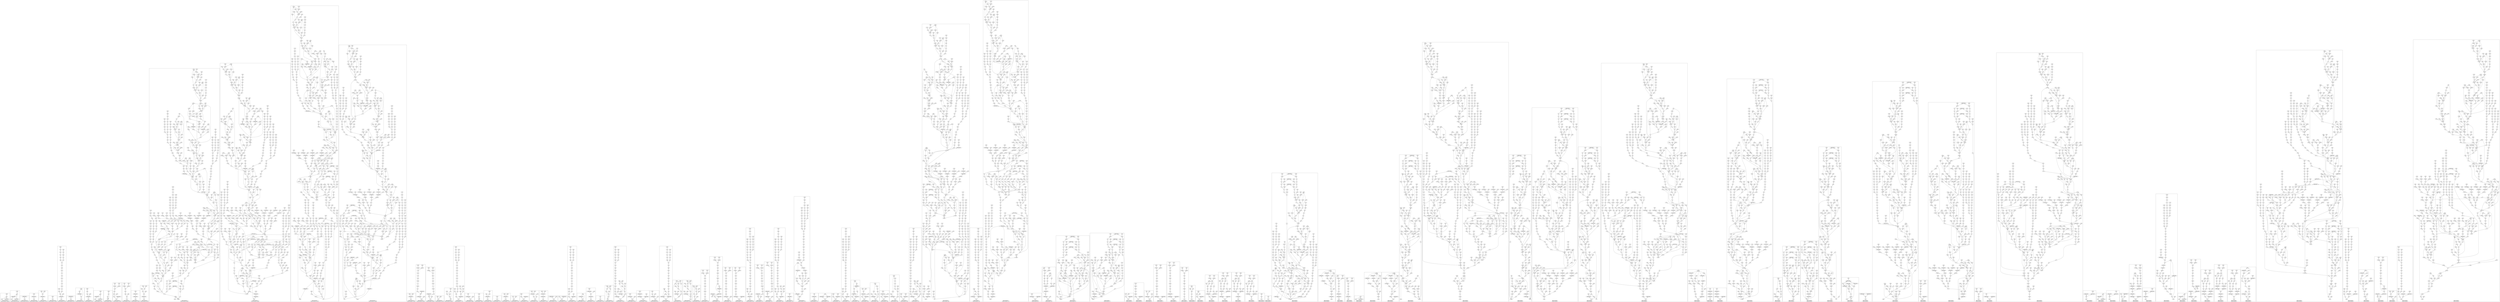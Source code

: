 strict digraph {
rankdir=BT
subgraph {
"0_309" [label="GetElementPtr"]
"0_288" [label="Phi"]
"0_309" -> "0_288"
{
rank=min
"0_290" [label="Load"]
}
"0_290" -> "0_288"
"0_288" -> "0_309"
"0_278" [label="Load"]
"0_288" -> "0_278"
cluster=true
label="Static occurrences: 15\nDynamic executions: 7608030601"
}
subgraph {
"1_309" [label="GetElementPtr"]
"1_288" [label="Phi"]
"1_309" -> "1_288"
"1_299" [label="GetElementPtr"]
"1_299" -> "1_288"
{
rank=min
"1_300" [label="Load"]
}
"1_300" -> "1_299"
"1_288" -> "1_309"
"1_278" [label="Load"]
"1_288" -> "1_278"
cluster=true
label="Static occurrences: 12\nDynamic executions: 665315096"
}
subgraph {
{
rank=min
"2_75" [label="Load"]
}
"2_74" [label="GetElementPtr"]
"2_75" -> "2_74"
cluster=true
label="Static occurrences: 167\nDynamic executions: 662261650"
}
subgraph {
"3_34" [label="GetElementPtr"]
"3_33" [label="Load"]
"3_34" -> "3_33"
{
rank=min
"3_35" [label="Load"]
}
"3_35" -> "3_34"
cluster=true
label="Static occurrences: 95\nDynamic executions: 246892528"
}
subgraph {
"4_1362" [label="GetElementPtr"]
"4_1360" [label="Phi"]
"4_1362" -> "4_1360"
{
rank=min
"4_1363" [label="Load"]
}
"4_1363" -> "4_1362"
"4_1361" [label="Load"]
"4_1360" -> "4_1361"
"4_1357" [label="Load"]
"4_1360" -> "4_1357"
cluster=true
label="Static occurrences: 8\nDynamic executions: 184721500"
}
subgraph {
{
rank=min
"5_64" [label="Load"]
}
"5_51" [label="Load"]
"5_64" -> "5_51"
cluster=true
label="Static occurrences: 39\nDynamic executions: 115900650"
}
subgraph {
"6_2195" [label="Add"]
"6_2194" [label="Load"]
"6_2195" -> "6_2194"
"6_2183" [label="Add"]
"6_2182" [label="Mul"]
"6_2183" -> "6_2182"
"6_2174" [label="Add"]
"6_2173" [label="Mul"]
"6_2174" -> "6_2173"
"6_2196" [label="And"]
"6_2196" -> "6_2195"
"6_2192" [label="Mul"]
"6_2196" -> "6_2192"
"6_2207" [label="GetElementPtr"]
"6_2207" -> "6_2196"
"6_2202" [label="Load"]
"6_2207" -> "6_2202"
{
rank=min
"6_2208" [label="Load"]
}
"6_2208" -> "6_2207"
"6_2184" [label="LShr"]
"6_2184" -> "6_2183"
"6_2171" [label="LShr"]
"6_2170" [label="Mul"]
"6_2171" -> "6_2170"
"6_2187" [label="LShr"]
"6_2186" [label="Mul"]
"6_2187" -> "6_2186"
"6_2190" [label="LShr"]
"6_2189" [label="Mul"]
"6_2190" -> "6_2189"
"6_2178" [label="LShr"]
"6_2177" [label="Mul"]
"6_2178" -> "6_2177"
"6_2169" [label="Load"]
"6_2170" -> "6_2169"
"6_2176" [label="Load"]
"6_2177" -> "6_2176"
"6_2191" [label="Xor"]
"6_2192" -> "6_2191"
"6_2172" [label="Xor"]
"6_2173" -> "6_2172"
"6_2181" [label="Xor"]
"6_2182" -> "6_2181"
"6_2180" [label="Mul"]
"6_2179" [label="Xor"]
"6_2180" -> "6_2179"
"6_2188" [label="Xor"]
"6_2189" -> "6_2188"
"6_2185" [label="Xor"]
"6_2186" -> "6_2185"
"6_2181" -> "6_2174"
"6_2179" -> "6_2178"
"6_2191" -> "6_2190"
"6_2172" -> "6_2171"
"6_2185" -> "6_2184"
"6_2188" -> "6_2187"
"6_2181" -> "6_2180"
cluster=true
label="Static occurrences: 6\nDynamic executions: 85113500"
}
subgraph {
{
rank=min
"7_77" [label="Store"]
}
"7_76" [label="GetElementPtr"]
"7_77" -> "7_76"
cluster=true
label="Static occurrences: 31\nDynamic executions: 82040772"
}
subgraph {
"8_309" [label="GetElementPtr"]
"8_288" [label="Phi"]
"8_309" -> "8_288"
{
rank=min
"8_318" [label="Load"]
}
"8_315" [label="Phi"]
"8_318" -> "8_315"
"8_288" -> "8_309"
"8_315" -> "8_309"
"8_278" [label="Load"]
"8_315" -> "8_278"
"8_288" -> "8_278"
cluster=true
label="Static occurrences: 6\nDynamic executions: 61228404"
}
subgraph {
"9_1448" [label="Add"]
"9_1447" [label="Load"]
"9_1448" -> "9_1447"
"9_1449" [label="And"]
"9_1449" -> "9_1448"
"9_1460" [label="GetElementPtr"]
"9_1460" -> "9_1449"
"9_1455" [label="Load"]
"9_1460" -> "9_1455"
{
rank=min
"9_1461" [label="Load"]
}
"9_1461" -> "9_1460"
cluster=true
label="Static occurrences: 1\nDynamic executions: 61097346"
}
subgraph {
"10_1337" [label="GetElementPtr"]
"10_1318" [label="Phi"]
"10_1337" -> "10_1318"
"10_1319" [label="GetElementPtr"]
"10_1319" -> "10_1318"
"10_1318" -> "10_1337"
"10_1313" [label="Load"]
"10_1318" -> "10_1313"
{
rank=min
"10_1336" [label="Store"]
}
"10_1336" -> "10_1319"
cluster=true
label="Static occurrences: 4\nDynamic executions: 52792371"
}
subgraph {
{
rank=min
"11_1484" [label="Load"]
}
"11_1483" [label="Phi"]
"11_1484" -> "11_1483"
"11_1477" [label="Phi"]
"11_1464" [label="Load"]
"11_1477" -> "11_1464"
"11_1477" -> "11_1484"
"11_1483" -> "11_1484"
"11_1483" -> "11_1477"
cluster=true
label="Static occurrences: 4\nDynamic executions: 46684079"
}
subgraph {
"12_461" [label="Add"]
"12_460" [label="SDiv"]
"12_461" -> "12_460"
"12_471" [label="Phi"]
"12_471" -> "12_461"
"12_469" [label="Load"]
"12_471" -> "12_469"
"12_458" [label="PtrToInt"]
"12_455" [label="Load"]
"12_458" -> "12_455"
"12_457" [label="PtrToInt"]
"12_454" [label="Load"]
"12_457" -> "12_454"
"12_459" [label="Sub"]
"12_460" -> "12_459"
{
rank=min
"12_474" [label="Store"]
}
"12_262" [label="GetElementPtr"]
"12_474" -> "12_262"
"12_474" -> "12_471"
"12_459" -> "12_458"
"12_459" -> "12_457"
cluster=true
label="Static occurrences: 2\nDynamic executions: 44168319"
}
subgraph {
"13_363" [label="Add"]
"13_362" [label="SDiv"]
"13_363" -> "13_362"
"13_375" [label="Phi"]
"13_375" -> "13_363"
"13_373" [label="Load"]
"13_375" -> "13_373"
"13_359" [label="PtrToInt"]
"13_356" [label="Load"]
"13_359" -> "13_356"
"13_360" [label="PtrToInt"]
"13_357" [label="Load"]
"13_360" -> "13_357"
"13_361" [label="Sub"]
"13_362" -> "13_361"
{
rank=min
"13_473" [label="Store"]
}
"13_473" -> "13_375"
"13_361" -> "13_359"
"13_361" -> "13_360"
cluster=true
label="Static occurrences: 2\nDynamic executions: 44168319"
}
subgraph {
"14_37" [label="GetElementPtr"]
"14_36" [label="GetElementPtr"]
"14_37" -> "14_36"
"14_35" [label="Load"]
"14_36" -> "14_35"
{
rank=min
"14_38" [label="Load"]
}
"14_38" -> "14_37"
cluster=true
label="Static occurrences: 17\nDynamic executions: 41235589"
}
subgraph {
"15_2061" [label="GetElementPtr"]
"15_2059" [label="Phi"]
"15_2061" -> "15_2059"
{
rank=min
"15_2062" [label="Load"]
}
"15_2062" -> "15_2061"
"15_2164" [label="Phi"]
"15_2155" [label="Load"]
"15_2164" -> "15_2155"
"15_2148" [label="Phi"]
"15_2145" [label="Load"]
"15_2148" -> "15_2145"
"15_2130" [label="Load"]
"15_2148" -> "15_2130"
"15_2054" [label="Load"]
"15_2059" -> "15_2054"
"15_2059" -> "15_2164"
"15_2164" -> "15_2148"
cluster=true
label="Static occurrences: 4\nDynamic executions: 33816512"
}
subgraph {
"16_678" [label="Add"]
"16_673" [label="Add"]
"16_678" -> "16_673"
"16_674" [label="Add"]
"16_678" -> "16_674"
"16_672" [label="AShr"]
"16_674" -> "16_672"
"16_695" [label="Add"]
"16_694" [label="AShr"]
"16_695" -> "16_694"
"16_671" [label="AShr"]
"16_673" -> "16_671"
"16_326" [label="Add"]
"16_325" [label="Mul"]
"16_326" -> "16_325"
"16_298" [label="Add"]
"16_297" [label="Mul"]
"16_298" -> "16_297"
"16_396" [label="Add"]
"16_395" [label="Mul"]
"16_396" -> "16_395"
"16_779" [label="Add"]
"16_778" [label="Mul"]
"16_779" -> "16_778"
"16_769" [label="Add"]
"16_768" [label="Mul"]
"16_769" -> "16_768"
"16_797" [label="Add"]
"16_796" [label="Mul"]
"16_797" -> "16_796"
"16_865" [label="Add"]
"16_864" [label="Mul"]
"16_865" -> "16_864"
"16_847" [label="Add"]
"16_846" [label="Mul"]
"16_847" -> "16_846"
"16_308" [label="Add"]
"16_307" [label="Mul"]
"16_308" -> "16_307"
"16_837" [label="Add"]
"16_836" [label="Mul"]
"16_837" -> "16_836"
"16_406" [label="Add"]
"16_405" [label="Mul"]
"16_406" -> "16_405"
"16_424" [label="Add"]
"16_423" [label="Mul"]
"16_424" -> "16_423"
"16_461" [label="Add"]
"16_460" [label="SDiv"]
"16_461" -> "16_460"
"16_363" [label="Add"]
"16_362" [label="SDiv"]
"16_363" -> "16_362"
"16_354" [label="Add"]
"16_353" [label="SDiv"]
"16_354" -> "16_353"
"16_452" [label="Add"]
"16_451" [label="SDiv"]
"16_452" -> "16_451"
"16_870" [label="Add"]
"16_869" [label="Shl"]
"16_870" -> "16_869"
"16_802" [label="Add"]
"16_801" [label="Shl"]
"16_802" -> "16_801"
"16_331" [label="Add"]
"16_330" [label="Shl"]
"16_331" -> "16_330"
"16_429" [label="Add"]
"16_428" [label="Shl"]
"16_429" -> "16_428"
"16_1082" [label="Add"]
"16_1081" [label="ZExt"]
"16_1082" -> "16_1081"
"16_887" [label="And"]
"16_885" [label="ICmp"]
"16_887" -> "16_885"
"16_886" [label="ICmp"]
"16_887" -> "16_886"
"16_342" [label="And"]
"16_341" [label="Load"]
"16_342" -> "16_341"
"16_285" [label="And"]
"16_279" [label="Load"]
"16_285" -> "16_279"
"16_211" [label="And"]
"16_210" [label="Load"]
"16_211" -> "16_210"
"16_440" [label="And"]
"16_439" [label="Load"]
"16_440" -> "16_439"
"16_582" [label="And"]
"16_581" [label="Load"]
"16_582" -> "16_581"
"16_821" [label="And"]
"16_818" [label="Load"]
"16_821" -> "16_818"
"16_275" [label="And"]
"16_274" [label="Load"]
"16_275" -> "16_274"
"16_753" [label="And"]
"16_750" [label="Load"]
"16_753" -> "16_750"
"16_881" [label="And"]
"16_880" [label="Load"]
"16_881" -> "16_880"
"16_813" [label="And"]
"16_812" [label="Load"]
"16_813" -> "16_812"
"16_383" [label="And"]
"16_377" [label="Load"]
"16_383" -> "16_377"
"16_380" [label="And"]
"16_380" -> "16_377"
"16_282" [label="And"]
"16_282" -> "16_279"
"16_756" [label="And"]
"16_756" -> "16_750"
"16_824" [label="And"]
"16_824" -> "16_818"
"16_693" [label="Sub"]
"16_694" -> "16_693"
"16_670" [label="Sub"]
"16_672" -> "16_670"
"16_669" [label="Sub"]
"16_671" -> "16_669"
"16_888" [label="Br"]
"16_888" -> "16_887"
"16_382" [label="Br"]
"16_384" [label="Br"]
"16_382" -> "16_384"
"16_1114" [label="Br"]
"16_1117" [label="Br"]
"16_1114" -> "16_1117"
"16_684" [label="Br"]
"16_698" [label="Br"]
"16_684" -> "16_698"
"16_712" [label="Br"]
"16_715" [label="Br"]
"16_712" -> "16_715"
"16_634" [label="Br"]
"16_677" [label="Br"]
"16_634" -> "16_677"
"16_977" [label="Br"]
"16_982" [label="Br"]
"16_977" -> "16_982"
"16_573" [label="Br"]
"16_580" [label="Br"]
"16_573" -> "16_580"
"16_1148" [label="Br"]
"16_1151" [label="Br"]
"16_1148" -> "16_1151"
"16_284" [label="Br"]
"16_286" [label="Br"]
"16_284" -> "16_286"
"16_956" [label="Br"]
"16_962" [label="Br"]
"16_956" -> "16_962"
"16_1108" [label="Br"]
"16_1108" -> "16_1114"
"16_1144" [label="Br"]
"16_1144" -> "16_1148"
"16_277" [label="Br"]
"16_281" [label="Br"]
"16_277" -> "16_281"
"16_1032" [label="Br"]
"16_1038" [label="Br"]
"16_1032" -> "16_1038"
"16_1233" [label="Br"]
"16_1239" [label="Br"]
"16_1233" -> "16_1239"
"16_565" [label="Br"]
"16_570" [label="Br"]
"16_565" -> "16_570"
"16_570" -> "16_573"
"16_966" [label="Br"]
"16_962" -> "16_966"
"16_312" [label="Br"]
"16_317" [label="Br"]
"16_312" -> "16_317"
"16_1085" [label="Br"]
"16_1091" [label="Br"]
"16_1085" -> "16_1091"
"16_851" [label="Br"]
"16_856" [label="Br"]
"16_851" -> "16_856"
"16_1245" [label="Br"]
"16_1250" [label="Br"]
"16_1245" -> "16_1250"
"16_478" [label="Br"]
"16_492" [label="Br"]
"16_478" -> "16_492"
"16_757" [label="Br"]
"16_783" [label="Br"]
"16_757" -> "16_783"
"16_560" [label="Br"]
"16_560" -> "16_565"
"16_1097" [label="Br"]
"16_1091" -> "16_1097"
"16_584" [label="Br"]
"16_588" [label="Br"]
"16_584" -> "16_588"
"16_933" [label="Br"]
"16_939" [label="Br"]
"16_933" -> "16_939"
"16_823" [label="Br"]
"16_825" [label="Br"]
"16_823" -> "16_825"
"16_974" [label="Br"]
"16_974" -> "16_977"
"16_541" [label="Br"]
"16_545" [label="Br"]
"16_541" -> "16_545"
"16_445" [label="Br"]
"16_470" [label="Br"]
"16_445" -> "16_470"
"16_942" [label="Br"]
"16_939" -> "16_942"
"16_1239" -> "16_1245"
"16_630" [label="Br"]
"16_632" [label="Br"]
"16_630" -> "16_632"
"16_286" -> "16_312"
"16_1057" [label="Br"]
"16_1067" [label="Br"]
"16_1057" -> "16_1067"
"16_755" [label="Br"]
"16_755" -> "16_757"
"16_681" [label="Br"]
"16_681" -> "16_684"
"16_551" [label="Br"]
"16_553" [label="Br"]
"16_551" -> "16_553"
"16_995" [label="Br"]
"16_998" [label="Br"]
"16_995" -> "16_998"
"16_535" [label="Br"]
"16_535" -> "16_541"
"16_1213" [label="Br"]
"16_1217" [label="Br"]
"16_1213" -> "16_1217"
"16_632" -> "16_634"
"16_1076" [label="Br"]
"16_1067" -> "16_1076"
"16_788" [label="Br"]
"16_798" [label="Br"]
"16_788" -> "16_798"
"16_1256" [label="Br"]
"16_1250" -> "16_1256"
"16_737" [label="Br"]
"16_740" [label="Br"]
"16_737" -> "16_740"
"16_1207" [label="Br"]
"16_1207" -> "16_1213"
"16_820" [label="Br"]
"16_820" -> "16_823"
"16_708" [label="Br"]
"16_708" -> "16_712"
"16_545" -> "16_551"
"16_281" -> "16_284"
"16_347" [label="Br"]
"16_374" [label="Br"]
"16_347" -> "16_374"
"16_1167" [label="Br"]
"16_1173" [label="Br"]
"16_1167" -> "16_1173"
"16_327" [label="Br"]
"16_317" -> "16_327"
"16_1197" [label="Br"]
"16_1203" [label="Br"]
"16_1197" -> "16_1203"
"16_369" [label="Br"]
"16_369" -> "16_956"
"16_1231" [label="Br"]
"16_1231" -> "16_1233"
"16_379" [label="Br"]
"16_374" -> "16_379"
"16_677" -> "16_681"
"16_900" [label="Br"]
"16_904" [label="Br"]
"16_900" -> "16_904"
"16_783" -> "16_788"
"16_1190" [label="Br"]
"16_588" -> "16_1190"
"16_1192" [label="Br"]
"16_1192" -> "16_1197"
"16_1009" [label="Br"]
"16_1013" [label="Br"]
"16_1009" -> "16_1013"
"16_1041" [label="Br"]
"16_1038" -> "16_1041"
"16_982" -> "16_1231"
"16_580" -> "16_584"
"16_277" -> "16_535"
"16_825" -> "16_851"
"16_553" -> "16_560"
"16_1016" [label="Br"]
"16_1013" -> "16_1016"
"16_888" -> "16_900"
"16_1176" [label="Br"]
"16_1173" -> "16_1176"
"16_410" [label="Br"]
"16_384" -> "16_410"
"16_1190" -> "16_1192"
"16_972" [label="Br"]
"16_972" -> "16_974"
"16_731" [label="Br"]
"16_731" -> "16_737"
"16_1203" -> "16_1207"
"16_1261" [label="Br"]
"16_1256" -> "16_1261"
"16_415" [label="Br"]
"16_410" -> "16_415"
"16_610" [label="Br"]
"16_613" [label="Br"]
"16_610" -> "16_613"
"16_866" [label="Br"]
"16_856" -> "16_866"
"16_606" [label="Br"]
"16_606" -> "16_610"
"16_379" -> "16_382"
"16_966" -> "16_972"
"16_526" [label="Br"]
"16_478" -> "16_526"
"16_752" [label="Br"]
"16_752" -> "16_755"
"16_1076" -> "16_1085"
"16_425" [label="Br"]
"16_415" -> "16_425"
"16_498" [label="Br"]
"16_497" [label="ICmp"]
"16_498" -> "16_497"
"16_1230" [label="ICmp"]
"16_1231" -> "16_1230"
"16_414" [label="ICmp"]
"16_415" -> "16_414"
"16_1189" [label="ICmp"]
"16_1190" -> "16_1189"
"16_1066" [label="ICmp"]
"16_1067" -> "16_1066"
"16_491" [label="ICmp"]
"16_492" -> "16_491"
"16_1260" [label="ICmp"]
"16_1261" -> "16_1260"
"16_476" [label="ICmp"]
"16_478" -> "16_476"
"16_1113" [label="ICmp"]
"16_1114" -> "16_1113"
"16_280" [label="ICmp"]
"16_281" -> "16_280"
"16_534" [label="ICmp"]
"16_535" -> "16_534"
"16_1216" [label="ICmp"]
"16_1217" -> "16_1216"
"16_1096" [label="ICmp"]
"16_1097" -> "16_1096"
"16_609" [label="ICmp"]
"16_610" -> "16_609"
"16_1143" [label="ICmp"]
"16_1144" -> "16_1143"
"16_1084" [label="ICmp"]
"16_1085" -> "16_1084"
"16_1031" [label="ICmp"]
"16_1032" -> "16_1031"
"16_559" [label="ICmp"]
"16_560" -> "16_559"
"16_1012" [label="ICmp"]
"16_1013" -> "16_1012"
"16_707" [label="ICmp"]
"16_708" -> "16_707"
"16_409" [label="ICmp"]
"16_410" -> "16_409"
"16_1238" [label="ICmp"]
"16_1239" -> "16_1238"
"16_1107" [label="ICmp"]
"16_1108" -> "16_1107"
"16_1206" [label="ICmp"]
"16_1207" -> "16_1206"
"16_1147" [label="ICmp"]
"16_1148" -> "16_1147"
"16_955" [label="ICmp"]
"16_956" -> "16_955"
"16_822" [label="ICmp"]
"16_823" -> "16_822"
"16_1056" [label="ICmp"]
"16_1057" -> "16_1056"
"16_283" [label="ICmp"]
"16_284" -> "16_283"
"16_346" [label="ICmp"]
"16_347" -> "16_346"
"16_819" [label="ICmp"]
"16_820" -> "16_819"
"16_787" [label="ICmp"]
"16_788" -> "16_787"
"16_1196" [label="ICmp"]
"16_1197" -> "16_1196"
"16_850" [label="ICmp"]
"16_851" -> "16_850"
"16_1037" [label="ICmp"]
"16_1038" -> "16_1037"
"16_751" [label="ICmp"]
"16_752" -> "16_751"
"16_997" [label="ICmp"]
"16_998" -> "16_997"
"16_1172" [label="ICmp"]
"16_1173" -> "16_1172"
"16_1249" [label="ICmp"]
"16_1250" -> "16_1249"
"16_1008" [label="ICmp"]
"16_1009" -> "16_1008"
"16_938" [label="ICmp"]
"16_939" -> "16_938"
"16_276" [label="ICmp"]
"16_277" -> "16_276"
"16_1075" [label="ICmp"]
"16_1076" -> "16_1075"
"16_311" [label="ICmp"]
"16_312" -> "16_311"
"16_583" [label="ICmp"]
"16_584" -> "16_583"
"16_508" [label="Br"]
"16_507" [label="ICmp"]
"16_508" -> "16_507"
"16_965" [label="ICmp"]
"16_966" -> "16_965"
"16_444" [label="ICmp"]
"16_445" -> "16_444"
"16_564" [label="ICmp"]
"16_565" -> "16_564"
"16_736" [label="ICmp"]
"16_737" -> "16_736"
"16_782" [label="ICmp"]
"16_783" -> "16_782"
"16_378" [label="ICmp"]
"16_379" -> "16_378"
"16_903" [label="ICmp"]
"16_904" -> "16_903"
"16_316" [label="ICmp"]
"16_317" -> "16_316"
"16_544" [label="ICmp"]
"16_545" -> "16_544"
"16_605" [label="ICmp"]
"16_606" -> "16_605"
"16_631" [label="ICmp"]
"16_632" -> "16_631"
"16_711" [label="ICmp"]
"16_712" -> "16_711"
"16_572" [label="ICmp"]
"16_573" -> "16_572"
"16_381" [label="ICmp"]
"16_382" -> "16_381"
"16_730" [label="ICmp"]
"16_731" -> "16_730"
"16_899" [label="ICmp"]
"16_900" -> "16_899"
"16_855" [label="ICmp"]
"16_856" -> "16_855"
"16_212" [label="ICmp"]
"16_588" -> "16_212"
"16_629" [label="ICmp"]
"16_630" -> "16_629"
"16_569" [label="ICmp"]
"16_570" -> "16_569"
"16_1090" [label="ICmp"]
"16_1091" -> "16_1090"
"16_1166" [label="ICmp"]
"16_1167" -> "16_1166"
"16_932" [label="ICmp"]
"16_933" -> "16_932"
"16_754" [label="ICmp"]
"16_755" -> "16_754"
"16_741" [label="Invoke"]
"16_737" -> "16_741"
"16_453" [label="Invoke"]
"16_445" -> "16_453"
"16_884" [label="Invoke"]
"16_856" -> "16_884"
"16_1134" [label="Invoke"]
"16_1057" -> "16_1134"
"16_820" -> "16_884"
"16_1183" [label="Invoke"]
"16_1176" -> "16_1183"
"16_355" [label="Invoke"]
"16_347" -> "16_355"
"16_1132" [label="Br"]
"16_1132" -> "16_1134"
"16_614" [label="Invoke"]
"16_610" -> "16_614"
"16_1017" [label="Invoke"]
"16_1013" -> "16_1017"
"16_943" [label="Invoke"]
"16_939" -> "16_943"
"16_1048" [label="Invoke"]
"16_1041" -> "16_1048"
"16_443" [label="Invoke"]
"16_415" -> "16_443"
"16_700" [label="Invoke"]
"16_698" -> "16_700"
"16_908" [label="Br"]
"16_912" [label="Invoke"]
"16_908" -> "16_912"
"16_1098" [label="Invoke"]
"16_1097" -> "16_1098"
"16_747" [label="Invoke"]
"16_740" -> "16_747"
"16_379" -> "16_443"
"16_716" [label="Invoke"]
"16_712" -> "16_716"
"16_475" [label="Invoke"]
"16_470" -> "16_475"
"16_465" [label="Br"]
"16_465" -> "16_475"
"16_1023" [label="Invoke"]
"16_1016" -> "16_1023"
"16_494" [label="Invoke"]
"16_492" -> "16_494"
"16_1042" [label="Invoke"]
"16_1038" -> "16_1042"
"16_425" -> "16_443"
"16_620" [label="Invoke"]
"16_613" -> "16_620"
"16_345" [label="Invoke"]
"16_281" -> "16_345"
"16_317" -> "16_345"
"16_1001" [label="Invoke"]
"16_888" -> "16_1001"
"16_1124" [label="Invoke"]
"16_1117" -> "16_1124"
"16_1177" [label="Invoke"]
"16_1173" -> "16_1177"
"16_630" -> "16_700"
"16_1152" [label="Invoke"]
"16_1148" -> "16_1152"
"16_722" [label="Invoke"]
"16_715" -> "16_722"
"16_327" -> "16_345"
"16_267" [label="Invoke"]
"16_526" -> "16_267"
"16_1158" [label="Invoke"]
"16_1151" -> "16_1158"
"16_816" [label="Invoke"]
"16_788" -> "16_816"
"16_866" -> "16_884"
"16_949" [label="Invoke"]
"16_942" -> "16_949"
"16_681" -> "16_700"
"16_589" [label="Invoke"]
"16_588" -> "16_589"
"16_752" -> "16_816"
"16_1118" [label="Invoke"]
"16_1114" -> "16_1118"
"16_798" -> "16_816"
"16_906" [label="Invoke"]
"16_904" -> "16_906"
"16_679" [label="Call"]
"16_679" -> "16_678"
"16_486" [label="Call"]
"16_375" [label="Phi"]
"16_486" -> "16_375"
"16_471" [label="Phi"]
"16_486" -> "16_471"
"16_1089" [label="GetElementPtr"]
"16_1069" [label="Phi"]
"16_1089" -> "16_1069"
"16_1083" [label="GetElementPtr"]
"16_1078" [label="Phi"]
"16_1083" -> "16_1078"
"16_442" [label="GetElementPtr"]
"16_441" [label="ZExt"]
"16_442" -> "16_441"
"16_344" [label="GetElementPtr"]
"16_343" [label="ZExt"]
"16_344" -> "16_343"
"16_815" [label="GetElementPtr"]
"16_814" [label="ZExt"]
"16_815" -> "16_814"
"16_883" [label="GetElementPtr"]
"16_882" [label="ZExt"]
"16_883" -> "16_882"
"16_316" -> "16_282"
"16_850" -> "16_824"
"16_782" -> "16_756"
"16_583" -> "16_582"
"16_276" -> "16_275"
"16_311" -> "16_285"
"16_212" -> "16_211"
"16_414" -> "16_380"
"16_787" -> "16_753"
"16_855" -> "16_821"
"16_409" -> "16_383"
"16_491" -> "16_486"
"16_255" [label="GetElementPtr"]
"16_534" -> "16_255"
"16_249" [label="GetElementPtr"]
"16_965" -> "16_249"
"16_263" [label="GetElementPtr"]
"16_497" -> "16_263"
"16_544" -> "16_249"
"16_142" [label="GetElementPtr"]
"16_1238" -> "16_142"
"16_955" -> "16_255"
"16_1196" -> "16_142"
"16_76" [label="GetElementPtr"]
"16_1216" -> "16_76"
"16_1090" -> "16_1089"
"16_109" [label="GetElementPtr"]
"16_1249" -> "16_109"
"16_1206" -> "16_109"
"16_1084" -> "16_1083"
"16_1260" -> "16_76"
"16_507" -> "16_263"
"16_476" -> "16_475"
"16_444" -> "16_443"
"16_346" -> "16_345"
"16_886" -> "16_884"
"16_885" -> "16_816"
"16_735" [label="Load"]
"16_736" -> "16_735"
"16_381" -> "16_377"
"16_1237" [label="Load"]
"16_1238" -> "16_1237"
"16_819" -> "16_818"
"16_1007" [label="Load"]
"16_1008" -> "16_1007"
"16_1063" [label="Load"]
"16_1066" -> "16_1063"
"16_543" [label="Load"]
"16_544" -> "16_543"
"16_567" [label="Load"]
"16_569" -> "16_567"
"16_496" [label="Load"]
"16_497" -> "16_496"
"16_1065" [label="Load"]
"16_1066" -> "16_1065"
"16_1074" [label="Load"]
"16_1084" -> "16_1074"
"16_283" -> "16_279"
"16_1051" [label="Load"]
"16_1056" -> "16_1051"
"16_937" [label="Load"]
"16_938" -> "16_937"
"16_1106" [label="Load"]
"16_1107" -> "16_1106"
"16_1165" [label="Load"]
"16_1166" -> "16_1165"
"16_1215" [label="Load"]
"16_1216" -> "16_1215"
"16_1080" [label="ICmp"]
"16_1079" [label="Load"]
"16_1080" -> "16_1079"
"16_894" [label="Load"]
"16_903" -> "16_894"
"16_1146" [label="Load"]
"16_1147" -> "16_1146"
"16_710" [label="Load"]
"16_711" -> "16_710"
"16_533" [label="Load"]
"16_534" -> "16_533"
"16_1036" [label="Load"]
"16_1037" -> "16_1036"
"16_1030" [label="Load"]
"16_1031" -> "16_1030"
"16_1205" [label="Load"]
"16_1206" -> "16_1205"
"16_604" [label="Load"]
"16_605" -> "16_604"
"16_1248" [label="Load"]
"16_1249" -> "16_1248"
"16_931" [label="Load"]
"16_932" -> "16_931"
"16_571" [label="Load"]
"16_572" -> "16_571"
"16_964" [label="Load"]
"16_965" -> "16_964"
"16_1090" -> "16_1065"
"16_1142" [label="Load"]
"16_1143" -> "16_1142"
"16_280" -> "16_279"
"16_754" -> "16_750"
"16_893" [label="Load"]
"16_903" -> "16_893"
"16_1075" -> "16_1074"
"16_751" -> "16_750"
"16_954" [label="Load"]
"16_955" -> "16_954"
"16_1050" [label="Load"]
"16_1056" -> "16_1050"
"16_729" [label="Load"]
"16_730" -> "16_729"
"16_1072" [label="Load"]
"16_1075" -> "16_1072"
"16_1188" [label="Load"]
"16_1189" -> "16_1188"
"16_706" [label="Load"]
"16_707" -> "16_706"
"16_1171" [label="Load"]
"16_1172" -> "16_1171"
"16_1259" [label="Load"]
"16_1260" -> "16_1259"
"16_1011" [label="Load"]
"16_1012" -> "16_1011"
"16_1229" [label="Load"]
"16_1230" -> "16_1229"
"16_624" [label="Load"]
"16_629" -> "16_624"
"16_506" [label="Load"]
"16_507" -> "16_506"
"16_1112" [label="Load"]
"16_1113" -> "16_1112"
"16_563" [label="Load"]
"16_564" -> "16_563"
"16_1195" [label="Load"]
"16_1196" -> "16_1195"
"16_378" -> "16_377"
"16_608" [label="Load"]
"16_609" -> "16_608"
"16_822" -> "16_818"
"16_623" [label="Load"]
"16_629" -> "16_623"
"16_558" [label="Load"]
"16_559" -> "16_558"
"16_909" [label="Phi"]
"16_997" -> "16_909"
"16_490" [label="SDiv"]
"16_491" -> "16_490"
"16_898" [label="SDiv"]
"16_899" -> "16_898"
"16_628" [label="SDiv"]
"16_631" -> "16_628"
"16_1095" [label="UDiv"]
"16_1096" -> "16_1095"
"16_656" [label="InsertElement"]
"16_655" [label="InsertElement"]
"16_656" -> "16_655"
"16_660" [label="InsertElement"]
"16_659" [label="InsertElement"]
"16_660" -> "16_659"
"16_652" [label="InsertElement"]
"16_651" [label="InsertElement"]
"16_652" -> "16_651"
"16_664" [label="InsertElement"]
"16_663" [label="InsertElement"]
"16_664" -> "16_663"
"16_657" [label="Load"]
"16_659" -> "16_657"
"16_661" [label="Load"]
"16_663" -> "16_661"
"16_654" [label="Load"]
"16_656" -> "16_654"
"16_650" [label="Load"]
"16_652" -> "16_650"
"16_653" [label="Load"]
"16_655" -> "16_653"
"16_658" [label="Load"]
"16_660" -> "16_658"
"16_649" [label="Load"]
"16_651" -> "16_649"
"16_662" [label="Load"]
"16_664" -> "16_662"
"16_355" -> "16_354"
"16_453" -> "16_452"
"16_495" [label="Invoke"]
"16_495" -> "16_498"
"16_1159" [label="Invoke"]
"16_1159" -> "16_1167"
"16_622" [label="Invoke"]
"16_622" -> "16_630"
"16_1125" [label="Invoke"]
"16_1125" -> "16_1132"
"16_884" -> "16_888"
"16_816" -> "16_820"
"16_598" [label="Invoke"]
"16_598" -> "16_606"
"16_495" -> "16_508"
"16_1136" [label="Invoke"]
"16_1136" -> "16_1144"
"16_456" [label="Invoke"]
"16_456" -> "16_465"
"16_906" -> "16_908"
"16_1001" -> "16_1009"
"16_268" [label="Invoke"]
"16_268" -> "16_277"
"16_947" [label="Invoke"]
"16_947" -> "16_995"
"16_443" -> "16_445"
"16_1024" [label="Invoke"]
"16_1024" -> "16_1032"
"16_1049" [label="Invoke"]
"16_1049" -> "16_1057"
"16_267" -> "16_369"
"16_475" -> "16_478"
"16_1100" [label="Invoke"]
"16_1100" -> "16_1108"
"16_748" [label="Invoke"]
"16_748" -> "16_752"
"16_925" [label="Invoke"]
"16_925" -> "16_933"
"16_700" -> "16_708"
"16_723" [label="Invoke"]
"16_723" -> "16_731"
"16_345" -> "16_347"
"16_443" -> "16_442"
"16_884" -> "16_883"
"16_260" [label="GetElementPtr"]
"16_453" -> "16_260"
"16_816" -> "16_815"
"16_355" -> "16_260"
"16_345" -> "16_344"
"16_494" -> "16_260"
"16_922" [label="Invoke"]
"16_921" [label="Invoke"]
"16_922" -> "16_921"
"16_1181" [label="Invoke"]
"16_1181" -> "16_1183"
"16_918" [label="Invoke"]
"16_918" -> "16_921"
"16_1046" [label="Invoke"]
"16_1046" -> "16_1048"
"16_723" -> "16_722"
"16_720" [label="Invoke"]
"16_720" -> "16_722"
"16_1184" [label="Invoke"]
"16_1184" -> "16_1183"
"16_494" -> "16_495"
"16_1124" -> "16_1125"
"16_620" -> "16_598"
"16_621" [label="Invoke"]
"16_621" -> "16_620"
"16_914" [label="Invoke"]
"16_917" [label="Invoke"]
"16_914" -> "16_917"
"16_453" -> "16_456"
"16_1023" -> "16_1024"
"16_621" -> "16_622"
"16_1099" [label="Invoke"]
"16_1124" -> "16_1099"
"16_949" -> "16_925"
"16_1158" -> "16_1136"
"16_918" -> "16_917"
"16_950" [label="Invoke"]
"16_950" -> "16_949"
"16_925" -> "16_921"
"16_722" -> "16_700"
"16_921" -> "16_922"
"16_1024" -> "16_1023"
"16_618" [label="Invoke"]
"16_618" -> "16_620"
"16_1158" -> "16_1159"
"16_1048" -> "16_1049"
"16_747" -> "16_748"
"16_745" [label="Invoke"]
"16_745" -> "16_747"
"16_1098" -> "16_1099"
"16_1156" [label="Invoke"]
"16_1156" -> "16_1158"
"16_1021" [label="Invoke"]
"16_1021" -> "16_1023"
"16_949" -> "16_950"
"16_1100" -> "16_1099"
"16_620" -> "16_621"
"16_1183" -> "16_1184"
"16_1134" -> "16_1136"
"16_268" -> "16_267"
"16_1049" -> "16_1048"
"16_947" -> "16_949"
"16_748" -> "16_747"
"16_921" -> "16_917"
"16_1122" [label="Invoke"]
"16_1122" -> "16_1124"
"16_917" -> "16_918"
"16_1125" -> "16_1124"
"16_1159" -> "16_1158"
"16_922" -> "16_925"
"16_1099" -> "16_1100"
"16_267" -> "16_268"
"16_589" -> "16_598"
"16_912" -> "16_914"
"16_722" -> "16_723"
"16_919" [label="Load"]
"16_921" -> "16_919"
"16_741" -> "16_729"
"16_890" [label="Load"]
"16_912" -> "16_890"
"16_617" [label="Load"]
"16_618" -> "16_617"
"16_1181" -> "16_1165"
"16_946" [label="Load"]
"16_947" -> "16_946"
"16_719" [label="Load"]
"16_720" -> "16_719"
"16_618" -> "16_604"
"16_1020" [label="Load"]
"16_1021" -> "16_1020"
"16_1122" -> "16_1106"
"16_1177" -> "16_1165"
"16_1017" -> "16_1007"
"16_1046" -> "16_1030"
"16_947" -> "16_931"
"16_915" [label="Load"]
"16_917" -> "16_915"
"16_916" [label="Load"]
"16_917" -> "16_916"
"16_1042" -> "16_1030"
"16_1152" -> "16_1142"
"16_1180" [label="Load"]
"16_1181" -> "16_1180"
"16_1021" -> "16_1007"
"16_1118" -> "16_1106"
"16_744" [label="Load"]
"16_745" -> "16_744"
"16_1121" [label="Load"]
"16_1122" -> "16_1121"
"16_745" -> "16_729"
"16_1155" [label="Load"]
"16_1156" -> "16_1155"
"16_943" -> "16_931"
"16_720" -> "16_706"
"16_614" -> "16_604"
"16_920" [label="Load"]
"16_921" -> "16_920"
"16_924" [label="Load"]
"16_925" -> "16_924"
"16_716" -> "16_706"
"16_1156" -> "16_1142"
"16_1045" [label="Load"]
"16_1046" -> "16_1045"
"16_438" [label="Mul"]
"16_443" -> "16_438"
"16_340" [label="Mul"]
"16_345" -> "16_340"
"16_879" [label="Mul"]
"16_884" -> "16_879"
"16_811" [label="Mul"]
"16_816" -> "16_811"
"16_746" [label="Phi"]
"16_747" -> "16_746"
"16_1182" [label="Phi"]
"16_1183" -> "16_1182"
"16_619" [label="Phi"]
"16_620" -> "16_619"
"16_1157" [label="Phi"]
"16_1158" -> "16_1157"
"16_1022" [label="Phi"]
"16_1023" -> "16_1022"
"16_1123" [label="Phi"]
"16_1124" -> "16_1123"
"16_948" [label="Phi"]
"16_949" -> "16_948"
"16_1047" [label="Phi"]
"16_1048" -> "16_1047"
"16_721" [label="Phi"]
"16_722" -> "16_721"
"16_699" [label="Phi"]
"16_700" -> "16_699"
"16_597" [label="SDiv"]
"16_598" -> "16_597"
"16_1135" [label="UDiv"]
"16_1136" -> "16_1135"
{
rank=min
"16_269" [label="Load"]
}
"16_269" -> "16_268"
"16_430" [label="LShr"]
"16_430" -> "16_429"
"16_871" [label="LShr"]
"16_871" -> "16_870"
"16_803" [label="LShr"]
"16_803" -> "16_802"
"16_332" [label="LShr"]
"16_332" -> "16_331"
"16_303" [label="LShr"]
"16_302" [label="Mul"]
"16_303" -> "16_302"
"16_860" [label="LShr"]
"16_859" [label="Mul"]
"16_860" -> "16_859"
"16_792" [label="LShr"]
"16_791" [label="Mul"]
"16_792" -> "16_791"
"16_842" [label="LShr"]
"16_841" [label="Mul"]
"16_842" -> "16_841"
"16_874" [label="LShr"]
"16_873" [label="Mul"]
"16_874" -> "16_873"
"16_764" [label="LShr"]
"16_763" [label="Mul"]
"16_764" -> "16_763"
"16_293" [label="LShr"]
"16_292" [label="Mul"]
"16_293" -> "16_292"
"16_338" [label="LShr"]
"16_337" [label="Mul"]
"16_338" -> "16_337"
"16_774" [label="LShr"]
"16_773" [label="Mul"]
"16_774" -> "16_773"
"16_419" [label="LShr"]
"16_418" [label="Mul"]
"16_419" -> "16_418"
"16_433" [label="LShr"]
"16_432" [label="Mul"]
"16_433" -> "16_432"
"16_832" [label="LShr"]
"16_831" [label="Mul"]
"16_832" -> "16_831"
"16_321" [label="LShr"]
"16_320" [label="Mul"]
"16_321" -> "16_320"
"16_391" [label="LShr"]
"16_390" [label="Mul"]
"16_391" -> "16_390"
"16_806" [label="LShr"]
"16_805" [label="Mul"]
"16_806" -> "16_805"
"16_436" [label="LShr"]
"16_435" [label="Mul"]
"16_436" -> "16_435"
"16_335" [label="LShr"]
"16_334" [label="Mul"]
"16_335" -> "16_334"
"16_401" [label="LShr"]
"16_400" [label="Mul"]
"16_401" -> "16_400"
"16_877" [label="LShr"]
"16_876" [label="Mul"]
"16_877" -> "16_876"
"16_809" [label="LShr"]
"16_808" [label="Mul"]
"16_809" -> "16_808"
"16_830" [label="SExt"]
"16_831" -> "16_830"
"16_762" [label="SExt"]
"16_763" -> "16_762"
"16_417" [label="SExt"]
"16_418" -> "16_417"
"16_858" [label="SExt"]
"16_859" -> "16_858"
"16_772" [label="SExt"]
"16_773" -> "16_772"
"16_291" [label="SExt"]
"16_292" -> "16_291"
"16_389" [label="SExt"]
"16_390" -> "16_389"
"16_399" [label="SExt"]
"16_400" -> "16_399"
"16_790" [label="SExt"]
"16_791" -> "16_790"
"16_319" [label="SExt"]
"16_320" -> "16_319"
"16_301" [label="SExt"]
"16_302" -> "16_301"
"16_840" [label="SExt"]
"16_841" -> "16_840"
"16_807" [label="Xor"]
"16_808" -> "16_807"
"16_305" [label="Mul"]
"16_304" [label="Xor"]
"16_305" -> "16_304"
"16_834" [label="Mul"]
"16_833" [label="Xor"]
"16_834" -> "16_833"
"16_422" [label="Xor"]
"16_423" -> "16_422"
"16_862" [label="Mul"]
"16_861" [label="Xor"]
"16_862" -> "16_861"
"16_766" [label="Mul"]
"16_765" [label="Xor"]
"16_766" -> "16_765"
"16_323" [label="Mul"]
"16_322" [label="Xor"]
"16_323" -> "16_322"
"16_863" [label="Xor"]
"16_864" -> "16_863"
"16_306" [label="Xor"]
"16_307" -> "16_306"
"16_296" [label="Xor"]
"16_297" -> "16_296"
"16_844" [label="Mul"]
"16_843" [label="Xor"]
"16_844" -> "16_843"
"16_434" [label="Xor"]
"16_435" -> "16_434"
"16_804" [label="Xor"]
"16_805" -> "16_804"
"16_437" [label="Xor"]
"16_438" -> "16_437"
"16_845" [label="Xor"]
"16_846" -> "16_845"
"16_394" [label="Xor"]
"16_395" -> "16_394"
"16_421" [label="Mul"]
"16_420" [label="Xor"]
"16_421" -> "16_420"
"16_875" [label="Xor"]
"16_876" -> "16_875"
"16_393" [label="Mul"]
"16_392" [label="Xor"]
"16_393" -> "16_392"
"16_404" [label="Xor"]
"16_405" -> "16_404"
"16_403" [label="Mul"]
"16_402" [label="Xor"]
"16_403" -> "16_402"
"16_339" [label="Xor"]
"16_340" -> "16_339"
"16_333" [label="Xor"]
"16_334" -> "16_333"
"16_324" [label="Xor"]
"16_325" -> "16_324"
"16_878" [label="Xor"]
"16_879" -> "16_878"
"16_776" [label="Mul"]
"16_775" [label="Xor"]
"16_776" -> "16_775"
"16_795" [label="Xor"]
"16_796" -> "16_795"
"16_431" [label="Xor"]
"16_432" -> "16_431"
"16_794" [label="Mul"]
"16_793" [label="Xor"]
"16_794" -> "16_793"
"16_767" [label="Xor"]
"16_768" -> "16_767"
"16_295" [label="Mul"]
"16_294" [label="Xor"]
"16_295" -> "16_294"
"16_872" [label="Xor"]
"16_873" -> "16_872"
"16_810" [label="Xor"]
"16_811" -> "16_810"
"16_336" [label="Xor"]
"16_337" -> "16_336"
"16_777" [label="Xor"]
"16_778" -> "16_777"
"16_835" [label="Xor"]
"16_836" -> "16_835"
"16_852" [label="Phi"]
"16_852" -> "16_847"
"16_867" [label="Phi"]
"16_867" -> "16_865"
"16_799" [label="Phi"]
"16_799" -> "16_797"
"16_328" [label="Phi"]
"16_328" -> "16_326"
"16_699" -> "16_695"
"16_313" [label="Phi"]
"16_313" -> "16_308"
"16_411" [label="Phi"]
"16_411" -> "16_406"
"16_471" -> "16_461"
"16_784" [label="Phi"]
"16_784" -> "16_779"
"16_375" -> "16_363"
"16_1088" [label="Phi"]
"16_1088" -> "16_1082"
"16_426" [label="Phi"]
"16_426" -> "16_424"
"16_699" -> "16_679"
"16_1069" -> "16_1089"
"16_1078" -> "16_1083"
"16_1123" -> "16_1122"
"16_1022" -> "16_1021"
"16_619" -> "16_618"
"16_1182" -> "16_1181"
"16_1157" -> "16_1156"
"16_909" -> "16_906"
"16_1047" -> "16_1046"
"16_746" -> "16_745"
"16_948" -> "16_947"
"16_721" -> "16_720"
"16_739" [label="Load"]
"16_746" -> "16_739"
"16_941" [label="Load"]
"16_948" -> "16_941"
"16_1078" -> "16_1072"
"16_714" [label="Load"]
"16_721" -> "16_714"
"16_612" [label="Load"]
"16_619" -> "16_612"
"16_1175" [label="Load"]
"16_1182" -> "16_1175"
"16_469" [label="Load"]
"16_471" -> "16_469"
"16_1116" [label="Load"]
"16_1123" -> "16_1116"
"16_1015" [label="Load"]
"16_1022" -> "16_1015"
"16_373" [label="Load"]
"16_375" -> "16_373"
"16_1069" -> "16_1063"
"16_1040" [label="Load"]
"16_1047" -> "16_1040"
"16_1150" [label="Load"]
"16_1157" -> "16_1150"
"16_1133" [label="Phi"]
"16_1092" [label="Phi"]
"16_1133" -> "16_1092"
"16_867" -> "16_852"
"16_799" -> "16_784"
"16_426" -> "16_411"
"16_328" -> "16_313"
"16_1092" -> "16_1088"
"16_668" [label="PtrToInt"]
"16_668" -> "16_664"
"16_665" [label="PtrToInt"]
"16_665" -> "16_652"
"16_666" [label="PtrToInt"]
"16_666" -> "16_656"
"16_667" [label="PtrToInt"]
"16_667" -> "16_660"
"16_360" [label="PtrToInt"]
"16_357" [label="Load"]
"16_360" -> "16_357"
"16_1053" [label="PtrToInt"]
"16_1053" -> "16_1051"
"16_595" [label="PtrToInt"]
"16_593" [label="Load"]
"16_595" -> "16_593"
"16_487" [label="PtrToInt"]
"16_485" [label="Load"]
"16_487" -> "16_485"
"16_626" [label="PtrToInt"]
"16_626" -> "16_624"
"16_895" [label="PtrToInt"]
"16_895" -> "16_893"
"16_458" [label="PtrToInt"]
"16_455" [label="Load"]
"16_458" -> "16_455"
"16_488" [label="PtrToInt"]
"16_484" [label="Load"]
"16_488" -> "16_484"
"16_625" [label="PtrToInt"]
"16_625" -> "16_623"
"16_457" [label="PtrToInt"]
"16_454" [label="Load"]
"16_457" -> "16_454"
"16_691" [label="PtrToInt"]
"16_689" [label="Load"]
"16_691" -> "16_689"
"16_692" [label="PtrToInt"]
"16_690" [label="Load"]
"16_692" -> "16_690"
"16_594" [label="PtrToInt"]
"16_592" [label="Load"]
"16_594" -> "16_592"
"16_359" [label="PtrToInt"]
"16_356" [label="Load"]
"16_359" -> "16_356"
"16_896" [label="PtrToInt"]
"16_896" -> "16_894"
"16_448" [label="PtrToInt"]
"16_446" [label="Load"]
"16_448" -> "16_446"
"16_351" [label="PtrToInt"]
"16_349" [label="Load"]
"16_351" -> "16_349"
"16_350" [label="PtrToInt"]
"16_348" [label="Load"]
"16_350" -> "16_348"
"16_449" [label="PtrToInt"]
"16_447" [label="Load"]
"16_449" -> "16_447"
"16_1052" [label="PtrToInt"]
"16_1052" -> "16_1050"
"16_352" [label="Sub"]
"16_353" -> "16_352"
"16_1055" [label="SDiv"]
"16_1054" [label="Sub"]
"16_1055" -> "16_1054"
"16_450" [label="Sub"]
"16_451" -> "16_450"
"16_627" [label="Sub"]
"16_628" -> "16_627"
"16_459" [label="Sub"]
"16_460" -> "16_459"
"16_489" [label="Sub"]
"16_490" -> "16_489"
"16_596" [label="Sub"]
"16_597" -> "16_596"
"16_361" [label="Sub"]
"16_362" -> "16_361"
"16_897" [label="Sub"]
"16_898" -> "16_897"
"16_318" [label="Load"]
"16_319" -> "16_318"
"16_388" [label="Load"]
"16_389" -> "16_388"
"16_839" [label="Load"]
"16_840" -> "16_839"
"16_416" [label="Load"]
"16_417" -> "16_416"
"16_398" [label="Load"]
"16_399" -> "16_398"
"16_829" [label="Load"]
"16_830" -> "16_829"
"16_761" [label="Load"]
"16_762" -> "16_761"
"16_290" [label="Load"]
"16_291" -> "16_290"
"16_857" [label="Load"]
"16_858" -> "16_857"
"16_789" [label="Load"]
"16_790" -> "16_789"
"16_771" [label="Load"]
"16_772" -> "16_771"
"16_300" [label="Load"]
"16_301" -> "16_300"
"16_428" -> "16_426"
"16_330" -> "16_328"
"16_801" -> "16_799"
"16_869" -> "16_867"
"16_352" -> "16_351"
"16_361" -> "16_360"
"16_669" -> "16_665"
"16_693" -> "16_692"
"16_361" -> "16_359"
"16_596" -> "16_595"
"16_450" -> "16_449"
"16_352" -> "16_350"
"16_459" -> "16_457"
"16_596" -> "16_594"
"16_459" -> "16_458"
"16_1054" -> "16_1053"
"16_627" -> "16_625"
"16_897" -> "16_896"
"16_897" -> "16_895"
"16_670" -> "16_668"
"16_669" -> "16_667"
"16_627" -> "16_626"
"16_693" -> "16_691"
"16_1054" -> "16_1052"
"16_450" -> "16_448"
"16_489" -> "16_488"
"16_489" -> "16_487"
"16_670" -> "16_666"
"16_1135" -> "16_1133"
"16_1095" -> "16_1055"
"16_404" -> "16_396"
"16_777" -> "16_769"
"16_845" -> "16_837"
"16_306" -> "16_298"
"16_322" -> "16_321"
"16_304" -> "16_303"
"16_333" -> "16_332"
"16_294" -> "16_293"
"16_775" -> "16_774"
"16_807" -> "16_806"
"16_392" -> "16_391"
"16_843" -> "16_842"
"16_437" -> "16_436"
"16_765" -> "16_764"
"16_420" -> "16_419"
"16_793" -> "16_792"
"16_878" -> "16_877"
"16_804" -> "16_803"
"16_833" -> "16_832"
"16_810" -> "16_809"
"16_402" -> "16_401"
"16_875" -> "16_874"
"16_339" -> "16_338"
"16_431" -> "16_430"
"16_861" -> "16_860"
"16_872" -> "16_871"
"16_336" -> "16_335"
"16_434" -> "16_433"
"16_777" -> "16_776"
"16_767" -> "16_766"
"16_394" -> "16_393"
"16_835" -> "16_834"
"16_795" -> "16_794"
"16_296" -> "16_295"
"16_863" -> "16_862"
"16_404" -> "16_403"
"16_845" -> "16_844"
"16_324" -> "16_323"
"16_422" -> "16_421"
"16_306" -> "16_305"
"16_882" -> "16_881"
"16_814" -> "16_813"
"16_441" -> "16_440"
"16_343" -> "16_342"
"16_1081" -> "16_1080"
cluster=true
label="Static occurrences: 1\nDynamic executions: 30494867"
}
subgraph {
"17_678" [label="Add"]
"17_673" [label="Add"]
"17_678" -> "17_673"
"17_674" [label="Add"]
"17_678" -> "17_674"
"17_695" [label="Add"]
"17_694" [label="AShr"]
"17_695" -> "17_694"
"17_672" [label="AShr"]
"17_674" -> "17_672"
"17_671" [label="AShr"]
"17_673" -> "17_671"
"17_797" [label="Add"]
"17_796" [label="Mul"]
"17_797" -> "17_796"
"17_298" [label="Add"]
"17_297" [label="Mul"]
"17_298" -> "17_297"
"17_396" [label="Add"]
"17_395" [label="Mul"]
"17_396" -> "17_395"
"17_847" [label="Add"]
"17_846" [label="Mul"]
"17_847" -> "17_846"
"17_865" [label="Add"]
"17_864" [label="Mul"]
"17_865" -> "17_864"
"17_308" [label="Add"]
"17_307" [label="Mul"]
"17_308" -> "17_307"
"17_326" [label="Add"]
"17_325" [label="Mul"]
"17_326" -> "17_325"
"17_837" [label="Add"]
"17_836" [label="Mul"]
"17_837" -> "17_836"
"17_406" [label="Add"]
"17_405" [label="Mul"]
"17_406" -> "17_405"
"17_779" [label="Add"]
"17_778" [label="Mul"]
"17_779" -> "17_778"
"17_424" [label="Add"]
"17_423" [label="Mul"]
"17_424" -> "17_423"
"17_769" [label="Add"]
"17_768" [label="Mul"]
"17_769" -> "17_768"
"17_354" [label="Add"]
"17_353" [label="SDiv"]
"17_354" -> "17_353"
"17_461" [label="Add"]
"17_460" [label="SDiv"]
"17_461" -> "17_460"
"17_363" [label="Add"]
"17_362" [label="SDiv"]
"17_363" -> "17_362"
"17_452" [label="Add"]
"17_451" [label="SDiv"]
"17_452" -> "17_451"
"17_870" [label="Add"]
"17_869" [label="Shl"]
"17_870" -> "17_869"
"17_331" [label="Add"]
"17_330" [label="Shl"]
"17_331" -> "17_330"
"17_429" [label="Add"]
"17_428" [label="Shl"]
"17_429" -> "17_428"
"17_802" [label="Add"]
"17_801" [label="Shl"]
"17_802" -> "17_801"
"17_1082" [label="Add"]
"17_1081" [label="ZExt"]
"17_1082" -> "17_1081"
"17_887" [label="And"]
"17_886" [label="ICmp"]
"17_887" -> "17_886"
"17_885" [label="ICmp"]
"17_887" -> "17_885"
"17_383" [label="And"]
"17_377" [label="Load"]
"17_383" -> "17_377"
"17_756" [label="And"]
"17_750" [label="Load"]
"17_756" -> "17_750"
"17_282" [label="And"]
"17_279" [label="Load"]
"17_282" -> "17_279"
"17_824" [label="And"]
"17_818" [label="Load"]
"17_824" -> "17_818"
"17_821" [label="And"]
"17_821" -> "17_818"
"17_813" [label="And"]
"17_812" [label="Load"]
"17_813" -> "17_812"
"17_440" [label="And"]
"17_439" [label="Load"]
"17_440" -> "17_439"
"17_285" [label="And"]
"17_285" -> "17_279"
"17_881" [label="And"]
"17_880" [label="Load"]
"17_881" -> "17_880"
"17_275" [label="And"]
{
rank=min
"17_274" [label="Load"]
}
"17_275" -> "17_274"
"17_342" [label="And"]
"17_341" [label="Load"]
"17_342" -> "17_341"
"17_753" [label="And"]
"17_753" -> "17_750"
"17_380" [label="And"]
"17_380" -> "17_377"
"17_211" [label="And"]
"17_210" [label="Load"]
"17_211" -> "17_210"
"17_582" [label="And"]
"17_581" [label="Load"]
"17_582" -> "17_581"
"17_669" [label="Sub"]
"17_671" -> "17_669"
"17_670" [label="Sub"]
"17_672" -> "17_670"
"17_693" [label="Sub"]
"17_694" -> "17_693"
"17_888" [label="Br"]
"17_888" -> "17_887"
"17_995" [label="Br"]
"17_998" [label="Br"]
"17_995" -> "17_998"
"17_1076" [label="Br"]
"17_1085" [label="Br"]
"17_1076" -> "17_1085"
"17_1148" [label="Br"]
"17_1151" [label="Br"]
"17_1148" -> "17_1151"
"17_415" [label="Br"]
"17_425" [label="Br"]
"17_415" -> "17_425"
"17_956" [label="Br"]
"17_962" [label="Br"]
"17_956" -> "17_962"
"17_478" [label="Br"]
"17_526" [label="Br"]
"17_478" -> "17_526"
"17_966" [label="Br"]
"17_962" -> "17_966"
"17_277" [label="Br"]
"17_281" [label="Br"]
"17_277" -> "17_281"
"17_972" [label="Br"]
"17_966" -> "17_972"
"17_1032" [label="Br"]
"17_1038" [label="Br"]
"17_1032" -> "17_1038"
"17_565" [label="Br"]
"17_570" [label="Br"]
"17_565" -> "17_570"
"17_379" [label="Br"]
"17_382" [label="Br"]
"17_379" -> "17_382"
"17_312" [label="Br"]
"17_317" [label="Br"]
"17_312" -> "17_317"
"17_851" [label="Br"]
"17_856" [label="Br"]
"17_851" -> "17_856"
"17_492" [label="Br"]
"17_478" -> "17_492"
"17_560" [label="Br"]
"17_560" -> "17_565"
"17_1091" [label="Br"]
"17_1097" [label="Br"]
"17_1091" -> "17_1097"
"17_823" [label="Br"]
"17_825" [label="Br"]
"17_823" -> "17_825"
"17_974" [label="Br"]
"17_977" [label="Br"]
"17_974" -> "17_977"
"17_1207" [label="Br"]
"17_1213" [label="Br"]
"17_1207" -> "17_1213"
"17_541" [label="Br"]
"17_545" [label="Br"]
"17_541" -> "17_545"
"17_1057" [label="Br"]
"17_1067" [label="Br"]
"17_1057" -> "17_1067"
"17_630" [label="Br"]
"17_632" [label="Br"]
"17_630" -> "17_632"
"17_535" [label="Br"]
"17_535" -> "17_541"
"17_1217" [label="Br"]
"17_1213" -> "17_1217"
"17_1067" -> "17_1076"
"17_1250" [label="Br"]
"17_1256" [label="Br"]
"17_1250" -> "17_1256"
"17_284" [label="Br"]
"17_281" -> "17_284"
"17_708" [label="Br"]
"17_712" [label="Br"]
"17_708" -> "17_712"
"17_347" [label="Br"]
"17_374" [label="Br"]
"17_347" -> "17_374"
"17_1167" [label="Br"]
"17_1173" [label="Br"]
"17_1167" -> "17_1173"
"17_369" [label="Br"]
"17_369" -> "17_956"
"17_374" -> "17_379"
"17_900" [label="Br"]
"17_904" [label="Br"]
"17_900" -> "17_904"
"17_1197" [label="Br"]
"17_1203" [label="Br"]
"17_1197" -> "17_1203"
"17_580" [label="Br"]
"17_584" [label="Br"]
"17_580" -> "17_584"
"17_445" [label="Br"]
"17_470" [label="Br"]
"17_445" -> "17_470"
"17_1192" [label="Br"]
"17_1192" -> "17_1197"
"17_1041" [label="Br"]
"17_1038" -> "17_1041"
"17_1013" [label="Br"]
"17_1016" [label="Br"]
"17_1013" -> "17_1016"
"17_1176" [label="Br"]
"17_1173" -> "17_1176"
"17_972" -> "17_974"
"17_1203" -> "17_1207"
"17_1261" [label="Br"]
"17_1256" -> "17_1261"
"17_752" [label="Br"]
"17_755" [label="Br"]
"17_752" -> "17_755"
"17_573" [label="Br"]
"17_573" -> "17_580"
"17_606" [label="Br"]
"17_610" [label="Br"]
"17_606" -> "17_610"
"17_866" [label="Br"]
"17_856" -> "17_866"
"17_1114" [label="Br"]
"17_1117" [label="Br"]
"17_1114" -> "17_1117"
"17_410" [label="Br"]
"17_410" -> "17_415"
"17_731" [label="Br"]
"17_737" [label="Br"]
"17_731" -> "17_737"
"17_888" -> "17_900"
"17_553" [label="Br"]
"17_553" -> "17_560"
"17_825" -> "17_851"
"17_277" -> "17_535"
"17_1009" [label="Br"]
"17_1009" -> "17_1013"
"17_783" [label="Br"]
"17_788" [label="Br"]
"17_783" -> "17_788"
"17_1231" [label="Br"]
"17_1233" [label="Br"]
"17_1231" -> "17_1233"
"17_982" [label="Br"]
"17_982" -> "17_1231"
"17_327" [label="Br"]
"17_317" -> "17_327"
"17_677" [label="Br"]
"17_681" [label="Br"]
"17_677" -> "17_681"
"17_757" [label="Br"]
"17_757" -> "17_783"
"17_588" [label="Br"]
"17_584" -> "17_588"
"17_684" [label="Br"]
"17_698" [label="Br"]
"17_684" -> "17_698"
"17_820" [label="Br"]
"17_820" -> "17_823"
"17_740" [label="Br"]
"17_737" -> "17_740"
"17_634" [label="Br"]
"17_632" -> "17_634"
"17_755" -> "17_757"
"17_286" [label="Br"]
"17_286" -> "17_312"
"17_939" [label="Br"]
"17_942" [label="Br"]
"17_939" -> "17_942"
"17_933" [label="Br"]
"17_933" -> "17_939"
"17_384" [label="Br"]
"17_382" -> "17_384"
"17_551" [label="Br"]
"17_551" -> "17_553"
"17_681" -> "17_684"
"17_634" -> "17_677"
"17_1190" [label="Br"]
"17_588" -> "17_1190"
"17_1085" -> "17_1091"
"17_384" -> "17_410"
"17_1190" -> "17_1192"
"17_570" -> "17_573"
"17_798" [label="Br"]
"17_788" -> "17_798"
"17_977" -> "17_982"
"17_1239" [label="Br"]
"17_1233" -> "17_1239"
"17_613" [label="Br"]
"17_610" -> "17_613"
"17_715" [label="Br"]
"17_712" -> "17_715"
"17_545" -> "17_551"
"17_1144" [label="Br"]
"17_1144" -> "17_1148"
"17_1108" [label="Br"]
"17_1108" -> "17_1114"
"17_1245" [label="Br"]
"17_1239" -> "17_1245"
"17_1245" -> "17_1250"
"17_284" -> "17_286"
"17_569" [label="ICmp"]
"17_570" -> "17_569"
"17_1172" [label="ICmp"]
"17_1173" -> "17_1172"
"17_1066" [label="ICmp"]
"17_1067" -> "17_1066"
"17_572" [label="ICmp"]
"17_573" -> "17_572"
"17_414" [label="ICmp"]
"17_415" -> "17_414"
"17_1012" [label="ICmp"]
"17_1013" -> "17_1012"
"17_997" [label="ICmp"]
"17_998" -> "17_997"
"17_508" [label="Br"]
"17_507" [label="ICmp"]
"17_508" -> "17_507"
"17_311" [label="ICmp"]
"17_312" -> "17_311"
"17_1008" [label="ICmp"]
"17_1009" -> "17_1008"
"17_1037" [label="ICmp"]
"17_1038" -> "17_1037"
"17_583" [label="ICmp"]
"17_584" -> "17_583"
"17_1249" [label="ICmp"]
"17_1250" -> "17_1249"
"17_1216" [label="ICmp"]
"17_1217" -> "17_1216"
"17_1090" [label="ICmp"]
"17_1091" -> "17_1090"
"17_754" [label="ICmp"]
"17_755" -> "17_754"
"17_629" [label="ICmp"]
"17_630" -> "17_629"
"17_1075" [label="ICmp"]
"17_1076" -> "17_1075"
"17_938" [label="ICmp"]
"17_939" -> "17_938"
"17_346" [label="ICmp"]
"17_347" -> "17_346"
"17_787" [label="ICmp"]
"17_788" -> "17_787"
"17_707" [label="ICmp"]
"17_708" -> "17_707"
"17_1260" [label="ICmp"]
"17_1261" -> "17_1260"
"17_609" [label="ICmp"]
"17_610" -> "17_609"
"17_736" [label="ICmp"]
"17_737" -> "17_736"
"17_280" [label="ICmp"]
"17_281" -> "17_280"
"17_534" [label="ICmp"]
"17_535" -> "17_534"
"17_1031" [label="ICmp"]
"17_1032" -> "17_1031"
"17_1096" [label="ICmp"]
"17_1097" -> "17_1096"
"17_1056" [label="ICmp"]
"17_1057" -> "17_1056"
"17_378" [label="ICmp"]
"17_379" -> "17_378"
"17_559" [label="ICmp"]
"17_560" -> "17_559"
"17_819" [label="ICmp"]
"17_820" -> "17_819"
"17_1143" [label="ICmp"]
"17_1144" -> "17_1143"
"17_491" [label="ICmp"]
"17_492" -> "17_491"
"17_409" [label="ICmp"]
"17_410" -> "17_409"
"17_1084" [label="ICmp"]
"17_1085" -> "17_1084"
"17_1189" [label="ICmp"]
"17_1190" -> "17_1189"
"17_1238" [label="ICmp"]
"17_1239" -> "17_1238"
"17_1107" [label="ICmp"]
"17_1108" -> "17_1107"
"17_751" [label="ICmp"]
"17_752" -> "17_751"
"17_1206" [label="ICmp"]
"17_1207" -> "17_1206"
"17_276" [label="ICmp"]
"17_277" -> "17_276"
"17_1113" [label="ICmp"]
"17_1114" -> "17_1113"
"17_1147" [label="ICmp"]
"17_1148" -> "17_1147"
"17_955" [label="ICmp"]
"17_956" -> "17_955"
"17_822" [label="ICmp"]
"17_823" -> "17_822"
"17_283" [label="ICmp"]
"17_284" -> "17_283"
"17_932" [label="ICmp"]
"17_933" -> "17_932"
"17_1196" [label="ICmp"]
"17_1197" -> "17_1196"
"17_855" [label="ICmp"]
"17_856" -> "17_855"
"17_850" [label="ICmp"]
"17_851" -> "17_850"
"17_903" [label="ICmp"]
"17_904" -> "17_903"
"17_605" [label="ICmp"]
"17_606" -> "17_605"
"17_544" [label="ICmp"]
"17_545" -> "17_544"
"17_316" [label="ICmp"]
"17_317" -> "17_316"
"17_631" [label="ICmp"]
"17_632" -> "17_631"
"17_498" [label="Br"]
"17_497" [label="ICmp"]
"17_498" -> "17_497"
"17_965" [label="ICmp"]
"17_966" -> "17_965"
"17_730" [label="ICmp"]
"17_731" -> "17_730"
"17_476" [label="ICmp"]
"17_478" -> "17_476"
"17_564" [label="ICmp"]
"17_565" -> "17_564"
"17_212" [label="ICmp"]
"17_588" -> "17_212"
"17_1230" [label="ICmp"]
"17_1231" -> "17_1230"
"17_899" [label="ICmp"]
"17_900" -> "17_899"
"17_381" [label="ICmp"]
"17_382" -> "17_381"
"17_711" [label="ICmp"]
"17_712" -> "17_711"
"17_782" [label="ICmp"]
"17_783" -> "17_782"
"17_444" [label="ICmp"]
"17_445" -> "17_444"
"17_1166" [label="ICmp"]
"17_1167" -> "17_1166"
"17_267" [label="Invoke"]
"17_526" -> "17_267"
"17_345" [label="Invoke"]
"17_317" -> "17_345"
"17_475" [label="Invoke"]
"17_470" -> "17_475"
"17_1177" [label="Invoke"]
"17_1173" -> "17_1177"
"17_443" [label="Invoke"]
"17_415" -> "17_443"
"17_1134" [label="Invoke"]
"17_1057" -> "17_1134"
"17_1042" [label="Invoke"]
"17_1038" -> "17_1042"
"17_816" [label="Invoke"]
"17_788" -> "17_816"
"17_355" [label="Invoke"]
"17_347" -> "17_355"
"17_1017" [label="Invoke"]
"17_1013" -> "17_1017"
"17_752" -> "17_816"
"17_327" -> "17_345"
"17_884" [label="Invoke"]
"17_856" -> "17_884"
"17_1023" [label="Invoke"]
"17_1016" -> "17_1023"
"17_716" [label="Invoke"]
"17_712" -> "17_716"
"17_494" [label="Invoke"]
"17_492" -> "17_494"
"17_425" -> "17_443"
"17_700" [label="Invoke"]
"17_630" -> "17_700"
"17_379" -> "17_443"
"17_620" [label="Invoke"]
"17_613" -> "17_620"
"17_943" [label="Invoke"]
"17_939" -> "17_943"
"17_281" -> "17_345"
"17_1152" [label="Invoke"]
"17_1148" -> "17_1152"
"17_906" [label="Invoke"]
"17_904" -> "17_906"
"17_722" [label="Invoke"]
"17_715" -> "17_722"
"17_1098" [label="Invoke"]
"17_1097" -> "17_1098"
"17_747" [label="Invoke"]
"17_740" -> "17_747"
"17_1048" [label="Invoke"]
"17_1041" -> "17_1048"
"17_453" [label="Invoke"]
"17_445" -> "17_453"
"17_1183" [label="Invoke"]
"17_1176" -> "17_1183"
"17_1124" [label="Invoke"]
"17_1117" -> "17_1124"
"17_614" [label="Invoke"]
"17_610" -> "17_614"
"17_698" -> "17_700"
"17_798" -> "17_816"
"17_1158" [label="Invoke"]
"17_1151" -> "17_1158"
"17_1001" [label="Invoke"]
"17_888" -> "17_1001"
"17_949" [label="Invoke"]
"17_942" -> "17_949"
"17_908" [label="Br"]
"17_912" [label="Invoke"]
"17_908" -> "17_912"
"17_1132" [label="Br"]
"17_1132" -> "17_1134"
"17_866" -> "17_884"
"17_1118" [label="Invoke"]
"17_1114" -> "17_1118"
"17_589" [label="Invoke"]
"17_588" -> "17_589"
"17_741" [label="Invoke"]
"17_737" -> "17_741"
"17_681" -> "17_700"
"17_820" -> "17_884"
"17_465" [label="Br"]
"17_465" -> "17_475"
"17_679" [label="Call"]
"17_679" -> "17_678"
"17_486" [label="Call"]
"17_375" [label="Phi"]
"17_486" -> "17_375"
"17_471" [label="Phi"]
"17_486" -> "17_471"
"17_273" [label="GetElementPtr"]
"17_272" [label="GetElementPtr"]
"17_273" -> "17_272"
"17_268" [label="Invoke"]
"17_272" -> "17_268"
"17_271" [label="Load"]
"17_272" -> "17_271"
"17_1089" [label="GetElementPtr"]
"17_1069" [label="Phi"]
"17_1089" -> "17_1069"
"17_1083" [label="GetElementPtr"]
"17_1078" [label="Phi"]
"17_1083" -> "17_1078"
"17_442" [label="GetElementPtr"]
"17_441" [label="ZExt"]
"17_442" -> "17_441"
"17_815" [label="GetElementPtr"]
"17_814" [label="ZExt"]
"17_815" -> "17_814"
"17_883" [label="GetElementPtr"]
"17_882" [label="ZExt"]
"17_883" -> "17_882"
"17_344" [label="GetElementPtr"]
"17_343" [label="ZExt"]
"17_344" -> "17_343"
"17_583" -> "17_582"
"17_782" -> "17_756"
"17_855" -> "17_821"
"17_414" -> "17_380"
"17_212" -> "17_211"
"17_409" -> "17_383"
"17_311" -> "17_285"
"17_316" -> "17_282"
"17_276" -> "17_275"
"17_850" -> "17_824"
"17_787" -> "17_753"
"17_491" -> "17_486"
"17_142" [label="GetElementPtr"]
"17_1238" -> "17_142"
"17_76" [label="GetElementPtr"]
"17_1216" -> "17_76"
"17_109" [label="GetElementPtr"]
"17_1206" -> "17_109"
"17_255" [label="GetElementPtr"]
"17_955" -> "17_255"
"17_1196" -> "17_142"
"17_1090" -> "17_1089"
"17_263" [label="GetElementPtr"]
"17_507" -> "17_263"
"17_1260" -> "17_76"
"17_249" [label="GetElementPtr"]
"17_544" -> "17_249"
"17_965" -> "17_249"
"17_1249" -> "17_109"
"17_534" -> "17_255"
"17_1084" -> "17_1083"
"17_497" -> "17_263"
"17_476" -> "17_475"
"17_346" -> "17_345"
"17_444" -> "17_443"
"17_885" -> "17_816"
"17_886" -> "17_884"
"17_1063" [label="Load"]
"17_1066" -> "17_1063"
"17_931" [label="Load"]
"17_932" -> "17_931"
"17_280" -> "17_279"
"17_543" [label="Load"]
"17_544" -> "17_543"
"17_1259" [label="Load"]
"17_1260" -> "17_1259"
"17_1229" [label="Load"]
"17_1230" -> "17_1229"
"17_1106" [label="Load"]
"17_1107" -> "17_1106"
"17_571" [label="Load"]
"17_572" -> "17_571"
"17_1188" [label="Load"]
"17_1189" -> "17_1188"
"17_1146" [label="Load"]
"17_1147" -> "17_1146"
"17_937" [label="Load"]
"17_938" -> "17_937"
"17_1011" [label="Load"]
"17_1012" -> "17_1011"
"17_496" [label="Load"]
"17_497" -> "17_496"
"17_1065" [label="Load"]
"17_1090" -> "17_1065"
"17_1074" [label="Load"]
"17_1084" -> "17_1074"
"17_1237" [label="Load"]
"17_1238" -> "17_1237"
"17_729" [label="Load"]
"17_730" -> "17_729"
"17_506" [label="Load"]
"17_507" -> "17_506"
"17_608" [label="Load"]
"17_609" -> "17_608"
"17_819" -> "17_818"
"17_894" [label="Load"]
"17_903" -> "17_894"
"17_1072" [label="Load"]
"17_1075" -> "17_1072"
"17_567" [label="Load"]
"17_569" -> "17_567"
"17_964" [label="Load"]
"17_965" -> "17_964"
"17_1066" -> "17_1065"
"17_1075" -> "17_1074"
"17_1195" [label="Load"]
"17_1196" -> "17_1195"
"17_893" [label="Load"]
"17_903" -> "17_893"
"17_954" [label="Load"]
"17_955" -> "17_954"
"17_1165" [label="Load"]
"17_1166" -> "17_1165"
"17_1030" [label="Load"]
"17_1031" -> "17_1030"
"17_1215" [label="Load"]
"17_1216" -> "17_1215"
"17_563" [label="Load"]
"17_564" -> "17_563"
"17_1051" [label="Load"]
"17_1056" -> "17_1051"
"17_283" -> "17_279"
"17_624" [label="Load"]
"17_629" -> "17_624"
"17_381" -> "17_377"
"17_1036" [label="Load"]
"17_1037" -> "17_1036"
"17_1248" [label="Load"]
"17_1249" -> "17_1248"
"17_1050" [label="Load"]
"17_1056" -> "17_1050"
"17_1142" [label="Load"]
"17_1143" -> "17_1142"
"17_706" [label="Load"]
"17_707" -> "17_706"
"17_1112" [label="Load"]
"17_1113" -> "17_1112"
"17_735" [label="Load"]
"17_736" -> "17_735"
"17_822" -> "17_818"
"17_1171" [label="Load"]
"17_1172" -> "17_1171"
"17_710" [label="Load"]
"17_711" -> "17_710"
"17_751" -> "17_750"
"17_1007" [label="Load"]
"17_1008" -> "17_1007"
"17_533" [label="Load"]
"17_534" -> "17_533"
"17_378" -> "17_377"
"17_754" -> "17_750"
"17_604" [label="Load"]
"17_605" -> "17_604"
"17_1080" [label="ICmp"]
"17_1079" [label="Load"]
"17_1080" -> "17_1079"
"17_558" [label="Load"]
"17_559" -> "17_558"
"17_623" [label="Load"]
"17_629" -> "17_623"
"17_1205" [label="Load"]
"17_1206" -> "17_1205"
"17_909" [label="Phi"]
"17_997" -> "17_909"
"17_490" [label="SDiv"]
"17_491" -> "17_490"
"17_898" [label="SDiv"]
"17_899" -> "17_898"
"17_628" [label="SDiv"]
"17_631" -> "17_628"
"17_1095" [label="UDiv"]
"17_1096" -> "17_1095"
"17_660" [label="InsertElement"]
"17_659" [label="InsertElement"]
"17_660" -> "17_659"
"17_664" [label="InsertElement"]
"17_663" [label="InsertElement"]
"17_664" -> "17_663"
"17_652" [label="InsertElement"]
"17_651" [label="InsertElement"]
"17_652" -> "17_651"
"17_656" [label="InsertElement"]
"17_655" [label="InsertElement"]
"17_656" -> "17_655"
"17_658" [label="Load"]
"17_660" -> "17_658"
"17_662" [label="Load"]
"17_664" -> "17_662"
"17_650" [label="Load"]
"17_652" -> "17_650"
"17_661" [label="Load"]
"17_663" -> "17_661"
"17_649" [label="Load"]
"17_651" -> "17_649"
"17_654" [label="Load"]
"17_656" -> "17_654"
"17_657" [label="Load"]
"17_659" -> "17_657"
"17_653" [label="Load"]
"17_655" -> "17_653"
"17_355" -> "17_354"
"17_453" -> "17_452"
"17_748" [label="Invoke"]
"17_748" -> "17_752"
"17_700" -> "17_708"
"17_475" -> "17_478"
"17_906" -> "17_908"
"17_816" -> "17_820"
"17_267" -> "17_369"
"17_1159" [label="Invoke"]
"17_1159" -> "17_1167"
"17_495" [label="Invoke"]
"17_495" -> "17_508"
"17_1049" [label="Invoke"]
"17_1049" -> "17_1057"
"17_1001" -> "17_1009"
"17_456" [label="Invoke"]
"17_456" -> "17_465"
"17_1136" [label="Invoke"]
"17_1136" -> "17_1144"
"17_268" -> "17_277"
"17_1100" [label="Invoke"]
"17_1100" -> "17_1108"
"17_947" [label="Invoke"]
"17_947" -> "17_995"
"17_925" [label="Invoke"]
"17_925" -> "17_933"
"17_1125" [label="Invoke"]
"17_1125" -> "17_1132"
"17_598" [label="Invoke"]
"17_598" -> "17_606"
"17_622" [label="Invoke"]
"17_622" -> "17_630"
"17_723" [label="Invoke"]
"17_723" -> "17_731"
"17_443" -> "17_445"
"17_345" -> "17_347"
"17_495" -> "17_498"
"17_1024" [label="Invoke"]
"17_1024" -> "17_1032"
"17_884" -> "17_888"
"17_884" -> "17_883"
"17_260" [label="GetElementPtr"]
"17_494" -> "17_260"
"17_443" -> "17_442"
"17_453" -> "17_260"
"17_355" -> "17_260"
"17_345" -> "17_344"
"17_816" -> "17_815"
"17_748" -> "17_747"
"17_947" -> "17_949"
"17_723" -> "17_722"
"17_949" -> "17_925"
"17_494" -> "17_495"
"17_1099" [label="Invoke"]
"17_1099" -> "17_1100"
"17_747" -> "17_748"
"17_921" [label="Invoke"]
"17_925" -> "17_921"
"17_618" [label="Invoke"]
"17_618" -> "17_620"
"17_1048" -> "17_1049"
"17_1122" [label="Invoke"]
"17_1122" -> "17_1124"
"17_917" [label="Invoke"]
"17_921" -> "17_917"
"17_1124" -> "17_1099"
"17_918" [label="Invoke"]
"17_917" -> "17_918"
"17_1024" -> "17_1023"
"17_621" [label="Invoke"]
"17_621" -> "17_620"
"17_268" -> "17_267"
"17_589" -> "17_598"
"17_950" [label="Invoke"]
"17_950" -> "17_949"
"17_1159" -> "17_1158"
"17_1158" -> "17_1159"
"17_922" [label="Invoke"]
"17_921" -> "17_922"
"17_922" -> "17_925"
"17_1181" [label="Invoke"]
"17_1181" -> "17_1183"
"17_1184" [label="Invoke"]
"17_1183" -> "17_1184"
"17_922" -> "17_921"
"17_914" [label="Invoke"]
"17_912" -> "17_914"
"17_918" -> "17_917"
"17_1134" -> "17_1136"
"17_918" -> "17_921"
"17_1124" -> "17_1125"
"17_914" -> "17_917"
"17_621" -> "17_622"
"17_1100" -> "17_1099"
"17_1184" -> "17_1183"
"17_1046" [label="Invoke"]
"17_1046" -> "17_1048"
"17_620" -> "17_598"
"17_1098" -> "17_1099"
"17_1023" -> "17_1024"
"17_453" -> "17_456"
"17_949" -> "17_950"
"17_745" [label="Invoke"]
"17_745" -> "17_747"
"17_1158" -> "17_1136"
"17_1125" -> "17_1124"
"17_1156" [label="Invoke"]
"17_1156" -> "17_1158"
"17_1049" -> "17_1048"
"17_720" [label="Invoke"]
"17_720" -> "17_722"
"17_267" -> "17_268"
"17_722" -> "17_700"
"17_1021" [label="Invoke"]
"17_1021" -> "17_1023"
"17_722" -> "17_723"
"17_620" -> "17_621"
"17_744" [label="Load"]
"17_745" -> "17_744"
"17_915" [label="Load"]
"17_917" -> "17_915"
"17_614" -> "17_604"
"17_919" [label="Load"]
"17_921" -> "17_919"
"17_1046" -> "17_1030"
"17_1045" [label="Load"]
"17_1046" -> "17_1045"
"17_943" -> "17_931"
"17_1156" -> "17_1142"
"17_1121" [label="Load"]
"17_1122" -> "17_1121"
"17_1122" -> "17_1106"
"17_719" [label="Load"]
"17_720" -> "17_719"
"17_716" -> "17_706"
"17_1152" -> "17_1142"
"17_1155" [label="Load"]
"17_1156" -> "17_1155"
"17_890" [label="Load"]
"17_912" -> "17_890"
"17_1042" -> "17_1030"
"17_916" [label="Load"]
"17_917" -> "17_916"
"17_741" -> "17_729"
"17_924" [label="Load"]
"17_925" -> "17_924"
"17_1118" -> "17_1106"
"17_1017" -> "17_1007"
"17_946" [label="Load"]
"17_947" -> "17_946"
"17_1181" -> "17_1165"
"17_1020" [label="Load"]
"17_1021" -> "17_1020"
"17_947" -> "17_931"
"17_1177" -> "17_1165"
"17_617" [label="Load"]
"17_618" -> "17_617"
"17_920" [label="Load"]
"17_921" -> "17_920"
"17_745" -> "17_729"
"17_1021" -> "17_1007"
"17_618" -> "17_604"
"17_1180" [label="Load"]
"17_1181" -> "17_1180"
"17_720" -> "17_706"
"17_811" [label="Mul"]
"17_816" -> "17_811"
"17_879" [label="Mul"]
"17_884" -> "17_879"
"17_438" [label="Mul"]
"17_443" -> "17_438"
"17_340" [label="Mul"]
"17_345" -> "17_340"
"17_1123" [label="Phi"]
"17_1124" -> "17_1123"
"17_1047" [label="Phi"]
"17_1048" -> "17_1047"
"17_1022" [label="Phi"]
"17_1023" -> "17_1022"
"17_1157" [label="Phi"]
"17_1158" -> "17_1157"
"17_699" [label="Phi"]
"17_700" -> "17_699"
"17_721" [label="Phi"]
"17_722" -> "17_721"
"17_1182" [label="Phi"]
"17_1183" -> "17_1182"
"17_948" [label="Phi"]
"17_949" -> "17_948"
"17_746" [label="Phi"]
"17_747" -> "17_746"
"17_619" [label="Phi"]
"17_620" -> "17_619"
"17_597" [label="SDiv"]
"17_598" -> "17_597"
"17_1135" [label="UDiv"]
"17_1136" -> "17_1135"
"17_274" -> "17_273"
"17_430" [label="LShr"]
"17_430" -> "17_429"
"17_871" [label="LShr"]
"17_871" -> "17_870"
"17_332" [label="LShr"]
"17_332" -> "17_331"
"17_803" [label="LShr"]
"17_803" -> "17_802"
"17_860" [label="LShr"]
"17_859" [label="Mul"]
"17_860" -> "17_859"
"17_877" [label="LShr"]
"17_876" [label="Mul"]
"17_877" -> "17_876"
"17_806" [label="LShr"]
"17_805" [label="Mul"]
"17_806" -> "17_805"
"17_809" [label="LShr"]
"17_808" [label="Mul"]
"17_809" -> "17_808"
"17_874" [label="LShr"]
"17_873" [label="Mul"]
"17_874" -> "17_873"
"17_832" [label="LShr"]
"17_831" [label="Mul"]
"17_832" -> "17_831"
"17_335" [label="LShr"]
"17_334" [label="Mul"]
"17_335" -> "17_334"
"17_303" [label="LShr"]
"17_302" [label="Mul"]
"17_303" -> "17_302"
"17_321" [label="LShr"]
"17_320" [label="Mul"]
"17_321" -> "17_320"
"17_774" [label="LShr"]
"17_773" [label="Mul"]
"17_774" -> "17_773"
"17_391" [label="LShr"]
"17_390" [label="Mul"]
"17_391" -> "17_390"
"17_293" [label="LShr"]
"17_292" [label="Mul"]
"17_293" -> "17_292"
"17_792" [label="LShr"]
"17_791" [label="Mul"]
"17_792" -> "17_791"
"17_338" [label="LShr"]
"17_337" [label="Mul"]
"17_338" -> "17_337"
"17_401" [label="LShr"]
"17_400" [label="Mul"]
"17_401" -> "17_400"
"17_764" [label="LShr"]
"17_763" [label="Mul"]
"17_764" -> "17_763"
"17_842" [label="LShr"]
"17_841" [label="Mul"]
"17_842" -> "17_841"
"17_436" [label="LShr"]
"17_435" [label="Mul"]
"17_436" -> "17_435"
"17_433" [label="LShr"]
"17_432" [label="Mul"]
"17_433" -> "17_432"
"17_419" [label="LShr"]
"17_418" [label="Mul"]
"17_419" -> "17_418"
"17_301" [label="SExt"]
"17_302" -> "17_301"
"17_291" [label="SExt"]
"17_292" -> "17_291"
"17_417" [label="SExt"]
"17_418" -> "17_417"
"17_389" [label="SExt"]
"17_390" -> "17_389"
"17_858" [label="SExt"]
"17_859" -> "17_858"
"17_762" [label="SExt"]
"17_763" -> "17_762"
"17_830" [label="SExt"]
"17_831" -> "17_830"
"17_772" [label="SExt"]
"17_773" -> "17_772"
"17_319" [label="SExt"]
"17_320" -> "17_319"
"17_790" [label="SExt"]
"17_791" -> "17_790"
"17_399" [label="SExt"]
"17_400" -> "17_399"
"17_840" [label="SExt"]
"17_841" -> "17_840"
"17_394" [label="Xor"]
"17_395" -> "17_394"
"17_323" [label="Mul"]
"17_322" [label="Xor"]
"17_323" -> "17_322"
"17_422" [label="Xor"]
"17_423" -> "17_422"
"17_437" [label="Xor"]
"17_438" -> "17_437"
"17_845" [label="Xor"]
"17_846" -> "17_845"
"17_324" [label="Xor"]
"17_325" -> "17_324"
"17_807" [label="Xor"]
"17_808" -> "17_807"
"17_296" [label="Xor"]
"17_297" -> "17_296"
"17_404" [label="Xor"]
"17_405" -> "17_404"
"17_403" [label="Mul"]
"17_402" [label="Xor"]
"17_403" -> "17_402"
"17_339" [label="Xor"]
"17_340" -> "17_339"
"17_834" [label="Mul"]
"17_833" [label="Xor"]
"17_834" -> "17_833"
"17_434" [label="Xor"]
"17_435" -> "17_434"
"17_333" [label="Xor"]
"17_334" -> "17_333"
"17_863" [label="Xor"]
"17_864" -> "17_863"
"17_306" [label="Xor"]
"17_307" -> "17_306"
"17_777" [label="Xor"]
"17_778" -> "17_777"
"17_421" [label="Mul"]
"17_420" [label="Xor"]
"17_421" -> "17_420"
"17_804" [label="Xor"]
"17_805" -> "17_804"
"17_794" [label="Mul"]
"17_793" [label="Xor"]
"17_794" -> "17_793"
"17_431" [label="Xor"]
"17_432" -> "17_431"
"17_835" [label="Xor"]
"17_836" -> "17_835"
"17_766" [label="Mul"]
"17_765" [label="Xor"]
"17_766" -> "17_765"
"17_878" [label="Xor"]
"17_879" -> "17_878"
"17_776" [label="Mul"]
"17_775" [label="Xor"]
"17_776" -> "17_775"
"17_810" [label="Xor"]
"17_811" -> "17_810"
"17_872" [label="Xor"]
"17_873" -> "17_872"
"17_795" [label="Xor"]
"17_796" -> "17_795"
"17_844" [label="Mul"]
"17_843" [label="Xor"]
"17_844" -> "17_843"
"17_862" [label="Mul"]
"17_861" [label="Xor"]
"17_862" -> "17_861"
"17_336" [label="Xor"]
"17_337" -> "17_336"
"17_295" [label="Mul"]
"17_294" [label="Xor"]
"17_295" -> "17_294"
"17_393" [label="Mul"]
"17_392" [label="Xor"]
"17_393" -> "17_392"
"17_305" [label="Mul"]
"17_304" [label="Xor"]
"17_305" -> "17_304"
"17_767" [label="Xor"]
"17_768" -> "17_767"
"17_875" [label="Xor"]
"17_876" -> "17_875"
"17_852" [label="Phi"]
"17_852" -> "17_847"
"17_411" [label="Phi"]
"17_411" -> "17_406"
"17_799" [label="Phi"]
"17_799" -> "17_797"
"17_375" -> "17_363"
"17_313" [label="Phi"]
"17_313" -> "17_308"
"17_426" [label="Phi"]
"17_426" -> "17_424"
"17_784" [label="Phi"]
"17_784" -> "17_779"
"17_699" -> "17_695"
"17_328" [label="Phi"]
"17_328" -> "17_326"
"17_867" [label="Phi"]
"17_867" -> "17_865"
"17_471" -> "17_461"
"17_1088" [label="Phi"]
"17_1088" -> "17_1082"
"17_699" -> "17_679"
"17_1069" -> "17_1089"
"17_1078" -> "17_1083"
"17_746" -> "17_745"
"17_721" -> "17_720"
"17_1157" -> "17_1156"
"17_1123" -> "17_1122"
"17_619" -> "17_618"
"17_1047" -> "17_1046"
"17_909" -> "17_906"
"17_948" -> "17_947"
"17_1022" -> "17_1021"
"17_1182" -> "17_1181"
"17_1078" -> "17_1072"
"17_1015" [label="Load"]
"17_1022" -> "17_1015"
"17_1175" [label="Load"]
"17_1182" -> "17_1175"
"17_714" [label="Load"]
"17_721" -> "17_714"
"17_469" [label="Load"]
"17_471" -> "17_469"
"17_1150" [label="Load"]
"17_1157" -> "17_1150"
"17_1116" [label="Load"]
"17_1123" -> "17_1116"
"17_1040" [label="Load"]
"17_1047" -> "17_1040"
"17_941" [label="Load"]
"17_948" -> "17_941"
"17_1069" -> "17_1063"
"17_739" [label="Load"]
"17_746" -> "17_739"
"17_373" [label="Load"]
"17_375" -> "17_373"
"17_612" [label="Load"]
"17_619" -> "17_612"
"17_1092" [label="Phi"]
"17_1092" -> "17_1088"
"17_426" -> "17_411"
"17_867" -> "17_852"
"17_328" -> "17_313"
"17_1133" [label="Phi"]
"17_1133" -> "17_1092"
"17_799" -> "17_784"
"17_668" [label="PtrToInt"]
"17_668" -> "17_664"
"17_667" [label="PtrToInt"]
"17_667" -> "17_660"
"17_665" [label="PtrToInt"]
"17_665" -> "17_652"
"17_666" [label="PtrToInt"]
"17_666" -> "17_656"
"17_457" [label="PtrToInt"]
"17_454" [label="Load"]
"17_457" -> "17_454"
"17_448" [label="PtrToInt"]
"17_446" [label="Load"]
"17_448" -> "17_446"
"17_896" [label="PtrToInt"]
"17_896" -> "17_894"
"17_487" [label="PtrToInt"]
"17_485" [label="Load"]
"17_487" -> "17_485"
"17_488" [label="PtrToInt"]
"17_484" [label="Load"]
"17_488" -> "17_484"
"17_594" [label="PtrToInt"]
"17_592" [label="Load"]
"17_594" -> "17_592"
"17_595" [label="PtrToInt"]
"17_593" [label="Load"]
"17_595" -> "17_593"
"17_626" [label="PtrToInt"]
"17_626" -> "17_624"
"17_360" [label="PtrToInt"]
"17_357" [label="Load"]
"17_360" -> "17_357"
"17_350" [label="PtrToInt"]
"17_348" [label="Load"]
"17_350" -> "17_348"
"17_1053" [label="PtrToInt"]
"17_1053" -> "17_1051"
"17_895" [label="PtrToInt"]
"17_895" -> "17_893"
"17_359" [label="PtrToInt"]
"17_356" [label="Load"]
"17_359" -> "17_356"
"17_449" [label="PtrToInt"]
"17_447" [label="Load"]
"17_449" -> "17_447"
"17_625" [label="PtrToInt"]
"17_625" -> "17_623"
"17_692" [label="PtrToInt"]
"17_690" [label="Load"]
"17_692" -> "17_690"
"17_691" [label="PtrToInt"]
"17_689" [label="Load"]
"17_691" -> "17_689"
"17_351" [label="PtrToInt"]
"17_349" [label="Load"]
"17_351" -> "17_349"
"17_1052" [label="PtrToInt"]
"17_1052" -> "17_1050"
"17_458" [label="PtrToInt"]
"17_455" [label="Load"]
"17_458" -> "17_455"
"17_459" [label="Sub"]
"17_460" -> "17_459"
"17_897" [label="Sub"]
"17_898" -> "17_897"
"17_489" [label="Sub"]
"17_490" -> "17_489"
"17_596" [label="Sub"]
"17_597" -> "17_596"
"17_450" [label="Sub"]
"17_451" -> "17_450"
"17_627" [label="Sub"]
"17_628" -> "17_627"
"17_1055" [label="SDiv"]
"17_1054" [label="Sub"]
"17_1055" -> "17_1054"
"17_361" [label="Sub"]
"17_362" -> "17_361"
"17_352" [label="Sub"]
"17_353" -> "17_352"
"17_829" [label="Load"]
"17_830" -> "17_829"
"17_839" [label="Load"]
"17_840" -> "17_839"
"17_416" [label="Load"]
"17_417" -> "17_416"
"17_789" [label="Load"]
"17_790" -> "17_789"
"17_857" [label="Load"]
"17_858" -> "17_857"
"17_290" [label="Load"]
"17_291" -> "17_290"
"17_300" [label="Load"]
"17_301" -> "17_300"
"17_761" [label="Load"]
"17_762" -> "17_761"
"17_318" [label="Load"]
"17_319" -> "17_318"
"17_771" [label="Load"]
"17_772" -> "17_771"
"17_388" [label="Load"]
"17_389" -> "17_388"
"17_398" [label="Load"]
"17_399" -> "17_398"
"17_869" -> "17_867"
"17_330" -> "17_328"
"17_428" -> "17_426"
"17_801" -> "17_799"
"17_352" -> "17_350"
"17_693" -> "17_691"
"17_361" -> "17_360"
"17_459" -> "17_457"
"17_352" -> "17_351"
"17_627" -> "17_626"
"17_897" -> "17_895"
"17_596" -> "17_595"
"17_450" -> "17_449"
"17_670" -> "17_666"
"17_596" -> "17_594"
"17_489" -> "17_487"
"17_693" -> "17_692"
"17_627" -> "17_625"
"17_669" -> "17_667"
"17_489" -> "17_488"
"17_897" -> "17_896"
"17_1054" -> "17_1052"
"17_459" -> "17_458"
"17_1054" -> "17_1053"
"17_450" -> "17_448"
"17_669" -> "17_665"
"17_361" -> "17_359"
"17_670" -> "17_668"
"17_1135" -> "17_1133"
"17_1095" -> "17_1055"
"17_404" -> "17_396"
"17_777" -> "17_769"
"17_845" -> "17_837"
"17_306" -> "17_298"
"17_437" -> "17_436"
"17_775" -> "17_774"
"17_339" -> "17_338"
"17_434" -> "17_433"
"17_843" -> "17_842"
"17_875" -> "17_874"
"17_294" -> "17_293"
"17_333" -> "17_332"
"17_810" -> "17_809"
"17_872" -> "17_871"
"17_420" -> "17_419"
"17_431" -> "17_430"
"17_878" -> "17_877"
"17_392" -> "17_391"
"17_861" -> "17_860"
"17_833" -> "17_832"
"17_765" -> "17_764"
"17_807" -> "17_806"
"17_402" -> "17_401"
"17_322" -> "17_321"
"17_336" -> "17_335"
"17_793" -> "17_792"
"17_804" -> "17_803"
"17_304" -> "17_303"
"17_777" -> "17_776"
"17_845" -> "17_844"
"17_296" -> "17_295"
"17_835" -> "17_834"
"17_404" -> "17_403"
"17_394" -> "17_393"
"17_422" -> "17_421"
"17_324" -> "17_323"
"17_863" -> "17_862"
"17_795" -> "17_794"
"17_767" -> "17_766"
"17_306" -> "17_305"
"17_882" -> "17_881"
"17_343" -> "17_342"
"17_814" -> "17_813"
"17_441" -> "17_440"
"17_1081" -> "17_1080"
cluster=true
label="Static occurrences: 1\nDynamic executions: 30494867"
}
subgraph {
"18_678" [label="Add"]
"18_674" [label="Add"]
"18_678" -> "18_674"
"18_673" [label="Add"]
"18_678" -> "18_673"
"18_671" [label="AShr"]
"18_673" -> "18_671"
"18_672" [label="AShr"]
"18_674" -> "18_672"
"18_695" [label="Add"]
"18_694" [label="AShr"]
"18_695" -> "18_694"
"18_424" [label="Add"]
"18_423" [label="Mul"]
"18_424" -> "18_423"
"18_779" [label="Add"]
"18_778" [label="Mul"]
"18_779" -> "18_778"
"18_837" [label="Add"]
"18_836" [label="Mul"]
"18_837" -> "18_836"
"18_396" [label="Add"]
"18_395" [label="Mul"]
"18_396" -> "18_395"
"18_797" [label="Add"]
"18_796" [label="Mul"]
"18_797" -> "18_796"
"18_865" [label="Add"]
"18_864" [label="Mul"]
"18_865" -> "18_864"
"18_406" [label="Add"]
"18_405" [label="Mul"]
"18_406" -> "18_405"
"18_326" [label="Add"]
"18_325" [label="Mul"]
"18_326" -> "18_325"
"18_298" [label="Add"]
"18_297" [label="Mul"]
"18_298" -> "18_297"
"18_847" [label="Add"]
"18_846" [label="Mul"]
"18_847" -> "18_846"
"18_769" [label="Add"]
"18_768" [label="Mul"]
"18_769" -> "18_768"
"18_308" [label="Add"]
"18_307" [label="Mul"]
"18_308" -> "18_307"
"18_461" [label="Add"]
"18_460" [label="SDiv"]
"18_461" -> "18_460"
"18_354" [label="Add"]
"18_353" [label="SDiv"]
"18_354" -> "18_353"
"18_452" [label="Add"]
"18_451" [label="SDiv"]
"18_452" -> "18_451"
"18_363" [label="Add"]
"18_362" [label="SDiv"]
"18_363" -> "18_362"
"18_331" [label="Add"]
"18_330" [label="Shl"]
"18_331" -> "18_330"
"18_429" [label="Add"]
"18_428" [label="Shl"]
"18_429" -> "18_428"
"18_802" [label="Add"]
"18_801" [label="Shl"]
"18_802" -> "18_801"
"18_870" [label="Add"]
"18_869" [label="Shl"]
"18_870" -> "18_869"
"18_1082" [label="Add"]
"18_1081" [label="ZExt"]
"18_1082" -> "18_1081"
"18_887" [label="And"]
"18_886" [label="ICmp"]
"18_887" -> "18_886"
"18_885" [label="ICmp"]
"18_887" -> "18_885"
"18_813" [label="And"]
"18_812" [label="Load"]
"18_813" -> "18_812"
"18_881" [label="And"]
"18_880" [label="Load"]
"18_881" -> "18_880"
"18_753" [label="And"]
"18_750" [label="Load"]
"18_753" -> "18_750"
"18_275" [label="And"]
"18_274" [label="Load"]
"18_275" -> "18_274"
"18_342" [label="And"]
"18_341" [label="Load"]
"18_342" -> "18_341"
"18_211" [label="And"]
"18_210" [label="Load"]
"18_211" -> "18_210"
"18_380" [label="And"]
"18_377" [label="Load"]
"18_380" -> "18_377"
"18_824" [label="And"]
"18_818" [label="Load"]
"18_824" -> "18_818"
"18_383" [label="And"]
"18_383" -> "18_377"
"18_756" [label="And"]
"18_756" -> "18_750"
"18_582" [label="And"]
"18_581" [label="Load"]
"18_582" -> "18_581"
"18_282" [label="And"]
"18_279" [label="Load"]
"18_282" -> "18_279"
"18_285" [label="And"]
"18_285" -> "18_279"
"18_440" [label="And"]
"18_439" [label="Load"]
"18_440" -> "18_439"
"18_821" [label="And"]
"18_821" -> "18_818"
"18_693" [label="Sub"]
"18_694" -> "18_693"
"18_670" [label="Sub"]
"18_672" -> "18_670"
"18_669" [label="Sub"]
"18_671" -> "18_669"
"18_888" [label="Br"]
"18_888" -> "18_887"
"18_962" [label="Br"]
"18_966" [label="Br"]
"18_962" -> "18_966"
"18_1173" [label="Br"]
"18_1176" [label="Br"]
"18_1173" -> "18_1176"
"18_1197" [label="Br"]
"18_1203" [label="Br"]
"18_1197" -> "18_1203"
"18_281" [label="Br"]
"18_284" [label="Br"]
"18_281" -> "18_284"
"18_939" [label="Br"]
"18_942" [label="Br"]
"18_939" -> "18_942"
"18_755" [label="Br"]
"18_757" [label="Br"]
"18_755" -> "18_757"
"18_1239" [label="Br"]
"18_1245" [label="Br"]
"18_1239" -> "18_1245"
"18_1207" [label="Br"]
"18_1213" [label="Br"]
"18_1207" -> "18_1213"
"18_712" [label="Br"]
"18_715" [label="Br"]
"18_712" -> "18_715"
"18_445" [label="Br"]
"18_470" [label="Br"]
"18_445" -> "18_470"
"18_632" [label="Br"]
"18_634" [label="Br"]
"18_632" -> "18_634"
"18_737" [label="Br"]
"18_740" [label="Br"]
"18_737" -> "18_740"
"18_684" [label="Br"]
"18_698" [label="Br"]
"18_684" -> "18_698"
"18_286" [label="Br"]
"18_312" [label="Br"]
"18_286" -> "18_312"
"18_1231" [label="Br"]
"18_1233" [label="Br"]
"18_1231" -> "18_1233"
"18_783" [label="Br"]
"18_788" [label="Br"]
"18_783" -> "18_788"
"18_1148" [label="Br"]
"18_1151" [label="Br"]
"18_1148" -> "18_1151"
"18_1009" [label="Br"]
"18_1013" [label="Br"]
"18_1009" -> "18_1013"
"18_317" [label="Br"]
"18_327" [label="Br"]
"18_317" -> "18_327"
"18_415" [label="Br"]
"18_425" [label="Br"]
"18_415" -> "18_425"
"18_956" [label="Br"]
"18_956" -> "18_962"
"18_1032" [label="Br"]
"18_1038" [label="Br"]
"18_1032" -> "18_1038"
"18_1041" [label="Br"]
"18_1038" -> "18_1041"
"18_277" [label="Br"]
"18_535" [label="Br"]
"18_277" -> "18_535"
"18_825" [label="Br"]
"18_851" [label="Br"]
"18_825" -> "18_851"
"18_820" [label="Br"]
"18_823" [label="Br"]
"18_820" -> "18_823"
"18_553" [label="Br"]
"18_560" [label="Br"]
"18_553" -> "18_560"
"18_900" [label="Br"]
"18_888" -> "18_900"
"18_731" [label="Br"]
"18_731" -> "18_737"
"18_382" [label="Br"]
"18_384" [label="Br"]
"18_382" -> "18_384"
"18_410" [label="Br"]
"18_410" -> "18_415"
"18_277" -> "18_281"
"18_1085" [label="Br"]
"18_1091" [label="Br"]
"18_1085" -> "18_1091"
"18_984" [label="Br"]
"18_984" -> "18_1231"
"18_1016" [label="Br"]
"18_1013" -> "18_1016"
"18_856" [label="Br"]
"18_866" [label="Br"]
"18_856" -> "18_866"
"18_570" [label="Br"]
"18_573" [label="Br"]
"18_570" -> "18_573"
"18_606" [label="Br"]
"18_610" [label="Br"]
"18_606" -> "18_610"
"18_851" -> "18_856"
"18_798" [label="Br"]
"18_788" -> "18_798"
"18_933" [label="Br"]
"18_933" -> "18_939"
"18_1076" [label="Br"]
"18_1076" -> "18_1085"
"18_752" [label="Br"]
"18_752" -> "18_755"
"18_1192" [label="Br"]
"18_1192" -> "18_1197"
"18_565" [label="Br"]
"18_565" -> "18_570"
"18_1203" -> "18_1207"
"18_823" -> "18_825"
"18_1114" [label="Br"]
"18_1117" [label="Br"]
"18_1114" -> "18_1117"
"18_1256" [label="Br"]
"18_1261" [label="Br"]
"18_1256" -> "18_1261"
"18_1057" [label="Br"]
"18_1067" [label="Br"]
"18_1057" -> "18_1067"
"18_584" [label="Br"]
"18_588" [label="Br"]
"18_584" -> "18_588"
"18_312" -> "18_317"
"18_541" [label="Br"]
"18_535" -> "18_541"
"18_1233" -> "18_1239"
"18_1167" [label="Br"]
"18_1167" -> "18_1173"
"18_478" [label="Br"]
"18_492" [label="Br"]
"18_478" -> "18_492"
"18_560" -> "18_565"
"18_1097" [label="Br"]
"18_1091" -> "18_1097"
"18_677" [label="Br"]
"18_681" [label="Br"]
"18_677" -> "18_681"
"18_580" [label="Br"]
"18_580" -> "18_584"
"18_347" [label="Br"]
"18_374" [label="Br"]
"18_347" -> "18_374"
"18_995" [label="Br"]
"18_998" [label="Br"]
"18_995" -> "18_998"
"18_545" [label="Br"]
"18_551" [label="Br"]
"18_545" -> "18_551"
"18_551" -> "18_553"
"18_1190" [label="Br"]
"18_588" -> "18_1190"
"18_379" [label="Br"]
"18_374" -> "18_379"
"18_541" -> "18_545"
"18_904" [label="Br"]
"18_900" -> "18_904"
"18_369" [label="Br"]
"18_369" -> "18_956"
"18_630" [label="Br"]
"18_630" -> "18_632"
"18_379" -> "18_382"
"18_681" -> "18_684"
"18_1144" [label="Br"]
"18_1144" -> "18_1148"
"18_384" -> "18_410"
"18_1190" -> "18_1192"
"18_1108" [label="Br"]
"18_1108" -> "18_1114"
"18_634" -> "18_677"
"18_526" [label="Br"]
"18_478" -> "18_526"
"18_708" [label="Br"]
"18_708" -> "18_712"
"18_573" -> "18_580"
"18_613" [label="Br"]
"18_610" -> "18_613"
"18_1217" [label="Br"]
"18_1213" -> "18_1217"
"18_284" -> "18_286"
"18_757" -> "18_783"
"18_1067" -> "18_1076"
"18_1250" [label="Br"]
"18_1250" -> "18_1256"
"18_1245" -> "18_1250"
"18_1143" [label="ICmp"]
"18_1144" -> "18_1143"
"18_855" [label="ICmp"]
"18_856" -> "18_855"
"18_311" [label="ICmp"]
"18_312" -> "18_311"
"18_1008" [label="ICmp"]
"18_1009" -> "18_1008"
"18_414" [label="ICmp"]
"18_415" -> "18_414"
"18_491" [label="ICmp"]
"18_492" -> "18_491"
"18_1249" [label="ICmp"]
"18_1250" -> "18_1249"
"18_1012" [label="ICmp"]
"18_1013" -> "18_1012"
"18_572" [label="ICmp"]
"18_573" -> "18_572"
"18_508" [label="Br"]
"18_507" [label="ICmp"]
"18_508" -> "18_507"
"18_1113" [label="ICmp"]
"18_1114" -> "18_1113"
"18_276" [label="ICmp"]
"18_277" -> "18_276"
"18_476" [label="ICmp"]
"18_478" -> "18_476"
"18_569" [label="ICmp"]
"18_570" -> "18_569"
"18_1260" [label="ICmp"]
"18_1261" -> "18_1260"
"18_1096" [label="ICmp"]
"18_1097" -> "18_1096"
"18_1216" [label="ICmp"]
"18_1217" -> "18_1216"
"18_1031" [label="ICmp"]
"18_1032" -> "18_1031"
"18_751" [label="ICmp"]
"18_752" -> "18_751"
"18_280" [label="ICmp"]
"18_281" -> "18_280"
"18_1090" [label="ICmp"]
"18_1091" -> "18_1090"
"18_707" [label="ICmp"]
"18_708" -> "18_707"
"18_534" [label="ICmp"]
"18_535" -> "18_534"
"18_754" [label="ICmp"]
"18_755" -> "18_754"
"18_559" [label="ICmp"]
"18_560" -> "18_559"
"18_629" [label="ICmp"]
"18_630" -> "18_629"
"18_903" [label="ICmp"]
"18_904" -> "18_903"
"18_1189" [label="ICmp"]
"18_1190" -> "18_1189"
"18_409" [label="ICmp"]
"18_410" -> "18_409"
"18_1056" [label="ICmp"]
"18_1057" -> "18_1056"
"18_1238" [label="ICmp"]
"18_1239" -> "18_1238"
"18_1107" [label="ICmp"]
"18_1108" -> "18_1107"
"18_819" [label="ICmp"]
"18_820" -> "18_819"
"18_1206" [label="ICmp"]
"18_1207" -> "18_1206"
"18_1147" [label="ICmp"]
"18_1148" -> "18_1147"
"18_955" [label="ICmp"]
"18_956" -> "18_955"
"18_544" [label="ICmp"]
"18_545" -> "18_544"
"18_822" [label="ICmp"]
"18_823" -> "18_822"
"18_283" [label="ICmp"]
"18_284" -> "18_283"
"18_631" [label="ICmp"]
"18_632" -> "18_631"
"18_498" [label="Br"]
"18_497" [label="ICmp"]
"18_498" -> "18_497"
"18_1196" [label="ICmp"]
"18_1197" -> "18_1196"
"18_1037" [label="ICmp"]
"18_1038" -> "18_1037"
"18_346" [label="ICmp"]
"18_347" -> "18_346"
"18_850" [label="ICmp"]
"18_851" -> "18_850"
"18_1084" [label="ICmp"]
"18_1085" -> "18_1084"
"18_997" [label="ICmp"]
"18_998" -> "18_997"
"18_1172" [label="ICmp"]
"18_1173" -> "18_1172"
"18_1075" [label="ICmp"]
"18_1076" -> "18_1075"
"18_938" [label="ICmp"]
"18_939" -> "18_938"
"18_1230" [label="ICmp"]
"18_1231" -> "18_1230"
"18_609" [label="ICmp"]
"18_610" -> "18_609"
"18_1066" [label="ICmp"]
"18_1067" -> "18_1066"
"18_711" [label="ICmp"]
"18_712" -> "18_711"
"18_316" [label="ICmp"]
"18_317" -> "18_316"
"18_899" [label="ICmp"]
"18_900" -> "18_899"
"18_787" [label="ICmp"]
"18_788" -> "18_787"
"18_605" [label="ICmp"]
"18_606" -> "18_605"
"18_212" [label="ICmp"]
"18_588" -> "18_212"
"18_965" [label="ICmp"]
"18_966" -> "18_965"
"18_583" [label="ICmp"]
"18_584" -> "18_583"
"18_564" [label="ICmp"]
"18_565" -> "18_564"
"18_444" [label="ICmp"]
"18_445" -> "18_444"
"18_730" [label="ICmp"]
"18_731" -> "18_730"
"18_736" [label="ICmp"]
"18_737" -> "18_736"
"18_378" [label="ICmp"]
"18_379" -> "18_378"
"18_381" [label="ICmp"]
"18_382" -> "18_381"
"18_932" [label="ICmp"]
"18_933" -> "18_932"
"18_1166" [label="ICmp"]
"18_1167" -> "18_1166"
"18_782" [label="ICmp"]
"18_783" -> "18_782"
"18_816" [label="Invoke"]
"18_798" -> "18_816"
"18_700" [label="Invoke"]
"18_681" -> "18_700"
"18_1132" [label="Br"]
"18_1134" [label="Invoke"]
"18_1132" -> "18_1134"
"18_716" [label="Invoke"]
"18_712" -> "18_716"
"18_494" [label="Invoke"]
"18_492" -> "18_494"
"18_355" [label="Invoke"]
"18_347" -> "18_355"
"18_1042" [label="Invoke"]
"18_1038" -> "18_1042"
"18_345" [label="Invoke"]
"18_281" -> "18_345"
"18_1152" [label="Invoke"]
"18_1148" -> "18_1152"
"18_722" [label="Invoke"]
"18_715" -> "18_722"
"18_443" [label="Invoke"]
"18_425" -> "18_443"
"18_884" [label="Invoke"]
"18_820" -> "18_884"
"18_1124" [label="Invoke"]
"18_1117" -> "18_1124"
"18_317" -> "18_345"
"18_752" -> "18_816"
"18_906" [label="Invoke"]
"18_904" -> "18_906"
"18_1158" [label="Invoke"]
"18_1151" -> "18_1158"
"18_620" [label="Invoke"]
"18_613" -> "18_620"
"18_630" -> "18_700"
"18_856" -> "18_884"
"18_453" [label="Invoke"]
"18_445" -> "18_453"
"18_788" -> "18_816"
"18_943" [label="Invoke"]
"18_939" -> "18_943"
"18_747" [label="Invoke"]
"18_740" -> "18_747"
"18_1177" [label="Invoke"]
"18_1173" -> "18_1177"
"18_267" [label="Invoke"]
"18_526" -> "18_267"
"18_1048" [label="Invoke"]
"18_1041" -> "18_1048"
"18_1098" [label="Invoke"]
"18_1097" -> "18_1098"
"18_475" [label="Invoke"]
"18_470" -> "18_475"
"18_614" [label="Invoke"]
"18_610" -> "18_614"
"18_1057" -> "18_1134"
"18_465" [label="Br"]
"18_465" -> "18_475"
"18_1023" [label="Invoke"]
"18_1016" -> "18_1023"
"18_1001" [label="Invoke"]
"18_888" -> "18_1001"
"18_698" -> "18_700"
"18_1017" [label="Invoke"]
"18_1013" -> "18_1017"
"18_866" -> "18_884"
"18_327" -> "18_345"
"18_949" [label="Invoke"]
"18_942" -> "18_949"
"18_379" -> "18_443"
"18_1183" [label="Invoke"]
"18_1176" -> "18_1183"
"18_741" [label="Invoke"]
"18_737" -> "18_741"
"18_908" [label="Br"]
"18_912" [label="Invoke"]
"18_908" -> "18_912"
"18_415" -> "18_443"
"18_1118" [label="Invoke"]
"18_1114" -> "18_1118"
"18_589" [label="Invoke"]
"18_588" -> "18_589"
"18_679" [label="Call"]
"18_679" -> "18_678"
"18_486" [label="Call"]
"18_471" [label="Phi"]
"18_486" -> "18_471"
"18_375" [label="Phi"]
"18_486" -> "18_375"
"18_372" [label="GetElementPtr"]
"18_372" -> "18_345"
"18_1089" [label="GetElementPtr"]
"18_1069" [label="Phi"]
"18_1089" -> "18_1069"
"18_1083" [label="GetElementPtr"]
"18_1078" [label="Phi"]
"18_1083" -> "18_1078"
"18_883" [label="GetElementPtr"]
"18_882" [label="ZExt"]
"18_883" -> "18_882"
"18_815" [label="GetElementPtr"]
"18_814" [label="ZExt"]
"18_815" -> "18_814"
"18_344" [label="GetElementPtr"]
"18_343" [label="ZExt"]
"18_344" -> "18_343"
"18_442" [label="GetElementPtr"]
"18_441" [label="ZExt"]
"18_442" -> "18_441"
"18_583" -> "18_582"
"18_276" -> "18_275"
"18_414" -> "18_380"
"18_850" -> "18_824"
"18_787" -> "18_753"
"18_409" -> "18_383"
"18_855" -> "18_821"
"18_212" -> "18_211"
"18_782" -> "18_756"
"18_316" -> "18_282"
"18_311" -> "18_285"
"18_491" -> "18_486"
"18_76" [label="GetElementPtr"]
"18_1260" -> "18_76"
"18_249" [label="GetElementPtr"]
"18_544" -> "18_249"
"18_142" [label="GetElementPtr"]
"18_1196" -> "18_142"
"18_255" [label="GetElementPtr"]
"18_955" -> "18_255"
"18_1084" -> "18_1083"
"18_109" [label="GetElementPtr"]
"18_1206" -> "18_109"
"18_263" [label="GetElementPtr"]
"18_507" -> "18_263"
"18_1090" -> "18_1089"
"18_1249" -> "18_109"
"18_965" -> "18_249"
"18_497" -> "18_263"
"18_534" -> "18_255"
"18_1238" -> "18_142"
"18_1216" -> "18_76"
"18_346" -> "18_345"
"18_886" -> "18_884"
"18_444" -> "18_443"
"18_885" -> "18_816"
"18_476" -> "18_475"
"18_1063" [label="Load"]
"18_1066" -> "18_1063"
"18_729" [label="Load"]
"18_730" -> "18_729"
"18_506" [label="Load"]
"18_507" -> "18_506"
"18_710" [label="Load"]
"18_711" -> "18_710"
"18_1072" [label="Load"]
"18_1075" -> "18_1072"
"18_1237" [label="Load"]
"18_1238" -> "18_1237"
"18_1195" [label="Load"]
"18_1196" -> "18_1195"
"18_624" [label="Load"]
"18_629" -> "18_624"
"18_496" [label="Load"]
"18_497" -> "18_496"
"18_1146" [label="Load"]
"18_1147" -> "18_1146"
"18_1074" [label="Load"]
"18_1084" -> "18_1074"
"18_1165" [label="Load"]
"18_1166" -> "18_1165"
"18_751" -> "18_750"
"18_754" -> "18_750"
"18_571" [label="Load"]
"18_572" -> "18_571"
"18_533" [label="Load"]
"18_534" -> "18_533"
"18_1065" [label="Load"]
"18_1066" -> "18_1065"
"18_604" [label="Load"]
"18_605" -> "18_604"
"18_894" [label="Load"]
"18_903" -> "18_894"
"18_543" [label="Load"]
"18_544" -> "18_543"
"18_1142" [label="Load"]
"18_1143" -> "18_1142"
"18_381" -> "18_377"
"18_1007" [label="Load"]
"18_1008" -> "18_1007"
"18_735" [label="Load"]
"18_736" -> "18_735"
"18_1205" [label="Load"]
"18_1206" -> "18_1205"
"18_1248" [label="Load"]
"18_1249" -> "18_1248"
"18_706" [label="Load"]
"18_707" -> "18_706"
"18_1090" -> "18_1065"
"18_1259" [label="Load"]
"18_1260" -> "18_1259"
"18_931" [label="Load"]
"18_932" -> "18_931"
"18_954" [label="Load"]
"18_955" -> "18_954"
"18_567" [label="Load"]
"18_569" -> "18_567"
"18_563" [label="Load"]
"18_564" -> "18_563"
"18_893" [label="Load"]
"18_903" -> "18_893"
"18_1106" [label="Load"]
"18_1107" -> "18_1106"
"18_608" [label="Load"]
"18_609" -> "18_608"
"18_280" -> "18_279"
"18_1051" [label="Load"]
"18_1056" -> "18_1051"
"18_822" -> "18_818"
"18_1050" [label="Load"]
"18_1056" -> "18_1050"
"18_819" -> "18_818"
"18_937" [label="Load"]
"18_938" -> "18_937"
"18_1188" [label="Load"]
"18_1189" -> "18_1188"
"18_378" -> "18_377"
"18_1171" [label="Load"]
"18_1172" -> "18_1171"
"18_1011" [label="Load"]
"18_1012" -> "18_1011"
"18_1036" [label="Load"]
"18_1037" -> "18_1036"
"18_1075" -> "18_1074"
"18_1229" [label="Load"]
"18_1230" -> "18_1229"
"18_558" [label="Load"]
"18_559" -> "18_558"
"18_1080" [label="ICmp"]
"18_1079" [label="Load"]
"18_1080" -> "18_1079"
"18_283" -> "18_279"
"18_1215" [label="Load"]
"18_1216" -> "18_1215"
"18_1030" [label="Load"]
"18_1031" -> "18_1030"
"18_964" [label="Load"]
"18_965" -> "18_964"
"18_1112" [label="Load"]
"18_1113" -> "18_1112"
"18_623" [label="Load"]
"18_629" -> "18_623"
"18_909" [label="Phi"]
"18_997" -> "18_909"
"18_628" [label="SDiv"]
"18_631" -> "18_628"
"18_898" [label="SDiv"]
"18_899" -> "18_898"
"18_490" [label="SDiv"]
"18_491" -> "18_490"
"18_1095" [label="UDiv"]
"18_1096" -> "18_1095"
"18_656" [label="InsertElement"]
"18_655" [label="InsertElement"]
"18_656" -> "18_655"
"18_664" [label="InsertElement"]
"18_663" [label="InsertElement"]
"18_664" -> "18_663"
"18_660" [label="InsertElement"]
"18_659" [label="InsertElement"]
"18_660" -> "18_659"
"18_652" [label="InsertElement"]
"18_651" [label="InsertElement"]
"18_652" -> "18_651"
"18_650" [label="Load"]
"18_652" -> "18_650"
"18_661" [label="Load"]
"18_663" -> "18_661"
"18_649" [label="Load"]
"18_651" -> "18_649"
"18_654" [label="Load"]
"18_656" -> "18_654"
"18_657" [label="Load"]
"18_659" -> "18_657"
"18_658" [label="Load"]
"18_660" -> "18_658"
"18_662" [label="Load"]
"18_664" -> "18_662"
"18_653" [label="Load"]
"18_655" -> "18_653"
"18_453" -> "18_452"
"18_355" -> "18_354"
"18_748" [label="Invoke"]
"18_748" -> "18_752"
"18_1049" [label="Invoke"]
"18_1049" -> "18_1057"
"18_1125" [label="Invoke"]
"18_1125" -> "18_1132"
"18_700" -> "18_708"
"18_618" [label="Invoke"]
"18_618" -> "18_984"
"18_947" [label="Invoke"]
"18_947" -> "18_995"
"18_598" [label="Invoke"]
"18_598" -> "18_606"
"18_816" -> "18_820"
"18_884" -> "18_888"
"18_443" -> "18_445"
"18_1136" [label="Invoke"]
"18_1136" -> "18_1144"
"18_345" -> "18_347"
"18_723" [label="Invoke"]
"18_723" -> "18_731"
"18_268" [label="Invoke"]
"18_268" -> "18_277"
"18_495" [label="Invoke"]
"18_495" -> "18_498"
"18_1001" -> "18_1009"
"18_1024" [label="Invoke"]
"18_1024" -> "18_1032"
"18_1100" [label="Invoke"]
"18_1100" -> "18_1108"
"18_456" [label="Invoke"]
"18_456" -> "18_465"
"18_495" -> "18_508"
"18_1159" [label="Invoke"]
"18_1159" -> "18_1167"
"18_925" [label="Invoke"]
"18_925" -> "18_933"
"18_906" -> "18_908"
"18_268" -> "18_369"
"18_475" -> "18_478"
"18_622" [label="Invoke"]
"18_622" -> "18_630"
"18_884" -> "18_883"
"18_260" [label="GetElementPtr"]
"18_355" -> "18_260"
"18_453" -> "18_260"
"18_494" -> "18_260"
"18_443" -> "18_442"
"18_345" -> "18_344"
"18_816" -> "18_815"
"18_621" [label="Invoke"]
"18_620" -> "18_621"
"18_918" [label="Invoke"]
"18_921" [label="Invoke"]
"18_918" -> "18_921"
"18_621" -> "18_622"
"18_620" -> "18_598"
"18_917" [label="Invoke"]
"18_917" -> "18_918"
"18_723" -> "18_722"
"18_268" -> "18_267"
"18_1049" -> "18_1048"
"18_494" -> "18_495"
"18_918" -> "18_917"
"18_1024" -> "18_1023"
"18_1184" [label="Invoke"]
"18_1184" -> "18_1183"
"18_1158" -> "18_1159"
"18_618" -> "18_620"
"18_1156" [label="Invoke"]
"18_1156" -> "18_1158"
"18_720" [label="Invoke"]
"18_720" -> "18_722"
"18_1046" [label="Invoke"]
"18_1046" -> "18_1048"
"18_1183" -> "18_1184"
"18_950" [label="Invoke"]
"18_950" -> "18_949"
"18_1023" -> "18_1024"
"18_914" [label="Invoke"]
"18_914" -> "18_917"
"18_947" -> "18_949"
"18_1158" -> "18_1136"
"18_912" -> "18_914"
"18_922" [label="Invoke"]
"18_921" -> "18_922"
"18_1122" [label="Invoke"]
"18_1122" -> "18_1124"
"18_922" -> "18_925"
"18_621" -> "18_620"
"18_722" -> "18_700"
"18_1099" [label="Invoke"]
"18_1124" -> "18_1099"
"18_1159" -> "18_1158"
"18_748" -> "18_747"
"18_1098" -> "18_1099"
"18_1100" -> "18_1099"
"18_949" -> "18_950"
"18_747" -> "18_748"
"18_1048" -> "18_1049"
"18_925" -> "18_921"
"18_745" [label="Invoke"]
"18_745" -> "18_747"
"18_589" -> "18_598"
"18_1134" -> "18_1136"
"18_922" -> "18_921"
"18_949" -> "18_925"
"18_1181" [label="Invoke"]
"18_1181" -> "18_1183"
"18_921" -> "18_917"
"18_267" -> "18_268"
"18_1124" -> "18_1125"
"18_453" -> "18_456"
"18_722" -> "18_723"
"18_1125" -> "18_1124"
"18_1099" -> "18_1100"
"18_1021" [label="Invoke"]
"18_1021" -> "18_1023"
"18_946" [label="Load"]
"18_947" -> "18_946"
"18_618" -> "18_604"
"18_1152" -> "18_1142"
"18_745" -> "18_729"
"18_1121" [label="Load"]
"18_1122" -> "18_1121"
"18_1017" -> "18_1007"
"18_1020" [label="Load"]
"18_1021" -> "18_1020"
"18_920" [label="Load"]
"18_921" -> "18_920"
"18_719" [label="Load"]
"18_720" -> "18_719"
"18_720" -> "18_706"
"18_1156" -> "18_1142"
"18_1177" -> "18_1165"
"18_890" [label="Load"]
"18_912" -> "18_890"
"18_919" [label="Load"]
"18_921" -> "18_919"
"18_741" -> "18_729"
"18_1042" -> "18_1030"
"18_1118" -> "18_1106"
"18_716" -> "18_706"
"18_1046" -> "18_1030"
"18_1180" [label="Load"]
"18_1181" -> "18_1180"
"18_1122" -> "18_1106"
"18_744" [label="Load"]
"18_745" -> "18_744"
"18_1155" [label="Load"]
"18_1156" -> "18_1155"
"18_916" [label="Load"]
"18_917" -> "18_916"
"18_1045" [label="Load"]
"18_1046" -> "18_1045"
"18_1181" -> "18_1165"
"18_614" -> "18_604"
"18_943" -> "18_931"
"18_924" [label="Load"]
"18_925" -> "18_924"
"18_915" [label="Load"]
"18_917" -> "18_915"
"18_947" -> "18_931"
"18_1021" -> "18_1007"
"18_617" [label="Load"]
"18_618" -> "18_617"
"18_811" [label="Mul"]
"18_816" -> "18_811"
"18_340" [label="Mul"]
"18_345" -> "18_340"
"18_438" [label="Mul"]
"18_443" -> "18_438"
"18_879" [label="Mul"]
"18_884" -> "18_879"
"18_1157" [label="Phi"]
"18_1158" -> "18_1157"
"18_699" [label="Phi"]
"18_700" -> "18_699"
"18_1047" [label="Phi"]
"18_1048" -> "18_1047"
"18_721" [label="Phi"]
"18_722" -> "18_721"
"18_619" [label="Phi"]
"18_620" -> "18_619"
"18_1123" [label="Phi"]
"18_1124" -> "18_1123"
"18_746" [label="Phi"]
"18_747" -> "18_746"
"18_1182" [label="Phi"]
"18_1183" -> "18_1182"
"18_948" [label="Phi"]
"18_949" -> "18_948"
"18_1022" [label="Phi"]
"18_1023" -> "18_1022"
"18_597" [label="SDiv"]
"18_598" -> "18_597"
"18_1135" [label="UDiv"]
"18_1136" -> "18_1135"
{
rank=min
"18_373" [label="Load"]
}
"18_373" -> "18_372"
"18_803" [label="LShr"]
"18_803" -> "18_802"
"18_332" [label="LShr"]
"18_332" -> "18_331"
"18_871" [label="LShr"]
"18_871" -> "18_870"
"18_430" [label="LShr"]
"18_430" -> "18_429"
"18_860" [label="LShr"]
"18_859" [label="Mul"]
"18_860" -> "18_859"
"18_419" [label="LShr"]
"18_418" [label="Mul"]
"18_419" -> "18_418"
"18_338" [label="LShr"]
"18_337" [label="Mul"]
"18_338" -> "18_337"
"18_391" [label="LShr"]
"18_390" [label="Mul"]
"18_391" -> "18_390"
"18_832" [label="LShr"]
"18_831" [label="Mul"]
"18_832" -> "18_831"
"18_335" [label="LShr"]
"18_334" [label="Mul"]
"18_335" -> "18_334"
"18_809" [label="LShr"]
"18_808" [label="Mul"]
"18_809" -> "18_808"
"18_792" [label="LShr"]
"18_791" [label="Mul"]
"18_792" -> "18_791"
"18_321" [label="LShr"]
"18_320" [label="Mul"]
"18_321" -> "18_320"
"18_806" [label="LShr"]
"18_805" [label="Mul"]
"18_806" -> "18_805"
"18_293" [label="LShr"]
"18_292" [label="Mul"]
"18_293" -> "18_292"
"18_842" [label="LShr"]
"18_841" [label="Mul"]
"18_842" -> "18_841"
"18_436" [label="LShr"]
"18_435" [label="Mul"]
"18_436" -> "18_435"
"18_401" [label="LShr"]
"18_400" [label="Mul"]
"18_401" -> "18_400"
"18_303" [label="LShr"]
"18_302" [label="Mul"]
"18_303" -> "18_302"
"18_877" [label="LShr"]
"18_876" [label="Mul"]
"18_877" -> "18_876"
"18_433" [label="LShr"]
"18_432" [label="Mul"]
"18_433" -> "18_432"
"18_774" [label="LShr"]
"18_773" [label="Mul"]
"18_774" -> "18_773"
"18_764" [label="LShr"]
"18_763" [label="Mul"]
"18_764" -> "18_763"
"18_874" [label="LShr"]
"18_873" [label="Mul"]
"18_874" -> "18_873"
"18_830" [label="SExt"]
"18_831" -> "18_830"
"18_319" [label="SExt"]
"18_320" -> "18_319"
"18_417" [label="SExt"]
"18_418" -> "18_417"
"18_840" [label="SExt"]
"18_841" -> "18_840"
"18_301" [label="SExt"]
"18_302" -> "18_301"
"18_399" [label="SExt"]
"18_400" -> "18_399"
"18_291" [label="SExt"]
"18_292" -> "18_291"
"18_858" [label="SExt"]
"18_859" -> "18_858"
"18_772" [label="SExt"]
"18_773" -> "18_772"
"18_762" [label="SExt"]
"18_763" -> "18_762"
"18_389" [label="SExt"]
"18_390" -> "18_389"
"18_790" [label="SExt"]
"18_791" -> "18_790"
"18_305" [label="Mul"]
"18_304" [label="Xor"]
"18_305" -> "18_304"
"18_394" [label="Xor"]
"18_395" -> "18_394"
"18_393" [label="Mul"]
"18_392" [label="Xor"]
"18_393" -> "18_392"
"18_306" [label="Xor"]
"18_307" -> "18_306"
"18_872" [label="Xor"]
"18_873" -> "18_872"
"18_844" [label="Mul"]
"18_843" [label="Xor"]
"18_844" -> "18_843"
"18_878" [label="Xor"]
"18_879" -> "18_878"
"18_863" [label="Xor"]
"18_864" -> "18_863"
"18_835" [label="Xor"]
"18_836" -> "18_835"
"18_333" [label="Xor"]
"18_334" -> "18_333"
"18_403" [label="Mul"]
"18_402" [label="Xor"]
"18_403" -> "18_402"
"18_810" [label="Xor"]
"18_811" -> "18_810"
"18_422" [label="Xor"]
"18_423" -> "18_422"
"18_295" [label="Mul"]
"18_294" [label="Xor"]
"18_295" -> "18_294"
"18_437" [label="Xor"]
"18_438" -> "18_437"
"18_794" [label="Mul"]
"18_793" [label="Xor"]
"18_794" -> "18_793"
"18_767" [label="Xor"]
"18_768" -> "18_767"
"18_404" [label="Xor"]
"18_405" -> "18_404"
"18_421" [label="Mul"]
"18_420" [label="Xor"]
"18_421" -> "18_420"
"18_431" [label="Xor"]
"18_432" -> "18_431"
"18_777" [label="Xor"]
"18_778" -> "18_777"
"18_875" [label="Xor"]
"18_876" -> "18_875"
"18_766" [label="Mul"]
"18_765" [label="Xor"]
"18_766" -> "18_765"
"18_807" [label="Xor"]
"18_808" -> "18_807"
"18_324" [label="Xor"]
"18_325" -> "18_324"
"18_339" [label="Xor"]
"18_340" -> "18_339"
"18_434" [label="Xor"]
"18_435" -> "18_434"
"18_845" [label="Xor"]
"18_846" -> "18_845"
"18_776" [label="Mul"]
"18_775" [label="Xor"]
"18_776" -> "18_775"
"18_804" [label="Xor"]
"18_805" -> "18_804"
"18_336" [label="Xor"]
"18_337" -> "18_336"
"18_795" [label="Xor"]
"18_796" -> "18_795"
"18_834" [label="Mul"]
"18_833" [label="Xor"]
"18_834" -> "18_833"
"18_323" [label="Mul"]
"18_322" [label="Xor"]
"18_323" -> "18_322"
"18_296" [label="Xor"]
"18_297" -> "18_296"
"18_862" [label="Mul"]
"18_861" [label="Xor"]
"18_862" -> "18_861"
"18_426" [label="Phi"]
"18_426" -> "18_424"
"18_313" [label="Phi"]
"18_313" -> "18_308"
"18_867" [label="Phi"]
"18_867" -> "18_865"
"18_471" -> "18_461"
"18_799" [label="Phi"]
"18_799" -> "18_797"
"18_411" [label="Phi"]
"18_411" -> "18_406"
"18_784" [label="Phi"]
"18_784" -> "18_779"
"18_852" [label="Phi"]
"18_852" -> "18_847"
"18_1088" [label="Phi"]
"18_1088" -> "18_1082"
"18_328" [label="Phi"]
"18_328" -> "18_326"
"18_699" -> "18_695"
"18_375" -> "18_363"
"18_699" -> "18_679"
"18_1069" -> "18_1089"
"18_1078" -> "18_1083"
"18_721" -> "18_720"
"18_909" -> "18_906"
"18_1022" -> "18_1021"
"18_1123" -> "18_1122"
"18_619" -> "18_618"
"18_1182" -> "18_1181"
"18_1047" -> "18_1046"
"18_948" -> "18_947"
"18_1157" -> "18_1156"
"18_746" -> "18_745"
"18_1015" [label="Load"]
"18_1022" -> "18_1015"
"18_375" -> "18_373"
"18_739" [label="Load"]
"18_746" -> "18_739"
"18_612" [label="Load"]
"18_619" -> "18_612"
"18_1078" -> "18_1072"
"18_1069" -> "18_1063"
"18_1150" [label="Load"]
"18_1157" -> "18_1150"
"18_1040" [label="Load"]
"18_1047" -> "18_1040"
"18_1116" [label="Load"]
"18_1123" -> "18_1116"
"18_469" [label="Load"]
"18_471" -> "18_469"
"18_941" [label="Load"]
"18_948" -> "18_941"
"18_714" [label="Load"]
"18_721" -> "18_714"
"18_1175" [label="Load"]
"18_1182" -> "18_1175"
"18_1092" [label="Phi"]
"18_1092" -> "18_1088"
"18_328" -> "18_313"
"18_426" -> "18_411"
"18_1133" [label="Phi"]
"18_1133" -> "18_1092"
"18_867" -> "18_852"
"18_799" -> "18_784"
"18_665" [label="PtrToInt"]
"18_665" -> "18_652"
"18_668" [label="PtrToInt"]
"18_668" -> "18_664"
"18_667" [label="PtrToInt"]
"18_667" -> "18_660"
"18_666" [label="PtrToInt"]
"18_666" -> "18_656"
"18_692" [label="PtrToInt"]
"18_690" [label="Load"]
"18_692" -> "18_690"
"18_625" [label="PtrToInt"]
"18_625" -> "18_623"
"18_1053" [label="PtrToInt"]
"18_1053" -> "18_1051"
"18_487" [label="PtrToInt"]
"18_485" [label="Load"]
"18_487" -> "18_485"
"18_351" [label="PtrToInt"]
"18_349" [label="Load"]
"18_351" -> "18_349"
"18_458" [label="PtrToInt"]
"18_455" [label="Load"]
"18_458" -> "18_455"
"18_448" [label="PtrToInt"]
"18_446" [label="Load"]
"18_448" -> "18_446"
"18_594" [label="PtrToInt"]
"18_592" [label="Load"]
"18_594" -> "18_592"
"18_1052" [label="PtrToInt"]
"18_1052" -> "18_1050"
"18_350" [label="PtrToInt"]
"18_348" [label="Load"]
"18_350" -> "18_348"
"18_626" [label="PtrToInt"]
"18_626" -> "18_624"
"18_449" [label="PtrToInt"]
"18_447" [label="Load"]
"18_449" -> "18_447"
"18_359" [label="PtrToInt"]
"18_356" [label="Load"]
"18_359" -> "18_356"
"18_360" [label="PtrToInt"]
"18_357" [label="Load"]
"18_360" -> "18_357"
"18_691" [label="PtrToInt"]
"18_689" [label="Load"]
"18_691" -> "18_689"
"18_457" [label="PtrToInt"]
"18_454" [label="Load"]
"18_457" -> "18_454"
"18_595" [label="PtrToInt"]
"18_593" [label="Load"]
"18_595" -> "18_593"
"18_488" [label="PtrToInt"]
"18_484" [label="Load"]
"18_488" -> "18_484"
"18_896" [label="PtrToInt"]
"18_896" -> "18_894"
"18_895" [label="PtrToInt"]
"18_895" -> "18_893"
"18_1055" [label="SDiv"]
"18_1054" [label="Sub"]
"18_1055" -> "18_1054"
"18_897" [label="Sub"]
"18_898" -> "18_897"
"18_459" [label="Sub"]
"18_460" -> "18_459"
"18_596" [label="Sub"]
"18_597" -> "18_596"
"18_361" [label="Sub"]
"18_362" -> "18_361"
"18_352" [label="Sub"]
"18_353" -> "18_352"
"18_627" [label="Sub"]
"18_628" -> "18_627"
"18_450" [label="Sub"]
"18_451" -> "18_450"
"18_489" [label="Sub"]
"18_490" -> "18_489"
"18_300" [label="Load"]
"18_301" -> "18_300"
"18_290" [label="Load"]
"18_291" -> "18_290"
"18_761" [label="Load"]
"18_762" -> "18_761"
"18_789" [label="Load"]
"18_790" -> "18_789"
"18_829" [label="Load"]
"18_830" -> "18_829"
"18_839" [label="Load"]
"18_840" -> "18_839"
"18_416" [label="Load"]
"18_417" -> "18_416"
"18_388" [label="Load"]
"18_389" -> "18_388"
"18_771" [label="Load"]
"18_772" -> "18_771"
"18_857" [label="Load"]
"18_858" -> "18_857"
"18_318" [label="Load"]
"18_319" -> "18_318"
"18_398" [label="Load"]
"18_399" -> "18_398"
"18_330" -> "18_328"
"18_428" -> "18_426"
"18_801" -> "18_799"
"18_869" -> "18_867"
"18_489" -> "18_488"
"18_361" -> "18_360"
"18_669" -> "18_665"
"18_352" -> "18_351"
"18_897" -> "18_896"
"18_352" -> "18_350"
"18_669" -> "18_667"
"18_450" -> "18_449"
"18_489" -> "18_487"
"18_693" -> "18_691"
"18_670" -> "18_666"
"18_361" -> "18_359"
"18_670" -> "18_668"
"18_627" -> "18_625"
"18_596" -> "18_595"
"18_459" -> "18_457"
"18_1054" -> "18_1053"
"18_450" -> "18_448"
"18_627" -> "18_626"
"18_897" -> "18_895"
"18_693" -> "18_692"
"18_596" -> "18_594"
"18_1054" -> "18_1052"
"18_459" -> "18_458"
"18_1135" -> "18_1133"
"18_1095" -> "18_1055"
"18_777" -> "18_769"
"18_845" -> "18_837"
"18_404" -> "18_396"
"18_306" -> "18_298"
"18_322" -> "18_321"
"18_878" -> "18_877"
"18_336" -> "18_335"
"18_333" -> "18_332"
"18_810" -> "18_809"
"18_843" -> "18_842"
"18_420" -> "18_419"
"18_775" -> "18_774"
"18_294" -> "18_293"
"18_431" -> "18_430"
"18_339" -> "18_338"
"18_437" -> "18_436"
"18_875" -> "18_874"
"18_807" -> "18_806"
"18_304" -> "18_303"
"18_793" -> "18_792"
"18_833" -> "18_832"
"18_804" -> "18_803"
"18_434" -> "18_433"
"18_861" -> "18_860"
"18_872" -> "18_871"
"18_402" -> "18_401"
"18_765" -> "18_764"
"18_392" -> "18_391"
"18_422" -> "18_421"
"18_845" -> "18_844"
"18_394" -> "18_393"
"18_296" -> "18_295"
"18_306" -> "18_305"
"18_777" -> "18_776"
"18_795" -> "18_794"
"18_767" -> "18_766"
"18_863" -> "18_862"
"18_324" -> "18_323"
"18_835" -> "18_834"
"18_404" -> "18_403"
"18_441" -> "18_440"
"18_882" -> "18_881"
"18_814" -> "18_813"
"18_343" -> "18_342"
"18_1081" -> "18_1080"
cluster=true
label="Static occurrences: 1\nDynamic executions: 30452133"
}
subgraph {
"19_678" [label="Add"]
"19_674" [label="Add"]
"19_678" -> "19_674"
"19_673" [label="Add"]
"19_678" -> "19_673"
"19_695" [label="Add"]
"19_694" [label="AShr"]
"19_695" -> "19_694"
"19_671" [label="AShr"]
"19_673" -> "19_671"
"19_672" [label="AShr"]
"19_674" -> "19_672"
"19_779" [label="Add"]
"19_778" [label="Mul"]
"19_779" -> "19_778"
"19_865" [label="Add"]
"19_864" [label="Mul"]
"19_865" -> "19_864"
"19_424" [label="Add"]
"19_423" [label="Mul"]
"19_424" -> "19_423"
"19_769" [label="Add"]
"19_768" [label="Mul"]
"19_769" -> "19_768"
"19_797" [label="Add"]
"19_796" [label="Mul"]
"19_797" -> "19_796"
"19_308" [label="Add"]
"19_307" [label="Mul"]
"19_308" -> "19_307"
"19_837" [label="Add"]
"19_836" [label="Mul"]
"19_837" -> "19_836"
"19_847" [label="Add"]
"19_846" [label="Mul"]
"19_847" -> "19_846"
"19_396" [label="Add"]
"19_395" [label="Mul"]
"19_396" -> "19_395"
"19_298" [label="Add"]
"19_297" [label="Mul"]
"19_298" -> "19_297"
"19_406" [label="Add"]
"19_405" [label="Mul"]
"19_406" -> "19_405"
"19_326" [label="Add"]
"19_325" [label="Mul"]
"19_326" -> "19_325"
"19_354" [label="Add"]
"19_353" [label="SDiv"]
"19_354" -> "19_353"
"19_461" [label="Add"]
"19_460" [label="SDiv"]
"19_461" -> "19_460"
"19_363" [label="Add"]
"19_362" [label="SDiv"]
"19_363" -> "19_362"
"19_452" [label="Add"]
"19_451" [label="SDiv"]
"19_452" -> "19_451"
"19_870" [label="Add"]
"19_869" [label="Shl"]
"19_870" -> "19_869"
"19_429" [label="Add"]
"19_428" [label="Shl"]
"19_429" -> "19_428"
"19_331" [label="Add"]
"19_330" [label="Shl"]
"19_331" -> "19_330"
"19_802" [label="Add"]
"19_801" [label="Shl"]
"19_802" -> "19_801"
"19_1082" [label="Add"]
"19_1081" [label="ZExt"]
"19_1082" -> "19_1081"
"19_887" [label="And"]
"19_886" [label="ICmp"]
"19_887" -> "19_886"
"19_885" [label="ICmp"]
"19_887" -> "19_885"
"19_813" [label="And"]
"19_812" [label="Load"]
"19_813" -> "19_812"
"19_756" [label="And"]
"19_750" [label="Load"]
"19_756" -> "19_750"
"19_753" [label="And"]
"19_753" -> "19_750"
"19_282" [label="And"]
"19_279" [label="Load"]
"19_282" -> "19_279"
"19_383" [label="And"]
"19_377" [label="Load"]
"19_383" -> "19_377"
"19_440" [label="And"]
"19_439" [label="Load"]
"19_440" -> "19_439"
"19_211" [label="And"]
"19_210" [label="Load"]
"19_211" -> "19_210"
"19_275" [label="And"]
"19_274" [label="Load"]
"19_275" -> "19_274"
"19_582" [label="And"]
"19_581" [label="Load"]
"19_582" -> "19_581"
"19_821" [label="And"]
"19_818" [label="Load"]
"19_821" -> "19_818"
"19_285" [label="And"]
"19_285" -> "19_279"
"19_824" [label="And"]
"19_824" -> "19_818"
"19_380" [label="And"]
"19_380" -> "19_377"
"19_881" [label="And"]
"19_880" [label="Load"]
"19_881" -> "19_880"
"19_342" [label="And"]
"19_341" [label="Load"]
"19_342" -> "19_341"
"19_670" [label="Sub"]
"19_672" -> "19_670"
"19_693" [label="Sub"]
"19_694" -> "19_693"
"19_669" [label="Sub"]
"19_671" -> "19_669"
"19_888" [label="Br"]
"19_888" -> "19_887"
"19_1233" [label="Br"]
"19_1239" [label="Br"]
"19_1233" -> "19_1239"
"19_541" [label="Br"]
"19_545" [label="Br"]
"19_541" -> "19_545"
"19_632" [label="Br"]
"19_634" [label="Br"]
"19_632" -> "19_634"
"19_755" [label="Br"]
"19_757" [label="Br"]
"19_755" -> "19_757"
"19_1256" [label="Br"]
"19_1261" [label="Br"]
"19_1256" -> "19_1261"
"19_939" [label="Br"]
"19_942" [label="Br"]
"19_939" -> "19_942"
"19_382" [label="Br"]
"19_384" [label="Br"]
"19_382" -> "19_384"
"19_1032" [label="Br"]
"19_1038" [label="Br"]
"19_1032" -> "19_1038"
"19_1057" [label="Br"]
"19_1067" [label="Br"]
"19_1057" -> "19_1067"
"19_565" [label="Br"]
"19_570" [label="Br"]
"19_565" -> "19_570"
"19_535" [label="Br"]
"19_535" -> "19_541"
"19_445" [label="Br"]
"19_470" [label="Br"]
"19_445" -> "19_470"
"19_1085" [label="Br"]
"19_1091" [label="Br"]
"19_1085" -> "19_1091"
"19_1097" [label="Br"]
"19_1091" -> "19_1097"
"19_573" [label="Br"]
"19_570" -> "19_573"
"19_560" [label="Br"]
"19_560" -> "19_565"
"19_347" [label="Br"]
"19_374" [label="Br"]
"19_347" -> "19_374"
"19_580" [label="Br"]
"19_584" [label="Br"]
"19_580" -> "19_584"
"19_684" [label="Br"]
"19_698" [label="Br"]
"19_684" -> "19_698"
"19_630" [label="Br"]
"19_630" -> "19_632"
"19_752" [label="Br"]
"19_752" -> "19_755"
"19_820" [label="Br"]
"19_823" [label="Br"]
"19_820" -> "19_823"
"19_737" [label="Br"]
"19_740" [label="Br"]
"19_737" -> "19_740"
"19_312" [label="Br"]
"19_317" [label="Br"]
"19_312" -> "19_317"
"19_1144" [label="Br"]
"19_1148" [label="Br"]
"19_1144" -> "19_1148"
"19_1108" [label="Br"]
"19_1114" [label="Br"]
"19_1108" -> "19_1114"
"19_286" [label="Br"]
"19_286" -> "19_312"
"19_284" [label="Br"]
"19_284" -> "19_286"
"19_573" -> "19_580"
"19_1231" [label="Br"]
"19_1231" -> "19_1233"
"19_788" [label="Br"]
"19_798" [label="Br"]
"19_788" -> "19_798"
"19_1167" [label="Br"]
"19_1173" [label="Br"]
"19_1167" -> "19_1173"
"19_933" [label="Br"]
"19_933" -> "19_939"
"19_783" [label="Br"]
"19_783" -> "19_788"
"19_379" [label="Br"]
"19_379" -> "19_382"
"19_1009" [label="Br"]
"19_1013" [label="Br"]
"19_1009" -> "19_1013"
"19_277" [label="Br"]
"19_281" [label="Br"]
"19_277" -> "19_281"
"19_327" [label="Br"]
"19_317" -> "19_327"
"19_478" [label="Br"]
"19_492" [label="Br"]
"19_478" -> "19_492"
"19_277" -> "19_535"
"19_1245" [label="Br"]
"19_1239" -> "19_1245"
"19_900" [label="Br"]
"19_904" [label="Br"]
"19_900" -> "19_904"
"19_677" [label="Br"]
"19_634" -> "19_677"
"19_825" [label="Br"]
"19_823" -> "19_825"
"19_1117" [label="Br"]
"19_1114" -> "19_1117"
"19_962" [label="Br"]
"19_966" [label="Br"]
"19_962" -> "19_966"
"19_681" [label="Br"]
"19_681" -> "19_684"
"19_551" [label="Br"]
"19_553" [label="Br"]
"19_551" -> "19_553"
"19_995" [label="Br"]
"19_998" [label="Br"]
"19_995" -> "19_998"
"19_712" [label="Br"]
"19_715" [label="Br"]
"19_712" -> "19_715"
"19_374" -> "19_379"
"19_588" [label="Br"]
"19_584" -> "19_588"
"19_545" -> "19_551"
"19_1203" [label="Br"]
"19_1207" [label="Br"]
"19_1203" -> "19_1207"
"19_851" [label="Br"]
"19_856" [label="Br"]
"19_851" -> "19_856"
"19_825" -> "19_851"
"19_1190" [label="Br"]
"19_588" -> "19_1190"
"19_1176" [label="Br"]
"19_1173" -> "19_1176"
"19_1016" [label="Br"]
"19_1013" -> "19_1016"
"19_677" -> "19_681"
"19_553" -> "19_560"
"19_888" -> "19_900"
"19_731" [label="Br"]
"19_731" -> "19_737"
"19_1041" [label="Br"]
"19_1038" -> "19_1041"
"19_1192" [label="Br"]
"19_1197" [label="Br"]
"19_1192" -> "19_1197"
"19_984" [label="Br"]
"19_984" -> "19_1231"
"19_526" [label="Br"]
"19_478" -> "19_526"
"19_410" [label="Br"]
"19_384" -> "19_410"
"19_1190" -> "19_1192"
"19_1197" -> "19_1203"
"19_371" [label="Br"]
"19_956" [label="Br"]
"19_371" -> "19_956"
"19_610" [label="Br"]
"19_613" [label="Br"]
"19_610" -> "19_613"
"19_415" [label="Br"]
"19_410" -> "19_415"
"19_1151" [label="Br"]
"19_1148" -> "19_1151"
"19_866" [label="Br"]
"19_856" -> "19_866"
"19_606" [label="Br"]
"19_606" -> "19_610"
"19_281" -> "19_284"
"19_1250" [label="Br"]
"19_1245" -> "19_1250"
"19_1076" [label="Br"]
"19_1076" -> "19_1085"
"19_956" -> "19_962"
"19_708" [label="Br"]
"19_708" -> "19_712"
"19_1250" -> "19_1256"
"19_1067" -> "19_1076"
"19_757" -> "19_783"
"19_1213" [label="Br"]
"19_1207" -> "19_1213"
"19_1217" [label="Br"]
"19_1213" -> "19_1217"
"19_425" [label="Br"]
"19_415" -> "19_425"
"19_754" [label="ICmp"]
"19_755" -> "19_754"
"19_508" [label="Br"]
"19_507" [label="ICmp"]
"19_508" -> "19_507"
"19_1238" [label="ICmp"]
"19_1239" -> "19_1238"
"19_346" [label="ICmp"]
"19_347" -> "19_346"
"19_583" [label="ICmp"]
"19_584" -> "19_583"
"19_1147" [label="ICmp"]
"19_1148" -> "19_1147"
"19_414" [label="ICmp"]
"19_415" -> "19_414"
"19_955" [label="ICmp"]
"19_956" -> "19_955"
"19_276" [label="ICmp"]
"19_277" -> "19_276"
"19_822" [label="ICmp"]
"19_823" -> "19_822"
"19_1107" [label="ICmp"]
"19_1108" -> "19_1107"
"19_283" [label="ICmp"]
"19_284" -> "19_283"
"19_1196" [label="ICmp"]
"19_1197" -> "19_1196"
"19_444" [label="ICmp"]
"19_445" -> "19_444"
"19_1216" [label="ICmp"]
"19_1217" -> "19_1216"
"19_850" [label="ICmp"]
"19_851" -> "19_850"
"19_280" [label="ICmp"]
"19_281" -> "19_280"
"19_409" [label="ICmp"]
"19_410" -> "19_409"
"19_751" [label="ICmp"]
"19_752" -> "19_751"
"19_534" [label="ICmp"]
"19_535" -> "19_534"
"19_559" [label="ICmp"]
"19_560" -> "19_559"
"19_1066" [label="ICmp"]
"19_1067" -> "19_1066"
"19_707" [label="ICmp"]
"19_708" -> "19_707"
"19_1206" [label="ICmp"]
"19_1207" -> "19_1206"
"19_782" [label="ICmp"]
"19_783" -> "19_782"
"19_491" [label="ICmp"]
"19_492" -> "19_491"
"19_544" [label="ICmp"]
"19_545" -> "19_544"
"19_730" [label="ICmp"]
"19_731" -> "19_730"
"19_1260" [label="ICmp"]
"19_1261" -> "19_1260"
"19_1172" [label="ICmp"]
"19_1173" -> "19_1172"
"19_997" [label="ICmp"]
"19_998" -> "19_997"
"19_1056" [label="ICmp"]
"19_1057" -> "19_1056"
"19_1249" [label="ICmp"]
"19_1250" -> "19_1249"
"19_1008" [label="ICmp"]
"19_1009" -> "19_1008"
"19_819" [label="ICmp"]
"19_820" -> "19_819"
"19_1189" [label="ICmp"]
"19_1190" -> "19_1189"
"19_1037" [label="ICmp"]
"19_1038" -> "19_1037"
"19_903" [label="ICmp"]
"19_904" -> "19_903"
"19_736" [label="ICmp"]
"19_737" -> "19_736"
"19_605" [label="ICmp"]
"19_606" -> "19_605"
"19_378" [label="ICmp"]
"19_379" -> "19_378"
"19_311" [label="ICmp"]
"19_312" -> "19_311"
"19_572" [label="ICmp"]
"19_573" -> "19_572"
"19_932" [label="ICmp"]
"19_933" -> "19_932"
"19_711" [label="ICmp"]
"19_712" -> "19_711"
"19_569" [label="ICmp"]
"19_570" -> "19_569"
"19_381" [label="ICmp"]
"19_382" -> "19_381"
"19_1031" [label="ICmp"]
"19_1032" -> "19_1031"
"19_855" [label="ICmp"]
"19_856" -> "19_855"
"19_1084" [label="ICmp"]
"19_1085" -> "19_1084"
"19_1096" [label="ICmp"]
"19_1097" -> "19_1096"
"19_1090" [label="ICmp"]
"19_1091" -> "19_1090"
"19_1166" [label="ICmp"]
"19_1167" -> "19_1166"
"19_1143" [label="ICmp"]
"19_1144" -> "19_1143"
"19_629" [label="ICmp"]
"19_630" -> "19_629"
"19_498" [label="Br"]
"19_497" [label="ICmp"]
"19_498" -> "19_497"
"19_316" [label="ICmp"]
"19_317" -> "19_316"
"19_609" [label="ICmp"]
"19_610" -> "19_609"
"19_899" [label="ICmp"]
"19_900" -> "19_899"
"19_564" [label="ICmp"]
"19_565" -> "19_564"
"19_965" [label="ICmp"]
"19_966" -> "19_965"
"19_476" [label="ICmp"]
"19_478" -> "19_476"
"19_212" [label="ICmp"]
"19_588" -> "19_212"
"19_1075" [label="ICmp"]
"19_1076" -> "19_1075"
"19_938" [label="ICmp"]
"19_939" -> "19_938"
"19_1230" [label="ICmp"]
"19_1231" -> "19_1230"
"19_1113" [label="ICmp"]
"19_1114" -> "19_1113"
"19_631" [label="ICmp"]
"19_632" -> "19_631"
"19_787" [label="ICmp"]
"19_788" -> "19_787"
"19_1012" [label="ICmp"]
"19_1013" -> "19_1012"
"19_1118" [label="Invoke"]
"19_1114" -> "19_1118"
"19_1132" [label="Br"]
"19_1134" [label="Invoke"]
"19_1132" -> "19_1134"
"19_443" [label="Invoke"]
"19_415" -> "19_443"
"19_1124" [label="Invoke"]
"19_1117" -> "19_1124"
"19_379" -> "19_443"
"19_747" [label="Invoke"]
"19_740" -> "19_747"
"19_816" [label="Invoke"]
"19_798" -> "19_816"
"19_1017" [label="Invoke"]
"19_1013" -> "19_1017"
"19_345" [label="Invoke"]
"19_281" -> "19_345"
"19_317" -> "19_345"
"19_453" [label="Invoke"]
"19_445" -> "19_453"
"19_741" [label="Invoke"]
"19_737" -> "19_741"
"19_355" [label="Invoke"]
"19_347" -> "19_355"
"19_267" [label="Invoke"]
"19_526" -> "19_267"
"19_475" [label="Invoke"]
"19_470" -> "19_475"
"19_620" [label="Invoke"]
"19_613" -> "19_620"
"19_1158" [label="Invoke"]
"19_1151" -> "19_1158"
"19_700" [label="Invoke"]
"19_698" -> "19_700"
"19_465" [label="Br"]
"19_465" -> "19_475"
"19_1042" [label="Invoke"]
"19_1038" -> "19_1042"
"19_949" [label="Invoke"]
"19_942" -> "19_949"
"19_1023" [label="Invoke"]
"19_1016" -> "19_1023"
"19_614" [label="Invoke"]
"19_610" -> "19_614"
"19_589" [label="Invoke"]
"19_588" -> "19_589"
"19_908" [label="Br"]
"19_912" [label="Invoke"]
"19_908" -> "19_912"
"19_722" [label="Invoke"]
"19_715" -> "19_722"
"19_1183" [label="Invoke"]
"19_1176" -> "19_1183"
"19_884" [label="Invoke"]
"19_820" -> "19_884"
"19_1057" -> "19_1134"
"19_856" -> "19_884"
"19_943" [label="Invoke"]
"19_939" -> "19_943"
"19_1152" [label="Invoke"]
"19_1148" -> "19_1152"
"19_327" -> "19_345"
"19_1098" [label="Invoke"]
"19_1097" -> "19_1098"
"19_630" -> "19_700"
"19_752" -> "19_816"
"19_906" [label="Invoke"]
"19_904" -> "19_906"
"19_1048" [label="Invoke"]
"19_1041" -> "19_1048"
"19_716" [label="Invoke"]
"19_712" -> "19_716"
"19_494" [label="Invoke"]
"19_492" -> "19_494"
"19_1177" [label="Invoke"]
"19_1173" -> "19_1177"
"19_1001" [label="Invoke"]
"19_888" -> "19_1001"
"19_425" -> "19_443"
"19_788" -> "19_816"
"19_681" -> "19_700"
"19_866" -> "19_884"
"19_679" [label="Call"]
"19_679" -> "19_678"
"19_486" [label="Call"]
"19_471" [label="Phi"]
"19_486" -> "19_471"
"19_375" [label="Phi"]
"19_486" -> "19_375"
"19_468" [label="GetElementPtr"]
"19_468" -> "19_443"
"19_1083" [label="GetElementPtr"]
"19_1078" [label="Phi"]
"19_1083" -> "19_1078"
"19_1089" [label="GetElementPtr"]
"19_1069" [label="Phi"]
"19_1089" -> "19_1069"
"19_883" [label="GetElementPtr"]
"19_882" [label="ZExt"]
"19_883" -> "19_882"
"19_442" [label="GetElementPtr"]
"19_441" [label="ZExt"]
"19_442" -> "19_441"
"19_815" [label="GetElementPtr"]
"19_814" [label="ZExt"]
"19_815" -> "19_814"
"19_344" [label="GetElementPtr"]
"19_343" [label="ZExt"]
"19_344" -> "19_343"
"19_583" -> "19_582"
"19_409" -> "19_383"
"19_414" -> "19_380"
"19_782" -> "19_756"
"19_311" -> "19_285"
"19_855" -> "19_821"
"19_276" -> "19_275"
"19_787" -> "19_753"
"19_850" -> "19_824"
"19_316" -> "19_282"
"19_212" -> "19_211"
"19_491" -> "19_486"
"19_142" [label="GetElementPtr"]
"19_1238" -> "19_142"
"19_109" [label="GetElementPtr"]
"19_1249" -> "19_109"
"19_1090" -> "19_1089"
"19_76" [label="GetElementPtr"]
"19_1216" -> "19_76"
"19_249" [label="GetElementPtr"]
"19_544" -> "19_249"
"19_1260" -> "19_76"
"19_263" [label="GetElementPtr"]
"19_507" -> "19_263"
"19_497" -> "19_263"
"19_1084" -> "19_1083"
"19_1206" -> "19_109"
"19_255" [label="GetElementPtr"]
"19_534" -> "19_255"
"19_955" -> "19_255"
"19_965" -> "19_249"
"19_1196" -> "19_142"
"19_885" -> "19_816"
"19_476" -> "19_475"
"19_346" -> "19_345"
"19_886" -> "19_884"
"19_444" -> "19_443"
"19_754" -> "19_750"
"19_1142" [label="Load"]
"19_1143" -> "19_1142"
"19_567" [label="Load"]
"19_569" -> "19_567"
"19_819" -> "19_818"
"19_1063" [label="Load"]
"19_1066" -> "19_1063"
"19_1106" [label="Load"]
"19_1107" -> "19_1106"
"19_624" [label="Load"]
"19_629" -> "19_624"
"19_1237" [label="Load"]
"19_1238" -> "19_1237"
"19_822" -> "19_818"
"19_1072" [label="Load"]
"19_1075" -> "19_1072"
"19_1146" [label="Load"]
"19_1147" -> "19_1146"
"19_1030" [label="Load"]
"19_1031" -> "19_1030"
"19_496" [label="Load"]
"19_497" -> "19_496"
"19_1074" [label="Load"]
"19_1084" -> "19_1074"
"19_1007" [label="Load"]
"19_1008" -> "19_1007"
"19_280" -> "19_279"
"19_1248" [label="Load"]
"19_1249" -> "19_1248"
"19_1065" [label="Load"]
"19_1090" -> "19_1065"
"19_729" [label="Load"]
"19_730" -> "19_729"
"19_964" [label="Load"]
"19_965" -> "19_964"
"19_1075" -> "19_1074"
"19_894" [label="Load"]
"19_903" -> "19_894"
"19_571" [label="Load"]
"19_572" -> "19_571"
"19_954" [label="Load"]
"19_955" -> "19_954"
"19_543" [label="Load"]
"19_544" -> "19_543"
"19_937" [label="Load"]
"19_938" -> "19_937"
"19_283" -> "19_279"
"19_751" -> "19_750"
"19_1165" [label="Load"]
"19_1166" -> "19_1165"
"19_381" -> "19_377"
"19_1205" [label="Load"]
"19_1206" -> "19_1205"
"19_608" [label="Load"]
"19_609" -> "19_608"
"19_1051" [label="Load"]
"19_1056" -> "19_1051"
"19_735" [label="Load"]
"19_736" -> "19_735"
"19_893" [label="Load"]
"19_903" -> "19_893"
"19_1011" [label="Load"]
"19_1012" -> "19_1011"
"19_378" -> "19_377"
"19_1188" [label="Load"]
"19_1189" -> "19_1188"
"19_1229" [label="Load"]
"19_1230" -> "19_1229"
"19_1215" [label="Load"]
"19_1216" -> "19_1215"
"19_706" [label="Load"]
"19_707" -> "19_706"
"19_1050" [label="Load"]
"19_1056" -> "19_1050"
"19_1036" [label="Load"]
"19_1037" -> "19_1036"
"19_1066" -> "19_1065"
"19_1112" [label="Load"]
"19_1113" -> "19_1112"
"19_931" [label="Load"]
"19_932" -> "19_931"
"19_1171" [label="Load"]
"19_1172" -> "19_1171"
"19_506" [label="Load"]
"19_507" -> "19_506"
"19_563" [label="Load"]
"19_564" -> "19_563"
"19_604" [label="Load"]
"19_605" -> "19_604"
"19_558" [label="Load"]
"19_559" -> "19_558"
"19_533" [label="Load"]
"19_534" -> "19_533"
"19_1195" [label="Load"]
"19_1196" -> "19_1195"
"19_1080" [label="ICmp"]
"19_1079" [label="Load"]
"19_1080" -> "19_1079"
"19_710" [label="Load"]
"19_711" -> "19_710"
"19_1259" [label="Load"]
"19_1260" -> "19_1259"
"19_623" [label="Load"]
"19_629" -> "19_623"
"19_909" [label="Phi"]
"19_997" -> "19_909"
"19_490" [label="SDiv"]
"19_491" -> "19_490"
"19_628" [label="SDiv"]
"19_631" -> "19_628"
"19_898" [label="SDiv"]
"19_899" -> "19_898"
"19_1095" [label="UDiv"]
"19_1096" -> "19_1095"
"19_660" [label="InsertElement"]
"19_659" [label="InsertElement"]
"19_660" -> "19_659"
"19_656" [label="InsertElement"]
"19_655" [label="InsertElement"]
"19_656" -> "19_655"
"19_664" [label="InsertElement"]
"19_663" [label="InsertElement"]
"19_664" -> "19_663"
"19_652" [label="InsertElement"]
"19_651" [label="InsertElement"]
"19_652" -> "19_651"
"19_654" [label="Load"]
"19_656" -> "19_654"
"19_662" [label="Load"]
"19_664" -> "19_662"
"19_653" [label="Load"]
"19_655" -> "19_653"
"19_657" [label="Load"]
"19_659" -> "19_657"
"19_658" [label="Load"]
"19_660" -> "19_658"
"19_650" [label="Load"]
"19_652" -> "19_650"
"19_649" [label="Load"]
"19_651" -> "19_649"
"19_661" [label="Load"]
"19_663" -> "19_661"
"19_453" -> "19_452"
"19_355" -> "19_354"
"19_495" [label="Invoke"]
"19_495" -> "19_498"
"19_723" [label="Invoke"]
"19_723" -> "19_731"
"19_358" [label="Invoke"]
"19_358" -> "19_371"
"19_884" -> "19_888"
"19_748" [label="Invoke"]
"19_748" -> "19_752"
"19_816" -> "19_820"
"19_1001" -> "19_1009"
"19_622" [label="Invoke"]
"19_622" -> "19_630"
"19_456" [label="Invoke"]
"19_456" -> "19_465"
"19_618" [label="Invoke"]
"19_618" -> "19_984"
"19_1100" [label="Invoke"]
"19_1100" -> "19_1108"
"19_443" -> "19_445"
"19_947" [label="Invoke"]
"19_947" -> "19_995"
"19_925" [label="Invoke"]
"19_925" -> "19_933"
"19_268" [label="Invoke"]
"19_268" -> "19_277"
"19_1136" [label="Invoke"]
"19_1136" -> "19_1144"
"19_1159" [label="Invoke"]
"19_1159" -> "19_1167"
"19_700" -> "19_708"
"19_1125" [label="Invoke"]
"19_1125" -> "19_1132"
"19_345" -> "19_347"
"19_906" -> "19_908"
"19_475" -> "19_478"
"19_495" -> "19_508"
"19_1024" [label="Invoke"]
"19_1024" -> "19_1032"
"19_598" [label="Invoke"]
"19_598" -> "19_606"
"19_1049" [label="Invoke"]
"19_1049" -> "19_1057"
"19_260" [label="GetElementPtr"]
"19_494" -> "19_260"
"19_345" -> "19_344"
"19_884" -> "19_883"
"19_816" -> "19_815"
"19_453" -> "19_260"
"19_355" -> "19_260"
"19_443" -> "19_442"
"19_922" [label="Invoke"]
"19_921" [label="Invoke"]
"19_922" -> "19_921"
"19_722" -> "19_723"
"19_1184" [label="Invoke"]
"19_1184" -> "19_1183"
"19_720" [label="Invoke"]
"19_720" -> "19_722"
"19_1159" -> "19_1158"
"19_1099" [label="Invoke"]
"19_1098" -> "19_1099"
"19_947" -> "19_949"
"19_494" -> "19_495"
"19_723" -> "19_722"
"19_618" -> "19_620"
"19_1024" -> "19_1023"
"19_621" [label="Invoke"]
"19_621" -> "19_622"
"19_917" [label="Invoke"]
"19_921" -> "19_917"
"19_268" -> "19_267"
"19_1183" -> "19_1184"
"19_918" [label="Invoke"]
"19_918" -> "19_917"
"19_621" -> "19_620"
"19_620" -> "19_598"
"19_1134" -> "19_1136"
"19_1124" -> "19_1099"
"19_747" -> "19_748"
"19_950" [label="Invoke"]
"19_950" -> "19_949"
"19_453" -> "19_456"
"19_1158" -> "19_1159"
"19_921" -> "19_922"
"19_1021" [label="Invoke"]
"19_1021" -> "19_1023"
"19_949" -> "19_950"
"19_589" -> "19_598"
"19_355" -> "19_358"
"19_745" [label="Invoke"]
"19_745" -> "19_747"
"19_1124" -> "19_1125"
"19_722" -> "19_700"
"19_1046" [label="Invoke"]
"19_1046" -> "19_1048"
"19_1023" -> "19_1024"
"19_917" -> "19_918"
"19_949" -> "19_925"
"19_1100" -> "19_1099"
"19_748" -> "19_747"
"19_1125" -> "19_1124"
"19_1049" -> "19_1048"
"19_922" -> "19_925"
"19_925" -> "19_921"
"19_914" [label="Invoke"]
"19_912" -> "19_914"
"19_1158" -> "19_1136"
"19_1122" [label="Invoke"]
"19_1122" -> "19_1124"
"19_1099" -> "19_1100"
"19_1156" [label="Invoke"]
"19_1156" -> "19_1158"
"19_1048" -> "19_1049"
"19_918" -> "19_921"
"19_1181" [label="Invoke"]
"19_1181" -> "19_1183"
"19_267" -> "19_268"
"19_620" -> "19_621"
"19_914" -> "19_917"
"19_720" -> "19_706"
"19_1156" -> "19_1142"
"19_1020" [label="Load"]
"19_1021" -> "19_1020"
"19_1042" -> "19_1030"
"19_943" -> "19_931"
"19_617" [label="Load"]
"19_618" -> "19_617"
"19_614" -> "19_604"
"19_618" -> "19_604"
"19_1181" -> "19_1165"
"19_1045" [label="Load"]
"19_1046" -> "19_1045"
"19_916" [label="Load"]
"19_917" -> "19_916"
"19_924" [label="Load"]
"19_925" -> "19_924"
"19_946" [label="Load"]
"19_947" -> "19_946"
"19_1021" -> "19_1007"
"19_1046" -> "19_1030"
"19_1118" -> "19_1106"
"19_919" [label="Load"]
"19_921" -> "19_919"
"19_1177" -> "19_1165"
"19_915" [label="Load"]
"19_917" -> "19_915"
"19_1152" -> "19_1142"
"19_745" -> "19_729"
"19_1180" [label="Load"]
"19_1181" -> "19_1180"
"19_920" [label="Load"]
"19_921" -> "19_920"
"19_744" [label="Load"]
"19_745" -> "19_744"
"19_1122" -> "19_1106"
"19_1017" -> "19_1007"
"19_1121" [label="Load"]
"19_1122" -> "19_1121"
"19_1155" [label="Load"]
"19_1156" -> "19_1155"
"19_716" -> "19_706"
"19_947" -> "19_931"
"19_741" -> "19_729"
"19_890" [label="Load"]
"19_912" -> "19_890"
"19_719" [label="Load"]
"19_720" -> "19_719"
"19_811" [label="Mul"]
"19_816" -> "19_811"
"19_340" [label="Mul"]
"19_345" -> "19_340"
"19_879" [label="Mul"]
"19_884" -> "19_879"
"19_438" [label="Mul"]
"19_443" -> "19_438"
"19_1047" [label="Phi"]
"19_1048" -> "19_1047"
"19_699" [label="Phi"]
"19_700" -> "19_699"
"19_1123" [label="Phi"]
"19_1124" -> "19_1123"
"19_746" [label="Phi"]
"19_747" -> "19_746"
"19_1182" [label="Phi"]
"19_1183" -> "19_1182"
"19_1157" [label="Phi"]
"19_1158" -> "19_1157"
"19_721" [label="Phi"]
"19_722" -> "19_721"
"19_948" [label="Phi"]
"19_949" -> "19_948"
"19_619" [label="Phi"]
"19_620" -> "19_619"
"19_1022" [label="Phi"]
"19_1023" -> "19_1022"
"19_597" [label="SDiv"]
"19_598" -> "19_597"
"19_1135" [label="UDiv"]
"19_1136" -> "19_1135"
{
rank=min
"19_469" [label="Load"]
}
"19_469" -> "19_468"
"19_430" [label="LShr"]
"19_430" -> "19_429"
"19_332" [label="LShr"]
"19_332" -> "19_331"
"19_803" [label="LShr"]
"19_803" -> "19_802"
"19_871" [label="LShr"]
"19_871" -> "19_870"
"19_764" [label="LShr"]
"19_763" [label="Mul"]
"19_764" -> "19_763"
"19_401" [label="LShr"]
"19_400" [label="Mul"]
"19_401" -> "19_400"
"19_433" [label="LShr"]
"19_432" [label="Mul"]
"19_433" -> "19_432"
"19_391" [label="LShr"]
"19_390" [label="Mul"]
"19_391" -> "19_390"
"19_806" [label="LShr"]
"19_805" [label="Mul"]
"19_806" -> "19_805"
"19_809" [label="LShr"]
"19_808" [label="Mul"]
"19_809" -> "19_808"
"19_419" [label="LShr"]
"19_418" [label="Mul"]
"19_419" -> "19_418"
"19_436" [label="LShr"]
"19_435" [label="Mul"]
"19_436" -> "19_435"
"19_877" [label="LShr"]
"19_876" [label="Mul"]
"19_877" -> "19_876"
"19_338" [label="LShr"]
"19_337" [label="Mul"]
"19_338" -> "19_337"
"19_842" [label="LShr"]
"19_841" [label="Mul"]
"19_842" -> "19_841"
"19_335" [label="LShr"]
"19_334" [label="Mul"]
"19_335" -> "19_334"
"19_860" [label="LShr"]
"19_859" [label="Mul"]
"19_860" -> "19_859"
"19_874" [label="LShr"]
"19_873" [label="Mul"]
"19_874" -> "19_873"
"19_792" [label="LShr"]
"19_791" [label="Mul"]
"19_792" -> "19_791"
"19_832" [label="LShr"]
"19_831" [label="Mul"]
"19_832" -> "19_831"
"19_303" [label="LShr"]
"19_302" [label="Mul"]
"19_303" -> "19_302"
"19_293" [label="LShr"]
"19_292" [label="Mul"]
"19_293" -> "19_292"
"19_321" [label="LShr"]
"19_320" [label="Mul"]
"19_321" -> "19_320"
"19_774" [label="LShr"]
"19_773" [label="Mul"]
"19_774" -> "19_773"
"19_858" [label="SExt"]
"19_859" -> "19_858"
"19_772" [label="SExt"]
"19_773" -> "19_772"
"19_417" [label="SExt"]
"19_418" -> "19_417"
"19_790" [label="SExt"]
"19_791" -> "19_790"
"19_830" [label="SExt"]
"19_831" -> "19_830"
"19_399" [label="SExt"]
"19_400" -> "19_399"
"19_840" [label="SExt"]
"19_841" -> "19_840"
"19_301" [label="SExt"]
"19_302" -> "19_301"
"19_291" [label="SExt"]
"19_292" -> "19_291"
"19_389" [label="SExt"]
"19_390" -> "19_389"
"19_319" [label="SExt"]
"19_320" -> "19_319"
"19_762" [label="SExt"]
"19_763" -> "19_762"
"19_393" [label="Mul"]
"19_392" [label="Xor"]
"19_393" -> "19_392"
"19_794" [label="Mul"]
"19_793" [label="Xor"]
"19_794" -> "19_793"
"19_305" [label="Mul"]
"19_304" [label="Xor"]
"19_305" -> "19_304"
"19_875" [label="Xor"]
"19_876" -> "19_875"
"19_844" [label="Mul"]
"19_843" [label="Xor"]
"19_844" -> "19_843"
"19_404" [label="Xor"]
"19_405" -> "19_404"
"19_777" [label="Xor"]
"19_778" -> "19_777"
"19_296" [label="Xor"]
"19_297" -> "19_296"
"19_834" [label="Mul"]
"19_833" [label="Xor"]
"19_834" -> "19_833"
"19_862" [label="Mul"]
"19_861" [label="Xor"]
"19_862" -> "19_861"
"19_767" [label="Xor"]
"19_768" -> "19_767"
"19_295" [label="Mul"]
"19_294" [label="Xor"]
"19_295" -> "19_294"
"19_403" [label="Mul"]
"19_402" [label="Xor"]
"19_403" -> "19_402"
"19_810" [label="Xor"]
"19_811" -> "19_810"
"19_804" [label="Xor"]
"19_805" -> "19_804"
"19_845" [label="Xor"]
"19_846" -> "19_845"
"19_431" [label="Xor"]
"19_432" -> "19_431"
"19_422" [label="Xor"]
"19_423" -> "19_422"
"19_872" [label="Xor"]
"19_873" -> "19_872"
"19_306" [label="Xor"]
"19_307" -> "19_306"
"19_776" [label="Mul"]
"19_775" [label="Xor"]
"19_776" -> "19_775"
"19_333" [label="Xor"]
"19_334" -> "19_333"
"19_323" [label="Mul"]
"19_322" [label="Xor"]
"19_323" -> "19_322"
"19_336" [label="Xor"]
"19_337" -> "19_336"
"19_795" [label="Xor"]
"19_796" -> "19_795"
"19_835" [label="Xor"]
"19_836" -> "19_835"
"19_807" [label="Xor"]
"19_808" -> "19_807"
"19_394" [label="Xor"]
"19_395" -> "19_394"
"19_437" [label="Xor"]
"19_438" -> "19_437"
"19_434" [label="Xor"]
"19_435" -> "19_434"
"19_863" [label="Xor"]
"19_864" -> "19_863"
"19_421" [label="Mul"]
"19_420" [label="Xor"]
"19_421" -> "19_420"
"19_766" [label="Mul"]
"19_765" [label="Xor"]
"19_766" -> "19_765"
"19_324" [label="Xor"]
"19_325" -> "19_324"
"19_339" [label="Xor"]
"19_340" -> "19_339"
"19_878" [label="Xor"]
"19_879" -> "19_878"
"19_784" [label="Phi"]
"19_784" -> "19_779"
"19_471" -> "19_461"
"19_699" -> "19_695"
"19_852" [label="Phi"]
"19_852" -> "19_847"
"19_375" -> "19_363"
"19_799" [label="Phi"]
"19_799" -> "19_797"
"19_1088" [label="Phi"]
"19_1088" -> "19_1082"
"19_328" [label="Phi"]
"19_328" -> "19_326"
"19_426" [label="Phi"]
"19_426" -> "19_424"
"19_313" [label="Phi"]
"19_313" -> "19_308"
"19_411" [label="Phi"]
"19_411" -> "19_406"
"19_867" [label="Phi"]
"19_867" -> "19_865"
"19_699" -> "19_679"
"19_1069" -> "19_1089"
"19_1078" -> "19_1083"
"19_1123" -> "19_1122"
"19_1157" -> "19_1156"
"19_1047" -> "19_1046"
"19_746" -> "19_745"
"19_948" -> "19_947"
"19_721" -> "19_720"
"19_909" -> "19_906"
"19_1182" -> "19_1181"
"19_1022" -> "19_1021"
"19_619" -> "19_618"
"19_739" [label="Load"]
"19_746" -> "19_739"
"19_714" [label="Load"]
"19_721" -> "19_714"
"19_1069" -> "19_1063"
"19_612" [label="Load"]
"19_619" -> "19_612"
"19_1015" [label="Load"]
"19_1022" -> "19_1015"
"19_1175" [label="Load"]
"19_1182" -> "19_1175"
"19_1078" -> "19_1072"
"19_373" [label="Load"]
"19_375" -> "19_373"
"19_471" -> "19_469"
"19_1040" [label="Load"]
"19_1047" -> "19_1040"
"19_1116" [label="Load"]
"19_1123" -> "19_1116"
"19_941" [label="Load"]
"19_948" -> "19_941"
"19_1150" [label="Load"]
"19_1157" -> "19_1150"
"19_867" -> "19_852"
"19_1092" [label="Phi"]
"19_1092" -> "19_1088"
"19_328" -> "19_313"
"19_799" -> "19_784"
"19_426" -> "19_411"
"19_1133" [label="Phi"]
"19_1133" -> "19_1092"
"19_668" [label="PtrToInt"]
"19_668" -> "19_664"
"19_665" [label="PtrToInt"]
"19_665" -> "19_652"
"19_666" [label="PtrToInt"]
"19_666" -> "19_656"
"19_667" [label="PtrToInt"]
"19_667" -> "19_660"
"19_691" [label="PtrToInt"]
"19_689" [label="Load"]
"19_691" -> "19_689"
"19_488" [label="PtrToInt"]
"19_484" [label="Load"]
"19_488" -> "19_484"
"19_458" [label="PtrToInt"]
"19_455" [label="Load"]
"19_458" -> "19_455"
"19_594" [label="PtrToInt"]
"19_592" [label="Load"]
"19_594" -> "19_592"
"19_360" [label="PtrToInt"]
"19_357" [label="Load"]
"19_360" -> "19_357"
"19_359" [label="PtrToInt"]
"19_356" [label="Load"]
"19_359" -> "19_356"
"19_692" [label="PtrToInt"]
"19_690" [label="Load"]
"19_692" -> "19_690"
"19_448" [label="PtrToInt"]
"19_446" [label="Load"]
"19_448" -> "19_446"
"19_351" [label="PtrToInt"]
"19_349" [label="Load"]
"19_351" -> "19_349"
"19_487" [label="PtrToInt"]
"19_485" [label="Load"]
"19_487" -> "19_485"
"19_895" [label="PtrToInt"]
"19_895" -> "19_893"
"19_896" [label="PtrToInt"]
"19_896" -> "19_894"
"19_626" [label="PtrToInt"]
"19_626" -> "19_624"
"19_625" [label="PtrToInt"]
"19_625" -> "19_623"
"19_1053" [label="PtrToInt"]
"19_1053" -> "19_1051"
"19_350" [label="PtrToInt"]
"19_348" [label="Load"]
"19_350" -> "19_348"
"19_457" [label="PtrToInt"]
"19_454" [label="Load"]
"19_457" -> "19_454"
"19_1052" [label="PtrToInt"]
"19_1052" -> "19_1050"
"19_595" [label="PtrToInt"]
"19_593" [label="Load"]
"19_595" -> "19_593"
"19_449" [label="PtrToInt"]
"19_447" [label="Load"]
"19_449" -> "19_447"
"19_897" [label="Sub"]
"19_898" -> "19_897"
"19_627" [label="Sub"]
"19_628" -> "19_627"
"19_1055" [label="SDiv"]
"19_1054" [label="Sub"]
"19_1055" -> "19_1054"
"19_361" [label="Sub"]
"19_362" -> "19_361"
"19_459" [label="Sub"]
"19_460" -> "19_459"
"19_352" [label="Sub"]
"19_353" -> "19_352"
"19_489" [label="Sub"]
"19_490" -> "19_489"
"19_596" [label="Sub"]
"19_597" -> "19_596"
"19_450" [label="Sub"]
"19_451" -> "19_450"
"19_839" [label="Load"]
"19_840" -> "19_839"
"19_761" [label="Load"]
"19_762" -> "19_761"
"19_300" [label="Load"]
"19_301" -> "19_300"
"19_789" [label="Load"]
"19_790" -> "19_789"
"19_857" [label="Load"]
"19_858" -> "19_857"
"19_829" [label="Load"]
"19_830" -> "19_829"
"19_398" [label="Load"]
"19_399" -> "19_398"
"19_388" [label="Load"]
"19_389" -> "19_388"
"19_771" [label="Load"]
"19_772" -> "19_771"
"19_290" [label="Load"]
"19_291" -> "19_290"
"19_416" [label="Load"]
"19_417" -> "19_416"
"19_318" [label="Load"]
"19_319" -> "19_318"
"19_428" -> "19_426"
"19_869" -> "19_867"
"19_801" -> "19_799"
"19_330" -> "19_328"
"19_693" -> "19_691"
"19_627" -> "19_625"
"19_627" -> "19_626"
"19_352" -> "19_351"
"19_1054" -> "19_1052"
"19_670" -> "19_668"
"19_669" -> "19_667"
"19_897" -> "19_895"
"19_450" -> "19_449"
"19_596" -> "19_595"
"19_693" -> "19_692"
"19_596" -> "19_594"
"19_669" -> "19_665"
"19_489" -> "19_488"
"19_352" -> "19_350"
"19_459" -> "19_457"
"19_361" -> "19_359"
"19_1054" -> "19_1053"
"19_450" -> "19_448"
"19_670" -> "19_666"
"19_361" -> "19_360"
"19_897" -> "19_896"
"19_489" -> "19_487"
"19_459" -> "19_458"
"19_1135" -> "19_1133"
"19_1095" -> "19_1055"
"19_404" -> "19_396"
"19_845" -> "19_837"
"19_306" -> "19_298"
"19_777" -> "19_769"
"19_775" -> "19_774"
"19_872" -> "19_871"
"19_878" -> "19_877"
"19_804" -> "19_803"
"19_765" -> "19_764"
"19_833" -> "19_832"
"19_294" -> "19_293"
"19_420" -> "19_419"
"19_437" -> "19_436"
"19_843" -> "19_842"
"19_339" -> "19_338"
"19_861" -> "19_860"
"19_434" -> "19_433"
"19_392" -> "19_391"
"19_336" -> "19_335"
"19_793" -> "19_792"
"19_875" -> "19_874"
"19_402" -> "19_401"
"19_431" -> "19_430"
"19_810" -> "19_809"
"19_333" -> "19_332"
"19_304" -> "19_303"
"19_807" -> "19_806"
"19_322" -> "19_321"
"19_324" -> "19_323"
"19_394" -> "19_393"
"19_795" -> "19_794"
"19_767" -> "19_766"
"19_777" -> "19_776"
"19_835" -> "19_834"
"19_863" -> "19_862"
"19_296" -> "19_295"
"19_404" -> "19_403"
"19_422" -> "19_421"
"19_306" -> "19_305"
"19_845" -> "19_844"
"19_343" -> "19_342"
"19_814" -> "19_813"
"19_882" -> "19_881"
"19_441" -> "19_440"
"19_1081" -> "19_1080"
cluster=true
label="Static occurrences: 1\nDynamic executions: 30429985"
}
subgraph {
"20_562" [label="GetElementPtr"]
"20_558" [label="Load"]
"20_562" -> "20_558"
"20_561" [label="Load"]
"20_562" -> "20_561"
{
rank=min
"20_563" [label="Load"]
}
"20_563" -> "20_562"
cluster=true
label="Static occurrences: 13\nDynamic executions: 27394397"
}
subgraph {
"21_2354" [label="Add"]
"21_2353" [label="Call"]
"21_2354" -> "21_2353"
"21_2352" [label="AShr"]
"21_2347" [label="Sub"]
"21_2352" -> "21_2347"
"21_2353" -> "21_2352"
"21_2365" [label="Call"]
"21_2364" [label="Shl"]
"21_2365" -> "21_2364"
"21_2377" [label="GetElementPtr"]
"21_2373" [label="Phi"]
"21_2377" -> "21_2373"
"21_2383" [label="GetElementPtr"]
"21_2383" -> "21_2373"
"21_2355" [label="ICmp"]
"21_2355" -> "21_2354"
"21_2357" [label="Or"]
"21_2357" -> "21_2355"
"21_2373" -> "21_2365"
"21_2373" -> "21_2383"
"21_2346" [label="PtrToInt"]
"21_2344" [label="Load"]
"21_2346" -> "21_2344"
"21_2345" [label="PtrToInt"]
"21_2343" [label="Load"]
"21_2345" -> "21_2343"
"21_2358" [label="Select"]
"21_2358" -> "21_2357"
"21_2364" -> "21_2358"
{
rank=min
"21_2380" [label="Store"]
}
"21_2380" -> "21_2377"
"21_2379" [label="Load"]
"21_2380" -> "21_2379"
"21_2347" -> "21_2346"
"21_2347" -> "21_2345"
cluster=true
label="Static occurrences: 1\nDynamic executions: 19559459"
}
subgraph {
"22_2354" [label="Add"]
"22_2353" [label="Call"]
"22_2354" -> "22_2353"
"22_2352" [label="AShr"]
"22_2347" [label="Sub"]
"22_2352" -> "22_2347"
"22_2353" -> "22_2352"
"22_2365" [label="Call"]
"22_2364" [label="Shl"]
"22_2365" -> "22_2364"
"22_2383" [label="GetElementPtr"]
"22_2373" [label="Phi"]
"22_2383" -> "22_2373"
"22_2355" [label="ICmp"]
"22_2355" -> "22_2354"
"22_2357" [label="Or"]
"22_2357" -> "22_2355"
"22_2373" -> "22_2365"
"22_2373" -> "22_2383"
"22_2346" [label="PtrToInt"]
"22_2344" [label="Load"]
"22_2346" -> "22_2344"
"22_2345" [label="PtrToInt"]
"22_2343" [label="Load"]
"22_2345" -> "22_2343"
"22_2358" [label="Select"]
"22_2358" -> "22_2357"
"22_2364" -> "22_2358"
{
rank=min
"22_2376" [label="Store"]
}
"22_2375" [label="Load"]
"22_2376" -> "22_2375"
"22_2376" -> "22_2373"
"22_2347" -> "22_2346"
"22_2347" -> "22_2345"
cluster=true
label="Static occurrences: 1\nDynamic executions: 19559459"
}
subgraph {
{
rank=min
"23_2161" [label="Store"]
}
"23_2160" [label="Load"]
"23_2161" -> "23_2160"
"23_2159" [label="Load"]
"23_2161" -> "23_2159"
cluster=true
label="Static occurrences: 7\nDynamic executions: 16910556"
}
subgraph {
{
rank=min
"24_2130" [label="Load"]
}
"24_2059" [label="Phi"]
"24_2130" -> "24_2059"
"24_2164" [label="Phi"]
"24_2155" [label="Load"]
"24_2164" -> "24_2155"
"24_2148" [label="Phi"]
"24_2145" [label="Load"]
"24_2148" -> "24_2145"
"24_2148" -> "24_2130"
"24_2054" [label="Load"]
"24_2059" -> "24_2054"
"24_2059" -> "24_2164"
"24_2164" -> "24_2148"
cluster=true
label="Static occurrences: 2\nDynamic executions: 16908256"
}
subgraph {
"25_2731" [label="Add"]
"25_2726" [label="Load"]
"25_2731" -> "25_2726"
"25_2750" [label="Add"]
"25_2749" [label="Mul"]
"25_2750" -> "25_2749"
"25_2741" [label="Add"]
"25_2740" [label="Mul"]
"25_2741" -> "25_2740"
"25_2760" [label="And"]
"25_2760" -> "25_2731"
"25_2762" [label="And"]
"25_2762" -> "25_2760"
"25_2759" [label="Mul"]
"25_2760" -> "25_2759"
"25_2761" [label="GetElementPtr"]
"25_2733" [label="Phi"]
"25_2761" -> "25_2733"
"25_2751" [label="LShr"]
"25_2751" -> "25_2750"
"25_2757" [label="LShr"]
"25_2756" [label="Mul"]
"25_2757" -> "25_2756"
"25_2745" [label="LShr"]
"25_2744" [label="Mul"]
"25_2745" -> "25_2744"
"25_2738" [label="LShr"]
"25_2737" [label="Mul"]
"25_2738" -> "25_2737"
"25_2754" [label="LShr"]
"25_2753" [label="Mul"]
"25_2754" -> "25_2753"
"25_2736" [label="Load"]
"25_2737" -> "25_2736"
"25_2743" [label="Load"]
"25_2744" -> "25_2743"
"25_2748" [label="Xor"]
"25_2749" -> "25_2748"
"25_2752" [label="Xor"]
"25_2753" -> "25_2752"
"25_2739" [label="Xor"]
"25_2740" -> "25_2739"
"25_2758" [label="Xor"]
"25_2759" -> "25_2758"
"25_2747" [label="Mul"]
"25_2746" [label="Xor"]
"25_2747" -> "25_2746"
"25_2755" [label="Xor"]
"25_2756" -> "25_2755"
"25_2782" [label="Phi"]
"25_2764" [label="Load"]
"25_2782" -> "25_2764"
"25_2779" [label="Load"]
"25_2782" -> "25_2779"
"25_2728" [label="Load"]
"25_2733" -> "25_2728"
"25_2798" [label="Phi"]
"25_2789" [label="Load"]
"25_2798" -> "25_2789"
"25_2798" -> "25_2782"
"25_2733" -> "25_2798"
{
rank=min
"25_2763" [label="Store"]
}
"25_2763" -> "25_2762"
"25_2763" -> "25_2761"
"25_2748" -> "25_2741"
"25_2755" -> "25_2754"
"25_2758" -> "25_2757"
"25_2739" -> "25_2738"
"25_2746" -> "25_2745"
"25_2752" -> "25_2751"
"25_2748" -> "25_2747"
cluster=true
label="Static occurrences: 1\nDynamic executions: 16777200"
}
subgraph {
"26_1801" [label="GetElementPtr"]
"26_1798" [label="Call"]
"26_1801" -> "26_1798"
{
rank=min
"26_1812" [label="Store"]
}
"26_1812" -> "26_1801"
"26_1811" [label="Load"]
"26_1812" -> "26_1811"
cluster=true
label="Static occurrences: 4\nDynamic executions: 13888681"
}
subgraph {
{
rank=min
"27_567" [label="Load"]
}
"27_566" [label="Phi"]
"27_567" -> "27_566"
"27_566" -> "27_567"
"27_563" [label="Load"]
"27_566" -> "27_563"
cluster=true
label="Static occurrences: 7\nDynamic executions: 13886697"
}
subgraph {
"28_3234" [label="GetElementPtr"]
"28_3233" [label="Load"]
"28_3234" -> "28_3233"
"28_3232" [label="LShr"]
"28_3234" -> "28_3232"
{
rank=min
"28_3235" [label="Load"]
}
"28_3235" -> "28_3234"
"28_3225" [label="Load"]
"28_3232" -> "28_3225"
cluster=true
label="Static occurrences: 4\nDynamic executions: 13859703"
}
subgraph {
{
rank=min
"29_1806" [label="Store"]
}
"29_1804" [label="Load"]
"29_1806" -> "29_1804"
cluster=true
label="Static occurrences: 7\nDynamic executions: 13781071"
}
subgraph {
"30_103" [label="GetElementPtr"]
"30_99" [label="Load"]
"30_103" -> "30_99"
"30_102" [label="Load"]
"30_103" -> "30_102"
{
rank=min
"30_104" [label="Store"]
}
"30_104" -> "30_103"
cluster=true
label="Static occurrences: 5\nDynamic executions: 13781070"
}
subgraph {
{
rank=min
"31_1868" [label="Store"]
}
"31_1798" [label="Call"]
"31_1868" -> "31_1798"
"31_1867" [label="Load"]
"31_1868" -> "31_1867"
cluster=true
label="Static occurrences: 4\nDynamic executions: 13781067"
}
subgraph {
"32_1887" [label="Add"]
"32_1886" [label="Load"]
"32_1887" -> "32_1886"
{
rank=min
"32_1888" [label="Store"]
}
"32_1888" -> "32_1887"
"32_1835" [label="GetElementPtr"]
"32_1888" -> "32_1835"
cluster=true
label="Static occurrences: 2\nDynamic executions: 13781067"
}
subgraph {
"33_1856" [label="GetElementPtr"]
"33_1842" [label="Load"]
"33_1856" -> "33_1842"
"33_1840" [label="Load"]
"33_1856" -> "33_1840"
"33_1884" [label="Phi"]
"33_1884" -> "33_1856"
"33_1872" [label="Load"]
"33_1884" -> "33_1872"
{
rank=min
"33_1885" [label="Store"]
}
"33_1798" [label="Call"]
"33_1885" -> "33_1798"
"33_1885" -> "33_1884"
cluster=true
label="Static occurrences: 2\nDynamic executions: 13781067"
}
subgraph {
"34_1073" [label="GetElementPtr"]
"34_1071" [label="GetElementPtr"]
"34_1073" -> "34_1071"
"34_1070" [label="Load"]
"34_1071" -> "34_1070"
"34_1061" [label="Load"]
"34_1071" -> "34_1061"
{
rank=min
"34_1074" [label="Load"]
}
"34_1074" -> "34_1073"
cluster=true
label="Static occurrences: 2\nDynamic executions: 13779083"
}
subgraph {
{
rank=min
"35_90" [label="Store"]
}
"35_76" [label="GetElementPtr"]
"35_90" -> "35_76"
"35_89" [label="Load"]
"35_90" -> "35_89"
cluster=true
label="Static occurrences: 25\nDynamic executions: 13676784"
}
subgraph {
{
rank=min
"36_2290" [label="Store"]
}
"36_2255" [label="Call"]
"36_2290" -> "36_2255"
"36_2289" [label="GetElementPtr"]
"36_2290" -> "36_2289"
cluster=true
label="Static occurrences: 1\nDynamic executions: 13673453"
}
subgraph {
"37_2528" [label="Add"]
"37_2521" [label="Load"]
"37_2528" -> "37_2521"
"37_2452" [label="Add"]
"37_2451" [label="Mul"]
"37_2452" -> "37_2451"
"37_2443" [label="Add"]
"37_2442" [label="Mul"]
"37_2443" -> "37_2442"
"37_2529" [label="And"]
"37_2529" -> "37_2528"
"37_2532" [label="And"]
"37_2532" -> "37_2529"
"37_2461" [label="Mul"]
"37_2529" -> "37_2461"
"37_2531" [label="GetElementPtr"]
"37_2515" [label="Call"]
"37_2531" -> "37_2515"
"37_2453" [label="LShr"]
"37_2453" -> "37_2452"
"37_2456" [label="LShr"]
"37_2455" [label="Mul"]
"37_2456" -> "37_2455"
"37_2447" [label="LShr"]
"37_2446" [label="Mul"]
"37_2447" -> "37_2446"
"37_2440" [label="LShr"]
"37_2439" [label="Mul"]
"37_2440" -> "37_2439"
"37_2459" [label="LShr"]
"37_2458" [label="Mul"]
"37_2459" -> "37_2458"
"37_2438" [label="Load"]
"37_2439" -> "37_2438"
"37_2445" [label="Load"]
"37_2446" -> "37_2445"
"37_2457" [label="Xor"]
"37_2458" -> "37_2457"
"37_2454" [label="Xor"]
"37_2455" -> "37_2454"
"37_2449" [label="Mul"]
"37_2448" [label="Xor"]
"37_2449" -> "37_2448"
"37_2441" [label="Xor"]
"37_2442" -> "37_2441"
"37_2460" [label="Xor"]
"37_2461" -> "37_2460"
"37_2450" [label="Xor"]
"37_2451" -> "37_2450"
{
rank=min
"37_2533" [label="Store"]
}
"37_2533" -> "37_2532"
"37_2533" -> "37_2531"
"37_2450" -> "37_2443"
"37_2441" -> "37_2440"
"37_2454" -> "37_2453"
"37_2448" -> "37_2447"
"37_2460" -> "37_2459"
"37_2457" -> "37_2456"
"37_2450" -> "37_2449"
cluster=true
label="Static occurrences: 1\nDynamic executions: 13673453"
}
subgraph {
"38_2256" [label="GetElementPtr"]
"38_2255" [label="Call"]
"38_2256" -> "38_2255"
{
rank=min
"38_2257" [label="Store"]
}
"38_2257" -> "38_2255"
"38_2257" -> "38_2256"
cluster=true
label="Static occurrences: 1\nDynamic executions: 13673453"
}
subgraph {
"39_2304" [label="GetElementPtr"]
"39_2303" [label="Load"]
"39_2304" -> "39_2303"
"39_2328" [label="GetElementPtr"]
"39_2310" [label="Phi"]
"39_2328" -> "39_2310"
{
rank=min
"39_2329" [label="Load"]
}
"39_2329" -> "39_2328"
"39_2310" -> "39_2304"
"39_2308" [label="Load"]
"39_2310" -> "39_2308"
cluster=true
label="Static occurrences: 1\nDynamic executions: 13673453"
}
subgraph {
{
rank=min
"40_2285" [label="Load"]
}
"40_2255" [label="Call"]
"40_2285" -> "40_2255"
cluster=true
label="Static occurrences: 1\nDynamic executions: 13673453"
}
subgraph {
{
rank=min
"41_2155" [label="Load"]
}
"41_2149" [label="Phi"]
"41_2155" -> "41_2149"
"41_2143" [label="Phi"]
"41_2145" [label="Load"]
"41_2143" -> "41_2145"
"41_2164" [label="Phi"]
"41_2164" -> "41_2155"
"41_2148" [label="Phi"]
"41_2148" -> "41_2145"
"41_2130" [label="Load"]
"41_2148" -> "41_2130"
"41_2143" -> "41_2130"
"41_2059" [label="Phi"]
"41_2054" [label="Load"]
"41_2059" -> "41_2054"
"41_2149" -> "41_2143"
"41_2059" -> "41_2164"
"41_2164" -> "41_2148"
"41_2149" -> "41_2059"
cluster=true
label="Static occurrences: 2\nDynamic executions: 13304938"
}
subgraph {
"42_2731" [label="Add"]
"42_2726" [label="Load"]
"42_2731" -> "42_2726"
"42_2741" [label="Add"]
"42_2740" [label="Mul"]
"42_2741" -> "42_2740"
"42_2750" [label="Add"]
"42_2749" [label="Mul"]
"42_2750" -> "42_2749"
"42_2760" [label="And"]
"42_2760" -> "42_2731"
"42_2759" [label="Mul"]
"42_2760" -> "42_2759"
"42_2784" [label="GetElementPtr"]
"42_2784" -> "42_2760"
"42_2727" [label="GetElementPtr"]
"42_2720" [label="Load"]
"42_2727" -> "42_2720"
"42_2784" -> "42_2720"
"42_2727" -> "42_2726"
"42_2751" [label="LShr"]
"42_2751" -> "42_2750"
"42_2757" [label="LShr"]
"42_2756" [label="Mul"]
"42_2757" -> "42_2756"
"42_2745" [label="LShr"]
"42_2744" [label="Mul"]
"42_2745" -> "42_2744"
"42_2738" [label="LShr"]
"42_2737" [label="Mul"]
"42_2738" -> "42_2737"
"42_2754" [label="LShr"]
"42_2753" [label="Mul"]
"42_2754" -> "42_2753"
"42_2743" [label="Load"]
"42_2744" -> "42_2743"
"42_2736" [label="Load"]
"42_2737" -> "42_2736"
"42_2747" [label="Mul"]
"42_2746" [label="Xor"]
"42_2747" -> "42_2746"
"42_2752" [label="Xor"]
"42_2753" -> "42_2752"
"42_2755" [label="Xor"]
"42_2756" -> "42_2755"
"42_2739" [label="Xor"]
"42_2740" -> "42_2739"
"42_2748" [label="Xor"]
"42_2749" -> "42_2748"
"42_2758" [label="Xor"]
"42_2759" -> "42_2758"
"42_2734" [label="Phi"]
"42_2734" -> "42_2727"
"42_2782" [label="Phi"]
"42_2764" [label="Load"]
"42_2782" -> "42_2764"
"42_2777" [label="Phi"]
"42_2777" -> "42_2764"
"42_2779" [label="Load"]
"42_2777" -> "42_2779"
"42_2782" -> "42_2779"
"42_2733" [label="Phi"]
"42_2728" [label="Load"]
"42_2733" -> "42_2728"
"42_2798" [label="Phi"]
"42_2789" [label="Load"]
"42_2798" -> "42_2789"
"42_2798" -> "42_2782"
"42_2799" [label="Phi"]
"42_2783" [label="Phi"]
"42_2799" -> "42_2783"
"42_2783" -> "42_2733"
"42_2734" -> "42_2799"
"42_2783" -> "42_2777"
"42_2733" -> "42_2798"
"42_2799" -> "42_2734"
{
rank=min
"42_2788" [label="Store"]
}
"42_2788" -> "42_2784"
"42_2788" -> "42_2734"
"42_2748" -> "42_2741"
"42_2746" -> "42_2745"
"42_2758" -> "42_2757"
"42_2752" -> "42_2751"
"42_2739" -> "42_2738"
"42_2755" -> "42_2754"
"42_2748" -> "42_2747"
cluster=true
label="Static occurrences: 1\nDynamic executions: 13201664"
}
subgraph {
"43_2299" [label="GetElementPtr"]
"43_2292" [label="Load"]
"43_2299" -> "43_2292"
{
rank=min
"43_2301" [label="Store"]
}
"43_2301" -> "43_2299"
"43_2300" [label="Load"]
"43_2301" -> "43_2300"
cluster=true
label="Static occurrences: 1\nDynamic executions: 13201608"
}
subgraph {
"44_2291" [label="GetElementPtr"]
"44_2252" [label="GetElementPtr"]
"44_2291" -> "44_2252"
"44_2304" [label="GetElementPtr"]
"44_2303" [label="Load"]
"44_2304" -> "44_2303"
"44_2251" [label="Load"]
"44_2252" -> "44_2251"
{
rank=min
"44_2305" [label="Store"]
}
"44_2305" -> "44_2291"
"44_2305" -> "44_2304"
cluster=true
label="Static occurrences: 1\nDynamic executions: 13201608"
}
subgraph {
"45_1862" [label="And"]
"45_1861" [label="Load"]
"45_1862" -> "45_1861"
"45_1863" [label="GetElementPtr"]
"45_1863" -> "45_1862"
"45_1842" [label="Load"]
"45_1863" -> "45_1842"
{
rank=min
"45_1864" [label="Store"]
}
"45_1798" [label="Call"]
"45_1864" -> "45_1798"
"45_1864" -> "45_1863"
cluster=true
label="Static occurrences: 2\nDynamic executions: 6807621"
}
subgraph {
"46_2528" [label="Add"]
"46_2521" [label="Load"]
"46_2528" -> "46_2521"
"46_2443" [label="Add"]
"46_2442" [label="Mul"]
"46_2443" -> "46_2442"
"46_2452" [label="Add"]
"46_2451" [label="Mul"]
"46_2452" -> "46_2451"
"46_2529" [label="And"]
"46_2529" -> "46_2528"
"46_2461" [label="Mul"]
"46_2529" -> "46_2461"
"46_2530" [label="GetElementPtr"]
"46_2530" -> "46_2529"
"46_2523" [label="Load"]
"46_2530" -> "46_2523"
"46_2537" [label="GetElementPtr"]
"46_2537" -> "46_2523"
"46_2537" -> "46_2521"
"46_2453" [label="LShr"]
"46_2453" -> "46_2452"
"46_2456" [label="LShr"]
"46_2455" [label="Mul"]
"46_2456" -> "46_2455"
"46_2447" [label="LShr"]
"46_2446" [label="Mul"]
"46_2447" -> "46_2446"
"46_2440" [label="LShr"]
"46_2439" [label="Mul"]
"46_2440" -> "46_2439"
"46_2459" [label="LShr"]
"46_2458" [label="Mul"]
"46_2459" -> "46_2458"
"46_2438" [label="Load"]
"46_2439" -> "46_2438"
"46_2445" [label="Load"]
"46_2446" -> "46_2445"
"46_2449" [label="Mul"]
"46_2448" [label="Xor"]
"46_2449" -> "46_2448"
"46_2460" [label="Xor"]
"46_2461" -> "46_2460"
"46_2450" [label="Xor"]
"46_2451" -> "46_2450"
"46_2457" [label="Xor"]
"46_2458" -> "46_2457"
"46_2454" [label="Xor"]
"46_2455" -> "46_2454"
"46_2441" [label="Xor"]
"46_2442" -> "46_2441"
{
rank=min
"46_2547" [label="Store"]
}
"46_2547" -> "46_2530"
"46_2547" -> "46_2537"
"46_2450" -> "46_2443"
"46_2460" -> "46_2459"
"46_2441" -> "46_2440"
"46_2454" -> "46_2453"
"46_2457" -> "46_2456"
"46_2448" -> "46_2447"
"46_2450" -> "46_2449"
cluster=true
label="Static occurrences: 1\nDynamic executions: 6754459"
}
subgraph {
"47_2053" [label="GetElementPtr"]
"47_2052" [label="Load"]
"47_2053" -> "47_2052"
"47_2046" [label="Load"]
"47_2053" -> "47_2046"
"47_2060" [label="Phi"]
"47_2060" -> "47_2053"
"47_2143" [label="Phi"]
"47_2145" [label="Load"]
"47_2143" -> "47_2145"
"47_2164" [label="Phi"]
"47_2155" [label="Load"]
"47_2164" -> "47_2155"
"47_2148" [label="Phi"]
"47_2148" -> "47_2145"
"47_2130" [label="Load"]
"47_2148" -> "47_2130"
"47_2143" -> "47_2130"
"47_2059" [label="Phi"]
"47_2054" [label="Load"]
"47_2059" -> "47_2054"
"47_2149" [label="Phi"]
"47_2149" -> "47_2143"
"47_2059" -> "47_2164"
"47_2165" [label="Phi"]
"47_2165" -> "47_2060"
"47_2164" -> "47_2148"
"47_2165" -> "47_2149"
"47_2060" -> "47_2165"
"47_2149" -> "47_2059"
{
rank=min
"47_2162" [label="Store"]
}
"47_2162" -> "47_2060"
"47_2162" -> "47_2148"
cluster=true
label="Static occurrences: 2\nDynamic executions: 3603318"
}
subgraph {
"48_2053" [label="GetElementPtr"]
"48_2052" [label="Load"]
"48_2053" -> "48_2052"
"48_2046" [label="Load"]
"48_2053" -> "48_2046"
{
rank=min
"48_2159" [label="Load"]
}
"48_2060" [label="Phi"]
"48_2159" -> "48_2060"
"48_2060" -> "48_2053"
"48_2143" [label="Phi"]
"48_2145" [label="Load"]
"48_2143" -> "48_2145"
"48_2164" [label="Phi"]
"48_2155" [label="Load"]
"48_2164" -> "48_2155"
"48_2148" [label="Phi"]
"48_2148" -> "48_2145"
"48_2130" [label="Load"]
"48_2148" -> "48_2130"
"48_2143" -> "48_2130"
"48_2059" [label="Phi"]
"48_2054" [label="Load"]
"48_2059" -> "48_2054"
"48_2149" [label="Phi"]
"48_2149" -> "48_2143"
"48_2059" -> "48_2164"
"48_2165" [label="Phi"]
"48_2165" -> "48_2060"
"48_2164" -> "48_2148"
"48_2165" -> "48_2149"
"48_2060" -> "48_2165"
"48_2149" -> "48_2059"
cluster=true
label="Static occurrences: 2\nDynamic executions: 3603318"
}
subgraph {
"49_2143" [label="Phi"]
"49_2145" [label="Load"]
"49_2143" -> "49_2145"
"49_2164" [label="Phi"]
"49_2155" [label="Load"]
"49_2164" -> "49_2155"
"49_2148" [label="Phi"]
"49_2148" -> "49_2145"
"49_2130" [label="Load"]
"49_2148" -> "49_2130"
"49_2143" -> "49_2130"
"49_2059" [label="Phi"]
"49_2054" [label="Load"]
"49_2059" -> "49_2054"
"49_2149" [label="Phi"]
"49_2149" -> "49_2143"
"49_2059" -> "49_2164"
"49_2164" -> "49_2148"
"49_2149" -> "49_2059"
{
rank=min
"49_2158" [label="Store"]
}
"49_2157" [label="Load"]
"49_2158" -> "49_2157"
"49_2158" -> "49_2149"
cluster=true
label="Static occurrences: 2\nDynamic executions: 3603318"
}
subgraph {
"50_2354" [label="Add"]
"50_2353" [label="Call"]
"50_2354" -> "50_2353"
"50_2352" [label="AShr"]
"50_2347" [label="Sub"]
"50_2352" -> "50_2347"
"50_2353" -> "50_2352"
"50_2365" [label="Call"]
"50_2364" [label="Shl"]
"50_2365" -> "50_2364"
"50_2355" [label="ICmp"]
"50_2355" -> "50_2354"
"50_2357" [label="Or"]
"50_2357" -> "50_2355"
"50_2346" [label="PtrToInt"]
"50_2344" [label="Load"]
"50_2346" -> "50_2344"
"50_2345" [label="PtrToInt"]
"50_2343" [label="Load"]
"50_2345" -> "50_2343"
"50_2358" [label="Select"]
"50_2358" -> "50_2357"
"50_2364" -> "50_2358"
{
rank=min
"50_2433" [label="Store"]
}
"50_2433" -> "50_2365"
"50_2347" -> "50_2346"
"50_2347" -> "50_2345"
cluster=true
label="Static occurrences: 1\nDynamic executions: 471845"
}
subgraph {
"51_2354" [label="Add"]
"51_2353" [label="Call"]
"51_2354" -> "51_2353"
"51_2352" [label="AShr"]
"51_2347" [label="Sub"]
"51_2352" -> "51_2347"
"51_2353" -> "51_2352"
"51_2365" [label="Call"]
"51_2364" [label="Shl"]
"51_2365" -> "51_2364"
"51_2400" [label="GetElementPtr"]
"51_2390" [label="Phi"]
"51_2400" -> "51_2390"
"51_2387" [label="GetElementPtr"]
"51_2386" [label="Phi"]
"51_2387" -> "51_2386"
"51_2383" [label="GetElementPtr"]
"51_2373" [label="Phi"]
"51_2383" -> "51_2373"
"51_2355" [label="ICmp"]
"51_2355" -> "51_2354"
"51_2357" [label="Or"]
"51_2357" -> "51_2355"
"51_2386" -> "51_2365"
"51_2373" -> "51_2365"
"51_2390" -> "51_2400"
"51_2373" -> "51_2383"
"51_2386" -> "51_2383"
"51_2390" -> "51_2387"
"51_2403" [label="Phi"]
"51_2403" -> "51_2400"
"51_2403" -> "51_2387"
"51_2346" [label="PtrToInt"]
"51_2344" [label="Load"]
"51_2346" -> "51_2344"
"51_2345" [label="PtrToInt"]
"51_2343" [label="Load"]
"51_2345" -> "51_2343"
"51_2358" [label="Select"]
"51_2358" -> "51_2357"
"51_2364" -> "51_2358"
{
rank=min
"51_2434" [label="Store"]
}
"51_2342" [label="GetElementPtr"]
"51_2434" -> "51_2342"
"51_2434" -> "51_2403"
"51_2347" -> "51_2346"
"51_2347" -> "51_2345"
cluster=true
label="Static occurrences: 1\nDynamic executions: 471845"
}
subgraph {
"52_2354" [label="Add"]
"52_2353" [label="Call"]
"52_2354" -> "52_2353"
"52_2352" [label="AShr"]
"52_2347" [label="Sub"]
"52_2352" -> "52_2347"
"52_2353" -> "52_2352"
"52_2365" [label="Call"]
"52_2364" [label="Shl"]
"52_2365" -> "52_2364"
"52_2366" [label="GetElementPtr"]
"52_2366" -> "52_2365"
"52_2355" [label="ICmp"]
"52_2355" -> "52_2354"
"52_2357" [label="Or"]
"52_2357" -> "52_2355"
"52_2346" [label="PtrToInt"]
"52_2344" [label="Load"]
"52_2346" -> "52_2344"
"52_2345" [label="PtrToInt"]
"52_2343" [label="Load"]
"52_2345" -> "52_2343"
"52_2358" [label="Select"]
"52_2358" -> "52_2357"
"52_2364" -> "52_2358"
{
rank=min
"52_2369" [label="Store"]
}
"52_2369" -> "52_2366"
"52_2368" [label="Load"]
"52_2369" -> "52_2368"
"52_2347" -> "52_2346"
"52_2347" -> "52_2345"
cluster=true
label="Static occurrences: 1\nDynamic executions: 471845"
}
subgraph {
"53_2354" [label="Add"]
"53_2353" [label="Call"]
"53_2354" -> "53_2353"
"53_2352" [label="AShr"]
"53_2347" [label="Sub"]
"53_2352" -> "53_2347"
"53_2353" -> "53_2352"
"53_2365" [label="Call"]
"53_2364" [label="Shl"]
"53_2365" -> "53_2364"
"53_2435" [label="GetElementPtr"]
"53_2435" -> "53_2365"
"53_2355" [label="ICmp"]
"53_2355" -> "53_2354"
"53_2357" [label="Or"]
"53_2357" -> "53_2355"
"53_2346" [label="PtrToInt"]
"53_2344" [label="Load"]
"53_2346" -> "53_2344"
"53_2345" [label="PtrToInt"]
"53_2343" [label="Load"]
"53_2345" -> "53_2343"
"53_2358" [label="Select"]
"53_2358" -> "53_2357"
"53_2364" -> "53_2358"
{
rank=min
"53_2436" [label="Store"]
}
"53_2432" [label="GetElementPtr"]
"53_2436" -> "53_2432"
"53_2436" -> "53_2435"
"53_2347" -> "53_2346"
"53_2347" -> "53_2345"
cluster=true
label="Static occurrences: 1\nDynamic executions: 471845"
}
subgraph {
"54_1847" [label="Add"]
"54_1840" [label="Load"]
"54_1847" -> "54_1840"
"54_1776" [label="Add"]
"54_1775" [label="Mul"]
"54_1776" -> "54_1775"
"54_1758" [label="Add"]
"54_1757" [label="Mul"]
"54_1758" -> "54_1757"
"54_1748" [label="Add"]
"54_1747" [label="Mul"]
"54_1748" -> "54_1747"
"54_1781" [label="Add"]
"54_1780" [label="Shl"]
"54_1781" -> "54_1780"
"54_1848" [label="And"]
"54_1848" -> "54_1847"
"54_1790" [label="Mul"]
"54_1848" -> "54_1790"
"54_1849" [label="GetElementPtr"]
"54_1849" -> "54_1848"
"54_1842" [label="Load"]
"54_1849" -> "54_1842"
{
rank=min
"54_1853" [label="Load"]
}
"54_1853" -> "54_1849"
"54_1782" [label="LShr"]
"54_1782" -> "54_1781"
"54_1753" [label="LShr"]
"54_1752" [label="Mul"]
"54_1753" -> "54_1752"
"54_1771" [label="LShr"]
"54_1770" [label="Mul"]
"54_1771" -> "54_1770"
"54_1743" [label="LShr"]
"54_1742" [label="Mul"]
"54_1743" -> "54_1742"
"54_1788" [label="LShr"]
"54_1787" [label="Mul"]
"54_1788" -> "54_1787"
"54_1785" [label="LShr"]
"54_1784" [label="Mul"]
"54_1785" -> "54_1784"
"54_1769" [label="SExt"]
"54_1770" -> "54_1769"
"54_1741" [label="SExt"]
"54_1742" -> "54_1741"
"54_1751" [label="SExt"]
"54_1752" -> "54_1751"
"54_1774" [label="Xor"]
"54_1775" -> "54_1774"
"54_1745" [label="Mul"]
"54_1744" [label="Xor"]
"54_1745" -> "54_1744"
"54_1746" [label="Xor"]
"54_1747" -> "54_1746"
"54_1755" [label="Mul"]
"54_1754" [label="Xor"]
"54_1755" -> "54_1754"
"54_1773" [label="Mul"]
"54_1772" [label="Xor"]
"54_1773" -> "54_1772"
"54_1756" [label="Xor"]
"54_1757" -> "54_1756"
"54_1789" [label="Xor"]
"54_1790" -> "54_1789"
"54_1786" [label="Xor"]
"54_1787" -> "54_1786"
"54_1783" [label="Xor"]
"54_1784" -> "54_1783"
"54_1763" [label="Phi"]
"54_1763" -> "54_1758"
"54_1778" [label="Phi"]
"54_1778" -> "54_1776"
"54_1778" -> "54_1763"
"54_1750" [label="Load"]
"54_1751" -> "54_1750"
"54_1768" [label="Load"]
"54_1769" -> "54_1768"
"54_1740" [label="Load"]
"54_1741" -> "54_1740"
"54_1780" -> "54_1778"
"54_1756" -> "54_1748"
"54_1744" -> "54_1743"
"54_1786" -> "54_1785"
"54_1783" -> "54_1782"
"54_1772" -> "54_1771"
"54_1789" -> "54_1788"
"54_1754" -> "54_1753"
"54_1746" -> "54_1745"
"54_1774" -> "54_1773"
"54_1756" -> "54_1755"
cluster=true
label="Static occurrences: 4\nDynamic executions: 320902"
}
subgraph {
"55_1646" [label="Add"]
"55_1645" [label="Call"]
"55_1646" -> "55_1645"
"55_1654" [label="Call"]
"55_1653" [label="Mul"]
"55_1654" -> "55_1653"
"55_1587" [label="SDiv"]
"55_1645" -> "55_1587"
"55_1712" [label="GetElementPtr"]
"55_1697" [label="Phi"]
"55_1712" -> "55_1697"
"55_1647" [label="ICmp"]
"55_1647" -> "55_1646"
"55_1650" [label="Select"]
"55_1653" -> "55_1650"
"55_1649" [label="Or"]
"55_1649" -> "55_1647"
"55_1656" [label="Phi"]
"55_1656" -> "55_1654"
"55_1697" -> "55_1712"
"55_1697" -> "55_1656"
"55_1585" [label="PtrToInt"]
"55_1583" [label="Load"]
"55_1585" -> "55_1583"
"55_1584" [label="PtrToInt"]
"55_1582" [label="Load"]
"55_1584" -> "55_1582"
"55_1586" [label="Sub"]
"55_1587" -> "55_1586"
"55_1650" -> "55_1649"
{
rank=min
"55_1702" [label="Store"]
}
"55_1701" [label="Load"]
"55_1702" -> "55_1701"
"55_1702" -> "55_1697"
"55_1586" -> "55_1585"
"55_1586" -> "55_1584"
cluster=true
label="Static occurrences: 1\nDynamic executions: 131071"
}
subgraph {
"56_1646" [label="Add"]
"56_1645" [label="Call"]
"56_1646" -> "56_1645"
"56_1654" [label="Call"]
"56_1653" [label="Mul"]
"56_1654" -> "56_1653"
"56_1587" [label="SDiv"]
"56_1645" -> "56_1587"
"56_1712" [label="GetElementPtr"]
"56_1697" [label="Phi"]
"56_1712" -> "56_1697"
"56_1703" [label="GetElementPtr"]
"56_1703" -> "56_1697"
"56_1647" [label="ICmp"]
"56_1647" -> "56_1646"
"56_1650" [label="Select"]
"56_1653" -> "56_1650"
"56_1649" [label="Or"]
"56_1649" -> "56_1647"
"56_1656" [label="Phi"]
"56_1656" -> "56_1654"
"56_1697" -> "56_1712"
"56_1697" -> "56_1656"
"56_1585" [label="PtrToInt"]
"56_1583" [label="Load"]
"56_1585" -> "56_1583"
"56_1584" [label="PtrToInt"]
"56_1582" [label="Load"]
"56_1584" -> "56_1582"
"56_1586" [label="Sub"]
"56_1587" -> "56_1586"
"56_1650" -> "56_1649"
{
rank=min
"56_1706" [label="Store"]
}
"56_1706" -> "56_1703"
"56_1705" [label="Load"]
"56_1706" -> "56_1705"
"56_1586" -> "56_1585"
"56_1586" -> "56_1584"
cluster=true
label="Static occurrences: 1\nDynamic executions: 131071"
}
subgraph {
"57_2057" [label="Add"]
"57_2052" [label="Load"]
"57_2057" -> "57_2052"
"57_2083" [label="Add"]
"57_2082" [label="Mul"]
"57_2083" -> "57_2082"
"57_2093" [label="Add"]
"57_2092" [label="Mul"]
"57_2093" -> "57_2092"
"57_2111" [label="Add"]
"57_2110" [label="Mul"]
"57_2111" -> "57_2110"
"57_2116" [label="Add"]
"57_2115" [label="Shl"]
"57_2116" -> "57_2115"
"57_2126" [label="And"]
"57_2126" -> "57_2057"
"57_2128" [label="And"]
"57_2128" -> "57_2126"
"57_2125" [label="Mul"]
"57_2126" -> "57_2125"
"57_2127" [label="GetElementPtr"]
"57_2059" [label="Phi"]
"57_2127" -> "57_2059"
"57_2117" [label="LShr"]
"57_2117" -> "57_2116"
"57_2120" [label="LShr"]
"57_2119" [label="Mul"]
"57_2120" -> "57_2119"
"57_2078" [label="LShr"]
"57_2077" [label="Mul"]
"57_2078" -> "57_2077"
"57_2088" [label="LShr"]
"57_2087" [label="Mul"]
"57_2088" -> "57_2087"
"57_2106" [label="LShr"]
"57_2105" [label="Mul"]
"57_2106" -> "57_2105"
"57_2123" [label="LShr"]
"57_2122" [label="Mul"]
"57_2123" -> "57_2122"
"57_2104" [label="SExt"]
"57_2105" -> "57_2104"
"57_2086" [label="SExt"]
"57_2087" -> "57_2086"
"57_2076" [label="SExt"]
"57_2077" -> "57_2076"
"57_2091" [label="Xor"]
"57_2092" -> "57_2091"
"57_2108" [label="Mul"]
"57_2107" [label="Xor"]
"57_2108" -> "57_2107"
"57_2090" [label="Mul"]
"57_2089" [label="Xor"]
"57_2090" -> "57_2089"
"57_2124" [label="Xor"]
"57_2125" -> "57_2124"
"57_2118" [label="Xor"]
"57_2119" -> "57_2118"
"57_2121" [label="Xor"]
"57_2122" -> "57_2121"
"57_2080" [label="Mul"]
"57_2079" [label="Xor"]
"57_2080" -> "57_2079"
"57_2081" [label="Xor"]
"57_2082" -> "57_2081"
"57_2109" [label="Xor"]
"57_2110" -> "57_2109"
"57_2098" [label="Phi"]
"57_2098" -> "57_2093"
"57_2113" [label="Phi"]
"57_2113" -> "57_2111"
"57_2148" [label="Phi"]
"57_2130" [label="Load"]
"57_2148" -> "57_2130"
"57_2145" [label="Load"]
"57_2148" -> "57_2145"
"57_2054" [label="Load"]
"57_2059" -> "57_2054"
"57_2164" [label="Phi"]
"57_2155" [label="Load"]
"57_2164" -> "57_2155"
"57_2113" -> "57_2098"
"57_2059" -> "57_2164"
"57_2164" -> "57_2148"
"57_2075" [label="Load"]
"57_2076" -> "57_2075"
"57_2103" [label="Load"]
"57_2104" -> "57_2103"
"57_2085" [label="Load"]
"57_2086" -> "57_2085"
"57_2115" -> "57_2113"
{
rank=min
"57_2129" [label="Store"]
}
"57_2129" -> "57_2128"
"57_2129" -> "57_2127"
"57_2091" -> "57_2083"
"57_2118" -> "57_2117"
"57_2107" -> "57_2106"
"57_2089" -> "57_2088"
"57_2079" -> "57_2078"
"57_2124" -> "57_2123"
"57_2121" -> "57_2120"
"57_2081" -> "57_2080"
"57_2109" -> "57_2108"
"57_2091" -> "57_2090"
cluster=true
label="Static occurrences: 1\nDynamic executions: 131056"
}
subgraph {
"58_1800" [label="GetElementPtr"]
"58_1798" [label="Call"]
"58_1800" -> "58_1798"
{
rank=min
"58_1829" [label="Load"]
}
"58_1829" -> "58_1800"
cluster=true
label="Static occurrences: 4\nDynamic executions: 107615"
}
subgraph {
"59_1837" [label="Add"]
"59_1836" [label="Load"]
"59_1837" -> "59_1836"
"59_1758" [label="Add"]
"59_1757" [label="Mul"]
"59_1758" -> "59_1757"
"59_1776" [label="Add"]
"59_1775" [label="Mul"]
"59_1776" -> "59_1775"
"59_1748" [label="Add"]
"59_1747" [label="Mul"]
"59_1748" -> "59_1747"
"59_1781" [label="Add"]
"59_1780" [label="Shl"]
"59_1781" -> "59_1780"
"59_1792" [label="And"]
"59_1791" [label="Load"]
"59_1792" -> "59_1791"
"59_1855" [label="Br"]
"59_1859" [label="Br"]
"59_1855" -> "59_1859"
"59_1844" [label="Br"]
"59_1844" -> "59_1855"
"59_1873" [label="Br"]
"59_1889" [label="Br"]
"59_1873" -> "59_1889"
"59_1855" -> "59_1873"
"59_1843" [label="ICmp"]
"59_1844" -> "59_1843"
"59_1877" [label="Br"]
"59_1876" [label="ICmp"]
"59_1877" -> "59_1876"
"59_1858" [label="ICmp"]
"59_1859" -> "59_1858"
"59_1854" [label="ICmp"]
"59_1855" -> "59_1854"
"59_1820" [label="Br"]
"59_1838" [label="Invoke"]
"59_1820" -> "59_1838"
"59_1894" [label="Return"]
"59_1889" -> "59_1894"
"59_1813" [label="Br"]
"59_1815" [label="Switch"]
"59_1813" -> "59_1815"
"59_1795" [label="Call"]
"59_1794" [label="GetElementPtr"]
"59_1795" -> "59_1794"
"59_1790" [label="Mul"]
"59_1795" -> "59_1790"
"59_1801" [label="GetElementPtr"]
"59_1798" [label="Call"]
"59_1801" -> "59_1798"
"59_1800" [label="GetElementPtr"]
"59_1800" -> "59_1798"
"59_1793" [label="ZExt"]
"59_1794" -> "59_1793"
"59_1876" -> "59_1801"
"59_1853" [label="Load"]
"59_1854" -> "59_1853"
"59_1857" [label="Load"]
"59_1858" -> "59_1857"
"59_1875" [label="Load"]
"59_1876" -> "59_1875"
"59_1842" [label="Load"]
"59_1843" -> "59_1842"
"59_1893" [label="InsertValue"]
"59_1892" [label="InsertValue"]
"59_1893" -> "59_1892"
"59_1890" [label="Phi"]
"59_1892" -> "59_1890"
"59_1838" -> "59_1837"
"59_1838" -> "59_1844"
"59_1838" -> "59_1877"
"59_1809" [label="Invoke"]
"59_1809" -> "59_1813"
"59_1809" -> "59_1800"
"59_1782" [label="LShr"]
"59_1782" -> "59_1781"
"59_1788" [label="LShr"]
"59_1787" [label="Mul"]
"59_1788" -> "59_1787"
"59_1785" [label="LShr"]
"59_1784" [label="Mul"]
"59_1785" -> "59_1784"
"59_1771" [label="LShr"]
"59_1770" [label="Mul"]
"59_1771" -> "59_1770"
"59_1753" [label="LShr"]
"59_1752" [label="Mul"]
"59_1753" -> "59_1752"
"59_1743" [label="LShr"]
"59_1742" [label="Mul"]
"59_1743" -> "59_1742"
"59_1741" [label="SExt"]
"59_1742" -> "59_1741"
"59_1769" [label="SExt"]
"59_1770" -> "59_1769"
"59_1751" [label="SExt"]
"59_1752" -> "59_1751"
"59_1755" [label="Mul"]
"59_1754" [label="Xor"]
"59_1755" -> "59_1754"
"59_1756" [label="Xor"]
"59_1757" -> "59_1756"
"59_1774" [label="Xor"]
"59_1775" -> "59_1774"
"59_1745" [label="Mul"]
"59_1744" [label="Xor"]
"59_1745" -> "59_1744"
"59_1783" [label="Xor"]
"59_1784" -> "59_1783"
"59_1746" [label="Xor"]
"59_1747" -> "59_1746"
"59_1773" [label="Mul"]
"59_1772" [label="Xor"]
"59_1773" -> "59_1772"
"59_1786" [label="Xor"]
"59_1787" -> "59_1786"
"59_1789" [label="Xor"]
"59_1790" -> "59_1789"
"59_1778" [label="Phi"]
"59_1778" -> "59_1776"
"59_1763" [label="Phi"]
"59_1763" -> "59_1758"
"59_1890" -> "59_1798"
"59_1890" -> "59_1795"
"59_1778" -> "59_1763"
"59_1894" -> "59_1893"
"59_1768" [label="Load"]
"59_1769" -> "59_1768"
"59_1750" [label="Load"]
"59_1751" -> "59_1750"
"59_1740" [label="Load"]
"59_1741" -> "59_1740"
"59_1780" -> "59_1778"
{
rank=min
"59_1810" [label="Store"]
}
"59_1810" -> "59_1800"
"59_1810" -> "59_1809"
"59_1815" -> "59_1820"
"59_1804" [label="Load"]
"59_1815" -> "59_1804"
"59_1756" -> "59_1748"
"59_1772" -> "59_1771"
"59_1789" -> "59_1788"
"59_1744" -> "59_1743"
"59_1786" -> "59_1785"
"59_1754" -> "59_1753"
"59_1783" -> "59_1782"
"59_1746" -> "59_1745"
"59_1774" -> "59_1773"
"59_1756" -> "59_1755"
"59_1793" -> "59_1792"
cluster=true
label="Static occurrences: 1\nDynamic executions: 107614"
}
subgraph {
"60_1833" [label="GetElementPtr"]
"60_1798" [label="Call"]
"60_1833" -> "60_1798"
{
rank=min
"60_1834" [label="Store"]
}
"60_1834" -> "60_1833"
cluster=true
label="Static occurrences: 1\nDynamic executions: 107614"
}
subgraph {
"61_1800" [label="GetElementPtr"]
"61_1798" [label="Call"]
"61_1800" -> "61_1798"
"61_1801" [label="GetElementPtr"]
"61_1801" -> "61_1798"
{
rank=min
"61_1802" [label="Store"]
}
"61_1802" -> "61_1801"
"61_1802" -> "61_1800"
cluster=true
label="Static occurrences: 1\nDynamic executions: 107614"
}
subgraph {
"62_3152" [label="And"]
"62_3146" [label="Load"]
"62_3152" -> "62_3146"
"62_3145" [label="GetElementPtr"]
"62_3144" [label="Load"]
"62_3145" -> "62_3144"
{
rank=min
"62_3153" [label="Store"]
}
"62_3153" -> "62_3152"
"62_3153" -> "62_3145"
cluster=true
label="Static occurrences: 1\nDynamic executions: 107614"
}
subgraph {
"63_1847" [label="Add"]
"63_1840" [label="Load"]
"63_1847" -> "63_1840"
"63_1776" [label="Add"]
"63_1775" [label="Mul"]
"63_1776" -> "63_1775"
"63_1758" [label="Add"]
"63_1757" [label="Mul"]
"63_1758" -> "63_1757"
"63_1748" [label="Add"]
"63_1747" [label="Mul"]
"63_1748" -> "63_1747"
"63_1781" [label="Add"]
"63_1780" [label="Shl"]
"63_1781" -> "63_1780"
"63_1848" [label="And"]
"63_1848" -> "63_1847"
"63_1851" [label="And"]
"63_1851" -> "63_1848"
"63_1790" [label="Mul"]
"63_1848" -> "63_1790"
"63_1850" [label="GetElementPtr"]
"63_1798" [label="Call"]
"63_1850" -> "63_1798"
"63_1782" [label="LShr"]
"63_1782" -> "63_1781"
"63_1785" [label="LShr"]
"63_1784" [label="Mul"]
"63_1785" -> "63_1784"
"63_1788" [label="LShr"]
"63_1787" [label="Mul"]
"63_1788" -> "63_1787"
"63_1753" [label="LShr"]
"63_1752" [label="Mul"]
"63_1753" -> "63_1752"
"63_1743" [label="LShr"]
"63_1742" [label="Mul"]
"63_1743" -> "63_1742"
"63_1771" [label="LShr"]
"63_1770" [label="Mul"]
"63_1771" -> "63_1770"
"63_1769" [label="SExt"]
"63_1770" -> "63_1769"
"63_1741" [label="SExt"]
"63_1742" -> "63_1741"
"63_1751" [label="SExt"]
"63_1752" -> "63_1751"
"63_1783" [label="Xor"]
"63_1784" -> "63_1783"
"63_1746" [label="Xor"]
"63_1747" -> "63_1746"
"63_1755" [label="Mul"]
"63_1754" [label="Xor"]
"63_1755" -> "63_1754"
"63_1773" [label="Mul"]
"63_1772" [label="Xor"]
"63_1773" -> "63_1772"
"63_1756" [label="Xor"]
"63_1757" -> "63_1756"
"63_1786" [label="Xor"]
"63_1787" -> "63_1786"
"63_1774" [label="Xor"]
"63_1775" -> "63_1774"
"63_1745" [label="Mul"]
"63_1744" [label="Xor"]
"63_1745" -> "63_1744"
"63_1789" [label="Xor"]
"63_1790" -> "63_1789"
"63_1763" [label="Phi"]
"63_1763" -> "63_1758"
"63_1778" [label="Phi"]
"63_1778" -> "63_1776"
"63_1778" -> "63_1763"
"63_1768" [label="Load"]
"63_1769" -> "63_1768"
"63_1750" [label="Load"]
"63_1751" -> "63_1750"
"63_1740" [label="Load"]
"63_1741" -> "63_1740"
"63_1780" -> "63_1778"
{
rank=min
"63_1852" [label="Store"]
}
"63_1852" -> "63_1851"
"63_1852" -> "63_1850"
"63_1756" -> "63_1748"
"63_1789" -> "63_1788"
"63_1783" -> "63_1782"
"63_1786" -> "63_1785"
"63_1772" -> "63_1771"
"63_1744" -> "63_1743"
"63_1754" -> "63_1753"
"63_1746" -> "63_1745"
"63_1774" -> "63_1773"
"63_1756" -> "63_1755"
cluster=true
label="Static occurrences: 1\nDynamic executions: 107614"
}
subgraph {
"64_1635" [label="GetElementPtr"]
"64_1617" [label="Phi"]
"64_1635" -> "64_1617"
"64_1608" [label="GetElementPtr"]
"64_1603" [label="Phi"]
"64_1608" -> "64_1603"
"64_1603" -> "64_1608"
"64_1612" [label="Phi"]
"64_1612" -> "64_1608"
"64_1613" [label="Phi"]
"64_1613" -> "64_1608"
"64_1617" -> "64_1635"
"64_1638" [label="Phi"]
"64_1638" -> "64_1635"
"64_1582" [label="Load"]
"64_1603" -> "64_1582"
"64_1613" -> "64_1582"
"64_1617" -> "64_1613"
"64_1638" -> "64_1612"
{
rank=min
"64_1639" [label="Store"]
}
"64_1581" [label="GetElementPtr"]
"64_1639" -> "64_1581"
"64_1639" -> "64_1638"
cluster=true
label="Static occurrences: 1\nDynamic executions: 107596"
}
subgraph {
"65_3267" [label="GetElementPtr"]
"65_3261" [label="Phi"]
"65_3267" -> "65_3261"
"65_3279" [label="Phi"]
"65_3279" -> "65_3267"
"65_3466" [label="Load"]
"65_3261" -> "65_3466"
"65_3210" [label="Load"]
"65_3261" -> "65_3210"
"65_3274" [label="Load"]
"65_3279" -> "65_3274"
{
rank=min
"65_3280" [label="Store"]
}
"65_3208" [label="GetElementPtr"]
"65_3280" -> "65_3208"
"65_3280" -> "65_3279"
cluster=true
label="Static occurrences: 1\nDynamic executions: 105630"
}
subgraph {
"66_3461" [label="And"]
"66_3460" [label="Shl"]
"66_3461" -> "66_3460"
"66_3457" [label="GetElementPtr"]
"66_3456" [label="Load"]
"66_3457" -> "66_3456"
"66_3455" [label="LShr"]
"66_3457" -> "66_3455"
"66_3262" [label="Load"]
"66_3455" -> "66_3262"
"66_3463" [label="Or"]
"66_3458" [label="Load"]
"66_3463" -> "66_3458"
"66_3462" [label="Shl"]
"66_3463" -> "66_3462"
"66_3462" -> "66_3461"
"66_3459" [label="Trunc"]
"66_3460" -> "66_3459"
{
rank=min
"66_3464" [label="Store"]
}
"66_3464" -> "66_3457"
"66_3464" -> "66_3463"
"66_3459" -> "66_3262"
cluster=true
label="Static occurrences: 1\nDynamic executions: 105630"
}
subgraph {
"67_3327" [label="GetElementPtr"]
"67_3321" [label="Load"]
"67_3327" -> "67_3321"
"67_3444" [label="Phi"]
"67_3444" -> "67_3327"
"67_3439" [label="Load"]
"67_3444" -> "67_3439"
{
rank=min
"67_3445" [label="Store"]
}
"67_3207" [label="GetElementPtr"]
"67_3445" -> "67_3207"
"67_3445" -> "67_3444"
cluster=true
label="Static occurrences: 1\nDynamic executions: 105629"
}
subgraph {
"68_3304" [label="And"]
"68_3303" [label="Shl"]
"68_3304" -> "68_3303"
"68_3316" [label="And"]
"68_3315" [label="Xor"]
"68_3316" -> "68_3315"
"68_3314" [label="ZExt"]
"68_3316" -> "68_3314"
"68_3299" [label="GetElementPtr"]
"68_3298" [label="Load"]
"68_3299" -> "68_3298"
"68_3297" [label="LShr"]
"68_3299" -> "68_3297"
"68_3291" [label="Load"]
"68_3297" -> "68_3291"
"68_3318" [label="Or"]
"68_3318" -> "68_3316"
"68_3305" [label="Shl"]
"68_3305" -> "68_3304"
"68_3302" [label="Trunc"]
"68_3303" -> "68_3302"
{
rank=min
"68_3320" [label="Store"]
}
"68_3320" -> "68_3299"
"68_3319" [label="Trunc"]
"68_3320" -> "68_3319"
"68_3302" -> "68_3291"
"68_3319" -> "68_3318"
"68_3315" -> "68_3305"
"68_3313" [label="Load"]
"68_3314" -> "68_3313"
cluster=true
label="Static occurrences: 1\nDynamic executions: 105629"
}
subgraph {
"69_3310" [label="Add"]
"69_3309" [label="Load"]
"69_3310" -> "69_3309"
"69_3311" [label="GetElementPtr"]
"69_3291" [label="Load"]
"69_3311" -> "69_3291"
{
rank=min
"69_3312" [label="Store"]
}
"69_3312" -> "69_3310"
"69_3312" -> "69_3311"
cluster=true
label="Static occurrences: 1\nDynamic executions: 105629"
}
subgraph {
"70_2057" [label="Add"]
"70_2052" [label="Load"]
"70_2057" -> "70_2052"
"70_2111" [label="Add"]
"70_2110" [label="Mul"]
"70_2111" -> "70_2110"
"70_2093" [label="Add"]
"70_2092" [label="Mul"]
"70_2093" -> "70_2092"
"70_2083" [label="Add"]
"70_2082" [label="Mul"]
"70_2083" -> "70_2082"
"70_2116" [label="Add"]
"70_2115" [label="Shl"]
"70_2116" -> "70_2115"
"70_2126" [label="And"]
"70_2126" -> "70_2057"
"70_2125" [label="Mul"]
"70_2126" -> "70_2125"
"70_2150" [label="GetElementPtr"]
"70_2150" -> "70_2126"
"70_2053" [label="GetElementPtr"]
"70_2046" [label="Load"]
"70_2053" -> "70_2046"
"70_2150" -> "70_2046"
"70_2053" -> "70_2052"
"70_2117" [label="LShr"]
"70_2117" -> "70_2116"
"70_2088" [label="LShr"]
"70_2087" [label="Mul"]
"70_2088" -> "70_2087"
"70_2078" [label="LShr"]
"70_2077" [label="Mul"]
"70_2078" -> "70_2077"
"70_2106" [label="LShr"]
"70_2105" [label="Mul"]
"70_2106" -> "70_2105"
"70_2120" [label="LShr"]
"70_2119" [label="Mul"]
"70_2120" -> "70_2119"
"70_2123" [label="LShr"]
"70_2122" [label="Mul"]
"70_2123" -> "70_2122"
"70_2086" [label="SExt"]
"70_2087" -> "70_2086"
"70_2076" [label="SExt"]
"70_2077" -> "70_2076"
"70_2104" [label="SExt"]
"70_2105" -> "70_2104"
"70_2121" [label="Xor"]
"70_2122" -> "70_2121"
"70_2109" [label="Xor"]
"70_2110" -> "70_2109"
"70_2081" [label="Xor"]
"70_2082" -> "70_2081"
"70_2091" [label="Xor"]
"70_2092" -> "70_2091"
"70_2090" [label="Mul"]
"70_2089" [label="Xor"]
"70_2090" -> "70_2089"
"70_2118" [label="Xor"]
"70_2119" -> "70_2118"
"70_2108" [label="Mul"]
"70_2107" [label="Xor"]
"70_2108" -> "70_2107"
"70_2124" [label="Xor"]
"70_2125" -> "70_2124"
"70_2080" [label="Mul"]
"70_2079" [label="Xor"]
"70_2080" -> "70_2079"
"70_2098" [label="Phi"]
"70_2098" -> "70_2093"
"70_2113" [label="Phi"]
"70_2113" -> "70_2111"
"70_2060" [label="Phi"]
"70_2060" -> "70_2053"
"70_2148" [label="Phi"]
"70_2130" [label="Load"]
"70_2148" -> "70_2130"
"70_2143" [label="Phi"]
"70_2143" -> "70_2130"
"70_2059" [label="Phi"]
"70_2054" [label="Load"]
"70_2059" -> "70_2054"
"70_2145" [label="Load"]
"70_2143" -> "70_2145"
"70_2164" [label="Phi"]
"70_2155" [label="Load"]
"70_2164" -> "70_2155"
"70_2148" -> "70_2145"
"70_2059" -> "70_2164"
"70_2165" [label="Phi"]
"70_2060" -> "70_2165"
"70_2164" -> "70_2148"
"70_2165" -> "70_2060"
"70_2113" -> "70_2098"
"70_2149" [label="Phi"]
"70_2149" -> "70_2059"
"70_2149" -> "70_2143"
"70_2165" -> "70_2149"
"70_2103" [label="Load"]
"70_2104" -> "70_2103"
"70_2085" [label="Load"]
"70_2086" -> "70_2085"
"70_2075" [label="Load"]
"70_2076" -> "70_2075"
"70_2115" -> "70_2113"
{
rank=min
"70_2154" [label="Store"]
}
"70_2154" -> "70_2150"
"70_2154" -> "70_2060"
"70_2091" -> "70_2083"
"70_2107" -> "70_2106"
"70_2089" -> "70_2088"
"70_2118" -> "70_2117"
"70_2079" -> "70_2078"
"70_2121" -> "70_2120"
"70_2124" -> "70_2123"
"70_2091" -> "70_2090"
"70_2109" -> "70_2108"
"70_2081" -> "70_2080"
cluster=true
label="Static occurrences: 1\nDynamic executions: 103274"
}
subgraph {
"71_678" [label="Add"]
"71_674" [label="Add"]
"71_678" -> "71_674"
"71_673" [label="Add"]
"71_678" -> "71_673"
"71_695" [label="Add"]
"71_694" [label="AShr"]
"71_695" -> "71_694"
"71_671" [label="AShr"]
"71_673" -> "71_671"
"71_672" [label="AShr"]
"71_674" -> "71_672"
"71_779" [label="Add"]
"71_778" [label="Mul"]
"71_779" -> "71_778"
"71_308" [label="Add"]
"71_307" [label="Mul"]
"71_308" -> "71_307"
"71_797" [label="Add"]
"71_796" [label="Mul"]
"71_797" -> "71_796"
"71_396" [label="Add"]
"71_395" [label="Mul"]
"71_396" -> "71_395"
"71_769" [label="Add"]
"71_768" [label="Mul"]
"71_769" -> "71_768"
"71_424" [label="Add"]
"71_423" [label="Mul"]
"71_424" -> "71_423"
"71_326" [label="Add"]
"71_325" [label="Mul"]
"71_326" -> "71_325"
"71_298" [label="Add"]
"71_297" [label="Mul"]
"71_298" -> "71_297"
"71_406" [label="Add"]
"71_405" [label="Mul"]
"71_406" -> "71_405"
"71_837" [label="Add"]
"71_836" [label="Mul"]
"71_837" -> "71_836"
"71_865" [label="Add"]
"71_864" [label="Mul"]
"71_865" -> "71_864"
"71_847" [label="Add"]
"71_846" [label="Mul"]
"71_847" -> "71_846"
"71_354" [label="Add"]
"71_353" [label="SDiv"]
"71_354" -> "71_353"
"71_452" [label="Add"]
"71_451" [label="SDiv"]
"71_452" -> "71_451"
"71_363" [label="Add"]
"71_362" [label="SDiv"]
"71_363" -> "71_362"
"71_461" [label="Add"]
"71_460" [label="SDiv"]
"71_461" -> "71_460"
"71_429" [label="Add"]
"71_428" [label="Shl"]
"71_429" -> "71_428"
"71_331" [label="Add"]
"71_330" [label="Shl"]
"71_331" -> "71_330"
"71_870" [label="Add"]
"71_869" [label="Shl"]
"71_870" -> "71_869"
"71_802" [label="Add"]
"71_801" [label="Shl"]
"71_802" -> "71_801"
"71_1082" [label="Add"]
"71_1081" [label="ZExt"]
"71_1082" -> "71_1081"
"71_887" [label="And"]
"71_885" [label="ICmp"]
"71_887" -> "71_885"
"71_886" [label="ICmp"]
"71_887" -> "71_886"
"71_756" [label="And"]
"71_750" [label="Load"]
"71_756" -> "71_750"
"71_380" [label="And"]
"71_377" [label="Load"]
"71_380" -> "71_377"
"71_275" [label="And"]
"71_274" [label="Load"]
"71_275" -> "71_274"
"71_211" [label="And"]
"71_210" [label="Load"]
"71_211" -> "71_210"
"71_342" [label="And"]
"71_341" [label="Load"]
"71_342" -> "71_341"
"71_383" [label="And"]
"71_383" -> "71_377"
"71_824" [label="And"]
"71_818" [label="Load"]
"71_824" -> "71_818"
"71_753" [label="And"]
"71_753" -> "71_750"
"71_282" [label="And"]
"71_279" [label="Load"]
"71_282" -> "71_279"
"71_881" [label="And"]
"71_880" [label="Load"]
"71_881" -> "71_880"
"71_440" [label="And"]
"71_439" [label="Load"]
"71_440" -> "71_439"
"71_285" [label="And"]
"71_285" -> "71_279"
"71_582" [label="And"]
"71_581" [label="Load"]
"71_582" -> "71_581"
"71_821" [label="And"]
"71_821" -> "71_818"
"71_813" [label="And"]
"71_812" [label="Load"]
"71_813" -> "71_812"
"71_670" [label="Sub"]
"71_672" -> "71_670"
"71_693" [label="Sub"]
"71_694" -> "71_693"
"71_669" [label="Sub"]
"71_671" -> "71_669"
"71_888" [label="Br"]
"71_888" -> "71_887"
"71_1148" [label="Br"]
"71_1151" [label="Br"]
"71_1148" -> "71_1151"
"71_535" [label="Br"]
"71_541" [label="Br"]
"71_535" -> "71_541"
"71_1144" [label="Br"]
"71_1144" -> "71_1148"
"71_962" [label="Br"]
"71_966" [label="Br"]
"71_962" -> "71_966"
"71_551" [label="Br"]
"71_553" [label="Br"]
"71_551" -> "71_553"
"71_467" [label="Br"]
"71_956" [label="Br"]
"71_467" -> "71_956"
"71_995" [label="Br"]
"71_998" [label="Br"]
"71_995" -> "71_998"
"71_1233" [label="Br"]
"71_1239" [label="Br"]
"71_1233" -> "71_1239"
"71_1245" [label="Br"]
"71_1239" -> "71_1245"
"71_712" [label="Br"]
"71_715" [label="Br"]
"71_712" -> "71_715"
"71_584" [label="Br"]
"71_588" [label="Br"]
"71_584" -> "71_588"
"71_277" [label="Br"]
"71_277" -> "71_535"
"71_1032" [label="Br"]
"71_1038" [label="Br"]
"71_1032" -> "71_1038"
"71_825" [label="Br"]
"71_851" [label="Br"]
"71_825" -> "71_851"
"71_560" [label="Br"]
"71_553" -> "71_560"
"71_900" [label="Br"]
"71_888" -> "71_900"
"71_731" [label="Br"]
"71_737" [label="Br"]
"71_731" -> "71_737"
"71_382" [label="Br"]
"71_384" [label="Br"]
"71_382" -> "71_384"
"71_984" [label="Br"]
"71_1231" [label="Br"]
"71_984" -> "71_1231"
"71_1085" [label="Br"]
"71_1091" [label="Br"]
"71_1085" -> "71_1091"
"71_956" -> "71_962"
"71_1197" [label="Br"]
"71_1203" [label="Br"]
"71_1197" -> "71_1203"
"71_410" [label="Br"]
"71_415" [label="Br"]
"71_410" -> "71_415"
"71_856" [label="Br"]
"71_866" [label="Br"]
"71_856" -> "71_866"
"71_606" [label="Br"]
"71_610" [label="Br"]
"71_606" -> "71_610"
"71_851" -> "71_856"
"71_284" [label="Br"]
"71_286" [label="Br"]
"71_284" -> "71_286"
"71_1207" [label="Br"]
"71_1203" -> "71_1207"
"71_1108" [label="Br"]
"71_1114" [label="Br"]
"71_1108" -> "71_1114"
"71_281" [label="Br"]
"71_277" -> "71_281"
"71_445" [label="Br"]
"71_470" [label="Br"]
"71_445" -> "71_470"
"71_820" [label="Br"]
"71_823" [label="Br"]
"71_820" -> "71_823"
"71_1009" [label="Br"]
"71_1013" [label="Br"]
"71_1009" -> "71_1013"
"71_788" [label="Br"]
"71_798" [label="Br"]
"71_788" -> "71_798"
"71_1076" [label="Br"]
"71_1076" -> "71_1085"
"71_933" [label="Br"]
"71_939" [label="Br"]
"71_933" -> "71_939"
"71_752" [label="Br"]
"71_755" [label="Br"]
"71_752" -> "71_755"
"71_823" -> "71_825"
"71_1192" [label="Br"]
"71_1192" -> "71_1197"
"71_1057" [label="Br"]
"71_1067" [label="Br"]
"71_1057" -> "71_1067"
"71_783" [label="Br"]
"71_783" -> "71_788"
"71_1256" [label="Br"]
"71_1261" [label="Br"]
"71_1256" -> "71_1261"
"71_565" [label="Br"]
"71_570" [label="Br"]
"71_565" -> "71_570"
"71_681" [label="Br"]
"71_684" [label="Br"]
"71_681" -> "71_684"
"71_1117" [label="Br"]
"71_1114" -> "71_1117"
"71_1173" [label="Br"]
"71_1176" [label="Br"]
"71_1173" -> "71_1176"
"71_1041" [label="Br"]
"71_1038" -> "71_1041"
"71_1231" -> "71_1233"
"71_347" [label="Br"]
"71_374" [label="Br"]
"71_347" -> "71_374"
"71_317" [label="Br"]
"71_327" [label="Br"]
"71_317" -> "71_327"
"71_698" [label="Br"]
"71_684" -> "71_698"
"71_312" [label="Br"]
"71_312" -> "71_317"
"71_1167" [label="Br"]
"71_1167" -> "71_1173"
"71_1016" [label="Br"]
"71_1013" -> "71_1016"
"71_478" [label="Br"]
"71_492" [label="Br"]
"71_478" -> "71_492"
"71_560" -> "71_565"
"71_1097" [label="Br"]
"71_1091" -> "71_1097"
"71_580" [label="Br"]
"71_580" -> "71_584"
"71_740" [label="Br"]
"71_737" -> "71_740"
"71_677" [label="Br"]
"71_677" -> "71_681"
"71_632" [label="Br"]
"71_634" [label="Br"]
"71_632" -> "71_634"
"71_634" -> "71_677"
"71_904" [label="Br"]
"71_900" -> "71_904"
"71_545" [label="Br"]
"71_541" -> "71_545"
"71_545" -> "71_551"
"71_573" [label="Br"]
"71_570" -> "71_573"
"71_379" [label="Br"]
"71_374" -> "71_379"
"71_630" [label="Br"]
"71_630" -> "71_632"
"71_757" [label="Br"]
"71_755" -> "71_757"
"71_1190" [label="Br"]
"71_588" -> "71_1190"
"71_1213" [label="Br"]
"71_1207" -> "71_1213"
"71_286" -> "71_312"
"71_379" -> "71_382"
"71_942" [label="Br"]
"71_939" -> "71_942"
"71_384" -> "71_410"
"71_1190" -> "71_1192"
"71_708" [label="Br"]
"71_708" -> "71_712"
"71_526" [label="Br"]
"71_478" -> "71_526"
"71_281" -> "71_284"
"71_573" -> "71_580"
"71_1217" [label="Br"]
"71_1213" -> "71_1217"
"71_613" [label="Br"]
"71_610" -> "71_613"
"71_1250" [label="Br"]
"71_1245" -> "71_1250"
"71_1067" -> "71_1076"
"71_757" -> "71_783"
"71_425" [label="Br"]
"71_415" -> "71_425"
"71_1250" -> "71_1256"
"71_444" [label="ICmp"]
"71_445" -> "71_444"
"71_1037" [label="ICmp"]
"71_1038" -> "71_1037"
"71_1008" [label="ICmp"]
"71_1009" -> "71_1008"
"71_1066" [label="ICmp"]
"71_1067" -> "71_1066"
"71_534" [label="ICmp"]
"71_535" -> "71_534"
"71_414" [label="ICmp"]
"71_415" -> "71_414"
"71_1147" [label="ICmp"]
"71_1148" -> "71_1147"
"71_955" [label="ICmp"]
"71_956" -> "71_955"
"71_822" [label="ICmp"]
"71_823" -> "71_822"
"71_491" [label="ICmp"]
"71_492" -> "71_491"
"71_283" [label="ICmp"]
"71_284" -> "71_283"
"71_276" [label="ICmp"]
"71_277" -> "71_276"
"71_1196" [label="ICmp"]
"71_1197" -> "71_1196"
"71_850" [label="ICmp"]
"71_851" -> "71_850"
"71_1216" [label="ICmp"]
"71_1217" -> "71_1216"
"71_751" [label="ICmp"]
"71_752" -> "71_751"
"71_1090" [label="ICmp"]
"71_1091" -> "71_1090"
"71_311" [label="ICmp"]
"71_312" -> "71_311"
"71_1113" [label="ICmp"]
"71_1114" -> "71_1113"
"71_1012" [label="ICmp"]
"71_1013" -> "71_1012"
"71_754" [label="ICmp"]
"71_755" -> "71_754"
"71_476" [label="ICmp"]
"71_478" -> "71_476"
"71_707" [label="ICmp"]
"71_708" -> "71_707"
"71_1075" [label="ICmp"]
"71_1076" -> "71_1075"
"71_938" [label="ICmp"]
"71_939" -> "71_938"
"71_1249" [label="ICmp"]
"71_1250" -> "71_1249"
"71_903" [label="ICmp"]
"71_904" -> "71_903"
"71_1189" [label="ICmp"]
"71_1190" -> "71_1189"
"71_544" [label="ICmp"]
"71_545" -> "71_544"
"71_787" [label="ICmp"]
"71_788" -> "71_787"
"71_1056" [label="ICmp"]
"71_1057" -> "71_1056"
"71_1096" [label="ICmp"]
"71_1097" -> "71_1096"
"71_1031" [label="ICmp"]
"71_1032" -> "71_1031"
"71_819" [label="ICmp"]
"71_820" -> "71_819"
"71_346" [label="ICmp"]
"71_347" -> "71_346"
"71_631" [label="ICmp"]
"71_632" -> "71_631"
"71_498" [label="Br"]
"71_497" [label="ICmp"]
"71_498" -> "71_497"
"71_965" [label="ICmp"]
"71_966" -> "71_965"
"71_572" [label="ICmp"]
"71_573" -> "71_572"
"71_1230" [label="ICmp"]
"71_1231" -> "71_1230"
"71_280" [label="ICmp"]
"71_281" -> "71_280"
"71_997" [label="ICmp"]
"71_998" -> "71_997"
"71_564" [label="ICmp"]
"71_565" -> "71_564"
"71_899" [label="ICmp"]
"71_900" -> "71_899"
"71_1084" [label="ICmp"]
"71_1085" -> "71_1084"
"71_559" [label="ICmp"]
"71_560" -> "71_559"
"71_1143" [label="ICmp"]
"71_1144" -> "71_1143"
"71_1172" [label="ICmp"]
"71_1173" -> "71_1172"
"71_609" [label="ICmp"]
"71_610" -> "71_609"
"71_605" [label="ICmp"]
"71_606" -> "71_605"
"71_855" [label="ICmp"]
"71_856" -> "71_855"
"71_730" [label="ICmp"]
"71_731" -> "71_730"
"71_381" [label="ICmp"]
"71_382" -> "71_381"
"71_1107" [label="ICmp"]
"71_1108" -> "71_1107"
"71_212" [label="ICmp"]
"71_588" -> "71_212"
"71_316" [label="ICmp"]
"71_317" -> "71_316"
"71_1260" [label="ICmp"]
"71_1261" -> "71_1260"
"71_583" [label="ICmp"]
"71_584" -> "71_583"
"71_409" [label="ICmp"]
"71_410" -> "71_409"
"71_932" [label="ICmp"]
"71_933" -> "71_932"
"71_711" [label="ICmp"]
"71_712" -> "71_711"
"71_508" [label="Br"]
"71_507" [label="ICmp"]
"71_508" -> "71_507"
"71_1206" [label="ICmp"]
"71_1207" -> "71_1206"
"71_736" [label="ICmp"]
"71_737" -> "71_736"
"71_1238" [label="ICmp"]
"71_1239" -> "71_1238"
"71_378" [label="ICmp"]
"71_379" -> "71_378"
"71_629" [label="ICmp"]
"71_630" -> "71_629"
"71_569" [label="ICmp"]
"71_570" -> "71_569"
"71_782" [label="ICmp"]
"71_783" -> "71_782"
"71_1166" [label="ICmp"]
"71_1167" -> "71_1166"
"71_884" [label="Invoke"]
"71_856" -> "71_884"
"71_816" [label="Invoke"]
"71_788" -> "71_816"
"71_716" [label="Invoke"]
"71_712" -> "71_716"
"71_1023" [label="Invoke"]
"71_1016" -> "71_1023"
"71_820" -> "71_884"
"71_1001" [label="Invoke"]
"71_888" -> "71_1001"
"71_722" [label="Invoke"]
"71_715" -> "71_722"
"71_453" [label="Invoke"]
"71_445" -> "71_453"
"71_1152" [label="Invoke"]
"71_1148" -> "71_1152"
"71_1042" [label="Invoke"]
"71_1038" -> "71_1042"
"71_943" [label="Invoke"]
"71_939" -> "71_943"
"71_355" [label="Invoke"]
"71_347" -> "71_355"
"71_1048" [label="Invoke"]
"71_1041" -> "71_1048"
"71_443" [label="Invoke"]
"71_379" -> "71_443"
"71_1158" [label="Invoke"]
"71_1151" -> "71_1158"
"71_700" [label="Invoke"]
"71_630" -> "71_700"
"71_494" [label="Invoke"]
"71_492" -> "71_494"
"71_1098" [label="Invoke"]
"71_1097" -> "71_1098"
"71_1124" [label="Invoke"]
"71_1117" -> "71_1124"
"71_698" -> "71_700"
"71_589" [label="Invoke"]
"71_588" -> "71_589"
"71_1132" [label="Br"]
"71_1134" [label="Invoke"]
"71_1132" -> "71_1134"
"71_1017" [label="Invoke"]
"71_1013" -> "71_1017"
"71_415" -> "71_443"
"71_1183" [label="Invoke"]
"71_1176" -> "71_1183"
"71_741" [label="Invoke"]
"71_737" -> "71_741"
"71_475" [label="Invoke"]
"71_470" -> "71_475"
"71_866" -> "71_884"
"71_614" [label="Invoke"]
"71_610" -> "71_614"
"71_267" [label="Invoke"]
"71_526" -> "71_267"
"71_425" -> "71_443"
"71_465" [label="Br"]
"71_465" -> "71_475"
"71_949" [label="Invoke"]
"71_942" -> "71_949"
"71_752" -> "71_816"
"71_1177" [label="Invoke"]
"71_1173" -> "71_1177"
"71_1057" -> "71_1134"
"71_747" [label="Invoke"]
"71_740" -> "71_747"
"71_906" [label="Invoke"]
"71_904" -> "71_906"
"71_620" [label="Invoke"]
"71_613" -> "71_620"
"71_345" [label="Invoke"]
"71_327" -> "71_345"
"71_281" -> "71_345"
"71_798" -> "71_816"
"71_908" [label="Br"]
"71_912" [label="Invoke"]
"71_908" -> "71_912"
"71_681" -> "71_700"
"71_317" -> "71_345"
"71_1118" [label="Invoke"]
"71_1114" -> "71_1118"
"71_679" [label="Call"]
"71_679" -> "71_678"
"71_486" [label="Call"]
"71_375" [label="Phi"]
"71_486" -> "71_375"
"71_471" [label="Phi"]
"71_486" -> "71_471"
"71_462" [label="ExtractValue"]
"71_456" [label="Invoke"]
"71_462" -> "71_456"
"71_463" [label="GetElementPtr"]
"71_463" -> "71_462"
"71_1089" [label="GetElementPtr"]
"71_1069" [label="Phi"]
"71_1089" -> "71_1069"
"71_1083" [label="GetElementPtr"]
"71_1078" [label="Phi"]
"71_1083" -> "71_1078"
"71_815" [label="GetElementPtr"]
"71_814" [label="ZExt"]
"71_815" -> "71_814"
"71_344" [label="GetElementPtr"]
"71_343" [label="ZExt"]
"71_344" -> "71_343"
"71_883" [label="GetElementPtr"]
"71_882" [label="ZExt"]
"71_883" -> "71_882"
"71_442" [label="GetElementPtr"]
"71_441" [label="ZExt"]
"71_442" -> "71_441"
"71_409" -> "71_383"
"71_276" -> "71_275"
"71_850" -> "71_824"
"71_855" -> "71_821"
"71_212" -> "71_211"
"71_316" -> "71_282"
"71_311" -> "71_285"
"71_414" -> "71_380"
"71_787" -> "71_753"
"71_583" -> "71_582"
"71_782" -> "71_756"
"71_491" -> "71_486"
"71_249" [label="GetElementPtr"]
"71_544" -> "71_249"
"71_109" [label="GetElementPtr"]
"71_1206" -> "71_109"
"71_76" [label="GetElementPtr"]
"71_1216" -> "71_76"
"71_263" [label="GetElementPtr"]
"71_497" -> "71_263"
"71_1090" -> "71_1089"
"71_507" -> "71_263"
"71_1260" -> "71_76"
"71_255" [label="GetElementPtr"]
"71_955" -> "71_255"
"71_142" [label="GetElementPtr"]
"71_1238" -> "71_142"
"71_1249" -> "71_109"
"71_534" -> "71_255"
"71_965" -> "71_249"
"71_1196" -> "71_142"
"71_1084" -> "71_1083"
"71_444" -> "71_443"
"71_476" -> "71_475"
"71_885" -> "71_816"
"71_346" -> "71_345"
"71_886" -> "71_884"
"71_1030" [label="Load"]
"71_1031" -> "71_1030"
"71_710" [label="Load"]
"71_711" -> "71_710"
"71_1237" [label="Load"]
"71_1238" -> "71_1237"
"71_1229" [label="Load"]
"71_1230" -> "71_1229"
"71_1215" [label="Load"]
"71_1216" -> "71_1215"
"71_1051" [label="Load"]
"71_1056" -> "71_1051"
"71_1146" [label="Load"]
"71_1147" -> "71_1146"
"71_381" -> "71_377"
"71_506" [label="Load"]
"71_507" -> "71_506"
"71_1165" [label="Load"]
"71_1166" -> "71_1165"
"71_280" -> "71_279"
"71_1142" [label="Load"]
"71_1143" -> "71_1142"
"71_735" [label="Load"]
"71_736" -> "71_735"
"71_496" [label="Load"]
"71_497" -> "71_496"
"71_1074" [label="Load"]
"71_1084" -> "71_1074"
"71_1112" [label="Load"]
"71_1113" -> "71_1112"
"71_1072" [label="Load"]
"71_1075" -> "71_1072"
"71_1065" [label="Load"]
"71_1066" -> "71_1065"
"71_1195" [label="Load"]
"71_1196" -> "71_1195"
"71_1080" [label="ICmp"]
"71_1079" [label="Load"]
"71_1080" -> "71_1079"
"71_706" [label="Load"]
"71_707" -> "71_706"
"71_894" [label="Load"]
"71_903" -> "71_894"
"71_378" -> "71_377"
"71_563" [label="Load"]
"71_564" -> "71_563"
"71_893" [label="Load"]
"71_903" -> "71_893"
"71_1259" [label="Load"]
"71_1260" -> "71_1259"
"71_937" [label="Load"]
"71_938" -> "71_937"
"71_1036" [label="Load"]
"71_1037" -> "71_1036"
"71_567" [label="Load"]
"71_569" -> "71_567"
"71_533" [label="Load"]
"71_534" -> "71_533"
"71_1205" [label="Load"]
"71_1206" -> "71_1205"
"71_1106" [label="Load"]
"71_1107" -> "71_1106"
"71_1007" [label="Load"]
"71_1008" -> "71_1007"
"71_754" -> "71_750"
"71_1090" -> "71_1065"
"71_931" [label="Load"]
"71_932" -> "71_931"
"71_608" [label="Load"]
"71_609" -> "71_608"
"71_819" -> "71_818"
"71_954" [label="Load"]
"71_955" -> "71_954"
"71_1050" [label="Load"]
"71_1056" -> "71_1050"
"71_283" -> "71_279"
"71_1011" [label="Load"]
"71_1012" -> "71_1011"
"71_571" [label="Load"]
"71_572" -> "71_571"
"71_1248" [label="Load"]
"71_1249" -> "71_1248"
"71_1063" [label="Load"]
"71_1066" -> "71_1063"
"71_1171" [label="Load"]
"71_1172" -> "71_1171"
"71_729" [label="Load"]
"71_730" -> "71_729"
"71_604" [label="Load"]
"71_605" -> "71_604"
"71_1075" -> "71_1074"
"71_558" [label="Load"]
"71_559" -> "71_558"
"71_822" -> "71_818"
"71_751" -> "71_750"
"71_623" [label="Load"]
"71_629" -> "71_623"
"71_964" [label="Load"]
"71_965" -> "71_964"
"71_624" [label="Load"]
"71_629" -> "71_624"
"71_1188" [label="Load"]
"71_1189" -> "71_1188"
"71_543" [label="Load"]
"71_544" -> "71_543"
"71_909" [label="Phi"]
"71_997" -> "71_909"
"71_898" [label="SDiv"]
"71_899" -> "71_898"
"71_628" [label="SDiv"]
"71_631" -> "71_628"
"71_490" [label="SDiv"]
"71_491" -> "71_490"
"71_1095" [label="UDiv"]
"71_1096" -> "71_1095"
"71_660" [label="InsertElement"]
"71_659" [label="InsertElement"]
"71_660" -> "71_659"
"71_652" [label="InsertElement"]
"71_651" [label="InsertElement"]
"71_652" -> "71_651"
"71_656" [label="InsertElement"]
"71_655" [label="InsertElement"]
"71_656" -> "71_655"
"71_664" [label="InsertElement"]
"71_663" [label="InsertElement"]
"71_664" -> "71_663"
"71_650" [label="Load"]
"71_652" -> "71_650"
"71_662" [label="Load"]
"71_664" -> "71_662"
"71_658" [label="Load"]
"71_660" -> "71_658"
"71_661" [label="Load"]
"71_663" -> "71_661"
"71_653" [label="Load"]
"71_655" -> "71_653"
"71_657" [label="Load"]
"71_659" -> "71_657"
"71_649" [label="Load"]
"71_651" -> "71_649"
"71_654" [label="Load"]
"71_656" -> "71_654"
"71_453" -> "71_452"
"71_355" -> "71_354"
"71_748" [label="Invoke"]
"71_748" -> "71_752"
"71_268" [label="Invoke"]
"71_268" -> "71_277"
"71_1136" [label="Invoke"]
"71_1136" -> "71_1144"
"71_1001" -> "71_1009"
"71_618" [label="Invoke"]
"71_618" -> "71_984"
"71_1100" [label="Invoke"]
"71_1100" -> "71_1108"
"71_884" -> "71_888"
"71_1159" [label="Invoke"]
"71_1159" -> "71_1167"
"71_495" [label="Invoke"]
"71_495" -> "71_508"
"71_816" -> "71_820"
"71_925" [label="Invoke"]
"71_925" -> "71_933"
"71_947" [label="Invoke"]
"71_947" -> "71_995"
"71_495" -> "71_498"
"71_1024" [label="Invoke"]
"71_1024" -> "71_1032"
"71_906" -> "71_908"
"71_1049" [label="Invoke"]
"71_1049" -> "71_1057"
"71_700" -> "71_708"
"71_622" [label="Invoke"]
"71_622" -> "71_630"
"71_443" -> "71_445"
"71_475" -> "71_478"
"71_1125" [label="Invoke"]
"71_1125" -> "71_1132"
"71_598" [label="Invoke"]
"71_598" -> "71_606"
"71_456" -> "71_465"
"71_345" -> "71_347"
"71_723" [label="Invoke"]
"71_723" -> "71_731"
"71_453" -> "71_467"
"71_260" [label="GetElementPtr"]
"71_453" -> "71_260"
"71_884" -> "71_883"
"71_355" -> "71_260"
"71_494" -> "71_260"
"71_816" -> "71_815"
"71_345" -> "71_344"
"71_443" -> "71_442"
"71_748" -> "71_747"
"71_921" [label="Invoke"]
"71_925" -> "71_921"
"71_1122" [label="Invoke"]
"71_1122" -> "71_1124"
"71_950" [label="Invoke"]
"71_949" -> "71_950"
"71_723" -> "71_722"
"71_1049" -> "71_1048"
"71_917" [label="Invoke"]
"71_921" -> "71_917"
"71_618" -> "71_620"
"71_1021" [label="Invoke"]
"71_1021" -> "71_1023"
"71_1024" -> "71_1023"
"71_621" [label="Invoke"]
"71_621" -> "71_620"
"71_918" [label="Invoke"]
"71_917" -> "71_918"
"71_494" -> "71_495"
"71_1156" [label="Invoke"]
"71_1156" -> "71_1158"
"71_1124" -> "71_1125"
"71_922" [label="Invoke"]
"71_922" -> "71_921"
"71_268" -> "71_267"
"71_621" -> "71_622"
"71_1134" -> "71_1136"
"71_950" -> "71_949"
"71_949" -> "71_925"
"71_921" -> "71_922"
"71_914" [label="Invoke"]
"71_914" -> "71_917"
"71_918" -> "71_921"
"71_620" -> "71_598"
"71_1125" -> "71_1124"
"71_1099" [label="Invoke"]
"71_1098" -> "71_1099"
"71_1048" -> "71_1049"
"71_1158" -> "71_1159"
"71_1181" [label="Invoke"]
"71_1181" -> "71_1183"
"71_1159" -> "71_1158"
"71_1184" [label="Invoke"]
"71_1184" -> "71_1183"
"71_747" -> "71_748"
"71_1100" -> "71_1099"
"71_722" -> "71_700"
"71_1158" -> "71_1136"
"71_589" -> "71_598"
"71_918" -> "71_917"
"71_1183" -> "71_1184"
"71_1023" -> "71_1024"
"71_1099" -> "71_1100"
"71_620" -> "71_621"
"71_1046" [label="Invoke"]
"71_1046" -> "71_1048"
"71_1124" -> "71_1099"
"71_912" -> "71_914"
"71_947" -> "71_949"
"71_922" -> "71_925"
"71_267" -> "71_268"
"71_745" [label="Invoke"]
"71_745" -> "71_747"
"71_722" -> "71_723"
"71_720" [label="Invoke"]
"71_720" -> "71_722"
"71_924" [label="Load"]
"71_925" -> "71_924"
"71_915" [label="Load"]
"71_917" -> "71_915"
"71_1181" -> "71_1165"
"71_741" -> "71_729"
"71_720" -> "71_706"
"71_719" [label="Load"]
"71_720" -> "71_719"
"71_1152" -> "71_1142"
"71_1156" -> "71_1142"
"71_916" [label="Load"]
"71_917" -> "71_916"
"71_890" [label="Load"]
"71_912" -> "71_890"
"71_1020" [label="Load"]
"71_1021" -> "71_1020"
"71_1046" -> "71_1030"
"71_1180" [label="Load"]
"71_1181" -> "71_1180"
"71_1122" -> "71_1106"
"71_716" -> "71_706"
"71_919" [label="Load"]
"71_921" -> "71_919"
"71_618" -> "71_604"
"71_744" [label="Load"]
"71_745" -> "71_744"
"71_1121" [label="Load"]
"71_1122" -> "71_1121"
"71_614" -> "71_604"
"71_947" -> "71_931"
"71_1118" -> "71_1106"
"71_920" [label="Load"]
"71_921" -> "71_920"
"71_1042" -> "71_1030"
"71_1177" -> "71_1165"
"71_617" [label="Load"]
"71_618" -> "71_617"
"71_946" [label="Load"]
"71_947" -> "71_946"
"71_1155" [label="Load"]
"71_1156" -> "71_1155"
"71_1017" -> "71_1007"
"71_745" -> "71_729"
"71_1045" [label="Load"]
"71_1046" -> "71_1045"
"71_943" -> "71_931"
"71_1021" -> "71_1007"
"71_340" [label="Mul"]
"71_345" -> "71_340"
"71_811" [label="Mul"]
"71_816" -> "71_811"
"71_879" [label="Mul"]
"71_884" -> "71_879"
"71_438" [label="Mul"]
"71_443" -> "71_438"
"71_699" [label="Phi"]
"71_700" -> "71_699"
"71_746" [label="Phi"]
"71_747" -> "71_746"
"71_1123" [label="Phi"]
"71_1124" -> "71_1123"
"71_1182" [label="Phi"]
"71_1183" -> "71_1182"
"71_1022" [label="Phi"]
"71_1023" -> "71_1022"
"71_619" [label="Phi"]
"71_620" -> "71_619"
"71_948" [label="Phi"]
"71_949" -> "71_948"
"71_721" [label="Phi"]
"71_722" -> "71_721"
"71_1157" [label="Phi"]
"71_1158" -> "71_1157"
"71_1047" [label="Phi"]
"71_1048" -> "71_1047"
"71_597" [label="SDiv"]
"71_598" -> "71_597"
"71_1135" [label="UDiv"]
"71_1136" -> "71_1135"
"71_803" [label="LShr"]
"71_803" -> "71_802"
"71_871" [label="LShr"]
"71_871" -> "71_870"
"71_430" [label="LShr"]
"71_430" -> "71_429"
"71_332" [label="LShr"]
"71_332" -> "71_331"
"71_774" [label="LShr"]
"71_773" [label="Mul"]
"71_774" -> "71_773"
"71_764" [label="LShr"]
"71_763" [label="Mul"]
"71_764" -> "71_763"
"71_321" [label="LShr"]
"71_320" [label="Mul"]
"71_321" -> "71_320"
"71_842" [label="LShr"]
"71_841" [label="Mul"]
"71_842" -> "71_841"
"71_401" [label="LShr"]
"71_400" [label="Mul"]
"71_401" -> "71_400"
"71_860" [label="LShr"]
"71_859" [label="Mul"]
"71_860" -> "71_859"
"71_335" [label="LShr"]
"71_334" [label="Mul"]
"71_335" -> "71_334"
"71_391" [label="LShr"]
"71_390" [label="Mul"]
"71_391" -> "71_390"
"71_419" [label="LShr"]
"71_418" [label="Mul"]
"71_419" -> "71_418"
"71_806" [label="LShr"]
"71_805" [label="Mul"]
"71_806" -> "71_805"
"71_832" [label="LShr"]
"71_831" [label="Mul"]
"71_832" -> "71_831"
"71_436" [label="LShr"]
"71_435" [label="Mul"]
"71_436" -> "71_435"
"71_792" [label="LShr"]
"71_791" [label="Mul"]
"71_792" -> "71_791"
"71_338" [label="LShr"]
"71_337" [label="Mul"]
"71_338" -> "71_337"
"71_293" [label="LShr"]
"71_292" [label="Mul"]
"71_293" -> "71_292"
"71_877" [label="LShr"]
"71_876" [label="Mul"]
"71_877" -> "71_876"
"71_874" [label="LShr"]
"71_873" [label="Mul"]
"71_874" -> "71_873"
"71_809" [label="LShr"]
"71_808" [label="Mul"]
"71_809" -> "71_808"
"71_433" [label="LShr"]
"71_432" [label="Mul"]
"71_433" -> "71_432"
"71_303" [label="LShr"]
"71_302" [label="Mul"]
"71_303" -> "71_302"
"71_417" [label="SExt"]
"71_418" -> "71_417"
"71_858" [label="SExt"]
"71_859" -> "71_858"
"71_389" [label="SExt"]
"71_390" -> "71_389"
"71_772" [label="SExt"]
"71_773" -> "71_772"
"71_830" [label="SExt"]
"71_831" -> "71_830"
"71_291" [label="SExt"]
"71_292" -> "71_291"
"71_301" [label="SExt"]
"71_302" -> "71_301"
"71_790" [label="SExt"]
"71_791" -> "71_790"
"71_840" [label="SExt"]
"71_841" -> "71_840"
"71_399" [label="SExt"]
"71_400" -> "71_399"
"71_319" [label="SExt"]
"71_320" -> "71_319"
"71_762" [label="SExt"]
"71_763" -> "71_762"
"71_872" [label="Xor"]
"71_873" -> "71_872"
"71_766" [label="Mul"]
"71_765" [label="Xor"]
"71_766" -> "71_765"
"71_437" [label="Xor"]
"71_438" -> "71_437"
"71_845" [label="Xor"]
"71_846" -> "71_845"
"71_422" [label="Xor"]
"71_423" -> "71_422"
"71_306" [label="Xor"]
"71_307" -> "71_306"
"71_394" [label="Xor"]
"71_395" -> "71_394"
"71_333" [label="Xor"]
"71_334" -> "71_333"
"71_393" [label="Mul"]
"71_392" [label="Xor"]
"71_393" -> "71_392"
"71_844" [label="Mul"]
"71_843" [label="Xor"]
"71_844" -> "71_843"
"71_776" [label="Mul"]
"71_775" [label="Xor"]
"71_776" -> "71_775"
"71_339" [label="Xor"]
"71_340" -> "71_339"
"71_404" [label="Xor"]
"71_405" -> "71_404"
"71_403" [label="Mul"]
"71_402" [label="Xor"]
"71_403" -> "71_402"
"71_777" [label="Xor"]
"71_778" -> "71_777"
"71_863" [label="Xor"]
"71_864" -> "71_863"
"71_296" [label="Xor"]
"71_297" -> "71_296"
"71_421" [label="Mul"]
"71_420" [label="Xor"]
"71_421" -> "71_420"
"71_835" [label="Xor"]
"71_836" -> "71_835"
"71_834" [label="Mul"]
"71_833" [label="Xor"]
"71_834" -> "71_833"
"71_323" [label="Mul"]
"71_322" [label="Xor"]
"71_323" -> "71_322"
"71_305" [label="Mul"]
"71_304" [label="Xor"]
"71_305" -> "71_304"
"71_794" [label="Mul"]
"71_793" [label="Xor"]
"71_794" -> "71_793"
"71_862" [label="Mul"]
"71_861" [label="Xor"]
"71_862" -> "71_861"
"71_336" [label="Xor"]
"71_337" -> "71_336"
"71_434" [label="Xor"]
"71_435" -> "71_434"
"71_878" [label="Xor"]
"71_879" -> "71_878"
"71_324" [label="Xor"]
"71_325" -> "71_324"
"71_795" [label="Xor"]
"71_796" -> "71_795"
"71_804" [label="Xor"]
"71_805" -> "71_804"
"71_810" [label="Xor"]
"71_811" -> "71_810"
"71_295" [label="Mul"]
"71_294" [label="Xor"]
"71_295" -> "71_294"
"71_767" [label="Xor"]
"71_768" -> "71_767"
"71_807" [label="Xor"]
"71_808" -> "71_807"
"71_431" [label="Xor"]
"71_432" -> "71_431"
"71_875" [label="Xor"]
"71_876" -> "71_875"
"71_799" [label="Phi"]
"71_799" -> "71_797"
"71_1088" [label="Phi"]
"71_1088" -> "71_1082"
"71_411" [label="Phi"]
"71_411" -> "71_406"
"71_313" [label="Phi"]
"71_313" -> "71_308"
"71_852" [label="Phi"]
"71_852" -> "71_847"
"71_784" [label="Phi"]
"71_784" -> "71_779"
"71_375" -> "71_363"
"71_699" -> "71_695"
"71_328" [label="Phi"]
"71_328" -> "71_326"
"71_426" [label="Phi"]
"71_426" -> "71_424"
"71_867" [label="Phi"]
"71_867" -> "71_865"
"71_699" -> "71_679"
"71_1069" -> "71_1089"
"71_1078" -> "71_1083"
"71_1047" -> "71_1046"
"71_1123" -> "71_1122"
"71_1022" -> "71_1021"
"71_1157" -> "71_1156"
"71_948" -> "71_947"
"71_721" -> "71_720"
"71_909" -> "71_906"
"71_1182" -> "71_1181"
"71_619" -> "71_618"
"71_746" -> "71_745"
"71_1015" [label="Load"]
"71_1022" -> "71_1015"
"71_1150" [label="Load"]
"71_1157" -> "71_1150"
"71_373" [label="Load"]
"71_375" -> "71_373"
"71_1069" -> "71_1063"
"71_469" [label="Load"]
"71_471" -> "71_469"
"71_1078" -> "71_1072"
"71_739" [label="Load"]
"71_746" -> "71_739"
"71_612" [label="Load"]
"71_619" -> "71_612"
"71_1175" [label="Load"]
"71_1182" -> "71_1175"
"71_1116" [label="Load"]
"71_1123" -> "71_1116"
"71_1040" [label="Load"]
"71_1047" -> "71_1040"
"71_714" [label="Load"]
"71_721" -> "71_714"
"71_941" [label="Load"]
"71_948" -> "71_941"
"71_426" -> "71_411"
"71_328" -> "71_313"
"71_1133" [label="Phi"]
"71_1092" [label="Phi"]
"71_1133" -> "71_1092"
"71_1092" -> "71_1088"
"71_799" -> "71_784"
"71_867" -> "71_852"
"71_666" [label="PtrToInt"]
"71_666" -> "71_656"
"71_668" [label="PtrToInt"]
"71_668" -> "71_664"
"71_665" [label="PtrToInt"]
"71_665" -> "71_652"
"71_667" [label="PtrToInt"]
"71_667" -> "71_660"
"71_457" [label="PtrToInt"]
"71_454" [label="Load"]
"71_457" -> "71_454"
"71_626" [label="PtrToInt"]
"71_626" -> "71_624"
"71_692" [label="PtrToInt"]
"71_690" [label="Load"]
"71_692" -> "71_690"
"71_350" [label="PtrToInt"]
"71_348" [label="Load"]
"71_350" -> "71_348"
"71_625" [label="PtrToInt"]
"71_625" -> "71_623"
"71_594" [label="PtrToInt"]
"71_592" [label="Load"]
"71_594" -> "71_592"
"71_351" [label="PtrToInt"]
"71_349" [label="Load"]
"71_351" -> "71_349"
"71_1052" [label="PtrToInt"]
"71_1052" -> "71_1050"
"71_360" [label="PtrToInt"]
"71_357" [label="Load"]
"71_360" -> "71_357"
"71_449" [label="PtrToInt"]
"71_447" [label="Load"]
"71_449" -> "71_447"
"71_488" [label="PtrToInt"]
"71_484" [label="Load"]
"71_488" -> "71_484"
"71_487" [label="PtrToInt"]
"71_485" [label="Load"]
"71_487" -> "71_485"
"71_448" [label="PtrToInt"]
"71_446" [label="Load"]
"71_448" -> "71_446"
"71_1053" [label="PtrToInt"]
"71_1053" -> "71_1051"
"71_896" [label="PtrToInt"]
"71_896" -> "71_894"
"71_458" [label="PtrToInt"]
"71_455" [label="Load"]
"71_458" -> "71_455"
"71_895" [label="PtrToInt"]
"71_895" -> "71_893"
"71_691" [label="PtrToInt"]
"71_689" [label="Load"]
"71_691" -> "71_689"
"71_359" [label="PtrToInt"]
"71_356" [label="Load"]
"71_359" -> "71_356"
"71_595" [label="PtrToInt"]
"71_593" [label="Load"]
"71_595" -> "71_593"
"71_450" [label="Sub"]
"71_451" -> "71_450"
"71_489" [label="Sub"]
"71_490" -> "71_489"
"71_627" [label="Sub"]
"71_628" -> "71_627"
"71_596" [label="Sub"]
"71_597" -> "71_596"
"71_459" [label="Sub"]
"71_460" -> "71_459"
"71_1055" [label="SDiv"]
"71_1054" [label="Sub"]
"71_1055" -> "71_1054"
"71_352" [label="Sub"]
"71_353" -> "71_352"
"71_361" [label="Sub"]
"71_362" -> "71_361"
"71_897" [label="Sub"]
"71_898" -> "71_897"
"71_857" [label="Load"]
"71_858" -> "71_857"
"71_290" [label="Load"]
"71_291" -> "71_290"
"71_416" [label="Load"]
"71_417" -> "71_416"
"71_300" [label="Load"]
"71_301" -> "71_300"
"71_398" [label="Load"]
"71_399" -> "71_398"
"71_789" [label="Load"]
"71_790" -> "71_789"
"71_388" [label="Load"]
"71_389" -> "71_388"
"71_839" [label="Load"]
"71_840" -> "71_839"
"71_318" [label="Load"]
"71_319" -> "71_318"
"71_829" [label="Load"]
"71_830" -> "71_829"
"71_771" [label="Load"]
"71_772" -> "71_771"
"71_761" [label="Load"]
"71_762" -> "71_761"
"71_869" -> "71_867"
"71_428" -> "71_426"
"71_330" -> "71_328"
"71_801" -> "71_799"
{
rank=min
"71_464" [label="Store"]
}
"71_464" -> "71_461"
"71_464" -> "71_463"
"71_352" -> "71_351"
"71_897" -> "71_896"
"71_361" -> "71_360"
"71_352" -> "71_350"
"71_489" -> "71_487"
"71_450" -> "71_449"
"71_693" -> "71_692"
"71_459" -> "71_458"
"71_669" -> "71_667"
"71_627" -> "71_626"
"71_693" -> "71_691"
"71_670" -> "71_666"
"71_669" -> "71_665"
"71_596" -> "71_595"
"71_670" -> "71_668"
"71_1054" -> "71_1053"
"71_450" -> "71_448"
"71_489" -> "71_488"
"71_459" -> "71_457"
"71_1054" -> "71_1052"
"71_596" -> "71_594"
"71_627" -> "71_625"
"71_361" -> "71_359"
"71_897" -> "71_895"
"71_1135" -> "71_1133"
"71_1095" -> "71_1055"
"71_404" -> "71_396"
"71_777" -> "71_769"
"71_845" -> "71_837"
"71_306" -> "71_298"
"71_434" -> "71_433"
"71_322" -> "71_321"
"71_861" -> "71_860"
"71_843" -> "71_842"
"71_807" -> "71_806"
"71_431" -> "71_430"
"71_793" -> "71_792"
"71_304" -> "71_303"
"71_294" -> "71_293"
"71_775" -> "71_774"
"71_336" -> "71_335"
"71_420" -> "71_419"
"71_804" -> "71_803"
"71_875" -> "71_874"
"71_810" -> "71_809"
"71_392" -> "71_391"
"71_402" -> "71_401"
"71_437" -> "71_436"
"71_878" -> "71_877"
"71_765" -> "71_764"
"71_872" -> "71_871"
"71_339" -> "71_338"
"71_333" -> "71_332"
"71_833" -> "71_832"
"71_767" -> "71_766"
"71_845" -> "71_844"
"71_777" -> "71_776"
"71_835" -> "71_834"
"71_394" -> "71_393"
"71_306" -> "71_305"
"71_863" -> "71_862"
"71_324" -> "71_323"
"71_404" -> "71_403"
"71_795" -> "71_794"
"71_296" -> "71_295"
"71_422" -> "71_421"
"71_882" -> "71_881"
"71_814" -> "71_813"
"71_441" -> "71_440"
"71_343" -> "71_342"
"71_1081" -> "71_1080"
cluster=true
label="Static occurrences: 1\nDynamic executions: 64881"
}
subgraph {
"72_1847" [label="Add"]
"72_1840" [label="Load"]
"72_1847" -> "72_1840"
"72_1776" [label="Add"]
"72_1775" [label="Mul"]
"72_1776" -> "72_1775"
"72_1758" [label="Add"]
"72_1757" [label="Mul"]
"72_1758" -> "72_1757"
"72_1748" [label="Add"]
"72_1747" [label="Mul"]
"72_1748" -> "72_1747"
"72_1781" [label="Add"]
"72_1780" [label="Shl"]
"72_1781" -> "72_1780"
"72_1848" [label="And"]
"72_1848" -> "72_1847"
"72_1790" [label="Mul"]
"72_1848" -> "72_1790"
"72_1849" [label="GetElementPtr"]
"72_1849" -> "72_1848"
"72_1856" [label="GetElementPtr"]
"72_1856" -> "72_1840"
"72_1842" [label="Load"]
"72_1849" -> "72_1842"
"72_1856" -> "72_1842"
"72_1782" [label="LShr"]
"72_1782" -> "72_1781"
"72_1753" [label="LShr"]
"72_1752" [label="Mul"]
"72_1753" -> "72_1752"
"72_1785" [label="LShr"]
"72_1784" [label="Mul"]
"72_1785" -> "72_1784"
"72_1743" [label="LShr"]
"72_1742" [label="Mul"]
"72_1743" -> "72_1742"
"72_1788" [label="LShr"]
"72_1787" [label="Mul"]
"72_1788" -> "72_1787"
"72_1771" [label="LShr"]
"72_1770" [label="Mul"]
"72_1771" -> "72_1770"
"72_1741" [label="SExt"]
"72_1742" -> "72_1741"
"72_1751" [label="SExt"]
"72_1752" -> "72_1751"
"72_1769" [label="SExt"]
"72_1770" -> "72_1769"
"72_1746" [label="Xor"]
"72_1747" -> "72_1746"
"72_1789" [label="Xor"]
"72_1790" -> "72_1789"
"72_1755" [label="Mul"]
"72_1754" [label="Xor"]
"72_1755" -> "72_1754"
"72_1773" [label="Mul"]
"72_1772" [label="Xor"]
"72_1773" -> "72_1772"
"72_1756" [label="Xor"]
"72_1757" -> "72_1756"
"72_1774" [label="Xor"]
"72_1775" -> "72_1774"
"72_1786" [label="Xor"]
"72_1787" -> "72_1786"
"72_1783" [label="Xor"]
"72_1784" -> "72_1783"
"72_1745" [label="Mul"]
"72_1744" [label="Xor"]
"72_1745" -> "72_1744"
"72_1763" [label="Phi"]
"72_1763" -> "72_1758"
"72_1778" [label="Phi"]
"72_1778" -> "72_1776"
"72_1778" -> "72_1763"
"72_1740" [label="Load"]
"72_1741" -> "72_1740"
"72_1768" [label="Load"]
"72_1769" -> "72_1768"
"72_1750" [label="Load"]
"72_1751" -> "72_1750"
"72_1780" -> "72_1778"
{
rank=min
"72_1866" [label="Store"]
}
"72_1866" -> "72_1849"
"72_1866" -> "72_1856"
"72_1756" -> "72_1748"
"72_1783" -> "72_1782"
"72_1744" -> "72_1743"
"72_1772" -> "72_1771"
"72_1789" -> "72_1788"
"72_1754" -> "72_1753"
"72_1786" -> "72_1785"
"72_1746" -> "72_1745"
"72_1774" -> "72_1773"
"72_1756" -> "72_1755"
cluster=true
label="Static occurrences: 1\nDynamic executions: 53164"
}
subgraph {
"73_678" [label="Add"]
"73_674" [label="Add"]
"73_678" -> "73_674"
"73_673" [label="Add"]
"73_678" -> "73_673"
"73_672" [label="AShr"]
"73_674" -> "73_672"
"73_695" [label="Add"]
"73_694" [label="AShr"]
"73_695" -> "73_694"
"73_671" [label="AShr"]
"73_673" -> "73_671"
"73_797" [label="Add"]
"73_796" [label="Mul"]
"73_797" -> "73_796"
"73_779" [label="Add"]
"73_778" [label="Mul"]
"73_779" -> "73_778"
"73_424" [label="Add"]
"73_423" [label="Mul"]
"73_424" -> "73_423"
"73_865" [label="Add"]
"73_864" [label="Mul"]
"73_865" -> "73_864"
"73_847" [label="Add"]
"73_846" [label="Mul"]
"73_847" -> "73_846"
"73_406" [label="Add"]
"73_405" [label="Mul"]
"73_406" -> "73_405"
"73_298" [label="Add"]
"73_297" [label="Mul"]
"73_298" -> "73_297"
"73_396" [label="Add"]
"73_395" [label="Mul"]
"73_396" -> "73_395"
"73_769" [label="Add"]
"73_768" [label="Mul"]
"73_769" -> "73_768"
"73_326" [label="Add"]
"73_325" [label="Mul"]
"73_326" -> "73_325"
"73_837" [label="Add"]
"73_836" [label="Mul"]
"73_837" -> "73_836"
"73_308" [label="Add"]
"73_307" [label="Mul"]
"73_308" -> "73_307"
"73_461" [label="Add"]
"73_460" [label="SDiv"]
"73_461" -> "73_460"
"73_452" [label="Add"]
"73_451" [label="SDiv"]
"73_452" -> "73_451"
"73_354" [label="Add"]
"73_353" [label="SDiv"]
"73_354" -> "73_353"
"73_363" [label="Add"]
"73_362" [label="SDiv"]
"73_363" -> "73_362"
"73_802" [label="Add"]
"73_801" [label="Shl"]
"73_802" -> "73_801"
"73_870" [label="Add"]
"73_869" [label="Shl"]
"73_870" -> "73_869"
"73_331" [label="Add"]
"73_330" [label="Shl"]
"73_331" -> "73_330"
"73_429" [label="Add"]
"73_428" [label="Shl"]
"73_429" -> "73_428"
"73_1082" [label="Add"]
"73_1081" [label="ZExt"]
"73_1082" -> "73_1081"
"73_887" [label="And"]
"73_886" [label="ICmp"]
"73_887" -> "73_886"
"73_885" [label="ICmp"]
"73_887" -> "73_885"
"73_285" [label="And"]
"73_279" [label="Load"]
"73_285" -> "73_279"
"73_582" [label="And"]
"73_581" [label="Load"]
"73_582" -> "73_581"
"73_821" [label="And"]
"73_818" [label="Load"]
"73_821" -> "73_818"
"73_211" [label="And"]
"73_210" [label="Load"]
"73_211" -> "73_210"
"73_275" [label="And"]
"73_274" [label="Load"]
"73_275" -> "73_274"
"73_824" [label="And"]
"73_824" -> "73_818"
"73_342" [label="And"]
"73_341" [label="Load"]
"73_342" -> "73_341"
"73_380" [label="And"]
"73_377" [label="Load"]
"73_380" -> "73_377"
"73_383" [label="And"]
"73_383" -> "73_377"
"73_753" [label="And"]
"73_750" [label="Load"]
"73_753" -> "73_750"
"73_881" [label="And"]
"73_880" [label="Load"]
"73_881" -> "73_880"
"73_282" [label="And"]
"73_282" -> "73_279"
"73_756" [label="And"]
"73_756" -> "73_750"
"73_440" [label="And"]
"73_439" [label="Load"]
"73_440" -> "73_439"
"73_813" [label="And"]
"73_812" [label="Load"]
"73_813" -> "73_812"
"73_670" [label="Sub"]
"73_672" -> "73_670"
"73_693" [label="Sub"]
"73_694" -> "73_693"
"73_669" [label="Sub"]
"73_671" -> "73_669"
"73_888" [label="Br"]
"73_888" -> "73_887"
"73_277" [label="Br"]
"73_535" [label="Br"]
"73_277" -> "73_535"
"73_1114" [label="Br"]
"73_1117" [label="Br"]
"73_1114" -> "73_1117"
"73_1197" [label="Br"]
"73_1203" [label="Br"]
"73_1197" -> "73_1203"
"73_281" [label="Br"]
"73_284" [label="Br"]
"73_281" -> "73_284"
"73_939" [label="Br"]
"73_942" [label="Br"]
"73_939" -> "73_942"
"73_1207" [label="Br"]
"73_1213" [label="Br"]
"73_1207" -> "73_1213"
"73_1239" [label="Br"]
"73_1245" [label="Br"]
"73_1239" -> "73_1245"
"73_712" [label="Br"]
"73_715" [label="Br"]
"73_712" -> "73_715"
"73_632" [label="Br"]
"73_634" [label="Br"]
"73_632" -> "73_634"
"73_737" [label="Br"]
"73_740" [label="Br"]
"73_737" -> "73_740"
"73_445" [label="Br"]
"73_470" [label="Br"]
"73_445" -> "73_470"
"73_755" [label="Br"]
"73_757" [label="Br"]
"73_755" -> "73_757"
"73_684" [label="Br"]
"73_698" [label="Br"]
"73_684" -> "73_698"
"73_1231" [label="Br"]
"73_1233" [label="Br"]
"73_1231" -> "73_1233"
"73_783" [label="Br"]
"73_788" [label="Br"]
"73_783" -> "73_788"
"73_1148" [label="Br"]
"73_1151" [label="Br"]
"73_1148" -> "73_1151"
"73_1009" [label="Br"]
"73_1013" [label="Br"]
"73_1009" -> "73_1013"
"73_962" [label="Br"]
"73_966" [label="Br"]
"73_962" -> "73_966"
"73_371" [label="Br"]
"73_956" [label="Br"]
"73_371" -> "73_956"
"73_1250" [label="Br"]
"73_1256" [label="Br"]
"73_1250" -> "73_1256"
"73_956" -> "73_962"
"73_825" [label="Br"]
"73_851" [label="Br"]
"73_825" -> "73_851"
"73_1032" [label="Br"]
"73_1038" [label="Br"]
"73_1032" -> "73_1038"
"73_553" [label="Br"]
"73_560" [label="Br"]
"73_553" -> "73_560"
"73_900" [label="Br"]
"73_888" -> "73_900"
"73_573" [label="Br"]
"73_580" [label="Br"]
"73_573" -> "73_580"
"73_317" [label="Br"]
"73_327" [label="Br"]
"73_317" -> "73_327"
"73_731" [label="Br"]
"73_731" -> "73_737"
"73_410" [label="Br"]
"73_415" [label="Br"]
"73_410" -> "73_415"
"73_1192" [label="Br"]
"73_1192" -> "73_1197"
"73_984" [label="Br"]
"73_984" -> "73_1231"
"73_1041" [label="Br"]
"73_1038" -> "73_1041"
"73_277" -> "73_281"
"73_856" [label="Br"]
"73_866" [label="Br"]
"73_856" -> "73_866"
"73_820" [label="Br"]
"73_823" [label="Br"]
"73_820" -> "73_823"
"73_606" [label="Br"]
"73_610" [label="Br"]
"73_606" -> "73_610"
"73_1085" [label="Br"]
"73_1091" [label="Br"]
"73_1085" -> "73_1091"
"73_851" -> "73_856"
"73_570" [label="Br"]
"73_570" -> "73_573"
"73_798" [label="Br"]
"73_788" -> "73_798"
"73_286" [label="Br"]
"73_312" [label="Br"]
"73_286" -> "73_312"
"73_1076" [label="Br"]
"73_1076" -> "73_1085"
"73_752" [label="Br"]
"73_752" -> "73_755"
"73_382" [label="Br"]
"73_384" [label="Br"]
"73_382" -> "73_384"
"73_933" [label="Br"]
"73_933" -> "73_939"
"73_565" [label="Br"]
"73_565" -> "73_570"
"73_1016" [label="Br"]
"73_1013" -> "73_1016"
"73_823" -> "73_825"
"73_1057" [label="Br"]
"73_1067" [label="Br"]
"73_1057" -> "73_1067"
"73_1261" [label="Br"]
"73_1256" -> "73_1261"
"73_1173" [label="Br"]
"73_1176" [label="Br"]
"73_1173" -> "73_1176"
"73_312" -> "73_317"
"73_541" [label="Br"]
"73_535" -> "73_541"
"73_284" -> "73_286"
"73_478" [label="Br"]
"73_492" [label="Br"]
"73_478" -> "73_492"
"73_1233" -> "73_1239"
"73_1203" -> "73_1207"
"73_560" -> "73_565"
"73_677" [label="Br"]
"73_681" [label="Br"]
"73_677" -> "73_681"
"73_1097" [label="Br"]
"73_1091" -> "73_1097"
"73_1167" [label="Br"]
"73_1167" -> "73_1173"
"73_584" [label="Br"]
"73_580" -> "73_584"
"73_588" [label="Br"]
"73_584" -> "73_588"
"73_545" [label="Br"]
"73_551" [label="Br"]
"73_545" -> "73_551"
"73_995" [label="Br"]
"73_998" [label="Br"]
"73_995" -> "73_998"
"73_904" [label="Br"]
"73_900" -> "73_904"
"73_541" -> "73_545"
"73_1190" [label="Br"]
"73_588" -> "73_1190"
"73_551" -> "73_553"
"73_630" [label="Br"]
"73_630" -> "73_632"
"73_708" [label="Br"]
"73_708" -> "73_712"
"73_379" [label="Br"]
"73_379" -> "73_382"
"73_1144" [label="Br"]
"73_1144" -> "73_1148"
"73_384" -> "73_410"
"73_1190" -> "73_1192"
"73_1108" [label="Br"]
"73_1108" -> "73_1114"
"73_681" -> "73_684"
"73_526" [label="Br"]
"73_478" -> "73_526"
"73_634" -> "73_677"
"73_1245" -> "73_1250"
"73_613" [label="Br"]
"73_610" -> "73_613"
"73_1217" [label="Br"]
"73_1213" -> "73_1217"
"73_757" -> "73_783"
"73_367" [label="Br"]
"73_367" -> "73_379"
"73_425" [label="Br"]
"73_415" -> "73_425"
"73_1067" -> "73_1076"
"73_609" [label="ICmp"]
"73_610" -> "73_609"
"73_782" [label="ICmp"]
"73_783" -> "73_782"
"73_997" [label="ICmp"]
"73_998" -> "73_997"
"73_1066" [label="ICmp"]
"73_1067" -> "73_1066"
"73_1172" [label="ICmp"]
"73_1173" -> "73_1172"
"73_1075" [label="ICmp"]
"73_1076" -> "73_1075"
"73_414" [label="ICmp"]
"73_415" -> "73_414"
"73_583" [label="ICmp"]
"73_584" -> "73_583"
"73_311" [label="ICmp"]
"73_312" -> "73_311"
"73_1008" [label="ICmp"]
"73_1009" -> "73_1008"
"73_938" [label="ICmp"]
"73_939" -> "73_938"
"73_787" [label="ICmp"]
"73_788" -> "73_787"
"73_850" [label="ICmp"]
"73_851" -> "73_850"
"73_276" [label="ICmp"]
"73_277" -> "73_276"
"73_1249" [label="ICmp"]
"73_1250" -> "73_1249"
"73_855" [label="ICmp"]
"73_856" -> "73_855"
"73_1216" [label="ICmp"]
"73_1217" -> "73_1216"
"73_1196" [label="ICmp"]
"73_1197" -> "73_1196"
"73_965" [label="ICmp"]
"73_966" -> "73_965"
"73_751" [label="ICmp"]
"73_752" -> "73_751"
"73_903" [label="ICmp"]
"73_904" -> "73_903"
"73_491" [label="ICmp"]
"73_492" -> "73_491"
"73_283" [label="ICmp"]
"73_284" -> "73_283"
"73_822" [label="ICmp"]
"73_823" -> "73_822"
"73_707" [label="ICmp"]
"73_708" -> "73_707"
"73_932" [label="ICmp"]
"73_933" -> "73_932"
"73_1012" [label="ICmp"]
"73_1013" -> "73_1012"
"73_508" [label="Br"]
"73_507" [label="ICmp"]
"73_508" -> "73_507"
"73_444" [label="ICmp"]
"73_445" -> "73_444"
"73_1189" [label="ICmp"]
"73_1190" -> "73_1189"
"73_564" [label="ICmp"]
"73_565" -> "73_564"
"73_955" [label="ICmp"]
"73_956" -> "73_955"
"73_1056" [label="ICmp"]
"73_1057" -> "73_1056"
"73_572" [label="ICmp"]
"73_573" -> "73_572"
"73_605" [label="ICmp"]
"73_606" -> "73_605"
"73_819" [label="ICmp"]
"73_820" -> "73_819"
"73_1037" [label="ICmp"]
"73_1038" -> "73_1037"
"73_347" [label="Br"]
"73_346" [label="ICmp"]
"73_347" -> "73_346"
"73_544" [label="ICmp"]
"73_545" -> "73_544"
"73_730" [label="ICmp"]
"73_731" -> "73_730"
"73_1113" [label="ICmp"]
"73_1114" -> "73_1113"
"73_631" [label="ICmp"]
"73_632" -> "73_631"
"73_476" [label="ICmp"]
"73_478" -> "73_476"
"73_1147" [label="ICmp"]
"73_1148" -> "73_1147"
"73_498" [label="Br"]
"73_497" [label="ICmp"]
"73_498" -> "73_497"
"73_1084" [label="ICmp"]
"73_1085" -> "73_1084"
"73_569" [label="ICmp"]
"73_570" -> "73_569"
"73_1143" [label="ICmp"]
"73_1144" -> "73_1143"
"73_1206" [label="ICmp"]
"73_1207" -> "73_1206"
"73_212" [label="ICmp"]
"73_588" -> "73_212"
"73_1107" [label="ICmp"]
"73_1108" -> "73_1107"
"73_1230" [label="ICmp"]
"73_1231" -> "73_1230"
"73_1260" [label="ICmp"]
"73_1261" -> "73_1260"
"73_378" [label="ICmp"]
"73_379" -> "73_378"
"73_736" [label="ICmp"]
"73_737" -> "73_736"
"73_1096" [label="ICmp"]
"73_1097" -> "73_1096"
"73_316" [label="ICmp"]
"73_317" -> "73_316"
"73_899" [label="ICmp"]
"73_900" -> "73_899"
"73_1238" [label="ICmp"]
"73_1239" -> "73_1238"
"73_629" [label="ICmp"]
"73_630" -> "73_629"
"73_1031" [label="ICmp"]
"73_1032" -> "73_1031"
"73_409" [label="ICmp"]
"73_410" -> "73_409"
"73_559" [label="ICmp"]
"73_560" -> "73_559"
"73_280" [label="ICmp"]
"73_281" -> "73_280"
"73_754" [label="ICmp"]
"73_755" -> "73_754"
"73_534" [label="ICmp"]
"73_535" -> "73_534"
"73_381" [label="ICmp"]
"73_382" -> "73_381"
"73_1090" [label="ICmp"]
"73_1091" -> "73_1090"
"73_711" [label="ICmp"]
"73_712" -> "73_711"
"73_1166" [label="ICmp"]
"73_1167" -> "73_1166"
"73_620" [label="Invoke"]
"73_613" -> "73_620"
"73_700" [label="Invoke"]
"73_681" -> "73_700"
"73_816" [label="Invoke"]
"73_752" -> "73_816"
"73_355" [label="Invoke"]
"73_347" -> "73_355"
"73_1124" [label="Invoke"]
"73_1117" -> "73_1124"
"73_1042" [label="Invoke"]
"73_1038" -> "73_1042"
"73_453" [label="Invoke"]
"73_445" -> "73_453"
"73_443" [label="Invoke"]
"73_379" -> "73_443"
"73_884" [label="Invoke"]
"73_820" -> "73_884"
"73_614" [label="Invoke"]
"73_610" -> "73_614"
"73_943" [label="Invoke"]
"73_939" -> "73_943"
"73_1183" [label="Invoke"]
"73_1176" -> "73_1183"
"73_1132" [label="Br"]
"73_1134" [label="Invoke"]
"73_1132" -> "73_1134"
"73_716" [label="Invoke"]
"73_712" -> "73_716"
"73_494" [label="Invoke"]
"73_492" -> "73_494"
"73_415" -> "73_443"
"73_1152" [label="Invoke"]
"73_1148" -> "73_1152"
"73_1098" [label="Invoke"]
"73_1097" -> "73_1098"
"73_856" -> "73_884"
"73_1048" [label="Invoke"]
"73_1041" -> "73_1048"
"73_425" -> "73_443"
"73_267" [label="Invoke"]
"73_526" -> "73_267"
"73_908" [label="Br"]
"73_912" [label="Invoke"]
"73_908" -> "73_912"
"73_747" [label="Invoke"]
"73_740" -> "73_747"
"73_475" [label="Invoke"]
"73_470" -> "73_475"
"73_949" [label="Invoke"]
"73_942" -> "73_949"
"73_1023" [label="Invoke"]
"73_1016" -> "73_1023"
"73_1001" [label="Invoke"]
"73_888" -> "73_1001"
"73_698" -> "73_700"
"73_1017" [label="Invoke"]
"73_1013" -> "73_1017"
"73_345" [label="Invoke"]
"73_327" -> "73_345"
"73_317" -> "73_345"
"73_281" -> "73_345"
"73_866" -> "73_884"
"73_630" -> "73_700"
"73_1057" -> "73_1134"
"73_798" -> "73_816"
"73_722" [label="Invoke"]
"73_715" -> "73_722"
"73_741" [label="Invoke"]
"73_737" -> "73_741"
"73_1118" [label="Invoke"]
"73_1114" -> "73_1118"
"73_906" [label="Invoke"]
"73_904" -> "73_906"
"73_589" [label="Invoke"]
"73_588" -> "73_589"
"73_1177" [label="Invoke"]
"73_1173" -> "73_1177"
"73_465" [label="Br"]
"73_465" -> "73_475"
"73_788" -> "73_816"
"73_1158" [label="Invoke"]
"73_1151" -> "73_1158"
"73_679" [label="Call"]
"73_679" -> "73_678"
"73_486" [label="Call"]
"73_375" [label="Phi"]
"73_486" -> "73_375"
"73_471" [label="Phi"]
"73_486" -> "73_471"
"73_364" [label="ExtractValue"]
"73_358" [label="Invoke"]
"73_364" -> "73_358"
"73_365" [label="GetElementPtr"]
"73_365" -> "73_364"
"73_1083" [label="GetElementPtr"]
"73_1078" [label="Phi"]
"73_1083" -> "73_1078"
"73_1089" [label="GetElementPtr"]
"73_1069" [label="Phi"]
"73_1089" -> "73_1069"
"73_883" [label="GetElementPtr"]
"73_882" [label="ZExt"]
"73_883" -> "73_882"
"73_442" [label="GetElementPtr"]
"73_441" [label="ZExt"]
"73_442" -> "73_441"
"73_344" [label="GetElementPtr"]
"73_343" [label="ZExt"]
"73_344" -> "73_343"
"73_815" [label="GetElementPtr"]
"73_814" [label="ZExt"]
"73_815" -> "73_814"
"73_583" -> "73_582"
"73_316" -> "73_282"
"73_855" -> "73_821"
"73_409" -> "73_383"
"73_782" -> "73_756"
"73_276" -> "73_275"
"73_850" -> "73_824"
"73_311" -> "73_285"
"73_212" -> "73_211"
"73_414" -> "73_380"
"73_787" -> "73_753"
"73_491" -> "73_486"
"73_142" [label="GetElementPtr"]
"73_1238" -> "73_142"
"73_76" [label="GetElementPtr"]
"73_1260" -> "73_76"
"73_249" [label="GetElementPtr"]
"73_544" -> "73_249"
"73_1084" -> "73_1083"
"73_263" [label="GetElementPtr"]
"73_507" -> "73_263"
"73_109" [label="GetElementPtr"]
"73_1249" -> "73_109"
"73_497" -> "73_263"
"73_255" [label="GetElementPtr"]
"73_534" -> "73_255"
"73_1196" -> "73_142"
"73_955" -> "73_255"
"73_1216" -> "73_76"
"73_965" -> "73_249"
"73_1090" -> "73_1089"
"73_1206" -> "73_109"
"73_885" -> "73_816"
"73_444" -> "73_443"
"73_476" -> "73_475"
"73_886" -> "73_884"
"73_346" -> "73_345"
"73_1074" [label="Load"]
"73_1084" -> "73_1074"
"73_567" [label="Load"]
"73_569" -> "73_567"
"73_893" [label="Load"]
"73_903" -> "73_893"
"73_735" [label="Load"]
"73_736" -> "73_735"
"73_1215" [label="Load"]
"73_1216" -> "73_1215"
"73_1030" [label="Load"]
"73_1031" -> "73_1030"
"73_1165" [label="Load"]
"73_1166" -> "73_1165"
"73_624" [label="Load"]
"73_629" -> "73_624"
"73_751" -> "73_750"
"73_1051" [label="Load"]
"73_1056" -> "73_1051"
"73_1036" [label="Load"]
"73_1037" -> "73_1036"
"73_496" [label="Load"]
"73_497" -> "73_496"
"73_706" [label="Load"]
"73_707" -> "73_706"
"73_378" -> "73_377"
"73_1237" [label="Load"]
"73_1238" -> "73_1237"
"73_1248" [label="Load"]
"73_1249" -> "73_1248"
"73_1065" [label="Load"]
"73_1066" -> "73_1065"
"73_1229" [label="Load"]
"73_1230" -> "73_1229"
"73_563" [label="Load"]
"73_564" -> "73_563"
"73_1142" [label="Load"]
"73_1143" -> "73_1142"
"73_894" [label="Load"]
"73_903" -> "73_894"
"73_608" [label="Load"]
"73_609" -> "73_608"
"73_571" [label="Load"]
"73_572" -> "73_571"
"73_931" [label="Load"]
"73_932" -> "73_931"
"73_822" -> "73_818"
"73_1259" [label="Load"]
"73_1260" -> "73_1259"
"73_1090" -> "73_1065"
"73_754" -> "73_750"
"73_1007" [label="Load"]
"73_1008" -> "73_1007"
"73_283" -> "73_279"
"73_1011" [label="Load"]
"73_1012" -> "73_1011"
"73_937" [label="Load"]
"73_938" -> "73_937"
"73_506" [label="Load"]
"73_507" -> "73_506"
"73_1188" [label="Load"]
"73_1189" -> "73_1188"
"73_1106" [label="Load"]
"73_1107" -> "73_1106"
"73_280" -> "73_279"
"73_710" [label="Load"]
"73_711" -> "73_710"
"73_543" [label="Load"]
"73_544" -> "73_543"
"73_1063" [label="Load"]
"73_1066" -> "73_1063"
"73_1050" [label="Load"]
"73_1056" -> "73_1050"
"73_533" [label="Load"]
"73_534" -> "73_533"
"73_819" -> "73_818"
"73_604" [label="Load"]
"73_605" -> "73_604"
"73_1171" [label="Load"]
"73_1172" -> "73_1171"
"73_729" [label="Load"]
"73_730" -> "73_729"
"73_381" -> "73_377"
"73_1080" [label="ICmp"]
"73_1079" [label="Load"]
"73_1080" -> "73_1079"
"73_1146" [label="Load"]
"73_1147" -> "73_1146"
"73_1205" [label="Load"]
"73_1206" -> "73_1205"
"73_964" [label="Load"]
"73_965" -> "73_964"
"73_1072" [label="Load"]
"73_1075" -> "73_1072"
"73_1195" [label="Load"]
"73_1196" -> "73_1195"
"73_1112" [label="Load"]
"73_1113" -> "73_1112"
"73_1075" -> "73_1074"
"73_623" [label="Load"]
"73_629" -> "73_623"
"73_558" [label="Load"]
"73_559" -> "73_558"
"73_954" [label="Load"]
"73_955" -> "73_954"
"73_909" [label="Phi"]
"73_997" -> "73_909"
"73_490" [label="SDiv"]
"73_491" -> "73_490"
"73_628" [label="SDiv"]
"73_631" -> "73_628"
"73_898" [label="SDiv"]
"73_899" -> "73_898"
"73_1095" [label="UDiv"]
"73_1096" -> "73_1095"
"73_660" [label="InsertElement"]
"73_659" [label="InsertElement"]
"73_660" -> "73_659"
"73_652" [label="InsertElement"]
"73_651" [label="InsertElement"]
"73_652" -> "73_651"
"73_656" [label="InsertElement"]
"73_655" [label="InsertElement"]
"73_656" -> "73_655"
"73_664" [label="InsertElement"]
"73_663" [label="InsertElement"]
"73_664" -> "73_663"
"73_657" [label="Load"]
"73_659" -> "73_657"
"73_658" [label="Load"]
"73_660" -> "73_658"
"73_649" [label="Load"]
"73_651" -> "73_649"
"73_662" [label="Load"]
"73_664" -> "73_662"
"73_653" [label="Load"]
"73_655" -> "73_653"
"73_650" [label="Load"]
"73_652" -> "73_650"
"73_661" [label="Load"]
"73_663" -> "73_661"
"73_654" [label="Load"]
"73_656" -> "73_654"
"73_453" -> "73_452"
"73_355" -> "73_354"
"73_748" [label="Invoke"]
"73_748" -> "73_752"
"73_598" [label="Invoke"]
"73_598" -> "73_606"
"73_1136" [label="Invoke"]
"73_1136" -> "73_1144"
"73_884" -> "73_888"
"73_816" -> "73_820"
"73_906" -> "73_908"
"73_1159" [label="Invoke"]
"73_1159" -> "73_1167"
"73_1049" [label="Invoke"]
"73_1049" -> "73_1057"
"73_495" [label="Invoke"]
"73_495" -> "73_498"
"73_700" -> "73_708"
"73_925" [label="Invoke"]
"73_925" -> "73_933"
"73_1024" [label="Invoke"]
"73_1024" -> "73_1032"
"73_358" -> "73_367"
"73_456" [label="Invoke"]
"73_456" -> "73_465"
"73_947" [label="Invoke"]
"73_947" -> "73_995"
"73_495" -> "73_508"
"73_268" [label="Invoke"]
"73_268" -> "73_277"
"73_1125" [label="Invoke"]
"73_1125" -> "73_1132"
"73_1100" [label="Invoke"]
"73_1100" -> "73_1108"
"73_475" -> "73_478"
"73_618" [label="Invoke"]
"73_618" -> "73_984"
"73_355" -> "73_371"
"73_723" [label="Invoke"]
"73_723" -> "73_731"
"73_622" [label="Invoke"]
"73_622" -> "73_630"
"73_443" -> "73_445"
"73_345" -> "73_347"
"73_1001" -> "73_1009"
"73_816" -> "73_815"
"73_260" [label="GetElementPtr"]
"73_494" -> "73_260"
"73_443" -> "73_442"
"73_884" -> "73_883"
"73_355" -> "73_260"
"73_453" -> "73_260"
"73_345" -> "73_344"
"73_1158" -> "73_1136"
"73_1023" -> "73_1024"
"73_723" -> "73_722"
"73_950" [label="Invoke"]
"73_949" -> "73_950"
"73_1024" -> "73_1023"
"73_621" [label="Invoke"]
"73_621" -> "73_622"
"73_494" -> "73_495"
"73_621" -> "73_620"
"73_917" [label="Invoke"]
"73_918" [label="Invoke"]
"73_917" -> "73_918"
"73_1124" -> "73_1125"
"73_1156" [label="Invoke"]
"73_1156" -> "73_1158"
"73_620" -> "73_598"
"73_949" -> "73_925"
"73_268" -> "73_267"
"73_1099" [label="Invoke"]
"73_1099" -> "73_1100"
"73_720" [label="Invoke"]
"73_720" -> "73_722"
"73_1049" -> "73_1048"
"73_947" -> "73_949"
"73_921" [label="Invoke"]
"73_925" -> "73_921"
"73_914" [label="Invoke"]
"73_914" -> "73_917"
"73_950" -> "73_949"
"73_1158" -> "73_1159"
"73_1046" [label="Invoke"]
"73_1046" -> "73_1048"
"73_1048" -> "73_1049"
"73_918" -> "73_921"
"73_618" -> "73_620"
"73_922" [label="Invoke"]
"73_921" -> "73_922"
"73_747" -> "73_748"
"73_748" -> "73_747"
"73_722" -> "73_700"
"73_1159" -> "73_1158"
"73_1181" [label="Invoke"]
"73_1181" -> "73_1183"
"73_1184" [label="Invoke"]
"73_1184" -> "73_1183"
"73_1098" -> "73_1099"
"73_1134" -> "73_1136"
"73_1100" -> "73_1099"
"73_745" [label="Invoke"]
"73_745" -> "73_747"
"73_1124" -> "73_1099"
"73_589" -> "73_598"
"73_620" -> "73_621"
"73_922" -> "73_921"
"73_921" -> "73_917"
"73_1183" -> "73_1184"
"73_1125" -> "73_1124"
"73_912" -> "73_914"
"73_1122" [label="Invoke"]
"73_1122" -> "73_1124"
"73_453" -> "73_456"
"73_922" -> "73_925"
"73_918" -> "73_917"
"73_267" -> "73_268"
"73_1021" [label="Invoke"]
"73_1021" -> "73_1023"
"73_722" -> "73_723"
"73_720" -> "73_706"
"73_1021" -> "73_1007"
"73_1181" -> "73_1165"
"73_614" -> "73_604"
"73_920" [label="Load"]
"73_921" -> "73_920"
"73_1122" -> "73_1106"
"73_916" [label="Load"]
"73_917" -> "73_916"
"73_924" [label="Load"]
"73_925" -> "73_924"
"73_890" [label="Load"]
"73_912" -> "73_890"
"73_1156" -> "73_1142"
"73_1020" [label="Load"]
"73_1021" -> "73_1020"
"73_1177" -> "73_1165"
"73_741" -> "73_729"
"73_1152" -> "73_1142"
"73_919" [label="Load"]
"73_921" -> "73_919"
"73_1042" -> "73_1030"
"73_1046" -> "73_1030"
"73_1118" -> "73_1106"
"73_1180" [label="Load"]
"73_1181" -> "73_1180"
"73_716" -> "73_706"
"73_618" -> "73_604"
"73_915" [label="Load"]
"73_917" -> "73_915"
"73_1121" [label="Load"]
"73_1122" -> "73_1121"
"73_744" [label="Load"]
"73_745" -> "73_744"
"73_719" [label="Load"]
"73_720" -> "73_719"
"73_1045" [label="Load"]
"73_1046" -> "73_1045"
"73_947" -> "73_931"
"73_943" -> "73_931"
"73_745" -> "73_729"
"73_1017" -> "73_1007"
"73_617" [label="Load"]
"73_618" -> "73_617"
"73_1155" [label="Load"]
"73_1156" -> "73_1155"
"73_946" [label="Load"]
"73_947" -> "73_946"
"73_340" [label="Mul"]
"73_345" -> "73_340"
"73_879" [label="Mul"]
"73_884" -> "73_879"
"73_811" [label="Mul"]
"73_816" -> "73_811"
"73_438" [label="Mul"]
"73_443" -> "73_438"
"73_1157" [label="Phi"]
"73_1158" -> "73_1157"
"73_1047" [label="Phi"]
"73_1048" -> "73_1047"
"73_1022" [label="Phi"]
"73_1023" -> "73_1022"
"73_1123" [label="Phi"]
"73_1124" -> "73_1123"
"73_619" [label="Phi"]
"73_620" -> "73_619"
"73_721" [label="Phi"]
"73_722" -> "73_721"
"73_1182" [label="Phi"]
"73_1183" -> "73_1182"
"73_699" [label="Phi"]
"73_700" -> "73_699"
"73_948" [label="Phi"]
"73_949" -> "73_948"
"73_746" [label="Phi"]
"73_747" -> "73_746"
"73_597" [label="SDiv"]
"73_598" -> "73_597"
"73_1135" [label="UDiv"]
"73_1136" -> "73_1135"
"73_430" [label="LShr"]
"73_430" -> "73_429"
"73_871" [label="LShr"]
"73_871" -> "73_870"
"73_803" [label="LShr"]
"73_803" -> "73_802"
"73_332" [label="LShr"]
"73_332" -> "73_331"
"73_401" [label="LShr"]
"73_400" [label="Mul"]
"73_401" -> "73_400"
"73_809" [label="LShr"]
"73_808" [label="Mul"]
"73_809" -> "73_808"
"73_335" [label="LShr"]
"73_334" [label="Mul"]
"73_335" -> "73_334"
"73_303" [label="LShr"]
"73_302" [label="Mul"]
"73_303" -> "73_302"
"73_806" [label="LShr"]
"73_805" [label="Mul"]
"73_806" -> "73_805"
"73_877" [label="LShr"]
"73_876" [label="Mul"]
"73_877" -> "73_876"
"73_433" [label="LShr"]
"73_432" [label="Mul"]
"73_433" -> "73_432"
"73_436" [label="LShr"]
"73_435" [label="Mul"]
"73_436" -> "73_435"
"73_391" [label="LShr"]
"73_390" [label="Mul"]
"73_391" -> "73_390"
"73_842" [label="LShr"]
"73_841" [label="Mul"]
"73_842" -> "73_841"
"73_832" [label="LShr"]
"73_831" [label="Mul"]
"73_832" -> "73_831"
"73_792" [label="LShr"]
"73_791" [label="Mul"]
"73_792" -> "73_791"
"73_419" [label="LShr"]
"73_418" [label="Mul"]
"73_419" -> "73_418"
"73_764" [label="LShr"]
"73_763" [label="Mul"]
"73_764" -> "73_763"
"73_321" [label="LShr"]
"73_320" [label="Mul"]
"73_321" -> "73_320"
"73_338" [label="LShr"]
"73_337" [label="Mul"]
"73_338" -> "73_337"
"73_860" [label="LShr"]
"73_859" [label="Mul"]
"73_860" -> "73_859"
"73_774" [label="LShr"]
"73_773" [label="Mul"]
"73_774" -> "73_773"
"73_874" [label="LShr"]
"73_873" [label="Mul"]
"73_874" -> "73_873"
"73_293" [label="LShr"]
"73_292" [label="Mul"]
"73_293" -> "73_292"
"73_417" [label="SExt"]
"73_418" -> "73_417"
"73_858" [label="SExt"]
"73_859" -> "73_858"
"73_399" [label="SExt"]
"73_400" -> "73_399"
"73_301" [label="SExt"]
"73_302" -> "73_301"
"73_319" [label="SExt"]
"73_320" -> "73_319"
"73_762" [label="SExt"]
"73_763" -> "73_762"
"73_790" [label="SExt"]
"73_791" -> "73_790"
"73_389" [label="SExt"]
"73_390" -> "73_389"
"73_840" [label="SExt"]
"73_841" -> "73_840"
"73_830" [label="SExt"]
"73_831" -> "73_830"
"73_291" [label="SExt"]
"73_292" -> "73_291"
"73_772" [label="SExt"]
"73_773" -> "73_772"
"73_776" [label="Mul"]
"73_775" [label="Xor"]
"73_776" -> "73_775"
"73_795" [label="Xor"]
"73_796" -> "73_795"
"73_844" [label="Mul"]
"73_843" [label="Xor"]
"73_844" -> "73_843"
"73_404" [label="Xor"]
"73_405" -> "73_404"
"73_324" [label="Xor"]
"73_325" -> "73_324"
"73_875" [label="Xor"]
"73_876" -> "73_875"
"73_305" [label="Mul"]
"73_304" [label="Xor"]
"73_305" -> "73_304"
"73_766" [label="Mul"]
"73_765" [label="Xor"]
"73_766" -> "73_765"
"73_845" [label="Xor"]
"73_846" -> "73_845"
"73_437" [label="Xor"]
"73_438" -> "73_437"
"73_394" [label="Xor"]
"73_395" -> "73_394"
"73_306" [label="Xor"]
"73_307" -> "73_306"
"73_863" [label="Xor"]
"73_864" -> "73_863"
"73_403" [label="Mul"]
"73_402" [label="Xor"]
"73_403" -> "73_402"
"73_421" [label="Mul"]
"73_420" [label="Xor"]
"73_421" -> "73_420"
"73_767" [label="Xor"]
"73_768" -> "73_767"
"73_431" [label="Xor"]
"73_432" -> "73_431"
"73_777" [label="Xor"]
"73_778" -> "73_777"
"73_434" [label="Xor"]
"73_435" -> "73_434"
"73_878" [label="Xor"]
"73_879" -> "73_878"
"73_323" [label="Mul"]
"73_322" [label="Xor"]
"73_323" -> "73_322"
"73_835" [label="Xor"]
"73_836" -> "73_835"
"73_834" [label="Mul"]
"73_833" [label="Xor"]
"73_834" -> "73_833"
"73_295" [label="Mul"]
"73_294" [label="Xor"]
"73_295" -> "73_294"
"73_810" [label="Xor"]
"73_811" -> "73_810"
"73_422" [label="Xor"]
"73_423" -> "73_422"
"73_336" [label="Xor"]
"73_337" -> "73_336"
"73_333" [label="Xor"]
"73_334" -> "73_333"
"73_339" [label="Xor"]
"73_340" -> "73_339"
"73_862" [label="Mul"]
"73_861" [label="Xor"]
"73_862" -> "73_861"
"73_794" [label="Mul"]
"73_793" [label="Xor"]
"73_794" -> "73_793"
"73_296" [label="Xor"]
"73_297" -> "73_296"
"73_807" [label="Xor"]
"73_808" -> "73_807"
"73_872" [label="Xor"]
"73_873" -> "73_872"
"73_804" [label="Xor"]
"73_805" -> "73_804"
"73_393" [label="Mul"]
"73_392" [label="Xor"]
"73_393" -> "73_392"
"73_411" [label="Phi"]
"73_411" -> "73_406"
"73_328" [label="Phi"]
"73_328" -> "73_326"
"73_867" [label="Phi"]
"73_867" -> "73_865"
"73_471" -> "73_461"
"73_852" [label="Phi"]
"73_852" -> "73_847"
"73_784" [label="Phi"]
"73_784" -> "73_779"
"73_799" [label="Phi"]
"73_799" -> "73_797"
"73_426" [label="Phi"]
"73_426" -> "73_424"
"73_1088" [label="Phi"]
"73_1088" -> "73_1082"
"73_699" -> "73_695"
"73_313" [label="Phi"]
"73_313" -> "73_308"
"73_699" -> "73_679"
"73_1078" -> "73_1083"
"73_1069" -> "73_1089"
"73_721" -> "73_720"
"73_1022" -> "73_1021"
"73_1157" -> "73_1156"
"73_909" -> "73_906"
"73_1123" -> "73_1122"
"73_746" -> "73_745"
"73_1047" -> "73_1046"
"73_619" -> "73_618"
"73_948" -> "73_947"
"73_1182" -> "73_1181"
"73_469" [label="Load"]
"73_471" -> "73_469"
"73_1069" -> "73_1063"
"73_1175" [label="Load"]
"73_1182" -> "73_1175"
"73_739" [label="Load"]
"73_746" -> "73_739"
"73_714" [label="Load"]
"73_721" -> "73_714"
"73_373" [label="Load"]
"73_375" -> "73_373"
"73_1015" [label="Load"]
"73_1022" -> "73_1015"
"73_1040" [label="Load"]
"73_1047" -> "73_1040"
"73_941" [label="Load"]
"73_948" -> "73_941"
"73_1116" [label="Load"]
"73_1123" -> "73_1116"
"73_1078" -> "73_1072"
"73_612" [label="Load"]
"73_619" -> "73_612"
"73_1150" [label="Load"]
"73_1157" -> "73_1150"
"73_867" -> "73_852"
"73_1092" [label="Phi"]
"73_1092" -> "73_1088"
"73_328" -> "73_313"
"73_1133" [label="Phi"]
"73_1133" -> "73_1092"
"73_799" -> "73_784"
"73_426" -> "73_411"
"73_668" [label="PtrToInt"]
"73_668" -> "73_664"
"73_667" [label="PtrToInt"]
"73_667" -> "73_660"
"73_666" [label="PtrToInt"]
"73_666" -> "73_656"
"73_665" [label="PtrToInt"]
"73_665" -> "73_652"
"73_625" [label="PtrToInt"]
"73_625" -> "73_623"
"73_692" [label="PtrToInt"]
"73_690" [label="Load"]
"73_692" -> "73_690"
"73_449" [label="PtrToInt"]
"73_447" [label="Load"]
"73_449" -> "73_447"
"73_896" [label="PtrToInt"]
"73_896" -> "73_894"
"73_594" [label="PtrToInt"]
"73_592" [label="Load"]
"73_594" -> "73_592"
"73_487" [label="PtrToInt"]
"73_485" [label="Load"]
"73_487" -> "73_485"
"73_595" [label="PtrToInt"]
"73_593" [label="Load"]
"73_595" -> "73_593"
"73_488" [label="PtrToInt"]
"73_484" [label="Load"]
"73_488" -> "73_484"
"73_360" [label="PtrToInt"]
"73_357" [label="Load"]
"73_360" -> "73_357"
"73_626" [label="PtrToInt"]
"73_626" -> "73_624"
"73_359" [label="PtrToInt"]
"73_356" [label="Load"]
"73_359" -> "73_356"
"73_895" [label="PtrToInt"]
"73_895" -> "73_893"
"73_1053" [label="PtrToInt"]
"73_1053" -> "73_1051"
"73_350" [label="PtrToInt"]
"73_348" [label="Load"]
"73_350" -> "73_348"
"73_458" [label="PtrToInt"]
"73_455" [label="Load"]
"73_458" -> "73_455"
"73_691" [label="PtrToInt"]
"73_689" [label="Load"]
"73_691" -> "73_689"
"73_457" [label="PtrToInt"]
"73_454" [label="Load"]
"73_457" -> "73_454"
"73_1052" [label="PtrToInt"]
"73_1052" -> "73_1050"
"73_351" [label="PtrToInt"]
"73_349" [label="Load"]
"73_351" -> "73_349"
"73_448" [label="PtrToInt"]
"73_446" [label="Load"]
"73_448" -> "73_446"
"73_352" [label="Sub"]
"73_353" -> "73_352"
"73_1055" [label="SDiv"]
"73_1054" [label="Sub"]
"73_1055" -> "73_1054"
"73_596" [label="Sub"]
"73_597" -> "73_596"
"73_459" [label="Sub"]
"73_460" -> "73_459"
"73_450" [label="Sub"]
"73_451" -> "73_450"
"73_489" [label="Sub"]
"73_490" -> "73_489"
"73_627" [label="Sub"]
"73_628" -> "73_627"
"73_361" [label="Sub"]
"73_362" -> "73_361"
"73_897" [label="Sub"]
"73_898" -> "73_897"
"73_388" [label="Load"]
"73_389" -> "73_388"
"73_416" [label="Load"]
"73_417" -> "73_416"
"73_857" [label="Load"]
"73_858" -> "73_857"
"73_839" [label="Load"]
"73_840" -> "73_839"
"73_789" [label="Load"]
"73_790" -> "73_789"
"73_318" [label="Load"]
"73_319" -> "73_318"
"73_829" [label="Load"]
"73_830" -> "73_829"
"73_761" [label="Load"]
"73_762" -> "73_761"
"73_771" [label="Load"]
"73_772" -> "73_771"
"73_398" [label="Load"]
"73_399" -> "73_398"
"73_300" [label="Load"]
"73_301" -> "73_300"
"73_290" [label="Load"]
"73_291" -> "73_290"
"73_428" -> "73_426"
"73_869" -> "73_867"
"73_801" -> "73_799"
"73_330" -> "73_328"
{
rank=min
"73_366" [label="Store"]
}
"73_366" -> "73_363"
"73_366" -> "73_365"
"73_627" -> "73_626"
"73_361" -> "73_360"
"73_489" -> "73_488"
"73_352" -> "73_351"
"73_670" -> "73_668"
"73_459" -> "73_457"
"73_1054" -> "73_1052"
"73_897" -> "73_895"
"73_450" -> "73_449"
"73_693" -> "73_692"
"73_670" -> "73_666"
"73_352" -> "73_350"
"73_361" -> "73_359"
"73_669" -> "73_665"
"73_596" -> "73_595"
"73_627" -> "73_625"
"73_459" -> "73_458"
"73_1054" -> "73_1053"
"73_450" -> "73_448"
"73_669" -> "73_667"
"73_596" -> "73_594"
"73_693" -> "73_691"
"73_897" -> "73_896"
"73_489" -> "73_487"
"73_1135" -> "73_1133"
"73_1095" -> "73_1055"
"73_777" -> "73_769"
"73_306" -> "73_298"
"73_404" -> "73_396"
"73_845" -> "73_837"
"73_336" -> "73_335"
"73_793" -> "73_792"
"73_322" -> "73_321"
"73_434" -> "73_433"
"73_437" -> "73_436"
"73_402" -> "73_401"
"73_333" -> "73_332"
"73_420" -> "73_419"
"73_304" -> "73_303"
"73_775" -> "73_774"
"73_833" -> "73_832"
"73_875" -> "73_874"
"73_294" -> "73_293"
"73_810" -> "73_809"
"73_339" -> "73_338"
"73_872" -> "73_871"
"73_765" -> "73_764"
"73_843" -> "73_842"
"73_878" -> "73_877"
"73_431" -> "73_430"
"73_861" -> "73_860"
"73_807" -> "73_806"
"73_392" -> "73_391"
"73_804" -> "73_803"
"73_324" -> "73_323"
"73_767" -> "73_766"
"73_394" -> "73_393"
"73_795" -> "73_794"
"73_777" -> "73_776"
"73_422" -> "73_421"
"73_863" -> "73_862"
"73_296" -> "73_295"
"73_835" -> "73_834"
"73_845" -> "73_844"
"73_306" -> "73_305"
"73_404" -> "73_403"
"73_343" -> "73_342"
"73_814" -> "73_813"
"73_441" -> "73_440"
"73_882" -> "73_881"
"73_1081" -> "73_1080"
cluster=true
label="Static occurrences: 1\nDynamic executions: 42733"
}
subgraph {
"74_1535" [label="GetElementPtr"]
"74_1523" [label="Load"]
"74_1535" -> "74_1523"
{
rank=min
"74_1576" [label="Store"]
}
"74_1576" -> "74_1535"
"74_1521" [label="GetElementPtr"]
"74_1576" -> "74_1521"
cluster=true
label="Static occurrences: 15\nDynamic executions: 6620"
}
subgraph {
"75_3392" [label="Add"]
"75_3391" [label="Add"]
"75_3392" -> "75_3391"
"75_3365" [label="Add"]
"75_3334" [label="AShr"]
"75_3365" -> "75_3334"
"75_3390" [label="Call"]
"75_3392" -> "75_3390"
"75_3356" [label="Load"]
"75_3391" -> "75_3356"
"75_3333" [label="Sub"]
"75_3334" -> "75_3333"
"75_3390" -> "75_3356"
"75_3402" [label="Call"]
"75_3401" [label="Shl"]
"75_3402" -> "75_3401"
"75_3405" [label="GetElementPtr"]
"75_3405" -> "75_3402"
"75_3371" [label="GetElementPtr"]
"75_3357" [label="Load"]
"75_3371" -> "75_3357"
"75_3370" [label="LShr"]
"75_3371" -> "75_3370"
"75_3404" [label="LShr"]
"75_3405" -> "75_3404"
"75_3423" [label="GetElementPtr"]
"75_3417" [label="Phi"]
"75_3423" -> "75_3417"
"75_3432" [label="GetElementPtr"]
"75_3430" [label="Phi"]
"75_3432" -> "75_3430"
"75_3403" [label="Sub"]
"75_3404" -> "75_3403"
"75_3369" [label="Sub"]
"75_3370" -> "75_3369"
"75_3417" -> "75_3371"
"75_3430" -> "75_3423"
"75_3417" -> "75_3405"
"75_3329" [label="Load"]
"75_3430" -> "75_3329"
"75_3331" [label="PtrToInt"]
"75_3331" -> "75_3329"
"75_3332" [label="PtrToInt"]
"75_3330" [label="Load"]
"75_3332" -> "75_3330"
"75_3401" -> "75_3392"
{
rank=min
"75_3433" [label="Store"]
}
"75_3431" [label="Call"]
"75_3433" -> "75_3431"
"75_3433" -> "75_3432"
"75_3403" -> "75_3365"
"75_3369" -> "75_3356"
"75_3333" -> "75_3331"
"75_3333" -> "75_3332"
cluster=true
label="Static occurrences: 1\nDynamic executions: 1650"
}
subgraph {
"76_1082" [label="Add"]
"76_1081" [label="ZExt"]
"76_1082" -> "76_1081"
"76_1256" [label="Br"]
"76_1261" [label="Br"]
"76_1256" -> "76_1261"
"76_1108" [label="Br"]
"76_1114" [label="Br"]
"76_1108" -> "76_1114"
"76_1192" [label="Br"]
"76_1197" [label="Br"]
"76_1192" -> "76_1197"
"76_1148" [label="Br"]
"76_1151" [label="Br"]
"76_1148" -> "76_1151"
"76_1203" [label="Br"]
"76_1197" -> "76_1203"
"76_1091" [label="Br"]
"76_1097" [label="Br"]
"76_1091" -> "76_1097"
"76_1207" [label="Br"]
"76_1213" [label="Br"]
"76_1207" -> "76_1213"
"76_1203" -> "76_1207"
"76_1217" [label="Br"]
"76_1213" -> "76_1217"
"76_1144" [label="Br"]
"76_1144" -> "76_1148"
"76_1067" [label="Br"]
"76_1076" [label="Br"]
"76_1067" -> "76_1076"
"76_1250" [label="Br"]
"76_1250" -> "76_1256"
"76_1233" [label="Br"]
"76_1239" [label="Br"]
"76_1233" -> "76_1239"
"76_1117" [label="Br"]
"76_1114" -> "76_1117"
"76_1085" [label="Br"]
"76_1085" -> "76_1091"
"76_1231" [label="Br"]
"76_1231" -> "76_1233"
"76_1132" [label="Br"]
"76_1132" -> "76_1067"
"76_1127" [label="Br"]
"76_1127" -> "76_1231"
"76_1076" -> "76_1085"
"76_1190" [label="Br"]
"76_1190" -> "76_1192"
"76_1167" [label="Br"]
"76_1173" [label="Br"]
"76_1167" -> "76_1173"
"76_1245" [label="Br"]
"76_1245" -> "76_1250"
"76_1176" [label="Br"]
"76_1173" -> "76_1176"
"76_1239" -> "76_1245"
"76_1196" [label="ICmp"]
"76_1197" -> "76_1196"
"76_1113" [label="ICmp"]
"76_1114" -> "76_1113"
"76_1172" [label="ICmp"]
"76_1173" -> "76_1172"
"76_1066" [label="ICmp"]
"76_1067" -> "76_1066"
"76_1238" [label="ICmp"]
"76_1239" -> "76_1238"
"76_1189" [label="ICmp"]
"76_1190" -> "76_1189"
"76_1166" [label="ICmp"]
"76_1167" -> "76_1166"
"76_1075" [label="ICmp"]
"76_1076" -> "76_1075"
"76_1090" [label="ICmp"]
"76_1091" -> "76_1090"
"76_1230" [label="ICmp"]
"76_1231" -> "76_1230"
"76_1216" [label="ICmp"]
"76_1217" -> "76_1216"
"76_1107" [label="ICmp"]
"76_1108" -> "76_1107"
"76_1143" [label="ICmp"]
"76_1144" -> "76_1143"
"76_1206" [label="ICmp"]
"76_1207" -> "76_1206"
"76_1084" [label="ICmp"]
"76_1085" -> "76_1084"
"76_1147" [label="ICmp"]
"76_1148" -> "76_1147"
"76_1260" [label="ICmp"]
"76_1261" -> "76_1260"
"76_1249" [label="ICmp"]
"76_1250" -> "76_1249"
"76_1118" [label="Invoke"]
"76_1114" -> "76_1118"
"76_1183" [label="Invoke"]
"76_1176" -> "76_1183"
"76_1134" [label="Invoke"]
"76_1132" -> "76_1134"
"76_1098" [label="Invoke"]
"76_1097" -> "76_1098"
"76_1158" [label="Invoke"]
"76_1151" -> "76_1158"
"76_1177" [label="Invoke"]
"76_1173" -> "76_1177"
"76_1124" [label="Invoke"]
"76_1117" -> "76_1124"
"76_1152" [label="Invoke"]
"76_1148" -> "76_1152"
"76_1083" [label="GetElementPtr"]
"76_1078" [label="Phi"]
"76_1083" -> "76_1078"
"76_1089" [label="GetElementPtr"]
"76_1069" [label="Phi"]
"76_1089" -> "76_1069"
"76_109" [label="GetElementPtr"]
"76_1206" -> "76_109"
"76_76" [label="GetElementPtr"]
"76_1260" -> "76_76"
"76_1084" -> "76_1083"
"76_1216" -> "76_76"
"76_142" [label="GetElementPtr"]
"76_1196" -> "76_142"
"76_1249" -> "76_109"
"76_1238" -> "76_142"
"76_1090" -> "76_1089"
"76_1171" [label="Load"]
"76_1172" -> "76_1171"
"76_1195" [label="Load"]
"76_1196" -> "76_1195"
"76_1072" [label="Load"]
"76_1075" -> "76_1072"
"76_1229" [label="Load"]
"76_1230" -> "76_1229"
"76_1080" [label="ICmp"]
"76_1079" [label="Load"]
"76_1080" -> "76_1079"
"76_1063" [label="Load"]
"76_1066" -> "76_1063"
"76_1074" [label="Load"]
"76_1075" -> "76_1074"
"76_1142" [label="Load"]
"76_1143" -> "76_1142"
"76_1188" [label="Load"]
"76_1189" -> "76_1188"
"76_1065" [label="Load"]
"76_1090" -> "76_1065"
"76_1237" [label="Load"]
"76_1238" -> "76_1237"
"76_1106" [label="Load"]
"76_1107" -> "76_1106"
"76_1259" [label="Load"]
"76_1260" -> "76_1259"
"76_1112" [label="Load"]
"76_1113" -> "76_1112"
"76_1215" [label="Load"]
"76_1216" -> "76_1215"
"76_1066" -> "76_1065"
"76_1165" [label="Load"]
"76_1166" -> "76_1165"
"76_1205" [label="Load"]
"76_1206" -> "76_1205"
"76_1248" [label="Load"]
"76_1249" -> "76_1248"
"76_1084" -> "76_1074"
"76_1146" [label="Load"]
"76_1147" -> "76_1146"
"76_1125" [label="Invoke"]
"76_1125" -> "76_1132"
"76_1136" [label="Invoke"]
"76_1136" -> "76_1144"
"76_1122" [label="Invoke"]
"76_1122" -> "76_1127"
"76_1100" [label="Invoke"]
"76_1100" -> "76_1108"
"76_1184" [label="Invoke"]
"76_1184" -> "76_1190"
"76_1159" [label="Invoke"]
"76_1159" -> "76_1167"
"76_1158" -> "76_1136"
"76_1134" -> "76_1136"
"76_1125" -> "76_1124"
"76_1184" -> "76_1183"
"76_1158" -> "76_1159"
"76_1156" [label="Invoke"]
"76_1156" -> "76_1158"
"76_1099" [label="Invoke"]
"76_1124" -> "76_1099"
"76_1159" -> "76_1158"
"76_1183" -> "76_1184"
"76_1124" -> "76_1125"
"76_1098" -> "76_1099"
"76_1181" [label="Invoke"]
"76_1181" -> "76_1183"
"76_1100" -> "76_1099"
"76_1099" -> "76_1100"
"76_1122" -> "76_1124"
"76_1177" -> "76_1165"
"76_1122" -> "76_1106"
"76_1121" [label="Load"]
"76_1122" -> "76_1121"
"76_1180" [label="Load"]
"76_1181" -> "76_1180"
"76_1181" -> "76_1165"
"76_1118" -> "76_1106"
"76_1156" -> "76_1142"
"76_1152" -> "76_1142"
"76_1155" [label="Load"]
"76_1156" -> "76_1155"
"76_1182" [label="Phi"]
"76_1183" -> "76_1182"
"76_1123" [label="Phi"]
"76_1124" -> "76_1123"
"76_1157" [label="Phi"]
"76_1158" -> "76_1157"
"76_1095" [label="UDiv"]
"76_1099" -> "76_1095"
"76_1135" [label="UDiv"]
"76_1136" -> "76_1135"
{
rank=min
"76_1101" [label="Load"]
}
"76_1101" -> "76_1099"
"76_1088" [label="Phi"]
"76_1088" -> "76_1082"
"76_1078" -> "76_1083"
"76_1069" -> "76_1089"
"76_1123" -> "76_1122"
"76_1182" -> "76_1181"
"76_1157" -> "76_1156"
"76_1116" [label="Load"]
"76_1123" -> "76_1116"
"76_1069" -> "76_1063"
"76_1078" -> "76_1072"
"76_1175" [label="Load"]
"76_1182" -> "76_1175"
"76_1150" [label="Load"]
"76_1157" -> "76_1150"
"76_1092" [label="Phi"]
"76_1092" -> "76_1088"
"76_1133" [label="Phi"]
"76_1133" -> "76_1092"
"76_1052" [label="PtrToInt"]
"76_1050" [label="Load"]
"76_1052" -> "76_1050"
"76_1053" [label="PtrToInt"]
"76_1051" [label="Load"]
"76_1053" -> "76_1051"
"76_1055" [label="SDiv"]
"76_1054" [label="Sub"]
"76_1055" -> "76_1054"
"76_1054" -> "76_1053"
"76_1054" -> "76_1052"
"76_1135" -> "76_1133"
"76_1095" -> "76_1055"
"76_1081" -> "76_1080"
cluster=true
label="Static occurrences: 1\nDynamic executions: 100"
}
subgraph {
"77_1082" [label="Add"]
"77_1081" [label="ZExt"]
"77_1082" -> "77_1081"
"77_1207" [label="Br"]
"77_1213" [label="Br"]
"77_1207" -> "77_1213"
"77_1085" [label="Br"]
"77_1091" [label="Br"]
"77_1085" -> "77_1091"
"77_1239" [label="Br"]
"77_1245" [label="Br"]
"77_1239" -> "77_1245"
"77_1203" [label="Br"]
"77_1203" -> "77_1207"
"77_1173" [label="Br"]
"77_1176" [label="Br"]
"77_1173" -> "77_1176"
"77_1148" [label="Br"]
"77_1151" [label="Br"]
"77_1148" -> "77_1151"
"77_1132" [label="Br"]
"77_1067" [label="Br"]
"77_1132" -> "77_1067"
"77_1192" [label="Br"]
"77_1197" [label="Br"]
"77_1192" -> "77_1197"
"77_1197" -> "77_1203"
"77_1231" [label="Br"]
"77_1233" [label="Br"]
"77_1231" -> "77_1233"
"77_1233" -> "77_1239"
"77_1097" [label="Br"]
"77_1091" -> "77_1097"
"77_1076" [label="Br"]
"77_1076" -> "77_1085"
"77_1114" [label="Br"]
"77_1117" [label="Br"]
"77_1114" -> "77_1117"
"77_1067" -> "77_1076"
"77_1250" [label="Br"]
"77_1256" [label="Br"]
"77_1250" -> "77_1256"
"77_1217" [label="Br"]
"77_1213" -> "77_1217"
"77_1261" [label="Br"]
"77_1256" -> "77_1261"
"77_1108" [label="Br"]
"77_1108" -> "77_1114"
"77_1190" [label="Br"]
"77_1190" -> "77_1192"
"77_1144" [label="Br"]
"77_1144" -> "77_1148"
"77_1245" -> "77_1250"
"77_1127" [label="Br"]
"77_1127" -> "77_1231"
"77_1167" [label="Br"]
"77_1167" -> "77_1173"
"77_1143" [label="ICmp"]
"77_1144" -> "77_1143"
"77_1196" [label="ICmp"]
"77_1197" -> "77_1196"
"77_1189" [label="ICmp"]
"77_1190" -> "77_1189"
"77_1216" [label="ICmp"]
"77_1217" -> "77_1216"
"77_1249" [label="ICmp"]
"77_1250" -> "77_1249"
"77_1084" [label="ICmp"]
"77_1085" -> "77_1084"
"77_1166" [label="ICmp"]
"77_1167" -> "77_1166"
"77_1113" [label="ICmp"]
"77_1114" -> "77_1113"
"77_1172" [label="ICmp"]
"77_1173" -> "77_1172"
"77_1260" [label="ICmp"]
"77_1261" -> "77_1260"
"77_1066" [label="ICmp"]
"77_1067" -> "77_1066"
"77_1230" [label="ICmp"]
"77_1231" -> "77_1230"
"77_1090" [label="ICmp"]
"77_1091" -> "77_1090"
"77_1238" [label="ICmp"]
"77_1239" -> "77_1238"
"77_1107" [label="ICmp"]
"77_1108" -> "77_1107"
"77_1206" [label="ICmp"]
"77_1207" -> "77_1206"
"77_1075" [label="ICmp"]
"77_1076" -> "77_1075"
"77_1147" [label="ICmp"]
"77_1148" -> "77_1147"
"77_1098" [label="Invoke"]
"77_1097" -> "77_1098"
"77_1177" [label="Invoke"]
"77_1173" -> "77_1177"
"77_1152" [label="Invoke"]
"77_1148" -> "77_1152"
"77_1124" [label="Invoke"]
"77_1117" -> "77_1124"
"77_1118" [label="Invoke"]
"77_1114" -> "77_1118"
"77_1134" [label="Invoke"]
"77_1132" -> "77_1134"
"77_1183" [label="Invoke"]
"77_1176" -> "77_1183"
"77_1158" [label="Invoke"]
"77_1151" -> "77_1158"
"77_1105" [label="GetElementPtr"]
"77_1104" [label="GetElementPtr"]
"77_1105" -> "77_1104"
"77_1099" [label="Invoke"]
"77_1104" -> "77_1099"
"77_1103" [label="Load"]
"77_1104" -> "77_1103"
"77_1089" [label="GetElementPtr"]
"77_1069" [label="Phi"]
"77_1089" -> "77_1069"
"77_1083" [label="GetElementPtr"]
"77_1078" [label="Phi"]
"77_1083" -> "77_1078"
"77_109" [label="GetElementPtr"]
"77_1249" -> "77_109"
"77_1084" -> "77_1083"
"77_142" [label="GetElementPtr"]
"77_1196" -> "77_142"
"77_1238" -> "77_142"
"77_76" [label="GetElementPtr"]
"77_1260" -> "77_76"
"77_1216" -> "77_76"
"77_1090" -> "77_1089"
"77_1206" -> "77_109"
"77_1215" [label="Load"]
"77_1216" -> "77_1215"
"77_1248" [label="Load"]
"77_1249" -> "77_1248"
"77_1237" [label="Load"]
"77_1238" -> "77_1237"
"77_1146" [label="Load"]
"77_1147" -> "77_1146"
"77_1074" [label="Load"]
"77_1075" -> "77_1074"
"77_1142" [label="Load"]
"77_1143" -> "77_1142"
"77_1112" [label="Load"]
"77_1113" -> "77_1112"
"77_1205" [label="Load"]
"77_1206" -> "77_1205"
{
rank=min
"77_1106" [label="Load"]
}
"77_1107" -> "77_1106"
"77_1259" [label="Load"]
"77_1260" -> "77_1259"
"77_1171" [label="Load"]
"77_1172" -> "77_1171"
"77_1080" [label="ICmp"]
"77_1079" [label="Load"]
"77_1080" -> "77_1079"
"77_1065" [label="Load"]
"77_1066" -> "77_1065"
"77_1063" [label="Load"]
"77_1066" -> "77_1063"
"77_1165" [label="Load"]
"77_1166" -> "77_1165"
"77_1229" [label="Load"]
"77_1230" -> "77_1229"
"77_1090" -> "77_1065"
"77_1084" -> "77_1074"
"77_1188" [label="Load"]
"77_1189" -> "77_1188"
"77_1072" [label="Load"]
"77_1075" -> "77_1072"
"77_1195" [label="Load"]
"77_1196" -> "77_1195"
"77_1125" [label="Invoke"]
"77_1125" -> "77_1132"
"77_1136" [label="Invoke"]
"77_1136" -> "77_1144"
"77_1184" [label="Invoke"]
"77_1184" -> "77_1190"
"77_1122" [label="Invoke"]
"77_1122" -> "77_1127"
"77_1100" [label="Invoke"]
"77_1100" -> "77_1108"
"77_1159" [label="Invoke"]
"77_1159" -> "77_1167"
"77_1125" -> "77_1124"
"77_1099" -> "77_1100"
"77_1183" -> "77_1184"
"77_1158" -> "77_1159"
"77_1181" [label="Invoke"]
"77_1181" -> "77_1183"
"77_1124" -> "77_1099"
"77_1158" -> "77_1136"
"77_1100" -> "77_1099"
"77_1124" -> "77_1125"
"77_1098" -> "77_1099"
"77_1156" [label="Invoke"]
"77_1156" -> "77_1158"
"77_1159" -> "77_1158"
"77_1134" -> "77_1136"
"77_1184" -> "77_1183"
"77_1122" -> "77_1124"
"77_1152" -> "77_1142"
"77_1180" [label="Load"]
"77_1181" -> "77_1180"
"77_1177" -> "77_1165"
"77_1155" [label="Load"]
"77_1156" -> "77_1155"
"77_1121" [label="Load"]
"77_1122" -> "77_1121"
"77_1122" -> "77_1106"
"77_1118" -> "77_1106"
"77_1156" -> "77_1142"
"77_1181" -> "77_1165"
"77_1123" [label="Phi"]
"77_1124" -> "77_1123"
"77_1182" [label="Phi"]
"77_1183" -> "77_1182"
"77_1157" [label="Phi"]
"77_1158" -> "77_1157"
"77_1095" [label="UDiv"]
"77_1099" -> "77_1095"
"77_1135" [label="UDiv"]
"77_1136" -> "77_1135"
"77_1106" -> "77_1105"
"77_1088" [label="Phi"]
"77_1088" -> "77_1082"
"77_1069" -> "77_1089"
"77_1078" -> "77_1083"
"77_1182" -> "77_1181"
"77_1123" -> "77_1122"
"77_1157" -> "77_1156"
"77_1175" [label="Load"]
"77_1182" -> "77_1175"
"77_1116" [label="Load"]
"77_1123" -> "77_1116"
"77_1069" -> "77_1063"
"77_1150" [label="Load"]
"77_1157" -> "77_1150"
"77_1078" -> "77_1072"
"77_1133" [label="Phi"]
"77_1092" [label="Phi"]
"77_1133" -> "77_1092"
"77_1092" -> "77_1088"
"77_1053" [label="PtrToInt"]
"77_1051" [label="Load"]
"77_1053" -> "77_1051"
"77_1052" [label="PtrToInt"]
"77_1050" [label="Load"]
"77_1052" -> "77_1050"
"77_1055" [label="SDiv"]
"77_1054" [label="Sub"]
"77_1055" -> "77_1054"
"77_1054" -> "77_1053"
"77_1054" -> "77_1052"
"77_1135" -> "77_1133"
"77_1095" -> "77_1055"
"77_1081" -> "77_1080"
cluster=true
label="Static occurrences: 1\nDynamic executions: 100"
}
subgraph {
"78_2015" [label="Phi"]
"78_2013" [label="Call"]
"78_2015" -> "78_2013"
"78_2002" [label="Call"]
"78_2015" -> "78_2002"
{
rank=min
"78_2017" [label="Store"]
}
"78_1984" [label="GetElementPtr"]
"78_2017" -> "78_1984"
"78_2017" -> "78_2015"
cluster=true
label="Static occurrences: 2\nDynamic executions: 35"
}
subgraph {
"79_2025" [label="Call"]
"79_2024" [label="FMul"]
"79_2025" -> "79_2024"
"79_2026" [label="FCmp"]
"79_2026" -> "79_2025"
"79_2022" [label="FPExt"]
"79_2024" -> "79_2022"
"79_2021" [label="Load"]
"79_2022" -> "79_2021"
"79_2028" [label="Select"]
"79_2028" -> "79_2026"
{
rank=min
"79_2030" [label="Store"]
}
"79_2029" [label="GetElementPtr"]
"79_2030" -> "79_2029"
"79_2030" -> "79_2028"
cluster=true
label="Static occurrences: 2\nDynamic executions: 35"
}
subgraph {
"80_2036" [label="GetElementPtr"]
"80_2015" [label="Phi"]
"80_2036" -> "80_2015"
"80_2013" [label="Call"]
"80_2015" -> "80_2013"
"80_2002" [label="Call"]
"80_2015" -> "80_2002"
"80_2016" [label="Phi"]
"80_2000" [label="Load"]
"80_2016" -> "80_2000"
{
rank=min
"80_2037" [label="Store"]
}
"80_2037" -> "80_2036"
"80_2037" -> "80_2016"
cluster=true
label="Static occurrences: 2\nDynamic executions: 35"
}
subgraph {
"81_1646" [label="Add"]
"81_1645" [label="Call"]
"81_1646" -> "81_1645"
"81_1654" [label="Call"]
"81_1653" [label="Mul"]
"81_1654" -> "81_1653"
"81_1587" [label="SDiv"]
"81_1645" -> "81_1587"
"81_1722" [label="GetElementPtr"]
"81_1656" [label="Phi"]
"81_1722" -> "81_1656"
"81_1647" [label="ICmp"]
"81_1647" -> "81_1646"
"81_1650" [label="Select"]
"81_1653" -> "81_1650"
"81_1649" [label="Or"]
"81_1649" -> "81_1647"
"81_1656" -> "81_1654"
"81_1585" [label="PtrToInt"]
"81_1583" [label="Load"]
"81_1585" -> "81_1583"
"81_1584" [label="PtrToInt"]
"81_1582" [label="Load"]
"81_1584" -> "81_1582"
"81_1586" [label="Sub"]
"81_1587" -> "81_1586"
"81_1650" -> "81_1649"
{
rank=min
"81_1723" [label="Store"]
}
"81_1723" -> "81_1722"
"81_1588" [label="GetElementPtr"]
"81_1723" -> "81_1588"
"81_1586" -> "81_1585"
"81_1586" -> "81_1584"
cluster=true
label="Static occurrences: 1\nDynamic executions: 18"
}
subgraph {
"82_1646" [label="Add"]
"82_1645" [label="Call"]
"82_1646" -> "82_1645"
"82_1654" [label="Call"]
"82_1653" [label="Mul"]
"82_1654" -> "82_1653"
"82_1587" [label="SDiv"]
"82_1645" -> "82_1587"
"82_1720" [label="GetElementPtr"]
"82_1657" [label="GetElementPtr"]
"82_1720" -> "82_1657"
"82_1656" [label="Phi"]
"82_1657" -> "82_1656"
"82_1647" [label="ICmp"]
"82_1647" -> "82_1646"
"82_1650" [label="Select"]
"82_1653" -> "82_1650"
"82_1649" [label="Or"]
"82_1649" -> "82_1647"
"82_1656" -> "82_1654"
"82_1585" [label="PtrToInt"]
"82_1583" [label="Load"]
"82_1585" -> "82_1583"
"82_1584" [label="PtrToInt"]
"82_1582" [label="Load"]
"82_1584" -> "82_1582"
"82_1586" [label="Sub"]
"82_1587" -> "82_1586"
"82_1650" -> "82_1649"
{
rank=min
"82_1721" [label="Store"]
}
"82_1581" [label="GetElementPtr"]
"82_1721" -> "82_1581"
"82_1721" -> "82_1720"
"82_1586" -> "82_1585"
"82_1586" -> "82_1584"
cluster=true
label="Static occurrences: 1\nDynamic executions: 18"
}
subgraph {
"83_1646" [label="Add"]
"83_1645" [label="Call"]
"83_1646" -> "83_1645"
"83_1654" [label="Call"]
"83_1653" [label="Mul"]
"83_1654" -> "83_1653"
"83_1587" [label="SDiv"]
"83_1645" -> "83_1587"
"83_1647" [label="ICmp"]
"83_1647" -> "83_1646"
"83_1650" [label="Select"]
"83_1653" -> "83_1650"
"83_1649" [label="Or"]
"83_1649" -> "83_1647"
"83_1656" [label="Phi"]
"83_1656" -> "83_1654"
"83_1585" [label="PtrToInt"]
"83_1583" [label="Load"]
"83_1585" -> "83_1583"
"83_1584" [label="PtrToInt"]
"83_1582" [label="Load"]
"83_1584" -> "83_1582"
"83_1586" [label="Sub"]
"83_1587" -> "83_1586"
"83_1650" -> "83_1649"
{
rank=min
"83_1719" [label="Store"]
}
"83_1719" -> "83_1656"
"83_1586" -> "83_1585"
"83_1586" -> "83_1584"
cluster=true
label="Static occurrences: 1\nDynamic executions: 18"
}
subgraph {
"84_3392" [label="Add"]
"84_3391" [label="Add"]
"84_3392" -> "84_3391"
"84_3390" [label="Call"]
"84_3392" -> "84_3390"
"84_3356" [label="Load"]
"84_3391" -> "84_3356"
"84_3390" -> "84_3356"
"84_3402" [label="Call"]
"84_3401" [label="Shl"]
"84_3402" -> "84_3401"
"84_3401" -> "84_3392"
{
rank=min
"84_3414" [label="Store"]
}
"84_3414" -> "84_3402"
cluster=true
label="Static occurrences: 2\nDynamic executions: 8"
}
subgraph {
"85_3392" [label="Add"]
"85_3391" [label="Add"]
"85_3392" -> "85_3391"
"85_3390" [label="Call"]
"85_3392" -> "85_3390"
"85_3356" [label="Load"]
"85_3391" -> "85_3356"
"85_3390" -> "85_3356"
{
rank=min
"85_3415" [label="Store"]
}
"85_3415" -> "85_3392"
"85_3221" [label="GetElementPtr"]
"85_3415" -> "85_3221"
cluster=true
label="Static occurrences: 2\nDynamic executions: 8"
}
subgraph {
"86_3392" [label="Add"]
"86_3391" [label="Add"]
"86_3392" -> "86_3391"
"86_3365" [label="Add"]
"86_3334" [label="AShr"]
"86_3365" -> "86_3334"
"86_3390" [label="Call"]
"86_3392" -> "86_3390"
"86_3356" [label="Load"]
"86_3391" -> "86_3356"
"86_3333" [label="Sub"]
"86_3334" -> "86_3333"
"86_3390" -> "86_3356"
"86_3402" [label="Call"]
"86_3401" [label="Shl"]
"86_3402" -> "86_3401"
"86_3405" [label="GetElementPtr"]
"86_3405" -> "86_3402"
"86_3371" [label="GetElementPtr"]
"86_3357" [label="Load"]
"86_3371" -> "86_3357"
"86_3370" [label="LShr"]
"86_3371" -> "86_3370"
"86_3404" [label="LShr"]
"86_3405" -> "86_3404"
"86_3369" [label="Sub"]
"86_3370" -> "86_3369"
"86_3403" [label="Sub"]
"86_3404" -> "86_3403"
"86_3417" [label="Phi"]
"86_3417" -> "86_3405"
"86_3417" -> "86_3371"
"86_3331" [label="PtrToInt"]
"86_3329" [label="Load"]
"86_3331" -> "86_3329"
"86_3332" [label="PtrToInt"]
"86_3330" [label="Load"]
"86_3332" -> "86_3330"
"86_3401" -> "86_3392"
{
rank=min
"86_3418" [label="Store"]
}
"86_3215" [label="GetElementPtr"]
"86_3418" -> "86_3215"
"86_3418" -> "86_3417"
"86_3403" -> "86_3365"
"86_3369" -> "86_3356"
"86_3333" -> "86_3332"
"86_3333" -> "86_3331"
cluster=true
label="Static occurrences: 1\nDynamic executions: 8"
}
subgraph {
"87_3392" [label="Add"]
"87_3391" [label="Add"]
"87_3392" -> "87_3391"
"87_3365" [label="Add"]
"87_3334" [label="AShr"]
"87_3365" -> "87_3334"
"87_3390" [label="Call"]
"87_3392" -> "87_3390"
"87_3356" [label="Load"]
"87_3391" -> "87_3356"
"87_3333" [label="Sub"]
"87_3334" -> "87_3333"
"87_3390" -> "87_3356"
"87_3402" [label="Call"]
"87_3401" [label="Shl"]
"87_3402" -> "87_3401"
"87_3405" [label="GetElementPtr"]
"87_3405" -> "87_3402"
"87_3371" [label="GetElementPtr"]
"87_3357" [label="Load"]
"87_3371" -> "87_3357"
"87_3404" [label="LShr"]
"87_3405" -> "87_3404"
"87_3370" [label="LShr"]
"87_3371" -> "87_3370"
"87_3423" [label="GetElementPtr"]
"87_3417" [label="Phi"]
"87_3423" -> "87_3417"
"87_3403" [label="Sub"]
"87_3404" -> "87_3403"
"87_3369" [label="Sub"]
"87_3370" -> "87_3369"
"87_3417" -> "87_3371"
"87_3417" -> "87_3405"
"87_3332" [label="PtrToInt"]
"87_3330" [label="Load"]
"87_3332" -> "87_3330"
"87_3331" [label="PtrToInt"]
"87_3329" [label="Load"]
"87_3331" -> "87_3329"
"87_3401" -> "87_3392"
{
rank=min
"87_3424" [label="Store"]
}
"87_3424" -> "87_3423"
"87_3219" [label="GetElementPtr"]
"87_3424" -> "87_3219"
"87_3403" -> "87_3365"
"87_3369" -> "87_3356"
"87_3333" -> "87_3332"
"87_3333" -> "87_3331"
cluster=true
label="Static occurrences: 1\nDynamic executions: 8"
}
subgraph {
"88_3392" [label="Add"]
"88_3391" [label="Add"]
"88_3392" -> "88_3391"
"88_3365" [label="Add"]
"88_3334" [label="AShr"]
"88_3365" -> "88_3334"
"88_3390" [label="Call"]
"88_3392" -> "88_3390"
"88_3356" [label="Load"]
"88_3391" -> "88_3356"
"88_3333" [label="Sub"]
"88_3334" -> "88_3333"
"88_3390" -> "88_3356"
"88_3402" [label="Call"]
"88_3401" [label="Shl"]
"88_3402" -> "88_3401"
"88_3405" [label="GetElementPtr"]
"88_3405" -> "88_3402"
"88_3371" [label="GetElementPtr"]
"88_3357" [label="Load"]
"88_3371" -> "88_3357"
"88_3370" [label="LShr"]
"88_3371" -> "88_3370"
"88_3404" [label="LShr"]
"88_3405" -> "88_3404"
"88_3423" [label="GetElementPtr"]
"88_3417" [label="Phi"]
"88_3423" -> "88_3417"
{
rank=min
"88_3425" [label="Load"]
}
"88_3425" -> "88_3423"
"88_3369" [label="Sub"]
"88_3370" -> "88_3369"
"88_3403" [label="Sub"]
"88_3404" -> "88_3403"
"88_3417" -> "88_3405"
"88_3417" -> "88_3371"
"88_3332" [label="PtrToInt"]
"88_3330" [label="Load"]
"88_3332" -> "88_3330"
"88_3331" [label="PtrToInt"]
"88_3329" [label="Load"]
"88_3331" -> "88_3329"
"88_3401" -> "88_3392"
"88_3403" -> "88_3365"
"88_3369" -> "88_3356"
"88_3333" -> "88_3331"
"88_3333" -> "88_3332"
cluster=true
label="Static occurrences: 1\nDynamic executions: 8"
}
subgraph {
"89_3392" [label="Add"]
"89_3391" [label="Add"]
"89_3392" -> "89_3391"
"89_3365" [label="Add"]
"89_3334" [label="AShr"]
"89_3365" -> "89_3334"
"89_3390" [label="Call"]
"89_3392" -> "89_3390"
"89_3356" [label="Load"]
"89_3391" -> "89_3356"
"89_3333" [label="Sub"]
"89_3334" -> "89_3333"
"89_3390" -> "89_3356"
"89_3402" [label="Call"]
"89_3401" [label="Shl"]
"89_3402" -> "89_3401"
"89_3405" [label="GetElementPtr"]
"89_3405" -> "89_3402"
"89_3371" [label="GetElementPtr"]
"89_3357" [label="Load"]
"89_3371" -> "89_3357"
"89_3404" [label="LShr"]
"89_3405" -> "89_3404"
"89_3370" [label="LShr"]
"89_3371" -> "89_3370"
{
rank=min
"89_3419" [label="Load"]
}
"89_3417" [label="Phi"]
"89_3419" -> "89_3417"
"89_3403" [label="Sub"]
"89_3404" -> "89_3403"
"89_3369" [label="Sub"]
"89_3370" -> "89_3369"
"89_3417" -> "89_3405"
"89_3417" -> "89_3371"
"89_3332" [label="PtrToInt"]
"89_3330" [label="Load"]
"89_3332" -> "89_3330"
"89_3331" [label="PtrToInt"]
"89_3329" [label="Load"]
"89_3331" -> "89_3329"
"89_3401" -> "89_3392"
"89_3403" -> "89_3365"
"89_3369" -> "89_3356"
"89_3333" -> "89_3332"
"89_3333" -> "89_3331"
cluster=true
label="Static occurrences: 1\nDynamic executions: 8"
}
subgraph {
"90_82" [label="Call"]
"90_75" [label="Load"]
"90_82" -> "90_75"
{
rank=min
"90_84" [label="Store"]
}
"90_84" -> "90_82"
cluster=true
label="Static occurrences: 3\nDynamic executions: 3"
}
subgraph {
{
rank=min
"91_88" [label="Store"]
}
"91_87" [label="Call"]
"91_88" -> "91_87"
cluster=true
label="Static occurrences: 2\nDynamic executions: 2"
}
subgraph {
"92_837" [label="Add"]
"92_836" [label="Mul"]
"92_837" -> "92_836"
"92_797" [label="Add"]
"92_796" [label="Mul"]
"92_797" -> "92_796"
"92_779" [label="Add"]
"92_778" [label="Mul"]
"92_779" -> "92_778"
"92_769" [label="Add"]
"92_768" [label="Mul"]
"92_769" -> "92_768"
"92_847" [label="Add"]
"92_846" [label="Mul"]
"92_847" -> "92_846"
"92_865" [label="Add"]
"92_864" [label="Mul"]
"92_865" -> "92_864"
"92_802" [label="Add"]
"92_801" [label="Shl"]
"92_802" -> "92_801"
"92_870" [label="Add"]
"92_869" [label="Shl"]
"92_870" -> "92_869"
"92_1082" [label="Add"]
"92_1081" [label="ZExt"]
"92_1082" -> "92_1081"
"92_887" [label="And"]
"92_885" [label="ICmp"]
"92_887" -> "92_885"
"92_886" [label="ICmp"]
"92_887" -> "92_886"
"92_824" [label="And"]
"92_818" [label="Load"]
"92_824" -> "92_818"
"92_881" [label="And"]
"92_880" [label="Load"]
"92_881" -> "92_880"
"92_821" [label="And"]
"92_821" -> "92_818"
"92_813" [label="And"]
"92_812" [label="Load"]
"92_813" -> "92_812"
"92_888" [label="Br"]
"92_888" -> "92_887"
"92_995" [label="Br"]
"92_998" [label="Br"]
"92_995" -> "92_998"
"92_1067" [label="Br"]
"92_1076" [label="Br"]
"92_1067" -> "92_1076"
"92_1038" [label="Br"]
"92_1041" [label="Br"]
"92_1038" -> "92_1041"
"92_1013" [label="Br"]
"92_1016" [label="Br"]
"92_1013" -> "92_1016"
"92_1148" [label="Br"]
"92_1151" [label="Br"]
"92_1148" -> "92_1151"
"92_1173" [label="Br"]
"92_1176" [label="Br"]
"92_1173" -> "92_1176"
"92_823" [label="Br"]
"92_825" [label="Br"]
"92_823" -> "92_825"
"92_1057" [label="Br"]
"92_1057" -> "92_1067"
"92_1203" [label="Br"]
"92_1207" [label="Br"]
"92_1203" -> "92_1207"
"92_900" [label="Br"]
"92_888" -> "92_900"
"92_1167" [label="Br"]
"92_1167" -> "92_1173"
"92_1032" [label="Br"]
"92_1032" -> "92_1038"
"92_1192" [label="Br"]
"92_1197" [label="Br"]
"92_1192" -> "92_1197"
"92_1091" [label="Br"]
"92_1097" [label="Br"]
"92_1091" -> "92_1097"
"92_1239" [label="Br"]
"92_1245" [label="Br"]
"92_1239" -> "92_1245"
"92_1108" [label="Br"]
"92_1114" [label="Br"]
"92_1108" -> "92_1114"
"92_1144" [label="Br"]
"92_1144" -> "92_1148"
"92_851" [label="Br"]
"92_856" [label="Br"]
"92_851" -> "92_856"
"92_1213" [label="Br"]
"92_1217" [label="Br"]
"92_1213" -> "92_1217"
"92_933" [label="Br"]
"92_939" [label="Br"]
"92_933" -> "92_939"
"92_1250" [label="Br"]
"92_1256" [label="Br"]
"92_1250" -> "92_1256"
"92_1233" [label="Br"]
"92_1233" -> "92_1239"
"92_1085" [label="Br"]
"92_1085" -> "92_1091"
"92_820" [label="Br"]
"92_820" -> "92_823"
"92_1117" [label="Br"]
"92_1114" -> "92_1117"
"92_904" [label="Br"]
"92_900" -> "92_904"
"92_942" [label="Br"]
"92_939" -> "92_942"
"92_1245" -> "92_1250"
"92_1231" [label="Br"]
"92_1231" -> "92_1233"
"92_1261" [label="Br"]
"92_1256" -> "92_1261"
"92_1197" -> "92_1203"
"92_1076" -> "92_1085"
"92_988" [label="Br"]
"92_988" -> "92_1231"
"92_1207" -> "92_1213"
"92_1009" [label="Br"]
"92_1009" -> "92_1013"
"92_866" [label="Br"]
"92_856" -> "92_866"
"92_825" -> "92_851"
"92_1190" [label="Br"]
"92_1190" -> "92_1192"
"92_932" [label="ICmp"]
"92_933" -> "92_932"
"92_1206" [label="ICmp"]
"92_1207" -> "92_1206"
"92_1096" [label="ICmp"]
"92_1097" -> "92_1096"
"92_1113" [label="ICmp"]
"92_1114" -> "92_1113"
"92_850" [label="ICmp"]
"92_851" -> "92_850"
"92_1196" [label="ICmp"]
"92_1197" -> "92_1196"
"92_1066" [label="ICmp"]
"92_1067" -> "92_1066"
"92_822" [label="ICmp"]
"92_823" -> "92_822"
"92_938" [label="ICmp"]
"92_939" -> "92_938"
"92_1143" [label="ICmp"]
"92_1144" -> "92_1143"
"92_1075" [label="ICmp"]
"92_1076" -> "92_1075"
"92_1084" [label="ICmp"]
"92_1085" -> "92_1084"
"92_1189" [label="ICmp"]
"92_1190" -> "92_1189"
"92_1216" [label="ICmp"]
"92_1217" -> "92_1216"
"92_1090" [label="ICmp"]
"92_1091" -> "92_1090"
"92_1147" [label="ICmp"]
"92_1148" -> "92_1147"
"92_1031" [label="ICmp"]
"92_1032" -> "92_1031"
"92_1166" [label="ICmp"]
"92_1167" -> "92_1166"
"92_1012" [label="ICmp"]
"92_1013" -> "92_1012"
"92_1107" [label="ICmp"]
"92_1108" -> "92_1107"
"92_1056" [label="ICmp"]
"92_1057" -> "92_1056"
"92_903" [label="ICmp"]
"92_904" -> "92_903"
"92_1037" [label="ICmp"]
"92_1038" -> "92_1037"
"92_819" [label="ICmp"]
"92_820" -> "92_819"
"92_1230" [label="ICmp"]
"92_1231" -> "92_1230"
"92_1008" [label="ICmp"]
"92_1009" -> "92_1008"
"92_1238" [label="ICmp"]
"92_1239" -> "92_1238"
"92_1249" [label="ICmp"]
"92_1250" -> "92_1249"
"92_997" [label="ICmp"]
"92_998" -> "92_997"
"92_899" [label="ICmp"]
"92_900" -> "92_899"
"92_1260" [label="ICmp"]
"92_1261" -> "92_1260"
"92_855" [label="ICmp"]
"92_856" -> "92_855"
"92_1172" [label="ICmp"]
"92_1173" -> "92_1172"
"92_1134" [label="Invoke"]
"92_1057" -> "92_1134"
"92_1118" [label="Invoke"]
"92_1114" -> "92_1118"
"92_1001" [label="Invoke"]
"92_888" -> "92_1001"
"92_908" [label="Br"]
"92_912" [label="Invoke"]
"92_908" -> "92_912"
"92_1042" [label="Invoke"]
"92_1038" -> "92_1042"
"92_884" [label="Invoke"]
"92_866" -> "92_884"
"92_1017" [label="Invoke"]
"92_1013" -> "92_1017"
"92_1183" [label="Invoke"]
"92_1176" -> "92_1183"
"92_949" [label="Invoke"]
"92_942" -> "92_949"
"92_1124" [label="Invoke"]
"92_1117" -> "92_1124"
"92_906" [label="Invoke"]
"92_904" -> "92_906"
"92_820" -> "92_884"
"92_856" -> "92_884"
"92_1177" [label="Invoke"]
"92_1173" -> "92_1177"
"92_1023" [label="Invoke"]
"92_1016" -> "92_1023"
"92_943" [label="Invoke"]
"92_939" -> "92_943"
"92_1152" [label="Invoke"]
"92_1148" -> "92_1152"
"92_1158" [label="Invoke"]
"92_1151" -> "92_1158"
"92_1048" [label="Invoke"]
"92_1041" -> "92_1048"
"92_1098" [label="Invoke"]
"92_1097" -> "92_1098"
"92_1132" [label="Br"]
"92_1132" -> "92_1134"
"92_889" [label="GetElementPtr"]
"92_816" [label="Invoke"]
"92_889" -> "92_816"
"92_1089" [label="GetElementPtr"]
"92_1069" [label="Phi"]
"92_1089" -> "92_1069"
"92_1083" [label="GetElementPtr"]
"92_1078" [label="Phi"]
"92_1083" -> "92_1078"
"92_883" [label="GetElementPtr"]
"92_882" [label="ZExt"]
"92_883" -> "92_882"
"92_815" [label="GetElementPtr"]
"92_814" [label="ZExt"]
"92_815" -> "92_814"
"92_855" -> "92_821"
"92_850" -> "92_824"
"92_1090" -> "92_1089"
"92_76" [label="GetElementPtr"]
"92_1216" -> "92_76"
"92_142" [label="GetElementPtr"]
"92_1196" -> "92_142"
"92_1084" -> "92_1083"
"92_1238" -> "92_142"
"92_109" [label="GetElementPtr"]
"92_1249" -> "92_109"
"92_1260" -> "92_76"
"92_1206" -> "92_109"
"92_885" -> "92_816"
"92_886" -> "92_884"
"92_1171" [label="Load"]
"92_1172" -> "92_1171"
"92_1112" [label="Load"]
"92_1113" -> "92_1112"
"92_1065" [label="Load"]
"92_1090" -> "92_1065"
"92_1007" [label="Load"]
"92_1008" -> "92_1007"
"92_1142" [label="Load"]
"92_1143" -> "92_1142"
"92_1188" [label="Load"]
"92_1189" -> "92_1188"
"92_1229" [label="Load"]
"92_1230" -> "92_1229"
"92_1248" [label="Load"]
"92_1249" -> "92_1248"
"92_1205" [label="Load"]
"92_1206" -> "92_1205"
"92_1080" [label="ICmp"]
"92_1079" [label="Load"]
"92_1080" -> "92_1079"
"92_893" [label="Load"]
"92_903" -> "92_893"
"92_1146" [label="Load"]
"92_1147" -> "92_1146"
"92_1030" [label="Load"]
"92_1031" -> "92_1030"
"92_1215" [label="Load"]
"92_1216" -> "92_1215"
"92_937" [label="Load"]
"92_938" -> "92_937"
"92_1051" [label="Load"]
"92_1056" -> "92_1051"
"92_1237" [label="Load"]
"92_1238" -> "92_1237"
"92_1072" [label="Load"]
"92_1075" -> "92_1072"
"92_1165" [label="Load"]
"92_1166" -> "92_1165"
"92_931" [label="Load"]
"92_932" -> "92_931"
"92_1074" [label="Load"]
"92_1084" -> "92_1074"
"92_1066" -> "92_1065"
"92_1259" [label="Load"]
"92_1260" -> "92_1259"
"92_894" [label="Load"]
"92_903" -> "92_894"
"92_1195" [label="Load"]
"92_1196" -> "92_1195"
"92_822" -> "92_818"
"92_1075" -> "92_1074"
"92_1106" [label="Load"]
"92_1107" -> "92_1106"
"92_1063" [label="Load"]
"92_1066" -> "92_1063"
"92_1036" [label="Load"]
"92_1037" -> "92_1036"
"92_1011" [label="Load"]
"92_1012" -> "92_1011"
"92_819" -> "92_818"
"92_1050" [label="Load"]
"92_1056" -> "92_1050"
"92_909" [label="Phi"]
"92_997" -> "92_909"
"92_898" [label="SDiv"]
"92_899" -> "92_898"
"92_1095" [label="UDiv"]
"92_1096" -> "92_1095"
"92_884" -> "92_888"
"92_1125" [label="Invoke"]
"92_1125" -> "92_1132"
"92_1100" [label="Invoke"]
"92_1100" -> "92_1108"
"92_1021" [label="Invoke"]
"92_1021" -> "92_988"
"92_925" [label="Invoke"]
"92_925" -> "92_933"
"92_1184" [label="Invoke"]
"92_1184" -> "92_1190"
"92_1024" [label="Invoke"]
"92_1024" -> "92_1032"
"92_906" -> "92_908"
"92_1136" [label="Invoke"]
"92_1136" -> "92_1144"
"92_1049" [label="Invoke"]
"92_1049" -> "92_1057"
"92_1159" [label="Invoke"]
"92_1159" -> "92_1167"
"92_947" [label="Invoke"]
"92_947" -> "92_995"
"92_1001" -> "92_1009"
"92_816" -> "92_820"
"92_816" -> "92_815"
"92_884" -> "92_883"
"92_914" [label="Invoke"]
"92_917" [label="Invoke"]
"92_914" -> "92_917"
"92_1048" -> "92_1049"
"92_918" [label="Invoke"]
"92_918" -> "92_917"
"92_1184" -> "92_1183"
"92_1183" -> "92_1184"
"92_1181" [label="Invoke"]
"92_1181" -> "92_1183"
"92_1158" -> "92_1159"
"92_921" [label="Invoke"]
"92_925" -> "92_921"
"92_921" -> "92_917"
"92_922" [label="Invoke"]
"92_922" -> "92_921"
"92_1159" -> "92_1158"
"92_1099" [label="Invoke"]
"92_1124" -> "92_1099"
"92_1049" -> "92_1048"
"92_949" -> "92_925"
"92_947" -> "92_949"
"92_1156" [label="Invoke"]
"92_1156" -> "92_1158"
"92_1046" [label="Invoke"]
"92_1046" -> "92_1048"
"92_1021" -> "92_1023"
"92_1023" -> "92_1024"
"92_1122" [label="Invoke"]
"92_1122" -> "92_1124"
"92_950" [label="Invoke"]
"92_950" -> "92_949"
"92_1134" -> "92_1136"
"92_921" -> "92_922"
"92_1024" -> "92_1023"
"92_912" -> "92_914"
"92_1100" -> "92_1099"
"92_918" -> "92_921"
"92_1158" -> "92_1136"
"92_917" -> "92_918"
"92_922" -> "92_925"
"92_1099" -> "92_1100"
"92_1124" -> "92_1125"
"92_1125" -> "92_1124"
"92_949" -> "92_950"
"92_1098" -> "92_1099"
"92_1020" [label="Load"]
"92_1021" -> "92_1020"
"92_1180" [label="Load"]
"92_1181" -> "92_1180"
"92_1121" [label="Load"]
"92_1122" -> "92_1121"
"92_924" [label="Load"]
"92_925" -> "92_924"
{
rank=min
"92_890" [label="Load"]
}
"92_912" -> "92_890"
"92_946" [label="Load"]
"92_947" -> "92_946"
"92_1017" -> "92_1007"
"92_1156" -> "92_1142"
"92_1152" -> "92_1142"
"92_1177" -> "92_1165"
"92_920" [label="Load"]
"92_921" -> "92_920"
"92_1181" -> "92_1165"
"92_916" [label="Load"]
"92_917" -> "92_916"
"92_919" [label="Load"]
"92_921" -> "92_919"
"92_1042" -> "92_1030"
"92_1118" -> "92_1106"
"92_1045" [label="Load"]
"92_1046" -> "92_1045"
"92_1155" [label="Load"]
"92_1156" -> "92_1155"
"92_943" -> "92_931"
"92_1122" -> "92_1106"
"92_947" -> "92_931"
"92_1021" -> "92_1007"
"92_1046" -> "92_1030"
"92_915" [label="Load"]
"92_917" -> "92_915"
"92_879" [label="Mul"]
"92_884" -> "92_879"
"92_811" [label="Mul"]
"92_816" -> "92_811"
"92_1157" [label="Phi"]
"92_1158" -> "92_1157"
"92_1182" [label="Phi"]
"92_1183" -> "92_1182"
"92_948" [label="Phi"]
"92_949" -> "92_948"
"92_1022" [label="Phi"]
"92_1023" -> "92_1022"
"92_1123" [label="Phi"]
"92_1124" -> "92_1123"
"92_1047" [label="Phi"]
"92_1048" -> "92_1047"
"92_1135" [label="UDiv"]
"92_1136" -> "92_1135"
"92_890" -> "92_889"
"92_871" [label="LShr"]
"92_871" -> "92_870"
"92_803" [label="LShr"]
"92_803" -> "92_802"
"92_792" [label="LShr"]
"92_791" [label="Mul"]
"92_792" -> "92_791"
"92_842" [label="LShr"]
"92_841" [label="Mul"]
"92_842" -> "92_841"
"92_874" [label="LShr"]
"92_873" [label="Mul"]
"92_874" -> "92_873"
"92_877" [label="LShr"]
"92_876" [label="Mul"]
"92_877" -> "92_876"
"92_832" [label="LShr"]
"92_831" [label="Mul"]
"92_832" -> "92_831"
"92_809" [label="LShr"]
"92_808" [label="Mul"]
"92_809" -> "92_808"
"92_774" [label="LShr"]
"92_773" [label="Mul"]
"92_774" -> "92_773"
"92_764" [label="LShr"]
"92_763" [label="Mul"]
"92_764" -> "92_763"
"92_806" [label="LShr"]
"92_805" [label="Mul"]
"92_806" -> "92_805"
"92_860" [label="LShr"]
"92_859" [label="Mul"]
"92_860" -> "92_859"
"92_790" [label="SExt"]
"92_791" -> "92_790"
"92_762" [label="SExt"]
"92_763" -> "92_762"
"92_830" [label="SExt"]
"92_831" -> "92_830"
"92_772" [label="SExt"]
"92_773" -> "92_772"
"92_840" [label="SExt"]
"92_841" -> "92_840"
"92_858" [label="SExt"]
"92_859" -> "92_858"
"92_766" [label="Mul"]
"92_765" [label="Xor"]
"92_766" -> "92_765"
"92_845" [label="Xor"]
"92_846" -> "92_845"
"92_863" [label="Xor"]
"92_864" -> "92_863"
"92_776" [label="Mul"]
"92_775" [label="Xor"]
"92_776" -> "92_775"
"92_862" [label="Mul"]
"92_861" [label="Xor"]
"92_862" -> "92_861"
"92_810" [label="Xor"]
"92_811" -> "92_810"
"92_835" [label="Xor"]
"92_836" -> "92_835"
"92_834" [label="Mul"]
"92_833" [label="Xor"]
"92_834" -> "92_833"
"92_872" [label="Xor"]
"92_873" -> "92_872"
"92_844" [label="Mul"]
"92_843" [label="Xor"]
"92_844" -> "92_843"
"92_795" [label="Xor"]
"92_796" -> "92_795"
"92_878" [label="Xor"]
"92_879" -> "92_878"
"92_875" [label="Xor"]
"92_876" -> "92_875"
"92_794" [label="Mul"]
"92_793" [label="Xor"]
"92_794" -> "92_793"
"92_807" [label="Xor"]
"92_808" -> "92_807"
"92_767" [label="Xor"]
"92_768" -> "92_767"
"92_777" [label="Xor"]
"92_778" -> "92_777"
"92_804" [label="Xor"]
"92_805" -> "92_804"
"92_784" [label="Phi"]
"92_784" -> "92_779"
"92_867" [label="Phi"]
"92_867" -> "92_865"
"92_852" [label="Phi"]
"92_852" -> "92_847"
"92_799" [label="Phi"]
"92_799" -> "92_797"
"92_1088" [label="Phi"]
"92_1088" -> "92_1082"
"92_1078" -> "92_1083"
"92_1069" -> "92_1089"
"92_1182" -> "92_1181"
"92_948" -> "92_947"
"92_1047" -> "92_1046"
"92_1157" -> "92_1156"
"92_1022" -> "92_1021"
"92_1123" -> "92_1122"
"92_909" -> "92_906"
"92_1175" [label="Load"]
"92_1182" -> "92_1175"
"92_1040" [label="Load"]
"92_1047" -> "92_1040"
"92_1150" [label="Load"]
"92_1157" -> "92_1150"
"92_1078" -> "92_1072"
"92_941" [label="Load"]
"92_948" -> "92_941"
"92_1015" [label="Load"]
"92_1022" -> "92_1015"
"92_1069" -> "92_1063"
"92_1116" [label="Load"]
"92_1123" -> "92_1116"
"92_1133" [label="Phi"]
"92_1092" [label="Phi"]
"92_1133" -> "92_1092"
"92_1092" -> "92_1088"
"92_867" -> "92_852"
"92_799" -> "92_784"
"92_1052" [label="PtrToInt"]
"92_1052" -> "92_1050"
"92_895" [label="PtrToInt"]
"92_895" -> "92_893"
"92_896" [label="PtrToInt"]
"92_896" -> "92_894"
"92_1053" [label="PtrToInt"]
"92_1053" -> "92_1051"
"92_897" [label="Sub"]
"92_898" -> "92_897"
"92_1055" [label="SDiv"]
"92_1054" [label="Sub"]
"92_1055" -> "92_1054"
"92_771" [label="Load"]
"92_772" -> "92_771"
"92_829" [label="Load"]
"92_830" -> "92_829"
"92_761" [label="Load"]
"92_762" -> "92_761"
"92_839" [label="Load"]
"92_840" -> "92_839"
"92_789" [label="Load"]
"92_790" -> "92_789"
"92_857" [label="Load"]
"92_858" -> "92_857"
"92_801" -> "92_799"
"92_869" -> "92_867"
"92_1054" -> "92_1053"
"92_1054" -> "92_1052"
"92_897" -> "92_895"
"92_897" -> "92_896"
"92_1135" -> "92_1133"
"92_1095" -> "92_1055"
"92_777" -> "92_769"
"92_845" -> "92_837"
"92_810" -> "92_809"
"92_878" -> "92_877"
"92_793" -> "92_792"
"92_775" -> "92_774"
"92_765" -> "92_764"
"92_875" -> "92_874"
"92_807" -> "92_806"
"92_872" -> "92_871"
"92_833" -> "92_832"
"92_861" -> "92_860"
"92_804" -> "92_803"
"92_843" -> "92_842"
"92_777" -> "92_776"
"92_835" -> "92_834"
"92_795" -> "92_794"
"92_863" -> "92_862"
"92_767" -> "92_766"
"92_845" -> "92_844"
"92_882" -> "92_881"
"92_814" -> "92_813"
"92_1081" -> "92_1080"
cluster=true
label="Static occurrences: 2\nDynamic executions: 2"
}
subgraph {
"93_2849" [label="AtomicRMW"]
"93_2848" [label="GetElementPtr"]
"93_2849" -> "93_2848"
"93_2857" [label="AtomicRMW"]
"93_2856" [label="GetElementPtr"]
"93_2857" -> "93_2856"
"93_2847" [label="Br"]
"93_2851" [label="Br"]
"93_2847" -> "93_2851"
"93_2850" [label="ICmp"]
"93_2851" -> "93_2850"
"93_2846" [label="ICmp"]
"93_2847" -> "93_2846"
"93_2859" [label="Br"]
"93_2858" [label="ICmp"]
"93_2859" -> "93_2858"
"93_2855" [label="Invoke"]
"93_2851" -> "93_2855"
"93_2863" [label="Invoke"]
"93_2859" -> "93_2863"
"93_2835" [label="GetElementPtr"]
"93_2820" [label="Invoke"]
"93_2835" -> "93_2820"
"93_2845" [label="Load"]
"93_2856" -> "93_2845"
"93_2848" -> "93_2845"
"93_2850" -> "93_2849"
"93_2858" -> "93_2857"
"93_2846" -> "93_2845"
"93_2855" -> "93_2859"
"93_2844" [label="Invoke"]
"93_2844" -> "93_2847"
"93_2820" -> "93_2844"
"93_2863" -> "93_2845"
"93_2843" [label="Load"]
"93_2844" -> "93_2843"
"93_2854" [label="Load"]
"93_2855" -> "93_2854"
"93_2855" -> "93_2845"
"93_2862" [label="Load"]
"93_2863" -> "93_2862"
{
rank=min
"93_2836" [label="Store"]
}
"93_2836" -> "93_2835"
cluster=true
label="Static occurrences: 2\nDynamic executions: 2"
}
subgraph {
"94_633" [label="And"]
"94_628" [label="SDiv"]
"94_633" -> "94_628"
"94_688" [label="GetElementPtr"]
"94_687" [label="GetElementPtr"]
"94_688" -> "94_687"
"94_624" [label="Load"]
"94_687" -> "94_624"
"94_686" [label="Phi"]
"94_687" -> "94_686"
{
rank=min
"94_689" [label="Load"]
}
"94_689" -> "94_688"
"94_683" [label="Phi"]
"94_683" -> "94_633"
"94_686" -> "94_683"
"94_625" [label="PtrToInt"]
"94_623" [label="Load"]
"94_625" -> "94_623"
"94_626" [label="PtrToInt"]
"94_626" -> "94_624"
"94_627" [label="Sub"]
"94_628" -> "94_627"
"94_627" -> "94_626"
"94_627" -> "94_625"
cluster=true
label="Static occurrences: 1\nDynamic executions: 2"
}
subgraph {
"95_633" [label="And"]
"95_628" [label="SDiv"]
"95_633" -> "95_628"
"95_687" [label="GetElementPtr"]
"95_624" [label="Load"]
"95_687" -> "95_624"
"95_686" [label="Phi"]
"95_687" -> "95_686"
{
rank=min
"95_690" [label="Load"]
}
"95_690" -> "95_687"
"95_683" [label="Phi"]
"95_683" -> "95_633"
"95_686" -> "95_683"
"95_625" [label="PtrToInt"]
"95_623" [label="Load"]
"95_625" -> "95_623"
"95_626" [label="PtrToInt"]
"95_626" -> "95_624"
"95_627" [label="Sub"]
"95_628" -> "95_627"
"95_627" -> "95_626"
"95_627" -> "95_625"
cluster=true
label="Static occurrences: 1\nDynamic executions: 2"
}
subgraph {
"96_2399" [label="GetElementPtr"]
"96_2391" [label="Phi"]
"96_2399" -> "96_2391"
{
rank=min
"96_2392" [label="Load"]
}
"96_2392" -> "96_2391"
"96_2391" -> "96_2399"
cluster=true
label="Static occurrences: 2\nDynamic executions: 1"
}
subgraph {
"97_2857" [label="AtomicRMW"]
"97_2856" [label="GetElementPtr"]
"97_2857" -> "97_2856"
"97_2849" [label="AtomicRMW"]
"97_2848" [label="GetElementPtr"]
"97_2849" -> "97_2848"
"97_2847" [label="Br"]
"97_2851" [label="Br"]
"97_2847" -> "97_2851"
"97_2850" [label="ICmp"]
"97_2851" -> "97_2850"
"97_2846" [label="ICmp"]
"97_2847" -> "97_2846"
"97_2859" [label="Br"]
"97_2858" [label="ICmp"]
"97_2859" -> "97_2858"
"97_2855" [label="Invoke"]
"97_2851" -> "97_2855"
"97_2863" [label="Invoke"]
"97_2859" -> "97_2863"
"97_2845" [label="Load"]
"97_2848" -> "97_2845"
"97_2856" -> "97_2845"
"97_2858" -> "97_2857"
"97_2850" -> "97_2849"
"97_2846" -> "97_2845"
"97_2844" [label="Invoke"]
"97_2844" -> "97_2847"
"97_2855" -> "97_2859"
"97_2820" [label="Invoke"]
"97_2820" -> "97_2844"
"97_2843" [label="Load"]
"97_2844" -> "97_2843"
"97_2863" -> "97_2845"
"97_2862" [label="Load"]
"97_2863" -> "97_2862"
"97_2855" -> "97_2845"
"97_2854" [label="Load"]
"97_2855" -> "97_2854"
{
rank=min
"97_2839" [label="Store"]
}
"97_2839" -> "97_2820"
cluster=true
label="Static occurrences: 1\nDynamic executions: 1"
}
subgraph {
"98_2857" [label="AtomicRMW"]
"98_2856" [label="GetElementPtr"]
"98_2857" -> "98_2856"
"98_2849" [label="AtomicRMW"]
"98_2848" [label="GetElementPtr"]
"98_2849" -> "98_2848"
"98_2847" [label="Br"]
"98_2851" [label="Br"]
"98_2847" -> "98_2851"
"98_2850" [label="ICmp"]
"98_2851" -> "98_2850"
"98_2846" [label="ICmp"]
"98_2847" -> "98_2846"
"98_2859" [label="Br"]
"98_2858" [label="ICmp"]
"98_2859" -> "98_2858"
"98_2855" [label="Invoke"]
"98_2851" -> "98_2855"
"98_2863" [label="Invoke"]
"98_2859" -> "98_2863"
"98_2845" [label="Load"]
"98_2856" -> "98_2845"
"98_2848" -> "98_2845"
"98_2858" -> "98_2857"
"98_2850" -> "98_2849"
"98_2846" -> "98_2845"
"98_2855" -> "98_2859"
"98_2844" [label="Invoke"]
"98_2844" -> "98_2847"
"98_2820" [label="Invoke"]
"98_2820" -> "98_2844"
"98_2843" [label="Load"]
"98_2844" -> "98_2843"
"98_2863" -> "98_2845"
"98_2855" -> "98_2845"
"98_2854" [label="Load"]
"98_2855" -> "98_2854"
"98_2862" [label="Load"]
"98_2863" -> "98_2862"
{
rank=min
"98_2842" [label="Store"]
}
"98_2819" [label="GetElementPtr"]
"98_2842" -> "98_2819"
"98_2842" -> "98_2820"
cluster=true
label="Static occurrences: 1\nDynamic executions: 1"
}
subgraph {
"99_1082" [label="Add"]
"99_1081" [label="ZExt"]
"99_1082" -> "99_1081"
"99_1256" [label="Br"]
"99_1261" [label="Br"]
"99_1256" -> "99_1261"
"99_990" [label="Br"]
"99_1231" [label="Br"]
"99_990" -> "99_1231"
"99_1108" [label="Br"]
"99_1114" [label="Br"]
"99_1108" -> "99_1114"
"99_1233" [label="Br"]
"99_1231" -> "99_1233"
"99_995" [label="Br"]
"99_998" [label="Br"]
"99_995" -> "99_998"
"99_1203" [label="Br"]
"99_1207" [label="Br"]
"99_1203" -> "99_1207"
"99_1173" [label="Br"]
"99_1176" [label="Br"]
"99_1173" -> "99_1176"
"99_1076" [label="Br"]
"99_1085" [label="Br"]
"99_1076" -> "99_1085"
"99_933" [label="Br"]
"99_939" [label="Br"]
"99_933" -> "99_939"
"99_942" [label="Br"]
"99_939" -> "99_942"
"99_952" [label="Br"]
"99_1032" [label="Br"]
"99_952" -> "99_1032"
"99_1038" [label="Br"]
"99_1041" [label="Br"]
"99_1038" -> "99_1041"
"99_1192" [label="Br"]
"99_1197" [label="Br"]
"99_1192" -> "99_1197"
"99_1091" [label="Br"]
"99_1085" -> "99_1091"
"99_1144" [label="Br"]
"99_1148" [label="Br"]
"99_1144" -> "99_1148"
"99_1197" -> "99_1203"
"99_1250" [label="Br"]
"99_1250" -> "99_1256"
"99_1167" [label="Br"]
"99_1167" -> "99_1173"
"99_1213" [label="Br"]
"99_1217" [label="Br"]
"99_1213" -> "99_1217"
"99_1190" [label="Br"]
"99_1190" -> "99_1192"
"99_1207" -> "99_1213"
"99_1239" [label="Br"]
"99_1233" -> "99_1239"
"99_1032" -> "99_1038"
"99_1067" [label="Br"]
"99_1067" -> "99_1076"
"99_1117" [label="Br"]
"99_1114" -> "99_1117"
"99_1245" [label="Br"]
"99_1239" -> "99_1245"
"99_1057" [label="Br"]
"99_1057" -> "99_1067"
"99_1097" [label="Br"]
"99_1091" -> "99_1097"
"99_1245" -> "99_1250"
"99_1151" [label="Br"]
"99_1148" -> "99_1151"
"99_1238" [label="ICmp"]
"99_1239" -> "99_1238"
"99_1166" [label="ICmp"]
"99_1167" -> "99_1166"
"99_1031" [label="ICmp"]
"99_1032" -> "99_1031"
"99_938" [label="ICmp"]
"99_939" -> "99_938"
"99_1249" [label="ICmp"]
"99_1250" -> "99_1249"
"99_1037" [label="ICmp"]
"99_1038" -> "99_1037"
"99_1260" [label="ICmp"]
"99_1261" -> "99_1260"
"99_1113" [label="ICmp"]
"99_1114" -> "99_1113"
"99_1172" [label="ICmp"]
"99_1173" -> "99_1172"
"99_1075" [label="ICmp"]
"99_1076" -> "99_1075"
"99_1090" [label="ICmp"]
"99_1091" -> "99_1090"
"99_932" [label="ICmp"]
"99_933" -> "99_932"
"99_1143" [label="ICmp"]
"99_1144" -> "99_1143"
"99_1230" [label="ICmp"]
"99_1231" -> "99_1230"
"99_1107" [label="ICmp"]
"99_1108" -> "99_1107"
"99_1066" [label="ICmp"]
"99_1067" -> "99_1066"
"99_1206" [label="ICmp"]
"99_1207" -> "99_1206"
"99_1147" [label="ICmp"]
"99_1148" -> "99_1147"
"99_1216" [label="ICmp"]
"99_1217" -> "99_1216"
"99_1084" [label="ICmp"]
"99_1085" -> "99_1084"
"99_1056" [label="ICmp"]
"99_1057" -> "99_1056"
"99_1196" [label="ICmp"]
"99_1197" -> "99_1196"
"99_1096" [label="ICmp"]
"99_1097" -> "99_1096"
"99_997" [label="ICmp"]
"99_998" -> "99_997"
"99_1189" [label="ICmp"]
"99_1190" -> "99_1189"
"99_1048" [label="Invoke"]
"99_1041" -> "99_1048"
"99_1177" [label="Invoke"]
"99_1173" -> "99_1177"
"99_1158" [label="Invoke"]
"99_1151" -> "99_1158"
"99_949" [label="Invoke"]
"99_942" -> "99_949"
"99_1183" [label="Invoke"]
"99_1176" -> "99_1183"
"99_943" [label="Invoke"]
"99_939" -> "99_943"
"99_1132" [label="Br"]
"99_1134" [label="Invoke"]
"99_1132" -> "99_1134"
"99_1098" [label="Invoke"]
"99_1097" -> "99_1098"
"99_908" [label="Br"]
"99_912" [label="Invoke"]
"99_908" -> "99_912"
"99_1057" -> "99_1134"
"99_1124" [label="Invoke"]
"99_1117" -> "99_1124"
"99_1118" [label="Invoke"]
"99_1114" -> "99_1118"
"99_1152" [label="Invoke"]
"99_1148" -> "99_1152"
"99_1042" [label="Invoke"]
"99_1038" -> "99_1042"
"99_1089" [label="GetElementPtr"]
"99_1069" [label="Phi"]
"99_1089" -> "99_1069"
"99_1083" [label="GetElementPtr"]
"99_1078" [label="Phi"]
"99_1083" -> "99_1078"
"99_1090" -> "99_1089"
"99_109" [label="GetElementPtr"]
"99_1249" -> "99_109"
"99_142" [label="GetElementPtr"]
"99_1238" -> "99_142"
"99_1196" -> "99_142"
"99_76" [label="GetElementPtr"]
"99_1260" -> "99_76"
"99_1084" -> "99_1083"
"99_1206" -> "99_109"
"99_1216" -> "99_76"
"99_1051" [label="Load"]
"99_1056" -> "99_1051"
"99_1146" [label="Load"]
"99_1147" -> "99_1146"
"99_1165" [label="Load"]
"99_1166" -> "99_1165"
"99_1106" [label="Load"]
"99_1107" -> "99_1106"
"99_1195" [label="Load"]
"99_1196" -> "99_1195"
"99_937" [label="Load"]
"99_938" -> "99_937"
"99_1030" [label="Load"]
"99_1031" -> "99_1030"
"99_1074" [label="Load"]
"99_1084" -> "99_1074"
"99_1142" [label="Load"]
"99_1143" -> "99_1142"
"99_1063" [label="Load"]
"99_1066" -> "99_1063"
"99_1215" [label="Load"]
"99_1216" -> "99_1215"
"99_1205" [label="Load"]
"99_1206" -> "99_1205"
"99_1065" [label="Load"]
"99_1090" -> "99_1065"
"99_1112" [label="Load"]
"99_1113" -> "99_1112"
"99_1050" [label="Load"]
"99_1056" -> "99_1050"
"99_1072" [label="Load"]
"99_1075" -> "99_1072"
"99_1171" [label="Load"]
"99_1172" -> "99_1171"
"99_1229" [label="Load"]
"99_1230" -> "99_1229"
"99_1080" [label="ICmp"]
"99_1079" [label="Load"]
"99_1080" -> "99_1079"
"99_1188" [label="Load"]
"99_1189" -> "99_1188"
"99_1259" [label="Load"]
"99_1260" -> "99_1259"
"99_1066" -> "99_1065"
"99_1036" [label="Load"]
"99_1037" -> "99_1036"
"99_931" [label="Load"]
"99_932" -> "99_931"
"99_1248" [label="Load"]
"99_1249" -> "99_1248"
"99_1075" -> "99_1074"
"99_1237" [label="Load"]
"99_1238" -> "99_1237"
"99_909" [label="Phi"]
"99_997" -> "99_909"
"99_1095" [label="UDiv"]
"99_1096" -> "99_1095"
"99_906" [label="Invoke"]
"99_906" -> "99_908"
"99_1184" [label="Invoke"]
"99_1184" -> "99_1190"
"99_906" -> "99_990"
"99_1125" [label="Invoke"]
"99_1125" -> "99_1132"
"99_1159" [label="Invoke"]
"99_1159" -> "99_1167"
"99_1136" [label="Invoke"]
"99_1136" -> "99_1144"
"99_1100" [label="Invoke"]
"99_1100" -> "99_1108"
"99_925" [label="Invoke"]
"99_925" -> "99_933"
"99_1049" [label="Invoke"]
"99_1049" -> "99_1057"
"99_918" [label="Invoke"]
"99_918" -> "99_995"
"99_950" [label="Invoke"]
"99_950" -> "99_952"
"99_1122" [label="Invoke"]
"99_1122" -> "99_1124"
"99_922" [label="Invoke"]
"99_921" [label="Invoke"]
"99_922" -> "99_921"
"99_950" -> "99_949"
"99_921" -> "99_922"
"99_1184" -> "99_1183"
"99_949" -> "99_950"
"99_1099" [label="Invoke"]
"99_1100" -> "99_1099"
"99_917" [label="Invoke"]
"99_917" -> "99_918"
"99_922" -> "99_925"
"99_914" [label="Invoke"]
"99_912" -> "99_914"
"99_1181" [label="Invoke"]
"99_1181" -> "99_1183"
"99_1125" -> "99_1124"
"99_918" -> "99_917"
"99_1048" -> "99_1049"
"99_925" -> "99_921"
"99_949" -> "99_925"
"99_1124" -> "99_1099"
"99_1158" -> "99_1159"
"99_1124" -> "99_1125"
"99_1159" -> "99_1158"
"99_1049" -> "99_1048"
"99_947" [label="Invoke"]
"99_947" -> "99_949"
"99_1183" -> "99_1184"
"99_1156" [label="Invoke"]
"99_1156" -> "99_1158"
"99_1134" -> "99_1136"
"99_1046" [label="Invoke"]
"99_1046" -> "99_1048"
"99_1099" -> "99_1100"
"99_914" -> "99_917"
"99_1158" -> "99_1136"
"99_918" -> "99_921"
"99_921" -> "99_917"
"99_1098" -> "99_1099"
"99_1045" [label="Load"]
"99_1046" -> "99_1045"
"99_924" [label="Load"]
"99_925" -> "99_924"
"99_1155" [label="Load"]
"99_1156" -> "99_1155"
"99_1180" [label="Load"]
"99_1181" -> "99_1180"
"99_890" [label="Load"]
"99_912" -> "99_890"
"99_1177" -> "99_1165"
"99_1152" -> "99_1142"
"99_1118" -> "99_1106"
"99_1156" -> "99_1142"
"99_1046" -> "99_1030"
"99_919" [label="Load"]
"99_921" -> "99_919"
"99_946" [label="Load"]
"99_947" -> "99_946"
"99_1121" [label="Load"]
"99_1122" -> "99_1121"
"99_916" [label="Load"]
"99_917" -> "99_916"
"99_915" [label="Load"]
"99_917" -> "99_915"
"99_1122" -> "99_1106"
"99_943" -> "99_931"
"99_947" -> "99_931"
"99_920" [label="Load"]
"99_921" -> "99_920"
"99_1042" -> "99_1030"
"99_1181" -> "99_1165"
"99_1157" [label="Phi"]
"99_1158" -> "99_1157"
"99_1182" [label="Phi"]
"99_1183" -> "99_1182"
"99_948" [label="Phi"]
"99_949" -> "99_948"
"99_1123" [label="Phi"]
"99_1124" -> "99_1123"
"99_1047" [label="Phi"]
"99_1048" -> "99_1047"
"99_905" [label="Shl"]
"99_906" -> "99_905"
"99_1135" [label="UDiv"]
"99_1136" -> "99_1135"
{
rank=min
"99_926" [label="Load"]
}
"99_926" -> "99_925"
"99_1088" [label="Phi"]
"99_1088" -> "99_1082"
"99_1078" -> "99_1083"
"99_1069" -> "99_1089"
"99_1182" -> "99_1181"
"99_1047" -> "99_1046"
"99_1157" -> "99_1156"
"99_1123" -> "99_1122"
"99_948" -> "99_947"
"99_909" -> "99_906"
"99_1040" [label="Load"]
"99_1047" -> "99_1040"
"99_941" [label="Load"]
"99_948" -> "99_941"
"99_1150" [label="Load"]
"99_1157" -> "99_1150"
"99_1069" -> "99_1063"
"99_1116" [label="Load"]
"99_1123" -> "99_1116"
"99_1078" -> "99_1072"
"99_1175" [label="Load"]
"99_1182" -> "99_1175"
"99_1133" [label="Phi"]
"99_1092" [label="Phi"]
"99_1133" -> "99_1092"
"99_1092" -> "99_1088"
"99_1052" [label="PtrToInt"]
"99_1052" -> "99_1050"
"99_1053" [label="PtrToInt"]
"99_1053" -> "99_1051"
"99_895" [label="PtrToInt"]
"99_893" [label="Load"]
"99_895" -> "99_893"
"99_896" [label="PtrToInt"]
"99_894" [label="Load"]
"99_896" -> "99_894"
"99_898" [label="SDiv"]
"99_897" [label="Sub"]
"99_898" -> "99_897"
"99_1055" [label="SDiv"]
"99_1054" [label="Sub"]
"99_1055" -> "99_1054"
"99_905" -> "99_898"
"99_1054" -> "99_1053"
"99_1054" -> "99_1052"
"99_897" -> "99_895"
"99_897" -> "99_896"
"99_1135" -> "99_1133"
"99_1095" -> "99_1055"
"99_1081" -> "99_1080"
cluster=true
label="Static occurrences: 1\nDynamic executions: 1"
}
subgraph {
"100_678" [label="Add"]
"100_673" [label="Add"]
"100_678" -> "100_673"
"100_674" [label="Add"]
"100_678" -> "100_674"
"100_695" [label="Add"]
"100_694" [label="AShr"]
"100_695" -> "100_694"
"100_671" [label="AShr"]
"100_673" -> "100_671"
"100_672" [label="AShr"]
"100_674" -> "100_672"
"100_308" [label="Add"]
"100_307" [label="Mul"]
"100_308" -> "100_307"
"100_396" [label="Add"]
"100_395" [label="Mul"]
"100_396" -> "100_395"
"100_779" [label="Add"]
"100_778" [label="Mul"]
"100_779" -> "100_778"
"100_326" [label="Add"]
"100_325" [label="Mul"]
"100_326" -> "100_325"
"100_865" [label="Add"]
"100_864" [label="Mul"]
"100_865" -> "100_864"
"100_847" [label="Add"]
"100_846" [label="Mul"]
"100_847" -> "100_846"
"100_837" [label="Add"]
"100_836" [label="Mul"]
"100_837" -> "100_836"
"100_406" [label="Add"]
"100_405" [label="Mul"]
"100_406" -> "100_405"
"100_298" [label="Add"]
"100_297" [label="Mul"]
"100_298" -> "100_297"
"100_424" [label="Add"]
"100_423" [label="Mul"]
"100_424" -> "100_423"
"100_769" [label="Add"]
"100_768" [label="Mul"]
"100_769" -> "100_768"
"100_797" [label="Add"]
"100_796" [label="Mul"]
"100_797" -> "100_796"
"100_452" [label="Add"]
"100_451" [label="SDiv"]
"100_452" -> "100_451"
"100_354" [label="Add"]
"100_353" [label="SDiv"]
"100_354" -> "100_353"
"100_461" [label="Add"]
"100_460" [label="SDiv"]
"100_461" -> "100_460"
"100_363" [label="Add"]
"100_362" [label="SDiv"]
"100_363" -> "100_362"
"100_802" [label="Add"]
"100_801" [label="Shl"]
"100_802" -> "100_801"
"100_870" [label="Add"]
"100_869" [label="Shl"]
"100_870" -> "100_869"
"100_429" [label="Add"]
"100_428" [label="Shl"]
"100_429" -> "100_428"
"100_331" [label="Add"]
"100_330" [label="Shl"]
"100_331" -> "100_330"
"100_1082" [label="Add"]
"100_1081" [label="ZExt"]
"100_1082" -> "100_1081"
"100_887" [label="And"]
"100_885" [label="ICmp"]
"100_887" -> "100_885"
"100_886" [label="ICmp"]
"100_887" -> "100_886"
"100_881" [label="And"]
"100_880" [label="Load"]
"100_881" -> "100_880"
"100_380" [label="And"]
"100_377" [label="Load"]
"100_380" -> "100_377"
"100_342" [label="And"]
"100_341" [label="Load"]
"100_342" -> "100_341"
"100_753" [label="And"]
"100_750" [label="Load"]
"100_753" -> "100_750"
"100_211" [label="And"]
"100_210" [label="Load"]
"100_211" -> "100_210"
"100_821" [label="And"]
"100_818" [label="Load"]
"100_821" -> "100_818"
"100_756" [label="And"]
"100_756" -> "100_750"
"100_813" [label="And"]
"100_812" [label="Load"]
"100_813" -> "100_812"
"100_824" [label="And"]
"100_824" -> "100_818"
"100_582" [label="And"]
"100_581" [label="Load"]
"100_582" -> "100_581"
"100_275" [label="And"]
"100_274" [label="Load"]
"100_275" -> "100_274"
"100_285" [label="And"]
"100_279" [label="Load"]
"100_285" -> "100_279"
"100_282" [label="And"]
"100_282" -> "100_279"
"100_440" [label="And"]
"100_439" [label="Load"]
"100_440" -> "100_439"
"100_383" [label="And"]
"100_383" -> "100_377"
"100_693" [label="Sub"]
"100_694" -> "100_693"
"100_669" [label="Sub"]
"100_671" -> "100_669"
"100_670" [label="Sub"]
"100_672" -> "100_670"
"100_888" [label="Br"]
"100_888" -> "100_887"
"100_1038" [label="Br"]
"100_1041" [label="Br"]
"100_1038" -> "100_1041"
"100_939" [label="Br"]
"100_942" [label="Br"]
"100_939" -> "100_942"
"100_1013" [label="Br"]
"100_1016" [label="Br"]
"100_1013" -> "100_1016"
"100_580" [label="Br"]
"100_584" [label="Br"]
"100_580" -> "100_584"
"100_1197" [label="Br"]
"100_1203" [label="Br"]
"100_1197" -> "100_1203"
"100_820" [label="Br"]
"100_823" [label="Br"]
"100_820" -> "100_823"
"100_851" [label="Br"]
"100_856" [label="Br"]
"100_851" -> "100_856"
"100_1231" [label="Br"]
"100_1233" [label="Br"]
"100_1231" -> "100_1233"
"100_1173" [label="Br"]
"100_1176" [label="Br"]
"100_1173" -> "100_1176"
"100_1085" [label="Br"]
"100_1091" [label="Br"]
"100_1085" -> "100_1091"
"100_570" [label="Br"]
"100_573" [label="Br"]
"100_570" -> "100_573"
"100_145" [label="Br"]
"100_152" [label="Br"]
"100_145" -> "100_152"
"100_783" [label="Br"]
"100_788" [label="Br"]
"100_783" -> "100_788"
"100_900" [label="Br"]
"100_904" [label="Br"]
"100_900" -> "100_904"
"100_415" [label="Br"]
"100_425" [label="Br"]
"100_415" -> "100_425"
"100_374" [label="Br"]
"100_379" [label="Br"]
"100_374" -> "100_379"
"100_1239" [label="Br"]
"100_1245" [label="Br"]
"100_1239" -> "100_1245"
"100_228" [label="Br"]
"100_231" [label="Br"]
"100_228" -> "100_231"
"100_498" [label="Br"]
"100_504" [label="Br"]
"100_498" -> "100_504"
"100_712" [label="Br"]
"100_715" [label="Br"]
"100_712" -> "100_715"
"100_1233" -> "100_1239"
"100_825" [label="Br"]
"100_823" -> "100_825"
"100_977" [label="Br"]
"100_982" [label="Br"]
"100_977" -> "100_982"
"100_535" [label="Br"]
"100_541" [label="Br"]
"100_535" -> "100_541"
"100_281" [label="Br"]
"100_284" [label="Br"]
"100_281" -> "100_284"
"100_1057" [label="Br"]
"100_1067" [label="Br"]
"100_1057" -> "100_1067"
"100_1207" [label="Br"]
"100_1203" -> "100_1207"
"100_1256" [label="Br"]
"100_1261" [label="Br"]
"100_1256" -> "100_1261"
"100_708" [label="Br"]
"100_708" -> "100_712"
"100_347" [label="Br"]
"100_347" -> "100_374"
"100_1167" [label="Br"]
"100_1167" -> "100_1173"
"100_757" [label="Br"]
"100_757" -> "100_783"
"100_286" [label="Br"]
"100_312" [label="Br"]
"100_286" -> "100_312"
"100_1009" [label="Br"]
"100_1009" -> "100_1013"
"100_317" [label="Br"]
"100_327" [label="Br"]
"100_317" -> "100_327"
"100_1148" [label="Br"]
"100_1151" [label="Br"]
"100_1148" -> "100_1151"
"100_213" [label="Br"]
"100_266" [label="Br"]
"100_213" -> "100_266"
"100_1250" [label="Br"]
"100_1250" -> "100_1256"
"100_1076" [label="Br"]
"100_1067" -> "100_1076"
"100_956" [label="Br"]
"100_962" [label="Br"]
"100_956" -> "100_962"
"100_1213" [label="Br"]
"100_1217" [label="Br"]
"100_1213" -> "100_1217"
"100_1144" [label="Br"]
"100_1144" -> "100_1148"
"100_445" [label="Br"]
"100_470" [label="Br"]
"100_445" -> "100_470"
"100_1108" [label="Br"]
"100_1114" [label="Br"]
"100_1108" -> "100_1114"
"100_284" -> "100_286"
"100_545" [label="Br"]
"100_541" -> "100_545"
"100_247" [label="Br"]
"100_247" -> "100_977"
"100_1032" [label="Br"]
"100_1032" -> "100_1038"
"100_1192" [label="Br"]
"100_1192" -> "100_1197"
"100_588" [label="Br"]
"100_584" -> "100_588"
"100_573" -> "100_580"
"100_478" [label="Br"]
"100_526" [label="Br"]
"100_478" -> "100_526"
"100_982" -> "100_1231"
"100_825" -> "100_851"
"100_995" [label="Br"]
"100_998" [label="Br"]
"100_995" -> "100_998"
"100_888" -> "100_900"
"100_1117" [label="Br"]
"100_1114" -> "100_1117"
"100_1207" -> "100_1213"
"100_752" [label="Br"]
"100_755" [label="Br"]
"100_752" -> "100_755"
"100_277" [label="Br"]
"100_277" -> "100_281"
"100_277" -> "100_535"
"100_933" [label="Br"]
"100_933" -> "100_939"
"100_1076" -> "100_1085"
"100_131" [label="Br"]
"100_131" -> "100_145"
"100_532" [label="Br"]
"100_532" -> "100_956"
"100_565" [label="Br"]
"100_565" -> "100_570"
"100_731" [label="Br"]
"100_737" [label="Br"]
"100_731" -> "100_737"
"100_410" [label="Br"]
"100_410" -> "100_415"
"100_677" [label="Br"]
"100_681" [label="Br"]
"100_677" -> "100_681"
"100_755" -> "100_757"
"100_684" [label="Br"]
"100_698" [label="Br"]
"100_684" -> "100_698"
"100_222" [label="Br"]
"100_222" -> "100_228"
"100_382" [label="Br"]
"100_384" [label="Br"]
"100_382" -> "100_384"
"100_798" [label="Br"]
"100_788" -> "100_798"
"100_312" -> "100_317"
"100_630" [label="Br"]
"100_632" [label="Br"]
"100_630" -> "100_632"
"100_634" [label="Br"]
"100_634" -> "100_677"
"100_740" [label="Br"]
"100_737" -> "100_740"
"100_866" [label="Br"]
"100_856" -> "100_866"
"100_492" [label="Br"]
"100_478" -> "100_492"
"100_1245" -> "100_1250"
"100_606" [label="Br"]
"100_610" [label="Br"]
"100_606" -> "100_610"
"100_1190" [label="Br"]
"100_588" -> "100_1190"
"100_632" -> "100_634"
"100_384" -> "100_410"
"100_1190" -> "100_1192"
"100_560" [label="Br"]
"100_560" -> "100_565"
"100_1097" [label="Br"]
"100_1091" -> "100_1097"
"100_379" -> "100_382"
"100_613" [label="Br"]
"100_610" -> "100_613"
"100_966" [label="Br"]
"100_962" -> "100_966"
"100_681" -> "100_684"
"100_491" [label="ICmp"]
"100_492" -> "100_491"
"100_544" [label="ICmp"]
"100_545" -> "100_544"
"100_631" [label="ICmp"]
"100_632" -> "100_631"
"100_497" [label="ICmp"]
"100_498" -> "100_497"
"100_1096" [label="ICmp"]
"100_1097" -> "100_1096"
"100_1066" [label="ICmp"]
"100_1067" -> "100_1066"
"100_212" [label="ICmp"]
"100_213" -> "100_212"
"100_1031" [label="ICmp"]
"100_1032" -> "100_1031"
"100_903" [label="ICmp"]
"100_904" -> "100_903"
"100_1238" [label="ICmp"]
"100_1239" -> "100_1238"
"100_965" [label="ICmp"]
"100_966" -> "100_965"
"100_414" [label="ICmp"]
"100_415" -> "100_414"
"100_1230" [label="ICmp"]
"100_1231" -> "100_1230"
"100_151" [label="ICmp"]
"100_152" -> "100_151"
"100_346" [label="ICmp"]
"100_347" -> "100_346"
"100_899" [label="ICmp"]
"100_900" -> "100_899"
"100_381" [label="ICmp"]
"100_382" -> "100_381"
"100_564" [label="ICmp"]
"100_565" -> "100_564"
"100_711" [label="ICmp"]
"100_712" -> "100_711"
"100_938" [label="ICmp"]
"100_939" -> "100_938"
"100_1216" [label="ICmp"]
"100_1217" -> "100_1216"
"100_1249" [label="ICmp"]
"100_1250" -> "100_1249"
"100_629" [label="ICmp"]
"100_630" -> "100_629"
"100_1008" [label="ICmp"]
"100_1009" -> "100_1008"
"100_559" [label="ICmp"]
"100_560" -> "100_559"
"100_311" [label="ICmp"]
"100_312" -> "100_311"
"100_605" [label="ICmp"]
"100_606" -> "100_605"
"100_782" [label="ICmp"]
"100_783" -> "100_782"
"100_707" [label="ICmp"]
"100_708" -> "100_707"
"100_736" [label="ICmp"]
"100_737" -> "100_736"
"100_378" [label="ICmp"]
"100_379" -> "100_378"
"100_730" [label="ICmp"]
"100_731" -> "100_730"
"100_850" [label="ICmp"]
"100_851" -> "100_850"
"100_534" [label="ICmp"]
"100_535" -> "100_534"
"100_444" [label="ICmp"]
"100_445" -> "100_444"
"100_609" [label="ICmp"]
"100_610" -> "100_609"
"100_1075" [label="ICmp"]
"100_1076" -> "100_1075"
"100_1056" [label="ICmp"]
"100_1057" -> "100_1056"
"100_1113" [label="ICmp"]
"100_1114" -> "100_1113"
"100_572" [label="ICmp"]
"100_573" -> "100_572"
"100_819" [label="ICmp"]
"100_820" -> "100_819"
"100_508" [label="Br"]
"100_507" [label="ICmp"]
"100_508" -> "100_507"
"100_280" [label="ICmp"]
"100_281" -> "100_280"
"100_227" [label="ICmp"]
"100_228" -> "100_227"
"100_1196" [label="ICmp"]
"100_1197" -> "100_1196"
"100_583" [label="ICmp"]
"100_584" -> "100_583"
"100_276" [label="ICmp"]
"100_277" -> "100_276"
"100_932" [label="ICmp"]
"100_933" -> "100_932"
"100_283" [label="ICmp"]
"100_284" -> "100_283"
"100_409" [label="ICmp"]
"100_410" -> "100_409"
"100_221" [label="ICmp"]
"100_222" -> "100_221"
"100_822" [label="ICmp"]
"100_823" -> "100_822"
"100_955" [label="ICmp"]
"100_956" -> "100_955"
"100_1147" [label="ICmp"]
"100_1148" -> "100_1147"
"100_316" [label="ICmp"]
"100_317" -> "100_316"
"100_751" [label="ICmp"]
"100_752" -> "100_751"
"100_855" [label="ICmp"]
"100_856" -> "100_855"
"100_1172" [label="ICmp"]
"100_1173" -> "100_1172"
"100_1206" [label="ICmp"]
"100_1207" -> "100_1206"
"100_144" [label="ICmp"]
"100_145" -> "100_144"
"100_1260" [label="ICmp"]
"100_1261" -> "100_1260"
"100_997" [label="ICmp"]
"100_998" -> "100_997"
"100_1037" [label="ICmp"]
"100_1038" -> "100_1037"
"100_1189" [label="ICmp"]
"100_1190" -> "100_1189"
"100_569" [label="ICmp"]
"100_570" -> "100_569"
"100_1107" [label="ICmp"]
"100_1108" -> "100_1107"
"100_1166" [label="ICmp"]
"100_1167" -> "100_1166"
"100_476" [label="ICmp"]
"100_478" -> "100_476"
"100_1090" [label="ICmp"]
"100_1091" -> "100_1090"
"100_787" [label="ICmp"]
"100_788" -> "100_787"
"100_754" [label="ICmp"]
"100_755" -> "100_754"
"100_1084" [label="ICmp"]
"100_1085" -> "100_1084"
"100_1012" [label="ICmp"]
"100_1013" -> "100_1012"
"100_1143" [label="ICmp"]
"100_1144" -> "100_1143"
"100_722" [label="Invoke"]
"100_715" -> "100_722"
"100_345" [label="Invoke"]
"100_281" -> "100_345"
"100_589" [label="Invoke"]
"100_588" -> "100_589"
"100_214" [label="Invoke"]
"100_213" -> "100_214"
"100_443" [label="Invoke"]
"100_379" -> "100_443"
"100_415" -> "100_443"
"100_475" [label="Invoke"]
"100_470" -> "100_475"
"100_1017" [label="Invoke"]
"100_1013" -> "100_1017"
"100_620" [label="Invoke"]
"100_613" -> "100_620"
"100_1134" [label="Invoke"]
"100_1057" -> "100_1134"
"100_816" [label="Invoke"]
"100_788" -> "100_816"
"100_1042" [label="Invoke"]
"100_1038" -> "100_1042"
"100_884" [label="Invoke"]
"100_866" -> "100_884"
"100_747" [label="Invoke"]
"100_740" -> "100_747"
"100_1124" [label="Invoke"]
"100_1117" -> "100_1124"
"100_1023" [label="Invoke"]
"100_1016" -> "100_1023"
"100_741" [label="Invoke"]
"100_737" -> "100_741"
"100_798" -> "100_816"
"100_943" [label="Invoke"]
"100_939" -> "100_943"
"100_1183" [label="Invoke"]
"100_1176" -> "100_1183"
"100_267" [label="Invoke"]
"100_526" -> "100_267"
"100_266" -> "100_267"
"100_1001" [label="Invoke"]
"100_888" -> "100_1001"
"100_949" [label="Invoke"]
"100_942" -> "100_949"
"100_700" [label="Invoke"]
"100_698" -> "100_700"
"100_614" [label="Invoke"]
"100_610" -> "100_614"
"100_232" [label="Invoke"]
"100_228" -> "100_232"
"100_465" [label="Br"]
"100_465" -> "100_475"
"100_1132" [label="Br"]
"100_1132" -> "100_1134"
"100_752" -> "100_816"
"100_716" [label="Invoke"]
"100_712" -> "100_716"
"100_1152" [label="Invoke"]
"100_1148" -> "100_1152"
"100_238" [label="Invoke"]
"100_231" -> "100_238"
"100_453" [label="Invoke"]
"100_445" -> "100_453"
"100_630" -> "100_700"
"100_523" [label="Invoke"]
"100_504" -> "100_523"
"100_327" -> "100_345"
"100_856" -> "100_884"
"100_908" [label="Br"]
"100_912" [label="Invoke"]
"100_908" -> "100_912"
"100_906" [label="Invoke"]
"100_904" -> "100_906"
"100_820" -> "100_884"
"100_1098" [label="Invoke"]
"100_1097" -> "100_1098"
"100_1177" [label="Invoke"]
"100_1173" -> "100_1177"
"100_1048" [label="Invoke"]
"100_1041" -> "100_1048"
"100_162" [label="Br"]
"100_178" [label="Invoke"]
"100_162" -> "100_178"
"100_425" -> "100_443"
"100_494" [label="Invoke"]
"100_492" -> "100_494"
"100_1118" [label="Invoke"]
"100_1114" -> "100_1118"
"100_317" -> "100_345"
"100_153" [label="Invoke"]
"100_152" -> "100_153"
"100_1158" [label="Invoke"]
"100_1151" -> "100_1158"
"100_355" [label="Invoke"]
"100_347" -> "100_355"
"100_164" [label="Br"]
"100_164" -> "100_178"
"100_681" -> "100_700"
"100_159" [label="Switch"]
"100_152" -> "100_159"
"100_124" [label="Br"]
"100_126" [label="Switch"]
"100_124" -> "100_126"
"100_679" [label="Call"]
"100_679" -> "100_678"
"100_148" [label="Call"]
"100_141" [label="Load"]
"100_148" -> "100_141"
"100_115" [label="Call"]
"100_108" [label="Load"]
"100_115" -> "100_108"
"100_486" [label="Call"]
"100_375" [label="Phi"]
"100_486" -> "100_375"
"100_471" [label="Phi"]
"100_486" -> "100_471"
"100_1089" [label="GetElementPtr"]
"100_1069" [label="Phi"]
"100_1089" -> "100_1069"
"100_1083" [label="GetElementPtr"]
"100_1078" [label="Phi"]
"100_1083" -> "100_1078"
"100_344" [label="GetElementPtr"]
"100_343" [label="ZExt"]
"100_344" -> "100_343"
"100_883" [label="GetElementPtr"]
"100_882" [label="ZExt"]
"100_883" -> "100_882"
"100_442" [label="GetElementPtr"]
"100_441" [label="ZExt"]
"100_442" -> "100_441"
"100_815" [label="GetElementPtr"]
"100_814" [label="ZExt"]
"100_815" -> "100_814"
"100_409" -> "100_383"
"100_311" -> "100_285"
"100_787" -> "100_753"
"100_782" -> "100_756"
"100_583" -> "100_582"
"100_276" -> "100_275"
"100_316" -> "100_282"
"100_855" -> "100_821"
"100_212" -> "100_211"
"100_414" -> "100_380"
"100_850" -> "100_824"
"100_151" -> "100_148"
"100_491" -> "100_486"
"100_249" [label="GetElementPtr"]
"100_965" -> "100_249"
"100_1084" -> "100_1083"
"100_76" [label="GetElementPtr"]
"100_1260" -> "100_76"
"100_544" -> "100_249"
"100_263" [label="GetElementPtr"]
"100_497" -> "100_263"
"100_255" [label="GetElementPtr"]
"100_955" -> "100_255"
"100_507" -> "100_263"
"100_534" -> "100_255"
"100_1216" -> "100_76"
"100_142" [label="GetElementPtr"]
"100_1238" -> "100_142"
"100_109" [label="GetElementPtr"]
"100_1249" -> "100_109"
"100_1196" -> "100_142"
"100_1206" -> "100_109"
"100_1090" -> "100_1089"
"100_346" -> "100_345"
"100_886" -> "100_884"
"100_476" -> "100_475"
"100_885" -> "100_816"
"100_444" -> "100_443"
"100_1007" [label="Load"]
"100_1008" -> "100_1007"
"100_735" [label="Load"]
"100_736" -> "100_735"
"100_220" [label="Load"]
"100_221" -> "100_220"
"100_893" [label="Load"]
"100_903" -> "100_893"
"100_543" [label="Load"]
"100_544" -> "100_543"
"100_729" [label="Load"]
"100_730" -> "100_729"
"100_624" [label="Load"]
"100_629" -> "100_624"
"100_937" [label="Load"]
"100_938" -> "100_937"
"100_822" -> "100_818"
"100_1205" [label="Load"]
"100_1206" -> "100_1205"
"100_1188" [label="Load"]
"100_1189" -> "100_1188"
"100_1112" [label="Load"]
"100_1113" -> "100_1112"
"100_496" [label="Load"]
"100_497" -> "100_496"
"100_1259" [label="Load"]
"100_1260" -> "100_1259"
"100_1074" [label="Load"]
"100_1084" -> "100_1074"
"100_751" -> "100_750"
"100_1106" [label="Load"]
"100_1107" -> "100_1106"
"100_1229" [label="Load"]
"100_1230" -> "100_1229"
"100_819" -> "100_818"
"100_1063" [label="Load"]
"100_1066" -> "100_1063"
"100_283" -> "100_279"
"100_964" [label="Load"]
"100_965" -> "100_964"
"100_1011" [label="Load"]
"100_1012" -> "100_1011"
"100_894" [label="Load"]
"100_903" -> "100_894"
"100_1075" -> "100_1074"
"100_954" [label="Load"]
"100_955" -> "100_954"
"100_1237" [label="Load"]
"100_1238" -> "100_1237"
"100_1248" [label="Load"]
"100_1249" -> "100_1248"
"100_506" [label="Load"]
"100_507" -> "100_506"
"100_1146" [label="Load"]
"100_1147" -> "100_1146"
"100_381" -> "100_377"
"100_571" [label="Load"]
"100_572" -> "100_571"
"100_226" [label="Load"]
"100_227" -> "100_226"
"100_144" -> "100_141"
"100_1065" [label="Load"]
"100_1066" -> "100_1065"
"100_1215" [label="Load"]
"100_1216" -> "100_1215"
"100_931" [label="Load"]
"100_932" -> "100_931"
"100_1051" [label="Load"]
"100_1056" -> "100_1051"
"100_1090" -> "100_1065"
"100_1080" [label="ICmp"]
"100_1079" [label="Load"]
"100_1080" -> "100_1079"
"100_754" -> "100_750"
"100_1195" [label="Load"]
"100_1196" -> "100_1195"
"100_1165" [label="Load"]
"100_1166" -> "100_1165"
"100_1030" [label="Load"]
"100_1031" -> "100_1030"
"100_563" [label="Load"]
"100_564" -> "100_563"
"100_280" -> "100_279"
"100_608" [label="Load"]
"100_609" -> "100_608"
"100_558" [label="Load"]
"100_559" -> "100_558"
"100_1050" [label="Load"]
"100_1056" -> "100_1050"
"100_567" [label="Load"]
"100_569" -> "100_567"
"100_623" [label="Load"]
"100_629" -> "100_623"
"100_1072" [label="Load"]
"100_1075" -> "100_1072"
"100_1171" [label="Load"]
"100_1172" -> "100_1171"
"100_1142" [label="Load"]
"100_1143" -> "100_1142"
"100_710" [label="Load"]
"100_711" -> "100_710"
"100_706" [label="Load"]
"100_707" -> "100_706"
"100_1036" [label="Load"]
"100_1037" -> "100_1036"
"100_604" [label="Load"]
"100_605" -> "100_604"
"100_378" -> "100_377"
"100_533" [label="Load"]
"100_534" -> "100_533"
"100_909" [label="Phi"]
"100_997" -> "100_909"
"100_490" [label="SDiv"]
"100_491" -> "100_490"
"100_628" [label="SDiv"]
"100_631" -> "100_628"
"100_898" [label="SDiv"]
"100_899" -> "100_898"
"100_1095" [label="UDiv"]
"100_1096" -> "100_1095"
"100_664" [label="InsertElement"]
"100_663" [label="InsertElement"]
"100_664" -> "100_663"
"100_656" [label="InsertElement"]
"100_655" [label="InsertElement"]
"100_656" -> "100_655"
"100_660" [label="InsertElement"]
"100_659" [label="InsertElement"]
"100_660" -> "100_659"
"100_652" [label="InsertElement"]
"100_651" [label="InsertElement"]
"100_652" -> "100_651"
"100_653" [label="Load"]
"100_655" -> "100_653"
"100_662" [label="Load"]
"100_664" -> "100_662"
"100_658" [label="Load"]
"100_660" -> "100_658"
"100_661" [label="Load"]
"100_663" -> "100_661"
"100_649" [label="Load"]
"100_651" -> "100_649"
"100_654" [label="Load"]
"100_656" -> "100_654"
"100_650" [label="Load"]
"100_652" -> "100_650"
"100_657" [label="Load"]
"100_659" -> "100_657"
"100_453" -> "100_452"
"100_355" -> "100_354"
"100_906" -> "100_908"
"100_1125" [label="Invoke"]
"100_1125" -> "100_1132"
"100_816" -> "100_820"
"100_214" -> "100_222"
"100_456" [label="Invoke"]
"100_456" -> "100_465"
"100_748" [label="Invoke"]
"100_748" -> "100_752"
"100_1049" [label="Invoke"]
"100_1049" -> "100_1057"
"100_598" [label="Invoke"]
"100_598" -> "100_606"
"100_236" [label="Invoke"]
"100_236" -> "100_247"
"100_1100" [label="Invoke"]
"100_1100" -> "100_1108"
"100_523" -> "100_532"
"100_925" [label="Invoke"]
"100_925" -> "100_933"
"100_700" -> "100_708"
"100_239" [label="Invoke"]
"100_239" -> "100_560"
"100_1159" [label="Invoke"]
"100_1159" -> "100_1167"
"100_884" -> "100_888"
"100_268" [label="Invoke"]
"100_268" -> "100_277"
"100_723" [label="Invoke"]
"100_723" -> "100_731"
"100_475" -> "100_478"
"100_345" -> "100_347"
"100_443" -> "100_445"
"100_495" [label="Invoke"]
"100_495" -> "100_508"
"100_622" [label="Invoke"]
"100_622" -> "100_630"
"100_204" [label="Invoke"]
"100_204" -> "100_213"
"100_947" [label="Invoke"]
"100_947" -> "100_995"
"100_1001" -> "100_1009"
"100_495" -> "100_498"
"100_1136" [label="Invoke"]
"100_1136" -> "100_1144"
"100_1024" [label="Invoke"]
"100_1024" -> "100_1032"
"100_120" [label="Invoke"]
"100_120" -> "100_124"
"100_816" -> "100_815"
"100_443" -> "100_442"
"100_884" -> "100_883"
"100_260" [label="GetElementPtr"]
"100_355" -> "100_260"
"100_453" -> "100_260"
"100_345" -> "100_344"
"100_494" -> "100_260"
"100_1134" -> "100_1136"
"100_922" [label="Invoke"]
"100_922" -> "100_925"
"100_918" [label="Invoke"]
"100_917" [label="Invoke"]
"100_918" -> "100_917"
"100_1099" [label="Invoke"]
"100_1124" -> "100_1099"
"100_494" -> "100_495"
"100_720" [label="Invoke"]
"100_720" -> "100_722"
"100_268" -> "100_267"
"100_1048" -> "100_1049"
"100_236" -> "100_238"
"100_1124" -> "100_1125"
"100_621" [label="Invoke"]
"100_621" -> "100_620"
"100_1046" [label="Invoke"]
"100_1046" -> "100_1048"
"100_1023" -> "100_1024"
"100_1184" [label="Invoke"]
"100_1183" -> "100_1184"
"100_949" -> "100_925"
"100_747" -> "100_748"
"100_1158" -> "100_1136"
"100_723" -> "100_722"
"100_620" -> "100_598"
"100_722" -> "100_700"
"100_621" -> "100_622"
"100_921" [label="Invoke"]
"100_925" -> "100_921"
"100_1158" -> "100_1159"
"100_950" [label="Invoke"]
"100_950" -> "100_949"
"100_178" -> "100_204"
"100_1098" -> "100_1099"
"100_921" -> "100_922"
"100_589" -> "100_598"
"100_1184" -> "100_1183"
"100_238" -> "100_239"
"100_453" -> "100_456"
"100_1024" -> "100_1023"
"100_917" -> "100_918"
"100_1181" [label="Invoke"]
"100_1181" -> "100_1183"
"100_748" -> "100_747"
"100_1021" [label="Invoke"]
"100_1021" -> "100_1023"
"100_745" [label="Invoke"]
"100_745" -> "100_747"
"100_618" [label="Invoke"]
"100_618" -> "100_620"
"100_620" -> "100_621"
"100_239" -> "100_238"
"100_922" -> "100_921"
"100_1100" -> "100_1099"
"100_921" -> "100_917"
"100_918" -> "100_921"
"100_267" -> "100_268"
"100_1049" -> "100_1048"
"100_914" [label="Invoke"]
"100_914" -> "100_917"
"100_1125" -> "100_1124"
"100_1159" -> "100_1158"
"100_1122" [label="Invoke"]
"100_1122" -> "100_1124"
"100_949" -> "100_950"
"100_722" -> "100_723"
"100_947" -> "100_949"
"100_912" -> "100_914"
"100_1099" -> "100_1100"
"100_1156" [label="Invoke"]
"100_1156" -> "100_1158"
"100_1122" -> "100_1106"
"100_924" [label="Load"]
"100_925" -> "100_924"
"100_1020" [label="Load"]
"100_1021" -> "100_1020"
"100_236" -> "100_220"
"100_618" -> "100_604"
"100_1181" -> "100_1165"
"100_614" -> "100_604"
"100_235" [label="Load"]
"100_236" -> "100_235"
"100_1017" -> "100_1007"
"100_1042" -> "100_1030"
"100_1155" [label="Load"]
"100_1156" -> "100_1155"
"100_946" [label="Load"]
"100_947" -> "100_946"
"100_719" [label="Load"]
"100_720" -> "100_719"
"100_617" [label="Load"]
"100_618" -> "100_617"
"100_1121" [label="Load"]
"100_1122" -> "100_1121"
"100_1177" -> "100_1165"
"100_1118" -> "100_1106"
"100_1021" -> "100_1007"
"100_1046" -> "100_1030"
"100_716" -> "100_706"
"100_919" [label="Load"]
"100_921" -> "100_919"
"100_1180" [label="Load"]
"100_1181" -> "100_1180"
"100_947" -> "100_931"
"100_745" -> "100_729"
"100_744" [label="Load"]
"100_745" -> "100_744"
"100_1156" -> "100_1142"
"100_232" -> "100_220"
"100_920" [label="Load"]
"100_921" -> "100_920"
"100_1045" [label="Load"]
"100_1046" -> "100_1045"
"100_943" -> "100_931"
"100_915" [label="Load"]
"100_917" -> "100_915"
"100_720" -> "100_706"
"100_1152" -> "100_1142"
"100_916" [label="Load"]
"100_917" -> "100_916"
"100_890" [label="Load"]
"100_912" -> "100_890"
"100_741" -> "100_729"
"100_879" [label="Mul"]
"100_884" -> "100_879"
"100_340" [label="Mul"]
"100_345" -> "100_340"
"100_438" [label="Mul"]
"100_443" -> "100_438"
"100_811" [label="Mul"]
"100_816" -> "100_811"
"100_1157" [label="Phi"]
"100_1158" -> "100_1157"
"100_1123" [label="Phi"]
"100_1124" -> "100_1123"
"100_699" [label="Phi"]
"100_700" -> "100_699"
"100_746" [label="Phi"]
"100_747" -> "100_746"
"100_1182" [label="Phi"]
"100_1183" -> "100_1182"
"100_948" [label="Phi"]
"100_949" -> "100_948"
"100_1022" [label="Phi"]
"100_1023" -> "100_1022"
"100_721" [label="Phi"]
"100_722" -> "100_721"
"100_619" [label="Phi"]
"100_620" -> "100_619"
"100_1047" [label="Phi"]
"100_1048" -> "100_1047"
"100_237" [label="Phi"]
"100_238" -> "100_237"
"100_597" [label="SDiv"]
"100_598" -> "100_597"
"100_1135" [label="UDiv"]
"100_1136" -> "100_1135"
"100_871" [label="LShr"]
"100_871" -> "100_870"
"100_430" [label="LShr"]
"100_430" -> "100_429"
"100_332" [label="LShr"]
"100_332" -> "100_331"
"100_803" [label="LShr"]
"100_803" -> "100_802"
"100_335" [label="LShr"]
"100_334" [label="Mul"]
"100_335" -> "100_334"
"100_877" [label="LShr"]
"100_876" [label="Mul"]
"100_877" -> "100_876"
"100_842" [label="LShr"]
"100_841" [label="Mul"]
"100_842" -> "100_841"
"100_436" [label="LShr"]
"100_435" [label="Mul"]
"100_436" -> "100_435"
"100_338" [label="LShr"]
"100_337" [label="Mul"]
"100_338" -> "100_337"
"100_764" [label="LShr"]
"100_763" [label="Mul"]
"100_764" -> "100_763"
"100_860" [label="LShr"]
"100_859" [label="Mul"]
"100_860" -> "100_859"
"100_391" [label="LShr"]
"100_390" [label="Mul"]
"100_391" -> "100_390"
"100_806" [label="LShr"]
"100_805" [label="Mul"]
"100_806" -> "100_805"
"100_832" [label="LShr"]
"100_831" [label="Mul"]
"100_832" -> "100_831"
"100_433" [label="LShr"]
"100_432" [label="Mul"]
"100_433" -> "100_432"
"100_321" [label="LShr"]
"100_320" [label="Mul"]
"100_321" -> "100_320"
"100_303" [label="LShr"]
"100_302" [label="Mul"]
"100_303" -> "100_302"
"100_774" [label="LShr"]
"100_773" [label="Mul"]
"100_774" -> "100_773"
"100_792" [label="LShr"]
"100_791" [label="Mul"]
"100_792" -> "100_791"
"100_419" [label="LShr"]
"100_418" [label="Mul"]
"100_419" -> "100_418"
"100_293" [label="LShr"]
"100_292" [label="Mul"]
"100_293" -> "100_292"
"100_874" [label="LShr"]
"100_873" [label="Mul"]
"100_874" -> "100_873"
"100_401" [label="LShr"]
"100_400" [label="Mul"]
"100_401" -> "100_400"
"100_809" [label="LShr"]
"100_808" [label="Mul"]
"100_809" -> "100_808"
"100_291" [label="SExt"]
"100_292" -> "100_291"
"100_319" [label="SExt"]
"100_320" -> "100_319"
"100_790" [label="SExt"]
"100_791" -> "100_790"
"100_830" [label="SExt"]
"100_831" -> "100_830"
"100_840" [label="SExt"]
"100_841" -> "100_840"
"100_399" [label="SExt"]
"100_400" -> "100_399"
"100_762" [label="SExt"]
"100_763" -> "100_762"
"100_417" [label="SExt"]
"100_418" -> "100_417"
"100_772" [label="SExt"]
"100_773" -> "100_772"
"100_389" [label="SExt"]
"100_390" -> "100_389"
"100_301" [label="SExt"]
"100_302" -> "100_301"
"100_858" [label="SExt"]
"100_859" -> "100_858"
"100_878" [label="Xor"]
"100_879" -> "100_878"
"100_776" [label="Mul"]
"100_775" [label="Xor"]
"100_776" -> "100_775"
"100_295" [label="Mul"]
"100_294" [label="Xor"]
"100_295" -> "100_294"
"100_810" [label="Xor"]
"100_811" -> "100_810"
"100_844" [label="Mul"]
"100_843" [label="Xor"]
"100_844" -> "100_843"
"100_296" [label="Xor"]
"100_297" -> "100_296"
"100_845" [label="Xor"]
"100_846" -> "100_845"
"100_795" [label="Xor"]
"100_796" -> "100_795"
"100_875" [label="Xor"]
"100_876" -> "100_875"
"100_862" [label="Mul"]
"100_861" [label="Xor"]
"100_862" -> "100_861"
"100_333" [label="Xor"]
"100_334" -> "100_333"
"100_777" [label="Xor"]
"100_778" -> "100_777"
"100_766" [label="Mul"]
"100_765" [label="Xor"]
"100_766" -> "100_765"
"100_404" [label="Xor"]
"100_405" -> "100_404"
"100_403" [label="Mul"]
"100_402" [label="Xor"]
"100_403" -> "100_402"
"100_437" [label="Xor"]
"100_438" -> "100_437"
"100_834" [label="Mul"]
"100_833" [label="Xor"]
"100_834" -> "100_833"
"100_394" [label="Xor"]
"100_395" -> "100_394"
"100_422" [label="Xor"]
"100_423" -> "100_422"
"100_431" [label="Xor"]
"100_432" -> "100_431"
"100_339" [label="Xor"]
"100_340" -> "100_339"
"100_305" [label="Mul"]
"100_304" [label="Xor"]
"100_305" -> "100_304"
"100_872" [label="Xor"]
"100_873" -> "100_872"
"100_804" [label="Xor"]
"100_805" -> "100_804"
"100_323" [label="Mul"]
"100_322" [label="Xor"]
"100_323" -> "100_322"
"100_767" [label="Xor"]
"100_768" -> "100_767"
"100_306" [label="Xor"]
"100_307" -> "100_306"
"100_434" [label="Xor"]
"100_435" -> "100_434"
"100_324" [label="Xor"]
"100_325" -> "100_324"
"100_393" [label="Mul"]
"100_392" [label="Xor"]
"100_393" -> "100_392"
"100_863" [label="Xor"]
"100_864" -> "100_863"
"100_421" [label="Mul"]
"100_420" [label="Xor"]
"100_421" -> "100_420"
"100_794" [label="Mul"]
"100_793" [label="Xor"]
"100_794" -> "100_793"
"100_807" [label="Xor"]
"100_808" -> "100_807"
"100_835" [label="Xor"]
"100_836" -> "100_835"
"100_336" [label="Xor"]
"100_337" -> "100_336"
"100_328" [label="Phi"]
"100_328" -> "100_326"
"100_867" [label="Phi"]
"100_867" -> "100_865"
"100_313" [label="Phi"]
"100_313" -> "100_308"
"100_799" [label="Phi"]
"100_799" -> "100_797"
"100_852" [label="Phi"]
"100_852" -> "100_847"
"100_426" [label="Phi"]
"100_426" -> "100_424"
"100_471" -> "100_461"
"100_699" -> "100_695"
"100_375" -> "100_363"
"100_411" [label="Phi"]
"100_411" -> "100_406"
"100_784" [label="Phi"]
"100_784" -> "100_779"
"100_1088" [label="Phi"]
"100_1088" -> "100_1082"
"100_699" -> "100_679"
"100_1069" -> "100_1089"
"100_1078" -> "100_1083"
"100_619" -> "100_618"
"100_746" -> "100_745"
"100_1022" -> "100_1021"
"100_237" -> "100_236"
"100_948" -> "100_947"
"100_909" -> "100_906"
"100_1182" -> "100_1181"
"100_1157" -> "100_1156"
"100_1047" -> "100_1046"
"100_1123" -> "100_1122"
"100_721" -> "100_720"
"100_739" [label="Load"]
"100_746" -> "100_739"
"100_1015" [label="Load"]
"100_1022" -> "100_1015"
"100_612" [label="Load"]
"100_619" -> "100_612"
"100_1175" [label="Load"]
"100_1182" -> "100_1175"
"100_373" [label="Load"]
"100_375" -> "100_373"
"100_1150" [label="Load"]
"100_1157" -> "100_1150"
"100_469" [label="Load"]
"100_471" -> "100_469"
"100_1078" -> "100_1072"
"100_1116" [label="Load"]
"100_1123" -> "100_1116"
"100_1069" -> "100_1063"
"100_1040" [label="Load"]
"100_1047" -> "100_1040"
"100_941" [label="Load"]
"100_948" -> "100_941"
"100_714" [label="Load"]
"100_721" -> "100_714"
"100_230" [label="Load"]
"100_237" -> "100_230"
"100_867" -> "100_852"
"100_1133" [label="Phi"]
"100_1092" [label="Phi"]
"100_1133" -> "100_1092"
"100_799" -> "100_784"
"100_1092" -> "100_1088"
"100_328" -> "100_313"
"100_426" -> "100_411"
"100_668" [label="PtrToInt"]
"100_668" -> "100_664"
"100_667" [label="PtrToInt"]
"100_667" -> "100_660"
"100_666" [label="PtrToInt"]
"100_666" -> "100_656"
"100_665" [label="PtrToInt"]
"100_665" -> "100_652"
"100_691" [label="PtrToInt"]
"100_689" [label="Load"]
"100_691" -> "100_689"
"100_625" [label="PtrToInt"]
"100_625" -> "100_623"
"100_359" [label="PtrToInt"]
"100_356" [label="Load"]
"100_359" -> "100_356"
"100_350" [label="PtrToInt"]
"100_348" [label="Load"]
"100_350" -> "100_348"
"100_692" [label="PtrToInt"]
"100_690" [label="Load"]
"100_692" -> "100_690"
"100_895" [label="PtrToInt"]
"100_895" -> "100_893"
"100_360" [label="PtrToInt"]
"100_357" [label="Load"]
"100_360" -> "100_357"
"100_448" [label="PtrToInt"]
"100_446" [label="Load"]
"100_448" -> "100_446"
"100_594" [label="PtrToInt"]
"100_592" [label="Load"]
"100_594" -> "100_592"
"100_488" [label="PtrToInt"]
"100_484" [label="Load"]
"100_488" -> "100_484"
"100_626" [label="PtrToInt"]
"100_626" -> "100_624"
"100_449" [label="PtrToInt"]
"100_447" [label="Load"]
"100_449" -> "100_447"
"100_1053" [label="PtrToInt"]
"100_1053" -> "100_1051"
"100_896" [label="PtrToInt"]
"100_896" -> "100_894"
"100_351" [label="PtrToInt"]
"100_349" [label="Load"]
"100_351" -> "100_349"
"100_1052" [label="PtrToInt"]
"100_1052" -> "100_1050"
"100_595" [label="PtrToInt"]
"100_593" [label="Load"]
"100_595" -> "100_593"
"100_458" [label="PtrToInt"]
"100_455" [label="Load"]
"100_458" -> "100_455"
"100_487" [label="PtrToInt"]
"100_485" [label="Load"]
"100_487" -> "100_485"
"100_457" [label="PtrToInt"]
"100_454" [label="Load"]
"100_457" -> "100_454"
"100_450" [label="Sub"]
"100_451" -> "100_450"
"100_489" [label="Sub"]
"100_490" -> "100_489"
"100_897" [label="Sub"]
"100_898" -> "100_897"
"100_1055" [label="SDiv"]
"100_1054" [label="Sub"]
"100_1055" -> "100_1054"
"100_352" [label="Sub"]
"100_353" -> "100_352"
"100_596" [label="Sub"]
"100_597" -> "100_596"
"100_459" [label="Sub"]
"100_460" -> "100_459"
"100_361" [label="Sub"]
"100_362" -> "100_361"
"100_627" [label="Sub"]
"100_628" -> "100_627"
"100_398" [label="Load"]
"100_399" -> "100_398"
"100_789" [label="Load"]
"100_790" -> "100_789"
"100_761" [label="Load"]
"100_762" -> "100_761"
"100_839" [label="Load"]
"100_840" -> "100_839"
"100_416" [label="Load"]
"100_417" -> "100_416"
"100_857" [label="Load"]
"100_858" -> "100_857"
"100_388" [label="Load"]
"100_389" -> "100_388"
"100_300" [label="Load"]
"100_301" -> "100_300"
"100_771" [label="Load"]
"100_772" -> "100_771"
"100_290" [label="Load"]
"100_291" -> "100_290"
"100_829" [label="Load"]
"100_830" -> "100_829"
"100_318" [label="Load"]
"100_319" -> "100_318"
"100_330" -> "100_328"
"100_801" -> "100_799"
"100_869" -> "100_867"
"100_428" -> "100_426"
{
rank=min
"100_121" [label="Store"]
}
"100_121" -> "100_120"
"100_459" -> "100_458"
"100_669" -> "100_665"
"100_670" -> "100_666"
"100_670" -> "100_668"
"100_693" -> "100_691"
"100_693" -> "100_692"
"100_361" -> "100_360"
"100_352" -> "100_351"
"100_1054" -> "100_1053"
"100_352" -> "100_350"
"100_459" -> "100_457"
"100_450" -> "100_449"
"100_361" -> "100_359"
"100_596" -> "100_594"
"100_627" -> "100_626"
"100_489" -> "100_488"
"100_897" -> "100_895"
"100_450" -> "100_448"
"100_627" -> "100_625"
"100_897" -> "100_896"
"100_1054" -> "100_1052"
"100_669" -> "100_667"
"100_489" -> "100_487"
"100_596" -> "100_595"
"100_126" -> "100_131"
"100_159" -> "100_164"
"100_159" -> "100_162"
"100_126" -> "100_115"
"100_159" -> "100_178"
"100_1135" -> "100_1133"
"100_1095" -> "100_1055"
"100_777" -> "100_769"
"100_306" -> "100_298"
"100_404" -> "100_396"
"100_845" -> "100_837"
"100_810" -> "100_809"
"100_765" -> "100_764"
"100_833" -> "100_832"
"100_339" -> "100_338"
"100_872" -> "100_871"
"100_793" -> "100_792"
"100_294" -> "100_293"
"100_878" -> "100_877"
"100_437" -> "100_436"
"100_304" -> "100_303"
"100_392" -> "100_391"
"100_420" -> "100_419"
"100_336" -> "100_335"
"100_843" -> "100_842"
"100_807" -> "100_806"
"100_775" -> "100_774"
"100_431" -> "100_430"
"100_434" -> "100_433"
"100_861" -> "100_860"
"100_333" -> "100_332"
"100_875" -> "100_874"
"100_804" -> "100_803"
"100_402" -> "100_401"
"100_322" -> "100_321"
"100_394" -> "100_393"
"100_324" -> "100_323"
"100_306" -> "100_305"
"100_404" -> "100_403"
"100_767" -> "100_766"
"100_795" -> "100_794"
"100_296" -> "100_295"
"100_863" -> "100_862"
"100_777" -> "100_776"
"100_845" -> "100_844"
"100_422" -> "100_421"
"100_835" -> "100_834"
"100_343" -> "100_342"
"100_814" -> "100_813"
"100_441" -> "100_440"
"100_882" -> "100_881"
"100_1081" -> "100_1080"
cluster=true
label="Static occurrences: 1\nDynamic executions: 1"
}
subgraph {
"101_1082" [label="Add"]
"101_1081" [label="ZExt"]
"101_1082" -> "101_1081"
"101_1032" [label="Br"]
"101_1038" [label="Br"]
"101_1032" -> "101_1038"
"101_1076" [label="Br"]
"101_1085" [label="Br"]
"101_1076" -> "101_1085"
"101_1057" [label="Br"]
"101_1067" [label="Br"]
"101_1057" -> "101_1067"
"101_1091" [label="Br"]
"101_1085" -> "101_1091"
"101_1233" [label="Br"]
"101_1239" [label="Br"]
"101_1233" -> "101_1239"
"101_1144" [label="Br"]
"101_1148" [label="Br"]
"101_1144" -> "101_1148"
"101_1108" [label="Br"]
"101_1114" [label="Br"]
"101_1108" -> "101_1114"
"101_933" [label="Br"]
"101_939" [label="Br"]
"101_933" -> "101_939"
"101_1067" -> "101_1076"
"101_952" [label="Br"]
"101_952" -> "101_1032"
"101_1231" [label="Br"]
"101_1231" -> "101_1233"
"101_1213" [label="Br"]
"101_1217" [label="Br"]
"101_1213" -> "101_1217"
"101_1167" [label="Br"]
"101_1173" [label="Br"]
"101_1167" -> "101_1173"
"101_1190" [label="Br"]
"101_1192" [label="Br"]
"101_1190" -> "101_1192"
"101_942" [label="Br"]
"101_939" -> "101_942"
"101_995" [label="Br"]
"101_998" [label="Br"]
"101_995" -> "101_998"
"101_1041" [label="Br"]
"101_1038" -> "101_1041"
"101_1207" [label="Br"]
"101_1207" -> "101_1213"
"101_1097" [label="Br"]
"101_1091" -> "101_1097"
"101_1176" [label="Br"]
"101_1173" -> "101_1176"
"101_1203" [label="Br"]
"101_1203" -> "101_1207"
"101_1256" [label="Br"]
"101_1261" [label="Br"]
"101_1256" -> "101_1261"
"101_1250" [label="Br"]
"101_1250" -> "101_1256"
"101_1117" [label="Br"]
"101_1114" -> "101_1117"
"101_1245" [label="Br"]
"101_1245" -> "101_1250"
"101_1239" -> "101_1245"
"101_990" [label="Br"]
"101_990" -> "101_1231"
"101_1197" [label="Br"]
"101_1192" -> "101_1197"
"101_1151" [label="Br"]
"101_1148" -> "101_1151"
"101_1197" -> "101_1203"
"101_997" [label="ICmp"]
"101_998" -> "101_997"
"101_1238" [label="ICmp"]
"101_1239" -> "101_1238"
"101_1143" [label="ICmp"]
"101_1144" -> "101_1143"
"101_1172" [label="ICmp"]
"101_1173" -> "101_1172"
"101_1084" [label="ICmp"]
"101_1085" -> "101_1084"
"101_1075" [label="ICmp"]
"101_1076" -> "101_1075"
"101_1230" [label="ICmp"]
"101_1231" -> "101_1230"
"101_1066" [label="ICmp"]
"101_1067" -> "101_1066"
"101_1107" [label="ICmp"]
"101_1108" -> "101_1107"
"101_1166" [label="ICmp"]
"101_1167" -> "101_1166"
"101_1037" [label="ICmp"]
"101_1038" -> "101_1037"
"101_1206" [label="ICmp"]
"101_1207" -> "101_1206"
"101_1147" [label="ICmp"]
"101_1148" -> "101_1147"
"101_1216" [label="ICmp"]
"101_1217" -> "101_1216"
"101_1189" [label="ICmp"]
"101_1190" -> "101_1189"
"101_1196" [label="ICmp"]
"101_1197" -> "101_1196"
"101_1056" [label="ICmp"]
"101_1057" -> "101_1056"
"101_1031" [label="ICmp"]
"101_1032" -> "101_1031"
"101_1096" [label="ICmp"]
"101_1097" -> "101_1096"
"101_1260" [label="ICmp"]
"101_1261" -> "101_1260"
"101_1113" [label="ICmp"]
"101_1114" -> "101_1113"
"101_932" [label="ICmp"]
"101_933" -> "101_932"
"101_1249" [label="ICmp"]
"101_1250" -> "101_1249"
"101_938" [label="ICmp"]
"101_939" -> "101_938"
"101_1090" [label="ICmp"]
"101_1091" -> "101_1090"
"101_1158" [label="Invoke"]
"101_1151" -> "101_1158"
"101_1134" [label="Invoke"]
"101_1057" -> "101_1134"
"101_1042" [label="Invoke"]
"101_1038" -> "101_1042"
"101_1152" [label="Invoke"]
"101_1148" -> "101_1152"
"101_1132" [label="Br"]
"101_1132" -> "101_1134"
"101_1177" [label="Invoke"]
"101_1173" -> "101_1177"
"101_1124" [label="Invoke"]
"101_1117" -> "101_1124"
"101_943" [label="Invoke"]
"101_939" -> "101_943"
"101_949" [label="Invoke"]
"101_942" -> "101_949"
"101_1098" [label="Invoke"]
"101_1097" -> "101_1098"
"101_908" [label="Br"]
"101_912" [label="Invoke"]
"101_908" -> "101_912"
"101_1183" [label="Invoke"]
"101_1176" -> "101_1183"
"101_1048" [label="Invoke"]
"101_1041" -> "101_1048"
"101_1118" [label="Invoke"]
"101_1114" -> "101_1118"
"101_930" [label="GetElementPtr"]
"101_929" [label="GetElementPtr"]
"101_930" -> "101_929"
"101_925" [label="Invoke"]
"101_929" -> "101_925"
"101_928" [label="Load"]
"101_929" -> "101_928"
"101_1089" [label="GetElementPtr"]
"101_1069" [label="Phi"]
"101_1089" -> "101_1069"
"101_1083" [label="GetElementPtr"]
"101_1078" [label="Phi"]
"101_1083" -> "101_1078"
"101_76" [label="GetElementPtr"]
"101_1260" -> "101_76"
"101_1084" -> "101_1083"
"101_1216" -> "101_76"
"101_1090" -> "101_1089"
"101_109" [label="GetElementPtr"]
"101_1206" -> "101_109"
"101_1249" -> "101_109"
"101_142" [label="GetElementPtr"]
"101_1238" -> "101_142"
"101_1196" -> "101_142"
"101_1074" [label="Load"]
"101_1084" -> "101_1074"
"101_1195" [label="Load"]
"101_1196" -> "101_1195"
"101_1146" [label="Load"]
"101_1147" -> "101_1146"
"101_1142" [label="Load"]
"101_1143" -> "101_1142"
"101_1030" [label="Load"]
"101_1031" -> "101_1030"
"101_1248" [label="Load"]
"101_1249" -> "101_1248"
"101_1165" [label="Load"]
"101_1166" -> "101_1165"
"101_1065" [label="Load"]
"101_1090" -> "101_1065"
"101_1066" -> "101_1065"
"101_1237" [label="Load"]
"101_1238" -> "101_1237"
"101_1072" [label="Load"]
"101_1075" -> "101_1072"
"101_1051" [label="Load"]
"101_1056" -> "101_1051"
"101_1036" [label="Load"]
"101_1037" -> "101_1036"
{
rank=min
"101_931" [label="Load"]
}
"101_932" -> "101_931"
"101_1205" [label="Load"]
"101_1206" -> "101_1205"
"101_1106" [label="Load"]
"101_1107" -> "101_1106"
"101_1050" [label="Load"]
"101_1056" -> "101_1050"
"101_1080" [label="ICmp"]
"101_1079" [label="Load"]
"101_1080" -> "101_1079"
"101_1171" [label="Load"]
"101_1172" -> "101_1171"
"101_937" [label="Load"]
"101_938" -> "101_937"
"101_1259" [label="Load"]
"101_1260" -> "101_1259"
"101_1229" [label="Load"]
"101_1230" -> "101_1229"
"101_1188" [label="Load"]
"101_1189" -> "101_1188"
"101_1112" [label="Load"]
"101_1113" -> "101_1112"
"101_1215" [label="Load"]
"101_1216" -> "101_1215"
"101_1063" [label="Load"]
"101_1066" -> "101_1063"
"101_1075" -> "101_1074"
"101_909" [label="Phi"]
"101_997" -> "101_909"
"101_1095" [label="UDiv"]
"101_1096" -> "101_1095"
"101_1125" [label="Invoke"]
"101_1125" -> "101_1132"
"101_950" [label="Invoke"]
"101_950" -> "101_952"
"101_1136" [label="Invoke"]
"101_1136" -> "101_1144"
"101_1100" [label="Invoke"]
"101_1100" -> "101_1108"
"101_918" [label="Invoke"]
"101_918" -> "101_995"
"101_906" [label="Invoke"]
"101_906" -> "101_990"
"101_1049" [label="Invoke"]
"101_1049" -> "101_1057"
"101_1184" [label="Invoke"]
"101_1184" -> "101_1190"
"101_1159" [label="Invoke"]
"101_1159" -> "101_1167"
"101_906" -> "101_908"
"101_925" -> "101_933"
"101_1122" [label="Invoke"]
"101_1122" -> "101_1124"
"101_1134" -> "101_1136"
"101_921" [label="Invoke"]
"101_922" [label="Invoke"]
"101_921" -> "101_922"
"101_1184" -> "101_1183"
"101_949" -> "101_950"
"101_1099" [label="Invoke"]
"101_1100" -> "101_1099"
"101_917" [label="Invoke"]
"101_917" -> "101_918"
"101_922" -> "101_925"
"101_914" [label="Invoke"]
"101_912" -> "101_914"
"101_1183" -> "101_1184"
"101_1125" -> "101_1124"
"101_1181" [label="Invoke"]
"101_1181" -> "101_1183"
"101_1048" -> "101_1049"
"101_918" -> "101_917"
"101_925" -> "101_921"
"101_949" -> "101_925"
"101_1158" -> "101_1159"
"101_1124" -> "101_1125"
"101_1124" -> "101_1099"
"101_1159" -> "101_1158"
"101_947" [label="Invoke"]
"101_947" -> "101_949"
"101_1049" -> "101_1048"
"101_950" -> "101_949"
"101_1156" [label="Invoke"]
"101_1156" -> "101_1158"
"101_1046" [label="Invoke"]
"101_1046" -> "101_1048"
"101_1099" -> "101_1100"
"101_921" -> "101_917"
"101_1158" -> "101_1136"
"101_914" -> "101_917"
"101_918" -> "101_921"
"101_1098" -> "101_1099"
"101_922" -> "101_921"
"101_1045" [label="Load"]
"101_1046" -> "101_1045"
"101_924" [label="Load"]
"101_925" -> "101_924"
"101_1155" [label="Load"]
"101_1156" -> "101_1155"
"101_1180" [label="Load"]
"101_1181" -> "101_1180"
"101_1177" -> "101_1165"
"101_890" [label="Load"]
"101_912" -> "101_890"
"101_1152" -> "101_1142"
"101_1118" -> "101_1106"
"101_1156" -> "101_1142"
"101_919" [label="Load"]
"101_921" -> "101_919"
"101_1046" -> "101_1030"
"101_946" [label="Load"]
"101_947" -> "101_946"
"101_916" [label="Load"]
"101_917" -> "101_916"
"101_915" [label="Load"]
"101_917" -> "101_915"
"101_1121" [label="Load"]
"101_1122" -> "101_1121"
"101_1122" -> "101_1106"
"101_947" -> "101_931"
"101_943" -> "101_931"
"101_920" [label="Load"]
"101_921" -> "101_920"
"101_1042" -> "101_1030"
"101_1181" -> "101_1165"
"101_1182" [label="Phi"]
"101_1183" -> "101_1182"
"101_1157" [label="Phi"]
"101_1158" -> "101_1157"
"101_948" [label="Phi"]
"101_949" -> "101_948"
"101_1123" [label="Phi"]
"101_1124" -> "101_1123"
"101_1047" [label="Phi"]
"101_1048" -> "101_1047"
"101_905" [label="Shl"]
"101_906" -> "101_905"
"101_1135" [label="UDiv"]
"101_1136" -> "101_1135"
"101_931" -> "101_930"
"101_1088" [label="Phi"]
"101_1088" -> "101_1082"
"101_1078" -> "101_1083"
"101_1069" -> "101_1089"
"101_1182" -> "101_1181"
"101_1047" -> "101_1046"
"101_1123" -> "101_1122"
"101_1157" -> "101_1156"
"101_948" -> "101_947"
"101_909" -> "101_906"
"101_1040" [label="Load"]
"101_1047" -> "101_1040"
"101_1069" -> "101_1063"
"101_941" [label="Load"]
"101_948" -> "101_941"
"101_1150" [label="Load"]
"101_1157" -> "101_1150"
"101_1175" [label="Load"]
"101_1182" -> "101_1175"
"101_1116" [label="Load"]
"101_1123" -> "101_1116"
"101_1078" -> "101_1072"
"101_1133" [label="Phi"]
"101_1092" [label="Phi"]
"101_1133" -> "101_1092"
"101_1092" -> "101_1088"
"101_1052" [label="PtrToInt"]
"101_1052" -> "101_1050"
"101_1053" [label="PtrToInt"]
"101_1053" -> "101_1051"
"101_895" [label="PtrToInt"]
"101_893" [label="Load"]
"101_895" -> "101_893"
"101_896" [label="PtrToInt"]
"101_894" [label="Load"]
"101_896" -> "101_894"
"101_898" [label="SDiv"]
"101_897" [label="Sub"]
"101_898" -> "101_897"
"101_1055" [label="SDiv"]
"101_1054" [label="Sub"]
"101_1055" -> "101_1054"
"101_905" -> "101_898"
"101_1054" -> "101_1052"
"101_1054" -> "101_1053"
"101_897" -> "101_895"
"101_897" -> "101_896"
"101_1135" -> "101_1133"
"101_1095" -> "101_1055"
"101_1081" -> "101_1080"
cluster=true
label="Static occurrences: 1\nDynamic executions: 1"
}
subgraph {
"102_678" [label="Add"]
"102_673" [label="Add"]
"102_678" -> "102_673"
"102_674" [label="Add"]
"102_678" -> "102_674"
"102_695" [label="Add"]
"102_694" [label="AShr"]
"102_695" -> "102_694"
"102_671" [label="AShr"]
"102_673" -> "102_671"
"102_672" [label="AShr"]
"102_674" -> "102_672"
"102_847" [label="Add"]
"102_846" [label="Mul"]
"102_847" -> "102_846"
"102_779" [label="Add"]
"102_778" [label="Mul"]
"102_779" -> "102_778"
"102_837" [label="Add"]
"102_836" [label="Mul"]
"102_837" -> "102_836"
"102_797" [label="Add"]
"102_796" [label="Mul"]
"102_797" -> "102_796"
"102_769" [label="Add"]
"102_768" [label="Mul"]
"102_769" -> "102_768"
"102_865" [label="Add"]
"102_864" [label="Mul"]
"102_865" -> "102_864"
"102_870" [label="Add"]
"102_869" [label="Shl"]
"102_870" -> "102_869"
"102_802" [label="Add"]
"102_801" [label="Shl"]
"102_802" -> "102_801"
"102_1082" [label="Add"]
"102_1081" [label="ZExt"]
"102_1082" -> "102_1081"
"102_887" [label="And"]
"102_885" [label="ICmp"]
"102_887" -> "102_885"
"102_886" [label="ICmp"]
"102_887" -> "102_886"
"102_824" [label="And"]
"102_818" [label="Load"]
"102_824" -> "102_818"
"102_813" [label="And"]
"102_812" [label="Load"]
"102_813" -> "102_812"
"102_821" [label="And"]
"102_821" -> "102_818"
"102_756" [label="And"]
"102_750" [label="Load"]
"102_756" -> "102_750"
"102_881" [label="And"]
"102_880" [label="Load"]
"102_881" -> "102_880"
"102_753" [label="And"]
"102_753" -> "102_750"
"102_669" [label="Sub"]
"102_671" -> "102_669"
"102_693" [label="Sub"]
"102_694" -> "102_693"
"102_670" [label="Sub"]
"102_672" -> "102_670"
"102_888" [label="Br"]
"102_888" -> "102_887"
"102_737" [label="Br"]
"102_740" [label="Br"]
"102_737" -> "102_740"
"102_1256" [label="Br"]
"102_1261" [label="Br"]
"102_1256" -> "102_1261"
"102_851" [label="Br"]
"102_856" [label="Br"]
"102_851" -> "102_856"
"102_900" [label="Br"]
"102_904" [label="Br"]
"102_900" -> "102_904"
"102_1085" [label="Br"]
"102_1091" [label="Br"]
"102_1085" -> "102_1091"
"102_823" [label="Br"]
"102_825" [label="Br"]
"102_823" -> "102_825"
"102_1057" [label="Br"]
"102_1067" [label="Br"]
"102_1057" -> "102_1067"
"102_757" [label="Br"]
"102_783" [label="Br"]
"102_757" -> "102_783"
"102_755" [label="Br"]
"102_755" -> "102_757"
"102_995" [label="Br"]
"102_998" [label="Br"]
"102_995" -> "102_998"
"102_820" [label="Br"]
"102_820" -> "102_823"
"102_708" [label="Br"]
"102_712" [label="Br"]
"102_708" -> "102_712"
"102_1250" [label="Br"]
"102_1250" -> "102_1256"
"102_1231" [label="Br"]
"102_1233" [label="Br"]
"102_1231" -> "102_1233"
"102_788" [label="Br"]
"102_783" -> "102_788"
"102_1167" [label="Br"]
"102_1173" [label="Br"]
"102_1167" -> "102_1173"
"102_1203" [label="Br"]
"102_1207" [label="Br"]
"102_1203" -> "102_1207"
"102_1144" [label="Br"]
"102_1148" [label="Br"]
"102_1144" -> "102_1148"
"102_1239" [label="Br"]
"102_1245" [label="Br"]
"102_1239" -> "102_1245"
"102_1076" [label="Br"]
"102_1067" -> "102_1076"
"102_1032" [label="Br"]
"102_1038" [label="Br"]
"102_1032" -> "102_1038"
"102_715" [label="Br"]
"102_712" -> "102_715"
"102_1213" [label="Br"]
"102_1217" [label="Br"]
"102_1213" -> "102_1217"
"102_933" [label="Br"]
"102_939" [label="Br"]
"102_933" -> "102_939"
"102_1009" [label="Br"]
"102_1013" [label="Br"]
"102_1009" -> "102_1013"
"102_1176" [label="Br"]
"102_1173" -> "102_1176"
"102_1016" [label="Br"]
"102_1013" -> "102_1016"
"102_825" -> "102_851"
"102_888" -> "102_900"
"102_1114" [label="Br"]
"102_1117" [label="Br"]
"102_1114" -> "102_1117"
"102_731" [label="Br"]
"102_731" -> "102_737"
"102_1233" -> "102_1239"
"102_1151" [label="Br"]
"102_1148" -> "102_1151"
"102_1041" [label="Br"]
"102_1038" -> "102_1041"
"102_1192" [label="Br"]
"102_1197" [label="Br"]
"102_1192" -> "102_1197"
"102_752" [label="Br"]
"102_752" -> "102_755"
"102_1076" -> "102_1085"
"102_1197" -> "102_1203"
"102_984" [label="Br"]
"102_984" -> "102_1231"
"102_866" [label="Br"]
"102_856" -> "102_866"
"102_1108" [label="Br"]
"102_1108" -> "102_1114"
"102_942" [label="Br"]
"102_939" -> "102_942"
"102_1207" -> "102_1213"
"102_1245" -> "102_1250"
"102_1190" [label="Br"]
"102_1190" -> "102_1192"
"102_798" [label="Br"]
"102_788" -> "102_798"
"102_1097" [label="Br"]
"102_1091" -> "102_1097"
"102_736" [label="ICmp"]
"102_737" -> "102_736"
"102_822" [label="ICmp"]
"102_823" -> "102_822"
"102_1230" [label="ICmp"]
"102_1231" -> "102_1230"
"102_1196" [label="ICmp"]
"102_1197" -> "102_1196"
"102_899" [label="ICmp"]
"102_900" -> "102_899"
"102_1147" [label="ICmp"]
"102_1148" -> "102_1147"
"102_1066" [label="ICmp"]
"102_1067" -> "102_1066"
"102_850" [label="ICmp"]
"102_851" -> "102_850"
"102_903" [label="ICmp"]
"102_904" -> "102_903"
"102_754" [label="ICmp"]
"102_755" -> "102_754"
"102_1113" [label="ICmp"]
"102_1114" -> "102_1113"
"102_711" [label="ICmp"]
"102_712" -> "102_711"
"102_1206" [label="ICmp"]
"102_1207" -> "102_1206"
"102_1216" [label="ICmp"]
"102_1217" -> "102_1216"
"102_1107" [label="ICmp"]
"102_1108" -> "102_1107"
"102_782" [label="ICmp"]
"102_783" -> "102_782"
"102_707" [label="ICmp"]
"102_708" -> "102_707"
"102_1238" [label="ICmp"]
"102_1239" -> "102_1238"
"102_1172" [label="ICmp"]
"102_1173" -> "102_1172"
"102_1143" [label="ICmp"]
"102_1144" -> "102_1143"
"102_1084" [label="ICmp"]
"102_1085" -> "102_1084"
"102_1056" [label="ICmp"]
"102_1057" -> "102_1056"
"102_1008" [label="ICmp"]
"102_1009" -> "102_1008"
"102_1260" [label="ICmp"]
"102_1261" -> "102_1260"
"102_819" [label="ICmp"]
"102_820" -> "102_819"
"102_1012" [label="ICmp"]
"102_1013" -> "102_1012"
"102_997" [label="ICmp"]
"102_998" -> "102_997"
"102_1037" [label="ICmp"]
"102_1038" -> "102_1037"
"102_932" [label="ICmp"]
"102_933" -> "102_932"
"102_730" [label="ICmp"]
"102_731" -> "102_730"
"102_1189" [label="ICmp"]
"102_1190" -> "102_1189"
"102_787" [label="ICmp"]
"102_788" -> "102_787"
"102_855" [label="ICmp"]
"102_856" -> "102_855"
"102_938" [label="ICmp"]
"102_939" -> "102_938"
"102_1031" [label="ICmp"]
"102_1032" -> "102_1031"
"102_1075" [label="ICmp"]
"102_1076" -> "102_1075"
"102_1096" [label="ICmp"]
"102_1097" -> "102_1096"
"102_1249" [label="ICmp"]
"102_1250" -> "102_1249"
"102_751" [label="ICmp"]
"102_752" -> "102_751"
"102_1090" [label="ICmp"]
"102_1091" -> "102_1090"
"102_1166" [label="ICmp"]
"102_1167" -> "102_1166"
"102_1134" [label="Invoke"]
"102_1057" -> "102_1134"
"102_1118" [label="Invoke"]
"102_1114" -> "102_1118"
"102_816" [label="Invoke"]
"102_752" -> "102_816"
"102_1048" [label="Invoke"]
"102_1041" -> "102_1048"
"102_1001" [label="Invoke"]
"102_888" -> "102_1001"
"102_908" [label="Br"]
"102_912" [label="Invoke"]
"102_908" -> "102_912"
"102_716" [label="Invoke"]
"102_712" -> "102_716"
"102_798" -> "102_816"
"102_1042" [label="Invoke"]
"102_1038" -> "102_1042"
"102_741" [label="Invoke"]
"102_737" -> "102_741"
"102_884" [label="Invoke"]
"102_820" -> "102_884"
"102_943" [label="Invoke"]
"102_939" -> "102_943"
"102_788" -> "102_816"
"102_1158" [label="Invoke"]
"102_1151" -> "102_1158"
"102_906" [label="Invoke"]
"102_904" -> "102_906"
"102_1098" [label="Invoke"]
"102_1097" -> "102_1098"
"102_1017" [label="Invoke"]
"102_1013" -> "102_1017"
"102_949" [label="Invoke"]
"102_942" -> "102_949"
"102_856" -> "102_884"
"102_866" -> "102_884"
"102_722" [label="Invoke"]
"102_715" -> "102_722"
"102_1183" [label="Invoke"]
"102_1176" -> "102_1183"
"102_747" [label="Invoke"]
"102_740" -> "102_747"
"102_1177" [label="Invoke"]
"102_1173" -> "102_1177"
"102_1132" [label="Br"]
"102_1132" -> "102_1134"
"102_1124" [label="Invoke"]
"102_1117" -> "102_1124"
"102_1023" [label="Invoke"]
"102_1016" -> "102_1023"
"102_1152" [label="Invoke"]
"102_1148" -> "102_1152"
"102_679" [label="Call"]
"102_679" -> "102_678"
"102_1089" [label="GetElementPtr"]
"102_1069" [label="Phi"]
"102_1089" -> "102_1069"
"102_1083" [label="GetElementPtr"]
"102_1078" [label="Phi"]
"102_1083" -> "102_1078"
"102_815" [label="GetElementPtr"]
"102_814" [label="ZExt"]
"102_815" -> "102_814"
"102_883" [label="GetElementPtr"]
"102_882" [label="ZExt"]
"102_883" -> "102_882"
"102_850" -> "102_824"
"102_855" -> "102_821"
"102_787" -> "102_753"
"102_782" -> "102_756"
"102_76" [label="GetElementPtr"]
"102_1216" -> "102_76"
"102_109" [label="GetElementPtr"]
"102_1206" -> "102_109"
"102_1084" -> "102_1083"
"102_142" [label="GetElementPtr"]
"102_1196" -> "102_142"
"102_1260" -> "102_76"
"102_1090" -> "102_1089"
"102_1238" -> "102_142"
"102_1249" -> "102_109"
"102_885" -> "102_816"
"102_886" -> "102_884"
"102_1142" [label="Load"]
"102_1143" -> "102_1142"
"102_1165" [label="Load"]
"102_1166" -> "102_1165"
"102_1259" [label="Load"]
"102_1260" -> "102_1259"
"102_1074" [label="Load"]
"102_1075" -> "102_1074"
"102_1080" [label="ICmp"]
"102_1079" [label="Load"]
"102_1080" -> "102_1079"
"102_1030" [label="Load"]
"102_1031" -> "102_1030"
"102_1065" [label="Load"]
"102_1066" -> "102_1065"
"102_1205" [label="Load"]
"102_1206" -> "102_1205"
"102_735" [label="Load"]
"102_736" -> "102_735"
"102_1146" [label="Load"]
"102_1147" -> "102_1146"
"102_1112" [label="Load"]
"102_1113" -> "102_1112"
"102_1084" -> "102_1074"
"102_1011" [label="Load"]
"102_1012" -> "102_1011"
"102_1229" [label="Load"]
"102_1230" -> "102_1229"
"102_937" [label="Load"]
"102_938" -> "102_937"
"102_894" [label="Load"]
"102_903" -> "102_894"
"102_754" -> "102_750"
"102_1188" [label="Load"]
"102_1189" -> "102_1188"
"102_1090" -> "102_1065"
"102_1195" [label="Load"]
"102_1196" -> "102_1195"
"102_931" [label="Load"]
"102_932" -> "102_931"
"102_706" [label="Load"]
"102_707" -> "102_706"
"102_1036" [label="Load"]
"102_1037" -> "102_1036"
"102_1007" [label="Load"]
"102_1008" -> "102_1007"
"102_1051" [label="Load"]
"102_1056" -> "102_1051"
"102_1237" [label="Load"]
"102_1238" -> "102_1237"
"102_710" [label="Load"]
"102_711" -> "102_710"
"102_1050" [label="Load"]
"102_1056" -> "102_1050"
"102_1072" [label="Load"]
"102_1075" -> "102_1072"
"102_751" -> "102_750"
"102_1171" [label="Load"]
"102_1172" -> "102_1171"
"102_1248" [label="Load"]
"102_1249" -> "102_1248"
"102_893" [label="Load"]
"102_903" -> "102_893"
"102_822" -> "102_818"
"102_729" [label="Load"]
"102_730" -> "102_729"
"102_1106" [label="Load"]
"102_1107" -> "102_1106"
"102_1215" [label="Load"]
"102_1216" -> "102_1215"
"102_1063" [label="Load"]
"102_1066" -> "102_1063"
"102_819" -> "102_818"
"102_909" [label="Phi"]
"102_997" -> "102_909"
"102_898" [label="SDiv"]
"102_899" -> "102_898"
"102_1095" [label="UDiv"]
"102_1096" -> "102_1095"
"102_656" [label="InsertElement"]
"102_655" [label="InsertElement"]
"102_656" -> "102_655"
"102_660" [label="InsertElement"]
"102_659" [label="InsertElement"]
"102_660" -> "102_659"
"102_664" [label="InsertElement"]
"102_663" [label="InsertElement"]
"102_664" -> "102_663"
"102_652" [label="InsertElement"]
"102_651" [label="InsertElement"]
"102_652" -> "102_651"
"102_661" [label="Load"]
"102_663" -> "102_661"
"102_650" [label="Load"]
"102_652" -> "102_650"
"102_658" [label="Load"]
"102_660" -> "102_658"
"102_662" [label="Load"]
"102_664" -> "102_662"
"102_654" [label="Load"]
"102_656" -> "102_654"
"102_657" [label="Load"]
"102_659" -> "102_657"
"102_653" [label="Load"]
"102_655" -> "102_653"
"102_649" [label="Load"]
"102_651" -> "102_649"
"102_925" [label="Invoke"]
"102_925" -> "102_933"
"102_1136" [label="Invoke"]
"102_1136" -> "102_1144"
"102_723" [label="Invoke"]
"102_723" -> "102_731"
"102_906" -> "102_908"
"102_816" -> "102_820"
"102_1001" -> "102_1009"
"102_1125" [label="Invoke"]
"102_1125" -> "102_1132"
"102_1100" [label="Invoke"]
"102_1100" -> "102_1108"
"102_1024" [label="Invoke"]
"102_1024" -> "102_1032"
"102_1184" [label="Invoke"]
"102_1184" -> "102_1190"
"102_1159" [label="Invoke"]
"102_1159" -> "102_1167"
"102_947" [label="Invoke"]
"102_947" -> "102_995"
"102_700" [label="Invoke"]
"102_700" -> "102_708"
"102_1049" [label="Invoke"]
"102_1049" -> "102_1057"
"102_748" [label="Invoke"]
"102_748" -> "102_752"
"102_720" [label="Invoke"]
"102_720" -> "102_984"
"102_884" -> "102_888"
"102_884" -> "102_883"
"102_816" -> "102_815"
"102_947" -> "102_949"
"102_1181" [label="Invoke"]
"102_1181" -> "102_1183"
"102_950" [label="Invoke"]
"102_949" -> "102_950"
"102_917" [label="Invoke"]
"102_918" [label="Invoke"]
"102_917" -> "102_918"
"102_1184" -> "102_1183"
"102_922" [label="Invoke"]
"102_922" -> "102_925"
"102_914" [label="Invoke"]
"102_912" -> "102_914"
"102_918" -> "102_917"
"102_1183" -> "102_1184"
"102_1048" -> "102_1049"
"102_921" [label="Invoke"]
"102_925" -> "102_921"
"102_949" -> "102_925"
"102_1099" [label="Invoke"]
"102_1124" -> "102_1099"
"102_1124" -> "102_1125"
"102_747" -> "102_748"
"102_1021" [label="Invoke"]
"102_1021" -> "102_1023"
"102_723" -> "102_722"
"102_1159" -> "102_1158"
"102_1024" -> "102_1023"
"102_1099" -> "102_1100"
"102_950" -> "102_949"
"102_1122" [label="Invoke"]
"102_1122" -> "102_1124"
"102_921" -> "102_922"
"102_921" -> "102_917"
"102_1100" -> "102_1099"
"102_922" -> "102_921"
"102_1134" -> "102_1136"
"102_722" -> "102_723"
"102_1098" -> "102_1099"
"102_1125" -> "102_1124"
"102_745" [label="Invoke"]
"102_745" -> "102_747"
"102_722" -> "102_700"
"102_1158" -> "102_1136"
"102_1023" -> "102_1024"
"102_1046" [label="Invoke"]
"102_1046" -> "102_1048"
"102_720" -> "102_722"
"102_748" -> "102_747"
"102_918" -> "102_921"
"102_1049" -> "102_1048"
"102_914" -> "102_917"
"102_1158" -> "102_1159"
"102_1156" [label="Invoke"]
"102_1156" -> "102_1158"
"102_716" -> "102_706"
"102_1042" -> "102_1030"
"102_744" [label="Load"]
"102_745" -> "102_744"
"102_943" -> "102_931"
"102_1180" [label="Load"]
"102_1181" -> "102_1180"
"102_1046" -> "102_1030"
"102_1045" [label="Load"]
"102_1046" -> "102_1045"
"102_1155" [label="Load"]
"102_1156" -> "102_1155"
"102_890" [label="Load"]
"102_912" -> "102_890"
"102_1017" -> "102_1007"
"102_1152" -> "102_1142"
"102_745" -> "102_729"
"102_919" [label="Load"]
"102_921" -> "102_919"
"102_1118" -> "102_1106"
"102_1021" -> "102_1007"
"102_1181" -> "102_1165"
"102_915" [label="Load"]
"102_917" -> "102_915"
"102_719" [label="Load"]
"102_720" -> "102_719"
"102_1177" -> "102_1165"
"102_920" [label="Load"]
"102_921" -> "102_920"
"102_1122" -> "102_1106"
"102_946" [label="Load"]
"102_947" -> "102_946"
"102_1121" [label="Load"]
"102_1122" -> "102_1121"
"102_720" -> "102_706"
"102_916" [label="Load"]
"102_917" -> "102_916"
"102_924" [label="Load"]
"102_925" -> "102_924"
"102_1020" [label="Load"]
"102_1021" -> "102_1020"
"102_947" -> "102_931"
"102_741" -> "102_729"
"102_1156" -> "102_1142"
"102_879" [label="Mul"]
"102_884" -> "102_879"
"102_811" [label="Mul"]
"102_816" -> "102_811"
"102_699" [label="Phi"]
"102_700" -> "102_699"
"102_1123" [label="Phi"]
"102_1124" -> "102_1123"
"102_746" [label="Phi"]
"102_747" -> "102_746"
"102_721" [label="Phi"]
"102_722" -> "102_721"
"102_1182" [label="Phi"]
"102_1183" -> "102_1182"
"102_948" [label="Phi"]
"102_949" -> "102_948"
"102_1157" [label="Phi"]
"102_1158" -> "102_1157"
"102_1047" [label="Phi"]
"102_1048" -> "102_1047"
"102_1022" [label="Phi"]
"102_1023" -> "102_1022"
"102_1135" [label="UDiv"]
"102_1136" -> "102_1135"
{
rank=min
"102_701" [label="Load"]
}
"102_701" -> "102_700"
"102_803" [label="LShr"]
"102_803" -> "102_802"
"102_871" [label="LShr"]
"102_871" -> "102_870"
"102_774" [label="LShr"]
"102_773" [label="Mul"]
"102_774" -> "102_773"
"102_809" [label="LShr"]
"102_808" [label="Mul"]
"102_809" -> "102_808"
"102_842" [label="LShr"]
"102_841" [label="Mul"]
"102_842" -> "102_841"
"102_832" [label="LShr"]
"102_831" [label="Mul"]
"102_832" -> "102_831"
"102_874" [label="LShr"]
"102_873" [label="Mul"]
"102_874" -> "102_873"
"102_877" [label="LShr"]
"102_876" [label="Mul"]
"102_877" -> "102_876"
"102_860" [label="LShr"]
"102_859" [label="Mul"]
"102_860" -> "102_859"
"102_792" [label="LShr"]
"102_791" [label="Mul"]
"102_792" -> "102_791"
"102_764" [label="LShr"]
"102_763" [label="Mul"]
"102_764" -> "102_763"
"102_806" [label="LShr"]
"102_805" [label="Mul"]
"102_806" -> "102_805"
"102_830" [label="SExt"]
"102_831" -> "102_830"
"102_762" [label="SExt"]
"102_763" -> "102_762"
"102_840" [label="SExt"]
"102_841" -> "102_840"
"102_790" [label="SExt"]
"102_791" -> "102_790"
"102_858" [label="SExt"]
"102_859" -> "102_858"
"102_772" [label="SExt"]
"102_773" -> "102_772"
"102_777" [label="Xor"]
"102_778" -> "102_777"
"102_863" [label="Xor"]
"102_864" -> "102_863"
"102_776" [label="Mul"]
"102_775" [label="Xor"]
"102_776" -> "102_775"
"102_878" [label="Xor"]
"102_879" -> "102_878"
"102_804" [label="Xor"]
"102_805" -> "102_804"
"102_767" [label="Xor"]
"102_768" -> "102_767"
"102_845" [label="Xor"]
"102_846" -> "102_845"
"102_810" [label="Xor"]
"102_811" -> "102_810"
"102_835" [label="Xor"]
"102_836" -> "102_835"
"102_872" [label="Xor"]
"102_873" -> "102_872"
"102_844" [label="Mul"]
"102_843" [label="Xor"]
"102_844" -> "102_843"
"102_875" [label="Xor"]
"102_876" -> "102_875"
"102_766" [label="Mul"]
"102_765" [label="Xor"]
"102_766" -> "102_765"
"102_807" [label="Xor"]
"102_808" -> "102_807"
"102_795" [label="Xor"]
"102_796" -> "102_795"
"102_834" [label="Mul"]
"102_833" [label="Xor"]
"102_834" -> "102_833"
"102_862" [label="Mul"]
"102_861" [label="Xor"]
"102_862" -> "102_861"
"102_794" [label="Mul"]
"102_793" [label="Xor"]
"102_794" -> "102_793"
"102_1088" [label="Phi"]
"102_1088" -> "102_1082"
"102_852" [label="Phi"]
"102_852" -> "102_847"
"102_799" [label="Phi"]
"102_799" -> "102_797"
"102_699" -> "102_695"
"102_784" [label="Phi"]
"102_784" -> "102_779"
"102_867" [label="Phi"]
"102_867" -> "102_865"
"102_699" -> "102_679"
"102_1069" -> "102_1089"
"102_1078" -> "102_1083"
"102_909" -> "102_906"
"102_1182" -> "102_1181"
"102_948" -> "102_947"
"102_1123" -> "102_1122"
"102_746" -> "102_745"
"102_1047" -> "102_1046"
"102_1157" -> "102_1156"
"102_1022" -> "102_1021"
"102_721" -> "102_720"
"102_1175" [label="Load"]
"102_1182" -> "102_1175"
"102_941" [label="Load"]
"102_948" -> "102_941"
"102_1040" [label="Load"]
"102_1047" -> "102_1040"
"102_1150" [label="Load"]
"102_1157" -> "102_1150"
"102_1069" -> "102_1063"
"102_714" [label="Load"]
"102_721" -> "102_714"
"102_1078" -> "102_1072"
"102_1015" [label="Load"]
"102_1022" -> "102_1015"
"102_1116" [label="Load"]
"102_1123" -> "102_1116"
"102_739" [label="Load"]
"102_746" -> "102_739"
"102_799" -> "102_784"
"102_1133" [label="Phi"]
"102_1092" [label="Phi"]
"102_1133" -> "102_1092"
"102_1092" -> "102_1088"
"102_867" -> "102_852"
"102_668" [label="PtrToInt"]
"102_668" -> "102_664"
"102_666" [label="PtrToInt"]
"102_666" -> "102_656"
"102_667" [label="PtrToInt"]
"102_667" -> "102_660"
"102_665" [label="PtrToInt"]
"102_665" -> "102_652"
"102_692" [label="PtrToInt"]
"102_690" [label="Load"]
"102_692" -> "102_690"
"102_896" [label="PtrToInt"]
"102_896" -> "102_894"
"102_1052" [label="PtrToInt"]
"102_1052" -> "102_1050"
"102_895" [label="PtrToInt"]
"102_895" -> "102_893"
"102_691" [label="PtrToInt"]
"102_689" [label="Load"]
"102_691" -> "102_689"
"102_1053" [label="PtrToInt"]
"102_1053" -> "102_1051"
"102_897" [label="Sub"]
"102_898" -> "102_897"
"102_1055" [label="SDiv"]
"102_1054" [label="Sub"]
"102_1055" -> "102_1054"
"102_761" [label="Load"]
"102_762" -> "102_761"
"102_839" [label="Load"]
"102_840" -> "102_839"
"102_771" [label="Load"]
"102_772" -> "102_771"
"102_829" [label="Load"]
"102_830" -> "102_829"
"102_857" [label="Load"]
"102_858" -> "102_857"
"102_789" [label="Load"]
"102_790" -> "102_789"
"102_801" -> "102_799"
"102_869" -> "102_867"
"102_669" -> "102_665"
"102_897" -> "102_895"
"102_693" -> "102_692"
"102_897" -> "102_896"
"102_693" -> "102_691"
"102_1054" -> "102_1052"
"102_1054" -> "102_1053"
"102_669" -> "102_667"
"102_670" -> "102_668"
"102_670" -> "102_666"
"102_1135" -> "102_1133"
"102_1095" -> "102_1055"
"102_845" -> "102_837"
"102_777" -> "102_769"
"102_833" -> "102_832"
"102_872" -> "102_871"
"102_878" -> "102_877"
"102_875" -> "102_874"
"102_807" -> "102_806"
"102_775" -> "102_774"
"102_793" -> "102_792"
"102_765" -> "102_764"
"102_804" -> "102_803"
"102_810" -> "102_809"
"102_843" -> "102_842"
"102_861" -> "102_860"
"102_777" -> "102_776"
"102_845" -> "102_844"
"102_767" -> "102_766"
"102_835" -> "102_834"
"102_863" -> "102_862"
"102_795" -> "102_794"
"102_814" -> "102_813"
"102_882" -> "102_881"
"102_1081" -> "102_1080"
cluster=true
label="Static occurrences: 1\nDynamic executions: 1"
}
subgraph {
"103_1082" [label="Add"]
"103_1081" [label="ZExt"]
"103_1082" -> "103_1081"
"103_1167" [label="Br"]
"103_1173" [label="Br"]
"103_1167" -> "103_1173"
"103_939" [label="Br"]
"103_942" [label="Br"]
"103_939" -> "103_942"
"103_1207" [label="Br"]
"103_1213" [label="Br"]
"103_1207" -> "103_1213"
"103_1085" [label="Br"]
"103_1091" [label="Br"]
"103_1085" -> "103_1091"
"103_1000" [label="Br"]
"103_1231" [label="Br"]
"103_1000" -> "103_1231"
"103_1233" [label="Br"]
"103_1239" [label="Br"]
"103_1233" -> "103_1239"
"103_1144" [label="Br"]
"103_1148" [label="Br"]
"103_1144" -> "103_1148"
"103_933" [label="Br"]
"103_933" -> "103_939"
"103_1108" [label="Br"]
"103_1114" [label="Br"]
"103_1108" -> "103_1114"
"103_952" [label="Br"]
"103_1032" [label="Br"]
"103_952" -> "103_1032"
"103_1038" [label="Br"]
"103_1032" -> "103_1038"
"103_998" [label="Br"]
"103_998" -> "103_1000"
"103_1057" [label="Br"]
"103_1067" [label="Br"]
"103_1057" -> "103_1067"
"103_1250" [label="Br"]
"103_1256" [label="Br"]
"103_1250" -> "103_1256"
"103_1261" [label="Br"]
"103_1256" -> "103_1261"
"103_1076" [label="Br"]
"103_1067" -> "103_1076"
"103_1192" [label="Br"]
"103_1197" [label="Br"]
"103_1192" -> "103_1197"
"103_1217" [label="Br"]
"103_1213" -> "103_1217"
"103_1203" [label="Br"]
"103_1197" -> "103_1203"
"103_1041" [label="Br"]
"103_1038" -> "103_1041"
"103_1076" -> "103_1085"
"103_1231" -> "103_1233"
"103_1245" [label="Br"]
"103_1245" -> "103_1250"
"103_1117" [label="Br"]
"103_1114" -> "103_1117"
"103_1239" -> "103_1245"
"103_1097" [label="Br"]
"103_1091" -> "103_1097"
"103_1190" [label="Br"]
"103_1190" -> "103_1192"
"103_995" [label="Br"]
"103_995" -> "103_998"
"103_1151" [label="Br"]
"103_1148" -> "103_1151"
"103_1203" -> "103_1207"
"103_1176" [label="Br"]
"103_1173" -> "103_1176"
"103_1230" [label="ICmp"]
"103_1231" -> "103_1230"
"103_1113" [label="ICmp"]
"103_1114" -> "103_1113"
"103_1260" [label="ICmp"]
"103_1261" -> "103_1260"
"103_1090" [label="ICmp"]
"103_1091" -> "103_1090"
"103_1107" [label="ICmp"]
"103_1108" -> "103_1107"
"103_1066" [label="ICmp"]
"103_1067" -> "103_1066"
"103_1206" [label="ICmp"]
"103_1207" -> "103_1206"
"103_997" [label="ICmp"]
"103_998" -> "103_997"
"103_1147" [label="ICmp"]
"103_1148" -> "103_1147"
"103_1143" [label="ICmp"]
"103_1144" -> "103_1143"
"103_1196" [label="ICmp"]
"103_1197" -> "103_1196"
"103_1216" [label="ICmp"]
"103_1217" -> "103_1216"
"103_1037" [label="ICmp"]
"103_1038" -> "103_1037"
"103_1249" [label="ICmp"]
"103_1250" -> "103_1249"
"103_1056" [label="ICmp"]
"103_1057" -> "103_1056"
"103_938" [label="ICmp"]
"103_939" -> "103_938"
"103_1031" [label="ICmp"]
"103_1032" -> "103_1031"
"103_1075" [label="ICmp"]
"103_1076" -> "103_1075"
"103_1084" [label="ICmp"]
"103_1085" -> "103_1084"
"103_1096" [label="ICmp"]
"103_1097" -> "103_1096"
"103_1189" [label="ICmp"]
"103_1190" -> "103_1189"
"103_1172" [label="ICmp"]
"103_1173" -> "103_1172"
"103_1238" [label="ICmp"]
"103_1239" -> "103_1238"
"103_932" [label="ICmp"]
"103_933" -> "103_932"
"103_1166" [label="ICmp"]
"103_1167" -> "103_1166"
"103_1158" [label="Invoke"]
"103_1151" -> "103_1158"
"103_1124" [label="Invoke"]
"103_1117" -> "103_1124"
"103_1042" [label="Invoke"]
"103_1038" -> "103_1042"
"103_1152" [label="Invoke"]
"103_1148" -> "103_1152"
"103_943" [label="Invoke"]
"103_939" -> "103_943"
"103_1098" [label="Invoke"]
"103_1097" -> "103_1098"
"103_1134" [label="Invoke"]
"103_1057" -> "103_1134"
"103_1118" [label="Invoke"]
"103_1114" -> "103_1118"
"103_908" [label="Br"]
"103_912" [label="Invoke"]
"103_908" -> "103_912"
"103_1132" [label="Br"]
"103_1132" -> "103_1134"
"103_949" [label="Invoke"]
"103_942" -> "103_949"
"103_1177" [label="Invoke"]
"103_1173" -> "103_1177"
"103_1048" [label="Invoke"]
"103_1041" -> "103_1048"
"103_1183" [label="Invoke"]
"103_1176" -> "103_1183"
"103_923" [label="GetElementPtr"]
"103_892" [label="Load"]
"103_923" -> "103_892"
"103_1083" [label="GetElementPtr"]
"103_1078" [label="Phi"]
"103_1083" -> "103_1078"
"103_1089" [label="GetElementPtr"]
"103_1069" [label="Phi"]
"103_1089" -> "103_1069"
"103_909" [label="Phi"]
"103_923" -> "103_909"
"103_109" [label="GetElementPtr"]
"103_1206" -> "103_109"
"103_142" [label="GetElementPtr"]
"103_1196" -> "103_142"
"103_1090" -> "103_1089"
"103_76" [label="GetElementPtr"]
"103_1260" -> "103_76"
"103_1249" -> "103_109"
"103_1238" -> "103_142"
"103_1084" -> "103_1083"
"103_1216" -> "103_76"
"103_1050" [label="Load"]
"103_1056" -> "103_1050"
"103_1195" [label="Load"]
"103_1196" -> "103_1195"
"103_1142" [label="Load"]
"103_1143" -> "103_1142"
"103_1051" [label="Load"]
"103_1056" -> "103_1051"
"103_1072" [label="Load"]
"103_1075" -> "103_1072"
"103_1074" [label="Load"]
"103_1084" -> "103_1074"
"103_1165" [label="Load"]
"103_1166" -> "103_1165"
"103_1146" [label="Load"]
"103_1147" -> "103_1146"
"103_1065" [label="Load"]
"103_1066" -> "103_1065"
"103_1036" [label="Load"]
"103_1037" -> "103_1036"
"103_1229" [label="Load"]
"103_1230" -> "103_1229"
"103_1237" [label="Load"]
"103_1238" -> "103_1237"
"103_1106" [label="Load"]
"103_1107" -> "103_1106"
"103_1030" [label="Load"]
"103_1031" -> "103_1030"
"103_1205" [label="Load"]
"103_1206" -> "103_1205"
"103_1259" [label="Load"]
"103_1260" -> "103_1259"
"103_1080" [label="ICmp"]
"103_1079" [label="Load"]
"103_1080" -> "103_1079"
"103_1171" [label="Load"]
"103_1172" -> "103_1171"
"103_1188" [label="Load"]
"103_1189" -> "103_1188"
"103_1215" [label="Load"]
"103_1216" -> "103_1215"
"103_1090" -> "103_1065"
"103_931" [label="Load"]
"103_932" -> "103_931"
"103_1248" [label="Load"]
"103_1249" -> "103_1248"
"103_937" [label="Load"]
"103_938" -> "103_937"
"103_1075" -> "103_1074"
"103_1063" [label="Load"]
"103_1066" -> "103_1063"
"103_1112" [label="Load"]
"103_1113" -> "103_1112"
"103_997" -> "103_909"
"103_1095" [label="UDiv"]
"103_1096" -> "103_1095"
"103_925" [label="Invoke"]
"103_925" -> "103_933"
"103_906" [label="Invoke"]
"103_906" -> "103_908"
"103_950" [label="Invoke"]
"103_950" -> "103_952"
"103_1049" [label="Invoke"]
"103_1049" -> "103_1057"
"103_1136" [label="Invoke"]
"103_1136" -> "103_1144"
"103_947" [label="Invoke"]
"103_947" -> "103_995"
"103_1100" [label="Invoke"]
"103_1100" -> "103_1108"
"103_1159" [label="Invoke"]
"103_1159" -> "103_1167"
"103_1125" [label="Invoke"]
"103_1125" -> "103_1132"
"103_1184" [label="Invoke"]
"103_1184" -> "103_1190"
"103_921" [label="Invoke"]
"103_917" [label="Invoke"]
"103_921" -> "103_917"
"103_1099" [label="Invoke"]
"103_1098" -> "103_1099"
"103_1184" -> "103_1183"
"103_950" -> "103_949"
"103_922" [label="Invoke"]
"103_921" -> "103_922"
"103_949" -> "103_950"
"103_918" [label="Invoke"]
"103_917" -> "103_918"
"103_1100" -> "103_1099"
"103_922" -> "103_925"
"103_1183" -> "103_1184"
"103_914" [label="Invoke"]
"103_912" -> "103_914"
"103_918" -> "103_917"
"103_1125" -> "103_1124"
"103_1181" [label="Invoke"]
"103_1181" -> "103_1183"
"103_1048" -> "103_1049"
"103_925" -> "103_921"
"103_949" -> "103_925"
"103_1124" -> "103_1099"
"103_1158" -> "103_1159"
"103_1049" -> "103_1048"
"103_1124" -> "103_1125"
"103_1159" -> "103_1158"
"103_947" -> "103_949"
"103_1156" [label="Invoke"]
"103_1156" -> "103_1158"
"103_922" -> "103_921"
"103_1134" -> "103_1136"
"103_1046" [label="Invoke"]
"103_1046" -> "103_1048"
"103_914" -> "103_917"
"103_918" -> "103_921"
"103_1158" -> "103_1136"
"103_1122" [label="Invoke"]
"103_1122" -> "103_1124"
"103_1099" -> "103_1100"
"103_1045" [label="Load"]
"103_1046" -> "103_1045"
"103_1121" [label="Load"]
"103_1122" -> "103_1121"
"103_1155" [label="Load"]
"103_1156" -> "103_1155"
"103_1180" [label="Load"]
"103_1181" -> "103_1180"
"103_890" [label="Load"]
"103_912" -> "103_890"
"103_1152" -> "103_1142"
"103_1177" -> "103_1165"
"103_1118" -> "103_1106"
"103_1156" -> "103_1142"
"103_946" [label="Load"]
"103_947" -> "103_946"
"103_919" [label="Load"]
"103_921" -> "103_919"
"103_916" [label="Load"]
"103_917" -> "103_916"
"103_915" [label="Load"]
"103_917" -> "103_915"
"103_1122" -> "103_1106"
{
rank=min
"103_924" [label="Load"]
}
"103_925" -> "103_924"
"103_1046" -> "103_1030"
"103_943" -> "103_931"
"103_947" -> "103_931"
"103_920" [label="Load"]
"103_921" -> "103_920"
"103_1042" -> "103_1030"
"103_1181" -> "103_1165"
"103_1157" [label="Phi"]
"103_1158" -> "103_1157"
"103_1123" [label="Phi"]
"103_1124" -> "103_1123"
"103_948" [label="Phi"]
"103_949" -> "103_948"
"103_1047" [label="Phi"]
"103_1048" -> "103_1047"
"103_1182" [label="Phi"]
"103_1183" -> "103_1182"
"103_905" [label="Shl"]
"103_906" -> "103_905"
"103_1135" [label="UDiv"]
"103_1136" -> "103_1135"
"103_924" -> "103_923"
"103_1088" [label="Phi"]
"103_1088" -> "103_1082"
"103_1078" -> "103_1083"
"103_1069" -> "103_1089"
"103_1182" -> "103_1181"
"103_1123" -> "103_1122"
"103_909" -> "103_906"
"103_1157" -> "103_1156"
"103_1047" -> "103_1046"
"103_948" -> "103_947"
"103_1175" [label="Load"]
"103_1182" -> "103_1175"
"103_1040" [label="Load"]
"103_1047" -> "103_1040"
"103_941" [label="Load"]
"103_948" -> "103_941"
"103_1069" -> "103_1063"
"103_1150" [label="Load"]
"103_1157" -> "103_1150"
"103_1116" [label="Load"]
"103_1123" -> "103_1116"
"103_1078" -> "103_1072"
"103_1133" [label="Phi"]
"103_1092" [label="Phi"]
"103_1133" -> "103_1092"
"103_1092" -> "103_1088"
"103_1052" [label="PtrToInt"]
"103_1052" -> "103_1050"
"103_1053" [label="PtrToInt"]
"103_1053" -> "103_1051"
"103_895" [label="PtrToInt"]
"103_893" [label="Load"]
"103_895" -> "103_893"
"103_896" [label="PtrToInt"]
"103_894" [label="Load"]
"103_896" -> "103_894"
"103_898" [label="SDiv"]
"103_897" [label="Sub"]
"103_898" -> "103_897"
"103_1055" [label="SDiv"]
"103_1054" [label="Sub"]
"103_1055" -> "103_1054"
"103_905" -> "103_898"
"103_1054" -> "103_1053"
"103_1054" -> "103_1052"
"103_897" -> "103_895"
"103_897" -> "103_896"
"103_1135" -> "103_1133"
"103_1095" -> "103_1055"
"103_1081" -> "103_1080"
cluster=true
label="Static occurrences: 1\nDynamic executions: 1"
}
subgraph {
"104_678" [label="Add"]
"104_674" [label="Add"]
"104_678" -> "104_674"
"104_673" [label="Add"]
"104_678" -> "104_673"
"104_672" [label="AShr"]
"104_674" -> "104_672"
"104_695" [label="Add"]
"104_694" [label="AShr"]
"104_695" -> "104_694"
"104_671" [label="AShr"]
"104_673" -> "104_671"
"104_406" [label="Add"]
"104_405" [label="Mul"]
"104_406" -> "104_405"
"104_865" [label="Add"]
"104_864" [label="Mul"]
"104_865" -> "104_864"
"104_298" [label="Add"]
"104_297" [label="Mul"]
"104_298" -> "104_297"
"104_396" [label="Add"]
"104_395" [label="Mul"]
"104_396" -> "104_395"
"104_797" [label="Add"]
"104_796" [label="Mul"]
"104_797" -> "104_796"
"104_326" [label="Add"]
"104_325" [label="Mul"]
"104_326" -> "104_325"
"104_424" [label="Add"]
"104_423" [label="Mul"]
"104_424" -> "104_423"
"104_847" [label="Add"]
"104_846" [label="Mul"]
"104_847" -> "104_846"
"104_308" [label="Add"]
"104_307" [label="Mul"]
"104_308" -> "104_307"
"104_837" [label="Add"]
"104_836" [label="Mul"]
"104_837" -> "104_836"
"104_769" [label="Add"]
"104_768" [label="Mul"]
"104_769" -> "104_768"
"104_779" [label="Add"]
"104_778" [label="Mul"]
"104_779" -> "104_778"
"104_452" [label="Add"]
"104_451" [label="SDiv"]
"104_452" -> "104_451"
"104_461" [label="Add"]
"104_460" [label="SDiv"]
"104_461" -> "104_460"
"104_363" [label="Add"]
"104_362" [label="SDiv"]
"104_363" -> "104_362"
"104_354" [label="Add"]
"104_353" [label="SDiv"]
"104_354" -> "104_353"
"104_802" [label="Add"]
"104_801" [label="Shl"]
"104_802" -> "104_801"
"104_331" [label="Add"]
"104_330" [label="Shl"]
"104_331" -> "104_330"
"104_870" [label="Add"]
"104_869" [label="Shl"]
"104_870" -> "104_869"
"104_429" [label="Add"]
"104_428" [label="Shl"]
"104_429" -> "104_428"
"104_1082" [label="Add"]
"104_1081" [label="ZExt"]
"104_1082" -> "104_1081"
"104_887" [label="And"]
"104_886" [label="ICmp"]
"104_887" -> "104_886"
"104_885" [label="ICmp"]
"104_887" -> "104_885"
"104_211" [label="And"]
"104_210" [label="Load"]
"104_211" -> "104_210"
"104_821" [label="And"]
"104_818" [label="Load"]
"104_821" -> "104_818"
"104_383" [label="And"]
"104_377" [label="Load"]
"104_383" -> "104_377"
"104_756" [label="And"]
"104_750" [label="Load"]
"104_756" -> "104_750"
"104_342" [label="And"]
"104_341" [label="Load"]
"104_342" -> "104_341"
"104_440" [label="And"]
"104_439" [label="Load"]
"104_440" -> "104_439"
"104_881" [label="And"]
"104_880" [label="Load"]
"104_881" -> "104_880"
"104_813" [label="And"]
"104_812" [label="Load"]
"104_813" -> "104_812"
"104_282" [label="And"]
"104_279" [label="Load"]
"104_282" -> "104_279"
"104_582" [label="And"]
"104_581" [label="Load"]
"104_582" -> "104_581"
"104_753" [label="And"]
"104_753" -> "104_750"
"104_824" [label="And"]
"104_824" -> "104_818"
"104_285" [label="And"]
"104_285" -> "104_279"
"104_380" [label="And"]
"104_380" -> "104_377"
"104_275" [label="And"]
"104_274" [label="Load"]
"104_275" -> "104_274"
"104_669" [label="Sub"]
"104_671" -> "104_669"
"104_670" [label="Sub"]
"104_672" -> "104_670"
"104_693" [label="Sub"]
"104_694" -> "104_693"
"104_888" [label="Br"]
"104_888" -> "104_887"
"104_823" [label="Br"]
"104_825" [label="Br"]
"104_823" -> "104_825"
"104_737" [label="Br"]
"104_740" [label="Br"]
"104_737" -> "104_740"
"104_1207" [label="Br"]
"104_1213" [label="Br"]
"104_1207" -> "104_1213"
"104_684" [label="Br"]
"104_698" [label="Br"]
"104_684" -> "104_698"
"104_1148" [label="Br"]
"104_1151" [label="Br"]
"104_1148" -> "104_1151"
"104_281" [label="Br"]
"104_284" [label="Br"]
"104_281" -> "104_284"
"104_962" [label="Br"]
"104_966" [label="Br"]
"104_962" -> "104_966"
"104_956" [label="Br"]
"104_956" -> "104_962"
"104_415" [label="Br"]
"104_425" [label="Br"]
"104_415" -> "104_425"
"104_1197" [label="Br"]
"104_1203" [label="Br"]
"104_1197" -> "104_1203"
"104_1032" [label="Br"]
"104_1038" [label="Br"]
"104_1032" -> "104_1038"
"104_277" [label="Br"]
"104_277" -> "104_281"
"104_1192" [label="Br"]
"104_1192" -> "104_1197"
"104_532" [label="Br"]
"104_532" -> "104_956"
"104_1041" [label="Br"]
"104_1038" -> "104_1041"
"104_565" [label="Br"]
"104_570" [label="Br"]
"104_565" -> "104_570"
"104_478" [label="Br"]
"104_526" [label="Br"]
"104_478" -> "104_526"
"104_312" [label="Br"]
"104_317" [label="Br"]
"104_312" -> "104_317"
"104_379" [label="Br"]
"104_382" [label="Br"]
"104_379" -> "104_382"
"104_492" [label="Br"]
"104_478" -> "104_492"
"104_1013" [label="Br"]
"104_1016" [label="Br"]
"104_1013" -> "104_1016"
"104_1173" [label="Br"]
"104_1176" [label="Br"]
"104_1173" -> "104_1176"
"104_560" [label="Br"]
"104_560" -> "104_565"
"104_498" [label="Br"]
"104_504" [label="Br"]
"104_498" -> "104_504"
"104_1203" -> "104_1207"
"104_1091" [label="Br"]
"104_1097" [label="Br"]
"104_1091" -> "104_1097"
"104_851" [label="Br"]
"104_856" [label="Br"]
"104_851" -> "104_856"
"104_584" [label="Br"]
"104_588" [label="Br"]
"104_584" -> "104_588"
"104_995" [label="Br"]
"104_998" [label="Br"]
"104_995" -> "104_998"
"104_681" [label="Br"]
"104_681" -> "104_684"
"104_541" [label="Br"]
"104_545" [label="Br"]
"104_541" -> "104_545"
"104_634" [label="Br"]
"104_677" [label="Br"]
"104_634" -> "104_677"
"104_982" [label="Br"]
"104_1231" [label="Br"]
"104_982" -> "104_1231"
"104_630" [label="Br"]
"104_632" [label="Br"]
"104_630" -> "104_632"
"104_573" [label="Br"]
"104_580" [label="Br"]
"104_573" -> "104_580"
"104_213" [label="Br"]
"104_266" [label="Br"]
"104_213" -> "104_266"
"104_247" [label="Br"]
"104_977" [label="Br"]
"104_247" -> "104_977"
"104_286" [label="Br"]
"104_284" -> "104_286"
"104_445" [label="Br"]
"104_470" [label="Br"]
"104_445" -> "104_470"
"104_1217" [label="Br"]
"104_1213" -> "104_1217"
"104_1108" [label="Br"]
"104_1114" [label="Br"]
"104_1108" -> "104_1114"
"104_1144" [label="Br"]
"104_1144" -> "104_1148"
"104_535" [label="Br"]
"104_535" -> "104_541"
"104_1057" [label="Br"]
"104_1067" [label="Br"]
"104_1057" -> "104_1067"
"104_1076" [label="Br"]
"104_1067" -> "104_1076"
"104_1250" [label="Br"]
"104_1256" [label="Br"]
"104_1250" -> "104_1256"
"104_820" [label="Br"]
"104_820" -> "104_823"
"104_1233" [label="Br"]
"104_1239" [label="Br"]
"104_1233" -> "104_1239"
"104_1190" [label="Br"]
"104_588" -> "104_1190"
"104_708" [label="Br"]
"104_712" [label="Br"]
"104_708" -> "104_712"
"104_347" [label="Br"]
"104_374" [label="Br"]
"104_347" -> "104_374"
"104_1117" [label="Br"]
"104_1114" -> "104_1117"
"104_1167" [label="Br"]
"104_1167" -> "104_1173"
"104_570" -> "104_573"
"104_228" [label="Br"]
"104_231" [label="Br"]
"104_228" -> "104_231"
"104_1085" [label="Br"]
"104_1085" -> "104_1091"
"104_374" -> "104_379"
"104_900" [label="Br"]
"104_904" [label="Br"]
"104_900" -> "104_904"
"104_384" [label="Br"]
"104_382" -> "104_384"
"104_939" [label="Br"]
"104_942" [label="Br"]
"104_939" -> "104_942"
"104_580" -> "104_584"
"104_286" -> "104_312"
"104_755" [label="Br"]
"104_757" [label="Br"]
"104_755" -> "104_757"
"104_677" -> "104_681"
"104_632" -> "104_634"
"104_1245" [label="Br"]
"104_1239" -> "104_1245"
"104_327" [label="Br"]
"104_317" -> "104_327"
"104_1231" -> "104_1233"
"104_1261" [label="Br"]
"104_1256" -> "104_1261"
"104_783" [label="Br"]
"104_788" [label="Br"]
"104_783" -> "104_788"
"104_1009" [label="Br"]
"104_1009" -> "104_1013"
"104_752" [label="Br"]
"104_752" -> "104_755"
"104_1076" -> "104_1085"
"104_222" [label="Br"]
"104_222" -> "104_228"
"104_606" [label="Br"]
"104_610" [label="Br"]
"104_606" -> "104_610"
"104_715" [label="Br"]
"104_712" -> "104_715"
"104_1245" -> "104_1250"
"104_866" [label="Br"]
"104_856" -> "104_866"
"104_757" -> "104_783"
"104_410" [label="Br"]
"104_384" -> "104_410"
"104_1190" -> "104_1192"
"104_825" -> "104_851"
"104_410" -> "104_415"
"104_798" [label="Br"]
"104_788" -> "104_798"
"104_977" -> "104_982"
"104_731" [label="Br"]
"104_731" -> "104_737"
"104_613" [label="Br"]
"104_610" -> "104_613"
"104_277" -> "104_535"
"104_888" -> "104_900"
"104_933" [label="Br"]
"104_933" -> "104_939"
"104_1008" [label="ICmp"]
"104_1009" -> "104_1008"
"104_751" [label="ICmp"]
"104_752" -> "104_751"
"104_850" [label="ICmp"]
"104_851" -> "104_850"
"104_1172" [label="ICmp"]
"104_1173" -> "104_1172"
"104_583" [label="ICmp"]
"104_584" -> "104_583"
"104_1196" [label="ICmp"]
"104_1197" -> "104_1196"
"104_283" [label="ICmp"]
"104_284" -> "104_283"
"104_414" [label="ICmp"]
"104_415" -> "104_414"
"104_822" [label="ICmp"]
"104_823" -> "104_822"
"104_955" [label="ICmp"]
"104_956" -> "104_955"
"104_1147" [label="ICmp"]
"104_1148" -> "104_1147"
"104_997" [label="ICmp"]
"104_998" -> "104_997"
"104_508" [label="Br"]
"104_507" [label="ICmp"]
"104_508" -> "104_507"
"104_609" [label="ICmp"]
"104_610" -> "104_609"
"104_787" [label="ICmp"]
"104_788" -> "104_787"
"104_1143" [label="ICmp"]
"104_1144" -> "104_1143"
"104_1216" [label="ICmp"]
"104_1217" -> "104_1216"
"104_1206" [label="ICmp"]
"104_1207" -> "104_1206"
"104_938" [label="ICmp"]
"104_939" -> "104_938"
"104_346" [label="ICmp"]
"104_347" -> "104_346"
"104_965" [label="ICmp"]
"104_966" -> "104_965"
"104_1084" [label="ICmp"]
"104_1085" -> "104_1084"
"104_1107" [label="ICmp"]
"104_1108" -> "104_1107"
"104_1075" [label="ICmp"]
"104_1076" -> "104_1075"
"104_707" [label="ICmp"]
"104_708" -> "104_707"
"104_444" [label="ICmp"]
"104_445" -> "104_444"
"104_564" [label="ICmp"]
"104_565" -> "104_564"
"104_1037" [label="ICmp"]
"104_1038" -> "104_1037"
"104_1238" [label="ICmp"]
"104_1239" -> "104_1238"
"104_409" [label="ICmp"]
"104_410" -> "104_409"
"104_1189" [label="ICmp"]
"104_1190" -> "104_1189"
"104_605" [label="ICmp"]
"104_606" -> "104_605"
"104_629" [label="ICmp"]
"104_630" -> "104_629"
"104_1056" [label="ICmp"]
"104_1057" -> "104_1056"
"104_782" [label="ICmp"]
"104_783" -> "104_782"
"104_754" [label="ICmp"]
"104_755" -> "104_754"
"104_819" [label="ICmp"]
"104_820" -> "104_819"
"104_1090" [label="ICmp"]
"104_1091" -> "104_1090"
"104_559" [label="ICmp"]
"104_560" -> "104_559"
"104_730" [label="ICmp"]
"104_731" -> "104_730"
"104_711" [label="ICmp"]
"104_712" -> "104_711"
"104_381" [label="ICmp"]
"104_382" -> "104_381"
"104_899" [label="ICmp"]
"104_900" -> "104_899"
"104_569" [label="ICmp"]
"104_570" -> "104_569"
"104_1230" [label="ICmp"]
"104_1231" -> "104_1230"
"104_534" [label="ICmp"]
"104_535" -> "104_534"
"104_1012" [label="ICmp"]
"104_1013" -> "104_1012"
"104_280" [label="ICmp"]
"104_281" -> "104_280"
"104_497" [label="ICmp"]
"104_498" -> "104_497"
"104_276" [label="ICmp"]
"104_277" -> "104_276"
"104_855" [label="ICmp"]
"104_856" -> "104_855"
"104_476" [label="ICmp"]
"104_478" -> "104_476"
"104_572" [label="ICmp"]
"104_573" -> "104_572"
"104_736" [label="ICmp"]
"104_737" -> "104_736"
"104_378" [label="ICmp"]
"104_379" -> "104_378"
"104_1260" [label="ICmp"]
"104_1261" -> "104_1260"
"104_221" [label="ICmp"]
"104_222" -> "104_221"
"104_1031" [label="ICmp"]
"104_1032" -> "104_1031"
"104_316" [label="ICmp"]
"104_317" -> "104_316"
"104_227" [label="ICmp"]
"104_228" -> "104_227"
"104_1113" [label="ICmp"]
"104_1114" -> "104_1113"
"104_212" [label="ICmp"]
"104_213" -> "104_212"
"104_544" [label="ICmp"]
"104_545" -> "104_544"
"104_1066" [label="ICmp"]
"104_1067" -> "104_1066"
"104_311" [label="ICmp"]
"104_312" -> "104_311"
"104_932" [label="ICmp"]
"104_933" -> "104_932"
"104_1096" [label="ICmp"]
"104_1097" -> "104_1096"
"104_1166" [label="ICmp"]
"104_1167" -> "104_1166"
"104_903" [label="ICmp"]
"104_904" -> "104_903"
"104_1249" [label="ICmp"]
"104_1250" -> "104_1249"
"104_631" [label="ICmp"]
"104_632" -> "104_631"
"104_491" [label="ICmp"]
"104_492" -> "104_491"
"104_1001" [label="Invoke"]
"104_888" -> "104_1001"
"104_232" [label="Invoke"]
"104_228" -> "104_232"
"104_1048" [label="Invoke"]
"104_1041" -> "104_1048"
"104_355" [label="Invoke"]
"104_347" -> "104_355"
"104_1042" [label="Invoke"]
"104_1038" -> "104_1042"
"104_1177" [label="Invoke"]
"104_1173" -> "104_1177"
"104_1023" [label="Invoke"]
"104_1016" -> "104_1023"
"104_700" [label="Invoke"]
"104_630" -> "104_700"
"104_1152" [label="Invoke"]
"104_1148" -> "104_1152"
"104_614" [label="Invoke"]
"104_610" -> "104_614"
"104_1017" [label="Invoke"]
"104_1013" -> "104_1017"
"104_267" [label="Invoke"]
"104_266" -> "104_267"
"104_1183" [label="Invoke"]
"104_1176" -> "104_1183"
"104_722" [label="Invoke"]
"104_715" -> "104_722"
"104_943" [label="Invoke"]
"104_939" -> "104_943"
"104_465" [label="Br"]
"104_475" [label="Invoke"]
"104_465" -> "104_475"
"104_526" -> "104_267"
"104_470" -> "104_475"
"104_1158" [label="Invoke"]
"104_1151" -> "104_1158"
"104_698" -> "104_700"
"104_443" [label="Invoke"]
"104_379" -> "104_443"
"104_1098" [label="Invoke"]
"104_1097" -> "104_1098"
"104_589" [label="Invoke"]
"104_588" -> "104_589"
"104_415" -> "104_443"
"104_238" [label="Invoke"]
"104_231" -> "104_238"
"104_741" [label="Invoke"]
"104_737" -> "104_741"
"104_908" [label="Br"]
"104_912" [label="Invoke"]
"104_908" -> "104_912"
"104_345" [label="Invoke"]
"104_327" -> "104_345"
"104_681" -> "104_700"
"104_1134" [label="Invoke"]
"104_1057" -> "104_1134"
"104_816" [label="Invoke"]
"104_752" -> "104_816"
"104_1124" [label="Invoke"]
"104_1117" -> "104_1124"
"104_716" [label="Invoke"]
"104_712" -> "104_716"
"104_494" [label="Invoke"]
"104_492" -> "104_494"
"104_425" -> "104_443"
"104_620" [label="Invoke"]
"104_613" -> "104_620"
"104_788" -> "104_816"
"104_884" [label="Invoke"]
"104_856" -> "104_884"
"104_214" [label="Invoke"]
"104_213" -> "104_214"
"104_747" [label="Invoke"]
"104_740" -> "104_747"
"104_866" -> "104_884"
"104_798" -> "104_816"
"104_1132" [label="Br"]
"104_1132" -> "104_1134"
"104_523" [label="Invoke"]
"104_504" -> "104_523"
"104_317" -> "104_345"
"104_906" [label="Invoke"]
"104_904" -> "104_906"
"104_820" -> "104_884"
"104_281" -> "104_345"
"104_453" [label="Invoke"]
"104_445" -> "104_453"
"104_1118" [label="Invoke"]
"104_1114" -> "104_1118"
"104_949" [label="Invoke"]
"104_942" -> "104_949"
"104_679" [label="Call"]
"104_679" -> "104_678"
"104_486" [label="Call"]
"104_375" [label="Phi"]
"104_486" -> "104_375"
"104_471" [label="Phi"]
"104_486" -> "104_471"
"104_1089" [label="GetElementPtr"]
"104_1069" [label="Phi"]
"104_1089" -> "104_1069"
"104_1083" [label="GetElementPtr"]
"104_1078" [label="Phi"]
"104_1083" -> "104_1078"
"104_883" [label="GetElementPtr"]
"104_882" [label="ZExt"]
"104_883" -> "104_882"
"104_815" [label="GetElementPtr"]
"104_814" [label="ZExt"]
"104_815" -> "104_814"
"104_344" [label="GetElementPtr"]
"104_343" [label="ZExt"]
"104_344" -> "104_343"
"104_442" [label="GetElementPtr"]
"104_441" [label="ZExt"]
"104_442" -> "104_441"
"104_787" -> "104_753"
"104_316" -> "104_282"
"104_276" -> "104_275"
"104_414" -> "104_380"
"104_850" -> "104_824"
"104_855" -> "104_821"
"104_782" -> "104_756"
"104_409" -> "104_383"
"104_583" -> "104_582"
"104_212" -> "104_211"
"104_311" -> "104_285"
"104_491" -> "104_486"
"104_255" [label="GetElementPtr"]
"104_534" -> "104_255"
"104_1084" -> "104_1083"
"104_249" [label="GetElementPtr"]
"104_965" -> "104_249"
"104_76" [label="GetElementPtr"]
"104_1216" -> "104_76"
"104_544" -> "104_249"
"104_109" [label="GetElementPtr"]
"104_1249" -> "104_109"
"104_955" -> "104_255"
"104_263" [label="GetElementPtr"]
"104_497" -> "104_263"
"104_142" [label="GetElementPtr"]
"104_1238" -> "104_142"
"104_1196" -> "104_142"
"104_1090" -> "104_1089"
"104_507" -> "104_263"
"104_1260" -> "104_76"
"104_1206" -> "104_109"
"104_885" -> "104_816"
"104_476" -> "104_475"
"104_346" -> "104_345"
"104_886" -> "104_884"
"104_444" -> "104_443"
"104_558" [label="Load"]
"104_559" -> "104_558"
"104_754" -> "104_750"
"104_1195" [label="Load"]
"104_1196" -> "104_1195"
"104_735" [label="Load"]
"104_736" -> "104_735"
"104_571" [label="Load"]
"104_572" -> "104_571"
"104_624" [label="Load"]
"104_629" -> "104_624"
"104_1011" [label="Load"]
"104_1012" -> "104_1011"
"104_563" [label="Load"]
"104_564" -> "104_563"
"104_822" -> "104_818"
"104_1248" [label="Load"]
"104_1249" -> "104_1248"
"104_381" -> "104_377"
"104_220" [label="Load"]
"104_221" -> "104_220"
"104_1146" [label="Load"]
"104_1147" -> "104_1146"
"104_1030" [label="Load"]
"104_1031" -> "104_1030"
"104_1229" [label="Load"]
"104_1230" -> "104_1229"
"104_543" [label="Load"]
"104_544" -> "104_543"
"104_608" [label="Load"]
"104_609" -> "104_608"
"104_954" [label="Load"]
"104_955" -> "104_954"
"104_1007" [label="Load"]
"104_1008" -> "104_1007"
"104_1237" [label="Load"]
"104_1238" -> "104_1237"
"104_1074" [label="Load"]
"104_1075" -> "104_1074"
"104_496" [label="Load"]
"104_497" -> "104_496"
"104_623" [label="Load"]
"104_629" -> "104_623"
"104_1084" -> "104_1074"
"104_1112" [label="Load"]
"104_1113" -> "104_1112"
"104_819" -> "104_818"
"104_1063" [label="Load"]
"104_1066" -> "104_1063"
"104_1142" [label="Load"]
"104_1143" -> "104_1142"
"104_604" [label="Load"]
"104_605" -> "104_604"
"104_533" [label="Load"]
"104_534" -> "104_533"
"104_894" [label="Load"]
"104_903" -> "104_894"
"104_710" [label="Load"]
"104_711" -> "104_710"
"104_729" [label="Load"]
"104_730" -> "104_729"
"104_964" [label="Load"]
"104_965" -> "104_964"
"104_937" [label="Load"]
"104_938" -> "104_937"
"104_378" -> "104_377"
"104_226" [label="Load"]
"104_227" -> "104_226"
"104_751" -> "104_750"
"104_1072" [label="Load"]
"104_1075" -> "104_1072"
"104_1165" [label="Load"]
"104_1166" -> "104_1165"
"104_1188" [label="Load"]
"104_1189" -> "104_1188"
"104_1215" [label="Load"]
"104_1216" -> "104_1215"
"104_283" -> "104_279"
"104_1036" [label="Load"]
"104_1037" -> "104_1036"
"104_1065" [label="Load"]
"104_1066" -> "104_1065"
"104_1205" [label="Load"]
"104_1206" -> "104_1205"
"104_567" [label="Load"]
"104_569" -> "104_567"
"104_706" [label="Load"]
"104_707" -> "104_706"
"104_280" -> "104_279"
"104_1051" [label="Load"]
"104_1056" -> "104_1051"
"104_1050" [label="Load"]
"104_1056" -> "104_1050"
"104_893" [label="Load"]
"104_903" -> "104_893"
"104_931" [label="Load"]
"104_932" -> "104_931"
"104_1171" [label="Load"]
"104_1172" -> "104_1171"
"104_1259" [label="Load"]
"104_1260" -> "104_1259"
"104_1090" -> "104_1065"
"104_1080" [label="ICmp"]
"104_1079" [label="Load"]
"104_1080" -> "104_1079"
"104_1106" [label="Load"]
"104_1107" -> "104_1106"
"104_506" [label="Load"]
"104_507" -> "104_506"
"104_909" [label="Phi"]
"104_997" -> "104_909"
"104_628" [label="SDiv"]
"104_631" -> "104_628"
"104_898" [label="SDiv"]
"104_899" -> "104_898"
"104_490" [label="SDiv"]
"104_491" -> "104_490"
"104_1095" [label="UDiv"]
"104_1096" -> "104_1095"
"104_664" [label="InsertElement"]
"104_663" [label="InsertElement"]
"104_664" -> "104_663"
"104_656" [label="InsertElement"]
"104_655" [label="InsertElement"]
"104_656" -> "104_655"
"104_660" [label="InsertElement"]
"104_659" [label="InsertElement"]
"104_660" -> "104_659"
"104_652" [label="InsertElement"]
"104_651" [label="InsertElement"]
"104_652" -> "104_651"
"104_657" [label="Load"]
"104_659" -> "104_657"
"104_649" [label="Load"]
"104_651" -> "104_649"
"104_654" [label="Load"]
"104_656" -> "104_654"
"104_661" [label="Load"]
"104_663" -> "104_661"
"104_658" [label="Load"]
"104_660" -> "104_658"
"104_650" [label="Load"]
"104_652" -> "104_650"
"104_653" [label="Load"]
"104_655" -> "104_653"
"104_662" [label="Load"]
"104_664" -> "104_662"
"104_355" -> "104_354"
"104_453" -> "104_452"
"104_748" [label="Invoke"]
"104_748" -> "104_752"
"104_598" [label="Invoke"]
"104_598" -> "104_606"
"104_214" -> "104_222"
"104_1024" [label="Invoke"]
"104_1024" -> "104_1032"
"104_495" [label="Invoke"]
"104_495" -> "104_498"
"104_345" -> "104_347"
"104_1159" [label="Invoke"]
"104_1159" -> "104_1167"
"104_723" [label="Invoke"]
"104_723" -> "104_731"
"104_622" [label="Invoke"]
"104_622" -> "104_630"
"104_523" -> "104_532"
"104_236" [label="Invoke"]
"104_236" -> "104_247"
"104_906" -> "104_908"
"104_1100" [label="Invoke"]
"104_1100" -> "104_1108"
"104_925" [label="Invoke"]
"104_925" -> "104_933"
"104_456" [label="Invoke"]
"104_456" -> "104_465"
"104_443" -> "104_445"
"104_475" -> "104_478"
"104_700" -> "104_708"
"104_1049" [label="Invoke"]
"104_1049" -> "104_1057"
"104_884" -> "104_888"
"104_1001" -> "104_1009"
"104_1136" [label="Invoke"]
"104_1136" -> "104_1144"
"104_239" [label="Invoke"]
"104_239" -> "104_560"
"104_268" [label="Invoke"]
"104_268" -> "104_277"
"104_947" [label="Invoke"]
"104_947" -> "104_995"
"104_204" [label="Invoke"]
"104_204" -> "104_213"
"104_1125" [label="Invoke"]
"104_1125" -> "104_1132"
"104_495" -> "104_508"
"104_816" -> "104_820"
"104_816" -> "104_815"
"104_260" [label="GetElementPtr"]
"104_494" -> "104_260"
"104_443" -> "104_442"
"104_453" -> "104_260"
"104_884" -> "104_883"
"104_355" -> "104_260"
"104_345" -> "104_344"
"104_950" [label="Invoke"]
"104_949" -> "104_950"
"104_921" [label="Invoke"]
"104_922" [label="Invoke"]
"104_921" -> "104_922"
"104_238" -> "104_239"
"104_723" -> "104_722"
"104_589" -> "104_598"
"104_1159" -> "104_1158"
"104_494" -> "104_495"
"104_1181" [label="Invoke"]
"104_1181" -> "104_1183"
"104_621" [label="Invoke"]
"104_621" -> "104_620"
"104_1023" -> "104_1024"
"104_618" [label="Invoke"]
"104_618" -> "104_620"
"104_1048" -> "104_1049"
"104_1122" [label="Invoke"]
"104_1122" -> "104_1124"
"104_236" -> "104_238"
"104_917" [label="Invoke"]
"104_921" -> "104_917"
"104_1049" -> "104_1048"
"104_918" [label="Invoke"]
"104_917" -> "104_918"
"104_925" -> "104_921"
"104_722" -> "104_723"
"104_947" -> "104_949"
"104_1184" [label="Invoke"]
"104_1183" -> "104_1184"
"104_1158" -> "104_1136"
"104_722" -> "104_700"
"104_1099" [label="Invoke"]
"104_1099" -> "104_1100"
"104_950" -> "104_949"
"104_621" -> "104_622"
"104_1125" -> "104_1124"
"104_1046" [label="Invoke"]
"104_1046" -> "104_1048"
"104_747" -> "104_748"
"104_453" -> "104_456"
"104_918" -> "104_917"
"104_748" -> "104_747"
"104_1124" -> "104_1125"
"104_1156" [label="Invoke"]
"104_1156" -> "104_1158"
"104_267" -> "104_268"
"104_1098" -> "104_1099"
"104_620" -> "104_598"
"104_1184" -> "104_1183"
"104_239" -> "104_238"
"104_1124" -> "104_1099"
"104_1100" -> "104_1099"
"104_1134" -> "104_1136"
"104_178" [label="Invoke"]
"104_178" -> "104_204"
"104_1158" -> "104_1159"
"104_1021" [label="Invoke"]
"104_1021" -> "104_1023"
"104_1024" -> "104_1023"
"104_914" [label="Invoke"]
"104_912" -> "104_914"
"104_268" -> "104_267"
"104_914" -> "104_917"
"104_918" -> "104_921"
"104_949" -> "104_925"
"104_745" [label="Invoke"]
"104_745" -> "104_747"
"104_720" [label="Invoke"]
"104_720" -> "104_722"
"104_922" -> "104_925"
"104_620" -> "104_621"
"104_922" -> "104_921"
"104_1021" -> "104_1007"
"104_618" -> "104_604"
"104_1180" [label="Load"]
"104_1181" -> "104_1180"
"104_1020" [label="Load"]
"104_1021" -> "104_1020"
"104_1042" -> "104_1030"
"104_716" -> "104_706"
"104_943" -> "104_931"
"104_1177" -> "104_1165"
"104_1122" -> "104_1106"
"104_617" [label="Load"]
"104_618" -> "104_617"
"104_1121" [label="Load"]
"104_1122" -> "104_1121"
"104_947" -> "104_931"
"104_1181" -> "104_1165"
"104_720" -> "104_706"
"104_614" -> "104_604"
"104_915" [label="Load"]
"104_917" -> "104_915"
"104_924" [label="Load"]
"104_925" -> "104_924"
"104_741" -> "104_729"
"104_890" [label="Load"]
"104_912" -> "104_890"
"104_235" [label="Load"]
"104_236" -> "104_235"
"104_1155" [label="Load"]
"104_1156" -> "104_1155"
"104_1046" -> "104_1030"
"104_1152" -> "104_1142"
"104_719" [label="Load"]
"104_720" -> "104_719"
"104_920" [label="Load"]
"104_921" -> "104_920"
"104_916" [label="Load"]
"104_917" -> "104_916"
"104_232" -> "104_220"
"104_1017" -> "104_1007"
"104_745" -> "104_729"
"104_744" [label="Load"]
"104_745" -> "104_744"
"104_946" [label="Load"]
"104_947" -> "104_946"
"104_1156" -> "104_1142"
"104_1045" [label="Load"]
"104_1046" -> "104_1045"
"104_919" [label="Load"]
"104_921" -> "104_919"
"104_1118" -> "104_1106"
"104_236" -> "104_220"
"104_879" [label="Mul"]
"104_884" -> "104_879"
"104_811" [label="Mul"]
"104_816" -> "104_811"
"104_438" [label="Mul"]
"104_443" -> "104_438"
"104_340" [label="Mul"]
"104_345" -> "104_340"
"104_1047" [label="Phi"]
"104_1048" -> "104_1047"
"104_237" [label="Phi"]
"104_238" -> "104_237"
"104_1022" [label="Phi"]
"104_1023" -> "104_1022"
"104_746" [label="Phi"]
"104_747" -> "104_746"
"104_948" [label="Phi"]
"104_949" -> "104_948"
"104_619" [label="Phi"]
"104_620" -> "104_619"
"104_1157" [label="Phi"]
"104_1158" -> "104_1157"
"104_1123" [label="Phi"]
"104_1124" -> "104_1123"
"104_699" [label="Phi"]
"104_700" -> "104_699"
"104_1182" [label="Phi"]
"104_1183" -> "104_1182"
"104_721" [label="Phi"]
"104_722" -> "104_721"
"104_597" [label="SDiv"]
"104_598" -> "104_597"
"104_1135" [label="UDiv"]
"104_1136" -> "104_1135"
"104_803" [label="LShr"]
"104_803" -> "104_802"
"104_332" [label="LShr"]
"104_332" -> "104_331"
"104_871" [label="LShr"]
"104_871" -> "104_870"
"104_430" [label="LShr"]
"104_430" -> "104_429"
"104_806" [label="LShr"]
"104_805" [label="Mul"]
"104_806" -> "104_805"
"104_391" [label="LShr"]
"104_390" [label="Mul"]
"104_391" -> "104_390"
"104_303" [label="LShr"]
"104_302" [label="Mul"]
"104_303" -> "104_302"
"104_832" [label="LShr"]
"104_831" [label="Mul"]
"104_832" -> "104_831"
"104_321" [label="LShr"]
"104_320" [label="Mul"]
"104_321" -> "104_320"
"104_419" [label="LShr"]
"104_418" [label="Mul"]
"104_419" -> "104_418"
"104_293" [label="LShr"]
"104_292" [label="Mul"]
"104_293" -> "104_292"
"104_764" [label="LShr"]
"104_763" [label="Mul"]
"104_764" -> "104_763"
"104_774" [label="LShr"]
"104_773" [label="Mul"]
"104_774" -> "104_773"
"104_877" [label="LShr"]
"104_876" [label="Mul"]
"104_877" -> "104_876"
"104_338" [label="LShr"]
"104_337" [label="Mul"]
"104_338" -> "104_337"
"104_335" [label="LShr"]
"104_334" [label="Mul"]
"104_335" -> "104_334"
"104_842" [label="LShr"]
"104_841" [label="Mul"]
"104_842" -> "104_841"
"104_436" [label="LShr"]
"104_435" [label="Mul"]
"104_436" -> "104_435"
"104_433" [label="LShr"]
"104_432" [label="Mul"]
"104_433" -> "104_432"
"104_874" [label="LShr"]
"104_873" [label="Mul"]
"104_874" -> "104_873"
"104_401" [label="LShr"]
"104_400" [label="Mul"]
"104_401" -> "104_400"
"104_809" [label="LShr"]
"104_808" [label="Mul"]
"104_809" -> "104_808"
"104_860" [label="LShr"]
"104_859" [label="Mul"]
"104_860" -> "104_859"
"104_792" [label="LShr"]
"104_791" [label="Mul"]
"104_792" -> "104_791"
"104_417" [label="SExt"]
"104_418" -> "104_417"
"104_399" [label="SExt"]
"104_400" -> "104_399"
"104_301" [label="SExt"]
"104_302" -> "104_301"
"104_830" [label="SExt"]
"104_831" -> "104_830"
"104_319" [label="SExt"]
"104_320" -> "104_319"
"104_389" [label="SExt"]
"104_390" -> "104_389"
"104_858" [label="SExt"]
"104_859" -> "104_858"
"104_790" [label="SExt"]
"104_791" -> "104_790"
"104_291" [label="SExt"]
"104_292" -> "104_291"
"104_762" [label="SExt"]
"104_763" -> "104_762"
"104_772" [label="SExt"]
"104_773" -> "104_772"
"104_840" [label="SExt"]
"104_841" -> "104_840"
"104_863" [label="Xor"]
"104_864" -> "104_863"
"104_794" [label="Mul"]
"104_793" [label="Xor"]
"104_794" -> "104_793"
"104_421" [label="Mul"]
"104_420" [label="Xor"]
"104_421" -> "104_420"
"104_795" [label="Xor"]
"104_796" -> "104_795"
"104_393" [label="Mul"]
"104_392" [label="Xor"]
"104_393" -> "104_392"
"104_431" [label="Xor"]
"104_432" -> "104_431"
"104_333" [label="Xor"]
"104_334" -> "104_333"
"104_434" [label="Xor"]
"104_435" -> "104_434"
"104_810" [label="Xor"]
"104_811" -> "104_810"
"104_404" [label="Xor"]
"104_405" -> "104_404"
"104_403" [label="Mul"]
"104_402" [label="Xor"]
"104_403" -> "104_402"
"104_844" [label="Mul"]
"104_843" [label="Xor"]
"104_844" -> "104_843"
"104_295" [label="Mul"]
"104_294" [label="Xor"]
"104_295" -> "104_294"
"104_422" [label="Xor"]
"104_423" -> "104_422"
"104_777" [label="Xor"]
"104_778" -> "104_777"
"104_845" [label="Xor"]
"104_846" -> "104_845"
"104_336" [label="Xor"]
"104_337" -> "104_336"
"104_323" [label="Mul"]
"104_322" [label="Xor"]
"104_323" -> "104_322"
"104_878" [label="Xor"]
"104_879" -> "104_878"
"104_804" [label="Xor"]
"104_805" -> "104_804"
"104_875" [label="Xor"]
"104_876" -> "104_875"
"104_862" [label="Mul"]
"104_861" [label="Xor"]
"104_862" -> "104_861"
"104_776" [label="Mul"]
"104_775" [label="Xor"]
"104_776" -> "104_775"
"104_339" [label="Xor"]
"104_340" -> "104_339"
"104_394" [label="Xor"]
"104_395" -> "104_394"
"104_437" [label="Xor"]
"104_438" -> "104_437"
"104_872" [label="Xor"]
"104_873" -> "104_872"
"104_766" [label="Mul"]
"104_765" [label="Xor"]
"104_766" -> "104_765"
"104_296" [label="Xor"]
"104_297" -> "104_296"
"104_305" [label="Mul"]
"104_304" [label="Xor"]
"104_305" -> "104_304"
"104_324" [label="Xor"]
"104_325" -> "104_324"
"104_306" [label="Xor"]
"104_307" -> "104_306"
"104_834" [label="Mul"]
"104_833" [label="Xor"]
"104_834" -> "104_833"
"104_835" [label="Xor"]
"104_836" -> "104_835"
"104_767" [label="Xor"]
"104_768" -> "104_767"
"104_807" [label="Xor"]
"104_808" -> "104_807"
"104_471" -> "104_461"
"104_784" [label="Phi"]
"104_784" -> "104_779"
"104_1088" [label="Phi"]
"104_1088" -> "104_1082"
"104_867" [label="Phi"]
"104_867" -> "104_865"
"104_328" [label="Phi"]
"104_328" -> "104_326"
"104_852" [label="Phi"]
"104_852" -> "104_847"
"104_313" [label="Phi"]
"104_313" -> "104_308"
"104_699" -> "104_695"
"104_375" -> "104_363"
"104_426" [label="Phi"]
"104_426" -> "104_424"
"104_411" [label="Phi"]
"104_411" -> "104_406"
"104_799" [label="Phi"]
"104_799" -> "104_797"
"104_699" -> "104_679"
"104_1069" -> "104_1089"
"104_1078" -> "104_1083"
"104_1022" -> "104_1021"
"104_1157" -> "104_1156"
"104_237" -> "104_236"
"104_619" -> "104_618"
"104_1047" -> "104_1046"
"104_1123" -> "104_1122"
"104_721" -> "104_720"
"104_746" -> "104_745"
"104_948" -> "104_947"
"104_909" -> "104_906"
"104_1182" -> "104_1181"
"104_373" [label="Load"]
"104_375" -> "104_373"
"104_230" [label="Load"]
"104_237" -> "104_230"
"104_1175" [label="Load"]
"104_1182" -> "104_1175"
"104_739" [label="Load"]
"104_746" -> "104_739"
"104_1150" [label="Load"]
"104_1157" -> "104_1150"
"104_1015" [label="Load"]
"104_1022" -> "104_1015"
"104_1116" [label="Load"]
"104_1123" -> "104_1116"
"104_612" [label="Load"]
"104_619" -> "104_612"
"104_714" [label="Load"]
"104_721" -> "104_714"
"104_1040" [label="Load"]
"104_1047" -> "104_1040"
"104_941" [label="Load"]
"104_948" -> "104_941"
"104_1078" -> "104_1072"
"104_1069" -> "104_1063"
"104_469" [label="Load"]
"104_471" -> "104_469"
"104_328" -> "104_313"
"104_426" -> "104_411"
"104_1092" [label="Phi"]
"104_1092" -> "104_1088"
"104_799" -> "104_784"
"104_1133" [label="Phi"]
"104_1133" -> "104_1092"
"104_867" -> "104_852"
"104_667" [label="PtrToInt"]
"104_667" -> "104_660"
"104_666" [label="PtrToInt"]
"104_666" -> "104_656"
"104_665" [label="PtrToInt"]
"104_665" -> "104_652"
"104_668" [label="PtrToInt"]
"104_668" -> "104_664"
"104_487" [label="PtrToInt"]
"104_485" [label="Load"]
"104_487" -> "104_485"
"104_449" [label="PtrToInt"]
"104_447" [label="Load"]
"104_449" -> "104_447"
"104_625" [label="PtrToInt"]
"104_625" -> "104_623"
"104_896" [label="PtrToInt"]
"104_896" -> "104_894"
"104_691" [label="PtrToInt"]
"104_689" [label="Load"]
"104_691" -> "104_689"
"104_1053" [label="PtrToInt"]
"104_1053" -> "104_1051"
"104_360" [label="PtrToInt"]
"104_357" [label="Load"]
"104_360" -> "104_357"
"104_351" [label="PtrToInt"]
"104_349" [label="Load"]
"104_351" -> "104_349"
"104_457" [label="PtrToInt"]
"104_454" [label="Load"]
"104_457" -> "104_454"
"104_458" [label="PtrToInt"]
"104_455" [label="Load"]
"104_458" -> "104_455"
"104_350" [label="PtrToInt"]
"104_348" [label="Load"]
"104_350" -> "104_348"
"104_1052" [label="PtrToInt"]
"104_1052" -> "104_1050"
"104_895" [label="PtrToInt"]
"104_895" -> "104_893"
"104_359" [label="PtrToInt"]
"104_356" [label="Load"]
"104_359" -> "104_356"
"104_595" [label="PtrToInt"]
"104_593" [label="Load"]
"104_595" -> "104_593"
"104_626" [label="PtrToInt"]
"104_626" -> "104_624"
"104_594" [label="PtrToInt"]
"104_592" [label="Load"]
"104_594" -> "104_592"
"104_692" [label="PtrToInt"]
"104_690" [label="Load"]
"104_692" -> "104_690"
"104_488" [label="PtrToInt"]
"104_484" [label="Load"]
"104_488" -> "104_484"
"104_448" [label="PtrToInt"]
"104_446" [label="Load"]
"104_448" -> "104_446"
"104_596" [label="Sub"]
"104_597" -> "104_596"
"104_627" [label="Sub"]
"104_628" -> "104_627"
"104_489" [label="Sub"]
"104_490" -> "104_489"
"104_352" [label="Sub"]
"104_353" -> "104_352"
"104_897" [label="Sub"]
"104_898" -> "104_897"
"104_459" [label="Sub"]
"104_460" -> "104_459"
"104_1055" [label="SDiv"]
"104_1054" [label="Sub"]
"104_1055" -> "104_1054"
"104_361" [label="Sub"]
"104_362" -> "104_361"
"104_450" [label="Sub"]
"104_451" -> "104_450"
"104_771" [label="Load"]
"104_772" -> "104_771"
"104_857" [label="Load"]
"104_858" -> "104_857"
"104_829" [label="Load"]
"104_830" -> "104_829"
"104_789" [label="Load"]
"104_790" -> "104_789"
"104_839" [label="Load"]
"104_840" -> "104_839"
"104_398" [label="Load"]
"104_399" -> "104_398"
"104_761" [label="Load"]
"104_762" -> "104_761"
"104_290" [label="Load"]
"104_291" -> "104_290"
"104_318" [label="Load"]
"104_319" -> "104_318"
"104_388" [label="Load"]
"104_389" -> "104_388"
"104_300" [label="Load"]
"104_301" -> "104_300"
"104_416" [label="Load"]
"104_417" -> "104_416"
"104_801" -> "104_799"
"104_428" -> "104_426"
"104_330" -> "104_328"
"104_869" -> "104_867"
{
rank=min
"104_182" [label="Store"]
}
"104_181" [label="GetElementPtr"]
"104_182" -> "104_181"
"104_182" -> "104_178"
"104_352" -> "104_351"
"104_897" -> "104_896"
"104_596" -> "104_594"
"104_459" -> "104_458"
"104_693" -> "104_691"
"104_627" -> "104_626"
"104_450" -> "104_449"
"104_627" -> "104_625"
"104_352" -> "104_350"
"104_489" -> "104_488"
"104_1054" -> "104_1052"
"104_459" -> "104_457"
"104_669" -> "104_667"
"104_361" -> "104_360"
"104_361" -> "104_359"
"104_897" -> "104_895"
"104_670" -> "104_666"
"104_1054" -> "104_1053"
"104_670" -> "104_668"
"104_489" -> "104_487"
"104_596" -> "104_595"
"104_450" -> "104_448"
"104_669" -> "104_665"
"104_693" -> "104_692"
"104_1135" -> "104_1133"
"104_1095" -> "104_1055"
"104_404" -> "104_396"
"104_777" -> "104_769"
"104_306" -> "104_298"
"104_845" -> "104_837"
"104_336" -> "104_335"
"104_333" -> "104_332"
"104_437" -> "104_436"
"104_843" -> "104_842"
"104_807" -> "104_806"
"104_294" -> "104_293"
"104_804" -> "104_803"
"104_793" -> "104_792"
"104_810" -> "104_809"
"104_775" -> "104_774"
"104_304" -> "104_303"
"104_420" -> "104_419"
"104_322" -> "104_321"
"104_878" -> "104_877"
"104_402" -> "104_401"
"104_875" -> "104_874"
"104_861" -> "104_860"
"104_392" -> "104_391"
"104_431" -> "104_430"
"104_765" -> "104_764"
"104_872" -> "104_871"
"104_434" -> "104_433"
"104_833" -> "104_832"
"104_339" -> "104_338"
"104_767" -> "104_766"
"104_394" -> "104_393"
"104_795" -> "104_794"
"104_835" -> "104_834"
"104_845" -> "104_844"
"104_863" -> "104_862"
"104_777" -> "104_776"
"104_422" -> "104_421"
"104_324" -> "104_323"
"104_404" -> "104_403"
"104_296" -> "104_295"
"104_306" -> "104_305"
"104_814" -> "104_813"
"104_882" -> "104_881"
"104_343" -> "104_342"
"104_441" -> "104_440"
"104_1081" -> "104_1080"
cluster=true
label="Static occurrences: 1\nDynamic executions: 1"
}
subgraph {
"105_2814" [label="Add"]
"105_2811" [label="SDiv"]
"105_2814" -> "105_2811"
"105_2857" [label="AtomicRMW"]
"105_2856" [label="GetElementPtr"]
"105_2857" -> "105_2856"
"105_2849" [label="AtomicRMW"]
"105_2848" [label="GetElementPtr"]
"105_2849" -> "105_2848"
"105_2847" [label="Br"]
"105_2851" [label="Br"]
"105_2847" -> "105_2851"
"105_2850" [label="ICmp"]
"105_2851" -> "105_2850"
"105_2846" [label="ICmp"]
"105_2847" -> "105_2846"
"105_2859" [label="Br"]
"105_2858" [label="ICmp"]
"105_2859" -> "105_2858"
"105_2855" [label="Invoke"]
"105_2851" -> "105_2855"
"105_2863" [label="Invoke"]
"105_2859" -> "105_2863"
"105_2816" [label="Call"]
"105_2815" [label="LShr"]
"105_2816" -> "105_2815"
"105_2840" [label="GetElementPtr"]
"105_2820" [label="Invoke"]
"105_2840" -> "105_2820"
"105_2845" [label="Load"]
"105_2848" -> "105_2845"
"105_2856" -> "105_2845"
"105_2858" -> "105_2857"
"105_2850" -> "105_2849"
"105_2846" -> "105_2845"
"105_2855" -> "105_2859"
"105_2844" [label="Invoke"]
"105_2844" -> "105_2847"
"105_2820" -> "105_2844"
"105_2863" -> "105_2845"
"105_2862" [label="Load"]
"105_2863" -> "105_2862"
"105_2843" [label="Load"]
"105_2844" -> "105_2843"
"105_2855" -> "105_2845"
"105_2854" [label="Load"]
"105_2855" -> "105_2854"
"105_2815" -> "105_2814"
"105_2808" [label="PtrToInt"]
"105_2806" [label="Load"]
"105_2808" -> "105_2806"
"105_2809" [label="PtrToInt"]
"105_2807" [label="Load"]
"105_2809" -> "105_2807"
"105_2810" [label="Sub"]
"105_2811" -> "105_2810"
{
rank=min
"105_2841" [label="Store"]
}
"105_2841" -> "105_2816"
"105_2841" -> "105_2840"
"105_2810" -> "105_2809"
"105_2810" -> "105_2808"
cluster=true
label="Static occurrences: 1\nDynamic executions: 1"
}
subgraph {
"106_3058" [label="GetElementPtr"]
"106_3054" [label="Call"]
"106_3058" -> "106_3054"
"106_3059" [label="GetElementPtr"]
"106_3059" -> "106_3058"
"106_3105" [label="GetElementPtr"]
"106_3105" -> "106_3059"
{
rank=min
"106_3108" [label="Load"]
}
"106_3108" -> "106_3105"
cluster=true
label="Static occurrences: 1\nDynamic executions: 1"
}
subgraph {
"107_3058" [label="GetElementPtr"]
"107_3054" [label="Call"]
"107_3058" -> "107_3054"
"107_3059" [label="GetElementPtr"]
"107_3059" -> "107_3058"
"107_3105" [label="GetElementPtr"]
"107_3105" -> "107_3059"
{
rank=min
"107_3107" [label="Store"]
}
"107_3107" -> "107_3105"
"107_3106" [label="GetElementPtr"]
"107_3107" -> "107_3106"
cluster=true
label="Static occurrences: 1\nDynamic executions: 1"
}
subgraph {
"108_678" [label="Add"]
"108_674" [label="Add"]
"108_678" -> "108_674"
"108_673" [label="Add"]
"108_678" -> "108_673"
"108_671" [label="AShr"]
"108_673" -> "108_671"
"108_695" [label="Add"]
"108_694" [label="AShr"]
"108_695" -> "108_694"
"108_672" [label="AShr"]
"108_674" -> "108_672"
"108_837" [label="Add"]
"108_836" [label="Mul"]
"108_837" -> "108_836"
"108_797" [label="Add"]
"108_796" [label="Mul"]
"108_797" -> "108_796"
"108_779" [label="Add"]
"108_778" [label="Mul"]
"108_779" -> "108_778"
"108_865" [label="Add"]
"108_864" [label="Mul"]
"108_865" -> "108_864"
"108_769" [label="Add"]
"108_768" [label="Mul"]
"108_769" -> "108_768"
"108_847" [label="Add"]
"108_846" [label="Mul"]
"108_847" -> "108_846"
"108_802" [label="Add"]
"108_801" [label="Shl"]
"108_802" -> "108_801"
"108_870" [label="Add"]
"108_869" [label="Shl"]
"108_870" -> "108_869"
"108_1082" [label="Add"]
"108_1081" [label="ZExt"]
"108_1082" -> "108_1081"
"108_887" [label="And"]
"108_886" [label="ICmp"]
"108_887" -> "108_886"
"108_885" [label="ICmp"]
"108_887" -> "108_885"
"108_813" [label="And"]
"108_812" [label="Load"]
"108_813" -> "108_812"
"108_753" [label="And"]
"108_750" [label="Load"]
"108_753" -> "108_750"
"108_824" [label="And"]
"108_818" [label="Load"]
"108_824" -> "108_818"
"108_881" [label="And"]
"108_880" [label="Load"]
"108_881" -> "108_880"
"108_821" [label="And"]
"108_821" -> "108_818"
"108_756" [label="And"]
"108_756" -> "108_750"
"108_670" [label="Sub"]
"108_672" -> "108_670"
"108_693" [label="Sub"]
"108_694" -> "108_693"
"108_669" [label="Sub"]
"108_671" -> "108_669"
"108_888" [label="Br"]
"108_888" -> "108_887"
"108_708" [label="Br"]
"108_712" [label="Br"]
"108_708" -> "108_712"
"108_1167" [label="Br"]
"108_1173" [label="Br"]
"108_1167" -> "108_1173"
"108_1032" [label="Br"]
"108_1038" [label="Br"]
"108_1032" -> "108_1038"
"108_1250" [label="Br"]
"108_1256" [label="Br"]
"108_1250" -> "108_1256"
"108_856" [label="Br"]
"108_866" [label="Br"]
"108_856" -> "108_866"
"108_737" [label="Br"]
"108_740" [label="Br"]
"108_737" -> "108_740"
"108_1067" [label="Br"]
"108_1076" [label="Br"]
"108_1067" -> "108_1076"
"108_1085" [label="Br"]
"108_1091" [label="Br"]
"108_1085" -> "108_1091"
"108_1233" [label="Br"]
"108_1239" [label="Br"]
"108_1233" -> "108_1239"
"108_606" [label="Br"]
"108_610" [label="Br"]
"108_606" -> "108_610"
"108_1013" [label="Br"]
"108_1016" [label="Br"]
"108_1013" -> "108_1016"
"108_820" [label="Br"]
"108_823" [label="Br"]
"108_820" -> "108_823"
"108_1213" [label="Br"]
"108_1217" [label="Br"]
"108_1213" -> "108_1217"
"108_984" [label="Br"]
"108_1231" [label="Br"]
"108_984" -> "108_1231"
"108_851" [label="Br"]
"108_851" -> "108_856"
"108_1176" [label="Br"]
"108_1173" -> "108_1176"
"108_1144" [label="Br"]
"108_1148" [label="Br"]
"108_1144" -> "108_1148"
"108_757" [label="Br"]
"108_783" [label="Br"]
"108_757" -> "108_783"
"108_825" [label="Br"]
"108_823" -> "108_825"
"108_1231" -> "108_1233"
"108_1057" [label="Br"]
"108_1057" -> "108_1067"
"108_1245" [label="Br"]
"108_1239" -> "108_1245"
"108_788" [label="Br"]
"108_783" -> "108_788"
"108_630" [label="Br"]
"108_632" [label="Br"]
"108_630" -> "108_632"
"108_715" [label="Br"]
"108_712" -> "108_715"
"108_798" [label="Br"]
"108_788" -> "108_798"
"108_933" [label="Br"]
"108_939" [label="Br"]
"108_933" -> "108_939"
"108_681" [label="Br"]
"108_684" [label="Br"]
"108_681" -> "108_684"
"108_1108" [label="Br"]
"108_1114" [label="Br"]
"108_1108" -> "108_1114"
"108_1076" -> "108_1085"
"108_698" [label="Br"]
"108_684" -> "108_698"
"108_752" [label="Br"]
"108_755" [label="Br"]
"108_752" -> "108_755"
"108_634" [label="Br"]
"108_632" -> "108_634"
"108_755" -> "108_757"
"108_1117" [label="Br"]
"108_1114" -> "108_1117"
"108_1097" [label="Br"]
"108_1091" -> "108_1097"
"108_1207" [label="Br"]
"108_1207" -> "108_1213"
"108_1009" [label="Br"]
"108_1009" -> "108_1013"
"108_1151" [label="Br"]
"108_1148" -> "108_1151"
"108_1203" [label="Br"]
"108_1203" -> "108_1207"
"108_731" [label="Br"]
"108_731" -> "108_737"
"108_900" [label="Br"]
"108_904" [label="Br"]
"108_900" -> "108_904"
"108_995" [label="Br"]
"108_998" [label="Br"]
"108_995" -> "108_998"
"108_1197" [label="Br"]
"108_1197" -> "108_1203"
"108_1245" -> "108_1250"
"108_677" [label="Br"]
"108_677" -> "108_681"
"108_634" -> "108_677"
"108_1261" [label="Br"]
"108_1256" -> "108_1261"
"108_888" -> "108_900"
"108_613" [label="Br"]
"108_610" -> "108_613"
"108_1192" [label="Br"]
"108_1192" -> "108_1197"
"108_1190" [label="Br"]
"108_1190" -> "108_1192"
"108_825" -> "108_851"
"108_942" [label="Br"]
"108_939" -> "108_942"
"108_1041" [label="Br"]
"108_1038" -> "108_1041"
"108_938" [label="ICmp"]
"108_939" -> "108_938"
"108_932" [label="ICmp"]
"108_933" -> "108_932"
"108_1075" [label="ICmp"]
"108_1076" -> "108_1075"
"108_1249" [label="ICmp"]
"108_1250" -> "108_1249"
"108_629" [label="ICmp"]
"108_630" -> "108_629"
"108_782" [label="ICmp"]
"108_783" -> "108_782"
"108_1066" [label="ICmp"]
"108_1067" -> "108_1066"
"108_1238" [label="ICmp"]
"108_1239" -> "108_1238"
"108_609" [label="ICmp"]
"108_610" -> "108_609"
"108_1012" [label="ICmp"]
"108_1013" -> "108_1012"
"108_711" [label="ICmp"]
"108_712" -> "108_711"
"108_1107" [label="ICmp"]
"108_1108" -> "108_1107"
"108_1206" [label="ICmp"]
"108_1207" -> "108_1206"
"108_1147" [label="ICmp"]
"108_1148" -> "108_1147"
"108_1143" [label="ICmp"]
"108_1144" -> "108_1143"
"108_1216" [label="ICmp"]
"108_1217" -> "108_1216"
"108_822" [label="ICmp"]
"108_823" -> "108_822"
"108_1189" [label="ICmp"]
"108_1190" -> "108_1189"
"108_707" [label="ICmp"]
"108_708" -> "108_707"
"108_899" [label="ICmp"]
"108_900" -> "108_899"
"108_1230" [label="ICmp"]
"108_1231" -> "108_1230"
"108_1196" [label="ICmp"]
"108_1197" -> "108_1196"
"108_850" [label="ICmp"]
"108_851" -> "108_850"
"108_1084" [label="ICmp"]
"108_1085" -> "108_1084"
"108_1260" [label="ICmp"]
"108_1261" -> "108_1260"
"108_1056" [label="ICmp"]
"108_1057" -> "108_1056"
"108_751" [label="ICmp"]
"108_752" -> "108_751"
"108_1008" [label="ICmp"]
"108_1009" -> "108_1008"
"108_819" [label="ICmp"]
"108_820" -> "108_819"
"108_1113" [label="ICmp"]
"108_1114" -> "108_1113"
"108_631" [label="ICmp"]
"108_632" -> "108_631"
"108_605" [label="ICmp"]
"108_606" -> "108_605"
"108_754" [label="ICmp"]
"108_755" -> "108_754"
"108_1172" [label="ICmp"]
"108_1173" -> "108_1172"
"108_903" [label="ICmp"]
"108_904" -> "108_903"
"108_736" [label="ICmp"]
"108_737" -> "108_736"
"108_1096" [label="ICmp"]
"108_1097" -> "108_1096"
"108_730" [label="ICmp"]
"108_731" -> "108_730"
"108_1090" [label="ICmp"]
"108_1091" -> "108_1090"
"108_997" [label="ICmp"]
"108_998" -> "108_997"
"108_1031" [label="ICmp"]
"108_1032" -> "108_1031"
"108_855" [label="ICmp"]
"108_856" -> "108_855"
"108_787" [label="ICmp"]
"108_788" -> "108_787"
"108_1037" [label="ICmp"]
"108_1038" -> "108_1037"
"108_1166" [label="ICmp"]
"108_1167" -> "108_1166"
"108_816" [label="Invoke"]
"108_798" -> "108_816"
"108_700" [label="Invoke"]
"108_681" -> "108_700"
"108_698" -> "108_700"
"108_620" [label="Invoke"]
"108_613" -> "108_620"
"108_1001" [label="Invoke"]
"108_888" -> "108_1001"
"108_949" [label="Invoke"]
"108_942" -> "108_949"
"108_630" -> "108_700"
"108_1017" [label="Invoke"]
"108_1013" -> "108_1017"
"108_1042" [label="Invoke"]
"108_1038" -> "108_1042"
"108_1152" [label="Invoke"]
"108_1148" -> "108_1152"
"108_906" [label="Invoke"]
"108_904" -> "108_906"
"108_716" [label="Invoke"]
"108_712" -> "108_716"
"108_1124" [label="Invoke"]
"108_1117" -> "108_1124"
"108_943" [label="Invoke"]
"108_939" -> "108_943"
"108_1048" [label="Invoke"]
"108_1041" -> "108_1048"
"108_884" [label="Invoke"]
"108_856" -> "108_884"
"108_820" -> "108_884"
"108_1098" [label="Invoke"]
"108_1097" -> "108_1098"
"108_1132" [label="Br"]
"108_1134" [label="Invoke"]
"108_1132" -> "108_1134"
"108_1177" [label="Invoke"]
"108_1173" -> "108_1177"
"108_1183" [label="Invoke"]
"108_1176" -> "108_1183"
"108_722" [label="Invoke"]
"108_715" -> "108_722"
"108_1023" [label="Invoke"]
"108_1016" -> "108_1023"
"108_866" -> "108_884"
"108_908" [label="Br"]
"108_912" [label="Invoke"]
"108_908" -> "108_912"
"108_788" -> "108_816"
"108_1158" [label="Invoke"]
"108_1151" -> "108_1158"
"108_747" [label="Invoke"]
"108_740" -> "108_747"
"108_1118" [label="Invoke"]
"108_1114" -> "108_1118"
"108_614" [label="Invoke"]
"108_610" -> "108_614"
"108_741" [label="Invoke"]
"108_737" -> "108_741"
"108_752" -> "108_816"
"108_1057" -> "108_1134"
"108_679" [label="Call"]
"108_679" -> "108_678"
"108_603" [label="GetElementPtr"]
"108_602" [label="GetElementPtr"]
"108_603" -> "108_602"
"108_598" [label="Invoke"]
"108_602" -> "108_598"
"108_601" [label="Load"]
"108_602" -> "108_601"
"108_1083" [label="GetElementPtr"]
"108_1078" [label="Phi"]
"108_1083" -> "108_1078"
"108_1089" [label="GetElementPtr"]
"108_1069" [label="Phi"]
"108_1089" -> "108_1069"
"108_815" [label="GetElementPtr"]
"108_814" [label="ZExt"]
"108_815" -> "108_814"
"108_883" [label="GetElementPtr"]
"108_882" [label="ZExt"]
"108_883" -> "108_882"
"108_855" -> "108_821"
"108_850" -> "108_824"
"108_787" -> "108_753"
"108_782" -> "108_756"
"108_109" [label="GetElementPtr"]
"108_1206" -> "108_109"
"108_142" [label="GetElementPtr"]
"108_1196" -> "108_142"
"108_76" [label="GetElementPtr"]
"108_1260" -> "108_76"
"108_1090" -> "108_1089"
"108_1084" -> "108_1083"
"108_1249" -> "108_109"
"108_1216" -> "108_76"
"108_1238" -> "108_142"
"108_885" -> "108_816"
"108_886" -> "108_884"
"108_894" [label="Load"]
"108_903" -> "108_894"
"108_822" -> "108_818"
"108_1051" [label="Load"]
"108_1056" -> "108_1051"
"108_1205" [label="Load"]
"108_1206" -> "108_1205"
"108_893" [label="Load"]
"108_903" -> "108_893"
"108_1248" [label="Load"]
"108_1249" -> "108_1248"
"108_1215" [label="Load"]
"108_1216" -> "108_1215"
"108_1142" [label="Load"]
"108_1143" -> "108_1142"
"108_1074" [label="Load"]
"108_1084" -> "108_1074"
"108_1237" [label="Load"]
"108_1238" -> "108_1237"
{
rank=min
"108_604" [label="Load"]
}
"108_605" -> "108_604"
"108_710" [label="Load"]
"108_711" -> "108_710"
"108_1146" [label="Load"]
"108_1147" -> "108_1146"
"108_1063" [label="Load"]
"108_1066" -> "108_1063"
"108_751" -> "108_750"
"108_931" [label="Load"]
"108_932" -> "108_931"
"108_1165" [label="Load"]
"108_1166" -> "108_1165"
"108_937" [label="Load"]
"108_938" -> "108_937"
"108_729" [label="Load"]
"108_730" -> "108_729"
"108_1036" [label="Load"]
"108_1037" -> "108_1036"
"108_1195" [label="Load"]
"108_1196" -> "108_1195"
"108_1080" [label="ICmp"]
"108_1079" [label="Load"]
"108_1080" -> "108_1079"
"108_1072" [label="Load"]
"108_1075" -> "108_1072"
"108_1075" -> "108_1074"
"108_1050" [label="Load"]
"108_1056" -> "108_1050"
"108_706" [label="Load"]
"108_707" -> "108_706"
"108_1065" [label="Load"]
"108_1090" -> "108_1065"
"108_1171" [label="Load"]
"108_1172" -> "108_1171"
"108_1007" [label="Load"]
"108_1008" -> "108_1007"
"108_1112" [label="Load"]
"108_1113" -> "108_1112"
"108_1030" [label="Load"]
"108_1031" -> "108_1030"
"108_754" -> "108_750"
"108_1066" -> "108_1065"
"108_623" [label="Load"]
"108_629" -> "108_623"
"108_608" [label="Load"]
"108_609" -> "108_608"
"108_624" [label="Load"]
"108_629" -> "108_624"
"108_1188" [label="Load"]
"108_1189" -> "108_1188"
"108_819" -> "108_818"
"108_1011" [label="Load"]
"108_1012" -> "108_1011"
"108_1229" [label="Load"]
"108_1230" -> "108_1229"
"108_1259" [label="Load"]
"108_1260" -> "108_1259"
"108_1106" [label="Load"]
"108_1107" -> "108_1106"
"108_735" [label="Load"]
"108_736" -> "108_735"
"108_909" [label="Phi"]
"108_997" -> "108_909"
"108_898" [label="SDiv"]
"108_899" -> "108_898"
"108_628" [label="SDiv"]
"108_631" -> "108_628"
"108_1095" [label="UDiv"]
"108_1096" -> "108_1095"
"108_660" [label="InsertElement"]
"108_659" [label="InsertElement"]
"108_660" -> "108_659"
"108_656" [label="InsertElement"]
"108_655" [label="InsertElement"]
"108_656" -> "108_655"
"108_664" [label="InsertElement"]
"108_663" [label="InsertElement"]
"108_664" -> "108_663"
"108_652" [label="InsertElement"]
"108_651" [label="InsertElement"]
"108_652" -> "108_651"
"108_657" [label="Load"]
"108_659" -> "108_657"
"108_653" [label="Load"]
"108_655" -> "108_653"
"108_649" [label="Load"]
"108_651" -> "108_649"
"108_654" [label="Load"]
"108_656" -> "108_654"
"108_650" [label="Load"]
"108_652" -> "108_650"
"108_662" [label="Load"]
"108_664" -> "108_662"
"108_661" [label="Load"]
"108_663" -> "108_661"
"108_658" [label="Load"]
"108_660" -> "108_658"
"108_1024" [label="Invoke"]
"108_1024" -> "108_1032"
"108_816" -> "108_820"
"108_884" -> "108_888"
"108_1184" [label="Invoke"]
"108_1184" -> "108_1190"
"108_906" -> "108_908"
"108_1049" [label="Invoke"]
"108_1049" -> "108_1057"
"108_925" [label="Invoke"]
"108_925" -> "108_933"
"108_1125" [label="Invoke"]
"108_1125" -> "108_1132"
"108_1001" -> "108_1009"
"108_700" -> "108_708"
"108_618" [label="Invoke"]
"108_618" -> "108_984"
"108_598" -> "108_606"
"108_1100" [label="Invoke"]
"108_1100" -> "108_1108"
"108_622" [label="Invoke"]
"108_622" -> "108_630"
"108_1136" [label="Invoke"]
"108_1136" -> "108_1144"
"108_947" [label="Invoke"]
"108_947" -> "108_995"
"108_723" [label="Invoke"]
"108_723" -> "108_731"
"108_1159" [label="Invoke"]
"108_1159" -> "108_1167"
"108_748" [label="Invoke"]
"108_748" -> "108_752"
"108_816" -> "108_815"
"108_884" -> "108_883"
"108_921" [label="Invoke"]
"108_917" [label="Invoke"]
"108_921" -> "108_917"
"108_720" [label="Invoke"]
"108_720" -> "108_722"
"108_621" [label="Invoke"]
"108_621" -> "108_620"
"108_1099" [label="Invoke"]
"108_1098" -> "108_1099"
"108_1046" [label="Invoke"]
"108_1046" -> "108_1048"
"108_1158" -> "108_1136"
"108_1134" -> "108_1136"
"108_950" [label="Invoke"]
"108_950" -> "108_949"
"108_918" [label="Invoke"]
"108_918" -> "108_921"
"108_922" [label="Invoke"]
"108_921" -> "108_922"
"108_1156" [label="Invoke"]
"108_1156" -> "108_1158"
"108_1023" -> "108_1024"
"108_722" -> "108_700"
"108_1100" -> "108_1099"
"108_918" -> "108_917"
"108_723" -> "108_722"
"108_745" [label="Invoke"]
"108_745" -> "108_747"
"108_914" [label="Invoke"]
"108_914" -> "108_917"
"108_1183" -> "108_1184"
"108_1049" -> "108_1048"
"108_1099" -> "108_1100"
"108_922" -> "108_921"
"108_748" -> "108_747"
"108_722" -> "108_723"
"108_947" -> "108_949"
"108_949" -> "108_950"
"108_1125" -> "108_1124"
"108_620" -> "108_598"
"108_621" -> "108_622"
"108_1024" -> "108_1023"
"108_618" -> "108_620"
"108_1122" [label="Invoke"]
"108_1122" -> "108_1124"
"108_747" -> "108_748"
"108_1159" -> "108_1158"
"108_1124" -> "108_1099"
"108_1021" [label="Invoke"]
"108_1021" -> "108_1023"
"108_1124" -> "108_1125"
"108_949" -> "108_925"
"108_925" -> "108_921"
"108_1048" -> "108_1049"
"108_1181" [label="Invoke"]
"108_1181" -> "108_1183"
"108_1158" -> "108_1159"
"108_620" -> "108_621"
"108_912" -> "108_914"
"108_922" -> "108_925"
"108_1184" -> "108_1183"
"108_917" -> "108_918"
"108_1020" [label="Load"]
"108_1021" -> "108_1020"
"108_720" -> "108_706"
"108_741" -> "108_729"
"108_1045" [label="Load"]
"108_1046" -> "108_1045"
"108_1017" -> "108_1007"
"108_1180" [label="Load"]
"108_1181" -> "108_1180"
"108_890" [label="Load"]
"108_912" -> "108_890"
"108_1152" -> "108_1142"
"108_919" [label="Load"]
"108_921" -> "108_919"
"108_1118" -> "108_1106"
"108_1156" -> "108_1142"
"108_1177" -> "108_1165"
"108_745" -> "108_729"
"108_719" [label="Load"]
"108_720" -> "108_719"
"108_1122" -> "108_1106"
"108_1021" -> "108_1007"
"108_744" [label="Load"]
"108_745" -> "108_744"
"108_1046" -> "108_1030"
"108_716" -> "108_706"
"108_1155" [label="Load"]
"108_1156" -> "108_1155"
"108_916" [label="Load"]
"108_917" -> "108_916"
"108_943" -> "108_931"
"108_1121" [label="Load"]
"108_1122" -> "108_1121"
"108_924" [label="Load"]
"108_925" -> "108_924"
"108_618" -> "108_604"
"108_1042" -> "108_1030"
"108_1181" -> "108_1165"
"108_617" [label="Load"]
"108_618" -> "108_617"
"108_947" -> "108_931"
"108_614" -> "108_604"
"108_920" [label="Load"]
"108_921" -> "108_920"
"108_915" [label="Load"]
"108_917" -> "108_915"
"108_946" [label="Load"]
"108_947" -> "108_946"
"108_811" [label="Mul"]
"108_816" -> "108_811"
"108_879" [label="Mul"]
"108_884" -> "108_879"
"108_699" [label="Phi"]
"108_700" -> "108_699"
"108_746" [label="Phi"]
"108_747" -> "108_746"
"108_721" [label="Phi"]
"108_722" -> "108_721"
"108_1182" [label="Phi"]
"108_1183" -> "108_1182"
"108_1047" [label="Phi"]
"108_1048" -> "108_1047"
"108_1123" [label="Phi"]
"108_1124" -> "108_1123"
"108_948" [label="Phi"]
"108_949" -> "108_948"
"108_1022" [label="Phi"]
"108_1023" -> "108_1022"
"108_1157" [label="Phi"]
"108_1158" -> "108_1157"
"108_619" [label="Phi"]
"108_620" -> "108_619"
"108_597" [label="SDiv"]
"108_598" -> "108_597"
"108_1135" [label="UDiv"]
"108_1136" -> "108_1135"
"108_604" -> "108_603"
"108_803" [label="LShr"]
"108_803" -> "108_802"
"108_871" [label="LShr"]
"108_871" -> "108_870"
"108_874" [label="LShr"]
"108_873" [label="Mul"]
"108_874" -> "108_873"
"108_832" [label="LShr"]
"108_831" [label="Mul"]
"108_832" -> "108_831"
"108_792" [label="LShr"]
"108_791" [label="Mul"]
"108_792" -> "108_791"
"108_764" [label="LShr"]
"108_763" [label="Mul"]
"108_764" -> "108_763"
"108_806" [label="LShr"]
"108_805" [label="Mul"]
"108_806" -> "108_805"
"108_860" [label="LShr"]
"108_859" [label="Mul"]
"108_860" -> "108_859"
"108_877" [label="LShr"]
"108_876" [label="Mul"]
"108_877" -> "108_876"
"108_809" [label="LShr"]
"108_808" [label="Mul"]
"108_809" -> "108_808"
"108_774" [label="LShr"]
"108_773" [label="Mul"]
"108_774" -> "108_773"
"108_842" [label="LShr"]
"108_841" [label="Mul"]
"108_842" -> "108_841"
"108_772" [label="SExt"]
"108_773" -> "108_772"
"108_790" [label="SExt"]
"108_791" -> "108_790"
"108_830" [label="SExt"]
"108_831" -> "108_830"
"108_840" [label="SExt"]
"108_841" -> "108_840"
"108_858" [label="SExt"]
"108_859" -> "108_858"
"108_762" [label="SExt"]
"108_763" -> "108_762"
"108_767" [label="Xor"]
"108_768" -> "108_767"
"108_835" [label="Xor"]
"108_836" -> "108_835"
"108_872" [label="Xor"]
"108_873" -> "108_872"
"108_875" [label="Xor"]
"108_876" -> "108_875"
"108_845" [label="Xor"]
"108_846" -> "108_845"
"108_810" [label="Xor"]
"108_811" -> "108_810"
"108_844" [label="Mul"]
"108_843" [label="Xor"]
"108_844" -> "108_843"
"108_862" [label="Mul"]
"108_861" [label="Xor"]
"108_862" -> "108_861"
"108_795" [label="Xor"]
"108_796" -> "108_795"
"108_794" [label="Mul"]
"108_793" [label="Xor"]
"108_794" -> "108_793"
"108_776" [label="Mul"]
"108_775" [label="Xor"]
"108_776" -> "108_775"
"108_804" [label="Xor"]
"108_805" -> "108_804"
"108_863" [label="Xor"]
"108_864" -> "108_863"
"108_878" [label="Xor"]
"108_879" -> "108_878"
"108_766" [label="Mul"]
"108_765" [label="Xor"]
"108_766" -> "108_765"
"108_807" [label="Xor"]
"108_808" -> "108_807"
"108_834" [label="Mul"]
"108_833" [label="Xor"]
"108_834" -> "108_833"
"108_777" [label="Xor"]
"108_778" -> "108_777"
"108_799" [label="Phi"]
"108_799" -> "108_797"
"108_699" -> "108_695"
"108_1088" [label="Phi"]
"108_1088" -> "108_1082"
"108_852" [label="Phi"]
"108_852" -> "108_847"
"108_867" [label="Phi"]
"108_867" -> "108_865"
"108_784" [label="Phi"]
"108_784" -> "108_779"
"108_699" -> "108_679"
"108_1078" -> "108_1083"
"108_1069" -> "108_1089"
"108_1123" -> "108_1122"
"108_746" -> "108_745"
"108_1047" -> "108_1046"
"108_721" -> "108_720"
"108_1182" -> "108_1181"
"108_909" -> "108_906"
"108_1157" -> "108_1156"
"108_619" -> "108_618"
"108_948" -> "108_947"
"108_1022" -> "108_1021"
"108_1015" [label="Load"]
"108_1022" -> "108_1015"
"108_1150" [label="Load"]
"108_1157" -> "108_1150"
"108_1175" [label="Load"]
"108_1182" -> "108_1175"
"108_1116" [label="Load"]
"108_1123" -> "108_1116"
"108_1069" -> "108_1063"
"108_739" [label="Load"]
"108_746" -> "108_739"
"108_941" [label="Load"]
"108_948" -> "108_941"
"108_1040" [label="Load"]
"108_1047" -> "108_1040"
"108_612" [label="Load"]
"108_619" -> "108_612"
"108_1078" -> "108_1072"
"108_714" [label="Load"]
"108_721" -> "108_714"
"108_1133" [label="Phi"]
"108_1092" [label="Phi"]
"108_1133" -> "108_1092"
"108_1092" -> "108_1088"
"108_799" -> "108_784"
"108_867" -> "108_852"
"108_666" [label="PtrToInt"]
"108_666" -> "108_656"
"108_667" [label="PtrToInt"]
"108_667" -> "108_660"
"108_665" [label="PtrToInt"]
"108_665" -> "108_652"
"108_668" [label="PtrToInt"]
"108_668" -> "108_664"
"108_1052" [label="PtrToInt"]
"108_1052" -> "108_1050"
"108_1053" [label="PtrToInt"]
"108_1053" -> "108_1051"
"108_594" [label="PtrToInt"]
"108_592" [label="Load"]
"108_594" -> "108_592"
"108_626" [label="PtrToInt"]
"108_626" -> "108_624"
"108_692" [label="PtrToInt"]
"108_690" [label="Load"]
"108_692" -> "108_690"
"108_895" [label="PtrToInt"]
"108_895" -> "108_893"
"108_691" [label="PtrToInt"]
"108_689" [label="Load"]
"108_691" -> "108_689"
"108_595" [label="PtrToInt"]
"108_593" [label="Load"]
"108_595" -> "108_593"
"108_625" [label="PtrToInt"]
"108_625" -> "108_623"
"108_896" [label="PtrToInt"]
"108_896" -> "108_894"
"108_1055" [label="SDiv"]
"108_1054" [label="Sub"]
"108_1055" -> "108_1054"
"108_627" [label="Sub"]
"108_628" -> "108_627"
"108_596" [label="Sub"]
"108_597" -> "108_596"
"108_897" [label="Sub"]
"108_898" -> "108_897"
"108_829" [label="Load"]
"108_830" -> "108_829"
"108_857" [label="Load"]
"108_858" -> "108_857"
"108_761" [label="Load"]
"108_762" -> "108_761"
"108_839" [label="Load"]
"108_840" -> "108_839"
"108_771" [label="Load"]
"108_772" -> "108_771"
"108_789" [label="Load"]
"108_790" -> "108_789"
"108_801" -> "108_799"
"108_869" -> "108_867"
"108_897" -> "108_896"
"108_1054" -> "108_1053"
"108_627" -> "108_625"
"108_669" -> "108_665"
"108_669" -> "108_667"
"108_897" -> "108_895"
"108_693" -> "108_691"
"108_693" -> "108_692"
"108_627" -> "108_626"
"108_596" -> "108_595"
"108_1054" -> "108_1052"
"108_670" -> "108_668"
"108_596" -> "108_594"
"108_670" -> "108_666"
"108_1135" -> "108_1133"
"108_1095" -> "108_1055"
"108_845" -> "108_837"
"108_777" -> "108_769"
"108_810" -> "108_809"
"108_872" -> "108_871"
"108_843" -> "108_842"
"108_807" -> "108_806"
"108_793" -> "108_792"
"108_775" -> "108_774"
"108_878" -> "108_877"
"108_804" -> "108_803"
"108_861" -> "108_860"
"108_833" -> "108_832"
"108_765" -> "108_764"
"108_875" -> "108_874"
"108_767" -> "108_766"
"108_845" -> "108_844"
"108_777" -> "108_776"
"108_835" -> "108_834"
"108_863" -> "108_862"
"108_795" -> "108_794"
"108_882" -> "108_881"
"108_814" -> "108_813"
"108_1081" -> "108_1080"
cluster=true
label="Static occurrences: 1\nDynamic executions: 1"
}
subgraph {
"109_3241" [label="And"]
"109_3235" [label="Load"]
"109_3241" -> "109_3235"
"109_3238" [label="And"]
"109_3237" [label="Shl"]
"109_3238" -> "109_3237"
"109_3240" [label="Xor"]
"109_3241" -> "109_3240"
"109_3234" [label="GetElementPtr"]
"109_3233" [label="Load"]
"109_3234" -> "109_3233"
"109_3232" [label="LShr"]
"109_3234" -> "109_3232"
"109_3225" [label="Load"]
"109_3232" -> "109_3225"
"109_3243" [label="Or"]
"109_3243" -> "109_3241"
"109_3239" [label="Shl"]
"109_3239" -> "109_3238"
"109_3236" [label="Trunc"]
"109_3237" -> "109_3236"
{
rank=min
"109_3244" [label="Store"]
}
"109_3244" -> "109_3234"
"109_3244" -> "109_3243"
"109_3236" -> "109_3225"
"109_3240" -> "109_3239"
cluster=true
label="Static occurrences: 1\nDynamic executions: 1"
}
subgraph {
"110_1082" [label="Add"]
"110_1081" [label="ZExt"]
"110_1082" -> "110_1081"
"110_1197" [label="Br"]
"110_1203" [label="Br"]
"110_1197" -> "110_1203"
"110_1239" [label="Br"]
"110_1245" [label="Br"]
"110_1239" -> "110_1245"
"110_1148" [label="Br"]
"110_1151" [label="Br"]
"110_1148" -> "110_1151"
"110_1087" [label="Br"]
"110_1231" [label="Br"]
"110_1087" -> "110_1231"
"110_1213" [label="Br"]
"110_1217" [label="Br"]
"110_1213" -> "110_1217"
"110_1250" [label="Br"]
"110_1256" [label="Br"]
"110_1250" -> "110_1256"
"110_1261" [label="Br"]
"110_1256" -> "110_1261"
"110_1233" [label="Br"]
"110_1231" -> "110_1233"
"110_1233" -> "110_1239"
"110_1144" [label="Br"]
"110_1144" -> "110_1148"
"110_1207" [label="Br"]
"110_1203" -> "110_1207"
"110_1207" -> "110_1213"
"110_1173" [label="Br"]
"110_1176" [label="Br"]
"110_1173" -> "110_1176"
"110_1190" [label="Br"]
"110_1192" [label="Br"]
"110_1190" -> "110_1192"
"110_1245" -> "110_1250"
"110_1192" -> "110_1197"
"110_1167" [label="Br"]
"110_1167" -> "110_1173"
"110_1143" [label="ICmp"]
"110_1144" -> "110_1143"
"110_1238" [label="ICmp"]
"110_1239" -> "110_1238"
"110_1172" [label="ICmp"]
"110_1173" -> "110_1172"
"110_1216" [label="ICmp"]
"110_1217" -> "110_1216"
"110_1230" [label="ICmp"]
"110_1231" -> "110_1230"
"110_1189" [label="ICmp"]
"110_1190" -> "110_1189"
"110_1166" [label="ICmp"]
"110_1167" -> "110_1166"
"110_1249" [label="ICmp"]
"110_1250" -> "110_1249"
"110_1196" [label="ICmp"]
"110_1197" -> "110_1196"
"110_1147" [label="ICmp"]
"110_1148" -> "110_1147"
"110_1206" [label="ICmp"]
"110_1207" -> "110_1206"
"110_1260" [label="ICmp"]
"110_1261" -> "110_1260"
"110_1152" [label="Invoke"]
"110_1148" -> "110_1152"
"110_1177" [label="Invoke"]
"110_1173" -> "110_1177"
"110_1183" [label="Invoke"]
"110_1176" -> "110_1183"
"110_1158" [label="Invoke"]
"110_1151" -> "110_1158"
"110_142" [label="GetElementPtr"]
"110_1238" -> "110_142"
"110_109" [label="GetElementPtr"]
"110_1206" -> "110_109"
"110_76" [label="GetElementPtr"]
"110_1260" -> "110_76"
"110_1216" -> "110_76"
"110_1249" -> "110_109"
"110_1196" -> "110_142"
"110_1146" [label="Load"]
"110_1147" -> "110_1146"
"110_1248" [label="Load"]
"110_1249" -> "110_1248"
"110_1205" [label="Load"]
"110_1206" -> "110_1205"
"110_1080" [label="ICmp"]
"110_1079" [label="Load"]
"110_1080" -> "110_1079"
"110_1237" [label="Load"]
"110_1238" -> "110_1237"
"110_1215" [label="Load"]
"110_1216" -> "110_1215"
"110_1142" [label="Load"]
"110_1143" -> "110_1142"
"110_1171" [label="Load"]
"110_1172" -> "110_1171"
"110_1195" [label="Load"]
"110_1196" -> "110_1195"
"110_1229" [label="Load"]
"110_1230" -> "110_1229"
"110_1259" [label="Load"]
"110_1260" -> "110_1259"
"110_1165" [label="Load"]
"110_1166" -> "110_1165"
"110_1188" [label="Load"]
"110_1189" -> "110_1188"
"110_1184" [label="Invoke"]
"110_1184" -> "110_1190"
"110_1136" [label="Invoke"]
"110_1136" -> "110_1144"
"110_1159" [label="Invoke"]
"110_1159" -> "110_1167"
"110_1156" [label="Invoke"]
"110_1156" -> "110_1087"
"110_1159" -> "110_1158"
"110_1158" -> "110_1159"
"110_1158" -> "110_1136"
"110_1184" -> "110_1183"
"110_1181" [label="Invoke"]
"110_1181" -> "110_1183"
"110_1183" -> "110_1184"
"110_1156" -> "110_1158"
"110_1156" -> "110_1142"
"110_1152" -> "110_1142"
"110_1177" -> "110_1165"
"110_1181" -> "110_1165"
"110_1180" [label="Load"]
"110_1181" -> "110_1180"
"110_1155" [label="Load"]
"110_1156" -> "110_1155"
"110_1157" [label="Phi"]
"110_1158" -> "110_1157"
"110_1182" [label="Phi"]
"110_1183" -> "110_1182"
"110_1135" [label="UDiv"]
"110_1136" -> "110_1135"
{
rank=min
"110_1137" [label="Load"]
}
"110_1137" -> "110_1136"
"110_1088" [label="Phi"]
"110_1088" -> "110_1082"
"110_1182" -> "110_1181"
"110_1157" -> "110_1156"
"110_1150" [label="Load"]
"110_1157" -> "110_1150"
"110_1175" [label="Load"]
"110_1182" -> "110_1175"
"110_1133" [label="Phi"]
"110_1092" [label="Phi"]
"110_1133" -> "110_1092"
"110_1092" -> "110_1088"
"110_1135" -> "110_1133"
"110_1081" -> "110_1080"
cluster=true
label="Static occurrences: 1\nDynamic executions: 1"
}
subgraph {
"111_1082" [label="Add"]
"111_1081" [label="ZExt"]
"111_1082" -> "111_1081"
"111_1173" [label="Br"]
"111_1176" [label="Br"]
"111_1173" -> "111_1176"
"111_1239" [label="Br"]
"111_1245" [label="Br"]
"111_1239" -> "111_1245"
"111_1148" [label="Br"]
"111_1151" [label="Br"]
"111_1148" -> "111_1151"
"111_1087" [label="Br"]
"111_1231" [label="Br"]
"111_1087" -> "111_1231"
"111_1213" [label="Br"]
"111_1217" [label="Br"]
"111_1213" -> "111_1217"
"111_1250" [label="Br"]
"111_1256" [label="Br"]
"111_1250" -> "111_1256"
"111_1261" [label="Br"]
"111_1256" -> "111_1261"
"111_1233" [label="Br"]
"111_1231" -> "111_1233"
"111_1233" -> "111_1239"
"111_1144" [label="Br"]
"111_1144" -> "111_1148"
"111_1203" [label="Br"]
"111_1207" [label="Br"]
"111_1203" -> "111_1207"
"111_1192" [label="Br"]
"111_1197" [label="Br"]
"111_1192" -> "111_1197"
"111_1197" -> "111_1203"
"111_1190" [label="Br"]
"111_1190" -> "111_1192"
"111_1245" -> "111_1250"
"111_1207" -> "111_1213"
"111_1167" [label="Br"]
"111_1167" -> "111_1173"
"111_1143" [label="ICmp"]
"111_1144" -> "111_1143"
"111_1147" [label="ICmp"]
"111_1148" -> "111_1147"
"111_1172" [label="ICmp"]
"111_1173" -> "111_1172"
"111_1216" [label="ICmp"]
"111_1217" -> "111_1216"
"111_1230" [label="ICmp"]
"111_1231" -> "111_1230"
"111_1260" [label="ICmp"]
"111_1261" -> "111_1260"
"111_1166" [label="ICmp"]
"111_1167" -> "111_1166"
"111_1238" [label="ICmp"]
"111_1239" -> "111_1238"
"111_1189" [label="ICmp"]
"111_1190" -> "111_1189"
"111_1249" [label="ICmp"]
"111_1250" -> "111_1249"
"111_1206" [label="ICmp"]
"111_1207" -> "111_1206"
"111_1196" [label="ICmp"]
"111_1197" -> "111_1196"
"111_1183" [label="Invoke"]
"111_1176" -> "111_1183"
"111_1177" [label="Invoke"]
"111_1173" -> "111_1177"
"111_1152" [label="Invoke"]
"111_1148" -> "111_1152"
"111_1158" [label="Invoke"]
"111_1151" -> "111_1158"
"111_1141" [label="GetElementPtr"]
"111_1140" [label="GetElementPtr"]
"111_1141" -> "111_1140"
"111_1136" [label="Invoke"]
"111_1140" -> "111_1136"
"111_1139" [label="Load"]
"111_1140" -> "111_1139"
"111_142" [label="GetElementPtr"]
"111_1238" -> "111_142"
"111_1196" -> "111_142"
"111_76" [label="GetElementPtr"]
"111_1216" -> "111_76"
"111_109" [label="GetElementPtr"]
"111_1249" -> "111_109"
"111_1260" -> "111_76"
"111_1206" -> "111_109"
"111_1165" [label="Load"]
"111_1166" -> "111_1165"
"111_1080" [label="ICmp"]
"111_1079" [label="Load"]
"111_1080" -> "111_1079"
{
rank=min
"111_1142" [label="Load"]
}
"111_1143" -> "111_1142"
"111_1171" [label="Load"]
"111_1172" -> "111_1171"
"111_1237" [label="Load"]
"111_1238" -> "111_1237"
"111_1146" [label="Load"]
"111_1147" -> "111_1146"
"111_1215" [label="Load"]
"111_1216" -> "111_1215"
"111_1195" [label="Load"]
"111_1196" -> "111_1195"
"111_1259" [label="Load"]
"111_1260" -> "111_1259"
"111_1205" [label="Load"]
"111_1206" -> "111_1205"
"111_1229" [label="Load"]
"111_1230" -> "111_1229"
"111_1188" [label="Load"]
"111_1189" -> "111_1188"
"111_1248" [label="Load"]
"111_1249" -> "111_1248"
"111_1136" -> "111_1144"
"111_1156" [label="Invoke"]
"111_1156" -> "111_1087"
"111_1184" [label="Invoke"]
"111_1184" -> "111_1190"
"111_1159" [label="Invoke"]
"111_1159" -> "111_1167"
"111_1159" -> "111_1158"
"111_1158" -> "111_1159"
"111_1183" -> "111_1184"
"111_1158" -> "111_1136"
"111_1184" -> "111_1183"
"111_1181" [label="Invoke"]
"111_1181" -> "111_1183"
"111_1156" -> "111_1158"
"111_1177" -> "111_1165"
"111_1156" -> "111_1142"
"111_1155" [label="Load"]
"111_1156" -> "111_1155"
"111_1180" [label="Load"]
"111_1181" -> "111_1180"
"111_1152" -> "111_1142"
"111_1181" -> "111_1165"
"111_1157" [label="Phi"]
"111_1158" -> "111_1157"
"111_1182" [label="Phi"]
"111_1183" -> "111_1182"
"111_1135" [label="UDiv"]
"111_1136" -> "111_1135"
"111_1142" -> "111_1141"
"111_1088" [label="Phi"]
"111_1088" -> "111_1082"
"111_1182" -> "111_1181"
"111_1157" -> "111_1156"
"111_1150" [label="Load"]
"111_1157" -> "111_1150"
"111_1175" [label="Load"]
"111_1182" -> "111_1175"
"111_1133" [label="Phi"]
"111_1092" [label="Phi"]
"111_1133" -> "111_1092"
"111_1092" -> "111_1088"
"111_1135" -> "111_1133"
"111_1081" -> "111_1080"
cluster=true
label="Static occurrences: 1\nDynamic executions: 1"
}
subgraph {
"112_1082" [label="Add"]
"112_1081" [label="ZExt"]
"112_1082" -> "112_1081"
"112_1067" [label="Br"]
"112_1076" [label="Br"]
"112_1067" -> "112_1076"
"112_1213" [label="Br"]
"112_1217" [label="Br"]
"112_1213" -> "112_1217"
"112_1256" [label="Br"]
"112_1261" [label="Br"]
"112_1256" -> "112_1261"
"112_1085" [label="Br"]
"112_1091" [label="Br"]
"112_1085" -> "112_1091"
"112_1000" [label="Br"]
"112_1231" [label="Br"]
"112_1000" -> "112_1231"
"112_1233" [label="Br"]
"112_1239" [label="Br"]
"112_1233" -> "112_1239"
"112_1144" [label="Br"]
"112_1148" [label="Br"]
"112_1144" -> "112_1148"
"112_933" [label="Br"]
"112_939" [label="Br"]
"112_933" -> "112_939"
"112_1108" [label="Br"]
"112_1114" [label="Br"]
"112_1108" -> "112_1114"
"112_952" [label="Br"]
"112_1032" [label="Br"]
"112_952" -> "112_1032"
"112_1038" [label="Br"]
"112_1032" -> "112_1038"
"112_998" [label="Br"]
"112_998" -> "112_1000"
"112_1041" [label="Br"]
"112_1038" -> "112_1041"
"112_1231" -> "112_1233"
"112_1167" [label="Br"]
"112_1173" [label="Br"]
"112_1167" -> "112_1173"
"112_1076" -> "112_1085"
"112_1151" [label="Br"]
"112_1148" -> "112_1151"
"112_1197" [label="Br"]
"112_1203" [label="Br"]
"112_1197" -> "112_1203"
"112_1176" [label="Br"]
"112_1173" -> "112_1176"
"112_1207" [label="Br"]
"112_1207" -> "112_1213"
"112_1245" [label="Br"]
"112_1250" [label="Br"]
"112_1245" -> "112_1250"
"112_1239" -> "112_1245"
"112_1192" [label="Br"]
"112_1192" -> "112_1197"
"112_995" [label="Br"]
"112_995" -> "112_998"
"112_1117" [label="Br"]
"112_1114" -> "112_1117"
"112_1097" [label="Br"]
"112_1091" -> "112_1097"
"112_942" [label="Br"]
"112_939" -> "112_942"
"112_1250" -> "112_1256"
"112_1057" [label="Br"]
"112_1057" -> "112_1067"
"112_1190" [label="Br"]
"112_1190" -> "112_1192"
"112_1203" -> "112_1207"
"112_1189" [label="ICmp"]
"112_1190" -> "112_1189"
"112_1107" [label="ICmp"]
"112_1108" -> "112_1107"
"112_1206" [label="ICmp"]
"112_1207" -> "112_1206"
"112_1196" [label="ICmp"]
"112_1197" -> "112_1196"
"112_997" [label="ICmp"]
"112_998" -> "112_997"
"112_1260" [label="ICmp"]
"112_1261" -> "112_1260"
"112_1066" [label="ICmp"]
"112_1067" -> "112_1066"
"112_938" [label="ICmp"]
"112_939" -> "112_938"
"112_1249" [label="ICmp"]
"112_1250" -> "112_1249"
"112_1172" [label="ICmp"]
"112_1173" -> "112_1172"
"112_1037" [label="ICmp"]
"112_1038" -> "112_1037"
"112_1147" [label="ICmp"]
"112_1148" -> "112_1147"
"112_1230" [label="ICmp"]
"112_1231" -> "112_1230"
"112_1031" [label="ICmp"]
"112_1032" -> "112_1031"
"112_1216" [label="ICmp"]
"112_1217" -> "112_1216"
"112_1096" [label="ICmp"]
"112_1097" -> "112_1096"
"112_1238" [label="ICmp"]
"112_1239" -> "112_1238"
"112_1056" [label="ICmp"]
"112_1057" -> "112_1056"
"112_1166" [label="ICmp"]
"112_1167" -> "112_1166"
"112_932" [label="ICmp"]
"112_933" -> "112_932"
"112_1075" [label="ICmp"]
"112_1076" -> "112_1075"
"112_1113" [label="ICmp"]
"112_1114" -> "112_1113"
"112_1084" [label="ICmp"]
"112_1085" -> "112_1084"
"112_1143" [label="ICmp"]
"112_1144" -> "112_1143"
"112_1090" [label="ICmp"]
"112_1091" -> "112_1090"
"112_1177" [label="Invoke"]
"112_1173" -> "112_1177"
"112_1048" [label="Invoke"]
"112_1041" -> "112_1048"
"112_1124" [label="Invoke"]
"112_1117" -> "112_1124"
"112_949" [label="Invoke"]
"112_942" -> "112_949"
"112_908" [label="Br"]
"112_912" [label="Invoke"]
"112_908" -> "112_912"
"112_943" [label="Invoke"]
"112_939" -> "112_943"
"112_1098" [label="Invoke"]
"112_1097" -> "112_1098"
"112_1152" [label="Invoke"]
"112_1148" -> "112_1152"
"112_1158" [label="Invoke"]
"112_1151" -> "112_1158"
"112_1118" [label="Invoke"]
"112_1114" -> "112_1118"
"112_1183" [label="Invoke"]
"112_1176" -> "112_1183"
"112_1134" [label="Invoke"]
"112_1057" -> "112_1134"
"112_1042" [label="Invoke"]
"112_1038" -> "112_1042"
"112_1132" [label="Br"]
"112_1132" -> "112_1134"
"112_1089" [label="GetElementPtr"]
"112_1069" [label="Phi"]
"112_1089" -> "112_1069"
"112_1083" [label="GetElementPtr"]
"112_1078" [label="Phi"]
"112_1083" -> "112_1078"
"112_76" [label="GetElementPtr"]
"112_1216" -> "112_76"
"112_1084" -> "112_1083"
"112_142" [label="GetElementPtr"]
"112_1238" -> "112_142"
"112_109" [label="GetElementPtr"]
"112_1249" -> "112_109"
"112_1260" -> "112_76"
"112_1090" -> "112_1089"
"112_1206" -> "112_109"
"112_1196" -> "112_142"
"112_1074" [label="Load"]
"112_1084" -> "112_1074"
"112_1063" [label="Load"]
"112_1066" -> "112_1063"
"112_1165" [label="Load"]
"112_1166" -> "112_1165"
"112_1065" [label="Load"]
"112_1066" -> "112_1065"
"112_1215" [label="Load"]
"112_1216" -> "112_1215"
"112_1205" [label="Load"]
"112_1206" -> "112_1205"
"112_1237" [label="Load"]
"112_1238" -> "112_1237"
"112_1142" [label="Load"]
"112_1143" -> "112_1142"
"112_937" [label="Load"]
"112_938" -> "112_937"
"112_1080" [label="ICmp"]
"112_1079" [label="Load"]
"112_1080" -> "112_1079"
"112_1051" [label="Load"]
"112_1056" -> "112_1051"
"112_1229" [label="Load"]
"112_1230" -> "112_1229"
"112_1188" [label="Load"]
"112_1189" -> "112_1188"
"112_1259" [label="Load"]
"112_1260" -> "112_1259"
"112_1072" [label="Load"]
"112_1075" -> "112_1072"
"112_1146" [label="Load"]
"112_1147" -> "112_1146"
"112_1036" [label="Load"]
"112_1037" -> "112_1036"
"112_1106" [label="Load"]
"112_1107" -> "112_1106"
"112_1050" [label="Load"]
"112_1056" -> "112_1050"
"112_1112" [label="Load"]
"112_1113" -> "112_1112"
"112_1171" [label="Load"]
"112_1172" -> "112_1171"
"112_1030" [label="Load"]
"112_1031" -> "112_1030"
"112_1195" [label="Load"]
"112_1196" -> "112_1195"
"112_1090" -> "112_1065"
"112_1248" [label="Load"]
"112_1249" -> "112_1248"
"112_1075" -> "112_1074"
"112_931" [label="Load"]
"112_932" -> "112_931"
"112_909" [label="Phi"]
"112_997" -> "112_909"
"112_1095" [label="UDiv"]
"112_1096" -> "112_1095"
"112_1049" [label="Invoke"]
"112_1049" -> "112_1057"
"112_906" [label="Invoke"]
"112_906" -> "112_908"
"112_950" [label="Invoke"]
"112_950" -> "112_952"
"112_925" [label="Invoke"]
"112_925" -> "112_933"
"112_1100" [label="Invoke"]
"112_1100" -> "112_1108"
"112_1136" [label="Invoke"]
"112_1136" -> "112_1144"
"112_1125" [label="Invoke"]
"112_1125" -> "112_1132"
"112_1184" [label="Invoke"]
"112_1184" -> "112_1190"
"112_947" [label="Invoke"]
"112_947" -> "112_995"
"112_1159" [label="Invoke"]
"112_1159" -> "112_1167"
"112_921" [label="Invoke"]
"112_917" [label="Invoke"]
"112_921" -> "112_917"
"112_1122" [label="Invoke"]
"112_1122" -> "112_1124"
"112_1184" -> "112_1183"
"112_949" -> "112_950"
"112_918" [label="Invoke"]
"112_917" -> "112_918"
"112_950" -> "112_949"
"112_922" [label="Invoke"]
"112_921" -> "112_922"
"112_922" -> "112_925"
"112_1183" -> "112_1184"
"112_1099" [label="Invoke"]
"112_1100" -> "112_1099"
"112_914" [label="Invoke"]
"112_912" -> "112_914"
"112_918" -> "112_917"
"112_1181" [label="Invoke"]
"112_1181" -> "112_1183"
"112_1048" -> "112_1049"
"112_1125" -> "112_1124"
"112_925" -> "112_921"
"112_949" -> "112_925"
"112_1124" -> "112_1099"
"112_1049" -> "112_1048"
"112_1124" -> "112_1125"
"112_1158" -> "112_1159"
"112_1156" [label="Invoke"]
"112_1156" -> "112_1158"
"112_1159" -> "112_1158"
"112_947" -> "112_949"
"112_1099" -> "112_1100"
"112_1098" -> "112_1099"
"112_914" -> "112_917"
"112_918" -> "112_921"
"112_1046" [label="Invoke"]
"112_1046" -> "112_1048"
"112_922" -> "112_921"
"112_1134" -> "112_1136"
"112_1158" -> "112_1136"
"112_1181" -> "112_1165"
"112_946" [label="Load"]
"112_947" -> "112_946"
"112_1155" [label="Load"]
"112_1156" -> "112_1155"
"112_1180" [label="Load"]
"112_1181" -> "112_1180"
"112_890" [label="Load"]
"112_912" -> "112_890"
"112_1152" -> "112_1142"
"112_1118" -> "112_1106"
"112_1156" -> "112_1142"
"112_1177" -> "112_1165"
"112_919" [label="Load"]
"112_921" -> "112_919"
"112_924" [label="Load"]
"112_925" -> "112_924"
"112_947" -> "112_931"
"112_915" [label="Load"]
"112_917" -> "112_915"
"112_1045" [label="Load"]
"112_1046" -> "112_1045"
"112_1121" [label="Load"]
"112_1122" -> "112_1121"
"112_1122" -> "112_1106"
"112_1046" -> "112_1030"
"112_943" -> "112_931"
"112_1042" -> "112_1030"
"112_916" [label="Load"]
"112_917" -> "112_916"
"112_920" [label="Load"]
"112_921" -> "112_920"
"112_1123" [label="Phi"]
"112_1124" -> "112_1123"
"112_948" [label="Phi"]
"112_949" -> "112_948"
"112_1157" [label="Phi"]
"112_1158" -> "112_1157"
"112_1182" [label="Phi"]
"112_1183" -> "112_1182"
"112_1047" [label="Phi"]
"112_1048" -> "112_1047"
"112_905" [label="Shl"]
"112_906" -> "112_905"
"112_1135" [label="UDiv"]
"112_1136" -> "112_1135"
"112_1088" [label="Phi"]
"112_1088" -> "112_1082"
"112_1078" -> "112_1083"
"112_1069" -> "112_1089"
"112_1123" -> "112_1122"
"112_1047" -> "112_1046"
"112_1182" -> "112_1181"
"112_909" -> "112_906"
"112_948" -> "112_947"
"112_1157" -> "112_1156"
"112_1040" [label="Load"]
"112_1047" -> "112_1040"
"112_1069" -> "112_1063"
"112_1150" [label="Load"]
"112_1157" -> "112_1150"
"112_941" [label="Load"]
"112_948" -> "112_941"
"112_1175" [label="Load"]
"112_1182" -> "112_1175"
"112_1116" [label="Load"]
"112_1123" -> "112_1116"
"112_1078" -> "112_1072"
"112_1092" [label="Phi"]
"112_1092" -> "112_1088"
"112_1133" [label="Phi"]
"112_1133" -> "112_1092"
"112_1053" [label="PtrToInt"]
"112_1053" -> "112_1051"
"112_895" [label="PtrToInt"]
"112_893" [label="Load"]
"112_895" -> "112_893"
"112_1052" [label="PtrToInt"]
"112_1052" -> "112_1050"
"112_896" [label="PtrToInt"]
"112_894" [label="Load"]
"112_896" -> "112_894"
"112_1055" [label="SDiv"]
"112_1054" [label="Sub"]
"112_1055" -> "112_1054"
"112_898" [label="SDiv"]
"112_897" [label="Sub"]
"112_898" -> "112_897"
"112_905" -> "112_898"
{
rank=min
"112_911" [label="Store"]
}
"112_911" -> "112_909"
"112_1054" -> "112_1053"
"112_1054" -> "112_1052"
"112_897" -> "112_895"
"112_897" -> "112_896"
"112_1135" -> "112_1133"
"112_1095" -> "112_1055"
"112_1081" -> "112_1080"
cluster=true
label="Static occurrences: 1\nDynamic executions: 1"
}
subgraph {
"113_3071" [label="Br"]
"113_3077" [label="Br"]
"113_3071" -> "113_3077"
"113_3066" [label="Br"]
"113_3065" [label="ICmp"]
"113_3066" -> "113_3065"
"113_3070" [label="ICmp"]
"113_3071" -> "113_3070"
"113_3076" [label="ICmp"]
"113_3077" -> "113_3076"
"113_3062" [label="Invoke"]
"113_3066" -> "113_3062"
"113_3058" [label="GetElementPtr"]
"113_3054" [label="Call"]
"113_3058" -> "113_3054"
"113_3059" [label="GetElementPtr"]
"113_3059" -> "113_3058"
"113_3075" [label="GetElementPtr"]
"113_3072" [label="Phi"]
"113_3075" -> "113_3072"
"113_3064" [label="GetElementPtr"]
"113_3061" [label="Phi"]
"113_3064" -> "113_3061"
"113_3076" -> "113_3075"
"113_3065" -> "113_3059"
"113_3065" -> "113_3064"
"113_3070" -> "113_3058"
"113_3070" -> "113_3061"
"113_3076" -> "113_3061"
"113_3062" -> "113_3066"
"113_3062" -> "113_3071"
"113_3061" -> "113_3064"
"113_3072" -> "113_3075"
"113_3061" -> "113_3058"
"113_3072" -> "113_3058"
{
rank=min
"113_3063" [label="Store"]
}
"113_3063" -> "113_3062"
"113_3063" -> "113_3061"
cluster=true
label="Static occurrences: 1\nDynamic executions: 1"
}
subgraph {
{
rank=min
"114_2922" [label="Load"]
}
"114_2919" [label="Phi"]
"114_2922" -> "114_2919"
"114_2898" [label="GetElementPtr"]
"114_2919" -> "114_2898"
"114_2912" [label="GetElementPtr"]
"114_2919" -> "114_2912"
cluster=true
label="Static occurrences: 1\nDynamic executions: 1"
}
subgraph {
"115_678" [label="Add"]
"115_673" [label="Add"]
"115_678" -> "115_673"
"115_674" [label="Add"]
"115_678" -> "115_674"
"115_671" [label="AShr"]
"115_673" -> "115_671"
"115_695" [label="Add"]
"115_694" [label="AShr"]
"115_695" -> "115_694"
"115_672" [label="AShr"]
"115_674" -> "115_672"
"115_797" [label="Add"]
"115_796" [label="Mul"]
"115_797" -> "115_796"
"115_769" [label="Add"]
"115_768" [label="Mul"]
"115_769" -> "115_768"
"115_779" [label="Add"]
"115_778" [label="Mul"]
"115_779" -> "115_778"
"115_847" [label="Add"]
"115_846" [label="Mul"]
"115_847" -> "115_846"
"115_865" [label="Add"]
"115_864" [label="Mul"]
"115_865" -> "115_864"
"115_837" [label="Add"]
"115_836" [label="Mul"]
"115_837" -> "115_836"
"115_870" [label="Add"]
"115_869" [label="Shl"]
"115_870" -> "115_869"
"115_802" [label="Add"]
"115_801" [label="Shl"]
"115_802" -> "115_801"
"115_1082" [label="Add"]
"115_1081" [label="ZExt"]
"115_1082" -> "115_1081"
"115_887" [label="And"]
"115_886" [label="ICmp"]
"115_887" -> "115_886"
"115_885" [label="ICmp"]
"115_887" -> "115_885"
"115_753" [label="And"]
"115_750" [label="Load"]
"115_753" -> "115_750"
"115_881" [label="And"]
"115_880" [label="Load"]
"115_881" -> "115_880"
"115_813" [label="And"]
"115_812" [label="Load"]
"115_813" -> "115_812"
"115_821" [label="And"]
"115_818" [label="Load"]
"115_821" -> "115_818"
"115_756" [label="And"]
"115_756" -> "115_750"
"115_824" [label="And"]
"115_824" -> "115_818"
"115_693" [label="Sub"]
"115_694" -> "115_693"
"115_670" [label="Sub"]
"115_672" -> "115_670"
"115_669" [label="Sub"]
"115_671" -> "115_669"
"115_888" [label="Br"]
"115_888" -> "115_887"
"115_984" [label="Br"]
"115_1231" [label="Br"]
"115_984" -> "115_1231"
"115_1256" [label="Br"]
"115_1261" [label="Br"]
"115_1256" -> "115_1261"
"115_1233" [label="Br"]
"115_1231" -> "115_1233"
"115_1173" [label="Br"]
"115_1176" [label="Br"]
"115_1173" -> "115_1176"
"115_783" [label="Br"]
"115_788" [label="Br"]
"115_783" -> "115_788"
"115_1013" [label="Br"]
"115_1016" [label="Br"]
"115_1013" -> "115_1016"
"115_1009" [label="Br"]
"115_1009" -> "115_1013"
"115_820" [label="Br"]
"115_823" [label="Br"]
"115_820" -> "115_823"
"115_825" [label="Br"]
"115_851" [label="Br"]
"115_825" -> "115_851"
"115_1038" [label="Br"]
"115_1041" [label="Br"]
"115_1038" -> "115_1041"
"115_1192" [label="Br"]
"115_1197" [label="Br"]
"115_1192" -> "115_1197"
"115_1203" [label="Br"]
"115_1197" -> "115_1203"
"115_900" [label="Br"]
"115_888" -> "115_900"
"115_731" [label="Br"]
"115_737" [label="Br"]
"115_731" -> "115_737"
"115_904" [label="Br"]
"115_900" -> "115_904"
"115_1207" [label="Br"]
"115_1213" [label="Br"]
"115_1207" -> "115_1213"
"115_1239" [label="Br"]
"115_1245" [label="Br"]
"115_1239" -> "115_1245"
"115_856" [label="Br"]
"115_866" [label="Br"]
"115_856" -> "115_866"
"115_606" [label="Br"]
"115_610" [label="Br"]
"115_606" -> "115_610"
"115_712" [label="Br"]
"115_715" [label="Br"]
"115_712" -> "115_715"
"115_757" [label="Br"]
"115_757" -> "115_783"
"115_1076" [label="Br"]
"115_1085" [label="Br"]
"115_1076" -> "115_1085"
"115_684" [label="Br"]
"115_698" [label="Br"]
"115_684" -> "115_698"
"115_752" [label="Br"]
"115_755" [label="Br"]
"115_752" -> "115_755"
"115_995" [label="Br"]
"115_998" [label="Br"]
"115_995" -> "115_998"
"115_740" [label="Br"]
"115_737" -> "115_740"
"115_1032" [label="Br"]
"115_1032" -> "115_1038"
"115_1203" -> "115_1207"
"115_632" [label="Br"]
"115_634" [label="Br"]
"115_632" -> "115_634"
"115_798" [label="Br"]
"115_788" -> "115_798"
"115_1148" [label="Br"]
"115_1151" [label="Br"]
"115_1148" -> "115_1151"
"115_933" [label="Br"]
"115_939" [label="Br"]
"115_933" -> "115_939"
"115_851" -> "115_856"
"115_1217" [label="Br"]
"115_1213" -> "115_1217"
"115_1114" [label="Br"]
"115_1117" [label="Br"]
"115_1114" -> "115_1117"
"115_613" [label="Br"]
"115_610" -> "115_613"
"115_942" [label="Br"]
"115_939" -> "115_942"
"115_630" [label="Br"]
"115_630" -> "115_632"
"115_755" -> "115_757"
"115_1067" [label="Br"]
"115_1067" -> "115_1076"
"115_1250" [label="Br"]
"115_1250" -> "115_1256"
"115_1167" [label="Br"]
"115_1167" -> "115_1173"
"115_1245" -> "115_1250"
"115_681" [label="Br"]
"115_681" -> "115_684"
"115_708" [label="Br"]
"115_708" -> "115_712"
"115_677" [label="Br"]
"115_677" -> "115_681"
"115_634" -> "115_677"
"115_1108" [label="Br"]
"115_1108" -> "115_1114"
"115_1057" [label="Br"]
"115_1057" -> "115_1067"
"115_1144" [label="Br"]
"115_1144" -> "115_1148"
"115_823" -> "115_825"
"115_1190" [label="Br"]
"115_1190" -> "115_1192"
"115_1233" -> "115_1239"
"115_1091" [label="Br"]
"115_1097" [label="Br"]
"115_1091" -> "115_1097"
"115_1085" -> "115_1091"
"115_1189" [label="ICmp"]
"115_1190" -> "115_1189"
"115_609" [label="ICmp"]
"115_610" -> "115_609"
"115_629" [label="ICmp"]
"115_630" -> "115_629"
"115_754" [label="ICmp"]
"115_755" -> "115_754"
"115_1090" [label="ICmp"]
"115_1091" -> "115_1090"
"115_782" [label="ICmp"]
"115_783" -> "115_782"
"115_1012" [label="ICmp"]
"115_1013" -> "115_1012"
"115_1008" [label="ICmp"]
"115_1009" -> "115_1008"
"115_1075" [label="ICmp"]
"115_1076" -> "115_1075"
"115_711" [label="ICmp"]
"115_712" -> "115_711"
"115_1249" [label="ICmp"]
"115_1250" -> "115_1249"
"115_1113" [label="ICmp"]
"115_1114" -> "115_1113"
"115_1096" [label="ICmp"]
"115_1097" -> "115_1096"
"115_938" [label="ICmp"]
"115_939" -> "115_938"
"115_899" [label="ICmp"]
"115_900" -> "115_899"
"115_1230" [label="ICmp"]
"115_1231" -> "115_1230"
"115_1031" [label="ICmp"]
"115_1032" -> "115_1031"
"115_787" [label="ICmp"]
"115_788" -> "115_787"
"115_631" [label="ICmp"]
"115_632" -> "115_631"
"115_903" [label="ICmp"]
"115_904" -> "115_903"
"115_1066" [label="ICmp"]
"115_1067" -> "115_1066"
"115_1260" [label="ICmp"]
"115_1261" -> "115_1260"
"115_1238" [label="ICmp"]
"115_1239" -> "115_1238"
"115_1037" [label="ICmp"]
"115_1038" -> "115_1037"
"115_855" [label="ICmp"]
"115_856" -> "115_855"
"115_1107" [label="ICmp"]
"115_1108" -> "115_1107"
"115_1216" [label="ICmp"]
"115_1217" -> "115_1216"
"115_1206" [label="ICmp"]
"115_1207" -> "115_1206"
"115_1147" [label="ICmp"]
"115_1148" -> "115_1147"
"115_707" [label="ICmp"]
"115_708" -> "115_707"
"115_822" [label="ICmp"]
"115_823" -> "115_822"
"115_1196" [label="ICmp"]
"115_1197" -> "115_1196"
"115_850" [label="ICmp"]
"115_851" -> "115_850"
"115_1056" [label="ICmp"]
"115_1057" -> "115_1056"
"115_932" [label="ICmp"]
"115_933" -> "115_932"
"115_997" [label="ICmp"]
"115_998" -> "115_997"
"115_819" [label="ICmp"]
"115_820" -> "115_819"
"115_1084" [label="ICmp"]
"115_1085" -> "115_1084"
"115_605" [label="ICmp"]
"115_606" -> "115_605"
"115_1172" [label="ICmp"]
"115_1173" -> "115_1172"
"115_1166" [label="ICmp"]
"115_1167" -> "115_1166"
"115_1143" [label="ICmp"]
"115_1144" -> "115_1143"
"115_751" [label="ICmp"]
"115_752" -> "115_751"
"115_736" [label="ICmp"]
"115_737" -> "115_736"
"115_730" [label="ICmp"]
"115_731" -> "115_730"
"115_816" [label="Invoke"]
"115_798" -> "115_816"
"115_908" [label="Br"]
"115_912" [label="Invoke"]
"115_908" -> "115_912"
"115_1017" [label="Invoke"]
"115_1013" -> "115_1017"
"115_1158" [label="Invoke"]
"115_1151" -> "115_1158"
"115_1048" [label="Invoke"]
"115_1041" -> "115_1048"
"115_741" [label="Invoke"]
"115_737" -> "115_741"
"115_716" [label="Invoke"]
"115_712" -> "115_716"
"115_1134" [label="Invoke"]
"115_1057" -> "115_1134"
"115_1124" [label="Invoke"]
"115_1117" -> "115_1124"
"115_752" -> "115_816"
"115_1042" [label="Invoke"]
"115_1038" -> "115_1042"
"115_614" [label="Invoke"]
"115_610" -> "115_614"
"115_1177" [label="Invoke"]
"115_1173" -> "115_1177"
"115_620" [label="Invoke"]
"115_613" -> "115_620"
"115_1001" [label="Invoke"]
"115_888" -> "115_1001"
"115_788" -> "115_816"
"115_722" [label="Invoke"]
"115_715" -> "115_722"
"115_747" [label="Invoke"]
"115_740" -> "115_747"
"115_884" [label="Invoke"]
"115_820" -> "115_884"
"115_856" -> "115_884"
"115_1152" [label="Invoke"]
"115_1148" -> "115_1152"
"115_943" [label="Invoke"]
"115_939" -> "115_943"
"115_949" [label="Invoke"]
"115_942" -> "115_949"
"115_866" -> "115_884"
"115_1098" [label="Invoke"]
"115_1097" -> "115_1098"
"115_700" [label="Invoke"]
"115_630" -> "115_700"
"115_906" [label="Invoke"]
"115_904" -> "115_906"
"115_1023" [label="Invoke"]
"115_1016" -> "115_1023"
"115_1132" [label="Br"]
"115_1132" -> "115_1134"
"115_1118" [label="Invoke"]
"115_1114" -> "115_1118"
"115_1183" [label="Invoke"]
"115_1176" -> "115_1183"
"115_698" -> "115_700"
"115_681" -> "115_700"
"115_679" [label="Call"]
"115_679" -> "115_678"
"115_1089" [label="GetElementPtr"]
"115_1069" [label="Phi"]
"115_1089" -> "115_1069"
"115_1083" [label="GetElementPtr"]
"115_1078" [label="Phi"]
"115_1083" -> "115_1078"
"115_815" [label="GetElementPtr"]
"115_814" [label="ZExt"]
"115_815" -> "115_814"
"115_883" [label="GetElementPtr"]
"115_882" [label="ZExt"]
"115_883" -> "115_882"
"115_787" -> "115_753"
"115_782" -> "115_756"
"115_850" -> "115_824"
"115_855" -> "115_821"
"115_76" [label="GetElementPtr"]
"115_1260" -> "115_76"
"115_142" [label="GetElementPtr"]
"115_1238" -> "115_142"
"115_109" [label="GetElementPtr"]
"115_1249" -> "115_109"
"115_1206" -> "115_109"
"115_1196" -> "115_142"
"115_1090" -> "115_1089"
"115_1216" -> "115_76"
"115_1084" -> "115_1083"
"115_885" -> "115_816"
"115_886" -> "115_884"
"115_1074" [label="Load"]
"115_1084" -> "115_1074"
"115_822" -> "115_818"
"115_931" [label="Load"]
"115_932" -> "115_931"
"115_754" -> "115_750"
"115_1205" [label="Load"]
"115_1206" -> "115_1205"
"115_1072" [label="Load"]
"115_1075" -> "115_1072"
"115_604" [label="Load"]
"115_605" -> "115_604"
"115_706" [label="Load"]
"115_707" -> "115_706"
"115_1112" [label="Load"]
"115_1113" -> "115_1112"
"115_1229" [label="Load"]
"115_1230" -> "115_1229"
"115_1036" [label="Load"]
"115_1037" -> "115_1036"
"115_1188" [label="Load"]
"115_1189" -> "115_1188"
"115_751" -> "115_750"
"115_1063" [label="Load"]
"115_1066" -> "115_1063"
"115_893" [label="Load"]
"115_903" -> "115_893"
"115_819" -> "115_818"
"115_710" [label="Load"]
"115_711" -> "115_710"
"115_894" [label="Load"]
"115_903" -> "115_894"
"115_1011" [label="Load"]
"115_1012" -> "115_1011"
"115_1165" [label="Load"]
"115_1166" -> "115_1165"
"115_608" [label="Load"]
"115_609" -> "115_608"
"115_1195" [label="Load"]
"115_1196" -> "115_1195"
"115_1248" [label="Load"]
"115_1249" -> "115_1248"
"115_1065" [label="Load"]
"115_1066" -> "115_1065"
"115_937" [label="Load"]
"115_938" -> "115_937"
"115_1030" [label="Load"]
"115_1031" -> "115_1030"
"115_1142" [label="Load"]
"115_1143" -> "115_1142"
"115_1259" [label="Load"]
"115_1260" -> "115_1259"
"115_624" [label="Load"]
"115_629" -> "115_624"
"115_1106" [label="Load"]
"115_1107" -> "115_1106"
"115_623" [label="Load"]
"115_629" -> "115_623"
"115_1237" [label="Load"]
"115_1238" -> "115_1237"
"115_1050" [label="Load"]
"115_1056" -> "115_1050"
"115_1146" [label="Load"]
"115_1147" -> "115_1146"
"115_729" [label="Load"]
"115_730" -> "115_729"
"115_1171" [label="Load"]
"115_1172" -> "115_1171"
"115_1090" -> "115_1065"
"115_1075" -> "115_1074"
"115_1007" [label="Load"]
"115_1008" -> "115_1007"
"115_1051" [label="Load"]
"115_1056" -> "115_1051"
"115_1080" [label="ICmp"]
"115_1079" [label="Load"]
"115_1080" -> "115_1079"
"115_735" [label="Load"]
"115_736" -> "115_735"
"115_1215" [label="Load"]
"115_1216" -> "115_1215"
"115_909" [label="Phi"]
"115_997" -> "115_909"
"115_898" [label="SDiv"]
"115_899" -> "115_898"
"115_628" [label="SDiv"]
"115_631" -> "115_628"
"115_1095" [label="UDiv"]
"115_1096" -> "115_1095"
"115_660" [label="InsertElement"]
"115_659" [label="InsertElement"]
"115_660" -> "115_659"
"115_652" [label="InsertElement"]
"115_651" [label="InsertElement"]
"115_652" -> "115_651"
"115_656" [label="InsertElement"]
"115_655" [label="InsertElement"]
"115_656" -> "115_655"
"115_664" [label="InsertElement"]
"115_663" [label="InsertElement"]
"115_664" -> "115_663"
"115_662" [label="Load"]
"115_664" -> "115_662"
"115_658" [label="Load"]
"115_660" -> "115_658"
"115_661" [label="Load"]
"115_663" -> "115_661"
"115_657" [label="Load"]
"115_659" -> "115_657"
"115_654" [label="Load"]
"115_656" -> "115_654"
"115_653" [label="Load"]
"115_655" -> "115_653"
"115_650" [label="Load"]
"115_652" -> "115_650"
"115_649" [label="Load"]
"115_651" -> "115_649"
"115_1049" [label="Invoke"]
"115_1049" -> "115_1057"
"115_700" -> "115_708"
"115_1184" [label="Invoke"]
"115_1184" -> "115_1190"
"115_1159" [label="Invoke"]
"115_1159" -> "115_1167"
"115_1001" -> "115_1009"
"115_884" -> "115_888"
"115_1100" [label="Invoke"]
"115_1100" -> "115_1108"
"115_947" [label="Invoke"]
"115_947" -> "115_995"
"115_906" -> "115_908"
"115_622" [label="Invoke"]
"115_622" -> "115_630"
"115_598" [label="Invoke"]
"115_598" -> "115_606"
"115_1024" [label="Invoke"]
"115_1024" -> "115_1032"
"115_748" [label="Invoke"]
"115_748" -> "115_752"
"115_925" [label="Invoke"]
"115_925" -> "115_933"
"115_1125" [label="Invoke"]
"115_1125" -> "115_1132"
"115_618" [label="Invoke"]
"115_618" -> "115_984"
"115_1136" [label="Invoke"]
"115_1136" -> "115_1144"
"115_723" [label="Invoke"]
"115_723" -> "115_731"
"115_816" -> "115_820"
"115_816" -> "115_815"
"115_884" -> "115_883"
"115_947" -> "115_949"
"115_1156" [label="Invoke"]
"115_1156" -> "115_1158"
"115_1134" -> "115_1136"
"115_918" [label="Invoke"]
"115_917" [label="Invoke"]
"115_918" -> "115_917"
"115_1024" -> "115_1023"
"115_1099" [label="Invoke"]
"115_1098" -> "115_1099"
"115_621" [label="Invoke"]
"115_621" -> "115_622"
"115_620" -> "115_598"
"115_722" -> "115_700"
"115_917" -> "115_918"
"115_1158" -> "115_1136"
"115_1183" -> "115_1184"
"115_950" [label="Invoke"]
"115_950" -> "115_949"
"115_1023" -> "115_1024"
"115_922" [label="Invoke"]
"115_922" -> "115_925"
"115_921" [label="Invoke"]
"115_921" -> "115_922"
"115_914" [label="Invoke"]
"115_912" -> "115_914"
"115_618" -> "115_620"
"115_620" -> "115_621"
"115_723" -> "115_722"
"115_1100" -> "115_1099"
"115_922" -> "115_921"
"115_1046" [label="Invoke"]
"115_1046" -> "115_1048"
"115_921" -> "115_917"
"115_1181" [label="Invoke"]
"115_1181" -> "115_1183"
"115_720" [label="Invoke"]
"115_720" -> "115_722"
"115_1184" -> "115_1183"
"115_1122" [label="Invoke"]
"115_1122" -> "115_1124"
"115_1099" -> "115_1100"
"115_949" -> "115_950"
"115_745" [label="Invoke"]
"115_745" -> "115_747"
"115_722" -> "115_723"
"115_1159" -> "115_1158"
"115_621" -> "115_620"
"115_1021" [label="Invoke"]
"115_1021" -> "115_1023"
"115_1125" -> "115_1124"
"115_1124" -> "115_1125"
"115_1048" -> "115_1049"
"115_1049" -> "115_1048"
"115_748" -> "115_747"
"115_925" -> "115_921"
"115_1158" -> "115_1159"
"115_949" -> "115_925"
"115_1124" -> "115_1099"
"115_918" -> "115_921"
"115_914" -> "115_917"
"115_747" -> "115_748"
"115_1122" -> "115_1106"
"115_1021" -> "115_1007"
"115_744" [label="Load"]
"115_745" -> "115_744"
"115_741" -> "115_729"
"115_617" [label="Load"]
"115_618" -> "115_617"
"115_1155" [label="Load"]
"115_1156" -> "115_1155"
"115_946" [label="Load"]
"115_947" -> "115_946"
"115_716" -> "115_706"
"115_947" -> "115_931"
"115_916" [label="Load"]
"115_917" -> "115_916"
"115_1118" -> "115_1106"
"115_920" [label="Load"]
"115_921" -> "115_920"
"115_919" [label="Load"]
"115_921" -> "115_919"
"115_943" -> "115_931"
"115_745" -> "115_729"
"115_1042" -> "115_1030"
"115_1017" -> "115_1007"
"115_915" [label="Load"]
"115_917" -> "115_915"
"115_1045" [label="Load"]
"115_1046" -> "115_1045"
"115_1046" -> "115_1030"
"115_1152" -> "115_1142"
"115_719" [label="Load"]
"115_720" -> "115_719"
"115_720" -> "115_706"
"115_618" -> "115_604"
"115_1121" [label="Load"]
"115_1122" -> "115_1121"
"115_1181" -> "115_1165"
"115_924" [label="Load"]
"115_925" -> "115_924"
"115_890" [label="Load"]
"115_912" -> "115_890"
"115_1156" -> "115_1142"
"115_1180" [label="Load"]
"115_1181" -> "115_1180"
"115_614" -> "115_604"
"115_1177" -> "115_1165"
"115_1020" [label="Load"]
"115_1021" -> "115_1020"
"115_811" [label="Mul"]
"115_816" -> "115_811"
"115_879" [label="Mul"]
"115_884" -> "115_879"
"115_619" [label="Phi"]
"115_620" -> "115_619"
"115_948" [label="Phi"]
"115_949" -> "115_948"
"115_1123" [label="Phi"]
"115_1124" -> "115_1123"
"115_1022" [label="Phi"]
"115_1023" -> "115_1022"
"115_721" [label="Phi"]
"115_722" -> "115_721"
"115_699" [label="Phi"]
"115_700" -> "115_699"
"115_746" [label="Phi"]
"115_747" -> "115_746"
"115_1157" [label="Phi"]
"115_1158" -> "115_1157"
"115_1182" [label="Phi"]
"115_1183" -> "115_1182"
"115_1047" [label="Phi"]
"115_1048" -> "115_1047"
"115_597" [label="SDiv"]
"115_598" -> "115_597"
"115_1135" [label="UDiv"]
"115_1136" -> "115_1135"
{
rank=min
"115_599" [label="Load"]
}
"115_599" -> "115_598"
"115_803" [label="LShr"]
"115_803" -> "115_802"
"115_871" [label="LShr"]
"115_871" -> "115_870"
"115_792" [label="LShr"]
"115_791" [label="Mul"]
"115_792" -> "115_791"
"115_860" [label="LShr"]
"115_859" [label="Mul"]
"115_860" -> "115_859"
"115_806" [label="LShr"]
"115_805" [label="Mul"]
"115_806" -> "115_805"
"115_774" [label="LShr"]
"115_773" [label="Mul"]
"115_774" -> "115_773"
"115_764" [label="LShr"]
"115_763" [label="Mul"]
"115_764" -> "115_763"
"115_877" [label="LShr"]
"115_876" [label="Mul"]
"115_877" -> "115_876"
"115_832" [label="LShr"]
"115_831" [label="Mul"]
"115_832" -> "115_831"
"115_809" [label="LShr"]
"115_808" [label="Mul"]
"115_809" -> "115_808"
"115_842" [label="LShr"]
"115_841" [label="Mul"]
"115_842" -> "115_841"
"115_874" [label="LShr"]
"115_873" [label="Mul"]
"115_874" -> "115_873"
"115_840" [label="SExt"]
"115_841" -> "115_840"
"115_772" [label="SExt"]
"115_773" -> "115_772"
"115_830" [label="SExt"]
"115_831" -> "115_830"
"115_762" [label="SExt"]
"115_763" -> "115_762"
"115_858" [label="SExt"]
"115_859" -> "115_858"
"115_790" [label="SExt"]
"115_791" -> "115_790"
"115_776" [label="Mul"]
"115_775" [label="Xor"]
"115_776" -> "115_775"
"115_878" [label="Xor"]
"115_879" -> "115_878"
"115_863" [label="Xor"]
"115_864" -> "115_863"
"115_777" [label="Xor"]
"115_778" -> "115_777"
"115_875" [label="Xor"]
"115_876" -> "115_875"
"115_807" [label="Xor"]
"115_808" -> "115_807"
"115_794" [label="Mul"]
"115_793" [label="Xor"]
"115_794" -> "115_793"
"115_844" [label="Mul"]
"115_843" [label="Xor"]
"115_844" -> "115_843"
"115_845" [label="Xor"]
"115_846" -> "115_845"
"115_834" [label="Mul"]
"115_833" [label="Xor"]
"115_834" -> "115_833"
"115_766" [label="Mul"]
"115_765" [label="Xor"]
"115_766" -> "115_765"
"115_767" [label="Xor"]
"115_768" -> "115_767"
"115_862" [label="Mul"]
"115_861" [label="Xor"]
"115_862" -> "115_861"
"115_835" [label="Xor"]
"115_836" -> "115_835"
"115_795" [label="Xor"]
"115_796" -> "115_795"
"115_804" [label="Xor"]
"115_805" -> "115_804"
"115_872" [label="Xor"]
"115_873" -> "115_872"
"115_810" [label="Xor"]
"115_811" -> "115_810"
"115_867" [label="Phi"]
"115_867" -> "115_865"
"115_699" -> "115_695"
"115_1088" [label="Phi"]
"115_1088" -> "115_1082"
"115_784" [label="Phi"]
"115_784" -> "115_779"
"115_852" [label="Phi"]
"115_852" -> "115_847"
"115_799" [label="Phi"]
"115_799" -> "115_797"
"115_699" -> "115_679"
"115_1078" -> "115_1083"
"115_1069" -> "115_1089"
"115_746" -> "115_745"
"115_721" -> "115_720"
"115_1123" -> "115_1122"
"115_948" -> "115_947"
"115_1022" -> "115_1021"
"115_909" -> "115_906"
"115_1182" -> "115_1181"
"115_1047" -> "115_1046"
"115_619" -> "115_618"
"115_1157" -> "115_1156"
"115_1078" -> "115_1072"
"115_1040" [label="Load"]
"115_1047" -> "115_1040"
"115_941" [label="Load"]
"115_948" -> "115_941"
"115_739" [label="Load"]
"115_746" -> "115_739"
"115_1175" [label="Load"]
"115_1182" -> "115_1175"
"115_1015" [label="Load"]
"115_1022" -> "115_1015"
"115_1150" [label="Load"]
"115_1157" -> "115_1150"
"115_1116" [label="Load"]
"115_1123" -> "115_1116"
"115_1069" -> "115_1063"
"115_612" [label="Load"]
"115_619" -> "115_612"
"115_714" [label="Load"]
"115_721" -> "115_714"
"115_799" -> "115_784"
"115_1092" [label="Phi"]
"115_1092" -> "115_1088"
"115_1133" [label="Phi"]
"115_1133" -> "115_1092"
"115_867" -> "115_852"
"115_665" [label="PtrToInt"]
"115_665" -> "115_652"
"115_668" [label="PtrToInt"]
"115_668" -> "115_664"
"115_666" [label="PtrToInt"]
"115_666" -> "115_656"
"115_667" [label="PtrToInt"]
"115_667" -> "115_660"
"115_896" [label="PtrToInt"]
"115_896" -> "115_894"
"115_1052" [label="PtrToInt"]
"115_1052" -> "115_1050"
"115_626" [label="PtrToInt"]
"115_626" -> "115_624"
"115_595" [label="PtrToInt"]
"115_593" [label="Load"]
"115_595" -> "115_593"
"115_692" [label="PtrToInt"]
"115_690" [label="Load"]
"115_692" -> "115_690"
"115_691" [label="PtrToInt"]
"115_689" [label="Load"]
"115_691" -> "115_689"
"115_625" [label="PtrToInt"]
"115_625" -> "115_623"
"115_1053" [label="PtrToInt"]
"115_1053" -> "115_1051"
"115_895" [label="PtrToInt"]
"115_895" -> "115_893"
"115_594" [label="PtrToInt"]
"115_592" [label="Load"]
"115_594" -> "115_592"
"115_897" [label="Sub"]
"115_898" -> "115_897"
"115_627" [label="Sub"]
"115_628" -> "115_627"
"115_596" [label="Sub"]
"115_597" -> "115_596"
"115_1055" [label="SDiv"]
"115_1054" [label="Sub"]
"115_1055" -> "115_1054"
"115_829" [label="Load"]
"115_830" -> "115_829"
"115_771" [label="Load"]
"115_772" -> "115_771"
"115_761" [label="Load"]
"115_762" -> "115_761"
"115_839" [label="Load"]
"115_840" -> "115_839"
"115_789" [label="Load"]
"115_790" -> "115_789"
"115_857" [label="Load"]
"115_858" -> "115_857"
"115_869" -> "115_867"
"115_801" -> "115_799"
"115_669" -> "115_665"
"115_1054" -> "115_1052"
"115_596" -> "115_594"
"115_627" -> "115_626"
"115_693" -> "115_692"
"115_693" -> "115_691"
"115_897" -> "115_896"
"115_670" -> "115_666"
"115_670" -> "115_668"
"115_627" -> "115_625"
"115_596" -> "115_595"
"115_897" -> "115_895"
"115_1054" -> "115_1053"
"115_669" -> "115_667"
"115_1135" -> "115_1133"
"115_1095" -> "115_1055"
"115_777" -> "115_769"
"115_845" -> "115_837"
"115_833" -> "115_832"
"115_810" -> "115_809"
"115_875" -> "115_874"
"115_765" -> "115_764"
"115_793" -> "115_792"
"115_843" -> "115_842"
"115_878" -> "115_877"
"115_807" -> "115_806"
"115_872" -> "115_871"
"115_775" -> "115_774"
"115_861" -> "115_860"
"115_804" -> "115_803"
"115_863" -> "115_862"
"115_845" -> "115_844"
"115_795" -> "115_794"
"115_777" -> "115_776"
"115_767" -> "115_766"
"115_835" -> "115_834"
"115_882" -> "115_881"
"115_814" -> "115_813"
"115_1081" -> "115_1080"
cluster=true
label="Static occurrences: 1\nDynamic executions: 1"
}
subgraph {
"116_2814" [label="Add"]
"116_2811" [label="SDiv"]
"116_2814" -> "116_2811"
"116_2816" [label="Call"]
"116_2815" [label="LShr"]
"116_2816" -> "116_2815"
"116_2815" -> "116_2814"
"116_2809" [label="PtrToInt"]
"116_2807" [label="Load"]
"116_2809" -> "116_2807"
"116_2808" [label="PtrToInt"]
"116_2806" [label="Load"]
"116_2808" -> "116_2806"
"116_2810" [label="Sub"]
"116_2811" -> "116_2810"
{
rank=min
"116_2818" [label="Store"]
}
"116_2818" -> "116_2816"
"116_2813" [label="GetElementPtr"]
"116_2818" -> "116_2813"
"116_2810" -> "116_2808"
"116_2810" -> "116_2809"
cluster=true
label="Static occurrences: 1\nDynamic executions: 1"
}
subgraph {
"117_678" [label="Add"]
"117_674" [label="Add"]
"117_678" -> "117_674"
"117_673" [label="Add"]
"117_678" -> "117_673"
"117_671" [label="AShr"]
"117_673" -> "117_671"
"117_672" [label="AShr"]
"117_674" -> "117_672"
"117_695" [label="Add"]
"117_694" [label="AShr"]
"117_695" -> "117_694"
"117_847" [label="Add"]
"117_846" [label="Mul"]
"117_847" -> "117_846"
"117_865" [label="Add"]
"117_864" [label="Mul"]
"117_865" -> "117_864"
"117_797" [label="Add"]
"117_796" [label="Mul"]
"117_797" -> "117_796"
"117_837" [label="Add"]
"117_836" [label="Mul"]
"117_837" -> "117_836"
"117_769" [label="Add"]
"117_768" [label="Mul"]
"117_769" -> "117_768"
"117_779" [label="Add"]
"117_778" [label="Mul"]
"117_779" -> "117_778"
"117_870" [label="Add"]
"117_869" [label="Shl"]
"117_870" -> "117_869"
"117_802" [label="Add"]
"117_801" [label="Shl"]
"117_802" -> "117_801"
"117_1082" [label="Add"]
"117_1081" [label="ZExt"]
"117_1082" -> "117_1081"
"117_887" [label="And"]
"117_886" [label="ICmp"]
"117_887" -> "117_886"
"117_885" [label="ICmp"]
"117_887" -> "117_885"
"117_824" [label="And"]
"117_818" [label="Load"]
"117_824" -> "117_818"
"117_753" [label="And"]
"117_750" [label="Load"]
"117_753" -> "117_750"
"117_756" [label="And"]
"117_756" -> "117_750"
"117_881" [label="And"]
"117_880" [label="Load"]
"117_881" -> "117_880"
"117_813" [label="And"]
"117_812" [label="Load"]
"117_813" -> "117_812"
"117_821" [label="And"]
"117_821" -> "117_818"
"117_670" [label="Sub"]
"117_672" -> "117_670"
"117_669" [label="Sub"]
"117_671" -> "117_669"
"117_693" [label="Sub"]
"117_694" -> "117_693"
"117_888" [label="Br"]
"117_888" -> "117_887"
"117_788" [label="Br"]
"117_798" [label="Br"]
"117_788" -> "117_798"
"117_708" [label="Br"]
"117_712" [label="Br"]
"117_708" -> "117_712"
"117_856" [label="Br"]
"117_866" [label="Br"]
"117_856" -> "117_866"
"117_1108" [label="Br"]
"117_1114" [label="Br"]
"117_1108" -> "117_1114"
"117_1207" [label="Br"]
"117_1213" [label="Br"]
"117_1207" -> "117_1213"
"117_1076" [label="Br"]
"117_1085" [label="Br"]
"117_1076" -> "117_1085"
"117_752" [label="Br"]
"117_755" [label="Br"]
"117_752" -> "117_755"
"117_1256" [label="Br"]
"117_1261" [label="Br"]
"117_1256" -> "117_1261"
"117_1032" [label="Br"]
"117_1038" [label="Br"]
"117_1032" -> "117_1038"
"117_820" [label="Br"]
"117_823" [label="Br"]
"117_820" -> "117_823"
"117_825" [label="Br"]
"117_851" [label="Br"]
"117_825" -> "117_851"
"117_900" [label="Br"]
"117_904" [label="Br"]
"117_900" -> "117_904"
"117_851" -> "117_856"
"117_1013" [label="Br"]
"117_1016" [label="Br"]
"117_1013" -> "117_1016"
"117_984" [label="Br"]
"117_1231" [label="Br"]
"117_984" -> "117_1231"
"117_1009" [label="Br"]
"117_1009" -> "117_1013"
"117_1239" [label="Br"]
"117_1245" [label="Br"]
"117_1239" -> "117_1245"
"117_823" -> "117_825"
"117_1173" [label="Br"]
"117_1176" [label="Br"]
"117_1173" -> "117_1176"
"117_715" [label="Br"]
"117_712" -> "117_715"
"117_933" [label="Br"]
"117_939" [label="Br"]
"117_933" -> "117_939"
"117_1057" [label="Br"]
"117_1067" [label="Br"]
"117_1057" -> "117_1067"
"117_1197" [label="Br"]
"117_1203" [label="Br"]
"117_1197" -> "117_1203"
"117_1144" [label="Br"]
"117_1148" [label="Br"]
"117_1144" -> "117_1148"
"117_1250" [label="Br"]
"117_1250" -> "117_1256"
"117_1167" [label="Br"]
"117_1167" -> "117_1173"
"117_731" [label="Br"]
"117_737" [label="Br"]
"117_731" -> "117_737"
"117_1091" [label="Br"]
"117_1085" -> "117_1091"
"117_1192" [label="Br"]
"117_1192" -> "117_1197"
"117_1117" [label="Br"]
"117_1114" -> "117_1117"
"117_1067" -> "117_1076"
"117_1041" [label="Br"]
"117_1038" -> "117_1041"
"117_1151" [label="Br"]
"117_1148" -> "117_1151"
"117_757" [label="Br"]
"117_755" -> "117_757"
"117_740" [label="Br"]
"117_737" -> "117_740"
"117_888" -> "117_900"
"117_1217" [label="Br"]
"117_1213" -> "117_1217"
"117_783" [label="Br"]
"117_783" -> "117_788"
"117_1203" -> "117_1207"
"117_757" -> "117_783"
"117_1245" -> "117_1250"
"117_1097" [label="Br"]
"117_1091" -> "117_1097"
"117_942" [label="Br"]
"117_939" -> "117_942"
"117_1233" [label="Br"]
"117_1233" -> "117_1239"
"117_1190" [label="Br"]
"117_1190" -> "117_1192"
"117_995" [label="Br"]
"117_998" [label="Br"]
"117_995" -> "117_998"
"117_1231" -> "117_1233"
"117_903" [label="ICmp"]
"117_904" -> "117_903"
"117_1096" [label="ICmp"]
"117_1097" -> "117_1096"
"117_711" [label="ICmp"]
"117_712" -> "117_711"
"117_899" [label="ICmp"]
"117_900" -> "117_899"
"117_787" [label="ICmp"]
"117_788" -> "117_787"
"117_1230" [label="ICmp"]
"117_1231" -> "117_1230"
"117_1012" [label="ICmp"]
"117_1013" -> "117_1012"
"117_1066" [label="ICmp"]
"117_1067" -> "117_1066"
"117_1075" [label="ICmp"]
"117_1076" -> "117_1075"
"117_1238" [label="ICmp"]
"117_1239" -> "117_1238"
"117_1113" [label="ICmp"]
"117_1114" -> "117_1113"
"117_1107" [label="ICmp"]
"117_1108" -> "117_1107"
"117_1206" [label="ICmp"]
"117_1207" -> "117_1206"
"117_1216" [label="ICmp"]
"117_1217" -> "117_1216"
"117_1147" [label="ICmp"]
"117_1148" -> "117_1147"
"117_822" [label="ICmp"]
"117_823" -> "117_822"
"117_707" [label="ICmp"]
"117_708" -> "117_707"
"117_1260" [label="ICmp"]
"117_1261" -> "117_1260"
"117_938" [label="ICmp"]
"117_939" -> "117_938"
"117_1196" [label="ICmp"]
"117_1197" -> "117_1196"
"117_782" [label="ICmp"]
"117_783" -> "117_782"
"117_1056" [label="ICmp"]
"117_1057" -> "117_1056"
"117_850" [label="ICmp"]
"117_851" -> "117_850"
"117_1031" [label="ICmp"]
"117_1032" -> "117_1031"
"117_819" [label="ICmp"]
"117_820" -> "117_819"
"117_1249" [label="ICmp"]
"117_1250" -> "117_1249"
"117_1143" [label="ICmp"]
"117_1144" -> "117_1143"
"117_1084" [label="ICmp"]
"117_1085" -> "117_1084"
"117_855" [label="ICmp"]
"117_856" -> "117_855"
"117_730" [label="ICmp"]
"117_731" -> "117_730"
"117_1189" [label="ICmp"]
"117_1190" -> "117_1189"
"117_1008" [label="ICmp"]
"117_1009" -> "117_1008"
"117_1090" [label="ICmp"]
"117_1091" -> "117_1090"
"117_932" [label="ICmp"]
"117_933" -> "117_932"
"117_1172" [label="ICmp"]
"117_1173" -> "117_1172"
"117_736" [label="ICmp"]
"117_737" -> "117_736"
"117_754" [label="ICmp"]
"117_755" -> "117_754"
"117_1166" [label="ICmp"]
"117_1167" -> "117_1166"
"117_751" [label="ICmp"]
"117_752" -> "117_751"
"117_997" [label="ICmp"]
"117_998" -> "117_997"
"117_1037" [label="ICmp"]
"117_1038" -> "117_1037"
"117_816" [label="Invoke"]
"117_798" -> "117_816"
"117_1134" [label="Invoke"]
"117_1057" -> "117_1134"
"117_1042" [label="Invoke"]
"117_1038" -> "117_1042"
"117_1023" [label="Invoke"]
"117_1016" -> "117_1023"
"117_788" -> "117_816"
"117_741" [label="Invoke"]
"117_737" -> "117_741"
"117_1158" [label="Invoke"]
"117_1151" -> "117_1158"
"117_1183" [label="Invoke"]
"117_1176" -> "117_1183"
"117_949" [label="Invoke"]
"117_942" -> "117_949"
"117_1124" [label="Invoke"]
"117_1117" -> "117_1124"
"117_943" [label="Invoke"]
"117_939" -> "117_943"
"117_1048" [label="Invoke"]
"117_1041" -> "117_1048"
"117_1098" [label="Invoke"]
"117_1097" -> "117_1098"
"117_722" [label="Invoke"]
"117_715" -> "117_722"
"117_1017" [label="Invoke"]
"117_1013" -> "117_1017"
"117_747" [label="Invoke"]
"117_740" -> "117_747"
"117_884" [label="Invoke"]
"117_866" -> "117_884"
"117_908" [label="Br"]
"117_912" [label="Invoke"]
"117_908" -> "117_912"
"117_1177" [label="Invoke"]
"117_1173" -> "117_1177"
"117_856" -> "117_884"
"117_906" [label="Invoke"]
"117_904" -> "117_906"
"117_1132" [label="Br"]
"117_1132" -> "117_1134"
"117_716" [label="Invoke"]
"117_712" -> "117_716"
"117_1118" [label="Invoke"]
"117_1114" -> "117_1118"
"117_820" -> "117_884"
"117_1152" [label="Invoke"]
"117_1148" -> "117_1152"
"117_1001" [label="Invoke"]
"117_888" -> "117_1001"
"117_752" -> "117_816"
"117_679" [label="Call"]
"117_679" -> "117_678"
"117_705" [label="GetElementPtr"]
"117_704" [label="GetElementPtr"]
"117_705" -> "117_704"
"117_700" [label="Invoke"]
"117_704" -> "117_700"
"117_703" [label="Load"]
"117_704" -> "117_703"
"117_1083" [label="GetElementPtr"]
"117_1078" [label="Phi"]
"117_1083" -> "117_1078"
"117_1089" [label="GetElementPtr"]
"117_1069" [label="Phi"]
"117_1089" -> "117_1069"
"117_815" [label="GetElementPtr"]
"117_814" [label="ZExt"]
"117_815" -> "117_814"
"117_883" [label="GetElementPtr"]
"117_882" [label="ZExt"]
"117_883" -> "117_882"
"117_782" -> "117_756"
"117_787" -> "117_753"
"117_855" -> "117_821"
"117_850" -> "117_824"
"117_109" [label="GetElementPtr"]
"117_1249" -> "117_109"
"117_1084" -> "117_1083"
"117_76" [label="GetElementPtr"]
"117_1260" -> "117_76"
"117_142" [label="GetElementPtr"]
"117_1196" -> "117_142"
"117_1206" -> "117_109"
"117_1090" -> "117_1089"
"117_1238" -> "117_142"
"117_1216" -> "117_76"
"117_886" -> "117_884"
"117_885" -> "117_816"
"117_1011" [label="Load"]
"117_1012" -> "117_1011"
"117_1065" [label="Load"]
"117_1066" -> "117_1065"
"117_710" [label="Load"]
"117_711" -> "117_710"
"117_1106" [label="Load"]
"117_1107" -> "117_1106"
"117_1142" [label="Load"]
"117_1143" -> "117_1142"
"117_1215" [label="Load"]
"117_1216" -> "117_1215"
"117_1205" [label="Load"]
"117_1206" -> "117_1205"
"117_1165" [label="Load"]
"117_1166" -> "117_1165"
"117_1051" [label="Load"]
"117_1056" -> "117_1051"
"117_1237" [label="Load"]
"117_1238" -> "117_1237"
"117_1146" [label="Load"]
"117_1147" -> "117_1146"
"117_1074" [label="Load"]
"117_1084" -> "117_1074"
"117_1229" [label="Load"]
"117_1230" -> "117_1229"
"117_1080" [label="ICmp"]
"117_1079" [label="Load"]
"117_1080" -> "117_1079"
"117_1112" [label="Load"]
"117_1113" -> "117_1112"
"117_894" [label="Load"]
"117_903" -> "117_894"
"117_1188" [label="Load"]
"117_1189" -> "117_1188"
"117_822" -> "117_818"
"117_1075" -> "117_1074"
"117_1248" [label="Load"]
"117_1249" -> "117_1248"
"117_1195" [label="Load"]
"117_1196" -> "117_1195"
"117_937" [label="Load"]
"117_938" -> "117_937"
"117_819" -> "117_818"
"117_1063" [label="Load"]
"117_1066" -> "117_1063"
"117_751" -> "117_750"
"117_893" [label="Load"]
"117_903" -> "117_893"
"117_1072" [label="Load"]
"117_1075" -> "117_1072"
"117_1036" [label="Load"]
"117_1037" -> "117_1036"
{
rank=min
"117_706" [label="Load"]
}
"117_707" -> "117_706"
"117_1050" [label="Load"]
"117_1056" -> "117_1050"
"117_735" [label="Load"]
"117_736" -> "117_735"
"117_931" [label="Load"]
"117_932" -> "117_931"
"117_1171" [label="Load"]
"117_1172" -> "117_1171"
"117_1090" -> "117_1065"
"117_729" [label="Load"]
"117_730" -> "117_729"
"117_754" -> "117_750"
"117_1007" [label="Load"]
"117_1008" -> "117_1007"
"117_1030" [label="Load"]
"117_1031" -> "117_1030"
"117_1259" [label="Load"]
"117_1260" -> "117_1259"
"117_909" [label="Phi"]
"117_997" -> "117_909"
"117_898" [label="SDiv"]
"117_899" -> "117_898"
"117_1095" [label="UDiv"]
"117_1096" -> "117_1095"
"117_652" [label="InsertElement"]
"117_651" [label="InsertElement"]
"117_652" -> "117_651"
"117_664" [label="InsertElement"]
"117_663" [label="InsertElement"]
"117_664" -> "117_663"
"117_660" [label="InsertElement"]
"117_659" [label="InsertElement"]
"117_660" -> "117_659"
"117_656" [label="InsertElement"]
"117_655" [label="InsertElement"]
"117_656" -> "117_655"
"117_658" [label="Load"]
"117_660" -> "117_658"
"117_650" [label="Load"]
"117_652" -> "117_650"
"117_649" [label="Load"]
"117_651" -> "117_649"
"117_654" [label="Load"]
"117_656" -> "117_654"
"117_657" [label="Load"]
"117_659" -> "117_657"
"117_662" [label="Load"]
"117_664" -> "117_662"
"117_653" [label="Load"]
"117_655" -> "117_653"
"117_661" [label="Load"]
"117_663" -> "117_661"
"117_947" [label="Invoke"]
"117_947" -> "117_995"
"117_1136" [label="Invoke"]
"117_1136" -> "117_1144"
"117_816" -> "117_820"
"117_906" -> "117_908"
"117_925" [label="Invoke"]
"117_925" -> "117_933"
"117_1024" [label="Invoke"]
"117_1024" -> "117_1032"
"117_1001" -> "117_1009"
"117_1100" [label="Invoke"]
"117_1100" -> "117_1108"
"117_720" [label="Invoke"]
"117_720" -> "117_984"
"117_723" [label="Invoke"]
"117_723" -> "117_731"
"117_1184" [label="Invoke"]
"117_1184" -> "117_1190"
"117_700" -> "117_708"
"117_1159" [label="Invoke"]
"117_1159" -> "117_1167"
"117_1125" [label="Invoke"]
"117_1125" -> "117_1132"
"117_748" [label="Invoke"]
"117_748" -> "117_752"
"117_1049" [label="Invoke"]
"117_1049" -> "117_1057"
"117_884" -> "117_888"
"117_816" -> "117_815"
"117_884" -> "117_883"
"117_947" -> "117_949"
"117_1024" -> "117_1023"
"117_950" [label="Invoke"]
"117_949" -> "117_950"
"117_917" [label="Invoke"]
"117_918" [label="Invoke"]
"117_917" -> "117_918"
"117_1184" -> "117_1183"
"117_918" -> "117_917"
"117_1183" -> "117_1184"
"117_922" [label="Invoke"]
"117_922" -> "117_925"
"117_914" [label="Invoke"]
"117_912" -> "117_914"
"117_1181" [label="Invoke"]
"117_1181" -> "117_1183"
"117_1048" -> "117_1049"
"117_921" [label="Invoke"]
"117_925" -> "117_921"
"117_949" -> "117_925"
"117_1099" [label="Invoke"]
"117_1124" -> "117_1099"
"117_723" -> "117_722"
"117_1124" -> "117_1125"
"117_747" -> "117_748"
"117_1021" [label="Invoke"]
"117_1021" -> "117_1023"
"117_950" -> "117_949"
"117_1159" -> "117_1158"
"117_921" -> "117_922"
"117_1099" -> "117_1100"
"117_1100" -> "117_1099"
"117_1122" [label="Invoke"]
"117_1122" -> "117_1124"
"117_921" -> "117_917"
"117_922" -> "117_921"
"117_1134" -> "117_1136"
"117_722" -> "117_723"
"117_1098" -> "117_1099"
"117_745" [label="Invoke"]
"117_745" -> "117_747"
"117_1125" -> "117_1124"
"117_722" -> "117_700"
"117_1158" -> "117_1136"
"117_1023" -> "117_1024"
"117_1046" [label="Invoke"]
"117_1046" -> "117_1048"
"117_720" -> "117_722"
"117_748" -> "117_747"
"117_918" -> "117_921"
"117_1049" -> "117_1048"
"117_914" -> "117_917"
"117_1158" -> "117_1159"
"117_1156" [label="Invoke"]
"117_1156" -> "117_1158"
"117_1020" [label="Load"]
"117_1021" -> "117_1020"
"117_1121" [label="Load"]
"117_1122" -> "117_1121"
"117_1180" [label="Load"]
"117_1181" -> "117_1180"
"117_943" -> "117_931"
"117_890" [label="Load"]
"117_912" -> "117_890"
"117_1152" -> "117_1142"
"117_919" [label="Load"]
"117_921" -> "117_919"
"117_1155" [label="Load"]
"117_1156" -> "117_1155"
"117_1045" [label="Load"]
"117_1046" -> "117_1045"
"117_719" [label="Load"]
"117_720" -> "117_719"
"117_924" [label="Load"]
"117_925" -> "117_924"
"117_947" -> "117_931"
"117_745" -> "117_729"
"117_1181" -> "117_1165"
"117_741" -> "117_729"
"117_915" [label="Load"]
"117_917" -> "117_915"
"117_1118" -> "117_1106"
"117_1021" -> "117_1007"
"117_916" [label="Load"]
"117_917" -> "117_916"
"117_946" [label="Load"]
"117_947" -> "117_946"
"117_716" -> "117_706"
"117_920" [label="Load"]
"117_921" -> "117_920"
"117_744" [label="Load"]
"117_745" -> "117_744"
"117_720" -> "117_706"
"117_1017" -> "117_1007"
"117_1156" -> "117_1142"
"117_1122" -> "117_1106"
"117_1046" -> "117_1030"
"117_1042" -> "117_1030"
"117_1177" -> "117_1165"
"117_811" [label="Mul"]
"117_816" -> "117_811"
"117_879" [label="Mul"]
"117_884" -> "117_879"
"117_746" [label="Phi"]
"117_747" -> "117_746"
"117_1157" [label="Phi"]
"117_1158" -> "117_1157"
"117_1123" [label="Phi"]
"117_1124" -> "117_1123"
"117_699" [label="Phi"]
"117_700" -> "117_699"
"117_721" [label="Phi"]
"117_722" -> "117_721"
"117_948" [label="Phi"]
"117_949" -> "117_948"
"117_1047" [label="Phi"]
"117_1048" -> "117_1047"
"117_1022" [label="Phi"]
"117_1023" -> "117_1022"
"117_1182" [label="Phi"]
"117_1183" -> "117_1182"
"117_1135" [label="UDiv"]
"117_1136" -> "117_1135"
"117_706" -> "117_705"
"117_871" [label="LShr"]
"117_871" -> "117_870"
"117_803" [label="LShr"]
"117_803" -> "117_802"
"117_806" [label="LShr"]
"117_805" [label="Mul"]
"117_806" -> "117_805"
"117_774" [label="LShr"]
"117_773" [label="Mul"]
"117_774" -> "117_773"
"117_809" [label="LShr"]
"117_808" [label="Mul"]
"117_809" -> "117_808"
"117_792" [label="LShr"]
"117_791" [label="Mul"]
"117_792" -> "117_791"
"117_842" [label="LShr"]
"117_841" [label="Mul"]
"117_842" -> "117_841"
"117_874" [label="LShr"]
"117_873" [label="Mul"]
"117_874" -> "117_873"
"117_860" [label="LShr"]
"117_859" [label="Mul"]
"117_860" -> "117_859"
"117_877" [label="LShr"]
"117_876" [label="Mul"]
"117_877" -> "117_876"
"117_832" [label="LShr"]
"117_831" [label="Mul"]
"117_832" -> "117_831"
"117_764" [label="LShr"]
"117_763" [label="Mul"]
"117_764" -> "117_763"
"117_840" [label="SExt"]
"117_841" -> "117_840"
"117_772" [label="SExt"]
"117_773" -> "117_772"
"117_762" [label="SExt"]
"117_763" -> "117_762"
"117_790" [label="SExt"]
"117_791" -> "117_790"
"117_858" [label="SExt"]
"117_859" -> "117_858"
"117_830" [label="SExt"]
"117_831" -> "117_830"
"117_795" [label="Xor"]
"117_796" -> "117_795"
"117_794" [label="Mul"]
"117_793" [label="Xor"]
"117_794" -> "117_793"
"117_835" [label="Xor"]
"117_836" -> "117_835"
"117_863" [label="Xor"]
"117_864" -> "117_863"
"117_777" [label="Xor"]
"117_778" -> "117_777"
"117_844" [label="Mul"]
"117_843" [label="Xor"]
"117_844" -> "117_843"
"117_810" [label="Xor"]
"117_811" -> "117_810"
"117_834" [label="Mul"]
"117_833" [label="Xor"]
"117_834" -> "117_833"
"117_862" [label="Mul"]
"117_861" [label="Xor"]
"117_862" -> "117_861"
"117_776" [label="Mul"]
"117_775" [label="Xor"]
"117_776" -> "117_775"
"117_872" [label="Xor"]
"117_873" -> "117_872"
"117_807" [label="Xor"]
"117_808" -> "117_807"
"117_875" [label="Xor"]
"117_876" -> "117_875"
"117_804" [label="Xor"]
"117_805" -> "117_804"
"117_878" [label="Xor"]
"117_879" -> "117_878"
"117_845" [label="Xor"]
"117_846" -> "117_845"
"117_767" [label="Xor"]
"117_768" -> "117_767"
"117_766" [label="Mul"]
"117_765" [label="Xor"]
"117_766" -> "117_765"
"117_699" -> "117_695"
"117_1088" [label="Phi"]
"117_1088" -> "117_1082"
"117_784" [label="Phi"]
"117_784" -> "117_779"
"117_852" [label="Phi"]
"117_852" -> "117_847"
"117_867" [label="Phi"]
"117_867" -> "117_865"
"117_799" [label="Phi"]
"117_799" -> "117_797"
"117_699" -> "117_679"
"117_1078" -> "117_1083"
"117_1069" -> "117_1089"
"117_721" -> "117_720"
"117_1047" -> "117_1046"
"117_1022" -> "117_1021"
"117_746" -> "117_745"
"117_1182" -> "117_1181"
"117_909" -> "117_906"
"117_948" -> "117_947"
"117_1157" -> "117_1156"
"117_1123" -> "117_1122"
"117_1078" -> "117_1072"
"117_1015" [label="Load"]
"117_1022" -> "117_1015"
"117_941" [label="Load"]
"117_948" -> "117_941"
"117_1040" [label="Load"]
"117_1047" -> "117_1040"
"117_739" [label="Load"]
"117_746" -> "117_739"
"117_1150" [label="Load"]
"117_1157" -> "117_1150"
"117_1069" -> "117_1063"
"117_1175" [label="Load"]
"117_1182" -> "117_1175"
"117_1116" [label="Load"]
"117_1123" -> "117_1116"
"117_714" [label="Load"]
"117_721" -> "117_714"
"117_1092" [label="Phi"]
"117_1092" -> "117_1088"
"117_1133" [label="Phi"]
"117_1133" -> "117_1092"
"117_867" -> "117_852"
"117_799" -> "117_784"
"117_665" [label="PtrToInt"]
"117_665" -> "117_652"
"117_668" [label="PtrToInt"]
"117_668" -> "117_664"
"117_667" [label="PtrToInt"]
"117_667" -> "117_660"
"117_666" [label="PtrToInt"]
"117_666" -> "117_656"
"117_692" [label="PtrToInt"]
"117_690" [label="Load"]
"117_692" -> "117_690"
"117_691" [label="PtrToInt"]
"117_689" [label="Load"]
"117_691" -> "117_689"
"117_896" [label="PtrToInt"]
"117_896" -> "117_894"
"117_895" [label="PtrToInt"]
"117_895" -> "117_893"
"117_1053" [label="PtrToInt"]
"117_1053" -> "117_1051"
"117_1052" [label="PtrToInt"]
"117_1052" -> "117_1050"
"117_897" [label="Sub"]
"117_898" -> "117_897"
"117_1055" [label="SDiv"]
"117_1054" [label="Sub"]
"117_1055" -> "117_1054"
"117_761" [label="Load"]
"117_762" -> "117_761"
"117_857" [label="Load"]
"117_858" -> "117_857"
"117_771" [label="Load"]
"117_772" -> "117_771"
"117_839" [label="Load"]
"117_840" -> "117_839"
"117_829" [label="Load"]
"117_830" -> "117_829"
"117_789" [label="Load"]
"117_790" -> "117_789"
"117_801" -> "117_799"
"117_869" -> "117_867"
"117_693" -> "117_692"
"117_693" -> "117_691"
"117_897" -> "117_895"
"117_669" -> "117_665"
"117_1054" -> "117_1052"
"117_670" -> "117_668"
"117_897" -> "117_896"
"117_669" -> "117_667"
"117_670" -> "117_666"
"117_1054" -> "117_1053"
"117_1135" -> "117_1133"
"117_1095" -> "117_1055"
"117_777" -> "117_769"
"117_845" -> "117_837"
"117_793" -> "117_792"
"117_810" -> "117_809"
"117_861" -> "117_860"
"117_872" -> "117_871"
"117_875" -> "117_874"
"117_775" -> "117_774"
"117_843" -> "117_842"
"117_765" -> "117_764"
"117_807" -> "117_806"
"117_833" -> "117_832"
"117_804" -> "117_803"
"117_878" -> "117_877"
"117_845" -> "117_844"
"117_795" -> "117_794"
"117_777" -> "117_776"
"117_863" -> "117_862"
"117_835" -> "117_834"
"117_767" -> "117_766"
"117_882" -> "117_881"
"117_814" -> "117_813"
"117_1081" -> "117_1080"
cluster=true
label="Static occurrences: 1\nDynamic executions: 1"
}
subgraph {
"118_2809" [label="PtrToInt"]
"118_2807" [label="Load"]
"118_2809" -> "118_2807"
"118_2808" [label="PtrToInt"]
"118_2806" [label="Load"]
"118_2808" -> "118_2806"
"118_2811" [label="SDiv"]
"118_2810" [label="Sub"]
"118_2811" -> "118_2810"
{
rank=min
"118_2812" [label="Store"]
}
"118_2812" -> "118_2811"
"118_2810" -> "118_2808"
"118_2810" -> "118_2809"
cluster=true
label="Static occurrences: 1\nDynamic executions: 1"
}
subgraph {
"119_3058" [label="GetElementPtr"]
"119_3054" [label="Call"]
"119_3058" -> "119_3054"
{
rank=min
"119_3097" [label="Store"]
}
"119_3097" -> "119_3058"
"119_3096" [label="GetElementPtr"]
"119_3097" -> "119_3096"
cluster=true
label="Static occurrences: 1\nDynamic executions: 1"
}
subgraph {
"120_678" [label="Add"]
"120_673" [label="Add"]
"120_678" -> "120_673"
"120_674" [label="Add"]
"120_678" -> "120_674"
"120_672" [label="AShr"]
"120_674" -> "120_672"
"120_671" [label="AShr"]
"120_673" -> "120_671"
"120_695" [label="Add"]
"120_694" [label="AShr"]
"120_695" -> "120_694"
"120_326" [label="Add"]
"120_325" [label="Mul"]
"120_326" -> "120_325"
"120_769" [label="Add"]
"120_768" [label="Mul"]
"120_769" -> "120_768"
"120_847" [label="Add"]
"120_846" [label="Mul"]
"120_847" -> "120_846"
"120_424" [label="Add"]
"120_423" [label="Mul"]
"120_424" -> "120_423"
"120_865" [label="Add"]
"120_864" [label="Mul"]
"120_865" -> "120_864"
"120_837" [label="Add"]
"120_836" [label="Mul"]
"120_837" -> "120_836"
"120_797" [label="Add"]
"120_796" [label="Mul"]
"120_797" -> "120_796"
"120_396" [label="Add"]
"120_395" [label="Mul"]
"120_396" -> "120_395"
"120_298" [label="Add"]
"120_297" [label="Mul"]
"120_298" -> "120_297"
"120_779" [label="Add"]
"120_778" [label="Mul"]
"120_779" -> "120_778"
"120_308" [label="Add"]
"120_307" [label="Mul"]
"120_308" -> "120_307"
"120_406" [label="Add"]
"120_405" [label="Mul"]
"120_406" -> "120_405"
"120_461" [label="Add"]
"120_460" [label="SDiv"]
"120_461" -> "120_460"
"120_354" [label="Add"]
"120_353" [label="SDiv"]
"120_354" -> "120_353"
"120_452" [label="Add"]
"120_451" [label="SDiv"]
"120_452" -> "120_451"
"120_363" [label="Add"]
"120_362" [label="SDiv"]
"120_363" -> "120_362"
"120_802" [label="Add"]
"120_801" [label="Shl"]
"120_802" -> "120_801"
"120_331" [label="Add"]
"120_330" [label="Shl"]
"120_331" -> "120_330"
"120_870" [label="Add"]
"120_869" [label="Shl"]
"120_870" -> "120_869"
"120_429" [label="Add"]
"120_428" [label="Shl"]
"120_429" -> "120_428"
"120_1082" [label="Add"]
"120_1081" [label="ZExt"]
"120_1082" -> "120_1081"
"120_887" [label="And"]
"120_885" [label="ICmp"]
"120_887" -> "120_885"
"120_886" [label="ICmp"]
"120_887" -> "120_886"
"120_342" [label="And"]
"120_341" [label="Load"]
"120_342" -> "120_341"
"120_380" [label="And"]
"120_377" [label="Load"]
"120_380" -> "120_377"
"120_824" [label="And"]
"120_818" [label="Load"]
"120_824" -> "120_818"
"120_821" [label="And"]
"120_821" -> "120_818"
"120_756" [label="And"]
"120_750" [label="Load"]
"120_756" -> "120_750"
"120_582" [label="And"]
"120_581" [label="Load"]
"120_582" -> "120_581"
"120_275" [label="And"]
"120_274" [label="Load"]
"120_275" -> "120_274"
"120_285" [label="And"]
"120_279" [label="Load"]
"120_285" -> "120_279"
"120_881" [label="And"]
"120_880" [label="Load"]
"120_881" -> "120_880"
"120_383" [label="And"]
"120_383" -> "120_377"
"120_813" [label="And"]
"120_812" [label="Load"]
"120_813" -> "120_812"
"120_440" [label="And"]
"120_439" [label="Load"]
"120_440" -> "120_439"
"120_282" [label="And"]
"120_282" -> "120_279"
"120_753" [label="And"]
"120_753" -> "120_750"
"120_211" [label="And"]
"120_210" [label="Load"]
"120_211" -> "120_210"
"120_693" [label="Sub"]
"120_694" -> "120_693"
"120_670" [label="Sub"]
"120_672" -> "120_670"
"120_669" [label="Sub"]
"120_671" -> "120_669"
"120_888" [label="Br"]
"120_888" -> "120_887"
"120_712" [label="Br"]
"120_715" [label="Br"]
"120_712" -> "120_715"
"120_317" [label="Br"]
"120_327" [label="Br"]
"120_317" -> "120_327"
"120_788" [label="Br"]
"120_798" [label="Br"]
"120_788" -> "120_798"
"120_580" [label="Br"]
"120_584" [label="Br"]
"120_580" -> "120_584"
"120_851" [label="Br"]
"120_856" [label="Br"]
"120_851" -> "120_856"
"120_382" [label="Br"]
"120_384" [label="Br"]
"120_382" -> "120_384"
"120_634" [label="Br"]
"120_677" [label="Br"]
"120_634" -> "120_677"
"120_820" [label="Br"]
"120_823" [label="Br"]
"120_820" -> "120_823"
"120_681" [label="Br"]
"120_684" [label="Br"]
"120_681" -> "120_684"
"120_995" [label="Br"]
"120_998" [label="Br"]
"120_995" -> "120_998"
"120_939" [label="Br"]
"120_942" [label="Br"]
"120_939" -> "120_942"
"120_588" [label="Br"]
"120_584" -> "120_588"
"120_866" [label="Br"]
"120_856" -> "120_866"
"120_1239" [label="Br"]
"120_1245" [label="Br"]
"120_1239" -> "120_1245"
"120_900" [label="Br"]
"120_904" [label="Br"]
"120_900" -> "120_904"
"120_379" [label="Br"]
"120_379" -> "120_382"
"120_1203" [label="Br"]
"120_1207" [label="Br"]
"120_1203" -> "120_1207"
"120_977" [label="Br"]
"120_982" [label="Br"]
"120_977" -> "120_982"
"120_374" [label="Br"]
"120_374" -> "120_379"
"120_498" [label="Br"]
"120_504" [label="Br"]
"120_498" -> "120_504"
"120_228" [label="Br"]
"120_231" [label="Br"]
"120_228" -> "120_231"
"120_1173" [label="Br"]
"120_1176" [label="Br"]
"120_1173" -> "120_1176"
"120_286" [label="Br"]
"120_312" [label="Br"]
"120_286" -> "120_312"
"120_1013" [label="Br"]
"120_1016" [label="Br"]
"120_1013" -> "120_1016"
"120_825" [label="Br"]
"120_823" -> "120_825"
"120_535" [label="Br"]
"120_541" [label="Br"]
"120_535" -> "120_541"
"120_1057" [label="Br"]
"120_1067" [label="Br"]
"120_1057" -> "120_1067"
"120_606" [label="Br"]
"120_610" [label="Br"]
"120_606" -> "120_610"
"120_1148" [label="Br"]
"120_1151" [label="Br"]
"120_1148" -> "120_1151"
"120_708" [label="Br"]
"120_708" -> "120_712"
"120_755" [label="Br"]
"120_757" [label="Br"]
"120_755" -> "120_757"
"120_956" [label="Br"]
"120_962" [label="Br"]
"120_956" -> "120_962"
"120_347" [label="Br"]
"120_347" -> "120_374"
"120_632" [label="Br"]
"120_632" -> "120_634"
"120_445" [label="Br"]
"120_470" [label="Br"]
"120_445" -> "120_470"
"120_737" [label="Br"]
"120_740" [label="Br"]
"120_737" -> "120_740"
"120_1076" [label="Br"]
"120_1085" [label="Br"]
"120_1076" -> "120_1085"
"120_1256" [label="Br"]
"120_1261" [label="Br"]
"120_1256" -> "120_1261"
"120_1167" [label="Br"]
"120_1167" -> "120_1173"
"120_573" [label="Br"]
"120_573" -> "120_580"
"120_1250" [label="Br"]
"120_1250" -> "120_1256"
"120_1038" [label="Br"]
"120_1041" [label="Br"]
"120_1038" -> "120_1041"
"120_1067" -> "120_1076"
"120_1213" [label="Br"]
"120_1217" [label="Br"]
"120_1213" -> "120_1217"
"120_1192" [label="Br"]
"120_1197" [label="Br"]
"120_1192" -> "120_1197"
"120_933" [label="Br"]
"120_933" -> "120_939"
"120_1231" [label="Br"]
"120_982" -> "120_1231"
"120_247" [label="Br"]
"120_247" -> "120_977"
"120_698" [label="Br"]
"120_684" -> "120_698"
"120_1114" [label="Br"]
"120_1117" [label="Br"]
"120_1114" -> "120_1117"
"120_1197" -> "120_1203"
"120_1233" [label="Br"]
"120_1231" -> "120_1233"
"120_284" [label="Br"]
"120_284" -> "120_286"
"120_277" [label="Br"]
"120_281" [label="Br"]
"120_277" -> "120_281"
"120_783" [label="Br"]
"120_783" -> "120_788"
"120_532" [label="Br"]
"120_532" -> "120_956"
"120_410" [label="Br"]
"120_415" [label="Br"]
"120_410" -> "120_415"
"120_1233" -> "120_1239"
"120_966" [label="Br"]
"120_962" -> "120_966"
"120_565" [label="Br"]
"120_570" [label="Br"]
"120_565" -> "120_570"
"120_281" -> "120_284"
"120_677" -> "120_681"
"120_1108" [label="Br"]
"120_1108" -> "120_1114"
"120_1009" [label="Br"]
"120_1009" -> "120_1013"
"120_312" -> "120_317"
"120_478" [label="Br"]
"120_526" [label="Br"]
"120_478" -> "120_526"
"120_213" [label="Br"]
"120_266" [label="Br"]
"120_213" -> "120_266"
"120_492" [label="Br"]
"120_478" -> "120_492"
"120_570" -> "120_573"
"120_384" -> "120_410"
"120_1190" [label="Br"]
"120_1190" -> "120_1192"
"120_560" [label="Br"]
"120_560" -> "120_565"
"120_1032" [label="Br"]
"120_1032" -> "120_1038"
"120_1091" [label="Br"]
"120_1097" [label="Br"]
"120_1091" -> "120_1097"
"120_613" [label="Br"]
"120_610" -> "120_613"
"120_1085" -> "120_1091"
"120_1144" [label="Br"]
"120_1144" -> "120_1148"
"120_752" [label="Br"]
"120_752" -> "120_755"
"120_545" [label="Br"]
"120_541" -> "120_545"
"120_1245" -> "120_1250"
"120_630" [label="Br"]
"120_630" -> "120_632"
"120_757" -> "120_783"
"120_222" [label="Br"]
"120_222" -> "120_228"
"120_825" -> "120_851"
"120_888" -> "120_900"
"120_277" -> "120_535"
"120_1207" -> "120_1213"
"120_588" -> "120_1190"
"120_425" [label="Br"]
"120_415" -> "120_425"
"120_731" [label="Br"]
"120_731" -> "120_737"
"120_227" [label="ICmp"]
"120_228" -> "120_227"
"120_1230" [label="ICmp"]
"120_1231" -> "120_1230"
"120_1196" [label="ICmp"]
"120_1197" -> "120_1196"
"120_1066" [label="ICmp"]
"120_1067" -> "120_1066"
"120_346" [label="ICmp"]
"120_347" -> "120_346"
"120_1147" [label="ICmp"]
"120_1148" -> "120_1147"
"120_903" [label="ICmp"]
"120_904" -> "120_903"
"120_955" [label="ICmp"]
"120_956" -> "120_955"
"120_1206" [label="ICmp"]
"120_1207" -> "120_1206"
"120_414" [label="ICmp"]
"120_415" -> "120_414"
"120_822" [label="ICmp"]
"120_823" -> "120_822"
"120_497" [label="ICmp"]
"120_498" -> "120_497"
"120_711" [label="ICmp"]
"120_712" -> "120_711"
"120_381" [label="ICmp"]
"120_382" -> "120_381"
"120_850" [label="ICmp"]
"120_851" -> "120_850"
"120_283" [label="ICmp"]
"120_284" -> "120_283"
"120_899" [label="ICmp"]
"120_900" -> "120_899"
"120_212" [label="ICmp"]
"120_213" -> "120_212"
"120_1216" [label="ICmp"]
"120_1217" -> "120_1216"
"120_544" [label="ICmp"]
"120_545" -> "120_544"
"120_631" [label="ICmp"]
"120_632" -> "120_631"
"120_754" [label="ICmp"]
"120_755" -> "120_754"
"120_1107" [label="ICmp"]
"120_1108" -> "120_1107"
"120_1238" [label="ICmp"]
"120_1239" -> "120_1238"
"120_707" [label="ICmp"]
"120_708" -> "120_707"
"120_787" [label="ICmp"]
"120_788" -> "120_787"
"120_409" [label="ICmp"]
"120_410" -> "120_409"
"120_559" [label="ICmp"]
"120_560" -> "120_559"
"120_1056" [label="ICmp"]
"120_1057" -> "120_1056"
"120_782" [label="ICmp"]
"120_783" -> "120_782"
"120_819" [label="ICmp"]
"120_820" -> "120_819"
"120_736" [label="ICmp"]
"120_737" -> "120_736"
"120_378" [label="ICmp"]
"120_379" -> "120_378"
"120_276" [label="ICmp"]
"120_277" -> "120_276"
"120_938" [label="ICmp"]
"120_939" -> "120_938"
"120_444" [label="ICmp"]
"120_445" -> "120_444"
"120_508" [label="Br"]
"120_507" [label="ICmp"]
"120_508" -> "120_507"
"120_534" [label="ICmp"]
"120_535" -> "120_534"
"120_583" [label="ICmp"]
"120_584" -> "120_583"
"120_280" [label="ICmp"]
"120_281" -> "120_280"
"120_751" [label="ICmp"]
"120_752" -> "120_751"
"120_316" [label="ICmp"]
"120_317" -> "120_316"
"120_1075" [label="ICmp"]
"120_1076" -> "120_1075"
"120_932" [label="ICmp"]
"120_933" -> "120_932"
"120_1260" [label="ICmp"]
"120_1261" -> "120_1260"
"120_855" [label="ICmp"]
"120_856" -> "120_855"
"120_1172" [label="ICmp"]
"120_1173" -> "120_1172"
"120_1189" [label="ICmp"]
"120_1190" -> "120_1189"
"120_221" [label="ICmp"]
"120_222" -> "120_221"
"120_997" [label="ICmp"]
"120_998" -> "120_997"
"120_1166" [label="ICmp"]
"120_1167" -> "120_1166"
"120_1037" [label="ICmp"]
"120_1038" -> "120_1037"
"120_1249" [label="ICmp"]
"120_1250" -> "120_1249"
"120_629" [label="ICmp"]
"120_630" -> "120_629"
"120_1084" [label="ICmp"]
"120_1085" -> "120_1084"
"120_1143" [label="ICmp"]
"120_1144" -> "120_1143"
"120_1031" [label="ICmp"]
"120_1032" -> "120_1031"
"120_1008" [label="ICmp"]
"120_1009" -> "120_1008"
"120_609" [label="ICmp"]
"120_610" -> "120_609"
"120_1096" [label="ICmp"]
"120_1097" -> "120_1096"
"120_311" [label="ICmp"]
"120_312" -> "120_311"
"120_730" [label="ICmp"]
"120_731" -> "120_730"
"120_1113" [label="ICmp"]
"120_1114" -> "120_1113"
"120_605" [label="ICmp"]
"120_606" -> "120_605"
"120_476" [label="ICmp"]
"120_478" -> "120_476"
"120_564" [label="ICmp"]
"120_565" -> "120_564"
"120_1012" [label="ICmp"]
"120_1013" -> "120_1012"
"120_572" [label="ICmp"]
"120_573" -> "120_572"
"120_491" [label="ICmp"]
"120_492" -> "120_491"
"120_965" [label="ICmp"]
"120_966" -> "120_965"
"120_569" [label="ICmp"]
"120_570" -> "120_569"
"120_1090" [label="ICmp"]
"120_1091" -> "120_1090"
"120_453" [label="Invoke"]
"120_445" -> "120_453"
"120_345" [label="Invoke"]
"120_281" -> "120_345"
"120_238" [label="Invoke"]
"120_231" -> "120_238"
"120_1158" [label="Invoke"]
"120_1151" -> "120_1158"
"120_700" [label="Invoke"]
"120_630" -> "120_700"
"120_884" [label="Invoke"]
"120_856" -> "120_884"
"120_620" [label="Invoke"]
"120_613" -> "120_620"
"120_1177" [label="Invoke"]
"120_1173" -> "120_1177"
"120_816" [label="Invoke"]
"120_798" -> "120_816"
"120_1001" [label="Invoke"]
"120_888" -> "120_1001"
"120_443" [label="Invoke"]
"120_379" -> "120_443"
"120_747" [label="Invoke"]
"120_740" -> "120_747"
"120_415" -> "120_443"
"120_475" [label="Invoke"]
"120_470" -> "120_475"
"120_267" [label="Invoke"]
"120_526" -> "120_267"
"120_266" -> "120_267"
"120_589" [label="Invoke"]
"120_588" -> "120_589"
"120_1017" [label="Invoke"]
"120_1013" -> "120_1017"
"120_943" [label="Invoke"]
"120_939" -> "120_943"
"120_1023" [label="Invoke"]
"120_1016" -> "120_1023"
"120_327" -> "120_345"
"120_788" -> "120_816"
"120_1152" [label="Invoke"]
"120_1148" -> "120_1152"
"120_1124" [label="Invoke"]
"120_1117" -> "120_1124"
"120_698" -> "120_700"
"120_1098" [label="Invoke"]
"120_1097" -> "120_1098"
"120_317" -> "120_345"
"120_1132" [label="Br"]
"120_1134" [label="Invoke"]
"120_1132" -> "120_1134"
"120_232" [label="Invoke"]
"120_228" -> "120_232"
"120_1048" [label="Invoke"]
"120_1041" -> "120_1048"
"120_741" [label="Invoke"]
"120_737" -> "120_741"
"120_722" [label="Invoke"]
"120_715" -> "120_722"
"120_355" [label="Invoke"]
"120_347" -> "120_355"
"120_908" [label="Br"]
"120_912" [label="Invoke"]
"120_908" -> "120_912"
"120_949" [label="Invoke"]
"120_942" -> "120_949"
"120_523" [label="Invoke"]
"120_504" -> "120_523"
"120_752" -> "120_816"
"120_906" [label="Invoke"]
"120_904" -> "120_906"
"120_1118" [label="Invoke"]
"120_1114" -> "120_1118"
"120_614" [label="Invoke"]
"120_610" -> "120_614"
"120_1057" -> "120_1134"
"120_866" -> "120_884"
"120_1042" [label="Invoke"]
"120_1038" -> "120_1042"
"120_820" -> "120_884"
"120_716" [label="Invoke"]
"120_712" -> "120_716"
"120_214" [label="Invoke"]
"120_213" -> "120_214"
"120_465" [label="Br"]
"120_465" -> "120_475"
"120_1183" [label="Invoke"]
"120_1176" -> "120_1183"
"120_494" [label="Invoke"]
"120_492" -> "120_494"
"120_425" -> "120_443"
"120_681" -> "120_700"
"120_162" [label="Br"]
"120_178" [label="Invoke"]
"120_162" -> "120_178"
"120_164" [label="Br"]
"120_164" -> "120_178"
"120_157" [label="Br"]
"120_159" [label="Switch"]
"120_157" -> "120_159"
"120_679" [label="Call"]
"120_679" -> "120_678"
"120_148" [label="Call"]
"120_141" [label="Load"]
"120_148" -> "120_141"
"120_486" [label="Call"]
"120_375" [label="Phi"]
"120_486" -> "120_375"
"120_471" [label="Phi"]
"120_486" -> "120_471"
"120_1089" [label="GetElementPtr"]
"120_1069" [label="Phi"]
"120_1089" -> "120_1069"
"120_1083" [label="GetElementPtr"]
"120_1078" [label="Phi"]
"120_1083" -> "120_1078"
"120_344" [label="GetElementPtr"]
"120_343" [label="ZExt"]
"120_344" -> "120_343"
"120_442" [label="GetElementPtr"]
"120_441" [label="ZExt"]
"120_442" -> "120_441"
"120_815" [label="GetElementPtr"]
"120_814" [label="ZExt"]
"120_815" -> "120_814"
"120_883" [label="GetElementPtr"]
"120_882" [label="ZExt"]
"120_883" -> "120_882"
"120_311" -> "120_285"
"120_855" -> "120_821"
"120_583" -> "120_582"
"120_316" -> "120_282"
"120_212" -> "120_211"
"120_414" -> "120_380"
"120_409" -> "120_383"
"120_782" -> "120_756"
"120_850" -> "120_824"
"120_787" -> "120_753"
"120_276" -> "120_275"
"120_491" -> "120_486"
"120_1090" -> "120_1089"
"120_142" [label="GetElementPtr"]
"120_1238" -> "120_142"
"120_255" [label="GetElementPtr"]
"120_955" -> "120_255"
"120_263" [label="GetElementPtr"]
"120_507" -> "120_263"
"120_249" [label="GetElementPtr"]
"120_544" -> "120_249"
"120_1084" -> "120_1083"
"120_109" [label="GetElementPtr"]
"120_1249" -> "120_109"
"120_1196" -> "120_142"
"120_497" -> "120_263"
"120_1206" -> "120_109"
"120_76" [label="GetElementPtr"]
"120_1216" -> "120_76"
"120_1260" -> "120_76"
"120_534" -> "120_255"
"120_965" -> "120_249"
"120_346" -> "120_345"
"120_885" -> "120_816"
"120_476" -> "120_475"
"120_444" -> "120_443"
"120_886" -> "120_884"
"120_533" [label="Load"]
"120_534" -> "120_533"
"120_381" -> "120_377"
"120_1030" [label="Load"]
"120_1031" -> "120_1030"
"120_1237" [label="Load"]
"120_1238" -> "120_1237"
"120_220" [label="Load"]
"120_221" -> "120_220"
"120_754" -> "120_750"
"120_1065" [label="Load"]
"120_1090" -> "120_1065"
"120_1146" [label="Load"]
"120_1147" -> "120_1146"
"120_931" [label="Load"]
"120_932" -> "120_931"
"120_729" [label="Load"]
"120_730" -> "120_729"
"120_1259" [label="Load"]
"120_1260" -> "120_1259"
"120_1142" [label="Load"]
"120_1143" -> "120_1142"
"120_1051" [label="Load"]
"120_1056" -> "120_1051"
"120_1106" [label="Load"]
"120_1107" -> "120_1106"
"120_496" [label="Load"]
"120_497" -> "120_496"
"120_1112" [label="Load"]
"120_1113" -> "120_1112"
"120_1074" [label="Load"]
"120_1084" -> "120_1074"
"120_1066" -> "120_1065"
"120_1007" [label="Load"]
"120_1008" -> "120_1007"
"120_571" [label="Load"]
"120_572" -> "120_571"
"120_1011" [label="Load"]
"120_1012" -> "120_1011"
"120_1215" [label="Load"]
"120_1216" -> "120_1215"
"120_280" -> "120_279"
"120_964" [label="Load"]
"120_965" -> "120_964"
"120_894" [label="Load"]
"120_903" -> "120_894"
"120_1080" [label="ICmp"]
"120_1079" [label="Load"]
"120_1080" -> "120_1079"
"120_283" -> "120_279"
"120_1075" -> "120_1074"
"120_954" [label="Load"]
"120_955" -> "120_954"
"120_1248" [label="Load"]
"120_1249" -> "120_1248"
"120_506" [label="Load"]
"120_507" -> "120_506"
"120_543" [label="Load"]
"120_544" -> "120_543"
"120_226" [label="Load"]
"120_227" -> "120_226"
"120_567" [label="Load"]
"120_569" -> "120_567"
"120_735" [label="Load"]
"120_736" -> "120_735"
"120_937" [label="Load"]
"120_938" -> "120_937"
"120_893" [label="Load"]
"120_903" -> "120_893"
"120_706" [label="Load"]
"120_707" -> "120_706"
"120_1165" [label="Load"]
"120_1166" -> "120_1165"
"120_1205" [label="Load"]
"120_1206" -> "120_1205"
"120_1188" [label="Load"]
"120_1189" -> "120_1188"
"120_563" [label="Load"]
"120_564" -> "120_563"
"120_1195" [label="Load"]
"120_1196" -> "120_1195"
"120_608" [label="Load"]
"120_609" -> "120_608"
"120_1036" [label="Load"]
"120_1037" -> "120_1036"
"120_1063" [label="Load"]
"120_1066" -> "120_1063"
"120_819" -> "120_818"
"120_624" [label="Load"]
"120_629" -> "120_624"
"120_1050" [label="Load"]
"120_1056" -> "120_1050"
"120_558" [label="Load"]
"120_559" -> "120_558"
"120_1229" [label="Load"]
"120_1230" -> "120_1229"
"120_623" [label="Load"]
"120_629" -> "120_623"
"120_1171" [label="Load"]
"120_1172" -> "120_1171"
"120_710" [label="Load"]
"120_711" -> "120_710"
"120_1072" [label="Load"]
"120_1075" -> "120_1072"
"120_378" -> "120_377"
"120_604" [label="Load"]
"120_605" -> "120_604"
"120_751" -> "120_750"
"120_822" -> "120_818"
"120_909" [label="Phi"]
"120_997" -> "120_909"
"120_628" [label="SDiv"]
"120_631" -> "120_628"
"120_490" [label="SDiv"]
"120_491" -> "120_490"
"120_898" [label="SDiv"]
"120_899" -> "120_898"
"120_1095" [label="UDiv"]
"120_1096" -> "120_1095"
"120_660" [label="InsertElement"]
"120_659" [label="InsertElement"]
"120_660" -> "120_659"
"120_656" [label="InsertElement"]
"120_655" [label="InsertElement"]
"120_656" -> "120_655"
"120_664" [label="InsertElement"]
"120_663" [label="InsertElement"]
"120_664" -> "120_663"
"120_652" [label="InsertElement"]
"120_651" [label="InsertElement"]
"120_652" -> "120_651"
"120_658" [label="Load"]
"120_660" -> "120_658"
"120_650" [label="Load"]
"120_652" -> "120_650"
"120_653" [label="Load"]
"120_655" -> "120_653"
"120_657" [label="Load"]
"120_659" -> "120_657"
"120_661" [label="Load"]
"120_663" -> "120_661"
"120_654" [label="Load"]
"120_656" -> "120_654"
"120_649" [label="Load"]
"120_651" -> "120_649"
"120_662" [label="Load"]
"120_664" -> "120_662"
"120_355" -> "120_354"
"120_453" -> "120_452"
"120_1100" [label="Invoke"]
"120_1100" -> "120_1108"
"120_345" -> "120_347"
"120_523" -> "120_532"
"120_153" [label="Invoke"]
"120_153" -> "120_157"
"120_204" [label="Invoke"]
"120_204" -> "120_213"
"120_816" -> "120_820"
"120_622" [label="Invoke"]
"120_622" -> "120_630"
"120_236" [label="Invoke"]
"120_236" -> "120_247"
"120_906" -> "120_908"
"120_1136" [label="Invoke"]
"120_1136" -> "120_1144"
"120_495" [label="Invoke"]
"120_495" -> "120_508"
"120_456" [label="Invoke"]
"120_456" -> "120_465"
"120_495" -> "120_498"
"120_925" [label="Invoke"]
"120_925" -> "120_933"
"120_1024" [label="Invoke"]
"120_1024" -> "120_1032"
"120_268" [label="Invoke"]
"120_268" -> "120_277"
"120_214" -> "120_222"
"120_443" -> "120_445"
"120_723" [label="Invoke"]
"120_723" -> "120_731"
"120_1125" [label="Invoke"]
"120_1125" -> "120_1132"
"120_475" -> "120_478"
"120_1049" [label="Invoke"]
"120_1049" -> "120_1057"
"120_598" [label="Invoke"]
"120_598" -> "120_606"
"120_239" [label="Invoke"]
"120_239" -> "120_560"
"120_1001" -> "120_1009"
"120_1159" [label="Invoke"]
"120_1159" -> "120_1167"
"120_947" [label="Invoke"]
"120_947" -> "120_995"
"120_748" [label="Invoke"]
"120_748" -> "120_752"
"120_700" -> "120_708"
"120_884" -> "120_888"
"120_884" -> "120_883"
"120_443" -> "120_442"
"120_345" -> "120_344"
"120_260" [label="GetElementPtr"]
"120_453" -> "120_260"
"120_816" -> "120_815"
"120_494" -> "120_260"
"120_355" -> "120_260"
"120_1134" -> "120_1136"
"120_914" [label="Invoke"]
"120_917" [label="Invoke"]
"120_914" -> "120_917"
"120_1158" -> "120_1136"
"120_1184" [label="Invoke"]
"120_1183" -> "120_1184"
"120_494" -> "120_495"
"120_620" -> "120_598"
"120_918" [label="Invoke"]
"120_918" -> "120_917"
"120_1023" -> "120_1024"
"120_1046" [label="Invoke"]
"120_1046" -> "120_1048"
"120_621" [label="Invoke"]
"120_621" -> "120_622"
"120_1099" [label="Invoke"]
"120_1098" -> "120_1099"
"120_238" -> "120_239"
"120_1024" -> "120_1023"
"120_618" [label="Invoke"]
"120_618" -> "120_620"
"120_922" [label="Invoke"]
"120_921" [label="Invoke"]
"120_922" -> "120_921"
"120_720" [label="Invoke"]
"120_720" -> "120_722"
"120_921" -> "120_917"
"120_1122" [label="Invoke"]
"120_1122" -> "120_1124"
"120_1099" -> "120_1100"
"120_947" -> "120_949"
"120_723" -> "120_722"
"120_950" [label="Invoke"]
"120_949" -> "120_950"
"120_1159" -> "120_1158"
"120_950" -> "120_949"
"120_178" -> "120_204"
"120_621" -> "120_620"
"120_921" -> "120_922"
"120_722" -> "120_700"
"120_1021" [label="Invoke"]
"120_1021" -> "120_1023"
"120_747" -> "120_748"
"120_453" -> "120_456"
"120_1158" -> "120_1159"
"120_917" -> "120_918"
"120_1124" -> "120_1125"
"120_745" [label="Invoke"]
"120_745" -> "120_747"
"120_1124" -> "120_1099"
"120_949" -> "120_925"
"120_589" -> "120_598"
"120_239" -> "120_238"
"120_236" -> "120_238"
"120_1100" -> "120_1099"
"120_925" -> "120_921"
"120_1048" -> "120_1049"
"120_268" -> "120_267"
"120_1181" [label="Invoke"]
"120_1181" -> "120_1183"
"120_1049" -> "120_1048"
"120_1184" -> "120_1183"
"120_748" -> "120_747"
"120_620" -> "120_621"
"120_918" -> "120_921"
"120_912" -> "120_914"
"120_922" -> "120_925"
"120_722" -> "120_723"
"120_1125" -> "120_1124"
"120_267" -> "120_268"
"120_1156" [label="Invoke"]
"120_1156" -> "120_1158"
"120_1017" -> "120_1007"
"120_920" [label="Load"]
"120_921" -> "120_920"
"120_1020" [label="Load"]
"120_1021" -> "120_1020"
"120_924" [label="Load"]
"120_925" -> "120_924"
"120_943" -> "120_931"
"120_890" [label="Load"]
"120_912" -> "120_890"
"120_618" -> "120_604"
"120_741" -> "120_729"
"120_235" [label="Load"]
"120_236" -> "120_235"
"120_1181" -> "120_1165"
"120_1155" [label="Load"]
"120_1156" -> "120_1155"
"120_1045" [label="Load"]
"120_1046" -> "120_1045"
"120_1121" [label="Load"]
"120_1122" -> "120_1121"
"120_947" -> "120_931"
"120_1152" -> "120_1142"
"120_614" -> "120_604"
"120_1180" [label="Load"]
"120_1181" -> "120_1180"
"120_1177" -> "120_1165"
"120_919" [label="Load"]
"120_921" -> "120_919"
"120_617" [label="Load"]
"120_618" -> "120_617"
"120_1118" -> "120_1106"
"120_916" [label="Load"]
"120_917" -> "120_916"
"120_232" -> "120_220"
"120_744" [label="Load"]
"120_745" -> "120_744"
"120_236" -> "120_220"
"120_719" [label="Load"]
"120_720" -> "120_719"
"120_1046" -> "120_1030"
"120_946" [label="Load"]
"120_947" -> "120_946"
"120_1021" -> "120_1007"
"120_1122" -> "120_1106"
"120_716" -> "120_706"
"120_1156" -> "120_1142"
"120_720" -> "120_706"
"120_745" -> "120_729"
"120_1042" -> "120_1030"
"120_915" [label="Load"]
"120_917" -> "120_915"
"120_438" [label="Mul"]
"120_443" -> "120_438"
"120_879" [label="Mul"]
"120_884" -> "120_879"
"120_340" [label="Mul"]
"120_345" -> "120_340"
"120_811" [label="Mul"]
"120_816" -> "120_811"
"120_1022" [label="Phi"]
"120_1023" -> "120_1022"
"120_746" [label="Phi"]
"120_747" -> "120_746"
"120_1157" [label="Phi"]
"120_1158" -> "120_1157"
"120_619" [label="Phi"]
"120_620" -> "120_619"
"120_237" [label="Phi"]
"120_238" -> "120_237"
"120_1123" [label="Phi"]
"120_1124" -> "120_1123"
"120_948" [label="Phi"]
"120_949" -> "120_948"
"120_1047" [label="Phi"]
"120_1048" -> "120_1047"
"120_699" [label="Phi"]
"120_700" -> "120_699"
"120_721" [label="Phi"]
"120_722" -> "120_721"
"120_1182" [label="Phi"]
"120_1183" -> "120_1182"
"120_597" [label="SDiv"]
"120_598" -> "120_597"
"120_1135" [label="UDiv"]
"120_1136" -> "120_1135"
"120_871" [label="LShr"]
"120_871" -> "120_870"
"120_430" [label="LShr"]
"120_430" -> "120_429"
"120_332" [label="LShr"]
"120_332" -> "120_331"
"120_803" [label="LShr"]
"120_803" -> "120_802"
"120_877" [label="LShr"]
"120_876" [label="Mul"]
"120_877" -> "120_876"
"120_338" [label="LShr"]
"120_337" [label="Mul"]
"120_338" -> "120_337"
"120_419" [label="LShr"]
"120_418" [label="Mul"]
"120_419" -> "120_418"
"120_401" [label="LShr"]
"120_400" [label="Mul"]
"120_401" -> "120_400"
"120_303" [label="LShr"]
"120_302" [label="Mul"]
"120_303" -> "120_302"
"120_433" [label="LShr"]
"120_432" [label="Mul"]
"120_433" -> "120_432"
"120_764" [label="LShr"]
"120_763" [label="Mul"]
"120_764" -> "120_763"
"120_874" [label="LShr"]
"120_873" [label="Mul"]
"120_874" -> "120_873"
"120_774" [label="LShr"]
"120_773" [label="Mul"]
"120_774" -> "120_773"
"120_809" [label="LShr"]
"120_808" [label="Mul"]
"120_809" -> "120_808"
"120_321" [label="LShr"]
"120_320" [label="Mul"]
"120_321" -> "120_320"
"120_832" [label="LShr"]
"120_831" [label="Mul"]
"120_832" -> "120_831"
"120_335" [label="LShr"]
"120_334" [label="Mul"]
"120_335" -> "120_334"
"120_436" [label="LShr"]
"120_435" [label="Mul"]
"120_436" -> "120_435"
"120_293" [label="LShr"]
"120_292" [label="Mul"]
"120_293" -> "120_292"
"120_391" [label="LShr"]
"120_390" [label="Mul"]
"120_391" -> "120_390"
"120_792" [label="LShr"]
"120_791" [label="Mul"]
"120_792" -> "120_791"
"120_860" [label="LShr"]
"120_859" [label="Mul"]
"120_860" -> "120_859"
"120_806" [label="LShr"]
"120_805" [label="Mul"]
"120_806" -> "120_805"
"120_842" [label="LShr"]
"120_841" [label="Mul"]
"120_842" -> "120_841"
"120_840" [label="SExt"]
"120_841" -> "120_840"
"120_301" [label="SExt"]
"120_302" -> "120_301"
"120_399" [label="SExt"]
"120_400" -> "120_399"
"120_790" [label="SExt"]
"120_791" -> "120_790"
"120_291" [label="SExt"]
"120_292" -> "120_291"
"120_389" [label="SExt"]
"120_390" -> "120_389"
"120_762" [label="SExt"]
"120_763" -> "120_762"
"120_858" [label="SExt"]
"120_859" -> "120_858"
"120_772" [label="SExt"]
"120_773" -> "120_772"
"120_830" [label="SExt"]
"120_831" -> "120_830"
"120_417" [label="SExt"]
"120_418" -> "120_417"
"120_319" [label="SExt"]
"120_320" -> "120_319"
"120_863" [label="Xor"]
"120_864" -> "120_863"
"120_767" [label="Xor"]
"120_768" -> "120_767"
"120_794" [label="Mul"]
"120_793" [label="Xor"]
"120_794" -> "120_793"
"120_295" [label="Mul"]
"120_294" [label="Xor"]
"120_295" -> "120_294"
"120_421" [label="Mul"]
"120_420" [label="Xor"]
"120_421" -> "120_420"
"120_810" [label="Xor"]
"120_811" -> "120_810"
"120_878" [label="Xor"]
"120_879" -> "120_878"
"120_305" [label="Mul"]
"120_304" [label="Xor"]
"120_305" -> "120_304"
"120_872" [label="Xor"]
"120_873" -> "120_872"
"120_875" [label="Xor"]
"120_876" -> "120_875"
"120_776" [label="Mul"]
"120_775" [label="Xor"]
"120_776" -> "120_775"
"120_404" [label="Xor"]
"120_405" -> "120_404"
"120_403" [label="Mul"]
"120_402" [label="Xor"]
"120_403" -> "120_402"
"120_777" [label="Xor"]
"120_778" -> "120_777"
"120_804" [label="Xor"]
"120_805" -> "120_804"
"120_393" [label="Mul"]
"120_392" [label="Xor"]
"120_393" -> "120_392"
"120_339" [label="Xor"]
"120_340" -> "120_339"
"120_431" [label="Xor"]
"120_432" -> "120_431"
"120_795" [label="Xor"]
"120_796" -> "120_795"
"120_394" [label="Xor"]
"120_395" -> "120_394"
"120_437" [label="Xor"]
"120_438" -> "120_437"
"120_336" [label="Xor"]
"120_337" -> "120_336"
"120_434" [label="Xor"]
"120_435" -> "120_434"
"120_333" [label="Xor"]
"120_334" -> "120_333"
"120_422" [label="Xor"]
"120_423" -> "120_422"
"120_834" [label="Mul"]
"120_833" [label="Xor"]
"120_834" -> "120_833"
"120_324" [label="Xor"]
"120_325" -> "120_324"
"120_835" [label="Xor"]
"120_836" -> "120_835"
"120_766" [label="Mul"]
"120_765" [label="Xor"]
"120_766" -> "120_765"
"120_323" [label="Mul"]
"120_322" [label="Xor"]
"120_323" -> "120_322"
"120_306" [label="Xor"]
"120_307" -> "120_306"
"120_296" [label="Xor"]
"120_297" -> "120_296"
"120_845" [label="Xor"]
"120_846" -> "120_845"
"120_807" [label="Xor"]
"120_808" -> "120_807"
"120_844" [label="Mul"]
"120_843" [label="Xor"]
"120_844" -> "120_843"
"120_862" [label="Mul"]
"120_861" [label="Xor"]
"120_862" -> "120_861"
"120_313" [label="Phi"]
"120_313" -> "120_308"
"120_784" [label="Phi"]
"120_784" -> "120_779"
"120_375" -> "120_363"
"120_867" [label="Phi"]
"120_867" -> "120_865"
"120_471" -> "120_461"
"120_1088" [label="Phi"]
"120_1088" -> "120_1082"
"120_328" [label="Phi"]
"120_328" -> "120_326"
"120_426" [label="Phi"]
"120_426" -> "120_424"
"120_411" [label="Phi"]
"120_411" -> "120_406"
"120_852" [label="Phi"]
"120_852" -> "120_847"
"120_799" [label="Phi"]
"120_799" -> "120_797"
"120_699" -> "120_695"
"120_699" -> "120_679"
"120_1069" -> "120_1089"
"120_1078" -> "120_1083"
"120_1123" -> "120_1122"
"120_619" -> "120_618"
"120_909" -> "120_906"
"120_237" -> "120_236"
"120_746" -> "120_745"
"120_1022" -> "120_1021"
"120_1047" -> "120_1046"
"120_1182" -> "120_1181"
"120_1157" -> "120_1156"
"120_721" -> "120_720"
"120_948" -> "120_947"
"120_1040" [label="Load"]
"120_1047" -> "120_1040"
"120_373" [label="Load"]
"120_375" -> "120_373"
"120_1150" [label="Load"]
"120_1157" -> "120_1150"
"120_1116" [label="Load"]
"120_1123" -> "120_1116"
"120_1175" [label="Load"]
"120_1182" -> "120_1175"
"120_1069" -> "120_1063"
"120_739" [label="Load"]
"120_746" -> "120_739"
"120_1078" -> "120_1072"
"120_714" [label="Load"]
"120_721" -> "120_714"
"120_230" [label="Load"]
"120_237" -> "120_230"
"120_941" [label="Load"]
"120_948" -> "120_941"
"120_1015" [label="Load"]
"120_1022" -> "120_1015"
"120_612" [label="Load"]
"120_619" -> "120_612"
"120_469" [label="Load"]
"120_471" -> "120_469"
"120_328" -> "120_313"
"120_799" -> "120_784"
"120_1133" [label="Phi"]
"120_1092" [label="Phi"]
"120_1133" -> "120_1092"
"120_426" -> "120_411"
"120_1092" -> "120_1088"
"120_867" -> "120_852"
"120_667" [label="PtrToInt"]
"120_667" -> "120_660"
"120_668" [label="PtrToInt"]
"120_668" -> "120_664"
"120_665" [label="PtrToInt"]
"120_665" -> "120_652"
"120_666" [label="PtrToInt"]
"120_666" -> "120_656"
"120_896" [label="PtrToInt"]
"120_896" -> "120_894"
"120_487" [label="PtrToInt"]
"120_485" [label="Load"]
"120_487" -> "120_485"
"120_1053" [label="PtrToInt"]
"120_1053" -> "120_1051"
"120_351" [label="PtrToInt"]
"120_349" [label="Load"]
"120_351" -> "120_349"
"120_360" [label="PtrToInt"]
"120_357" [label="Load"]
"120_360" -> "120_357"
"120_448" [label="PtrToInt"]
"120_446" [label="Load"]
"120_448" -> "120_446"
"120_1052" [label="PtrToInt"]
"120_1052" -> "120_1050"
"120_692" [label="PtrToInt"]
"120_690" [label="Load"]
"120_692" -> "120_690"
"120_895" [label="PtrToInt"]
"120_895" -> "120_893"
"120_350" [label="PtrToInt"]
"120_348" [label="Load"]
"120_350" -> "120_348"
"120_488" [label="PtrToInt"]
"120_484" [label="Load"]
"120_488" -> "120_484"
"120_625" [label="PtrToInt"]
"120_625" -> "120_623"
"120_458" [label="PtrToInt"]
"120_455" [label="Load"]
"120_458" -> "120_455"
"120_359" [label="PtrToInt"]
"120_356" [label="Load"]
"120_359" -> "120_356"
"120_595" [label="PtrToInt"]
"120_593" [label="Load"]
"120_595" -> "120_593"
"120_691" [label="PtrToInt"]
"120_689" [label="Load"]
"120_691" -> "120_689"
"120_457" [label="PtrToInt"]
"120_454" [label="Load"]
"120_457" -> "120_454"
"120_626" [label="PtrToInt"]
"120_626" -> "120_624"
"120_449" [label="PtrToInt"]
"120_447" [label="Load"]
"120_449" -> "120_447"
"120_594" [label="PtrToInt"]
"120_592" [label="Load"]
"120_594" -> "120_592"
"120_489" [label="Sub"]
"120_490" -> "120_489"
"120_459" [label="Sub"]
"120_460" -> "120_459"
"120_627" [label="Sub"]
"120_628" -> "120_627"
"120_361" [label="Sub"]
"120_362" -> "120_361"
"120_596" [label="Sub"]
"120_597" -> "120_596"
"120_352" [label="Sub"]
"120_353" -> "120_352"
"120_1055" [label="SDiv"]
"120_1054" [label="Sub"]
"120_1055" -> "120_1054"
"120_897" [label="Sub"]
"120_898" -> "120_897"
"120_450" [label="Sub"]
"120_451" -> "120_450"
"120_789" [label="Load"]
"120_790" -> "120_789"
"120_300" [label="Load"]
"120_301" -> "120_300"
"120_398" [label="Load"]
"120_399" -> "120_398"
"120_839" [label="Load"]
"120_840" -> "120_839"
"120_761" [label="Load"]
"120_762" -> "120_761"
"120_290" [label="Load"]
"120_291" -> "120_290"
"120_318" [label="Load"]
"120_319" -> "120_318"
"120_829" [label="Load"]
"120_830" -> "120_829"
"120_388" [label="Load"]
"120_389" -> "120_388"
"120_416" [label="Load"]
"120_417" -> "120_416"
"120_771" [label="Load"]
"120_772" -> "120_771"
"120_857" [label="Load"]
"120_858" -> "120_857"
"120_330" -> "120_328"
"120_801" -> "120_799"
"120_869" -> "120_867"
"120_428" -> "120_426"
{
rank=min
"120_154" [label="Store"]
}
"120_154" -> "120_153"
"120_489" -> "120_488"
"120_897" -> "120_896"
"120_897" -> "120_895"
"120_361" -> "120_360"
"120_627" -> "120_626"
"120_352" -> "120_351"
"120_459" -> "120_457"
"120_670" -> "120_668"
"120_693" -> "120_692"
"120_352" -> "120_350"
"120_450" -> "120_449"
"120_459" -> "120_458"
"120_627" -> "120_625"
"120_361" -> "120_359"
"120_670" -> "120_666"
"120_669" -> "120_665"
"120_596" -> "120_594"
"120_450" -> "120_448"
"120_489" -> "120_487"
"120_1054" -> "120_1052"
"120_669" -> "120_667"
"120_693" -> "120_691"
"120_1054" -> "120_1053"
"120_596" -> "120_595"
"120_159" -> "120_162"
"120_159" -> "120_164"
"120_159" -> "120_148"
"120_159" -> "120_178"
"120_1135" -> "120_1133"
"120_1095" -> "120_1055"
"120_777" -> "120_769"
"120_845" -> "120_837"
"120_306" -> "120_298"
"120_404" -> "120_396"
"120_878" -> "120_877"
"120_872" -> "120_871"
"120_336" -> "120_335"
"120_437" -> "120_436"
"120_810" -> "120_809"
"120_294" -> "120_293"
"120_843" -> "120_842"
"120_431" -> "120_430"
"120_793" -> "120_792"
"120_304" -> "120_303"
"120_833" -> "120_832"
"120_420" -> "120_419"
"120_807" -> "120_806"
"120_765" -> "120_764"
"120_434" -> "120_433"
"120_775" -> "120_774"
"120_392" -> "120_391"
"120_875" -> "120_874"
"120_804" -> "120_803"
"120_339" -> "120_338"
"120_402" -> "120_401"
"120_322" -> "120_321"
"120_333" -> "120_332"
"120_861" -> "120_860"
"120_795" -> "120_794"
"120_324" -> "120_323"
"120_777" -> "120_776"
"120_422" -> "120_421"
"120_767" -> "120_766"
"120_404" -> "120_403"
"120_863" -> "120_862"
"120_306" -> "120_305"
"120_394" -> "120_393"
"120_835" -> "120_834"
"120_296" -> "120_295"
"120_845" -> "120_844"
"120_882" -> "120_881"
"120_814" -> "120_813"
"120_343" -> "120_342"
"120_441" -> "120_440"
"120_1081" -> "120_1080"
cluster=true
label="Static occurrences: 1\nDynamic executions: 1"
}
subgraph {
"121_1535" [label="GetElementPtr"]
"121_1523" [label="Load"]
"121_1535" -> "121_1523"
"121_1573" [label="GetElementPtr"]
"121_1538" [label="Phi"]
"121_1573" -> "121_1538"
{
rank=min
"121_1539" [label="Load"]
}
"121_1539" -> "121_1538"
"121_1538" -> "121_1573"
"121_1538" -> "121_1535"
cluster=true
label="Static occurrences: 2\nDynamic executions: 0"
}
subgraph {
"122_2399" [label="GetElementPtr"]
"122_2391" [label="Phi"]
"122_2399" -> "122_2391"
"122_2395" [label="GetElementPtr"]
"122_2395" -> "122_2391"
"122_2391" -> "122_2399"
{
rank=min
"122_2398" [label="Store"]
}
"122_2398" -> "122_2395"
cluster=true
label="Static occurrences: 1\nDynamic executions: 0"
}
subgraph {
"123_3058" [label="GetElementPtr"]
"123_3054" [label="Call"]
"123_3058" -> "123_3054"
"123_3075" [label="GetElementPtr"]
"123_3072" [label="Phi"]
"123_3075" -> "123_3072"
{
rank=min
"123_3073" [label="Load"]
}
"123_3073" -> "123_3072"
"123_3072" -> "123_3058"
"123_3072" -> "123_3075"
cluster=true
label="Static occurrences: 1\nDynamic executions: 0"
}
subgraph {
"124_92" [label="Phi"]
"124_87" [label="Call"]
"124_92" -> "124_87"
"124_76" [label="GetElementPtr"]
"124_92" -> "124_76"
{
rank=min
"124_95" [label="Store"]
}
"124_94" [label="Load"]
"124_95" -> "124_94"
"124_95" -> "124_92"
cluster=true
label="Static occurrences: 1\nDynamic executions: 0"
}
subgraph {
"125_3542" [label="Add"]
"125_3541" [label="Add"]
"125_3542" -> "125_3541"
"125_3574" [label="Add"]
"125_3573" [label="Add"]
"125_3574" -> "125_3573"
"125_3540" [label="AShr"]
"125_3541" -> "125_3540"
"125_3572" [label="Call"]
"125_3574" -> "125_3572"
"125_3544" [label="Load"]
"125_3573" -> "125_3544"
"125_3539" [label="Sub"]
"125_3540" -> "125_3539"
"125_3572" -> "125_3544"
"125_3584" [label="Call"]
"125_3583" [label="Shl"]
"125_3584" -> "125_3583"
"125_3587" [label="GetElementPtr"]
"125_3587" -> "125_3584"
"125_3553" [label="GetElementPtr"]
"125_3551" [label="GetElementPtr"]
"125_3553" -> "125_3551"
"125_3589" [label="GetElementPtr"]
"125_3589" -> "125_3587"
"125_3611" [label="GetElementPtr"]
"125_3610" [label="GetElementPtr"]
"125_3611" -> "125_3610"
"125_3548" [label="Load"]
"125_3551" -> "125_3548"
"125_3550" [label="LShr"]
"125_3551" -> "125_3550"
"125_3586" [label="LShr"]
"125_3587" -> "125_3586"
"125_3602" [label="Phi"]
"125_3610" -> "125_3602"
"125_3585" [label="Sub"]
"125_3586" -> "125_3585"
"125_3549" [label="Sub"]
"125_3550" -> "125_3549"
"125_3602" -> "125_3589"
"125_3602" -> "125_3553"
"125_3538" [label="PtrToInt"]
"125_3536" [label="Load"]
"125_3538" -> "125_3536"
"125_3537" [label="PtrToInt"]
"125_3534" [label="Load"]
"125_3537" -> "125_3534"
"125_3583" -> "125_3574"
{
rank=min
"125_3612" [label="Store"]
}
"125_3612" -> "125_3611"
"125_3533" [label="GetElementPtr"]
"125_3612" -> "125_3533"
"125_3585" -> "125_3542"
"125_3549" -> "125_3544"
"125_3539" -> "125_3537"
"125_3539" -> "125_3538"
cluster=true
label="Static occurrences: 1\nDynamic executions: 0"
}
subgraph {
"126_1535" [label="GetElementPtr"]
"126_1523" [label="Load"]
"126_1535" -> "126_1523"
"126_1573" [label="GetElementPtr"]
"126_1538" [label="Phi"]
"126_1573" -> "126_1538"
"126_1540" [label="GetElementPtr"]
"126_1540" -> "126_1538"
{
rank=min
"126_1541" [label="Load"]
}
"126_1541" -> "126_1540"
"126_1538" -> "126_1573"
"126_1538" -> "126_1535"
cluster=true
label="Static occurrences: 1\nDynamic executions: 0"
}
subgraph {
"127_1837" [label="Add"]
"127_1836" [label="Load"]
"127_1837" -> "127_1836"
"127_1776" [label="Add"]
"127_1775" [label="Mul"]
"127_1776" -> "127_1775"
"127_1758" [label="Add"]
"127_1757" [label="Mul"]
"127_1758" -> "127_1757"
"127_1748" [label="Add"]
"127_1747" [label="Mul"]
"127_1748" -> "127_1747"
"127_1781" [label="Add"]
"127_1780" [label="Shl"]
"127_1781" -> "127_1780"
"127_1792" [label="And"]
"127_1791" [label="Load"]
"127_1792" -> "127_1791"
"127_1855" [label="Br"]
"127_1859" [label="Br"]
"127_1855" -> "127_1859"
"127_1873" [label="Br"]
"127_1855" -> "127_1873"
"127_1844" [label="Br"]
"127_1844" -> "127_1855"
"127_1889" [label="Br"]
"127_1873" -> "127_1889"
"127_1858" [label="ICmp"]
"127_1859" -> "127_1858"
"127_1854" [label="ICmp"]
"127_1855" -> "127_1854"
"127_1877" [label="Br"]
"127_1876" [label="ICmp"]
"127_1877" -> "127_1876"
"127_1843" [label="ICmp"]
"127_1844" -> "127_1843"
"127_1820" [label="Br"]
"127_1838" [label="Invoke"]
"127_1820" -> "127_1838"
"127_1894" [label="Return"]
"127_1889" -> "127_1894"
"127_1813" [label="Br"]
"127_1815" [label="Switch"]
"127_1813" -> "127_1815"
"127_1795" [label="Call"]
"127_1794" [label="GetElementPtr"]
"127_1795" -> "127_1794"
"127_1790" [label="Mul"]
"127_1795" -> "127_1790"
"127_1800" [label="GetElementPtr"]
"127_1798" [label="Call"]
"127_1800" -> "127_1798"
"127_1801" [label="GetElementPtr"]
"127_1801" -> "127_1798"
"127_1793" [label="ZExt"]
"127_1794" -> "127_1793"
"127_1876" -> "127_1801"
"127_1842" [label="Load"]
"127_1843" -> "127_1842"
"127_1875" [label="Load"]
"127_1876" -> "127_1875"
"127_1853" [label="Load"]
"127_1854" -> "127_1853"
"127_1857" [label="Load"]
"127_1858" -> "127_1857"
"127_1893" [label="InsertValue"]
"127_1892" [label="InsertValue"]
"127_1893" -> "127_1892"
"127_1890" [label="Phi"]
"127_1892" -> "127_1890"
"127_1838" -> "127_1837"
"127_1838" -> "127_1844"
"127_1838" -> "127_1877"
"127_1809" [label="Invoke"]
"127_1809" -> "127_1813"
"127_1809" -> "127_1800"
"127_1782" [label="LShr"]
"127_1782" -> "127_1781"
"127_1771" [label="LShr"]
"127_1770" [label="Mul"]
"127_1771" -> "127_1770"
"127_1753" [label="LShr"]
"127_1752" [label="Mul"]
"127_1753" -> "127_1752"
"127_1743" [label="LShr"]
"127_1742" [label="Mul"]
"127_1743" -> "127_1742"
"127_1788" [label="LShr"]
"127_1787" [label="Mul"]
"127_1788" -> "127_1787"
"127_1785" [label="LShr"]
"127_1784" [label="Mul"]
"127_1785" -> "127_1784"
"127_1741" [label="SExt"]
"127_1742" -> "127_1741"
"127_1751" [label="SExt"]
"127_1752" -> "127_1751"
"127_1769" [label="SExt"]
"127_1770" -> "127_1769"
"127_1783" [label="Xor"]
"127_1784" -> "127_1783"
"127_1773" [label="Mul"]
"127_1772" [label="Xor"]
"127_1773" -> "127_1772"
"127_1756" [label="Xor"]
"127_1757" -> "127_1756"
"127_1786" [label="Xor"]
"127_1787" -> "127_1786"
"127_1755" [label="Mul"]
"127_1754" [label="Xor"]
"127_1755" -> "127_1754"
"127_1789" [label="Xor"]
"127_1790" -> "127_1789"
"127_1774" [label="Xor"]
"127_1775" -> "127_1774"
"127_1746" [label="Xor"]
"127_1747" -> "127_1746"
"127_1745" [label="Mul"]
"127_1744" [label="Xor"]
"127_1745" -> "127_1744"
"127_1778" [label="Phi"]
"127_1778" -> "127_1776"
"127_1763" [label="Phi"]
"127_1763" -> "127_1758"
"127_1890" -> "127_1798"
"127_1890" -> "127_1795"
"127_1814" [label="Phi"]
"127_1814" -> "127_1801"
"127_1814" -> "127_1809"
"127_1778" -> "127_1763"
"127_1894" -> "127_1893"
"127_1740" [label="Load"]
"127_1741" -> "127_1740"
"127_1750" [label="Load"]
"127_1751" -> "127_1750"
"127_1768" [label="Load"]
"127_1769" -> "127_1768"
"127_1780" -> "127_1778"
{
rank=min
"127_1817" [label="Store"]
}
"127_1816" [label="Load"]
"127_1817" -> "127_1816"
"127_1817" -> "127_1814"
"127_1815" -> "127_1820"
"127_1804" [label="Load"]
"127_1815" -> "127_1804"
"127_1756" -> "127_1748"
"127_1772" -> "127_1771"
"127_1783" -> "127_1782"
"127_1789" -> "127_1788"
"127_1744" -> "127_1743"
"127_1754" -> "127_1753"
"127_1786" -> "127_1785"
"127_1746" -> "127_1745"
"127_1774" -> "127_1773"
"127_1756" -> "127_1755"
"127_1793" -> "127_1792"
cluster=true
label="Static occurrences: 1\nDynamic executions: 0"
}
subgraph {
"128_2399" [label="GetElementPtr"]
"128_2391" [label="Phi"]
"128_2399" -> "128_2391"
"128_2395" [label="GetElementPtr"]
"128_2395" -> "128_2391"
{
rank=min
"128_2396" [label="Load"]
}
"128_2396" -> "128_2395"
"128_2391" -> "128_2399"
cluster=true
label="Static occurrences: 1\nDynamic executions: 0"
}
subgraph {
"129_2354" [label="Add"]
"129_2353" [label="Call"]
"129_2354" -> "129_2353"
"129_2352" [label="AShr"]
"129_2347" [label="Sub"]
"129_2352" -> "129_2347"
"129_2353" -> "129_2352"
"129_2365" [label="Call"]
"129_2364" [label="Shl"]
"129_2365" -> "129_2364"
"129_2400" [label="GetElementPtr"]
"129_2390" [label="Phi"]
"129_2400" -> "129_2390"
"129_2383" [label="GetElementPtr"]
"129_2373" [label="Phi"]
"129_2383" -> "129_2373"
"129_2387" [label="GetElementPtr"]
"129_2386" [label="Phi"]
"129_2387" -> "129_2386"
"129_2394" [label="GetElementPtr"]
"129_2394" -> "129_2390"
"129_2355" [label="ICmp"]
"129_2355" -> "129_2354"
"129_2357" [label="Or"]
"129_2357" -> "129_2355"
"129_2373" -> "129_2365"
"129_2386" -> "129_2365"
"129_2386" -> "129_2383"
"129_2390" -> "129_2387"
"129_2373" -> "129_2383"
"129_2390" -> "129_2400"
"129_2345" [label="PtrToInt"]
"129_2343" [label="Load"]
"129_2345" -> "129_2343"
"129_2346" [label="PtrToInt"]
"129_2344" [label="Load"]
"129_2346" -> "129_2344"
"129_2358" [label="Select"]
"129_2358" -> "129_2357"
"129_2364" -> "129_2358"
{
rank=min
"129_2397" [label="Store"]
}
"129_2397" -> "129_2394"
"129_2396" [label="Load"]
"129_2397" -> "129_2396"
"129_2347" -> "129_2346"
"129_2347" -> "129_2345"
cluster=true
label="Static occurrences: 1\nDynamic executions: 0"
}
subgraph {
"130_3574" [label="Add"]
"130_3573" [label="Add"]
"130_3574" -> "130_3573"
"130_3542" [label="Add"]
"130_3541" [label="Add"]
"130_3542" -> "130_3541"
"130_3540" [label="AShr"]
"130_3541" -> "130_3540"
"130_3572" [label="Call"]
"130_3574" -> "130_3572"
"130_3544" [label="Load"]
"130_3573" -> "130_3544"
"130_3539" [label="Sub"]
"130_3540" -> "130_3539"
"130_3572" -> "130_3544"
"130_3584" [label="Call"]
"130_3583" [label="Shl"]
"130_3584" -> "130_3583"
"130_3587" [label="GetElementPtr"]
"130_3587" -> "130_3584"
"130_3589" [label="GetElementPtr"]
"130_3589" -> "130_3587"
"130_3553" [label="GetElementPtr"]
"130_3551" [label="GetElementPtr"]
"130_3553" -> "130_3551"
"130_3548" [label="Load"]
"130_3551" -> "130_3548"
"130_3586" [label="LShr"]
"130_3587" -> "130_3586"
"130_3550" [label="LShr"]
"130_3551" -> "130_3550"
"130_3549" [label="Sub"]
"130_3550" -> "130_3549"
"130_3585" [label="Sub"]
"130_3586" -> "130_3585"
"130_3602" [label="Phi"]
"130_3602" -> "130_3553"
"130_3602" -> "130_3589"
"130_3537" [label="PtrToInt"]
"130_3534" [label="Load"]
"130_3537" -> "130_3534"
"130_3538" [label="PtrToInt"]
"130_3536" [label="Load"]
"130_3538" -> "130_3536"
"130_3583" -> "130_3574"
{
rank=min
"130_3603" [label="Store"]
}
"130_3535" [label="GetElementPtr"]
"130_3603" -> "130_3535"
"130_3603" -> "130_3602"
"130_3585" -> "130_3542"
"130_3549" -> "130_3544"
"130_3539" -> "130_3538"
"130_3539" -> "130_3537"
cluster=true
label="Static occurrences: 1\nDynamic executions: 0"
}
subgraph {
"131_3542" [label="Add"]
"131_3541" [label="Add"]
"131_3542" -> "131_3541"
"131_3574" [label="Add"]
"131_3573" [label="Add"]
"131_3574" -> "131_3573"
"131_3540" [label="AShr"]
"131_3541" -> "131_3540"
"131_3572" [label="Call"]
"131_3574" -> "131_3572"
"131_3544" [label="Load"]
"131_3573" -> "131_3544"
"131_3539" [label="Sub"]
"131_3540" -> "131_3539"
"131_3572" -> "131_3544"
"131_3584" [label="Call"]
"131_3583" [label="Shl"]
"131_3584" -> "131_3583"
"131_3587" [label="GetElementPtr"]
"131_3587" -> "131_3584"
"131_3589" [label="GetElementPtr"]
"131_3589" -> "131_3587"
"131_3611" [label="GetElementPtr"]
"131_3610" [label="GetElementPtr"]
"131_3611" -> "131_3610"
"131_3553" [label="GetElementPtr"]
"131_3551" [label="GetElementPtr"]
"131_3553" -> "131_3551"
"131_3548" [label="Load"]
"131_3551" -> "131_3548"
"131_3586" [label="LShr"]
"131_3587" -> "131_3586"
"131_3550" [label="LShr"]
"131_3551" -> "131_3550"
"131_3602" [label="Phi"]
"131_3610" -> "131_3602"
{
rank=min
"131_3613" [label="Load"]
}
"131_3613" -> "131_3611"
"131_3585" [label="Sub"]
"131_3586" -> "131_3585"
"131_3549" [label="Sub"]
"131_3550" -> "131_3549"
"131_3602" -> "131_3553"
"131_3602" -> "131_3589"
"131_3537" [label="PtrToInt"]
"131_3534" [label="Load"]
"131_3537" -> "131_3534"
"131_3538" [label="PtrToInt"]
"131_3536" [label="Load"]
"131_3538" -> "131_3536"
"131_3583" -> "131_3574"
"131_3585" -> "131_3542"
"131_3549" -> "131_3544"
"131_3539" -> "131_3537"
"131_3539" -> "131_3538"
cluster=true
label="Static occurrences: 1\nDynamic executions: 0"
}
subgraph {
"132_3542" [label="Add"]
"132_3541" [label="Add"]
"132_3542" -> "132_3541"
"132_3574" [label="Add"]
"132_3573" [label="Add"]
"132_3574" -> "132_3573"
"132_3540" [label="AShr"]
"132_3541" -> "132_3540"
"132_3572" [label="Call"]
"132_3574" -> "132_3572"
"132_3544" [label="Load"]
"132_3573" -> "132_3544"
"132_3539" [label="Sub"]
"132_3540" -> "132_3539"
"132_3572" -> "132_3544"
"132_3584" [label="Call"]
"132_3583" [label="Shl"]
"132_3584" -> "132_3583"
"132_3587" [label="GetElementPtr"]
"132_3587" -> "132_3584"
"132_3589" [label="GetElementPtr"]
"132_3589" -> "132_3587"
"132_3553" [label="GetElementPtr"]
"132_3551" [label="GetElementPtr"]
"132_3553" -> "132_3551"
"132_3548" [label="Load"]
"132_3551" -> "132_3548"
"132_3586" [label="LShr"]
"132_3587" -> "132_3586"
"132_3550" [label="LShr"]
"132_3551" -> "132_3550"
{
rank=min
"132_3604" [label="Load"]
}
"132_3602" [label="Phi"]
"132_3604" -> "132_3602"
"132_3549" [label="Sub"]
"132_3550" -> "132_3549"
"132_3585" [label="Sub"]
"132_3586" -> "132_3585"
"132_3602" -> "132_3553"
"132_3602" -> "132_3589"
"132_3537" [label="PtrToInt"]
"132_3534" [label="Load"]
"132_3537" -> "132_3534"
"132_3538" [label="PtrToInt"]
"132_3536" [label="Load"]
"132_3538" -> "132_3536"
"132_3583" -> "132_3574"
"132_3585" -> "132_3542"
"132_3549" -> "132_3544"
"132_3539" -> "132_3538"
"132_3539" -> "132_3537"
cluster=true
label="Static occurrences: 1\nDynamic executions: 0"
}
subgraph {
"133_2313" [label="Br"]
"133_2317" [label="Br"]
"133_2313" -> "133_2317"
"133_2296" [label="Br"]
"133_2306" [label="Br"]
"133_2296" -> "133_2306"
"133_2276" [label="Br"]
"133_2276" -> "133_2296"
"133_2306" -> "133_2313"
"133_2295" [label="ICmp"]
"133_2296" -> "133_2295"
"133_2316" [label="ICmp"]
"133_2317" -> "133_2316"
"133_2312" [label="ICmp"]
"133_2313" -> "133_2312"
"133_2307" [label="Invoke"]
"133_2296" -> "133_2307"
"133_2269" [label="Br"]
"133_2271" [label="Switch"]
"133_2269" -> "133_2271"
"133_2256" [label="GetElementPtr"]
"133_2255" [label="Call"]
"133_2256" -> "133_2255"
"133_2315" [label="GetElementPtr"]
"133_2311" [label="Load"]
"133_2315" -> "133_2311"
"133_2252" [label="GetElementPtr"]
"133_2251" [label="Load"]
"133_2252" -> "133_2251"
"133_2316" -> "133_2315"
"133_2312" -> "133_2311"
"133_2292" [label="Load"]
"133_2295" -> "133_2292"
"133_2294" [label="Load"]
"133_2295" -> "133_2294"
"133_2314" [label="Load"]
"133_2316" -> "133_2314"
"133_2265" [label="Invoke"]
"133_2265" -> "133_2269"
"133_2265" -> "133_2255"
"133_2307" -> "133_2252"
"133_2307" -> "133_2292"
"133_2270" [label="Phi"]
"133_2270" -> "133_2256"
"133_2270" -> "133_2265"
{
rank=min
"133_2273" [label="Store"]
}
"133_2272" [label="Load"]
"133_2273" -> "133_2272"
"133_2273" -> "133_2270"
"133_2271" -> "133_2276"
"133_2260" [label="Load"]
"133_2271" -> "133_2260"
cluster=true
label="Static occurrences: 1\nDynamic executions: 0"
}
subgraph {
"134_678" [label="Add"]
"134_674" [label="Add"]
"134_678" -> "134_674"
"134_673" [label="Add"]
"134_678" -> "134_673"
"134_672" [label="AShr"]
"134_674" -> "134_672"
"134_695" [label="Add"]
"134_694" [label="AShr"]
"134_695" -> "134_694"
"134_671" [label="AShr"]
"134_673" -> "134_671"
"134_797" [label="Add"]
"134_796" [label="Mul"]
"134_797" -> "134_796"
"134_424" [label="Add"]
"134_423" [label="Mul"]
"134_424" -> "134_423"
"134_837" [label="Add"]
"134_836" [label="Mul"]
"134_837" -> "134_836"
"134_865" [label="Add"]
"134_864" [label="Mul"]
"134_865" -> "134_864"
"134_298" [label="Add"]
"134_297" [label="Mul"]
"134_298" -> "134_297"
"134_779" [label="Add"]
"134_778" [label="Mul"]
"134_779" -> "134_778"
"134_308" [label="Add"]
"134_307" [label="Mul"]
"134_308" -> "134_307"
"134_406" [label="Add"]
"134_405" [label="Mul"]
"134_406" -> "134_405"
"134_326" [label="Add"]
"134_325" [label="Mul"]
"134_326" -> "134_325"
"134_396" [label="Add"]
"134_395" [label="Mul"]
"134_396" -> "134_395"
"134_847" [label="Add"]
"134_846" [label="Mul"]
"134_847" -> "134_846"
"134_769" [label="Add"]
"134_768" [label="Mul"]
"134_769" -> "134_768"
"134_452" [label="Add"]
"134_451" [label="SDiv"]
"134_452" -> "134_451"
"134_354" [label="Add"]
"134_353" [label="SDiv"]
"134_354" -> "134_353"
"134_363" [label="Add"]
"134_362" [label="SDiv"]
"134_363" -> "134_362"
"134_461" [label="Add"]
"134_460" [label="SDiv"]
"134_461" -> "134_460"
"134_331" [label="Add"]
"134_330" [label="Shl"]
"134_331" -> "134_330"
"134_429" [label="Add"]
"134_428" [label="Shl"]
"134_429" -> "134_428"
"134_870" [label="Add"]
"134_869" [label="Shl"]
"134_870" -> "134_869"
"134_802" [label="Add"]
"134_801" [label="Shl"]
"134_802" -> "134_801"
"134_1082" [label="Add"]
"134_1081" [label="ZExt"]
"134_1082" -> "134_1081"
"134_887" [label="And"]
"134_886" [label="ICmp"]
"134_887" -> "134_886"
"134_885" [label="ICmp"]
"134_887" -> "134_885"
"134_282" [label="And"]
"134_279" [label="Load"]
"134_282" -> "134_279"
"134_881" [label="And"]
"134_880" [label="Load"]
"134_881" -> "134_880"
"134_813" [label="And"]
"134_812" [label="Load"]
"134_813" -> "134_812"
"134_275" [label="And"]
"134_274" [label="Load"]
"134_275" -> "134_274"
"134_756" [label="And"]
"134_750" [label="Load"]
"134_756" -> "134_750"
"134_380" [label="And"]
"134_377" [label="Load"]
"134_380" -> "134_377"
"134_342" [label="And"]
"134_341" [label="Load"]
"134_342" -> "134_341"
"134_753" [label="And"]
"134_753" -> "134_750"
"134_285" [label="And"]
"134_285" -> "134_279"
"134_383" [label="And"]
"134_383" -> "134_377"
"134_440" [label="And"]
"134_439" [label="Load"]
"134_440" -> "134_439"
"134_582" [label="And"]
"134_581" [label="Load"]
"134_582" -> "134_581"
"134_824" [label="And"]
"134_818" [label="Load"]
"134_824" -> "134_818"
"134_821" [label="And"]
"134_821" -> "134_818"
"134_211" [label="And"]
"134_210" [label="Load"]
"134_211" -> "134_210"
"134_670" [label="Sub"]
"134_672" -> "134_670"
"134_693" [label="Sub"]
"134_694" -> "134_693"
"134_669" [label="Sub"]
"134_671" -> "134_669"
"134_888" [label="Br"]
"134_888" -> "134_887"
"134_788" [label="Br"]
"134_798" [label="Br"]
"134_788" -> "134_798"
"134_606" [label="Br"]
"134_610" [label="Br"]
"134_606" -> "134_610"
"134_820" [label="Br"]
"134_823" [label="Br"]
"134_820" -> "134_823"
"134_1203" [label="Br"]
"134_1207" [label="Br"]
"134_1203" -> "134_1207"
"134_1144" [label="Br"]
"134_1148" [label="Br"]
"134_1144" -> "134_1148"
"134_498" [label="Br"]
"134_504" [label="Br"]
"134_498" -> "134_504"
"134_535" [label="Br"]
"134_541" [label="Br"]
"134_535" -> "134_541"
"134_1057" [label="Br"]
"134_1067" [label="Br"]
"134_1057" -> "134_1067"
"134_1173" [label="Br"]
"134_1176" [label="Br"]
"134_1173" -> "134_1176"
"134_1013" [label="Br"]
"134_1016" [label="Br"]
"134_1013" -> "134_1016"
"134_1239" [label="Br"]
"134_1245" [label="Br"]
"134_1239" -> "134_1245"
"134_1009" [label="Br"]
"134_1009" -> "134_1013"
"134_1032" [label="Br"]
"134_1038" [label="Br"]
"134_1032" -> "134_1038"
"134_712" [label="Br"]
"134_715" [label="Br"]
"134_712" -> "134_715"
"134_1256" [label="Br"]
"134_1261" [label="Br"]
"134_1256" -> "134_1261"
"134_977" [label="Br"]
"134_982" [label="Br"]
"134_977" -> "134_982"
"134_1233" [label="Br"]
"134_1233" -> "134_1239"
"134_347" [label="Br"]
"134_374" [label="Br"]
"134_347" -> "134_374"
"134_731" [label="Br"]
"134_737" [label="Br"]
"134_731" -> "134_737"
"134_570" [label="Br"]
"134_573" [label="Br"]
"134_570" -> "134_573"
"134_1151" [label="Br"]
"134_1148" -> "134_1151"
"134_1167" [label="Br"]
"134_1167" -> "134_1173"
"134_1085" [label="Br"]
"134_1091" [label="Br"]
"134_1085" -> "134_1091"
"134_956" [label="Br"]
"134_962" [label="Br"]
"134_956" -> "134_962"
"134_410" [label="Br"]
"134_415" [label="Br"]
"134_410" -> "134_415"
"134_1041" [label="Br"]
"134_1038" -> "134_1041"
"134_851" [label="Br"]
"134_856" [label="Br"]
"134_851" -> "134_856"
"134_1192" [label="Br"]
"134_1197" [label="Br"]
"134_1192" -> "134_1197"
"134_580" [label="Br"]
"134_584" [label="Br"]
"134_580" -> "134_584"
"134_532" [label="Br"]
"134_532" -> "134_956"
"134_425" [label="Br"]
"134_415" -> "134_425"
"134_966" [label="Br"]
"134_962" -> "134_966"
"134_277" [label="Br"]
"134_281" [label="Br"]
"134_277" -> "134_281"
"134_1197" -> "134_1203"
"134_445" [label="Br"]
"134_470" [label="Br"]
"134_445" -> "134_470"
"134_222" [label="Br"]
"134_228" [label="Br"]
"134_222" -> "134_228"
"134_933" [label="Br"]
"134_939" [label="Br"]
"134_933" -> "134_939"
"134_1108" [label="Br"]
"134_1114" [label="Br"]
"134_1108" -> "134_1114"
"134_900" [label="Br"]
"134_904" [label="Br"]
"134_900" -> "134_904"
"134_752" [label="Br"]
"134_755" [label="Br"]
"134_752" -> "134_755"
"134_379" [label="Br"]
"134_374" -> "134_379"
"134_866" [label="Br"]
"134_856" -> "134_866"
"134_588" [label="Br"]
"134_584" -> "134_588"
"134_995" [label="Br"]
"134_998" [label="Br"]
"134_995" -> "134_998"
"134_565" [label="Br"]
"134_565" -> "134_570"
"134_277" -> "134_535"
"134_284" [label="Br"]
"134_281" -> "134_284"
"134_825" [label="Br"]
"134_823" -> "134_825"
"134_1231" [label="Br"]
"134_1231" -> "134_1233"
"134_231" [label="Br"]
"134_228" -> "134_231"
"134_1117" [label="Br"]
"134_1114" -> "134_1117"
"134_317" [label="Br"]
"134_327" [label="Br"]
"134_317" -> "134_327"
"134_740" [label="Br"]
"134_737" -> "134_740"
"134_286" [label="Br"]
"134_284" -> "134_286"
"134_888" -> "134_900"
"134_312" [label="Br"]
"134_312" -> "134_317"
"134_1190" [label="Br"]
"134_588" -> "134_1190"
"134_1076" [label="Br"]
"134_1076" -> "134_1085"
"134_478" [label="Br"]
"134_492" [label="Br"]
"134_478" -> "134_492"
"134_560" [label="Br"]
"134_560" -> "134_565"
"134_1097" [label="Br"]
"134_1091" -> "134_1097"
"134_677" [label="Br"]
"134_681" [label="Br"]
"134_677" -> "134_681"
"134_545" [label="Br"]
"134_541" -> "134_545"
"134_630" [label="Br"]
"134_632" [label="Br"]
"134_630" -> "134_632"
"134_213" [label="Br"]
"134_266" [label="Br"]
"134_213" -> "134_266"
"134_573" -> "134_580"
"134_382" [label="Br"]
"134_384" [label="Br"]
"134_382" -> "134_384"
"134_1213" [label="Br"]
"134_1207" -> "134_1213"
"134_379" -> "134_382"
"134_982" -> "134_1231"
"134_247" [label="Br"]
"134_247" -> "134_977"
"134_684" [label="Br"]
"134_681" -> "134_684"
"134_783" [label="Br"]
"134_783" -> "134_788"
"134_384" -> "134_410"
"134_1190" -> "134_1192"
"134_942" [label="Br"]
"134_939" -> "134_942"
"134_1217" [label="Br"]
"134_1213" -> "134_1217"
"134_825" -> "134_851"
"134_286" -> "134_312"
"134_1067" -> "134_1076"
"134_613" [label="Br"]
"134_610" -> "134_613"
"134_1250" [label="Br"]
"134_1250" -> "134_1256"
"134_698" [label="Br"]
"134_684" -> "134_698"
"134_526" [label="Br"]
"134_478" -> "134_526"
"134_634" [label="Br"]
"134_634" -> "134_677"
"134_757" [label="Br"]
"134_755" -> "134_757"
"134_632" -> "134_634"
"134_1245" -> "134_1250"
"134_708" [label="Br"]
"134_708" -> "134_712"
"134_757" -> "134_783"
"134_1230" [label="ICmp"]
"134_1231" -> "134_1230"
"134_631" [label="ICmp"]
"134_632" -> "134_631"
"134_346" [label="ICmp"]
"134_347" -> "134_346"
"134_212" [label="ICmp"]
"134_213" -> "134_212"
"134_1066" [label="ICmp"]
"134_1067" -> "134_1066"
"134_903" [label="ICmp"]
"134_904" -> "134_903"
"134_276" [label="ICmp"]
"134_277" -> "134_276"
"134_1196" [label="ICmp"]
"134_1197" -> "134_1196"
"134_544" [label="ICmp"]
"134_545" -> "134_544"
"134_850" [label="ICmp"]
"134_851" -> "134_850"
"134_414" [label="ICmp"]
"134_415" -> "134_414"
"134_497" [label="ICmp"]
"134_498" -> "134_497"
"134_1075" [label="ICmp"]
"134_1076" -> "134_1075"
"134_1008" [label="ICmp"]
"134_1009" -> "134_1008"
"134_629" [label="ICmp"]
"134_630" -> "134_629"
"134_938" [label="ICmp"]
"134_939" -> "134_938"
"134_283" [label="ICmp"]
"134_284" -> "134_283"
"134_751" [label="ICmp"]
"134_752" -> "134_751"
"134_822" [label="ICmp"]
"134_823" -> "134_822"
"134_1216" [label="ICmp"]
"134_1217" -> "134_1216"
"134_965" [label="ICmp"]
"134_966" -> "134_965"
"134_955" [label="ICmp"]
"134_956" -> "134_955"
"134_899" [label="ICmp"]
"134_900" -> "134_899"
"134_1147" [label="ICmp"]
"134_1148" -> "134_1147"
"134_1206" [label="ICmp"]
"134_1207" -> "134_1206"
"134_381" [label="ICmp"]
"134_382" -> "134_381"
"134_1166" [label="ICmp"]
"134_1167" -> "134_1166"
"134_707" [label="ICmp"]
"134_708" -> "134_707"
"134_711" [label="ICmp"]
"134_712" -> "134_711"
"134_736" [label="ICmp"]
"134_737" -> "134_736"
"134_378" [label="ICmp"]
"134_379" -> "134_378"
"134_1189" [label="ICmp"]
"134_1190" -> "134_1189"
"134_1107" [label="ICmp"]
"134_1108" -> "134_1107"
"134_1238" [label="ICmp"]
"134_1239" -> "134_1238"
"134_409" [label="ICmp"]
"134_410" -> "134_409"
"134_754" [label="ICmp"]
"134_755" -> "134_754"
"134_1056" [label="ICmp"]
"134_1057" -> "134_1056"
"134_1090" [label="ICmp"]
"134_1091" -> "134_1090"
"134_782" [label="ICmp"]
"134_783" -> "134_782"
"134_819" [label="ICmp"]
"134_820" -> "134_819"
"134_559" [label="ICmp"]
"134_560" -> "134_559"
"134_444" [label="ICmp"]
"134_445" -> "134_444"
"134_730" [label="ICmp"]
"134_731" -> "134_730"
"134_787" [label="ICmp"]
"134_788" -> "134_787"
"134_932" [label="ICmp"]
"134_933" -> "134_932"
"134_508" [label="Br"]
"134_507" [label="ICmp"]
"134_508" -> "134_507"
"134_1084" [label="ICmp"]
"134_1085" -> "134_1084"
"134_569" [label="ICmp"]
"134_570" -> "134_569"
"134_1143" [label="ICmp"]
"134_1144" -> "134_1143"
"134_855" [label="ICmp"]
"134_856" -> "134_855"
"134_583" [label="ICmp"]
"134_584" -> "134_583"
"134_609" [label="ICmp"]
"134_610" -> "134_609"
"134_534" [label="ICmp"]
"134_535" -> "134_534"
"134_1172" [label="ICmp"]
"134_1173" -> "134_1172"
"134_280" [label="ICmp"]
"134_281" -> "134_280"
"134_997" [label="ICmp"]
"134_998" -> "134_997"
"134_605" [label="ICmp"]
"134_606" -> "134_605"
"134_1037" [label="ICmp"]
"134_1038" -> "134_1037"
"134_572" [label="ICmp"]
"134_573" -> "134_572"
"134_1260" [label="ICmp"]
"134_1261" -> "134_1260"
"134_221" [label="ICmp"]
"134_222" -> "134_221"
"134_1031" [label="ICmp"]
"134_1032" -> "134_1031"
"134_316" [label="ICmp"]
"134_317" -> "134_316"
"134_227" [label="ICmp"]
"134_228" -> "134_227"
"134_1096" [label="ICmp"]
"134_1097" -> "134_1096"
"134_1113" [label="ICmp"]
"134_1114" -> "134_1113"
"134_1012" [label="ICmp"]
"134_1013" -> "134_1012"
"134_476" [label="ICmp"]
"134_478" -> "134_476"
"134_491" [label="ICmp"]
"134_492" -> "134_491"
"134_311" [label="ICmp"]
"134_312" -> "134_311"
"134_564" [label="ICmp"]
"134_565" -> "134_564"
"134_1249" [label="ICmp"]
"134_1250" -> "134_1249"
"134_267" [label="Invoke"]
"134_526" -> "134_267"
"134_741" [label="Invoke"]
"134_737" -> "134_741"
"134_1023" [label="Invoke"]
"134_1016" -> "134_1023"
"134_1124" [label="Invoke"]
"134_1117" -> "134_1124"
"134_453" [label="Invoke"]
"134_445" -> "134_453"
"134_266" -> "134_267"
"134_816" [label="Invoke"]
"134_788" -> "134_816"
"134_620" [label="Invoke"]
"134_613" -> "134_620"
"134_906" [label="Invoke"]
"134_904" -> "134_906"
"134_752" -> "134_816"
"134_747" [label="Invoke"]
"134_740" -> "134_747"
"134_238" [label="Invoke"]
"134_231" -> "134_238"
"134_884" [label="Invoke"]
"134_856" -> "134_884"
"134_716" [label="Invoke"]
"134_712" -> "134_716"
"134_908" [label="Br"]
"134_912" [label="Invoke"]
"134_908" -> "134_912"
"134_1177" [label="Invoke"]
"134_1173" -> "134_1177"
"134_345" [label="Invoke"]
"134_317" -> "134_345"
"134_1132" [label="Br"]
"134_1134" [label="Invoke"]
"134_1132" -> "134_1134"
"134_281" -> "134_345"
"134_232" [label="Invoke"]
"134_228" -> "134_232"
"134_494" [label="Invoke"]
"134_492" -> "134_494"
"134_523" [label="Invoke"]
"134_504" -> "134_523"
"134_614" [label="Invoke"]
"134_610" -> "134_614"
"134_820" -> "134_884"
"134_1042" [label="Invoke"]
"134_1038" -> "134_1042"
"134_465" [label="Br"]
"134_475" [label="Invoke"]
"134_465" -> "134_475"
"134_443" [label="Invoke"]
"134_425" -> "134_443"
"134_162" [label="Br"]
"134_178" [label="Invoke"]
"134_162" -> "134_178"
"134_164" [label="Br"]
"134_164" -> "134_178"
"134_379" -> "134_443"
"134_355" [label="Invoke"]
"134_347" -> "134_355"
"134_1048" [label="Invoke"]
"134_1041" -> "134_1048"
"134_415" -> "134_443"
"134_1017" [label="Invoke"]
"134_1013" -> "134_1017"
"134_1152" [label="Invoke"]
"134_1148" -> "134_1152"
"134_327" -> "134_345"
"134_943" [label="Invoke"]
"134_939" -> "134_943"
"134_214" [label="Invoke"]
"134_213" -> "134_214"
"134_722" [label="Invoke"]
"134_715" -> "134_722"
"134_1098" [label="Invoke"]
"134_1097" -> "134_1098"
"134_1183" [label="Invoke"]
"134_1176" -> "134_1183"
"134_470" -> "134_475"
"134_1118" [label="Invoke"]
"134_1114" -> "134_1118"
"134_949" [label="Invoke"]
"134_942" -> "134_949"
"134_700" [label="Invoke"]
"134_630" -> "134_700"
"134_1057" -> "134_1134"
"134_698" -> "134_700"
"134_798" -> "134_816"
"134_1001" [label="Invoke"]
"134_888" -> "134_1001"
"134_589" [label="Invoke"]
"134_588" -> "134_589"
"134_866" -> "134_884"
"134_1158" [label="Invoke"]
"134_1151" -> "134_1158"
"134_681" -> "134_700"
"134_157" [label="Br"]
"134_159" [label="Switch"]
"134_157" -> "134_159"
"134_679" [label="Call"]
"134_679" -> "134_678"
"134_148" [label="Call"]
"134_141" [label="Load"]
"134_148" -> "134_141"
"134_486" [label="Call"]
"134_375" [label="Phi"]
"134_486" -> "134_375"
"134_471" [label="Phi"]
"134_486" -> "134_471"
"134_1089" [label="GetElementPtr"]
"134_1069" [label="Phi"]
"134_1089" -> "134_1069"
"134_1083" [label="GetElementPtr"]
"134_1078" [label="Phi"]
"134_1083" -> "134_1078"
"134_815" [label="GetElementPtr"]
"134_814" [label="ZExt"]
"134_815" -> "134_814"
"134_442" [label="GetElementPtr"]
"134_441" [label="ZExt"]
"134_442" -> "134_441"
"134_344" [label="GetElementPtr"]
"134_343" [label="ZExt"]
"134_344" -> "134_343"
"134_883" [label="GetElementPtr"]
"134_882" [label="ZExt"]
"134_883" -> "134_882"
"134_414" -> "134_380"
"134_855" -> "134_821"
"134_276" -> "134_275"
"134_782" -> "134_756"
"134_850" -> "134_824"
"134_787" -> "134_753"
"134_212" -> "134_211"
"134_311" -> "134_285"
"134_583" -> "134_582"
"134_316" -> "134_282"
"134_409" -> "134_383"
"134_491" -> "134_486"
"134_109" [label="GetElementPtr"]
"134_1206" -> "134_109"
"134_1249" -> "134_109"
"134_1084" -> "134_1083"
"134_142" [label="GetElementPtr"]
"134_1238" -> "134_142"
"134_249" [label="GetElementPtr"]
"134_544" -> "134_249"
"134_965" -> "134_249"
"134_263" [label="GetElementPtr"]
"134_507" -> "134_263"
"134_76" [label="GetElementPtr"]
"134_1260" -> "134_76"
"134_1090" -> "134_1089"
"134_497" -> "134_263"
"134_255" [label="GetElementPtr"]
"134_534" -> "134_255"
"134_1196" -> "134_142"
"134_955" -> "134_255"
"134_1216" -> "134_76"
"134_476" -> "134_475"
"134_444" -> "134_443"
"134_885" -> "134_816"
"134_886" -> "134_884"
"134_346" -> "134_345"
"134_754" -> "134_750"
"134_729" [label="Load"]
"134_730" -> "134_729"
"134_220" [label="Load"]
"134_221" -> "134_220"
"134_571" [label="Load"]
"134_572" -> "134_571"
"134_1007" [label="Load"]
"134_1008" -> "134_1007"
"134_1065" [label="Load"]
"134_1090" -> "134_1065"
"134_1030" [label="Load"]
"134_1031" -> "134_1030"
"134_283" -> "134_279"
"134_1066" -> "134_1065"
"134_1011" [label="Load"]
"134_1012" -> "134_1011"
"134_563" [label="Load"]
"134_564" -> "134_563"
"134_1237" [label="Load"]
"134_1238" -> "134_1237"
"134_1146" [label="Load"]
"134_1147" -> "134_1146"
"134_378" -> "134_377"
"134_496" [label="Load"]
"134_497" -> "134_496"
"134_543" [label="Load"]
"134_544" -> "134_543"
"134_608" [label="Load"]
"134_609" -> "134_608"
"134_1165" [label="Load"]
"134_1166" -> "134_1165"
"134_1074" [label="Load"]
"134_1084" -> "134_1074"
"134_1259" [label="Load"]
"134_1260" -> "134_1259"
"134_1205" [label="Load"]
"134_1206" -> "134_1205"
"134_710" [label="Load"]
"134_711" -> "134_710"
"134_533" [label="Load"]
"134_534" -> "134_533"
"134_1106" [label="Load"]
"134_1107" -> "134_1106"
"134_604" [label="Load"]
"134_605" -> "134_604"
"134_1036" [label="Load"]
"134_1037" -> "134_1036"
"134_894" [label="Load"]
"134_903" -> "134_894"
"134_1063" [label="Load"]
"134_1066" -> "134_1063"
"134_819" -> "134_818"
"134_937" [label="Load"]
"134_938" -> "134_937"
"134_893" [label="Load"]
"134_903" -> "134_893"
"134_1142" [label="Load"]
"134_1143" -> "134_1142"
"134_706" [label="Load"]
"134_707" -> "134_706"
"134_1248" [label="Load"]
"134_1249" -> "134_1248"
"134_226" [label="Load"]
"134_227" -> "134_226"
"134_735" [label="Load"]
"134_736" -> "134_735"
"134_558" [label="Load"]
"134_559" -> "134_558"
"134_623" [label="Load"]
"134_629" -> "134_623"
"134_822" -> "134_818"
"134_931" [label="Load"]
"134_932" -> "134_931"
"134_1112" [label="Load"]
"134_1113" -> "134_1112"
"134_381" -> "134_377"
"134_624" [label="Load"]
"134_629" -> "134_624"
"134_751" -> "134_750"
"134_1188" [label="Load"]
"134_1189" -> "134_1188"
"134_964" [label="Load"]
"134_965" -> "134_964"
"134_1195" [label="Load"]
"134_1196" -> "134_1195"
"134_1072" [label="Load"]
"134_1075" -> "134_1072"
"134_1215" [label="Load"]
"134_1216" -> "134_1215"
"134_1229" [label="Load"]
"134_1230" -> "134_1229"
"134_1050" [label="Load"]
"134_1056" -> "134_1050"
"134_567" [label="Load"]
"134_569" -> "134_567"
"134_1051" [label="Load"]
"134_1056" -> "134_1051"
"134_1075" -> "134_1074"
"134_1171" [label="Load"]
"134_1172" -> "134_1171"
"134_1080" [label="ICmp"]
"134_1079" [label="Load"]
"134_1080" -> "134_1079"
"134_280" -> "134_279"
"134_506" [label="Load"]
"134_507" -> "134_506"
"134_954" [label="Load"]
"134_955" -> "134_954"
"134_909" [label="Phi"]
"134_997" -> "134_909"
"134_490" [label="SDiv"]
"134_491" -> "134_490"
"134_628" [label="SDiv"]
"134_631" -> "134_628"
"134_898" [label="SDiv"]
"134_899" -> "134_898"
"134_1095" [label="UDiv"]
"134_1096" -> "134_1095"
"134_664" [label="InsertElement"]
"134_663" [label="InsertElement"]
"134_664" -> "134_663"
"134_660" [label="InsertElement"]
"134_659" [label="InsertElement"]
"134_660" -> "134_659"
"134_652" [label="InsertElement"]
"134_651" [label="InsertElement"]
"134_652" -> "134_651"
"134_656" [label="InsertElement"]
"134_655" [label="InsertElement"]
"134_656" -> "134_655"
"134_649" [label="Load"]
"134_651" -> "134_649"
"134_657" [label="Load"]
"134_659" -> "134_657"
"134_662" [label="Load"]
"134_664" -> "134_662"
"134_653" [label="Load"]
"134_655" -> "134_653"
"134_658" [label="Load"]
"134_660" -> "134_658"
"134_654" [label="Load"]
"134_656" -> "134_654"
"134_661" [label="Load"]
"134_663" -> "134_661"
"134_650" [label="Load"]
"134_652" -> "134_650"
"134_453" -> "134_452"
"134_355" -> "134_354"
"134_748" [label="Invoke"]
"134_748" -> "134_752"
"134_947" [label="Invoke"]
"134_947" -> "134_995"
"134_1136" [label="Invoke"]
"134_1136" -> "134_1144"
"134_239" [label="Invoke"]
"134_239" -> "134_560"
"134_884" -> "134_888"
"134_475" -> "134_478"
"134_816" -> "134_820"
"134_598" [label="Invoke"]
"134_598" -> "134_606"
"134_153" [label="Invoke"]
"134_153" -> "134_157"
"134_456" [label="Invoke"]
"134_456" -> "134_465"
"134_1125" [label="Invoke"]
"134_1125" -> "134_1132"
"134_236" [label="Invoke"]
"134_236" -> "134_247"
"134_1001" -> "134_1009"
"134_1159" [label="Invoke"]
"134_1159" -> "134_1167"
"134_204" [label="Invoke"]
"134_204" -> "134_213"
"134_1100" [label="Invoke"]
"134_1100" -> "134_1108"
"134_523" -> "134_532"
"134_495" [label="Invoke"]
"134_495" -> "134_508"
"134_925" [label="Invoke"]
"134_925" -> "134_933"
"134_1049" [label="Invoke"]
"134_1049" -> "134_1057"
"134_906" -> "134_908"
"134_345" -> "134_347"
"134_700" -> "134_708"
"134_622" [label="Invoke"]
"134_622" -> "134_630"
"134_268" [label="Invoke"]
"134_268" -> "134_277"
"134_214" -> "134_222"
"134_1024" [label="Invoke"]
"134_1024" -> "134_1032"
"134_443" -> "134_445"
"134_495" -> "134_498"
"134_723" [label="Invoke"]
"134_723" -> "134_731"
"134_260" [label="GetElementPtr"]
"134_453" -> "134_260"
"134_884" -> "134_883"
"134_443" -> "134_442"
"134_816" -> "134_815"
"134_494" -> "134_260"
"134_355" -> "134_260"
"134_345" -> "134_344"
"134_621" [label="Invoke"]
"134_621" -> "134_620"
"134_453" -> "134_456"
"134_1124" -> "134_1125"
"134_1049" -> "134_1048"
"134_178" -> "134_204"
"134_1099" [label="Invoke"]
"134_1099" -> "134_1100"
"134_1122" [label="Invoke"]
"134_1122" -> "134_1124"
"134_921" [label="Invoke"]
"134_917" [label="Invoke"]
"134_921" -> "134_917"
"134_1021" [label="Invoke"]
"134_1021" -> "134_1023"
"134_922" [label="Invoke"]
"134_922" -> "134_921"
"134_1134" -> "134_1136"
"134_1098" -> "134_1099"
"134_950" [label="Invoke"]
"134_949" -> "134_950"
"134_722" -> "134_700"
"134_1158" -> "134_1136"
"134_1156" [label="Invoke"]
"134_1156" -> "134_1158"
"134_723" -> "134_722"
"134_1159" -> "134_1158"
"134_918" [label="Invoke"]
"134_917" -> "134_918"
"134_1023" -> "134_1024"
"134_494" -> "134_495"
"134_1046" [label="Invoke"]
"134_1046" -> "134_1048"
"134_947" -> "134_949"
"134_720" [label="Invoke"]
"134_720" -> "134_722"
"134_236" -> "134_238"
"134_914" [label="Invoke"]
"134_914" -> "134_917"
"134_745" [label="Invoke"]
"134_745" -> "134_747"
"134_618" [label="Invoke"]
"134_618" -> "134_620"
"134_918" -> "134_921"
"134_1024" -> "134_1023"
"134_238" -> "134_239"
"134_925" -> "134_921"
"134_268" -> "134_267"
"134_748" -> "134_747"
"134_950" -> "134_949"
"134_621" -> "134_622"
"134_949" -> "134_925"
"134_921" -> "134_922"
"134_918" -> "134_917"
"134_1184" [label="Invoke"]
"134_1184" -> "134_1183"
"134_1158" -> "134_1159"
"134_589" -> "134_598"
"134_1048" -> "134_1049"
"134_1181" [label="Invoke"]
"134_1181" -> "134_1183"
"134_620" -> "134_598"
"134_747" -> "134_748"
"134_239" -> "134_238"
"134_1100" -> "134_1099"
"134_620" -> "134_621"
"134_1183" -> "134_1184"
"134_922" -> "134_925"
"134_722" -> "134_723"
"134_1124" -> "134_1099"
"134_912" -> "134_914"
"134_267" -> "134_268"
"134_1125" -> "134_1124"
"134_236" -> "134_220"
"134_618" -> "134_604"
"134_720" -> "134_706"
"134_924" [label="Load"]
"134_925" -> "134_924"
"134_614" -> "134_604"
"134_1020" [label="Load"]
"134_1021" -> "134_1020"
"134_1155" [label="Load"]
"134_1156" -> "134_1155"
"134_1181" -> "134_1165"
"134_1156" -> "134_1142"
"134_1152" -> "134_1142"
"134_916" [label="Load"]
"134_917" -> "134_916"
"134_235" [label="Load"]
"134_236" -> "134_235"
"134_1118" -> "134_1106"
"134_1122" -> "134_1106"
"134_943" -> "134_931"
"134_232" -> "134_220"
"134_617" [label="Load"]
"134_618" -> "134_617"
"134_741" -> "134_729"
"134_716" -> "134_706"
"134_1021" -> "134_1007"
"134_1046" -> "134_1030"
"134_919" [label="Load"]
"134_921" -> "134_919"
"134_920" [label="Load"]
"134_921" -> "134_920"
"134_1180" [label="Load"]
"134_1181" -> "134_1180"
"134_946" [label="Load"]
"134_947" -> "134_946"
"134_744" [label="Load"]
"134_745" -> "134_744"
"134_1177" -> "134_1165"
"134_745" -> "134_729"
"134_1121" [label="Load"]
"134_1122" -> "134_1121"
"134_890" [label="Load"]
"134_912" -> "134_890"
"134_947" -> "134_931"
"134_1045" [label="Load"]
"134_1046" -> "134_1045"
"134_1042" -> "134_1030"
"134_719" [label="Load"]
"134_720" -> "134_719"
"134_915" [label="Load"]
"134_917" -> "134_915"
"134_1017" -> "134_1007"
"134_811" [label="Mul"]
"134_816" -> "134_811"
"134_438" [label="Mul"]
"134_443" -> "134_438"
"134_340" [label="Mul"]
"134_345" -> "134_340"
"134_879" [label="Mul"]
"134_884" -> "134_879"
"134_948" [label="Phi"]
"134_949" -> "134_948"
"134_1047" [label="Phi"]
"134_1048" -> "134_1047"
"134_721" [label="Phi"]
"134_722" -> "134_721"
"134_619" [label="Phi"]
"134_620" -> "134_619"
"134_1022" [label="Phi"]
"134_1023" -> "134_1022"
"134_237" [label="Phi"]
"134_238" -> "134_237"
"134_746" [label="Phi"]
"134_747" -> "134_746"
"134_1123" [label="Phi"]
"134_1124" -> "134_1123"
"134_1182" [label="Phi"]
"134_1183" -> "134_1182"
"134_699" [label="Phi"]
"134_700" -> "134_699"
"134_1157" [label="Phi"]
"134_1158" -> "134_1157"
"134_597" [label="SDiv"]
"134_598" -> "134_597"
"134_1135" [label="UDiv"]
"134_1136" -> "134_1135"
"134_871" [label="LShr"]
"134_871" -> "134_870"
"134_430" [label="LShr"]
"134_430" -> "134_429"
"134_803" [label="LShr"]
"134_803" -> "134_802"
"134_332" [label="LShr"]
"134_332" -> "134_331"
"134_335" [label="LShr"]
"134_334" [label="Mul"]
"134_335" -> "134_334"
"134_874" [label="LShr"]
"134_873" [label="Mul"]
"134_874" -> "134_873"
"134_809" [label="LShr"]
"134_808" [label="Mul"]
"134_809" -> "134_808"
"134_293" [label="LShr"]
"134_292" [label="Mul"]
"134_293" -> "134_292"
"134_436" [label="LShr"]
"134_435" [label="Mul"]
"134_436" -> "134_435"
"134_401" [label="LShr"]
"134_400" [label="Mul"]
"134_401" -> "134_400"
"134_792" [label="LShr"]
"134_791" [label="Mul"]
"134_792" -> "134_791"
"134_303" [label="LShr"]
"134_302" [label="Mul"]
"134_303" -> "134_302"
"134_842" [label="LShr"]
"134_841" [label="Mul"]
"134_842" -> "134_841"
"134_338" [label="LShr"]
"134_337" [label="Mul"]
"134_338" -> "134_337"
"134_860" [label="LShr"]
"134_859" [label="Mul"]
"134_860" -> "134_859"
"134_764" [label="LShr"]
"134_763" [label="Mul"]
"134_764" -> "134_763"
"134_774" [label="LShr"]
"134_773" [label="Mul"]
"134_774" -> "134_773"
"134_391" [label="LShr"]
"134_390" [label="Mul"]
"134_391" -> "134_390"
"134_321" [label="LShr"]
"134_320" [label="Mul"]
"134_321" -> "134_320"
"134_433" [label="LShr"]
"134_432" [label="Mul"]
"134_433" -> "134_432"
"134_806" [label="LShr"]
"134_805" [label="Mul"]
"134_806" -> "134_805"
"134_877" [label="LShr"]
"134_876" [label="Mul"]
"134_877" -> "134_876"
"134_419" [label="LShr"]
"134_418" [label="Mul"]
"134_419" -> "134_418"
"134_832" [label="LShr"]
"134_831" [label="Mul"]
"134_832" -> "134_831"
"134_399" [label="SExt"]
"134_400" -> "134_399"
"134_858" [label="SExt"]
"134_859" -> "134_858"
"134_301" [label="SExt"]
"134_302" -> "134_301"
"134_840" [label="SExt"]
"134_841" -> "134_840"
"134_830" [label="SExt"]
"134_831" -> "134_830"
"134_772" [label="SExt"]
"134_773" -> "134_772"
"134_291" [label="SExt"]
"134_292" -> "134_291"
"134_389" [label="SExt"]
"134_390" -> "134_389"
"134_762" [label="SExt"]
"134_763" -> "134_762"
"134_417" [label="SExt"]
"134_418" -> "134_417"
"134_319" [label="SExt"]
"134_320" -> "134_319"
"134_790" [label="SExt"]
"134_791" -> "134_790"
"134_863" [label="Xor"]
"134_864" -> "134_863"
"134_875" [label="Xor"]
"134_876" -> "134_875"
"134_845" [label="Xor"]
"134_846" -> "134_845"
"134_437" [label="Xor"]
"134_438" -> "134_437"
"134_422" [label="Xor"]
"134_423" -> "134_422"
"134_306" [label="Xor"]
"134_307" -> "134_306"
"134_777" [label="Xor"]
"134_778" -> "134_777"
"134_339" [label="Xor"]
"134_340" -> "134_339"
"134_333" [label="Xor"]
"134_334" -> "134_333"
"134_394" [label="Xor"]
"134_395" -> "134_394"
"134_872" [label="Xor"]
"134_873" -> "134_872"
"134_776" [label="Mul"]
"134_775" [label="Xor"]
"134_776" -> "134_775"
"134_404" [label="Xor"]
"134_405" -> "134_404"
"134_403" [label="Mul"]
"134_402" [label="Xor"]
"134_403" -> "134_402"
"134_794" [label="Mul"]
"134_793" [label="Xor"]
"134_794" -> "134_793"
"134_305" [label="Mul"]
"134_304" [label="Xor"]
"134_305" -> "134_304"
"134_835" [label="Xor"]
"134_836" -> "134_835"
"134_336" [label="Xor"]
"134_337" -> "134_336"
"134_834" [label="Mul"]
"134_833" [label="Xor"]
"134_834" -> "134_833"
"134_323" [label="Mul"]
"134_322" [label="Xor"]
"134_323" -> "134_322"
"134_421" [label="Mul"]
"134_420" [label="Xor"]
"134_421" -> "134_420"
"134_862" [label="Mul"]
"134_861" [label="Xor"]
"134_862" -> "134_861"
"134_804" [label="Xor"]
"134_805" -> "134_804"
"134_431" [label="Xor"]
"134_432" -> "134_431"
"134_434" [label="Xor"]
"134_435" -> "134_434"
"134_878" [label="Xor"]
"134_879" -> "134_878"
"134_795" [label="Xor"]
"134_796" -> "134_795"
"134_393" [label="Mul"]
"134_392" [label="Xor"]
"134_393" -> "134_392"
"134_810" [label="Xor"]
"134_811" -> "134_810"
"134_295" [label="Mul"]
"134_294" [label="Xor"]
"134_295" -> "134_294"
"134_844" [label="Mul"]
"134_843" [label="Xor"]
"134_844" -> "134_843"
"134_296" [label="Xor"]
"134_297" -> "134_296"
"134_767" [label="Xor"]
"134_768" -> "134_767"
"134_324" [label="Xor"]
"134_325" -> "134_324"
"134_766" [label="Mul"]
"134_765" [label="Xor"]
"134_766" -> "134_765"
"134_807" [label="Xor"]
"134_808" -> "134_807"
"134_328" [label="Phi"]
"134_328" -> "134_326"
"134_699" -> "134_695"
"134_426" [label="Phi"]
"134_426" -> "134_424"
"134_799" [label="Phi"]
"134_799" -> "134_797"
"134_867" [label="Phi"]
"134_867" -> "134_865"
"134_411" [label="Phi"]
"134_411" -> "134_406"
"134_313" [label="Phi"]
"134_313" -> "134_308"
"134_375" -> "134_363"
"134_852" [label="Phi"]
"134_852" -> "134_847"
"134_784" [label="Phi"]
"134_784" -> "134_779"
"134_471" -> "134_461"
"134_1088" [label="Phi"]
"134_1088" -> "134_1082"
"134_699" -> "134_679"
"134_1069" -> "134_1089"
"134_158" [label="Phi"]
"134_158" -> "134_142"
"134_1078" -> "134_1083"
"134_1022" -> "134_1021"
"134_948" -> "134_947"
"134_1182" -> "134_1181"
"134_237" -> "134_236"
"134_1123" -> "134_1122"
"134_1047" -> "134_1046"
"134_721" -> "134_720"
"134_1157" -> "134_1156"
"134_158" -> "134_153"
"134_746" -> "134_745"
"134_909" -> "134_906"
"134_619" -> "134_618"
"134_469" [label="Load"]
"134_471" -> "134_469"
"134_612" [label="Load"]
"134_619" -> "134_612"
"134_1078" -> "134_1072"
"134_1015" [label="Load"]
"134_1022" -> "134_1015"
"134_739" [label="Load"]
"134_746" -> "134_739"
"134_941" [label="Load"]
"134_948" -> "134_941"
"134_230" [label="Load"]
"134_237" -> "134_230"
"134_1116" [label="Load"]
"134_1123" -> "134_1116"
"134_1175" [label="Load"]
"134_1182" -> "134_1175"
"134_714" [label="Load"]
"134_721" -> "134_714"
"134_1040" [label="Load"]
"134_1047" -> "134_1040"
"134_1150" [label="Load"]
"134_1157" -> "134_1150"
"134_373" [label="Load"]
"134_375" -> "134_373"
"134_1069" -> "134_1063"
"134_1133" [label="Phi"]
"134_1092" [label="Phi"]
"134_1133" -> "134_1092"
"134_1092" -> "134_1088"
"134_426" -> "134_411"
"134_867" -> "134_852"
"134_328" -> "134_313"
"134_799" -> "134_784"
"134_666" [label="PtrToInt"]
"134_666" -> "134_656"
"134_668" [label="PtrToInt"]
"134_668" -> "134_664"
"134_667" [label="PtrToInt"]
"134_667" -> "134_660"
"134_665" [label="PtrToInt"]
"134_665" -> "134_652"
"134_359" [label="PtrToInt"]
"134_356" [label="Load"]
"134_359" -> "134_356"
"134_1053" [label="PtrToInt"]
"134_1053" -> "134_1051"
"134_594" [label="PtrToInt"]
"134_592" [label="Load"]
"134_594" -> "134_592"
"134_487" [label="PtrToInt"]
"134_485" [label="Load"]
"134_487" -> "134_485"
"134_692" [label="PtrToInt"]
"134_690" [label="Load"]
"134_692" -> "134_690"
"134_360" [label="PtrToInt"]
"134_357" [label="Load"]
"134_360" -> "134_357"
"134_488" [label="PtrToInt"]
"134_484" [label="Load"]
"134_488" -> "134_484"
"134_595" [label="PtrToInt"]
"134_593" [label="Load"]
"134_595" -> "134_593"
"134_350" [label="PtrToInt"]
"134_348" [label="Load"]
"134_350" -> "134_348"
"134_449" [label="PtrToInt"]
"134_447" [label="Load"]
"134_449" -> "134_447"
"134_448" [label="PtrToInt"]
"134_446" [label="Load"]
"134_448" -> "134_446"
"134_896" [label="PtrToInt"]
"134_896" -> "134_894"
"134_626" [label="PtrToInt"]
"134_626" -> "134_624"
"134_351" [label="PtrToInt"]
"134_349" [label="Load"]
"134_351" -> "134_349"
"134_691" [label="PtrToInt"]
"134_689" [label="Load"]
"134_691" -> "134_689"
"134_895" [label="PtrToInt"]
"134_895" -> "134_893"
"134_458" [label="PtrToInt"]
"134_455" [label="Load"]
"134_458" -> "134_455"
"134_1052" [label="PtrToInt"]
"134_1052" -> "134_1050"
"134_457" [label="PtrToInt"]
"134_454" [label="Load"]
"134_457" -> "134_454"
"134_625" [label="PtrToInt"]
"134_625" -> "134_623"
"134_352" [label="Sub"]
"134_353" -> "134_352"
"134_459" [label="Sub"]
"134_460" -> "134_459"
"134_361" [label="Sub"]
"134_362" -> "134_361"
"134_1055" [label="SDiv"]
"134_1054" [label="Sub"]
"134_1055" -> "134_1054"
"134_489" [label="Sub"]
"134_490" -> "134_489"
"134_897" [label="Sub"]
"134_898" -> "134_897"
"134_450" [label="Sub"]
"134_451" -> "134_450"
"134_627" [label="Sub"]
"134_628" -> "134_627"
"134_596" [label="Sub"]
"134_597" -> "134_596"
"134_300" [label="Load"]
"134_301" -> "134_300"
"134_789" [label="Load"]
"134_790" -> "134_789"
"134_416" [label="Load"]
"134_417" -> "134_416"
"134_771" [label="Load"]
"134_772" -> "134_771"
"134_290" [label="Load"]
"134_291" -> "134_290"
"134_388" [label="Load"]
"134_389" -> "134_388"
"134_839" [label="Load"]
"134_840" -> "134_839"
"134_318" [label="Load"]
"134_319" -> "134_318"
"134_829" [label="Load"]
"134_830" -> "134_829"
"134_857" [label="Load"]
"134_858" -> "134_857"
"134_398" [label="Load"]
"134_399" -> "134_398"
"134_761" [label="Load"]
"134_762" -> "134_761"
"134_428" -> "134_426"
"134_801" -> "134_799"
"134_869" -> "134_867"
"134_330" -> "134_328"
{
rank=min
"134_161" [label="Store"]
}
"134_160" [label="Load"]
"134_161" -> "134_160"
"134_161" -> "134_158"
"134_693" -> "134_691"
"134_361" -> "134_359"
"134_1054" -> "134_1052"
"134_670" -> "134_666"
"134_1054" -> "134_1053"
"134_489" -> "134_487"
"134_627" -> "134_625"
"134_693" -> "134_692"
"134_352" -> "134_350"
"134_352" -> "134_351"
"134_459" -> "134_458"
"134_669" -> "134_667"
"134_450" -> "134_449"
"134_669" -> "134_665"
"134_627" -> "134_626"
"134_596" -> "134_594"
"134_596" -> "134_595"
"134_897" -> "134_896"
"134_670" -> "134_668"
"134_450" -> "134_448"
"134_459" -> "134_457"
"134_361" -> "134_360"
"134_489" -> "134_488"
"134_897" -> "134_895"
"134_159" -> "134_162"
"134_159" -> "134_164"
"134_159" -> "134_148"
"134_159" -> "134_178"
"134_1135" -> "134_1133"
"134_1095" -> "134_1055"
"134_777" -> "134_769"
"134_404" -> "134_396"
"134_845" -> "134_837"
"134_306" -> "134_298"
"134_322" -> "134_321"
"134_336" -> "134_335"
"134_333" -> "134_332"
"134_872" -> "134_871"
"134_861" -> "134_860"
"134_765" -> "134_764"
"134_304" -> "134_303"
"134_775" -> "134_774"
"134_392" -> "134_391"
"134_339" -> "134_338"
"134_437" -> "134_436"
"134_420" -> "134_419"
"134_878" -> "134_877"
"134_793" -> "134_792"
"134_294" -> "134_293"
"134_843" -> "134_842"
"134_810" -> "134_809"
"134_807" -> "134_806"
"134_833" -> "134_832"
"134_434" -> "134_433"
"134_402" -> "134_401"
"134_431" -> "134_430"
"134_875" -> "134_874"
"134_804" -> "134_803"
"134_767" -> "134_766"
"134_422" -> "134_421"
"134_306" -> "134_305"
"134_404" -> "134_403"
"134_394" -> "134_393"
"134_835" -> "134_834"
"134_795" -> "134_794"
"134_296" -> "134_295"
"134_863" -> "134_862"
"134_845" -> "134_844"
"134_324" -> "134_323"
"134_777" -> "134_776"
"134_343" -> "134_342"
"134_814" -> "134_813"
"134_882" -> "134_881"
"134_441" -> "134_440"
"134_1081" -> "134_1080"
cluster=true
label="Static occurrences: 1\nDynamic executions: 0"
}
subgraph {
"135_2057" [label="Add"]
"135_2052" [label="Load"]
"135_2057" -> "135_2052"
"135_2083" [label="Add"]
"135_2082" [label="Mul"]
"135_2083" -> "135_2082"
"135_2093" [label="Add"]
"135_2092" [label="Mul"]
"135_2093" -> "135_2092"
"135_2111" [label="Add"]
"135_2110" [label="Mul"]
"135_2111" -> "135_2110"
"135_2116" [label="Add"]
"135_2115" [label="Shl"]
"135_2116" -> "135_2115"
"135_2126" [label="And"]
"135_2126" -> "135_2057"
"135_2125" [label="Mul"]
"135_2126" -> "135_2125"
"135_2138" [label="GetElementPtr"]
"135_2145" [label="Load"]
"135_2138" -> "135_2145"
"135_2134" [label="GetElementPtr"]
"135_2130" [label="Load"]
"135_2134" -> "135_2130"
"135_2117" [label="LShr"]
"135_2117" -> "135_2116"
"135_2078" [label="LShr"]
"135_2077" [label="Mul"]
"135_2078" -> "135_2077"
"135_2106" [label="LShr"]
"135_2105" [label="Mul"]
"135_2106" -> "135_2105"
"135_2120" [label="LShr"]
"135_2119" [label="Mul"]
"135_2120" -> "135_2119"
"135_2123" [label="LShr"]
"135_2122" [label="Mul"]
"135_2123" -> "135_2122"
"135_2088" [label="LShr"]
"135_2087" [label="Mul"]
"135_2088" -> "135_2087"
"135_2076" [label="SExt"]
"135_2077" -> "135_2076"
"135_2086" [label="SExt"]
"135_2087" -> "135_2086"
"135_2104" [label="SExt"]
"135_2105" -> "135_2104"
"135_2109" [label="Xor"]
"135_2110" -> "135_2109"
"135_2091" [label="Xor"]
"135_2092" -> "135_2091"
"135_2090" [label="Mul"]
"135_2089" [label="Xor"]
"135_2090" -> "135_2089"
"135_2124" [label="Xor"]
"135_2125" -> "135_2124"
"135_2121" [label="Xor"]
"135_2122" -> "135_2121"
"135_2080" [label="Mul"]
"135_2079" [label="Xor"]
"135_2080" -> "135_2079"
"135_2081" [label="Xor"]
"135_2082" -> "135_2081"
"135_2118" [label="Xor"]
"135_2119" -> "135_2118"
"135_2108" [label="Mul"]
"135_2107" [label="Xor"]
"135_2108" -> "135_2107"
"135_2133" [label="Or"]
"135_2133" -> "135_2126"
"135_2098" [label="Phi"]
"135_2098" -> "135_2093"
"135_2113" [label="Phi"]
"135_2113" -> "135_2111"
"135_2142" [label="Phi"]
"135_2142" -> "135_2134"
"135_2142" -> "135_2138"
"135_2113" -> "135_2098"
"135_2085" [label="Load"]
"135_2086" -> "135_2085"
"135_2075" [label="Load"]
"135_2076" -> "135_2075"
"135_2103" [label="Load"]
"135_2104" -> "135_2103"
"135_2115" -> "135_2113"
{
rank=min
"135_2144" [label="Store"]
}
"135_2144" -> "135_2133"
"135_2144" -> "135_2142"
"135_2091" -> "135_2083"
"135_2124" -> "135_2123"
"135_2107" -> "135_2106"
"135_2079" -> "135_2078"
"135_2089" -> "135_2088"
"135_2121" -> "135_2120"
"135_2118" -> "135_2117"
"135_2091" -> "135_2090"
"135_2081" -> "135_2080"
"135_2109" -> "135_2108"
cluster=true
label="Static occurrences: 1\nDynamic executions: 0"
}
subgraph {
"136_2313" [label="Br"]
"136_2317" [label="Br"]
"136_2313" -> "136_2317"
"136_2306" [label="Br"]
"136_2306" -> "136_2313"
"136_2276" [label="Br"]
"136_2296" [label="Br"]
"136_2276" -> "136_2296"
"136_2296" -> "136_2306"
"136_2316" [label="ICmp"]
"136_2317" -> "136_2316"
"136_2295" [label="ICmp"]
"136_2296" -> "136_2295"
"136_2312" [label="ICmp"]
"136_2313" -> "136_2312"
"136_2307" [label="Invoke"]
"136_2296" -> "136_2307"
"136_2269" [label="Br"]
"136_2271" [label="Switch"]
"136_2269" -> "136_2271"
"136_2315" [label="GetElementPtr"]
"136_2311" [label="Load"]
"136_2315" -> "136_2311"
"136_2252" [label="GetElementPtr"]
"136_2251" [label="Load"]
"136_2252" -> "136_2251"
"136_2316" -> "136_2315"
"136_2292" [label="Load"]
"136_2295" -> "136_2292"
"136_2314" [label="Load"]
"136_2316" -> "136_2314"
"136_2312" -> "136_2311"
"136_2294" [label="Load"]
"136_2295" -> "136_2294"
"136_2265" [label="Invoke"]
"136_2265" -> "136_2269"
"136_2255" [label="Call"]
"136_2265" -> "136_2255"
"136_2307" -> "136_2252"
"136_2307" -> "136_2292"
{
rank=min
"136_2266" [label="Store"]
}
"136_2266" -> "136_2255"
"136_2266" -> "136_2265"
"136_2271" -> "136_2276"
"136_2260" [label="Load"]
"136_2271" -> "136_2260"
cluster=true
label="Static occurrences: 1\nDynamic executions: 0"
}
subgraph {
"137_2354" [label="Add"]
"137_2353" [label="Call"]
"137_2354" -> "137_2353"
"137_2352" [label="AShr"]
"137_2347" [label="Sub"]
"137_2352" -> "137_2347"
"137_2353" -> "137_2352"
"137_2365" [label="Call"]
"137_2364" [label="Shl"]
"137_2365" -> "137_2364"
"137_2400" [label="GetElementPtr"]
"137_2390" [label="Phi"]
"137_2400" -> "137_2390"
"137_2387" [label="GetElementPtr"]
"137_2386" [label="Phi"]
"137_2387" -> "137_2386"
"137_2383" [label="GetElementPtr"]
"137_2373" [label="Phi"]
"137_2383" -> "137_2373"
"137_2355" [label="ICmp"]
"137_2355" -> "137_2354"
"137_2357" [label="Or"]
"137_2357" -> "137_2355"
"137_2386" -> "137_2365"
"137_2373" -> "137_2365"
"137_2390" -> "137_2400"
"137_2373" -> "137_2383"
"137_2386" -> "137_2383"
"137_2390" -> "137_2387"
"137_2346" [label="PtrToInt"]
"137_2344" [label="Load"]
"137_2346" -> "137_2344"
"137_2345" [label="PtrToInt"]
"137_2343" [label="Load"]
"137_2345" -> "137_2343"
"137_2358" [label="Select"]
"137_2358" -> "137_2357"
"137_2364" -> "137_2358"
{
rank=min
"137_2393" [label="Store"]
}
"137_2392" [label="Load"]
"137_2393" -> "137_2392"
"137_2393" -> "137_2390"
"137_2347" -> "137_2346"
"137_2347" -> "137_2345"
cluster=true
label="Static occurrences: 1\nDynamic executions: 0"
}
subgraph {
"138_3518" [label="GetElementPtr"]
"138_3516" [label="Phi"]
"138_3518" -> "138_3516"
"138_3514" [label="Load"]
"138_3516" -> "138_3514"
"138_3473" [label="Load"]
"138_3516" -> "138_3473"
{
rank=min
"138_3519" [label="Store"]
}
"138_3517" [label="Call"]
"138_3519" -> "138_3517"
"138_3519" -> "138_3518"
cluster=true
label="Static occurrences: 1\nDynamic executions: 0"
}
subgraph {
"139_2731" [label="Add"]
"139_2726" [label="Load"]
"139_2731" -> "139_2726"
"139_2741" [label="Add"]
"139_2740" [label="Mul"]
"139_2741" -> "139_2740"
"139_2750" [label="Add"]
"139_2749" [label="Mul"]
"139_2750" -> "139_2749"
"139_2760" [label="And"]
"139_2760" -> "139_2731"
"139_2759" [label="Mul"]
"139_2760" -> "139_2759"
"139_2772" [label="GetElementPtr"]
"139_2779" [label="Load"]
"139_2772" -> "139_2779"
"139_2768" [label="GetElementPtr"]
"139_2764" [label="Load"]
"139_2768" -> "139_2764"
"139_2751" [label="LShr"]
"139_2751" -> "139_2750"
"139_2757" [label="LShr"]
"139_2756" [label="Mul"]
"139_2757" -> "139_2756"
"139_2745" [label="LShr"]
"139_2744" [label="Mul"]
"139_2745" -> "139_2744"
"139_2754" [label="LShr"]
"139_2753" [label="Mul"]
"139_2754" -> "139_2753"
"139_2738" [label="LShr"]
"139_2737" [label="Mul"]
"139_2738" -> "139_2737"
"139_2736" [label="Load"]
"139_2737" -> "139_2736"
"139_2743" [label="Load"]
"139_2744" -> "139_2743"
"139_2748" [label="Xor"]
"139_2749" -> "139_2748"
"139_2752" [label="Xor"]
"139_2753" -> "139_2752"
"139_2758" [label="Xor"]
"139_2759" -> "139_2758"
"139_2747" [label="Mul"]
"139_2746" [label="Xor"]
"139_2747" -> "139_2746"
"139_2755" [label="Xor"]
"139_2756" -> "139_2755"
"139_2739" [label="Xor"]
"139_2740" -> "139_2739"
"139_2767" [label="Or"]
"139_2767" -> "139_2760"
"139_2776" [label="Phi"]
"139_2776" -> "139_2768"
"139_2776" -> "139_2772"
{
rank=min
"139_2778" [label="Store"]
}
"139_2778" -> "139_2767"
"139_2778" -> "139_2776"
"139_2748" -> "139_2741"
"139_2755" -> "139_2754"
"139_2746" -> "139_2745"
"139_2739" -> "139_2738"
"139_2752" -> "139_2751"
"139_2758" -> "139_2757"
"139_2748" -> "139_2747"
cluster=true
label="Static occurrences: 1\nDynamic executions: 0"
}
subgraph {
"140_678" [label="Add"]
"140_674" [label="Add"]
"140_678" -> "140_674"
"140_673" [label="Add"]
"140_678" -> "140_673"
"140_671" [label="AShr"]
"140_673" -> "140_671"
"140_695" [label="Add"]
"140_694" [label="AShr"]
"140_695" -> "140_694"
"140_672" [label="AShr"]
"140_674" -> "140_672"
"140_396" [label="Add"]
"140_395" [label="Mul"]
"140_396" -> "140_395"
"140_837" [label="Add"]
"140_836" [label="Mul"]
"140_837" -> "140_836"
"140_779" [label="Add"]
"140_778" [label="Mul"]
"140_779" -> "140_778"
"140_424" [label="Add"]
"140_423" [label="Mul"]
"140_424" -> "140_423"
"140_406" [label="Add"]
"140_405" [label="Mul"]
"140_406" -> "140_405"
"140_797" [label="Add"]
"140_796" [label="Mul"]
"140_797" -> "140_796"
"140_847" [label="Add"]
"140_846" [label="Mul"]
"140_847" -> "140_846"
"140_298" [label="Add"]
"140_297" [label="Mul"]
"140_298" -> "140_297"
"140_769" [label="Add"]
"140_768" [label="Mul"]
"140_769" -> "140_768"
"140_865" [label="Add"]
"140_864" [label="Mul"]
"140_865" -> "140_864"
"140_308" [label="Add"]
"140_307" [label="Mul"]
"140_308" -> "140_307"
"140_326" [label="Add"]
"140_325" [label="Mul"]
"140_326" -> "140_325"
"140_461" [label="Add"]
"140_460" [label="SDiv"]
"140_461" -> "140_460"
"140_363" [label="Add"]
"140_362" [label="SDiv"]
"140_363" -> "140_362"
"140_354" [label="Add"]
"140_353" [label="SDiv"]
"140_354" -> "140_353"
"140_452" [label="Add"]
"140_451" [label="SDiv"]
"140_452" -> "140_451"
"140_331" [label="Add"]
"140_330" [label="Shl"]
"140_331" -> "140_330"
"140_429" [label="Add"]
"140_428" [label="Shl"]
"140_429" -> "140_428"
"140_802" [label="Add"]
"140_801" [label="Shl"]
"140_802" -> "140_801"
"140_870" [label="Add"]
"140_869" [label="Shl"]
"140_870" -> "140_869"
"140_1082" [label="Add"]
"140_1081" [label="ZExt"]
"140_1082" -> "140_1081"
"140_887" [label="And"]
"140_885" [label="ICmp"]
"140_887" -> "140_885"
"140_886" [label="ICmp"]
"140_887" -> "140_886"
"140_275" [label="And"]
"140_274" [label="Load"]
"140_275" -> "140_274"
"140_380" [label="And"]
"140_377" [label="Load"]
"140_380" -> "140_377"
"140_383" [label="And"]
"140_383" -> "140_377"
"140_881" [label="And"]
"140_880" [label="Load"]
"140_881" -> "140_880"
"140_753" [label="And"]
"140_750" [label="Load"]
"140_753" -> "140_750"
"140_582" [label="And"]
"140_581" [label="Load"]
"140_582" -> "140_581"
"140_211" [label="And"]
"140_210" [label="Load"]
"140_211" -> "140_210"
"140_342" [label="And"]
"140_341" [label="Load"]
"140_342" -> "140_341"
"140_756" [label="And"]
"140_756" -> "140_750"
"140_813" [label="And"]
"140_812" [label="Load"]
"140_813" -> "140_812"
"140_824" [label="And"]
"140_818" [label="Load"]
"140_824" -> "140_818"
"140_440" [label="And"]
"140_439" [label="Load"]
"140_440" -> "140_439"
"140_821" [label="And"]
"140_821" -> "140_818"
"140_285" [label="And"]
"140_279" [label="Load"]
"140_285" -> "140_279"
"140_282" [label="And"]
"140_282" -> "140_279"
"140_670" [label="Sub"]
"140_672" -> "140_670"
"140_693" [label="Sub"]
"140_694" -> "140_693"
"140_669" [label="Sub"]
"140_671" -> "140_669"
"140_888" [label="Br"]
"140_888" -> "140_887"
"140_788" [label="Br"]
"140_798" [label="Br"]
"140_788" -> "140_798"
"140_1076" [label="Br"]
"140_1085" [label="Br"]
"140_1076" -> "140_1085"
"140_281" [label="Br"]
"140_284" [label="Br"]
"140_281" -> "140_284"
"140_213" [label="Br"]
"140_266" [label="Br"]
"140_213" -> "140_266"
"140_382" [label="Br"]
"140_384" [label="Br"]
"140_382" -> "140_384"
"140_131" [label="Br"]
"140_145" [label="Br"]
"140_131" -> "140_145"
"140_1207" [label="Br"]
"140_1213" [label="Br"]
"140_1207" -> "140_1213"
"140_939" [label="Br"]
"140_942" [label="Br"]
"140_939" -> "140_942"
"140_1239" [label="Br"]
"140_1245" [label="Br"]
"140_1239" -> "140_1245"
"140_286" [label="Br"]
"140_312" [label="Br"]
"140_286" -> "140_312"
"140_684" [label="Br"]
"140_698" [label="Br"]
"140_684" -> "140_698"
"140_712" [label="Br"]
"140_715" [label="Br"]
"140_712" -> "140_715"
"140_755" [label="Br"]
"140_757" [label="Br"]
"140_755" -> "140_757"
"140_977" [label="Br"]
"140_982" [label="Br"]
"140_977" -> "140_982"
"140_632" [label="Br"]
"140_634" [label="Br"]
"140_632" -> "140_634"
"140_737" [label="Br"]
"140_740" [label="Br"]
"140_737" -> "140_740"
"140_317" [label="Br"]
"140_327" [label="Br"]
"140_317" -> "140_327"
"140_962" [label="Br"]
"140_966" [label="Br"]
"140_962" -> "140_966"
"140_1231" [label="Br"]
"140_1233" [label="Br"]
"140_1231" -> "140_1233"
"140_783" [label="Br"]
"140_783" -> "140_788"
"140_1032" [label="Br"]
"140_1038" [label="Br"]
"140_1032" -> "140_1038"
"140_1148" [label="Br"]
"140_1151" [label="Br"]
"140_1148" -> "140_1151"
"140_1009" [label="Br"]
"140_1013" [label="Br"]
"140_1009" -> "140_1013"
"140_677" [label="Br"]
"140_634" -> "140_677"
"140_532" [label="Br"]
"140_956" [label="Br"]
"140_532" -> "140_956"
"140_956" -> "140_962"
"140_1192" [label="Br"]
"140_1197" [label="Br"]
"140_1192" -> "140_1197"
"140_825" [label="Br"]
"140_851" [label="Br"]
"140_825" -> "140_851"
"140_900" [label="Br"]
"140_888" -> "140_900"
"140_1041" [label="Br"]
"140_1038" -> "140_1041"
"140_820" [label="Br"]
"140_823" [label="Br"]
"140_820" -> "140_823"
"140_277" [label="Br"]
"140_535" [label="Br"]
"140_277" -> "140_535"
"140_731" [label="Br"]
"140_731" -> "140_737"
"140_856" [label="Br"]
"140_851" -> "140_856"
"140_410" [label="Br"]
"140_415" [label="Br"]
"140_410" -> "140_415"
"140_277" -> "140_281"
"140_1091" [label="Br"]
"140_1085" -> "140_1091"
"140_445" [label="Br"]
"140_470" [label="Br"]
"140_445" -> "140_470"
"140_933" [label="Br"]
"140_933" -> "140_939"
"140_570" [label="Br"]
"140_573" [label="Br"]
"140_570" -> "140_573"
"140_152" [label="Br"]
"140_145" -> "140_152"
"140_866" [label="Br"]
"140_856" -> "140_866"
"140_606" [label="Br"]
"140_610" [label="Br"]
"140_606" -> "140_610"
"140_1233" -> "140_1239"
"140_1016" [label="Br"]
"140_1013" -> "140_1016"
"140_1203" [label="Br"]
"140_1197" -> "140_1203"
"140_1173" [label="Br"]
"140_1176" [label="Br"]
"140_1173" -> "140_1176"
"140_752" [label="Br"]
"140_752" -> "140_755"
"140_565" [label="Br"]
"140_565" -> "140_570"
"140_823" -> "140_825"
"140_541" [label="Br"]
"140_535" -> "140_541"
"140_1057" [label="Br"]
"140_1067" [label="Br"]
"140_1057" -> "140_1067"
"140_1114" [label="Br"]
"140_1117" [label="Br"]
"140_1114" -> "140_1117"
"140_1256" [label="Br"]
"140_1261" [label="Br"]
"140_1256" -> "140_1261"
"140_498" [label="Br"]
"140_504" [label="Br"]
"140_498" -> "140_504"
"140_1144" [label="Br"]
"140_1144" -> "140_1148"
"140_347" [label="Br"]
"140_374" [label="Br"]
"140_347" -> "140_374"
"140_1203" -> "140_1207"
"140_312" -> "140_317"
"140_1167" [label="Br"]
"140_1167" -> "140_1173"
"140_588" [label="Br"]
"140_1190" [label="Br"]
"140_588" -> "140_1190"
"140_478" [label="Br"]
"140_492" [label="Br"]
"140_478" -> "140_492"
"140_580" [label="Br"]
"140_584" [label="Br"]
"140_580" -> "140_584"
"140_560" [label="Br"]
"140_560" -> "140_565"
"140_1097" [label="Br"]
"140_1091" -> "140_1097"
"140_1108" [label="Br"]
"140_1108" -> "140_1114"
"140_379" [label="Br"]
"140_379" -> "140_382"
"140_681" [label="Br"]
"140_677" -> "140_681"
"140_904" [label="Br"]
"140_900" -> "140_904"
"140_374" -> "140_379"
"140_982" -> "140_1231"
"140_545" [label="Br"]
"140_541" -> "140_545"
"140_228" [label="Br"]
"140_231" [label="Br"]
"140_228" -> "140_231"
"140_222" [label="Br"]
"140_222" -> "140_228"
"140_630" [label="Br"]
"140_630" -> "140_632"
"140_584" -> "140_588"
"140_995" [label="Br"]
"140_998" [label="Br"]
"140_995" -> "140_998"
"140_284" -> "140_286"
"140_526" [label="Br"]
"140_478" -> "140_526"
"140_573" -> "140_580"
"140_708" [label="Br"]
"140_708" -> "140_712"
"140_1250" [label="Br"]
"140_1245" -> "140_1250"
"140_247" [label="Br"]
"140_247" -> "140_977"
"140_681" -> "140_684"
"140_757" -> "140_783"
"140_384" -> "140_410"
"140_1190" -> "140_1192"
"140_1217" [label="Br"]
"140_1213" -> "140_1217"
"140_425" [label="Br"]
"140_415" -> "140_425"
"140_1067" -> "140_1076"
"140_613" [label="Br"]
"140_610" -> "140_613"
"140_1250" -> "140_1256"
"140_850" [label="ICmp"]
"140_851" -> "140_850"
"140_711" [label="ICmp"]
"140_712" -> "140_711"
"140_1031" [label="ICmp"]
"140_1032" -> "140_1031"
"140_1090" [label="ICmp"]
"140_1091" -> "140_1090"
"140_559" [label="ICmp"]
"140_560" -> "140_559"
"140_754" [label="ICmp"]
"140_755" -> "140_754"
"140_1066" [label="ICmp"]
"140_1067" -> "140_1066"
"140_409" [label="ICmp"]
"140_410" -> "140_409"
"140_276" [label="ICmp"]
"140_277" -> "140_276"
"140_1238" [label="ICmp"]
"140_1239" -> "140_1238"
"140_1107" [label="ICmp"]
"140_1108" -> "140_1107"
"140_1206" [label="ICmp"]
"140_1207" -> "140_1206"
"140_414" [label="ICmp"]
"140_415" -> "140_414"
"140_1008" [label="ICmp"]
"140_1009" -> "140_1008"
"140_1147" [label="ICmp"]
"140_1148" -> "140_1147"
"140_955" [label="ICmp"]
"140_956" -> "140_955"
"140_822" [label="ICmp"]
"140_823" -> "140_822"
"140_283" [label="ICmp"]
"140_284" -> "140_283"
"140_629" [label="ICmp"]
"140_630" -> "140_629"
"140_751" [label="ICmp"]
"140_752" -> "140_751"
"140_1196" [label="ICmp"]
"140_1197" -> "140_1196"
"140_144" [label="ICmp"]
"140_145" -> "140_144"
"140_1216" [label="ICmp"]
"140_1217" -> "140_1216"
"140_1037" [label="ICmp"]
"140_1038" -> "140_1037"
"140_1249" [label="ICmp"]
"140_1250" -> "140_1249"
"140_903" [label="ICmp"]
"140_904" -> "140_903"
"140_997" [label="ICmp"]
"140_998" -> "140_997"
"140_311" [label="ICmp"]
"140_312" -> "140_311"
"140_1172" [label="ICmp"]
"140_1173" -> "140_1172"
"140_151" [label="ICmp"]
"140_152" -> "140_151"
"140_707" [label="ICmp"]
"140_708" -> "140_707"
"140_346" [label="ICmp"]
"140_347" -> "140_346"
"140_1075" [label="ICmp"]
"140_1076" -> "140_1075"
"140_631" [label="ICmp"]
"140_632" -> "140_631"
"140_1189" [label="ICmp"]
"140_1190" -> "140_1189"
"140_544" [label="ICmp"]
"140_545" -> "140_544"
"140_569" [label="ICmp"]
"140_570" -> "140_569"
"140_212" [label="ICmp"]
"140_213" -> "140_212"
"140_491" [label="ICmp"]
"140_492" -> "140_491"
"140_1056" [label="ICmp"]
"140_1057" -> "140_1056"
"140_938" [label="ICmp"]
"140_939" -> "140_938"
"140_1096" [label="ICmp"]
"140_1097" -> "140_1096"
"140_819" [label="ICmp"]
"140_820" -> "140_819"
"140_965" [label="ICmp"]
"140_966" -> "140_965"
"140_497" [label="ICmp"]
"140_498" -> "140_497"
"140_583" [label="ICmp"]
"140_584" -> "140_583"
"140_855" [label="ICmp"]
"140_856" -> "140_855"
"140_787" [label="ICmp"]
"140_788" -> "140_787"
"140_564" [label="ICmp"]
"140_565" -> "140_564"
"140_1084" [label="ICmp"]
"140_1085" -> "140_1084"
"140_1230" [label="ICmp"]
"140_1231" -> "140_1230"
"140_1143" [label="ICmp"]
"140_1144" -> "140_1143"
"140_534" [label="ICmp"]
"140_535" -> "140_534"
"140_605" [label="ICmp"]
"140_606" -> "140_605"
"140_609" [label="ICmp"]
"140_610" -> "140_609"
"140_899" [label="ICmp"]
"140_900" -> "140_899"
"140_932" [label="ICmp"]
"140_933" -> "140_932"
"140_508" [label="Br"]
"140_507" [label="ICmp"]
"140_508" -> "140_507"
"140_730" [label="ICmp"]
"140_731" -> "140_730"
"140_476" [label="ICmp"]
"140_478" -> "140_476"
"140_444" [label="ICmp"]
"140_445" -> "140_444"
"140_1012" [label="ICmp"]
"140_1013" -> "140_1012"
"140_280" [label="ICmp"]
"140_281" -> "140_280"
"140_227" [label="ICmp"]
"140_228" -> "140_227"
"140_316" [label="ICmp"]
"140_317" -> "140_316"
"140_782" [label="ICmp"]
"140_783" -> "140_782"
"140_221" [label="ICmp"]
"140_222" -> "140_221"
"140_1166" [label="ICmp"]
"140_1167" -> "140_1166"
"140_1113" [label="ICmp"]
"140_1114" -> "140_1113"
"140_736" [label="ICmp"]
"140_737" -> "140_736"
"140_381" [label="ICmp"]
"140_382" -> "140_381"
"140_378" [label="ICmp"]
"140_379" -> "140_378"
"140_1260" [label="ICmp"]
"140_1261" -> "140_1260"
"140_572" [label="ICmp"]
"140_573" -> "140_572"
"140_747" [label="Invoke"]
"140_740" -> "140_747"
"140_741" [label="Invoke"]
"140_737" -> "140_741"
"140_884" [label="Invoke"]
"140_820" -> "140_884"
"140_1042" [label="Invoke"]
"140_1038" -> "140_1042"
"140_443" [label="Invoke"]
"140_379" -> "140_443"
"140_267" [label="Invoke"]
"140_266" -> "140_267"
"140_453" [label="Invoke"]
"140_445" -> "140_453"
"140_164" [label="Br"]
"140_178" [label="Invoke"]
"140_164" -> "140_178"
"140_355" [label="Invoke"]
"140_347" -> "140_355"
"140_722" [label="Invoke"]
"140_715" -> "140_722"
"140_1183" [label="Invoke"]
"140_1176" -> "140_1183"
"140_238" [label="Invoke"]
"140_231" -> "140_238"
"140_1048" [label="Invoke"]
"140_1041" -> "140_1048"
"140_153" [label="Invoke"]
"140_152" -> "140_153"
"140_700" [label="Invoke"]
"140_630" -> "140_700"
"140_908" [label="Br"]
"140_912" [label="Invoke"]
"140_908" -> "140_912"
"140_1124" [label="Invoke"]
"140_1117" -> "140_1124"
"140_1158" [label="Invoke"]
"140_1151" -> "140_1158"
"140_1152" [label="Invoke"]
"140_1148" -> "140_1152"
"140_1023" [label="Invoke"]
"140_1016" -> "140_1023"
"140_943" [label="Invoke"]
"140_939" -> "140_943"
"140_1001" [label="Invoke"]
"140_888" -> "140_1001"
"140_345" [label="Invoke"]
"140_281" -> "140_345"
"140_816" [label="Invoke"]
"140_752" -> "140_816"
"140_523" [label="Invoke"]
"140_504" -> "140_523"
"140_317" -> "140_345"
"140_214" [label="Invoke"]
"140_213" -> "140_214"
"140_1098" [label="Invoke"]
"140_1097" -> "140_1098"
"140_698" -> "140_700"
"140_1177" [label="Invoke"]
"140_1173" -> "140_1177"
"140_949" [label="Invoke"]
"140_942" -> "140_949"
"140_232" [label="Invoke"]
"140_228" -> "140_232"
"140_589" [label="Invoke"]
"140_588" -> "140_589"
"140_788" -> "140_816"
"140_1132" [label="Br"]
"140_1134" [label="Invoke"]
"140_1132" -> "140_1134"
"140_1057" -> "140_1134"
"140_716" [label="Invoke"]
"140_712" -> "140_716"
"140_494" [label="Invoke"]
"140_492" -> "140_494"
"140_526" -> "140_267"
"140_1017" [label="Invoke"]
"140_1013" -> "140_1017"
"140_614" [label="Invoke"]
"140_610" -> "140_614"
"140_465" [label="Br"]
"140_475" [label="Invoke"]
"140_465" -> "140_475"
"140_425" -> "140_443"
"140_162" [label="Br"]
"140_162" -> "140_178"
"140_327" -> "140_345"
"140_470" -> "140_475"
"140_1118" [label="Invoke"]
"140_1114" -> "140_1118"
"140_415" -> "140_443"
"140_798" -> "140_816"
"140_856" -> "140_884"
"140_906" [label="Invoke"]
"140_904" -> "140_906"
"140_620" [label="Invoke"]
"140_613" -> "140_620"
"140_866" -> "140_884"
"140_681" -> "140_700"
"140_159" [label="Switch"]
"140_152" -> "140_159"
"140_124" [label="Br"]
"140_126" [label="Switch"]
"140_124" -> "140_126"
"140_679" [label="Call"]
"140_679" -> "140_678"
"140_115" [label="Call"]
"140_108" [label="Load"]
"140_115" -> "140_108"
"140_148" [label="Call"]
"140_141" [label="Load"]
"140_148" -> "140_141"
"140_486" [label="Call"]
"140_471" [label="Phi"]
"140_486" -> "140_471"
"140_375" [label="Phi"]
"140_486" -> "140_375"
"140_1089" [label="GetElementPtr"]
"140_1069" [label="Phi"]
"140_1089" -> "140_1069"
"140_1083" [label="GetElementPtr"]
"140_1078" [label="Phi"]
"140_1083" -> "140_1078"
"140_883" [label="GetElementPtr"]
"140_882" [label="ZExt"]
"140_883" -> "140_882"
"140_344" [label="GetElementPtr"]
"140_343" [label="ZExt"]
"140_344" -> "140_343"
"140_815" [label="GetElementPtr"]
"140_814" [label="ZExt"]
"140_815" -> "140_814"
"140_442" [label="GetElementPtr"]
"140_441" [label="ZExt"]
"140_442" -> "140_441"
"140_414" -> "140_380"
"140_855" -> "140_821"
"140_316" -> "140_282"
"140_787" -> "140_753"
"140_212" -> "140_211"
"140_311" -> "140_285"
"140_276" -> "140_275"
"140_409" -> "140_383"
"140_583" -> "140_582"
"140_850" -> "140_824"
"140_782" -> "140_756"
"140_151" -> "140_148"
"140_491" -> "140_486"
"140_249" [label="GetElementPtr"]
"140_544" -> "140_249"
"140_1084" -> "140_1083"
"140_142" [label="GetElementPtr"]
"140_1196" -> "140_142"
"140_263" [label="GetElementPtr"]
"140_507" -> "140_263"
"140_255" [label="GetElementPtr"]
"140_955" -> "140_255"
"140_534" -> "140_255"
"140_109" [label="GetElementPtr"]
"140_1206" -> "140_109"
"140_1238" -> "140_142"
"140_965" -> "140_249"
"140_76" [label="GetElementPtr"]
"140_1216" -> "140_76"
"140_497" -> "140_263"
"140_1260" -> "140_76"
"140_1249" -> "140_109"
"140_1090" -> "140_1089"
"140_346" -> "140_345"
"140_886" -> "140_884"
"140_444" -> "140_443"
"140_885" -> "140_816"
"140_476" -> "140_475"
"140_937" [label="Load"]
"140_938" -> "140_937"
"140_1051" [label="Load"]
"140_1056" -> "140_1051"
"140_1205" [label="Load"]
"140_1206" -> "140_1205"
"140_1165" [label="Load"]
"140_1166" -> "140_1165"
"140_543" [label="Load"]
"140_544" -> "140_543"
"140_604" [label="Load"]
"140_605" -> "140_604"
"140_1036" [label="Load"]
"140_1037" -> "140_1036"
"140_533" [label="Load"]
"140_534" -> "140_533"
"140_624" [label="Load"]
"140_629" -> "140_624"
"140_563" [label="Load"]
"140_564" -> "140_563"
"140_751" -> "140_750"
"140_571" [label="Load"]
"140_572" -> "140_571"
"140_710" [label="Load"]
"140_711" -> "140_710"
"140_144" -> "140_141"
"140_496" [label="Load"]
"140_497" -> "140_496"
"140_1237" [label="Load"]
"140_1238" -> "140_1237"
"140_1074" [label="Load"]
"140_1084" -> "140_1074"
"140_1248" [label="Load"]
"140_1249" -> "140_1248"
"140_1259" [label="Load"]
"140_1260" -> "140_1259"
"140_822" -> "140_818"
"140_567" [label="Load"]
"140_569" -> "140_567"
"140_1065" [label="Load"]
"140_1066" -> "140_1065"
"140_1106" [label="Load"]
"140_1107" -> "140_1106"
"140_608" [label="Load"]
"140_609" -> "140_608"
"140_378" -> "140_377"
"140_894" [label="Load"]
"140_903" -> "140_894"
"140_735" [label="Load"]
"140_736" -> "140_735"
"140_558" [label="Load"]
"140_559" -> "140_558"
"140_893" [label="Load"]
"140_903" -> "140_893"
"140_729" [label="Load"]
"140_730" -> "140_729"
"140_819" -> "140_818"
"140_1063" [label="Load"]
"140_1066" -> "140_1063"
"140_706" [label="Load"]
"140_707" -> "140_706"
"140_1188" [label="Load"]
"140_1189" -> "140_1188"
"140_226" [label="Load"]
"140_227" -> "140_226"
"140_623" [label="Load"]
"140_629" -> "140_623"
"140_1011" [label="Load"]
"140_1012" -> "140_1011"
"140_1215" [label="Load"]
"140_1216" -> "140_1215"
"140_1229" [label="Load"]
"140_1230" -> "140_1229"
"140_220" [label="Load"]
"140_221" -> "140_220"
"140_283" -> "140_279"
"140_1146" [label="Load"]
"140_1147" -> "140_1146"
"140_1030" [label="Load"]
"140_1031" -> "140_1030"
"140_381" -> "140_377"
"140_1080" [label="ICmp"]
"140_1079" [label="Load"]
"140_1080" -> "140_1079"
"140_964" [label="Load"]
"140_965" -> "140_964"
"140_1195" [label="Load"]
"140_1196" -> "140_1195"
"140_1142" [label="Load"]
"140_1143" -> "140_1142"
"140_931" [label="Load"]
"140_932" -> "140_931"
"140_1007" [label="Load"]
"140_1008" -> "140_1007"
"140_1050" [label="Load"]
"140_1056" -> "140_1050"
"140_506" [label="Load"]
"140_507" -> "140_506"
"140_280" -> "140_279"
"140_1075" -> "140_1074"
"140_1171" [label="Load"]
"140_1172" -> "140_1171"
"140_1090" -> "140_1065"
"140_754" -> "140_750"
"140_1072" [label="Load"]
"140_1075" -> "140_1072"
"140_954" [label="Load"]
"140_955" -> "140_954"
"140_1112" [label="Load"]
"140_1113" -> "140_1112"
"140_909" [label="Phi"]
"140_997" -> "140_909"
"140_628" [label="SDiv"]
"140_631" -> "140_628"
"140_490" [label="SDiv"]
"140_491" -> "140_490"
"140_898" [label="SDiv"]
"140_899" -> "140_898"
"140_1095" [label="UDiv"]
"140_1096" -> "140_1095"
"140_656" [label="InsertElement"]
"140_655" [label="InsertElement"]
"140_656" -> "140_655"
"140_664" [label="InsertElement"]
"140_663" [label="InsertElement"]
"140_664" -> "140_663"
"140_660" [label="InsertElement"]
"140_659" [label="InsertElement"]
"140_660" -> "140_659"
"140_652" [label="InsertElement"]
"140_651" [label="InsertElement"]
"140_652" -> "140_651"
"140_657" [label="Load"]
"140_659" -> "140_657"
"140_649" [label="Load"]
"140_651" -> "140_649"
"140_650" [label="Load"]
"140_652" -> "140_650"
"140_661" [label="Load"]
"140_663" -> "140_661"
"140_654" [label="Load"]
"140_656" -> "140_654"
"140_658" [label="Load"]
"140_660" -> "140_658"
"140_662" [label="Load"]
"140_664" -> "140_662"
"140_653" [label="Load"]
"140_655" -> "140_653"
"140_453" -> "140_452"
"140_355" -> "140_354"
"140_748" [label="Invoke"]
"140_748" -> "140_752"
"140_700" -> "140_708"
"140_456" [label="Invoke"]
"140_456" -> "140_465"
"140_816" -> "140_820"
"140_204" [label="Invoke"]
"140_204" -> "140_213"
"140_598" [label="Invoke"]
"140_598" -> "140_606"
"140_1136" [label="Invoke"]
"140_1136" -> "140_1144"
"140_239" [label="Invoke"]
"140_239" -> "140_560"
"140_947" [label="Invoke"]
"140_947" -> "140_995"
"140_622" [label="Invoke"]
"140_622" -> "140_630"
"140_495" [label="Invoke"]
"140_495" -> "140_508"
"140_236" [label="Invoke"]
"140_236" -> "140_247"
"140_1100" [label="Invoke"]
"140_1100" -> "140_1108"
"140_523" -> "140_532"
"140_925" [label="Invoke"]
"140_925" -> "140_933"
"140_1159" [label="Invoke"]
"140_1159" -> "140_1167"
"140_1125" [label="Invoke"]
"140_1125" -> "140_1132"
"140_906" -> "140_908"
"140_1049" [label="Invoke"]
"140_1049" -> "140_1057"
"140_345" -> "140_347"
"140_475" -> "140_478"
"140_443" -> "140_445"
"140_214" -> "140_222"
"140_884" -> "140_888"
"140_268" [label="Invoke"]
"140_268" -> "140_277"
"140_723" [label="Invoke"]
"140_723" -> "140_731"
"140_1024" [label="Invoke"]
"140_1024" -> "140_1032"
"140_120" [label="Invoke"]
"140_120" -> "140_124"
"140_495" -> "140_498"
"140_1001" -> "140_1009"
"140_260" [label="GetElementPtr"]
"140_453" -> "140_260"
"140_355" -> "140_260"
"140_443" -> "140_442"
"140_884" -> "140_883"
"140_345" -> "140_344"
"140_816" -> "140_815"
"140_494" -> "140_260"
"140_918" [label="Invoke"]
"140_921" [label="Invoke"]
"140_918" -> "140_921"
"140_621" [label="Invoke"]
"140_621" -> "140_622"
"140_949" -> "140_925"
"140_1099" [label="Invoke"]
"140_1099" -> "140_1100"
"140_1122" [label="Invoke"]
"140_1122" -> "140_1124"
"140_917" [label="Invoke"]
"140_921" -> "140_917"
"140_1021" [label="Invoke"]
"140_1021" -> "140_1023"
"140_922" [label="Invoke"]
"140_922" -> "140_921"
"140_178" -> "140_204"
"140_747" -> "140_748"
"140_1134" -> "140_1136"
"140_1181" [label="Invoke"]
"140_1181" -> "140_1183"
"140_1098" -> "140_1099"
"140_1156" [label="Invoke"]
"140_1156" -> "140_1158"
"140_723" -> "140_722"
"140_453" -> "140_456"
"140_722" -> "140_700"
"140_925" -> "140_921"
"140_1159" -> "140_1158"
"140_494" -> "140_495"
"140_950" [label="Invoke"]
"140_949" -> "140_950"
"140_1158" -> "140_1136"
"140_1023" -> "140_1024"
"140_1046" [label="Invoke"]
"140_1046" -> "140_1048"
"140_1124" -> "140_1125"
"140_914" [label="Invoke"]
"140_914" -> "140_917"
"140_745" [label="Invoke"]
"140_745" -> "140_747"
"140_947" -> "140_949"
"140_917" -> "140_918"
"140_918" -> "140_917"
"140_620" -> "140_621"
"140_1124" -> "140_1099"
"140_748" -> "140_747"
"140_950" -> "140_949"
"140_921" -> "140_922"
"140_720" [label="Invoke"]
"140_720" -> "140_722"
"140_912" -> "140_914"
"140_236" -> "140_238"
"140_589" -> "140_598"
"140_922" -> "140_925"
"140_618" [label="Invoke"]
"140_618" -> "140_620"
"140_621" -> "140_620"
"140_1024" -> "140_1023"
"140_238" -> "140_239"
"140_1184" [label="Invoke"]
"140_1183" -> "140_1184"
"140_239" -> "140_238"
"140_1048" -> "140_1049"
"140_1100" -> "140_1099"
"140_1049" -> "140_1048"
"140_1158" -> "140_1159"
"140_620" -> "140_598"
"140_268" -> "140_267"
"140_267" -> "140_268"
"140_1125" -> "140_1124"
"140_722" -> "140_723"
"140_1184" -> "140_1183"
"140_924" [label="Load"]
"140_925" -> "140_924"
"140_1181" -> "140_1165"
"140_1156" -> "140_1142"
"140_916" [label="Load"]
"140_917" -> "140_916"
"140_920" [label="Load"]
"140_921" -> "140_920"
"140_1122" -> "140_1106"
"140_236" -> "140_220"
"140_915" [label="Load"]
"140_917" -> "140_915"
"140_1152" -> "140_1142"
"140_235" [label="Load"]
"140_236" -> "140_235"
"140_1021" -> "140_1007"
"140_947" -> "140_931"
"140_919" [label="Load"]
"140_921" -> "140_919"
"140_232" -> "140_220"
"140_1017" -> "140_1007"
"140_1118" -> "140_1106"
"140_716" -> "140_706"
"140_1177" -> "140_1165"
"140_617" [label="Load"]
"140_618" -> "140_617"
"140_618" -> "140_604"
"140_1155" [label="Load"]
"140_1156" -> "140_1155"
"140_741" -> "140_729"
"140_1121" [label="Load"]
"140_1122" -> "140_1121"
"140_719" [label="Load"]
"140_720" -> "140_719"
"140_745" -> "140_729"
"140_1020" [label="Load"]
"140_1021" -> "140_1020"
"140_744" [label="Load"]
"140_745" -> "140_744"
"140_1180" [label="Load"]
"140_1181" -> "140_1180"
"140_943" -> "140_931"
"140_1045" [label="Load"]
"140_1046" -> "140_1045"
"140_946" [label="Load"]
"140_947" -> "140_946"
"140_614" -> "140_604"
"140_890" [label="Load"]
"140_912" -> "140_890"
"140_1042" -> "140_1030"
"140_1046" -> "140_1030"
"140_720" -> "140_706"
"140_879" [label="Mul"]
"140_884" -> "140_879"
"140_340" [label="Mul"]
"140_345" -> "140_340"
"140_811" [label="Mul"]
"140_816" -> "140_811"
"140_438" [label="Mul"]
"140_443" -> "140_438"
"140_746" [label="Phi"]
"140_747" -> "140_746"
"140_721" [label="Phi"]
"140_722" -> "140_721"
"140_1123" [label="Phi"]
"140_1124" -> "140_1123"
"140_1022" [label="Phi"]
"140_1023" -> "140_1022"
"140_1157" [label="Phi"]
"140_1158" -> "140_1157"
"140_699" [label="Phi"]
"140_700" -> "140_699"
"140_619" [label="Phi"]
"140_620" -> "140_619"
"140_1182" [label="Phi"]
"140_1183" -> "140_1182"
"140_1047" [label="Phi"]
"140_1048" -> "140_1047"
"140_237" [label="Phi"]
"140_238" -> "140_237"
"140_948" [label="Phi"]
"140_949" -> "140_948"
"140_597" [label="SDiv"]
"140_598" -> "140_597"
"140_1135" [label="UDiv"]
"140_1136" -> "140_1135"
"140_332" [label="LShr"]
"140_332" -> "140_331"
"140_871" [label="LShr"]
"140_871" -> "140_870"
"140_430" [label="LShr"]
"140_430" -> "140_429"
"140_803" [label="LShr"]
"140_803" -> "140_802"
"140_877" [label="LShr"]
"140_876" [label="Mul"]
"140_877" -> "140_876"
"140_401" [label="LShr"]
"140_400" [label="Mul"]
"140_401" -> "140_400"
"140_293" [label="LShr"]
"140_292" [label="Mul"]
"140_293" -> "140_292"
"140_338" [label="LShr"]
"140_337" [label="Mul"]
"140_338" -> "140_337"
"140_419" [label="LShr"]
"140_418" [label="Mul"]
"140_419" -> "140_418"
"140_832" [label="LShr"]
"140_831" [label="Mul"]
"140_832" -> "140_831"
"140_303" [label="LShr"]
"140_302" [label="Mul"]
"140_303" -> "140_302"
"140_433" [label="LShr"]
"140_432" [label="Mul"]
"140_433" -> "140_432"
"140_860" [label="LShr"]
"140_859" [label="Mul"]
"140_860" -> "140_859"
"140_774" [label="LShr"]
"140_773" [label="Mul"]
"140_774" -> "140_773"
"140_321" [label="LShr"]
"140_320" [label="Mul"]
"140_321" -> "140_320"
"140_809" [label="LShr"]
"140_808" [label="Mul"]
"140_809" -> "140_808"
"140_874" [label="LShr"]
"140_873" [label="Mul"]
"140_874" -> "140_873"
"140_806" [label="LShr"]
"140_805" [label="Mul"]
"140_806" -> "140_805"
"140_792" [label="LShr"]
"140_791" [label="Mul"]
"140_792" -> "140_791"
"140_335" [label="LShr"]
"140_334" [label="Mul"]
"140_335" -> "140_334"
"140_842" [label="LShr"]
"140_841" [label="Mul"]
"140_842" -> "140_841"
"140_391" [label="LShr"]
"140_390" [label="Mul"]
"140_391" -> "140_390"
"140_764" [label="LShr"]
"140_763" [label="Mul"]
"140_764" -> "140_763"
"140_436" [label="LShr"]
"140_435" [label="Mul"]
"140_436" -> "140_435"
"140_399" [label="SExt"]
"140_400" -> "140_399"
"140_389" [label="SExt"]
"140_390" -> "140_389"
"140_840" [label="SExt"]
"140_841" -> "140_840"
"140_762" [label="SExt"]
"140_763" -> "140_762"
"140_319" [label="SExt"]
"140_320" -> "140_319"
"140_772" [label="SExt"]
"140_773" -> "140_772"
"140_301" [label="SExt"]
"140_302" -> "140_301"
"140_858" [label="SExt"]
"140_859" -> "140_858"
"140_417" [label="SExt"]
"140_418" -> "140_417"
"140_830" [label="SExt"]
"140_831" -> "140_830"
"140_790" [label="SExt"]
"140_791" -> "140_790"
"140_291" [label="SExt"]
"140_292" -> "140_291"
"140_306" [label="Xor"]
"140_307" -> "140_306"
"140_777" [label="Xor"]
"140_778" -> "140_777"
"140_844" [label="Mul"]
"140_843" [label="Xor"]
"140_844" -> "140_843"
"140_437" [label="Xor"]
"140_438" -> "140_437"
"140_872" [label="Xor"]
"140_873" -> "140_872"
"140_776" [label="Mul"]
"140_775" [label="Xor"]
"140_776" -> "140_775"
"140_431" [label="Xor"]
"140_432" -> "140_431"
"140_305" [label="Mul"]
"140_304" [label="Xor"]
"140_305" -> "140_304"
"140_434" [label="Xor"]
"140_435" -> "140_434"
"140_422" [label="Xor"]
"140_423" -> "140_422"
"140_421" [label="Mul"]
"140_420" [label="Xor"]
"140_421" -> "140_420"
"140_875" [label="Xor"]
"140_876" -> "140_875"
"140_404" [label="Xor"]
"140_405" -> "140_404"
"140_403" [label="Mul"]
"140_402" [label="Xor"]
"140_403" -> "140_402"
"140_339" [label="Xor"]
"140_340" -> "140_339"
"140_794" [label="Mul"]
"140_793" [label="Xor"]
"140_794" -> "140_793"
"140_394" [label="Xor"]
"140_395" -> "140_394"
"140_393" [label="Mul"]
"140_392" [label="Xor"]
"140_393" -> "140_392"
"140_323" [label="Mul"]
"140_322" [label="Xor"]
"140_323" -> "140_322"
"140_863" [label="Xor"]
"140_864" -> "140_863"
"140_807" [label="Xor"]
"140_808" -> "140_807"
"140_324" [label="Xor"]
"140_325" -> "140_324"
"140_804" [label="Xor"]
"140_805" -> "140_804"
"140_296" [label="Xor"]
"140_297" -> "140_296"
"140_834" [label="Mul"]
"140_833" [label="Xor"]
"140_834" -> "140_833"
"140_810" [label="Xor"]
"140_811" -> "140_810"
"140_795" [label="Xor"]
"140_796" -> "140_795"
"140_835" [label="Xor"]
"140_836" -> "140_835"
"140_336" [label="Xor"]
"140_337" -> "140_336"
"140_766" [label="Mul"]
"140_765" [label="Xor"]
"140_766" -> "140_765"
"140_333" [label="Xor"]
"140_334" -> "140_333"
"140_295" [label="Mul"]
"140_294" [label="Xor"]
"140_295" -> "140_294"
"140_878" [label="Xor"]
"140_879" -> "140_878"
"140_767" [label="Xor"]
"140_768" -> "140_767"
"140_845" [label="Xor"]
"140_846" -> "140_845"
"140_862" [label="Mul"]
"140_861" [label="Xor"]
"140_862" -> "140_861"
"140_426" [label="Phi"]
"140_426" -> "140_424"
"140_471" -> "140_461"
"140_699" -> "140_695"
"140_784" [label="Phi"]
"140_784" -> "140_779"
"140_411" [label="Phi"]
"140_411" -> "140_406"
"140_313" [label="Phi"]
"140_313" -> "140_308"
"140_852" [label="Phi"]
"140_852" -> "140_847"
"140_328" [label="Phi"]
"140_328" -> "140_326"
"140_799" [label="Phi"]
"140_799" -> "140_797"
"140_867" [label="Phi"]
"140_867" -> "140_865"
"140_375" -> "140_363"
"140_1088" [label="Phi"]
"140_1088" -> "140_1082"
"140_699" -> "140_679"
"140_1069" -> "140_1089"
"140_1078" -> "140_1083"
"140_125" [label="Phi"]
"140_125" -> "140_109"
"140_746" -> "140_745"
"140_1123" -> "140_1122"
"140_237" -> "140_236"
"140_1157" -> "140_1156"
"140_721" -> "140_720"
"140_1022" -> "140_1021"
"140_1182" -> "140_1181"
"140_619" -> "140_618"
"140_1047" -> "140_1046"
"140_948" -> "140_947"
"140_909" -> "140_906"
"140_125" -> "140_120"
"140_1175" [label="Load"]
"140_1182" -> "140_1175"
"140_1015" [label="Load"]
"140_1022" -> "140_1015"
"140_469" [label="Load"]
"140_471" -> "140_469"
"140_941" [label="Load"]
"140_948" -> "140_941"
"140_1069" -> "140_1063"
"140_1150" [label="Load"]
"140_1157" -> "140_1150"
"140_373" [label="Load"]
"140_375" -> "140_373"
"140_714" [label="Load"]
"140_721" -> "140_714"
"140_1078" -> "140_1072"
"140_612" [label="Load"]
"140_619" -> "140_612"
"140_739" [label="Load"]
"140_746" -> "140_739"
"140_1116" [label="Load"]
"140_1123" -> "140_1116"
"140_1040" [label="Load"]
"140_1047" -> "140_1040"
"140_230" [label="Load"]
"140_237" -> "140_230"
"140_799" -> "140_784"
"140_867" -> "140_852"
"140_328" -> "140_313"
"140_1092" [label="Phi"]
"140_1092" -> "140_1088"
"140_426" -> "140_411"
"140_1133" [label="Phi"]
"140_1133" -> "140_1092"
"140_667" [label="PtrToInt"]
"140_667" -> "140_660"
"140_668" [label="PtrToInt"]
"140_668" -> "140_664"
"140_666" [label="PtrToInt"]
"140_666" -> "140_656"
"140_665" [label="PtrToInt"]
"140_665" -> "140_652"
"140_594" [label="PtrToInt"]
"140_592" [label="Load"]
"140_594" -> "140_592"
"140_896" [label="PtrToInt"]
"140_896" -> "140_894"
"140_692" [label="PtrToInt"]
"140_690" [label="Load"]
"140_692" -> "140_690"
"140_895" [label="PtrToInt"]
"140_895" -> "140_893"
"140_360" [label="PtrToInt"]
"140_357" [label="Load"]
"140_360" -> "140_357"
"140_458" [label="PtrToInt"]
"140_455" [label="Load"]
"140_458" -> "140_455"
"140_595" [label="PtrToInt"]
"140_593" [label="Load"]
"140_595" -> "140_593"
"140_625" [label="PtrToInt"]
"140_625" -> "140_623"
"140_1053" [label="PtrToInt"]
"140_1053" -> "140_1051"
"140_351" [label="PtrToInt"]
"140_349" [label="Load"]
"140_351" -> "140_349"
"140_626" [label="PtrToInt"]
"140_626" -> "140_624"
"140_359" [label="PtrToInt"]
"140_356" [label="Load"]
"140_359" -> "140_356"
"140_1052" [label="PtrToInt"]
"140_1052" -> "140_1050"
"140_350" [label="PtrToInt"]
"140_348" [label="Load"]
"140_350" -> "140_348"
"140_691" [label="PtrToInt"]
"140_689" [label="Load"]
"140_691" -> "140_689"
"140_449" [label="PtrToInt"]
"140_447" [label="Load"]
"140_449" -> "140_447"
"140_448" [label="PtrToInt"]
"140_446" [label="Load"]
"140_448" -> "140_446"
"140_488" [label="PtrToInt"]
"140_484" [label="Load"]
"140_488" -> "140_484"
"140_457" [label="PtrToInt"]
"140_454" [label="Load"]
"140_457" -> "140_454"
"140_487" [label="PtrToInt"]
"140_485" [label="Load"]
"140_487" -> "140_485"
"140_450" [label="Sub"]
"140_451" -> "140_450"
"140_627" [label="Sub"]
"140_628" -> "140_627"
"140_1055" [label="SDiv"]
"140_1054" [label="Sub"]
"140_1055" -> "140_1054"
"140_596" [label="Sub"]
"140_597" -> "140_596"
"140_897" [label="Sub"]
"140_898" -> "140_897"
"140_361" [label="Sub"]
"140_362" -> "140_361"
"140_489" [label="Sub"]
"140_490" -> "140_489"
"140_352" [label="Sub"]
"140_353" -> "140_352"
"140_459" [label="Sub"]
"140_460" -> "140_459"
"140_398" [label="Load"]
"140_399" -> "140_398"
"140_771" [label="Load"]
"140_772" -> "140_771"
"140_789" [label="Load"]
"140_790" -> "140_789"
"140_318" [label="Load"]
"140_319" -> "140_318"
"140_839" [label="Load"]
"140_840" -> "140_839"
"140_761" [label="Load"]
"140_762" -> "140_761"
"140_388" [label="Load"]
"140_389" -> "140_388"
"140_290" [label="Load"]
"140_291" -> "140_290"
"140_829" [label="Load"]
"140_830" -> "140_829"
"140_416" [label="Load"]
"140_417" -> "140_416"
"140_300" [label="Load"]
"140_301" -> "140_300"
"140_857" [label="Load"]
"140_858" -> "140_857"
"140_428" -> "140_426"
"140_869" -> "140_867"
"140_330" -> "140_328"
"140_801" -> "140_799"
{
rank=min
"140_128" [label="Store"]
}
"140_127" [label="Load"]
"140_128" -> "140_127"
"140_128" -> "140_125"
"140_459" -> "140_457"
"140_596" -> "140_595"
"140_489" -> "140_488"
"140_596" -> "140_594"
"140_670" -> "140_668"
"140_1054" -> "140_1053"
"140_352" -> "140_351"
"140_627" -> "140_625"
"140_670" -> "140_666"
"140_693" -> "140_692"
"140_897" -> "140_895"
"140_450" -> "140_449"
"140_352" -> "140_350"
"140_489" -> "140_487"
"140_693" -> "140_691"
"140_361" -> "140_359"
"140_627" -> "140_626"
"140_459" -> "140_458"
"140_1054" -> "140_1052"
"140_450" -> "140_448"
"140_361" -> "140_360"
"140_669" -> "140_665"
"140_669" -> "140_667"
"140_897" -> "140_896"
"140_126" -> "140_131"
"140_159" -> "140_162"
"140_159" -> "140_164"
"140_126" -> "140_115"
"140_159" -> "140_178"
"140_1135" -> "140_1133"
"140_1095" -> "140_1055"
"140_777" -> "140_769"
"140_306" -> "140_298"
"140_404" -> "140_396"
"140_845" -> "140_837"
"140_810" -> "140_809"
"140_833" -> "140_832"
"140_431" -> "140_430"
"140_322" -> "140_321"
"140_294" -> "140_293"
"140_402" -> "140_401"
"140_304" -> "140_303"
"140_775" -> "140_774"
"140_392" -> "140_391"
"140_793" -> "140_792"
"140_872" -> "140_871"
"140_420" -> "140_419"
"140_336" -> "140_335"
"140_333" -> "140_332"
"140_843" -> "140_842"
"140_861" -> "140_860"
"140_804" -> "140_803"
"140_878" -> "140_877"
"140_807" -> "140_806"
"140_875" -> "140_874"
"140_765" -> "140_764"
"140_437" -> "140_436"
"140_339" -> "140_338"
"140_434" -> "140_433"
"140_845" -> "140_844"
"140_835" -> "140_834"
"140_795" -> "140_794"
"140_394" -> "140_393"
"140_767" -> "140_766"
"140_863" -> "140_862"
"140_296" -> "140_295"
"140_404" -> "140_403"
"140_306" -> "140_305"
"140_324" -> "140_323"
"140_422" -> "140_421"
"140_777" -> "140_776"
"140_441" -> "140_440"
"140_882" -> "140_881"
"140_343" -> "140_342"
"140_814" -> "140_813"
"140_1081" -> "140_1080"
cluster=true
label="Static occurrences: 1\nDynamic executions: 0"
}
}
